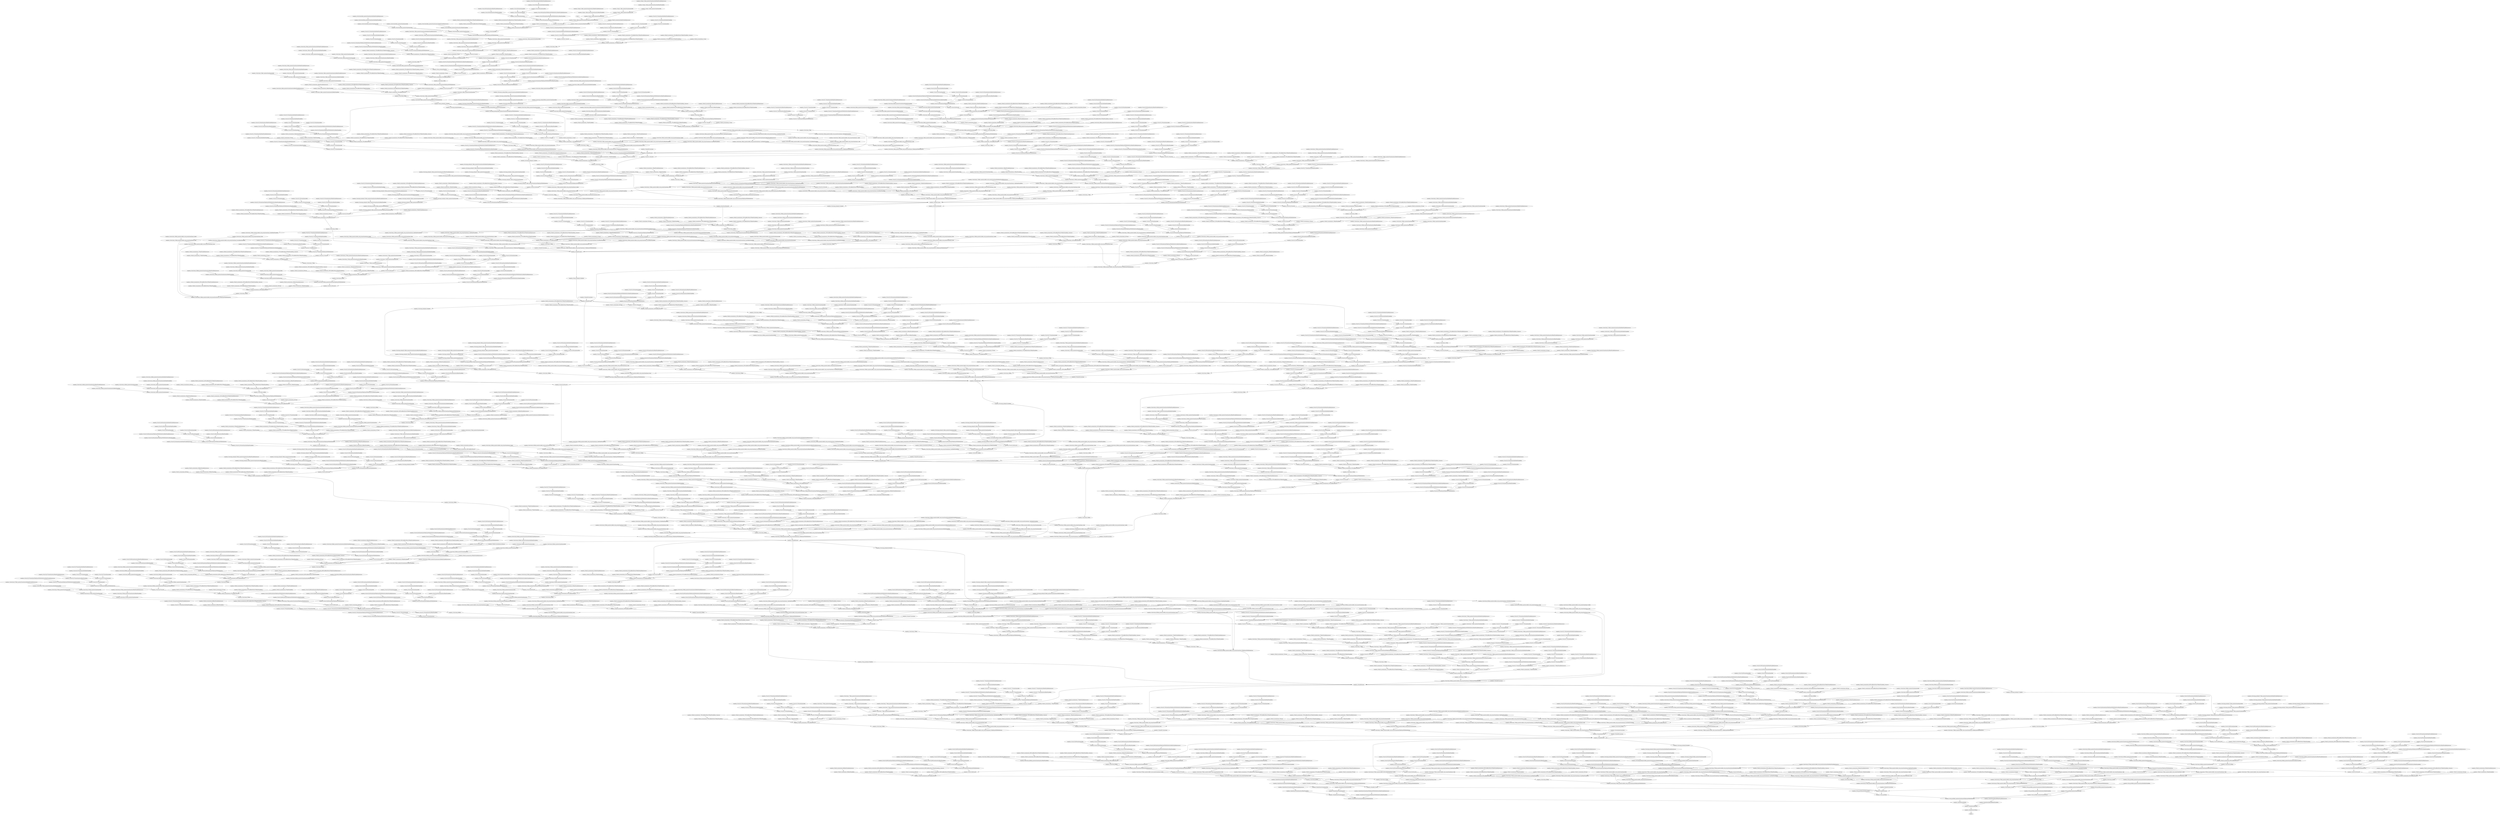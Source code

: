strict digraph  {
args_0 [op=Placeholder];
"inception_v3/input_1/fake_quantize/SymmQuant/Abs/ReadVariableOp/resource" [op=Placeholder];
"inception_v3/input_1/fake_quantize/SymmQuant/Abs/ReadVariableOp" [op=ReadVariableOp];
"inception_v3/input_1/fake_quantize/SymmQuant/Abs" [op=Abs];
"inception_v3/input_1/fake_quantize/SymmQuant/add/y" [op=Const];
"inception_v3/input_1/fake_quantize/SymmQuant/add" [op=AddV2];
"inception_v3/input_1/fake_quantize/SymmQuant/mul/ReadVariableOp/resource" [op=Placeholder];
"inception_v3/input_1/fake_quantize/SymmQuant/mul/ReadVariableOp" [op=ReadVariableOp];
"inception_v3/input_1/fake_quantize/SymmQuant/mul" [op=Mul];
"inception_v3/input_1/fake_quantize/SymmQuant/FakeQuantWithMinMaxVars" [op=FakeQuantWithMinMaxVars];
"inception_v3/conv2d/SymmQuant/Abs/ReadVariableOp/resource" [op=Placeholder];
"inception_v3/conv2d/SymmQuant/Abs/ReadVariableOp" [op=ReadVariableOp];
"inception_v3/conv2d/SymmQuant/Abs" [op=Abs];
"inception_v3/conv2d/SymmQuant/add/y" [op=Const];
"inception_v3/conv2d/SymmQuant/add" [op=AddV2];
"inception_v3/conv2d/SymmQuant/mul/ReadVariableOp/resource" [op=Placeholder];
"inception_v3/conv2d/SymmQuant/mul/ReadVariableOp" [op=ReadVariableOp];
"inception_v3/conv2d/SymmQuant/mul" [op=Mul];
"inception_v3/conv2d/SymmQuant/FakeQuantWithMinMaxVars/ReadVariableOp/resource" [op=Placeholder];
"inception_v3/conv2d/SymmQuant/FakeQuantWithMinMaxVars/ReadVariableOp" [op=ReadVariableOp];
"inception_v3/conv2d/SymmQuant/FakeQuantWithMinMaxVars" [op=FakeQuantWithMinMaxVars];
"inception_v3/conv2d/Conv2D" [op=Conv2D];
"inception_v3/batch_normalization/Const" [op=Const];
"inception_v3/batch_normalization/ReadVariableOp/resource" [op=Placeholder];
"inception_v3/batch_normalization/ReadVariableOp" [op=ReadVariableOp];
"inception_v3/batch_normalization/FusedBatchNormV3/ReadVariableOp/resource" [op=Placeholder];
"inception_v3/batch_normalization/FusedBatchNormV3/ReadVariableOp" [op=ReadVariableOp];
"inception_v3/batch_normalization/FusedBatchNormV3/ReadVariableOp_1/resource" [op=Placeholder];
"inception_v3/batch_normalization/FusedBatchNormV3/ReadVariableOp_1" [op=ReadVariableOp];
"inception_v3/batch_normalization/FusedBatchNormV3" [op=FusedBatchNormV3];
"inception_v3/activation/Relu" [op=Relu];
"inception_v3/activation/fake_quantize/SymmQuant/Abs/ReadVariableOp/resource" [op=Placeholder];
"inception_v3/activation/fake_quantize/SymmQuant/Abs/ReadVariableOp" [op=ReadVariableOp];
"inception_v3/activation/fake_quantize/SymmQuant/Abs" [op=Abs];
"inception_v3/activation/fake_quantize/SymmQuant/add/y" [op=Const];
"inception_v3/activation/fake_quantize/SymmQuant/add" [op=AddV2];
"inception_v3/activation/fake_quantize/SymmQuant/mul/ReadVariableOp/resource" [op=Placeholder];
"inception_v3/activation/fake_quantize/SymmQuant/mul/ReadVariableOp" [op=ReadVariableOp];
"inception_v3/activation/fake_quantize/SymmQuant/mul" [op=Mul];
"inception_v3/activation/fake_quantize/SymmQuant/FakeQuantWithMinMaxVars" [op=FakeQuantWithMinMaxVars];
"inception_v3/conv2d_1/SymmQuant/Abs/ReadVariableOp/resource" [op=Placeholder];
"inception_v3/conv2d_1/SymmQuant/Abs/ReadVariableOp" [op=ReadVariableOp];
"inception_v3/conv2d_1/SymmQuant/Abs" [op=Abs];
"inception_v3/conv2d_1/SymmQuant/add/y" [op=Const];
"inception_v3/conv2d_1/SymmQuant/add" [op=AddV2];
"inception_v3/conv2d_1/SymmQuant/mul/ReadVariableOp/resource" [op=Placeholder];
"inception_v3/conv2d_1/SymmQuant/mul/ReadVariableOp" [op=ReadVariableOp];
"inception_v3/conv2d_1/SymmQuant/mul" [op=Mul];
"inception_v3/conv2d_1/SymmQuant/FakeQuantWithMinMaxVars/ReadVariableOp/resource" [op=Placeholder];
"inception_v3/conv2d_1/SymmQuant/FakeQuantWithMinMaxVars/ReadVariableOp" [op=ReadVariableOp];
"inception_v3/conv2d_1/SymmQuant/FakeQuantWithMinMaxVars" [op=FakeQuantWithMinMaxVars];
"inception_v3/conv2d_1/Conv2D" [op=Conv2D];
"inception_v3/batch_normalization_1/Const" [op=Const];
"inception_v3/batch_normalization_1/ReadVariableOp/resource" [op=Placeholder];
"inception_v3/batch_normalization_1/ReadVariableOp" [op=ReadVariableOp];
"inception_v3/batch_normalization_1/FusedBatchNormV3/ReadVariableOp/resource" [op=Placeholder];
"inception_v3/batch_normalization_1/FusedBatchNormV3/ReadVariableOp" [op=ReadVariableOp];
"inception_v3/batch_normalization_1/FusedBatchNormV3/ReadVariableOp_1/resource" [op=Placeholder];
"inception_v3/batch_normalization_1/FusedBatchNormV3/ReadVariableOp_1" [op=ReadVariableOp];
"inception_v3/batch_normalization_1/FusedBatchNormV3" [op=FusedBatchNormV3];
"inception_v3/activation_1/Relu" [op=Relu];
"inception_v3/activation_1/fake_quantize/SymmQuant/Abs/ReadVariableOp/resource" [op=Placeholder];
"inception_v3/activation_1/fake_quantize/SymmQuant/Abs/ReadVariableOp" [op=ReadVariableOp];
"inception_v3/activation_1/fake_quantize/SymmQuant/Abs" [op=Abs];
"inception_v3/activation_1/fake_quantize/SymmQuant/add/y" [op=Const];
"inception_v3/activation_1/fake_quantize/SymmQuant/add" [op=AddV2];
"inception_v3/activation_1/fake_quantize/SymmQuant/mul/ReadVariableOp/resource" [op=Placeholder];
"inception_v3/activation_1/fake_quantize/SymmQuant/mul/ReadVariableOp" [op=ReadVariableOp];
"inception_v3/activation_1/fake_quantize/SymmQuant/mul" [op=Mul];
"inception_v3/activation_1/fake_quantize/SymmQuant/FakeQuantWithMinMaxVars" [op=FakeQuantWithMinMaxVars];
"inception_v3/conv2d_2/SymmQuant/Abs/ReadVariableOp/resource" [op=Placeholder];
"inception_v3/conv2d_2/SymmQuant/Abs/ReadVariableOp" [op=ReadVariableOp];
"inception_v3/conv2d_2/SymmQuant/Abs" [op=Abs];
"inception_v3/conv2d_2/SymmQuant/add/y" [op=Const];
"inception_v3/conv2d_2/SymmQuant/add" [op=AddV2];
"inception_v3/conv2d_2/SymmQuant/mul/ReadVariableOp/resource" [op=Placeholder];
"inception_v3/conv2d_2/SymmQuant/mul/ReadVariableOp" [op=ReadVariableOp];
"inception_v3/conv2d_2/SymmQuant/mul" [op=Mul];
"inception_v3/conv2d_2/SymmQuant/FakeQuantWithMinMaxVars/ReadVariableOp/resource" [op=Placeholder];
"inception_v3/conv2d_2/SymmQuant/FakeQuantWithMinMaxVars/ReadVariableOp" [op=ReadVariableOp];
"inception_v3/conv2d_2/SymmQuant/FakeQuantWithMinMaxVars" [op=FakeQuantWithMinMaxVars];
"inception_v3/conv2d_2/Conv2D" [op=Conv2D];
"inception_v3/batch_normalization_2/Const" [op=Const];
"inception_v3/batch_normalization_2/ReadVariableOp/resource" [op=Placeholder];
"inception_v3/batch_normalization_2/ReadVariableOp" [op=ReadVariableOp];
"inception_v3/batch_normalization_2/FusedBatchNormV3/ReadVariableOp/resource" [op=Placeholder];
"inception_v3/batch_normalization_2/FusedBatchNormV3/ReadVariableOp" [op=ReadVariableOp];
"inception_v3/batch_normalization_2/FusedBatchNormV3/ReadVariableOp_1/resource" [op=Placeholder];
"inception_v3/batch_normalization_2/FusedBatchNormV3/ReadVariableOp_1" [op=ReadVariableOp];
"inception_v3/batch_normalization_2/FusedBatchNormV3" [op=FusedBatchNormV3];
"inception_v3/activation_2/Relu" [op=Relu];
"inception_v3/activation_2/fake_quantize/SymmQuant/Abs/ReadVariableOp/resource" [op=Placeholder];
"inception_v3/activation_2/fake_quantize/SymmQuant/Abs/ReadVariableOp" [op=ReadVariableOp];
"inception_v3/activation_2/fake_quantize/SymmQuant/Abs" [op=Abs];
"inception_v3/activation_2/fake_quantize/SymmQuant/add/y" [op=Const];
"inception_v3/activation_2/fake_quantize/SymmQuant/add" [op=AddV2];
"inception_v3/activation_2/fake_quantize/SymmQuant/mul/ReadVariableOp/resource" [op=Placeholder];
"inception_v3/activation_2/fake_quantize/SymmQuant/mul/ReadVariableOp" [op=ReadVariableOp];
"inception_v3/activation_2/fake_quantize/SymmQuant/mul" [op=Mul];
"inception_v3/activation_2/fake_quantize/SymmQuant/FakeQuantWithMinMaxVars" [op=FakeQuantWithMinMaxVars];
"inception_v3/max_pooling2d/MaxPool" [op=MaxPool];
"inception_v3/conv2d_3/SymmQuant/Abs/ReadVariableOp/resource" [op=Placeholder];
"inception_v3/conv2d_3/SymmQuant/Abs/ReadVariableOp" [op=ReadVariableOp];
"inception_v3/conv2d_3/SymmQuant/Abs" [op=Abs];
"inception_v3/conv2d_3/SymmQuant/add/y" [op=Const];
"inception_v3/conv2d_3/SymmQuant/add" [op=AddV2];
"inception_v3/conv2d_3/SymmQuant/mul/ReadVariableOp/resource" [op=Placeholder];
"inception_v3/conv2d_3/SymmQuant/mul/ReadVariableOp" [op=ReadVariableOp];
"inception_v3/conv2d_3/SymmQuant/mul" [op=Mul];
"inception_v3/conv2d_3/SymmQuant/FakeQuantWithMinMaxVars/ReadVariableOp/resource" [op=Placeholder];
"inception_v3/conv2d_3/SymmQuant/FakeQuantWithMinMaxVars/ReadVariableOp" [op=ReadVariableOp];
"inception_v3/conv2d_3/SymmQuant/FakeQuantWithMinMaxVars" [op=FakeQuantWithMinMaxVars];
"inception_v3/conv2d_3/Conv2D" [op=Conv2D];
"inception_v3/batch_normalization_3/Const" [op=Const];
"inception_v3/batch_normalization_3/ReadVariableOp/resource" [op=Placeholder];
"inception_v3/batch_normalization_3/ReadVariableOp" [op=ReadVariableOp];
"inception_v3/batch_normalization_3/FusedBatchNormV3/ReadVariableOp/resource" [op=Placeholder];
"inception_v3/batch_normalization_3/FusedBatchNormV3/ReadVariableOp" [op=ReadVariableOp];
"inception_v3/batch_normalization_3/FusedBatchNormV3/ReadVariableOp_1/resource" [op=Placeholder];
"inception_v3/batch_normalization_3/FusedBatchNormV3/ReadVariableOp_1" [op=ReadVariableOp];
"inception_v3/batch_normalization_3/FusedBatchNormV3" [op=FusedBatchNormV3];
"inception_v3/activation_3/Relu" [op=Relu];
"inception_v3/activation_3/fake_quantize/SymmQuant/Abs/ReadVariableOp/resource" [op=Placeholder];
"inception_v3/activation_3/fake_quantize/SymmQuant/Abs/ReadVariableOp" [op=ReadVariableOp];
"inception_v3/activation_3/fake_quantize/SymmQuant/Abs" [op=Abs];
"inception_v3/activation_3/fake_quantize/SymmQuant/add/y" [op=Const];
"inception_v3/activation_3/fake_quantize/SymmQuant/add" [op=AddV2];
"inception_v3/activation_3/fake_quantize/SymmQuant/mul/ReadVariableOp/resource" [op=Placeholder];
"inception_v3/activation_3/fake_quantize/SymmQuant/mul/ReadVariableOp" [op=ReadVariableOp];
"inception_v3/activation_3/fake_quantize/SymmQuant/mul" [op=Mul];
"inception_v3/activation_3/fake_quantize/SymmQuant/FakeQuantWithMinMaxVars" [op=FakeQuantWithMinMaxVars];
"inception_v3/conv2d_4/SymmQuant/Abs/ReadVariableOp/resource" [op=Placeholder];
"inception_v3/conv2d_4/SymmQuant/Abs/ReadVariableOp" [op=ReadVariableOp];
"inception_v3/conv2d_4/SymmQuant/Abs" [op=Abs];
"inception_v3/conv2d_4/SymmQuant/add/y" [op=Const];
"inception_v3/conv2d_4/SymmQuant/add" [op=AddV2];
"inception_v3/conv2d_4/SymmQuant/mul/ReadVariableOp/resource" [op=Placeholder];
"inception_v3/conv2d_4/SymmQuant/mul/ReadVariableOp" [op=ReadVariableOp];
"inception_v3/conv2d_4/SymmQuant/mul" [op=Mul];
"inception_v3/conv2d_4/SymmQuant/FakeQuantWithMinMaxVars/ReadVariableOp/resource" [op=Placeholder];
"inception_v3/conv2d_4/SymmQuant/FakeQuantWithMinMaxVars/ReadVariableOp" [op=ReadVariableOp];
"inception_v3/conv2d_4/SymmQuant/FakeQuantWithMinMaxVars" [op=FakeQuantWithMinMaxVars];
"inception_v3/conv2d_4/Conv2D" [op=Conv2D];
"inception_v3/batch_normalization_4/Const" [op=Const];
"inception_v3/batch_normalization_4/ReadVariableOp/resource" [op=Placeholder];
"inception_v3/batch_normalization_4/ReadVariableOp" [op=ReadVariableOp];
"inception_v3/batch_normalization_4/FusedBatchNormV3/ReadVariableOp/resource" [op=Placeholder];
"inception_v3/batch_normalization_4/FusedBatchNormV3/ReadVariableOp" [op=ReadVariableOp];
"inception_v3/batch_normalization_4/FusedBatchNormV3/ReadVariableOp_1/resource" [op=Placeholder];
"inception_v3/batch_normalization_4/FusedBatchNormV3/ReadVariableOp_1" [op=ReadVariableOp];
"inception_v3/batch_normalization_4/FusedBatchNormV3" [op=FusedBatchNormV3];
"inception_v3/activation_4/Relu" [op=Relu];
"inception_v3/activation_4/fake_quantize/SymmQuant/Abs/ReadVariableOp/resource" [op=Placeholder];
"inception_v3/activation_4/fake_quantize/SymmQuant/Abs/ReadVariableOp" [op=ReadVariableOp];
"inception_v3/activation_4/fake_quantize/SymmQuant/Abs" [op=Abs];
"inception_v3/activation_4/fake_quantize/SymmQuant/add/y" [op=Const];
"inception_v3/activation_4/fake_quantize/SymmQuant/add" [op=AddV2];
"inception_v3/activation_4/fake_quantize/SymmQuant/mul/ReadVariableOp/resource" [op=Placeholder];
"inception_v3/activation_4/fake_quantize/SymmQuant/mul/ReadVariableOp" [op=ReadVariableOp];
"inception_v3/activation_4/fake_quantize/SymmQuant/mul" [op=Mul];
"inception_v3/activation_4/fake_quantize/SymmQuant/FakeQuantWithMinMaxVars" [op=FakeQuantWithMinMaxVars];
"inception_v3/max_pooling2d_1/MaxPool" [op=MaxPool];
"inception_v3/conv2d_8/SymmQuant/Abs/ReadVariableOp/resource" [op=Placeholder];
"inception_v3/conv2d_8/SymmQuant/Abs/ReadVariableOp" [op=ReadVariableOp];
"inception_v3/conv2d_8/SymmQuant/Abs" [op=Abs];
"inception_v3/conv2d_8/SymmQuant/add/y" [op=Const];
"inception_v3/conv2d_8/SymmQuant/add" [op=AddV2];
"inception_v3/conv2d_8/SymmQuant/mul/ReadVariableOp/resource" [op=Placeholder];
"inception_v3/conv2d_8/SymmQuant/mul/ReadVariableOp" [op=ReadVariableOp];
"inception_v3/conv2d_8/SymmQuant/mul" [op=Mul];
"inception_v3/conv2d_8/SymmQuant/FakeQuantWithMinMaxVars/ReadVariableOp/resource" [op=Placeholder];
"inception_v3/conv2d_8/SymmQuant/FakeQuantWithMinMaxVars/ReadVariableOp" [op=ReadVariableOp];
"inception_v3/conv2d_8/SymmQuant/FakeQuantWithMinMaxVars" [op=FakeQuantWithMinMaxVars];
"inception_v3/conv2d_8/Conv2D" [op=Conv2D];
"inception_v3/batch_normalization_8/Const" [op=Const];
"inception_v3/batch_normalization_8/ReadVariableOp/resource" [op=Placeholder];
"inception_v3/batch_normalization_8/ReadVariableOp" [op=ReadVariableOp];
"inception_v3/batch_normalization_8/FusedBatchNormV3/ReadVariableOp/resource" [op=Placeholder];
"inception_v3/batch_normalization_8/FusedBatchNormV3/ReadVariableOp" [op=ReadVariableOp];
"inception_v3/batch_normalization_8/FusedBatchNormV3/ReadVariableOp_1/resource" [op=Placeholder];
"inception_v3/batch_normalization_8/FusedBatchNormV3/ReadVariableOp_1" [op=ReadVariableOp];
"inception_v3/batch_normalization_8/FusedBatchNormV3" [op=FusedBatchNormV3];
"inception_v3/activation_8/Relu" [op=Relu];
"inception_v3/activation_8/fake_quantize/SymmQuant/Abs/ReadVariableOp/resource" [op=Placeholder];
"inception_v3/activation_8/fake_quantize/SymmQuant/Abs/ReadVariableOp" [op=ReadVariableOp];
"inception_v3/activation_8/fake_quantize/SymmQuant/Abs" [op=Abs];
"inception_v3/activation_8/fake_quantize/SymmQuant/add/y" [op=Const];
"inception_v3/activation_8/fake_quantize/SymmQuant/add" [op=AddV2];
"inception_v3/activation_8/fake_quantize/SymmQuant/mul/ReadVariableOp/resource" [op=Placeholder];
"inception_v3/activation_8/fake_quantize/SymmQuant/mul/ReadVariableOp" [op=ReadVariableOp];
"inception_v3/activation_8/fake_quantize/SymmQuant/mul" [op=Mul];
"inception_v3/activation_8/fake_quantize/SymmQuant/FakeQuantWithMinMaxVars" [op=FakeQuantWithMinMaxVars];
"inception_v3/conv2d_9/SymmQuant/Abs/ReadVariableOp/resource" [op=Placeholder];
"inception_v3/conv2d_9/SymmQuant/Abs/ReadVariableOp" [op=ReadVariableOp];
"inception_v3/conv2d_9/SymmQuant/Abs" [op=Abs];
"inception_v3/conv2d_9/SymmQuant/add/y" [op=Const];
"inception_v3/conv2d_9/SymmQuant/add" [op=AddV2];
"inception_v3/conv2d_9/SymmQuant/mul/ReadVariableOp/resource" [op=Placeholder];
"inception_v3/conv2d_9/SymmQuant/mul/ReadVariableOp" [op=ReadVariableOp];
"inception_v3/conv2d_9/SymmQuant/mul" [op=Mul];
"inception_v3/conv2d_9/SymmQuant/FakeQuantWithMinMaxVars/ReadVariableOp/resource" [op=Placeholder];
"inception_v3/conv2d_9/SymmQuant/FakeQuantWithMinMaxVars/ReadVariableOp" [op=ReadVariableOp];
"inception_v3/conv2d_9/SymmQuant/FakeQuantWithMinMaxVars" [op=FakeQuantWithMinMaxVars];
"inception_v3/conv2d_9/Conv2D" [op=Conv2D];
"inception_v3/conv2d_6/SymmQuant/Abs/ReadVariableOp/resource" [op=Placeholder];
"inception_v3/conv2d_6/SymmQuant/Abs/ReadVariableOp" [op=ReadVariableOp];
"inception_v3/conv2d_6/SymmQuant/Abs" [op=Abs];
"inception_v3/conv2d_6/SymmQuant/add/y" [op=Const];
"inception_v3/conv2d_6/SymmQuant/add" [op=AddV2];
"inception_v3/conv2d_6/SymmQuant/mul/ReadVariableOp/resource" [op=Placeholder];
"inception_v3/conv2d_6/SymmQuant/mul/ReadVariableOp" [op=ReadVariableOp];
"inception_v3/conv2d_6/SymmQuant/mul" [op=Mul];
"inception_v3/conv2d_6/SymmQuant/FakeQuantWithMinMaxVars/ReadVariableOp/resource" [op=Placeholder];
"inception_v3/conv2d_6/SymmQuant/FakeQuantWithMinMaxVars/ReadVariableOp" [op=ReadVariableOp];
"inception_v3/conv2d_6/SymmQuant/FakeQuantWithMinMaxVars" [op=FakeQuantWithMinMaxVars];
"inception_v3/conv2d_6/Conv2D" [op=Conv2D];
"inception_v3/batch_normalization_9/Const" [op=Const];
"inception_v3/batch_normalization_9/ReadVariableOp/resource" [op=Placeholder];
"inception_v3/batch_normalization_9/ReadVariableOp" [op=ReadVariableOp];
"inception_v3/batch_normalization_9/FusedBatchNormV3/ReadVariableOp/resource" [op=Placeholder];
"inception_v3/batch_normalization_9/FusedBatchNormV3/ReadVariableOp" [op=ReadVariableOp];
"inception_v3/batch_normalization_9/FusedBatchNormV3/ReadVariableOp_1/resource" [op=Placeholder];
"inception_v3/batch_normalization_9/FusedBatchNormV3/ReadVariableOp_1" [op=ReadVariableOp];
"inception_v3/batch_normalization_9/FusedBatchNormV3" [op=FusedBatchNormV3];
"inception_v3/batch_normalization_6/Const" [op=Const];
"inception_v3/batch_normalization_6/ReadVariableOp/resource" [op=Placeholder];
"inception_v3/batch_normalization_6/ReadVariableOp" [op=ReadVariableOp];
"inception_v3/batch_normalization_6/FusedBatchNormV3/ReadVariableOp/resource" [op=Placeholder];
"inception_v3/batch_normalization_6/FusedBatchNormV3/ReadVariableOp" [op=ReadVariableOp];
"inception_v3/batch_normalization_6/FusedBatchNormV3/ReadVariableOp_1/resource" [op=Placeholder];
"inception_v3/batch_normalization_6/FusedBatchNormV3/ReadVariableOp_1" [op=ReadVariableOp];
"inception_v3/batch_normalization_6/FusedBatchNormV3" [op=FusedBatchNormV3];
"inception_v3/average_pooling2d/AvgPool" [op=AvgPool];
"inception_v3/activation_9/Relu" [op=Relu];
"inception_v3/activation_6/Relu" [op=Relu];
"inception_v3/average_pooling2d/fake_quantize/SymmQuant/Abs/ReadVariableOp/resource" [op=Placeholder];
"inception_v3/average_pooling2d/fake_quantize/SymmQuant/Abs/ReadVariableOp" [op=ReadVariableOp];
"inception_v3/average_pooling2d/fake_quantize/SymmQuant/Abs" [op=Abs];
"inception_v3/average_pooling2d/fake_quantize/SymmQuant/add/y" [op=Const];
"inception_v3/average_pooling2d/fake_quantize/SymmQuant/add" [op=AddV2];
"inception_v3/average_pooling2d/fake_quantize/SymmQuant/mul/ReadVariableOp/resource" [op=Placeholder];
"inception_v3/average_pooling2d/fake_quantize/SymmQuant/mul/ReadVariableOp" [op=ReadVariableOp];
"inception_v3/average_pooling2d/fake_quantize/SymmQuant/mul" [op=Mul];
"inception_v3/average_pooling2d/fake_quantize/SymmQuant/FakeQuantWithMinMaxVars" [op=FakeQuantWithMinMaxVars];
"inception_v3/activation_9/fake_quantize/SymmQuant/Abs/ReadVariableOp/resource" [op=Placeholder];
"inception_v3/activation_9/fake_quantize/SymmQuant/Abs/ReadVariableOp" [op=ReadVariableOp];
"inception_v3/activation_9/fake_quantize/SymmQuant/Abs" [op=Abs];
"inception_v3/activation_9/fake_quantize/SymmQuant/add/y" [op=Const];
"inception_v3/activation_9/fake_quantize/SymmQuant/add" [op=AddV2];
"inception_v3/activation_9/fake_quantize/SymmQuant/mul/ReadVariableOp/resource" [op=Placeholder];
"inception_v3/activation_9/fake_quantize/SymmQuant/mul/ReadVariableOp" [op=ReadVariableOp];
"inception_v3/activation_9/fake_quantize/SymmQuant/mul" [op=Mul];
"inception_v3/activation_9/fake_quantize/SymmQuant/FakeQuantWithMinMaxVars" [op=FakeQuantWithMinMaxVars];
"inception_v3/activation_6/fake_quantize/SymmQuant/Abs/ReadVariableOp/resource" [op=Placeholder];
"inception_v3/activation_6/fake_quantize/SymmQuant/Abs/ReadVariableOp" [op=ReadVariableOp];
"inception_v3/activation_6/fake_quantize/SymmQuant/Abs" [op=Abs];
"inception_v3/activation_6/fake_quantize/SymmQuant/add/y" [op=Const];
"inception_v3/activation_6/fake_quantize/SymmQuant/add" [op=AddV2];
"inception_v3/activation_6/fake_quantize/SymmQuant/mul/ReadVariableOp/resource" [op=Placeholder];
"inception_v3/activation_6/fake_quantize/SymmQuant/mul/ReadVariableOp" [op=ReadVariableOp];
"inception_v3/activation_6/fake_quantize/SymmQuant/mul" [op=Mul];
"inception_v3/activation_6/fake_quantize/SymmQuant/FakeQuantWithMinMaxVars" [op=FakeQuantWithMinMaxVars];
"inception_v3/conv2d_11/SymmQuant/Abs/ReadVariableOp/resource" [op=Placeholder];
"inception_v3/conv2d_11/SymmQuant/Abs/ReadVariableOp" [op=ReadVariableOp];
"inception_v3/conv2d_11/SymmQuant/Abs" [op=Abs];
"inception_v3/conv2d_11/SymmQuant/add/y" [op=Const];
"inception_v3/conv2d_11/SymmQuant/add" [op=AddV2];
"inception_v3/conv2d_11/SymmQuant/mul/ReadVariableOp/resource" [op=Placeholder];
"inception_v3/conv2d_11/SymmQuant/mul/ReadVariableOp" [op=ReadVariableOp];
"inception_v3/conv2d_11/SymmQuant/mul" [op=Mul];
"inception_v3/conv2d_11/SymmQuant/FakeQuantWithMinMaxVars/ReadVariableOp/resource" [op=Placeholder];
"inception_v3/conv2d_11/SymmQuant/FakeQuantWithMinMaxVars/ReadVariableOp" [op=ReadVariableOp];
"inception_v3/conv2d_11/SymmQuant/FakeQuantWithMinMaxVars" [op=FakeQuantWithMinMaxVars];
"inception_v3/conv2d_11/Conv2D" [op=Conv2D];
"inception_v3/conv2d_10/SymmQuant/Abs/ReadVariableOp/resource" [op=Placeholder];
"inception_v3/conv2d_10/SymmQuant/Abs/ReadVariableOp" [op=ReadVariableOp];
"inception_v3/conv2d_10/SymmQuant/Abs" [op=Abs];
"inception_v3/conv2d_10/SymmQuant/add/y" [op=Const];
"inception_v3/conv2d_10/SymmQuant/add" [op=AddV2];
"inception_v3/conv2d_10/SymmQuant/mul/ReadVariableOp/resource" [op=Placeholder];
"inception_v3/conv2d_10/SymmQuant/mul/ReadVariableOp" [op=ReadVariableOp];
"inception_v3/conv2d_10/SymmQuant/mul" [op=Mul];
"inception_v3/conv2d_10/SymmQuant/FakeQuantWithMinMaxVars/ReadVariableOp/resource" [op=Placeholder];
"inception_v3/conv2d_10/SymmQuant/FakeQuantWithMinMaxVars/ReadVariableOp" [op=ReadVariableOp];
"inception_v3/conv2d_10/SymmQuant/FakeQuantWithMinMaxVars" [op=FakeQuantWithMinMaxVars];
"inception_v3/conv2d_10/Conv2D" [op=Conv2D];
"inception_v3/conv2d_7/SymmQuant/Abs/ReadVariableOp/resource" [op=Placeholder];
"inception_v3/conv2d_7/SymmQuant/Abs/ReadVariableOp" [op=ReadVariableOp];
"inception_v3/conv2d_7/SymmQuant/Abs" [op=Abs];
"inception_v3/conv2d_7/SymmQuant/add/y" [op=Const];
"inception_v3/conv2d_7/SymmQuant/add" [op=AddV2];
"inception_v3/conv2d_7/SymmQuant/mul/ReadVariableOp/resource" [op=Placeholder];
"inception_v3/conv2d_7/SymmQuant/mul/ReadVariableOp" [op=ReadVariableOp];
"inception_v3/conv2d_7/SymmQuant/mul" [op=Mul];
"inception_v3/conv2d_7/SymmQuant/FakeQuantWithMinMaxVars/ReadVariableOp/resource" [op=Placeholder];
"inception_v3/conv2d_7/SymmQuant/FakeQuantWithMinMaxVars/ReadVariableOp" [op=ReadVariableOp];
"inception_v3/conv2d_7/SymmQuant/FakeQuantWithMinMaxVars" [op=FakeQuantWithMinMaxVars];
"inception_v3/conv2d_7/Conv2D" [op=Conv2D];
"inception_v3/conv2d_5/SymmQuant/Abs/ReadVariableOp/resource" [op=Placeholder];
"inception_v3/conv2d_5/SymmQuant/Abs/ReadVariableOp" [op=ReadVariableOp];
"inception_v3/conv2d_5/SymmQuant/Abs" [op=Abs];
"inception_v3/conv2d_5/SymmQuant/add/y" [op=Const];
"inception_v3/conv2d_5/SymmQuant/add" [op=AddV2];
"inception_v3/conv2d_5/SymmQuant/mul/ReadVariableOp/resource" [op=Placeholder];
"inception_v3/conv2d_5/SymmQuant/mul/ReadVariableOp" [op=ReadVariableOp];
"inception_v3/conv2d_5/SymmQuant/mul" [op=Mul];
"inception_v3/conv2d_5/SymmQuant/FakeQuantWithMinMaxVars/ReadVariableOp/resource" [op=Placeholder];
"inception_v3/conv2d_5/SymmQuant/FakeQuantWithMinMaxVars/ReadVariableOp" [op=ReadVariableOp];
"inception_v3/conv2d_5/SymmQuant/FakeQuantWithMinMaxVars" [op=FakeQuantWithMinMaxVars];
"inception_v3/conv2d_5/Conv2D" [op=Conv2D];
"inception_v3/batch_normalization_11/Const" [op=Const];
"inception_v3/batch_normalization_11/ReadVariableOp/resource" [op=Placeholder];
"inception_v3/batch_normalization_11/ReadVariableOp" [op=ReadVariableOp];
"inception_v3/batch_normalization_11/FusedBatchNormV3/ReadVariableOp/resource" [op=Placeholder];
"inception_v3/batch_normalization_11/FusedBatchNormV3/ReadVariableOp" [op=ReadVariableOp];
"inception_v3/batch_normalization_11/FusedBatchNormV3/ReadVariableOp_1/resource" [op=Placeholder];
"inception_v3/batch_normalization_11/FusedBatchNormV3/ReadVariableOp_1" [op=ReadVariableOp];
"inception_v3/batch_normalization_11/FusedBatchNormV3" [op=FusedBatchNormV3];
"inception_v3/batch_normalization_10/Const" [op=Const];
"inception_v3/batch_normalization_10/ReadVariableOp/resource" [op=Placeholder];
"inception_v3/batch_normalization_10/ReadVariableOp" [op=ReadVariableOp];
"inception_v3/batch_normalization_10/FusedBatchNormV3/ReadVariableOp/resource" [op=Placeholder];
"inception_v3/batch_normalization_10/FusedBatchNormV3/ReadVariableOp" [op=ReadVariableOp];
"inception_v3/batch_normalization_10/FusedBatchNormV3/ReadVariableOp_1/resource" [op=Placeholder];
"inception_v3/batch_normalization_10/FusedBatchNormV3/ReadVariableOp_1" [op=ReadVariableOp];
"inception_v3/batch_normalization_10/FusedBatchNormV3" [op=FusedBatchNormV3];
"inception_v3/batch_normalization_7/Const" [op=Const];
"inception_v3/batch_normalization_7/ReadVariableOp/resource" [op=Placeholder];
"inception_v3/batch_normalization_7/ReadVariableOp" [op=ReadVariableOp];
"inception_v3/batch_normalization_7/FusedBatchNormV3/ReadVariableOp/resource" [op=Placeholder];
"inception_v3/batch_normalization_7/FusedBatchNormV3/ReadVariableOp" [op=ReadVariableOp];
"inception_v3/batch_normalization_7/FusedBatchNormV3/ReadVariableOp_1/resource" [op=Placeholder];
"inception_v3/batch_normalization_7/FusedBatchNormV3/ReadVariableOp_1" [op=ReadVariableOp];
"inception_v3/batch_normalization_7/FusedBatchNormV3" [op=FusedBatchNormV3];
"inception_v3/batch_normalization_5/Const" [op=Const];
"inception_v3/batch_normalization_5/ReadVariableOp/resource" [op=Placeholder];
"inception_v3/batch_normalization_5/ReadVariableOp" [op=ReadVariableOp];
"inception_v3/batch_normalization_5/FusedBatchNormV3/ReadVariableOp/resource" [op=Placeholder];
"inception_v3/batch_normalization_5/FusedBatchNormV3/ReadVariableOp" [op=ReadVariableOp];
"inception_v3/batch_normalization_5/FusedBatchNormV3/ReadVariableOp_1/resource" [op=Placeholder];
"inception_v3/batch_normalization_5/FusedBatchNormV3/ReadVariableOp_1" [op=ReadVariableOp];
"inception_v3/batch_normalization_5/FusedBatchNormV3" [op=FusedBatchNormV3];
"inception_v3/activation_11/Relu" [op=Relu];
"inception_v3/activation_10/Relu" [op=Relu];
"inception_v3/activation_7/Relu" [op=Relu];
"inception_v3/activation_5/Relu" [op=Relu];
"inception_v3/activation_5/fake_quantize/unified_scale_group/SymmQuant/Abs/ReadVariableOp/resource" [op=Placeholder];
"inception_v3/activation_5/fake_quantize/unified_scale_group/SymmQuant/Abs/ReadVariableOp" [op=ReadVariableOp];
"inception_v3/activation_5/fake_quantize/unified_scale_group/SymmQuant/Abs" [op=Abs];
"inception_v3/activation_5/fake_quantize/unified_scale_group/SymmQuant/add/y" [op=Const];
"inception_v3/activation_5/fake_quantize/unified_scale_group/SymmQuant/add" [op=AddV2];
"inception_v3/activation_5/fake_quantize/unified_scale_group/SymmQuant/mul/ReadVariableOp/resource" [op=Placeholder];
"inception_v3/activation_5/fake_quantize/unified_scale_group/SymmQuant/mul/ReadVariableOp" [op=ReadVariableOp];
"inception_v3/activation_5/fake_quantize/unified_scale_group/SymmQuant/mul" [op=Mul];
"inception_v3/activation_5/fake_quantize/unified_scale_group/SymmQuant/FakeQuantWithMinMaxVars" [op=FakeQuantWithMinMaxVars];
"inception_v3/activation_5/fake_quantize/unified_scale_group/SymmQuant_1/Abs/ReadVariableOp" [op=ReadVariableOp];
"inception_v3/activation_5/fake_quantize/unified_scale_group/SymmQuant_1/Abs" [op=Abs];
"inception_v3/activation_5/fake_quantize/unified_scale_group/SymmQuant_1/add/y" [op=Const];
"inception_v3/activation_5/fake_quantize/unified_scale_group/SymmQuant_1/add" [op=AddV2];
"inception_v3/activation_5/fake_quantize/unified_scale_group/SymmQuant_1/mul/ReadVariableOp" [op=ReadVariableOp];
"inception_v3/activation_5/fake_quantize/unified_scale_group/SymmQuant_1/mul" [op=Mul];
"inception_v3/activation_5/fake_quantize/unified_scale_group/SymmQuant_1/FakeQuantWithMinMaxVars" [op=FakeQuantWithMinMaxVars];
"inception_v3/activation_5/fake_quantize/unified_scale_group/SymmQuant_2/Abs/ReadVariableOp" [op=ReadVariableOp];
"inception_v3/activation_5/fake_quantize/unified_scale_group/SymmQuant_2/Abs" [op=Abs];
"inception_v3/activation_5/fake_quantize/unified_scale_group/SymmQuant_2/add/y" [op=Const];
"inception_v3/activation_5/fake_quantize/unified_scale_group/SymmQuant_2/add" [op=AddV2];
"inception_v3/activation_5/fake_quantize/unified_scale_group/SymmQuant_2/mul/ReadVariableOp" [op=ReadVariableOp];
"inception_v3/activation_5/fake_quantize/unified_scale_group/SymmQuant_2/mul" [op=Mul];
"inception_v3/activation_5/fake_quantize/unified_scale_group/SymmQuant_2/FakeQuantWithMinMaxVars" [op=FakeQuantWithMinMaxVars];
"inception_v3/activation_5/fake_quantize/unified_scale_group/SymmQuant_3/Abs/ReadVariableOp" [op=ReadVariableOp];
"inception_v3/activation_5/fake_quantize/unified_scale_group/SymmQuant_3/Abs" [op=Abs];
"inception_v3/activation_5/fake_quantize/unified_scale_group/SymmQuant_3/add/y" [op=Const];
"inception_v3/activation_5/fake_quantize/unified_scale_group/SymmQuant_3/add" [op=AddV2];
"inception_v3/activation_5/fake_quantize/unified_scale_group/SymmQuant_3/mul/ReadVariableOp" [op=ReadVariableOp];
"inception_v3/activation_5/fake_quantize/unified_scale_group/SymmQuant_3/mul" [op=Mul];
"inception_v3/activation_5/fake_quantize/unified_scale_group/SymmQuant_3/FakeQuantWithMinMaxVars" [op=FakeQuantWithMinMaxVars];
"inception_v3/mixed0/concat/axis" [op=Const];
"inception_v3/mixed0/concat" [op=ConcatV2];
"inception_v3/conv2d_15/SymmQuant/Abs/ReadVariableOp/resource" [op=Placeholder];
"inception_v3/conv2d_15/SymmQuant/Abs/ReadVariableOp" [op=ReadVariableOp];
"inception_v3/conv2d_15/SymmQuant/Abs" [op=Abs];
"inception_v3/conv2d_15/SymmQuant/add/y" [op=Const];
"inception_v3/conv2d_15/SymmQuant/add" [op=AddV2];
"inception_v3/conv2d_15/SymmQuant/mul/ReadVariableOp/resource" [op=Placeholder];
"inception_v3/conv2d_15/SymmQuant/mul/ReadVariableOp" [op=ReadVariableOp];
"inception_v3/conv2d_15/SymmQuant/mul" [op=Mul];
"inception_v3/conv2d_15/SymmQuant/FakeQuantWithMinMaxVars/ReadVariableOp/resource" [op=Placeholder];
"inception_v3/conv2d_15/SymmQuant/FakeQuantWithMinMaxVars/ReadVariableOp" [op=ReadVariableOp];
"inception_v3/conv2d_15/SymmQuant/FakeQuantWithMinMaxVars" [op=FakeQuantWithMinMaxVars];
"inception_v3/conv2d_15/Conv2D" [op=Conv2D];
"inception_v3/batch_normalization_15/Const" [op=Const];
"inception_v3/batch_normalization_15/ReadVariableOp/resource" [op=Placeholder];
"inception_v3/batch_normalization_15/ReadVariableOp" [op=ReadVariableOp];
"inception_v3/batch_normalization_15/FusedBatchNormV3/ReadVariableOp/resource" [op=Placeholder];
"inception_v3/batch_normalization_15/FusedBatchNormV3/ReadVariableOp" [op=ReadVariableOp];
"inception_v3/batch_normalization_15/FusedBatchNormV3/ReadVariableOp_1/resource" [op=Placeholder];
"inception_v3/batch_normalization_15/FusedBatchNormV3/ReadVariableOp_1" [op=ReadVariableOp];
"inception_v3/batch_normalization_15/FusedBatchNormV3" [op=FusedBatchNormV3];
"inception_v3/activation_15/Relu" [op=Relu];
"inception_v3/activation_15/fake_quantize/SymmQuant/Abs/ReadVariableOp/resource" [op=Placeholder];
"inception_v3/activation_15/fake_quantize/SymmQuant/Abs/ReadVariableOp" [op=ReadVariableOp];
"inception_v3/activation_15/fake_quantize/SymmQuant/Abs" [op=Abs];
"inception_v3/activation_15/fake_quantize/SymmQuant/add/y" [op=Const];
"inception_v3/activation_15/fake_quantize/SymmQuant/add" [op=AddV2];
"inception_v3/activation_15/fake_quantize/SymmQuant/mul/ReadVariableOp/resource" [op=Placeholder];
"inception_v3/activation_15/fake_quantize/SymmQuant/mul/ReadVariableOp" [op=ReadVariableOp];
"inception_v3/activation_15/fake_quantize/SymmQuant/mul" [op=Mul];
"inception_v3/activation_15/fake_quantize/SymmQuant/FakeQuantWithMinMaxVars" [op=FakeQuantWithMinMaxVars];
"inception_v3/conv2d_16/SymmQuant/Abs/ReadVariableOp/resource" [op=Placeholder];
"inception_v3/conv2d_16/SymmQuant/Abs/ReadVariableOp" [op=ReadVariableOp];
"inception_v3/conv2d_16/SymmQuant/Abs" [op=Abs];
"inception_v3/conv2d_16/SymmQuant/add/y" [op=Const];
"inception_v3/conv2d_16/SymmQuant/add" [op=AddV2];
"inception_v3/conv2d_16/SymmQuant/mul/ReadVariableOp/resource" [op=Placeholder];
"inception_v3/conv2d_16/SymmQuant/mul/ReadVariableOp" [op=ReadVariableOp];
"inception_v3/conv2d_16/SymmQuant/mul" [op=Mul];
"inception_v3/conv2d_16/SymmQuant/FakeQuantWithMinMaxVars/ReadVariableOp/resource" [op=Placeholder];
"inception_v3/conv2d_16/SymmQuant/FakeQuantWithMinMaxVars/ReadVariableOp" [op=ReadVariableOp];
"inception_v3/conv2d_16/SymmQuant/FakeQuantWithMinMaxVars" [op=FakeQuantWithMinMaxVars];
"inception_v3/conv2d_16/Conv2D" [op=Conv2D];
"inception_v3/conv2d_13/SymmQuant/Abs/ReadVariableOp/resource" [op=Placeholder];
"inception_v3/conv2d_13/SymmQuant/Abs/ReadVariableOp" [op=ReadVariableOp];
"inception_v3/conv2d_13/SymmQuant/Abs" [op=Abs];
"inception_v3/conv2d_13/SymmQuant/add/y" [op=Const];
"inception_v3/conv2d_13/SymmQuant/add" [op=AddV2];
"inception_v3/conv2d_13/SymmQuant/mul/ReadVariableOp/resource" [op=Placeholder];
"inception_v3/conv2d_13/SymmQuant/mul/ReadVariableOp" [op=ReadVariableOp];
"inception_v3/conv2d_13/SymmQuant/mul" [op=Mul];
"inception_v3/conv2d_13/SymmQuant/FakeQuantWithMinMaxVars/ReadVariableOp/resource" [op=Placeholder];
"inception_v3/conv2d_13/SymmQuant/FakeQuantWithMinMaxVars/ReadVariableOp" [op=ReadVariableOp];
"inception_v3/conv2d_13/SymmQuant/FakeQuantWithMinMaxVars" [op=FakeQuantWithMinMaxVars];
"inception_v3/conv2d_13/Conv2D" [op=Conv2D];
"inception_v3/batch_normalization_16/Const" [op=Const];
"inception_v3/batch_normalization_16/ReadVariableOp/resource" [op=Placeholder];
"inception_v3/batch_normalization_16/ReadVariableOp" [op=ReadVariableOp];
"inception_v3/batch_normalization_16/FusedBatchNormV3/ReadVariableOp/resource" [op=Placeholder];
"inception_v3/batch_normalization_16/FusedBatchNormV3/ReadVariableOp" [op=ReadVariableOp];
"inception_v3/batch_normalization_16/FusedBatchNormV3/ReadVariableOp_1/resource" [op=Placeholder];
"inception_v3/batch_normalization_16/FusedBatchNormV3/ReadVariableOp_1" [op=ReadVariableOp];
"inception_v3/batch_normalization_16/FusedBatchNormV3" [op=FusedBatchNormV3];
"inception_v3/batch_normalization_13/Const" [op=Const];
"inception_v3/batch_normalization_13/ReadVariableOp/resource" [op=Placeholder];
"inception_v3/batch_normalization_13/ReadVariableOp" [op=ReadVariableOp];
"inception_v3/batch_normalization_13/FusedBatchNormV3/ReadVariableOp/resource" [op=Placeholder];
"inception_v3/batch_normalization_13/FusedBatchNormV3/ReadVariableOp" [op=ReadVariableOp];
"inception_v3/batch_normalization_13/FusedBatchNormV3/ReadVariableOp_1/resource" [op=Placeholder];
"inception_v3/batch_normalization_13/FusedBatchNormV3/ReadVariableOp_1" [op=ReadVariableOp];
"inception_v3/batch_normalization_13/FusedBatchNormV3" [op=FusedBatchNormV3];
"inception_v3/average_pooling2d_1/AvgPool" [op=AvgPool];
"inception_v3/activation_16/Relu" [op=Relu];
"inception_v3/activation_13/Relu" [op=Relu];
"inception_v3/average_pooling2d_1/fake_quantize/SymmQuant/Abs/ReadVariableOp/resource" [op=Placeholder];
"inception_v3/average_pooling2d_1/fake_quantize/SymmQuant/Abs/ReadVariableOp" [op=ReadVariableOp];
"inception_v3/average_pooling2d_1/fake_quantize/SymmQuant/Abs" [op=Abs];
"inception_v3/average_pooling2d_1/fake_quantize/SymmQuant/add/y" [op=Const];
"inception_v3/average_pooling2d_1/fake_quantize/SymmQuant/add" [op=AddV2];
"inception_v3/average_pooling2d_1/fake_quantize/SymmQuant/mul/ReadVariableOp/resource" [op=Placeholder];
"inception_v3/average_pooling2d_1/fake_quantize/SymmQuant/mul/ReadVariableOp" [op=ReadVariableOp];
"inception_v3/average_pooling2d_1/fake_quantize/SymmQuant/mul" [op=Mul];
"inception_v3/average_pooling2d_1/fake_quantize/SymmQuant/FakeQuantWithMinMaxVars" [op=FakeQuantWithMinMaxVars];
"inception_v3/activation_16/fake_quantize/SymmQuant/Abs/ReadVariableOp/resource" [op=Placeholder];
"inception_v3/activation_16/fake_quantize/SymmQuant/Abs/ReadVariableOp" [op=ReadVariableOp];
"inception_v3/activation_16/fake_quantize/SymmQuant/Abs" [op=Abs];
"inception_v3/activation_16/fake_quantize/SymmQuant/add/y" [op=Const];
"inception_v3/activation_16/fake_quantize/SymmQuant/add" [op=AddV2];
"inception_v3/activation_16/fake_quantize/SymmQuant/mul/ReadVariableOp/resource" [op=Placeholder];
"inception_v3/activation_16/fake_quantize/SymmQuant/mul/ReadVariableOp" [op=ReadVariableOp];
"inception_v3/activation_16/fake_quantize/SymmQuant/mul" [op=Mul];
"inception_v3/activation_16/fake_quantize/SymmQuant/FakeQuantWithMinMaxVars" [op=FakeQuantWithMinMaxVars];
"inception_v3/activation_13/fake_quantize/SymmQuant/Abs/ReadVariableOp/resource" [op=Placeholder];
"inception_v3/activation_13/fake_quantize/SymmQuant/Abs/ReadVariableOp" [op=ReadVariableOp];
"inception_v3/activation_13/fake_quantize/SymmQuant/Abs" [op=Abs];
"inception_v3/activation_13/fake_quantize/SymmQuant/add/y" [op=Const];
"inception_v3/activation_13/fake_quantize/SymmQuant/add" [op=AddV2];
"inception_v3/activation_13/fake_quantize/SymmQuant/mul/ReadVariableOp/resource" [op=Placeholder];
"inception_v3/activation_13/fake_quantize/SymmQuant/mul/ReadVariableOp" [op=ReadVariableOp];
"inception_v3/activation_13/fake_quantize/SymmQuant/mul" [op=Mul];
"inception_v3/activation_13/fake_quantize/SymmQuant/FakeQuantWithMinMaxVars" [op=FakeQuantWithMinMaxVars];
"inception_v3/conv2d_18/SymmQuant/Abs/ReadVariableOp/resource" [op=Placeholder];
"inception_v3/conv2d_18/SymmQuant/Abs/ReadVariableOp" [op=ReadVariableOp];
"inception_v3/conv2d_18/SymmQuant/Abs" [op=Abs];
"inception_v3/conv2d_18/SymmQuant/add/y" [op=Const];
"inception_v3/conv2d_18/SymmQuant/add" [op=AddV2];
"inception_v3/conv2d_18/SymmQuant/mul/ReadVariableOp/resource" [op=Placeholder];
"inception_v3/conv2d_18/SymmQuant/mul/ReadVariableOp" [op=ReadVariableOp];
"inception_v3/conv2d_18/SymmQuant/mul" [op=Mul];
"inception_v3/conv2d_18/SymmQuant/FakeQuantWithMinMaxVars/ReadVariableOp/resource" [op=Placeholder];
"inception_v3/conv2d_18/SymmQuant/FakeQuantWithMinMaxVars/ReadVariableOp" [op=ReadVariableOp];
"inception_v3/conv2d_18/SymmQuant/FakeQuantWithMinMaxVars" [op=FakeQuantWithMinMaxVars];
"inception_v3/conv2d_18/Conv2D" [op=Conv2D];
"inception_v3/conv2d_17/SymmQuant/Abs/ReadVariableOp/resource" [op=Placeholder];
"inception_v3/conv2d_17/SymmQuant/Abs/ReadVariableOp" [op=ReadVariableOp];
"inception_v3/conv2d_17/SymmQuant/Abs" [op=Abs];
"inception_v3/conv2d_17/SymmQuant/add/y" [op=Const];
"inception_v3/conv2d_17/SymmQuant/add" [op=AddV2];
"inception_v3/conv2d_17/SymmQuant/mul/ReadVariableOp/resource" [op=Placeholder];
"inception_v3/conv2d_17/SymmQuant/mul/ReadVariableOp" [op=ReadVariableOp];
"inception_v3/conv2d_17/SymmQuant/mul" [op=Mul];
"inception_v3/conv2d_17/SymmQuant/FakeQuantWithMinMaxVars/ReadVariableOp/resource" [op=Placeholder];
"inception_v3/conv2d_17/SymmQuant/FakeQuantWithMinMaxVars/ReadVariableOp" [op=ReadVariableOp];
"inception_v3/conv2d_17/SymmQuant/FakeQuantWithMinMaxVars" [op=FakeQuantWithMinMaxVars];
"inception_v3/conv2d_17/Conv2D" [op=Conv2D];
"inception_v3/conv2d_14/SymmQuant/Abs/ReadVariableOp/resource" [op=Placeholder];
"inception_v3/conv2d_14/SymmQuant/Abs/ReadVariableOp" [op=ReadVariableOp];
"inception_v3/conv2d_14/SymmQuant/Abs" [op=Abs];
"inception_v3/conv2d_14/SymmQuant/add/y" [op=Const];
"inception_v3/conv2d_14/SymmQuant/add" [op=AddV2];
"inception_v3/conv2d_14/SymmQuant/mul/ReadVariableOp/resource" [op=Placeholder];
"inception_v3/conv2d_14/SymmQuant/mul/ReadVariableOp" [op=ReadVariableOp];
"inception_v3/conv2d_14/SymmQuant/mul" [op=Mul];
"inception_v3/conv2d_14/SymmQuant/FakeQuantWithMinMaxVars/ReadVariableOp/resource" [op=Placeholder];
"inception_v3/conv2d_14/SymmQuant/FakeQuantWithMinMaxVars/ReadVariableOp" [op=ReadVariableOp];
"inception_v3/conv2d_14/SymmQuant/FakeQuantWithMinMaxVars" [op=FakeQuantWithMinMaxVars];
"inception_v3/conv2d_14/Conv2D" [op=Conv2D];
"inception_v3/conv2d_12/SymmQuant/Abs/ReadVariableOp/resource" [op=Placeholder];
"inception_v3/conv2d_12/SymmQuant/Abs/ReadVariableOp" [op=ReadVariableOp];
"inception_v3/conv2d_12/SymmQuant/Abs" [op=Abs];
"inception_v3/conv2d_12/SymmQuant/add/y" [op=Const];
"inception_v3/conv2d_12/SymmQuant/add" [op=AddV2];
"inception_v3/conv2d_12/SymmQuant/mul/ReadVariableOp/resource" [op=Placeholder];
"inception_v3/conv2d_12/SymmQuant/mul/ReadVariableOp" [op=ReadVariableOp];
"inception_v3/conv2d_12/SymmQuant/mul" [op=Mul];
"inception_v3/conv2d_12/SymmQuant/FakeQuantWithMinMaxVars/ReadVariableOp/resource" [op=Placeholder];
"inception_v3/conv2d_12/SymmQuant/FakeQuantWithMinMaxVars/ReadVariableOp" [op=ReadVariableOp];
"inception_v3/conv2d_12/SymmQuant/FakeQuantWithMinMaxVars" [op=FakeQuantWithMinMaxVars];
"inception_v3/conv2d_12/Conv2D" [op=Conv2D];
"inception_v3/batch_normalization_18/Const" [op=Const];
"inception_v3/batch_normalization_18/ReadVariableOp/resource" [op=Placeholder];
"inception_v3/batch_normalization_18/ReadVariableOp" [op=ReadVariableOp];
"inception_v3/batch_normalization_18/FusedBatchNormV3/ReadVariableOp/resource" [op=Placeholder];
"inception_v3/batch_normalization_18/FusedBatchNormV3/ReadVariableOp" [op=ReadVariableOp];
"inception_v3/batch_normalization_18/FusedBatchNormV3/ReadVariableOp_1/resource" [op=Placeholder];
"inception_v3/batch_normalization_18/FusedBatchNormV3/ReadVariableOp_1" [op=ReadVariableOp];
"inception_v3/batch_normalization_18/FusedBatchNormV3" [op=FusedBatchNormV3];
"inception_v3/batch_normalization_17/Const" [op=Const];
"inception_v3/batch_normalization_17/ReadVariableOp/resource" [op=Placeholder];
"inception_v3/batch_normalization_17/ReadVariableOp" [op=ReadVariableOp];
"inception_v3/batch_normalization_17/FusedBatchNormV3/ReadVariableOp/resource" [op=Placeholder];
"inception_v3/batch_normalization_17/FusedBatchNormV3/ReadVariableOp" [op=ReadVariableOp];
"inception_v3/batch_normalization_17/FusedBatchNormV3/ReadVariableOp_1/resource" [op=Placeholder];
"inception_v3/batch_normalization_17/FusedBatchNormV3/ReadVariableOp_1" [op=ReadVariableOp];
"inception_v3/batch_normalization_17/FusedBatchNormV3" [op=FusedBatchNormV3];
"inception_v3/batch_normalization_14/Const" [op=Const];
"inception_v3/batch_normalization_14/ReadVariableOp/resource" [op=Placeholder];
"inception_v3/batch_normalization_14/ReadVariableOp" [op=ReadVariableOp];
"inception_v3/batch_normalization_14/FusedBatchNormV3/ReadVariableOp/resource" [op=Placeholder];
"inception_v3/batch_normalization_14/FusedBatchNormV3/ReadVariableOp" [op=ReadVariableOp];
"inception_v3/batch_normalization_14/FusedBatchNormV3/ReadVariableOp_1/resource" [op=Placeholder];
"inception_v3/batch_normalization_14/FusedBatchNormV3/ReadVariableOp_1" [op=ReadVariableOp];
"inception_v3/batch_normalization_14/FusedBatchNormV3" [op=FusedBatchNormV3];
"inception_v3/batch_normalization_12/Const" [op=Const];
"inception_v3/batch_normalization_12/ReadVariableOp/resource" [op=Placeholder];
"inception_v3/batch_normalization_12/ReadVariableOp" [op=ReadVariableOp];
"inception_v3/batch_normalization_12/FusedBatchNormV3/ReadVariableOp/resource" [op=Placeholder];
"inception_v3/batch_normalization_12/FusedBatchNormV3/ReadVariableOp" [op=ReadVariableOp];
"inception_v3/batch_normalization_12/FusedBatchNormV3/ReadVariableOp_1/resource" [op=Placeholder];
"inception_v3/batch_normalization_12/FusedBatchNormV3/ReadVariableOp_1" [op=ReadVariableOp];
"inception_v3/batch_normalization_12/FusedBatchNormV3" [op=FusedBatchNormV3];
"inception_v3/activation_18/Relu" [op=Relu];
"inception_v3/activation_17/Relu" [op=Relu];
"inception_v3/activation_14/Relu" [op=Relu];
"inception_v3/activation_12/Relu" [op=Relu];
"inception_v3/activation_12/fake_quantize/unified_scale_group/SymmQuant/Abs/ReadVariableOp/resource" [op=Placeholder];
"inception_v3/activation_12/fake_quantize/unified_scale_group/SymmQuant/Abs/ReadVariableOp" [op=ReadVariableOp];
"inception_v3/activation_12/fake_quantize/unified_scale_group/SymmQuant/Abs" [op=Abs];
"inception_v3/activation_12/fake_quantize/unified_scale_group/SymmQuant/add/y" [op=Const];
"inception_v3/activation_12/fake_quantize/unified_scale_group/SymmQuant/add" [op=AddV2];
"inception_v3/activation_12/fake_quantize/unified_scale_group/SymmQuant/mul/ReadVariableOp/resource" [op=Placeholder];
"inception_v3/activation_12/fake_quantize/unified_scale_group/SymmQuant/mul/ReadVariableOp" [op=ReadVariableOp];
"inception_v3/activation_12/fake_quantize/unified_scale_group/SymmQuant/mul" [op=Mul];
"inception_v3/activation_12/fake_quantize/unified_scale_group/SymmQuant/FakeQuantWithMinMaxVars" [op=FakeQuantWithMinMaxVars];
"inception_v3/activation_12/fake_quantize/unified_scale_group/SymmQuant_1/Abs/ReadVariableOp" [op=ReadVariableOp];
"inception_v3/activation_12/fake_quantize/unified_scale_group/SymmQuant_1/Abs" [op=Abs];
"inception_v3/activation_12/fake_quantize/unified_scale_group/SymmQuant_1/add/y" [op=Const];
"inception_v3/activation_12/fake_quantize/unified_scale_group/SymmQuant_1/add" [op=AddV2];
"inception_v3/activation_12/fake_quantize/unified_scale_group/SymmQuant_1/mul/ReadVariableOp" [op=ReadVariableOp];
"inception_v3/activation_12/fake_quantize/unified_scale_group/SymmQuant_1/mul" [op=Mul];
"inception_v3/activation_12/fake_quantize/unified_scale_group/SymmQuant_1/FakeQuantWithMinMaxVars" [op=FakeQuantWithMinMaxVars];
"inception_v3/activation_12/fake_quantize/unified_scale_group/SymmQuant_2/Abs/ReadVariableOp" [op=ReadVariableOp];
"inception_v3/activation_12/fake_quantize/unified_scale_group/SymmQuant_2/Abs" [op=Abs];
"inception_v3/activation_12/fake_quantize/unified_scale_group/SymmQuant_2/add/y" [op=Const];
"inception_v3/activation_12/fake_quantize/unified_scale_group/SymmQuant_2/add" [op=AddV2];
"inception_v3/activation_12/fake_quantize/unified_scale_group/SymmQuant_2/mul/ReadVariableOp" [op=ReadVariableOp];
"inception_v3/activation_12/fake_quantize/unified_scale_group/SymmQuant_2/mul" [op=Mul];
"inception_v3/activation_12/fake_quantize/unified_scale_group/SymmQuant_2/FakeQuantWithMinMaxVars" [op=FakeQuantWithMinMaxVars];
"inception_v3/activation_12/fake_quantize/unified_scale_group/SymmQuant_3/Abs/ReadVariableOp" [op=ReadVariableOp];
"inception_v3/activation_12/fake_quantize/unified_scale_group/SymmQuant_3/Abs" [op=Abs];
"inception_v3/activation_12/fake_quantize/unified_scale_group/SymmQuant_3/add/y" [op=Const];
"inception_v3/activation_12/fake_quantize/unified_scale_group/SymmQuant_3/add" [op=AddV2];
"inception_v3/activation_12/fake_quantize/unified_scale_group/SymmQuant_3/mul/ReadVariableOp" [op=ReadVariableOp];
"inception_v3/activation_12/fake_quantize/unified_scale_group/SymmQuant_3/mul" [op=Mul];
"inception_v3/activation_12/fake_quantize/unified_scale_group/SymmQuant_3/FakeQuantWithMinMaxVars" [op=FakeQuantWithMinMaxVars];
"inception_v3/mixed1/concat/axis" [op=Const];
"inception_v3/mixed1/concat" [op=ConcatV2];
"inception_v3/conv2d_22/SymmQuant/Abs/ReadVariableOp/resource" [op=Placeholder];
"inception_v3/conv2d_22/SymmQuant/Abs/ReadVariableOp" [op=ReadVariableOp];
"inception_v3/conv2d_22/SymmQuant/Abs" [op=Abs];
"inception_v3/conv2d_22/SymmQuant/add/y" [op=Const];
"inception_v3/conv2d_22/SymmQuant/add" [op=AddV2];
"inception_v3/conv2d_22/SymmQuant/mul/ReadVariableOp/resource" [op=Placeholder];
"inception_v3/conv2d_22/SymmQuant/mul/ReadVariableOp" [op=ReadVariableOp];
"inception_v3/conv2d_22/SymmQuant/mul" [op=Mul];
"inception_v3/conv2d_22/SymmQuant/FakeQuantWithMinMaxVars/ReadVariableOp/resource" [op=Placeholder];
"inception_v3/conv2d_22/SymmQuant/FakeQuantWithMinMaxVars/ReadVariableOp" [op=ReadVariableOp];
"inception_v3/conv2d_22/SymmQuant/FakeQuantWithMinMaxVars" [op=FakeQuantWithMinMaxVars];
"inception_v3/conv2d_22/Conv2D" [op=Conv2D];
"inception_v3/batch_normalization_22/Const" [op=Const];
"inception_v3/batch_normalization_22/ReadVariableOp/resource" [op=Placeholder];
"inception_v3/batch_normalization_22/ReadVariableOp" [op=ReadVariableOp];
"inception_v3/batch_normalization_22/FusedBatchNormV3/ReadVariableOp/resource" [op=Placeholder];
"inception_v3/batch_normalization_22/FusedBatchNormV3/ReadVariableOp" [op=ReadVariableOp];
"inception_v3/batch_normalization_22/FusedBatchNormV3/ReadVariableOp_1/resource" [op=Placeholder];
"inception_v3/batch_normalization_22/FusedBatchNormV3/ReadVariableOp_1" [op=ReadVariableOp];
"inception_v3/batch_normalization_22/FusedBatchNormV3" [op=FusedBatchNormV3];
"inception_v3/activation_22/Relu" [op=Relu];
"inception_v3/activation_22/fake_quantize/SymmQuant/Abs/ReadVariableOp/resource" [op=Placeholder];
"inception_v3/activation_22/fake_quantize/SymmQuant/Abs/ReadVariableOp" [op=ReadVariableOp];
"inception_v3/activation_22/fake_quantize/SymmQuant/Abs" [op=Abs];
"inception_v3/activation_22/fake_quantize/SymmQuant/add/y" [op=Const];
"inception_v3/activation_22/fake_quantize/SymmQuant/add" [op=AddV2];
"inception_v3/activation_22/fake_quantize/SymmQuant/mul/ReadVariableOp/resource" [op=Placeholder];
"inception_v3/activation_22/fake_quantize/SymmQuant/mul/ReadVariableOp" [op=ReadVariableOp];
"inception_v3/activation_22/fake_quantize/SymmQuant/mul" [op=Mul];
"inception_v3/activation_22/fake_quantize/SymmQuant/FakeQuantWithMinMaxVars" [op=FakeQuantWithMinMaxVars];
"inception_v3/conv2d_23/SymmQuant/Abs/ReadVariableOp/resource" [op=Placeholder];
"inception_v3/conv2d_23/SymmQuant/Abs/ReadVariableOp" [op=ReadVariableOp];
"inception_v3/conv2d_23/SymmQuant/Abs" [op=Abs];
"inception_v3/conv2d_23/SymmQuant/add/y" [op=Const];
"inception_v3/conv2d_23/SymmQuant/add" [op=AddV2];
"inception_v3/conv2d_23/SymmQuant/mul/ReadVariableOp/resource" [op=Placeholder];
"inception_v3/conv2d_23/SymmQuant/mul/ReadVariableOp" [op=ReadVariableOp];
"inception_v3/conv2d_23/SymmQuant/mul" [op=Mul];
"inception_v3/conv2d_23/SymmQuant/FakeQuantWithMinMaxVars/ReadVariableOp/resource" [op=Placeholder];
"inception_v3/conv2d_23/SymmQuant/FakeQuantWithMinMaxVars/ReadVariableOp" [op=ReadVariableOp];
"inception_v3/conv2d_23/SymmQuant/FakeQuantWithMinMaxVars" [op=FakeQuantWithMinMaxVars];
"inception_v3/conv2d_23/Conv2D" [op=Conv2D];
"inception_v3/conv2d_20/SymmQuant/Abs/ReadVariableOp/resource" [op=Placeholder];
"inception_v3/conv2d_20/SymmQuant/Abs/ReadVariableOp" [op=ReadVariableOp];
"inception_v3/conv2d_20/SymmQuant/Abs" [op=Abs];
"inception_v3/conv2d_20/SymmQuant/add/y" [op=Const];
"inception_v3/conv2d_20/SymmQuant/add" [op=AddV2];
"inception_v3/conv2d_20/SymmQuant/mul/ReadVariableOp/resource" [op=Placeholder];
"inception_v3/conv2d_20/SymmQuant/mul/ReadVariableOp" [op=ReadVariableOp];
"inception_v3/conv2d_20/SymmQuant/mul" [op=Mul];
"inception_v3/conv2d_20/SymmQuant/FakeQuantWithMinMaxVars/ReadVariableOp/resource" [op=Placeholder];
"inception_v3/conv2d_20/SymmQuant/FakeQuantWithMinMaxVars/ReadVariableOp" [op=ReadVariableOp];
"inception_v3/conv2d_20/SymmQuant/FakeQuantWithMinMaxVars" [op=FakeQuantWithMinMaxVars];
"inception_v3/conv2d_20/Conv2D" [op=Conv2D];
"inception_v3/batch_normalization_23/Const" [op=Const];
"inception_v3/batch_normalization_23/ReadVariableOp/resource" [op=Placeholder];
"inception_v3/batch_normalization_23/ReadVariableOp" [op=ReadVariableOp];
"inception_v3/batch_normalization_23/FusedBatchNormV3/ReadVariableOp/resource" [op=Placeholder];
"inception_v3/batch_normalization_23/FusedBatchNormV3/ReadVariableOp" [op=ReadVariableOp];
"inception_v3/batch_normalization_23/FusedBatchNormV3/ReadVariableOp_1/resource" [op=Placeholder];
"inception_v3/batch_normalization_23/FusedBatchNormV3/ReadVariableOp_1" [op=ReadVariableOp];
"inception_v3/batch_normalization_23/FusedBatchNormV3" [op=FusedBatchNormV3];
"inception_v3/batch_normalization_20/Const" [op=Const];
"inception_v3/batch_normalization_20/ReadVariableOp/resource" [op=Placeholder];
"inception_v3/batch_normalization_20/ReadVariableOp" [op=ReadVariableOp];
"inception_v3/batch_normalization_20/FusedBatchNormV3/ReadVariableOp/resource" [op=Placeholder];
"inception_v3/batch_normalization_20/FusedBatchNormV3/ReadVariableOp" [op=ReadVariableOp];
"inception_v3/batch_normalization_20/FusedBatchNormV3/ReadVariableOp_1/resource" [op=Placeholder];
"inception_v3/batch_normalization_20/FusedBatchNormV3/ReadVariableOp_1" [op=ReadVariableOp];
"inception_v3/batch_normalization_20/FusedBatchNormV3" [op=FusedBatchNormV3];
"inception_v3/average_pooling2d_2/AvgPool" [op=AvgPool];
"inception_v3/activation_23/Relu" [op=Relu];
"inception_v3/activation_20/Relu" [op=Relu];
"inception_v3/average_pooling2d_2/fake_quantize/SymmQuant/Abs/ReadVariableOp/resource" [op=Placeholder];
"inception_v3/average_pooling2d_2/fake_quantize/SymmQuant/Abs/ReadVariableOp" [op=ReadVariableOp];
"inception_v3/average_pooling2d_2/fake_quantize/SymmQuant/Abs" [op=Abs];
"inception_v3/average_pooling2d_2/fake_quantize/SymmQuant/add/y" [op=Const];
"inception_v3/average_pooling2d_2/fake_quantize/SymmQuant/add" [op=AddV2];
"inception_v3/average_pooling2d_2/fake_quantize/SymmQuant/mul/ReadVariableOp/resource" [op=Placeholder];
"inception_v3/average_pooling2d_2/fake_quantize/SymmQuant/mul/ReadVariableOp" [op=ReadVariableOp];
"inception_v3/average_pooling2d_2/fake_quantize/SymmQuant/mul" [op=Mul];
"inception_v3/average_pooling2d_2/fake_quantize/SymmQuant/FakeQuantWithMinMaxVars" [op=FakeQuantWithMinMaxVars];
"inception_v3/activation_23/fake_quantize/SymmQuant/Abs/ReadVariableOp/resource" [op=Placeholder];
"inception_v3/activation_23/fake_quantize/SymmQuant/Abs/ReadVariableOp" [op=ReadVariableOp];
"inception_v3/activation_23/fake_quantize/SymmQuant/Abs" [op=Abs];
"inception_v3/activation_23/fake_quantize/SymmQuant/add/y" [op=Const];
"inception_v3/activation_23/fake_quantize/SymmQuant/add" [op=AddV2];
"inception_v3/activation_23/fake_quantize/SymmQuant/mul/ReadVariableOp/resource" [op=Placeholder];
"inception_v3/activation_23/fake_quantize/SymmQuant/mul/ReadVariableOp" [op=ReadVariableOp];
"inception_v3/activation_23/fake_quantize/SymmQuant/mul" [op=Mul];
"inception_v3/activation_23/fake_quantize/SymmQuant/FakeQuantWithMinMaxVars" [op=FakeQuantWithMinMaxVars];
"inception_v3/activation_20/fake_quantize/SymmQuant/Abs/ReadVariableOp/resource" [op=Placeholder];
"inception_v3/activation_20/fake_quantize/SymmQuant/Abs/ReadVariableOp" [op=ReadVariableOp];
"inception_v3/activation_20/fake_quantize/SymmQuant/Abs" [op=Abs];
"inception_v3/activation_20/fake_quantize/SymmQuant/add/y" [op=Const];
"inception_v3/activation_20/fake_quantize/SymmQuant/add" [op=AddV2];
"inception_v3/activation_20/fake_quantize/SymmQuant/mul/ReadVariableOp/resource" [op=Placeholder];
"inception_v3/activation_20/fake_quantize/SymmQuant/mul/ReadVariableOp" [op=ReadVariableOp];
"inception_v3/activation_20/fake_quantize/SymmQuant/mul" [op=Mul];
"inception_v3/activation_20/fake_quantize/SymmQuant/FakeQuantWithMinMaxVars" [op=FakeQuantWithMinMaxVars];
"inception_v3/conv2d_25/SymmQuant/Abs/ReadVariableOp/resource" [op=Placeholder];
"inception_v3/conv2d_25/SymmQuant/Abs/ReadVariableOp" [op=ReadVariableOp];
"inception_v3/conv2d_25/SymmQuant/Abs" [op=Abs];
"inception_v3/conv2d_25/SymmQuant/add/y" [op=Const];
"inception_v3/conv2d_25/SymmQuant/add" [op=AddV2];
"inception_v3/conv2d_25/SymmQuant/mul/ReadVariableOp/resource" [op=Placeholder];
"inception_v3/conv2d_25/SymmQuant/mul/ReadVariableOp" [op=ReadVariableOp];
"inception_v3/conv2d_25/SymmQuant/mul" [op=Mul];
"inception_v3/conv2d_25/SymmQuant/FakeQuantWithMinMaxVars/ReadVariableOp/resource" [op=Placeholder];
"inception_v3/conv2d_25/SymmQuant/FakeQuantWithMinMaxVars/ReadVariableOp" [op=ReadVariableOp];
"inception_v3/conv2d_25/SymmQuant/FakeQuantWithMinMaxVars" [op=FakeQuantWithMinMaxVars];
"inception_v3/conv2d_25/Conv2D" [op=Conv2D];
"inception_v3/conv2d_24/SymmQuant/Abs/ReadVariableOp/resource" [op=Placeholder];
"inception_v3/conv2d_24/SymmQuant/Abs/ReadVariableOp" [op=ReadVariableOp];
"inception_v3/conv2d_24/SymmQuant/Abs" [op=Abs];
"inception_v3/conv2d_24/SymmQuant/add/y" [op=Const];
"inception_v3/conv2d_24/SymmQuant/add" [op=AddV2];
"inception_v3/conv2d_24/SymmQuant/mul/ReadVariableOp/resource" [op=Placeholder];
"inception_v3/conv2d_24/SymmQuant/mul/ReadVariableOp" [op=ReadVariableOp];
"inception_v3/conv2d_24/SymmQuant/mul" [op=Mul];
"inception_v3/conv2d_24/SymmQuant/FakeQuantWithMinMaxVars/ReadVariableOp/resource" [op=Placeholder];
"inception_v3/conv2d_24/SymmQuant/FakeQuantWithMinMaxVars/ReadVariableOp" [op=ReadVariableOp];
"inception_v3/conv2d_24/SymmQuant/FakeQuantWithMinMaxVars" [op=FakeQuantWithMinMaxVars];
"inception_v3/conv2d_24/Conv2D" [op=Conv2D];
"inception_v3/conv2d_21/SymmQuant/Abs/ReadVariableOp/resource" [op=Placeholder];
"inception_v3/conv2d_21/SymmQuant/Abs/ReadVariableOp" [op=ReadVariableOp];
"inception_v3/conv2d_21/SymmQuant/Abs" [op=Abs];
"inception_v3/conv2d_21/SymmQuant/add/y" [op=Const];
"inception_v3/conv2d_21/SymmQuant/add" [op=AddV2];
"inception_v3/conv2d_21/SymmQuant/mul/ReadVariableOp/resource" [op=Placeholder];
"inception_v3/conv2d_21/SymmQuant/mul/ReadVariableOp" [op=ReadVariableOp];
"inception_v3/conv2d_21/SymmQuant/mul" [op=Mul];
"inception_v3/conv2d_21/SymmQuant/FakeQuantWithMinMaxVars/ReadVariableOp/resource" [op=Placeholder];
"inception_v3/conv2d_21/SymmQuant/FakeQuantWithMinMaxVars/ReadVariableOp" [op=ReadVariableOp];
"inception_v3/conv2d_21/SymmQuant/FakeQuantWithMinMaxVars" [op=FakeQuantWithMinMaxVars];
"inception_v3/conv2d_21/Conv2D" [op=Conv2D];
"inception_v3/conv2d_19/SymmQuant/Abs/ReadVariableOp/resource" [op=Placeholder];
"inception_v3/conv2d_19/SymmQuant/Abs/ReadVariableOp" [op=ReadVariableOp];
"inception_v3/conv2d_19/SymmQuant/Abs" [op=Abs];
"inception_v3/conv2d_19/SymmQuant/add/y" [op=Const];
"inception_v3/conv2d_19/SymmQuant/add" [op=AddV2];
"inception_v3/conv2d_19/SymmQuant/mul/ReadVariableOp/resource" [op=Placeholder];
"inception_v3/conv2d_19/SymmQuant/mul/ReadVariableOp" [op=ReadVariableOp];
"inception_v3/conv2d_19/SymmQuant/mul" [op=Mul];
"inception_v3/conv2d_19/SymmQuant/FakeQuantWithMinMaxVars/ReadVariableOp/resource" [op=Placeholder];
"inception_v3/conv2d_19/SymmQuant/FakeQuantWithMinMaxVars/ReadVariableOp" [op=ReadVariableOp];
"inception_v3/conv2d_19/SymmQuant/FakeQuantWithMinMaxVars" [op=FakeQuantWithMinMaxVars];
"inception_v3/conv2d_19/Conv2D" [op=Conv2D];
"inception_v3/batch_normalization_25/Const" [op=Const];
"inception_v3/batch_normalization_25/ReadVariableOp/resource" [op=Placeholder];
"inception_v3/batch_normalization_25/ReadVariableOp" [op=ReadVariableOp];
"inception_v3/batch_normalization_25/FusedBatchNormV3/ReadVariableOp/resource" [op=Placeholder];
"inception_v3/batch_normalization_25/FusedBatchNormV3/ReadVariableOp" [op=ReadVariableOp];
"inception_v3/batch_normalization_25/FusedBatchNormV3/ReadVariableOp_1/resource" [op=Placeholder];
"inception_v3/batch_normalization_25/FusedBatchNormV3/ReadVariableOp_1" [op=ReadVariableOp];
"inception_v3/batch_normalization_25/FusedBatchNormV3" [op=FusedBatchNormV3];
"inception_v3/batch_normalization_24/Const" [op=Const];
"inception_v3/batch_normalization_24/ReadVariableOp/resource" [op=Placeholder];
"inception_v3/batch_normalization_24/ReadVariableOp" [op=ReadVariableOp];
"inception_v3/batch_normalization_24/FusedBatchNormV3/ReadVariableOp/resource" [op=Placeholder];
"inception_v3/batch_normalization_24/FusedBatchNormV3/ReadVariableOp" [op=ReadVariableOp];
"inception_v3/batch_normalization_24/FusedBatchNormV3/ReadVariableOp_1/resource" [op=Placeholder];
"inception_v3/batch_normalization_24/FusedBatchNormV3/ReadVariableOp_1" [op=ReadVariableOp];
"inception_v3/batch_normalization_24/FusedBatchNormV3" [op=FusedBatchNormV3];
"inception_v3/batch_normalization_21/Const" [op=Const];
"inception_v3/batch_normalization_21/ReadVariableOp/resource" [op=Placeholder];
"inception_v3/batch_normalization_21/ReadVariableOp" [op=ReadVariableOp];
"inception_v3/batch_normalization_21/FusedBatchNormV3/ReadVariableOp/resource" [op=Placeholder];
"inception_v3/batch_normalization_21/FusedBatchNormV3/ReadVariableOp" [op=ReadVariableOp];
"inception_v3/batch_normalization_21/FusedBatchNormV3/ReadVariableOp_1/resource" [op=Placeholder];
"inception_v3/batch_normalization_21/FusedBatchNormV3/ReadVariableOp_1" [op=ReadVariableOp];
"inception_v3/batch_normalization_21/FusedBatchNormV3" [op=FusedBatchNormV3];
"inception_v3/batch_normalization_19/Const" [op=Const];
"inception_v3/batch_normalization_19/ReadVariableOp/resource" [op=Placeholder];
"inception_v3/batch_normalization_19/ReadVariableOp" [op=ReadVariableOp];
"inception_v3/batch_normalization_19/FusedBatchNormV3/ReadVariableOp/resource" [op=Placeholder];
"inception_v3/batch_normalization_19/FusedBatchNormV3/ReadVariableOp" [op=ReadVariableOp];
"inception_v3/batch_normalization_19/FusedBatchNormV3/ReadVariableOp_1/resource" [op=Placeholder];
"inception_v3/batch_normalization_19/FusedBatchNormV3/ReadVariableOp_1" [op=ReadVariableOp];
"inception_v3/batch_normalization_19/FusedBatchNormV3" [op=FusedBatchNormV3];
"inception_v3/activation_25/Relu" [op=Relu];
"inception_v3/activation_24/Relu" [op=Relu];
"inception_v3/activation_21/Relu" [op=Relu];
"inception_v3/activation_19/Relu" [op=Relu];
"inception_v3/activation_19/fake_quantize/unified_scale_group/SymmQuant/Abs/ReadVariableOp/resource" [op=Placeholder];
"inception_v3/activation_19/fake_quantize/unified_scale_group/SymmQuant/Abs/ReadVariableOp" [op=ReadVariableOp];
"inception_v3/activation_19/fake_quantize/unified_scale_group/SymmQuant/Abs" [op=Abs];
"inception_v3/activation_19/fake_quantize/unified_scale_group/SymmQuant/add/y" [op=Const];
"inception_v3/activation_19/fake_quantize/unified_scale_group/SymmQuant/add" [op=AddV2];
"inception_v3/activation_19/fake_quantize/unified_scale_group/SymmQuant/mul/ReadVariableOp/resource" [op=Placeholder];
"inception_v3/activation_19/fake_quantize/unified_scale_group/SymmQuant/mul/ReadVariableOp" [op=ReadVariableOp];
"inception_v3/activation_19/fake_quantize/unified_scale_group/SymmQuant/mul" [op=Mul];
"inception_v3/activation_19/fake_quantize/unified_scale_group/SymmQuant/FakeQuantWithMinMaxVars" [op=FakeQuantWithMinMaxVars];
"inception_v3/activation_19/fake_quantize/unified_scale_group/SymmQuant_1/Abs/ReadVariableOp" [op=ReadVariableOp];
"inception_v3/activation_19/fake_quantize/unified_scale_group/SymmQuant_1/Abs" [op=Abs];
"inception_v3/activation_19/fake_quantize/unified_scale_group/SymmQuant_1/add/y" [op=Const];
"inception_v3/activation_19/fake_quantize/unified_scale_group/SymmQuant_1/add" [op=AddV2];
"inception_v3/activation_19/fake_quantize/unified_scale_group/SymmQuant_1/mul/ReadVariableOp" [op=ReadVariableOp];
"inception_v3/activation_19/fake_quantize/unified_scale_group/SymmQuant_1/mul" [op=Mul];
"inception_v3/activation_19/fake_quantize/unified_scale_group/SymmQuant_1/FakeQuantWithMinMaxVars" [op=FakeQuantWithMinMaxVars];
"inception_v3/activation_19/fake_quantize/unified_scale_group/SymmQuant_2/Abs/ReadVariableOp" [op=ReadVariableOp];
"inception_v3/activation_19/fake_quantize/unified_scale_group/SymmQuant_2/Abs" [op=Abs];
"inception_v3/activation_19/fake_quantize/unified_scale_group/SymmQuant_2/add/y" [op=Const];
"inception_v3/activation_19/fake_quantize/unified_scale_group/SymmQuant_2/add" [op=AddV2];
"inception_v3/activation_19/fake_quantize/unified_scale_group/SymmQuant_2/mul/ReadVariableOp" [op=ReadVariableOp];
"inception_v3/activation_19/fake_quantize/unified_scale_group/SymmQuant_2/mul" [op=Mul];
"inception_v3/activation_19/fake_quantize/unified_scale_group/SymmQuant_2/FakeQuantWithMinMaxVars" [op=FakeQuantWithMinMaxVars];
"inception_v3/activation_19/fake_quantize/unified_scale_group/SymmQuant_3/Abs/ReadVariableOp" [op=ReadVariableOp];
"inception_v3/activation_19/fake_quantize/unified_scale_group/SymmQuant_3/Abs" [op=Abs];
"inception_v3/activation_19/fake_quantize/unified_scale_group/SymmQuant_3/add/y" [op=Const];
"inception_v3/activation_19/fake_quantize/unified_scale_group/SymmQuant_3/add" [op=AddV2];
"inception_v3/activation_19/fake_quantize/unified_scale_group/SymmQuant_3/mul/ReadVariableOp" [op=ReadVariableOp];
"inception_v3/activation_19/fake_quantize/unified_scale_group/SymmQuant_3/mul" [op=Mul];
"inception_v3/activation_19/fake_quantize/unified_scale_group/SymmQuant_3/FakeQuantWithMinMaxVars" [op=FakeQuantWithMinMaxVars];
"inception_v3/mixed2/concat/axis" [op=Const];
"inception_v3/mixed2/concat" [op=ConcatV2];
"inception_v3/conv2d_27/SymmQuant/Abs/ReadVariableOp/resource" [op=Placeholder];
"inception_v3/conv2d_27/SymmQuant/Abs/ReadVariableOp" [op=ReadVariableOp];
"inception_v3/conv2d_27/SymmQuant/Abs" [op=Abs];
"inception_v3/conv2d_27/SymmQuant/add/y" [op=Const];
"inception_v3/conv2d_27/SymmQuant/add" [op=AddV2];
"inception_v3/conv2d_27/SymmQuant/mul/ReadVariableOp/resource" [op=Placeholder];
"inception_v3/conv2d_27/SymmQuant/mul/ReadVariableOp" [op=ReadVariableOp];
"inception_v3/conv2d_27/SymmQuant/mul" [op=Mul];
"inception_v3/conv2d_27/SymmQuant/FakeQuantWithMinMaxVars/ReadVariableOp/resource" [op=Placeholder];
"inception_v3/conv2d_27/SymmQuant/FakeQuantWithMinMaxVars/ReadVariableOp" [op=ReadVariableOp];
"inception_v3/conv2d_27/SymmQuant/FakeQuantWithMinMaxVars" [op=FakeQuantWithMinMaxVars];
"inception_v3/conv2d_27/Conv2D" [op=Conv2D];
"inception_v3/batch_normalization_27/Const" [op=Const];
"inception_v3/batch_normalization_27/ReadVariableOp/resource" [op=Placeholder];
"inception_v3/batch_normalization_27/ReadVariableOp" [op=ReadVariableOp];
"inception_v3/batch_normalization_27/FusedBatchNormV3/ReadVariableOp/resource" [op=Placeholder];
"inception_v3/batch_normalization_27/FusedBatchNormV3/ReadVariableOp" [op=ReadVariableOp];
"inception_v3/batch_normalization_27/FusedBatchNormV3/ReadVariableOp_1/resource" [op=Placeholder];
"inception_v3/batch_normalization_27/FusedBatchNormV3/ReadVariableOp_1" [op=ReadVariableOp];
"inception_v3/batch_normalization_27/FusedBatchNormV3" [op=FusedBatchNormV3];
"inception_v3/activation_27/Relu" [op=Relu];
"inception_v3/activation_27/fake_quantize/SymmQuant/Abs/ReadVariableOp/resource" [op=Placeholder];
"inception_v3/activation_27/fake_quantize/SymmQuant/Abs/ReadVariableOp" [op=ReadVariableOp];
"inception_v3/activation_27/fake_quantize/SymmQuant/Abs" [op=Abs];
"inception_v3/activation_27/fake_quantize/SymmQuant/add/y" [op=Const];
"inception_v3/activation_27/fake_quantize/SymmQuant/add" [op=AddV2];
"inception_v3/activation_27/fake_quantize/SymmQuant/mul/ReadVariableOp/resource" [op=Placeholder];
"inception_v3/activation_27/fake_quantize/SymmQuant/mul/ReadVariableOp" [op=ReadVariableOp];
"inception_v3/activation_27/fake_quantize/SymmQuant/mul" [op=Mul];
"inception_v3/activation_27/fake_quantize/SymmQuant/FakeQuantWithMinMaxVars" [op=FakeQuantWithMinMaxVars];
"inception_v3/conv2d_28/SymmQuant/Abs/ReadVariableOp/resource" [op=Placeholder];
"inception_v3/conv2d_28/SymmQuant/Abs/ReadVariableOp" [op=ReadVariableOp];
"inception_v3/conv2d_28/SymmQuant/Abs" [op=Abs];
"inception_v3/conv2d_28/SymmQuant/add/y" [op=Const];
"inception_v3/conv2d_28/SymmQuant/add" [op=AddV2];
"inception_v3/conv2d_28/SymmQuant/mul/ReadVariableOp/resource" [op=Placeholder];
"inception_v3/conv2d_28/SymmQuant/mul/ReadVariableOp" [op=ReadVariableOp];
"inception_v3/conv2d_28/SymmQuant/mul" [op=Mul];
"inception_v3/conv2d_28/SymmQuant/FakeQuantWithMinMaxVars/ReadVariableOp/resource" [op=Placeholder];
"inception_v3/conv2d_28/SymmQuant/FakeQuantWithMinMaxVars/ReadVariableOp" [op=ReadVariableOp];
"inception_v3/conv2d_28/SymmQuant/FakeQuantWithMinMaxVars" [op=FakeQuantWithMinMaxVars];
"inception_v3/conv2d_28/Conv2D" [op=Conv2D];
"inception_v3/batch_normalization_28/Const" [op=Const];
"inception_v3/batch_normalization_28/ReadVariableOp/resource" [op=Placeholder];
"inception_v3/batch_normalization_28/ReadVariableOp" [op=ReadVariableOp];
"inception_v3/batch_normalization_28/FusedBatchNormV3/ReadVariableOp/resource" [op=Placeholder];
"inception_v3/batch_normalization_28/FusedBatchNormV3/ReadVariableOp" [op=ReadVariableOp];
"inception_v3/batch_normalization_28/FusedBatchNormV3/ReadVariableOp_1/resource" [op=Placeholder];
"inception_v3/batch_normalization_28/FusedBatchNormV3/ReadVariableOp_1" [op=ReadVariableOp];
"inception_v3/batch_normalization_28/FusedBatchNormV3" [op=FusedBatchNormV3];
"inception_v3/activation_28/Relu" [op=Relu];
"inception_v3/activation_28/fake_quantize/SymmQuant/Abs/ReadVariableOp/resource" [op=Placeholder];
"inception_v3/activation_28/fake_quantize/SymmQuant/Abs/ReadVariableOp" [op=ReadVariableOp];
"inception_v3/activation_28/fake_quantize/SymmQuant/Abs" [op=Abs];
"inception_v3/activation_28/fake_quantize/SymmQuant/add/y" [op=Const];
"inception_v3/activation_28/fake_quantize/SymmQuant/add" [op=AddV2];
"inception_v3/activation_28/fake_quantize/SymmQuant/mul/ReadVariableOp/resource" [op=Placeholder];
"inception_v3/activation_28/fake_quantize/SymmQuant/mul/ReadVariableOp" [op=ReadVariableOp];
"inception_v3/activation_28/fake_quantize/SymmQuant/mul" [op=Mul];
"inception_v3/activation_28/fake_quantize/SymmQuant/FakeQuantWithMinMaxVars" [op=FakeQuantWithMinMaxVars];
"inception_v3/conv2d_29/SymmQuant/Abs/ReadVariableOp/resource" [op=Placeholder];
"inception_v3/conv2d_29/SymmQuant/Abs/ReadVariableOp" [op=ReadVariableOp];
"inception_v3/conv2d_29/SymmQuant/Abs" [op=Abs];
"inception_v3/conv2d_29/SymmQuant/add/y" [op=Const];
"inception_v3/conv2d_29/SymmQuant/add" [op=AddV2];
"inception_v3/conv2d_29/SymmQuant/mul/ReadVariableOp/resource" [op=Placeholder];
"inception_v3/conv2d_29/SymmQuant/mul/ReadVariableOp" [op=ReadVariableOp];
"inception_v3/conv2d_29/SymmQuant/mul" [op=Mul];
"inception_v3/conv2d_29/SymmQuant/FakeQuantWithMinMaxVars/ReadVariableOp/resource" [op=Placeholder];
"inception_v3/conv2d_29/SymmQuant/FakeQuantWithMinMaxVars/ReadVariableOp" [op=ReadVariableOp];
"inception_v3/conv2d_29/SymmQuant/FakeQuantWithMinMaxVars" [op=FakeQuantWithMinMaxVars];
"inception_v3/conv2d_29/Conv2D" [op=Conv2D];
"inception_v3/conv2d_26/SymmQuant/Abs/ReadVariableOp/resource" [op=Placeholder];
"inception_v3/conv2d_26/SymmQuant/Abs/ReadVariableOp" [op=ReadVariableOp];
"inception_v3/conv2d_26/SymmQuant/Abs" [op=Abs];
"inception_v3/conv2d_26/SymmQuant/add/y" [op=Const];
"inception_v3/conv2d_26/SymmQuant/add" [op=AddV2];
"inception_v3/conv2d_26/SymmQuant/mul/ReadVariableOp/resource" [op=Placeholder];
"inception_v3/conv2d_26/SymmQuant/mul/ReadVariableOp" [op=ReadVariableOp];
"inception_v3/conv2d_26/SymmQuant/mul" [op=Mul];
"inception_v3/conv2d_26/SymmQuant/FakeQuantWithMinMaxVars/ReadVariableOp/resource" [op=Placeholder];
"inception_v3/conv2d_26/SymmQuant/FakeQuantWithMinMaxVars/ReadVariableOp" [op=ReadVariableOp];
"inception_v3/conv2d_26/SymmQuant/FakeQuantWithMinMaxVars" [op=FakeQuantWithMinMaxVars];
"inception_v3/conv2d_26/Conv2D" [op=Conv2D];
"inception_v3/batch_normalization_29/Const" [op=Const];
"inception_v3/batch_normalization_29/ReadVariableOp/resource" [op=Placeholder];
"inception_v3/batch_normalization_29/ReadVariableOp" [op=ReadVariableOp];
"inception_v3/batch_normalization_29/FusedBatchNormV3/ReadVariableOp/resource" [op=Placeholder];
"inception_v3/batch_normalization_29/FusedBatchNormV3/ReadVariableOp" [op=ReadVariableOp];
"inception_v3/batch_normalization_29/FusedBatchNormV3/ReadVariableOp_1/resource" [op=Placeholder];
"inception_v3/batch_normalization_29/FusedBatchNormV3/ReadVariableOp_1" [op=ReadVariableOp];
"inception_v3/batch_normalization_29/FusedBatchNormV3" [op=FusedBatchNormV3];
"inception_v3/batch_normalization_26/Const" [op=Const];
"inception_v3/batch_normalization_26/ReadVariableOp/resource" [op=Placeholder];
"inception_v3/batch_normalization_26/ReadVariableOp" [op=ReadVariableOp];
"inception_v3/batch_normalization_26/FusedBatchNormV3/ReadVariableOp/resource" [op=Placeholder];
"inception_v3/batch_normalization_26/FusedBatchNormV3/ReadVariableOp" [op=ReadVariableOp];
"inception_v3/batch_normalization_26/FusedBatchNormV3/ReadVariableOp_1/resource" [op=Placeholder];
"inception_v3/batch_normalization_26/FusedBatchNormV3/ReadVariableOp_1" [op=ReadVariableOp];
"inception_v3/batch_normalization_26/FusedBatchNormV3" [op=FusedBatchNormV3];
"inception_v3/activation_29/Relu" [op=Relu];
"inception_v3/activation_26/Relu" [op=Relu];
"inception_v3/activation_19/fake_quantize/unified_scale_group/SymmQuant_4/Abs/ReadVariableOp" [op=ReadVariableOp];
"inception_v3/activation_19/fake_quantize/unified_scale_group/SymmQuant_4/Abs" [op=Abs];
"inception_v3/activation_19/fake_quantize/unified_scale_group/SymmQuant_4/add/y" [op=Const];
"inception_v3/activation_19/fake_quantize/unified_scale_group/SymmQuant_4/add" [op=AddV2];
"inception_v3/activation_19/fake_quantize/unified_scale_group/SymmQuant_4/mul/ReadVariableOp" [op=ReadVariableOp];
"inception_v3/activation_19/fake_quantize/unified_scale_group/SymmQuant_4/mul" [op=Mul];
"inception_v3/activation_19/fake_quantize/unified_scale_group/SymmQuant_4/FakeQuantWithMinMaxVars" [op=FakeQuantWithMinMaxVars];
"inception_v3/activation_19/fake_quantize/unified_scale_group/SymmQuant_5/Abs/ReadVariableOp" [op=ReadVariableOp];
"inception_v3/activation_19/fake_quantize/unified_scale_group/SymmQuant_5/Abs" [op=Abs];
"inception_v3/activation_19/fake_quantize/unified_scale_group/SymmQuant_5/add/y" [op=Const];
"inception_v3/activation_19/fake_quantize/unified_scale_group/SymmQuant_5/add" [op=AddV2];
"inception_v3/activation_19/fake_quantize/unified_scale_group/SymmQuant_5/mul/ReadVariableOp" [op=ReadVariableOp];
"inception_v3/activation_19/fake_quantize/unified_scale_group/SymmQuant_5/mul" [op=Mul];
"inception_v3/activation_19/fake_quantize/unified_scale_group/SymmQuant_5/FakeQuantWithMinMaxVars" [op=FakeQuantWithMinMaxVars];
"inception_v3/max_pooling2d_2/MaxPool" [op=MaxPool];
"inception_v3/mixed3/concat/axis" [op=Const];
"inception_v3/mixed3/concat" [op=ConcatV2];
"inception_v3/conv2d_34/SymmQuant/Abs/ReadVariableOp/resource" [op=Placeholder];
"inception_v3/conv2d_34/SymmQuant/Abs/ReadVariableOp" [op=ReadVariableOp];
"inception_v3/conv2d_34/SymmQuant/Abs" [op=Abs];
"inception_v3/conv2d_34/SymmQuant/add/y" [op=Const];
"inception_v3/conv2d_34/SymmQuant/add" [op=AddV2];
"inception_v3/conv2d_34/SymmQuant/mul/ReadVariableOp/resource" [op=Placeholder];
"inception_v3/conv2d_34/SymmQuant/mul/ReadVariableOp" [op=ReadVariableOp];
"inception_v3/conv2d_34/SymmQuant/mul" [op=Mul];
"inception_v3/conv2d_34/SymmQuant/FakeQuantWithMinMaxVars/ReadVariableOp/resource" [op=Placeholder];
"inception_v3/conv2d_34/SymmQuant/FakeQuantWithMinMaxVars/ReadVariableOp" [op=ReadVariableOp];
"inception_v3/conv2d_34/SymmQuant/FakeQuantWithMinMaxVars" [op=FakeQuantWithMinMaxVars];
"inception_v3/conv2d_34/Conv2D" [op=Conv2D];
"inception_v3/batch_normalization_34/Const" [op=Const];
"inception_v3/batch_normalization_34/ReadVariableOp/resource" [op=Placeholder];
"inception_v3/batch_normalization_34/ReadVariableOp" [op=ReadVariableOp];
"inception_v3/batch_normalization_34/FusedBatchNormV3/ReadVariableOp/resource" [op=Placeholder];
"inception_v3/batch_normalization_34/FusedBatchNormV3/ReadVariableOp" [op=ReadVariableOp];
"inception_v3/batch_normalization_34/FusedBatchNormV3/ReadVariableOp_1/resource" [op=Placeholder];
"inception_v3/batch_normalization_34/FusedBatchNormV3/ReadVariableOp_1" [op=ReadVariableOp];
"inception_v3/batch_normalization_34/FusedBatchNormV3" [op=FusedBatchNormV3];
"inception_v3/activation_34/Relu" [op=Relu];
"inception_v3/activation_34/fake_quantize/SymmQuant/Abs/ReadVariableOp/resource" [op=Placeholder];
"inception_v3/activation_34/fake_quantize/SymmQuant/Abs/ReadVariableOp" [op=ReadVariableOp];
"inception_v3/activation_34/fake_quantize/SymmQuant/Abs" [op=Abs];
"inception_v3/activation_34/fake_quantize/SymmQuant/add/y" [op=Const];
"inception_v3/activation_34/fake_quantize/SymmQuant/add" [op=AddV2];
"inception_v3/activation_34/fake_quantize/SymmQuant/mul/ReadVariableOp/resource" [op=Placeholder];
"inception_v3/activation_34/fake_quantize/SymmQuant/mul/ReadVariableOp" [op=ReadVariableOp];
"inception_v3/activation_34/fake_quantize/SymmQuant/mul" [op=Mul];
"inception_v3/activation_34/fake_quantize/SymmQuant/FakeQuantWithMinMaxVars" [op=FakeQuantWithMinMaxVars];
"inception_v3/conv2d_35/SymmQuant/Abs/ReadVariableOp/resource" [op=Placeholder];
"inception_v3/conv2d_35/SymmQuant/Abs/ReadVariableOp" [op=ReadVariableOp];
"inception_v3/conv2d_35/SymmQuant/Abs" [op=Abs];
"inception_v3/conv2d_35/SymmQuant/add/y" [op=Const];
"inception_v3/conv2d_35/SymmQuant/add" [op=AddV2];
"inception_v3/conv2d_35/SymmQuant/mul/ReadVariableOp/resource" [op=Placeholder];
"inception_v3/conv2d_35/SymmQuant/mul/ReadVariableOp" [op=ReadVariableOp];
"inception_v3/conv2d_35/SymmQuant/mul" [op=Mul];
"inception_v3/conv2d_35/SymmQuant/FakeQuantWithMinMaxVars/ReadVariableOp/resource" [op=Placeholder];
"inception_v3/conv2d_35/SymmQuant/FakeQuantWithMinMaxVars/ReadVariableOp" [op=ReadVariableOp];
"inception_v3/conv2d_35/SymmQuant/FakeQuantWithMinMaxVars" [op=FakeQuantWithMinMaxVars];
"inception_v3/conv2d_35/Conv2D" [op=Conv2D];
"inception_v3/batch_normalization_35/Const" [op=Const];
"inception_v3/batch_normalization_35/ReadVariableOp/resource" [op=Placeholder];
"inception_v3/batch_normalization_35/ReadVariableOp" [op=ReadVariableOp];
"inception_v3/batch_normalization_35/FusedBatchNormV3/ReadVariableOp/resource" [op=Placeholder];
"inception_v3/batch_normalization_35/FusedBatchNormV3/ReadVariableOp" [op=ReadVariableOp];
"inception_v3/batch_normalization_35/FusedBatchNormV3/ReadVariableOp_1/resource" [op=Placeholder];
"inception_v3/batch_normalization_35/FusedBatchNormV3/ReadVariableOp_1" [op=ReadVariableOp];
"inception_v3/batch_normalization_35/FusedBatchNormV3" [op=FusedBatchNormV3];
"inception_v3/activation_35/Relu" [op=Relu];
"inception_v3/activation_35/fake_quantize/SymmQuant/Abs/ReadVariableOp/resource" [op=Placeholder];
"inception_v3/activation_35/fake_quantize/SymmQuant/Abs/ReadVariableOp" [op=ReadVariableOp];
"inception_v3/activation_35/fake_quantize/SymmQuant/Abs" [op=Abs];
"inception_v3/activation_35/fake_quantize/SymmQuant/add/y" [op=Const];
"inception_v3/activation_35/fake_quantize/SymmQuant/add" [op=AddV2];
"inception_v3/activation_35/fake_quantize/SymmQuant/mul/ReadVariableOp/resource" [op=Placeholder];
"inception_v3/activation_35/fake_quantize/SymmQuant/mul/ReadVariableOp" [op=ReadVariableOp];
"inception_v3/activation_35/fake_quantize/SymmQuant/mul" [op=Mul];
"inception_v3/activation_35/fake_quantize/SymmQuant/FakeQuantWithMinMaxVars" [op=FakeQuantWithMinMaxVars];
"inception_v3/conv2d_36/SymmQuant/Abs/ReadVariableOp/resource" [op=Placeholder];
"inception_v3/conv2d_36/SymmQuant/Abs/ReadVariableOp" [op=ReadVariableOp];
"inception_v3/conv2d_36/SymmQuant/Abs" [op=Abs];
"inception_v3/conv2d_36/SymmQuant/add/y" [op=Const];
"inception_v3/conv2d_36/SymmQuant/add" [op=AddV2];
"inception_v3/conv2d_36/SymmQuant/mul/ReadVariableOp/resource" [op=Placeholder];
"inception_v3/conv2d_36/SymmQuant/mul/ReadVariableOp" [op=ReadVariableOp];
"inception_v3/conv2d_36/SymmQuant/mul" [op=Mul];
"inception_v3/conv2d_36/SymmQuant/FakeQuantWithMinMaxVars/ReadVariableOp/resource" [op=Placeholder];
"inception_v3/conv2d_36/SymmQuant/FakeQuantWithMinMaxVars/ReadVariableOp" [op=ReadVariableOp];
"inception_v3/conv2d_36/SymmQuant/FakeQuantWithMinMaxVars" [op=FakeQuantWithMinMaxVars];
"inception_v3/conv2d_36/Conv2D" [op=Conv2D];
"inception_v3/conv2d_31/SymmQuant/Abs/ReadVariableOp/resource" [op=Placeholder];
"inception_v3/conv2d_31/SymmQuant/Abs/ReadVariableOp" [op=ReadVariableOp];
"inception_v3/conv2d_31/SymmQuant/Abs" [op=Abs];
"inception_v3/conv2d_31/SymmQuant/add/y" [op=Const];
"inception_v3/conv2d_31/SymmQuant/add" [op=AddV2];
"inception_v3/conv2d_31/SymmQuant/mul/ReadVariableOp/resource" [op=Placeholder];
"inception_v3/conv2d_31/SymmQuant/mul/ReadVariableOp" [op=ReadVariableOp];
"inception_v3/conv2d_31/SymmQuant/mul" [op=Mul];
"inception_v3/conv2d_31/SymmQuant/FakeQuantWithMinMaxVars/ReadVariableOp/resource" [op=Placeholder];
"inception_v3/conv2d_31/SymmQuant/FakeQuantWithMinMaxVars/ReadVariableOp" [op=ReadVariableOp];
"inception_v3/conv2d_31/SymmQuant/FakeQuantWithMinMaxVars" [op=FakeQuantWithMinMaxVars];
"inception_v3/conv2d_31/Conv2D" [op=Conv2D];
"inception_v3/batch_normalization_36/Const" [op=Const];
"inception_v3/batch_normalization_36/ReadVariableOp/resource" [op=Placeholder];
"inception_v3/batch_normalization_36/ReadVariableOp" [op=ReadVariableOp];
"inception_v3/batch_normalization_36/FusedBatchNormV3/ReadVariableOp/resource" [op=Placeholder];
"inception_v3/batch_normalization_36/FusedBatchNormV3/ReadVariableOp" [op=ReadVariableOp];
"inception_v3/batch_normalization_36/FusedBatchNormV3/ReadVariableOp_1/resource" [op=Placeholder];
"inception_v3/batch_normalization_36/FusedBatchNormV3/ReadVariableOp_1" [op=ReadVariableOp];
"inception_v3/batch_normalization_36/FusedBatchNormV3" [op=FusedBatchNormV3];
"inception_v3/batch_normalization_31/Const" [op=Const];
"inception_v3/batch_normalization_31/ReadVariableOp/resource" [op=Placeholder];
"inception_v3/batch_normalization_31/ReadVariableOp" [op=ReadVariableOp];
"inception_v3/batch_normalization_31/FusedBatchNormV3/ReadVariableOp/resource" [op=Placeholder];
"inception_v3/batch_normalization_31/FusedBatchNormV3/ReadVariableOp" [op=ReadVariableOp];
"inception_v3/batch_normalization_31/FusedBatchNormV3/ReadVariableOp_1/resource" [op=Placeholder];
"inception_v3/batch_normalization_31/FusedBatchNormV3/ReadVariableOp_1" [op=ReadVariableOp];
"inception_v3/batch_normalization_31/FusedBatchNormV3" [op=FusedBatchNormV3];
"inception_v3/activation_36/Relu" [op=Relu];
"inception_v3/activation_31/Relu" [op=Relu];
"inception_v3/activation_36/fake_quantize/SymmQuant/Abs/ReadVariableOp/resource" [op=Placeholder];
"inception_v3/activation_36/fake_quantize/SymmQuant/Abs/ReadVariableOp" [op=ReadVariableOp];
"inception_v3/activation_36/fake_quantize/SymmQuant/Abs" [op=Abs];
"inception_v3/activation_36/fake_quantize/SymmQuant/add/y" [op=Const];
"inception_v3/activation_36/fake_quantize/SymmQuant/add" [op=AddV2];
"inception_v3/activation_36/fake_quantize/SymmQuant/mul/ReadVariableOp/resource" [op=Placeholder];
"inception_v3/activation_36/fake_quantize/SymmQuant/mul/ReadVariableOp" [op=ReadVariableOp];
"inception_v3/activation_36/fake_quantize/SymmQuant/mul" [op=Mul];
"inception_v3/activation_36/fake_quantize/SymmQuant/FakeQuantWithMinMaxVars" [op=FakeQuantWithMinMaxVars];
"inception_v3/activation_31/fake_quantize/SymmQuant/Abs/ReadVariableOp/resource" [op=Placeholder];
"inception_v3/activation_31/fake_quantize/SymmQuant/Abs/ReadVariableOp" [op=ReadVariableOp];
"inception_v3/activation_31/fake_quantize/SymmQuant/Abs" [op=Abs];
"inception_v3/activation_31/fake_quantize/SymmQuant/add/y" [op=Const];
"inception_v3/activation_31/fake_quantize/SymmQuant/add" [op=AddV2];
"inception_v3/activation_31/fake_quantize/SymmQuant/mul/ReadVariableOp/resource" [op=Placeholder];
"inception_v3/activation_31/fake_quantize/SymmQuant/mul/ReadVariableOp" [op=ReadVariableOp];
"inception_v3/activation_31/fake_quantize/SymmQuant/mul" [op=Mul];
"inception_v3/activation_31/fake_quantize/SymmQuant/FakeQuantWithMinMaxVars" [op=FakeQuantWithMinMaxVars];
"inception_v3/conv2d_37/SymmQuant/Abs/ReadVariableOp/resource" [op=Placeholder];
"inception_v3/conv2d_37/SymmQuant/Abs/ReadVariableOp" [op=ReadVariableOp];
"inception_v3/conv2d_37/SymmQuant/Abs" [op=Abs];
"inception_v3/conv2d_37/SymmQuant/add/y" [op=Const];
"inception_v3/conv2d_37/SymmQuant/add" [op=AddV2];
"inception_v3/conv2d_37/SymmQuant/mul/ReadVariableOp/resource" [op=Placeholder];
"inception_v3/conv2d_37/SymmQuant/mul/ReadVariableOp" [op=ReadVariableOp];
"inception_v3/conv2d_37/SymmQuant/mul" [op=Mul];
"inception_v3/conv2d_37/SymmQuant/FakeQuantWithMinMaxVars/ReadVariableOp/resource" [op=Placeholder];
"inception_v3/conv2d_37/SymmQuant/FakeQuantWithMinMaxVars/ReadVariableOp" [op=ReadVariableOp];
"inception_v3/conv2d_37/SymmQuant/FakeQuantWithMinMaxVars" [op=FakeQuantWithMinMaxVars];
"inception_v3/conv2d_37/Conv2D" [op=Conv2D];
"inception_v3/conv2d_32/SymmQuant/Abs/ReadVariableOp/resource" [op=Placeholder];
"inception_v3/conv2d_32/SymmQuant/Abs/ReadVariableOp" [op=ReadVariableOp];
"inception_v3/conv2d_32/SymmQuant/Abs" [op=Abs];
"inception_v3/conv2d_32/SymmQuant/add/y" [op=Const];
"inception_v3/conv2d_32/SymmQuant/add" [op=AddV2];
"inception_v3/conv2d_32/SymmQuant/mul/ReadVariableOp/resource" [op=Placeholder];
"inception_v3/conv2d_32/SymmQuant/mul/ReadVariableOp" [op=ReadVariableOp];
"inception_v3/conv2d_32/SymmQuant/mul" [op=Mul];
"inception_v3/conv2d_32/SymmQuant/FakeQuantWithMinMaxVars/ReadVariableOp/resource" [op=Placeholder];
"inception_v3/conv2d_32/SymmQuant/FakeQuantWithMinMaxVars/ReadVariableOp" [op=ReadVariableOp];
"inception_v3/conv2d_32/SymmQuant/FakeQuantWithMinMaxVars" [op=FakeQuantWithMinMaxVars];
"inception_v3/conv2d_32/Conv2D" [op=Conv2D];
"inception_v3/batch_normalization_37/Const" [op=Const];
"inception_v3/batch_normalization_37/ReadVariableOp/resource" [op=Placeholder];
"inception_v3/batch_normalization_37/ReadVariableOp" [op=ReadVariableOp];
"inception_v3/batch_normalization_37/FusedBatchNormV3/ReadVariableOp/resource" [op=Placeholder];
"inception_v3/batch_normalization_37/FusedBatchNormV3/ReadVariableOp" [op=ReadVariableOp];
"inception_v3/batch_normalization_37/FusedBatchNormV3/ReadVariableOp_1/resource" [op=Placeholder];
"inception_v3/batch_normalization_37/FusedBatchNormV3/ReadVariableOp_1" [op=ReadVariableOp];
"inception_v3/batch_normalization_37/FusedBatchNormV3" [op=FusedBatchNormV3];
"inception_v3/batch_normalization_32/Const" [op=Const];
"inception_v3/batch_normalization_32/ReadVariableOp/resource" [op=Placeholder];
"inception_v3/batch_normalization_32/ReadVariableOp" [op=ReadVariableOp];
"inception_v3/batch_normalization_32/FusedBatchNormV3/ReadVariableOp/resource" [op=Placeholder];
"inception_v3/batch_normalization_32/FusedBatchNormV3/ReadVariableOp" [op=ReadVariableOp];
"inception_v3/batch_normalization_32/FusedBatchNormV3/ReadVariableOp_1/resource" [op=Placeholder];
"inception_v3/batch_normalization_32/FusedBatchNormV3/ReadVariableOp_1" [op=ReadVariableOp];
"inception_v3/batch_normalization_32/FusedBatchNormV3" [op=FusedBatchNormV3];
"inception_v3/average_pooling2d_3/AvgPool" [op=AvgPool];
"inception_v3/activation_37/Relu" [op=Relu];
"inception_v3/activation_32/Relu" [op=Relu];
"inception_v3/average_pooling2d_3/fake_quantize/SymmQuant/Abs/ReadVariableOp/resource" [op=Placeholder];
"inception_v3/average_pooling2d_3/fake_quantize/SymmQuant/Abs/ReadVariableOp" [op=ReadVariableOp];
"inception_v3/average_pooling2d_3/fake_quantize/SymmQuant/Abs" [op=Abs];
"inception_v3/average_pooling2d_3/fake_quantize/SymmQuant/add/y" [op=Const];
"inception_v3/average_pooling2d_3/fake_quantize/SymmQuant/add" [op=AddV2];
"inception_v3/average_pooling2d_3/fake_quantize/SymmQuant/mul/ReadVariableOp/resource" [op=Placeholder];
"inception_v3/average_pooling2d_3/fake_quantize/SymmQuant/mul/ReadVariableOp" [op=ReadVariableOp];
"inception_v3/average_pooling2d_3/fake_quantize/SymmQuant/mul" [op=Mul];
"inception_v3/average_pooling2d_3/fake_quantize/SymmQuant/FakeQuantWithMinMaxVars" [op=FakeQuantWithMinMaxVars];
"inception_v3/activation_37/fake_quantize/SymmQuant/Abs/ReadVariableOp/resource" [op=Placeholder];
"inception_v3/activation_37/fake_quantize/SymmQuant/Abs/ReadVariableOp" [op=ReadVariableOp];
"inception_v3/activation_37/fake_quantize/SymmQuant/Abs" [op=Abs];
"inception_v3/activation_37/fake_quantize/SymmQuant/add/y" [op=Const];
"inception_v3/activation_37/fake_quantize/SymmQuant/add" [op=AddV2];
"inception_v3/activation_37/fake_quantize/SymmQuant/mul/ReadVariableOp/resource" [op=Placeholder];
"inception_v3/activation_37/fake_quantize/SymmQuant/mul/ReadVariableOp" [op=ReadVariableOp];
"inception_v3/activation_37/fake_quantize/SymmQuant/mul" [op=Mul];
"inception_v3/activation_37/fake_quantize/SymmQuant/FakeQuantWithMinMaxVars" [op=FakeQuantWithMinMaxVars];
"inception_v3/activation_32/fake_quantize/SymmQuant/Abs/ReadVariableOp/resource" [op=Placeholder];
"inception_v3/activation_32/fake_quantize/SymmQuant/Abs/ReadVariableOp" [op=ReadVariableOp];
"inception_v3/activation_32/fake_quantize/SymmQuant/Abs" [op=Abs];
"inception_v3/activation_32/fake_quantize/SymmQuant/add/y" [op=Const];
"inception_v3/activation_32/fake_quantize/SymmQuant/add" [op=AddV2];
"inception_v3/activation_32/fake_quantize/SymmQuant/mul/ReadVariableOp/resource" [op=Placeholder];
"inception_v3/activation_32/fake_quantize/SymmQuant/mul/ReadVariableOp" [op=ReadVariableOp];
"inception_v3/activation_32/fake_quantize/SymmQuant/mul" [op=Mul];
"inception_v3/activation_32/fake_quantize/SymmQuant/FakeQuantWithMinMaxVars" [op=FakeQuantWithMinMaxVars];
"inception_v3/conv2d_39/SymmQuant/Abs/ReadVariableOp/resource" [op=Placeholder];
"inception_v3/conv2d_39/SymmQuant/Abs/ReadVariableOp" [op=ReadVariableOp];
"inception_v3/conv2d_39/SymmQuant/Abs" [op=Abs];
"inception_v3/conv2d_39/SymmQuant/add/y" [op=Const];
"inception_v3/conv2d_39/SymmQuant/add" [op=AddV2];
"inception_v3/conv2d_39/SymmQuant/mul/ReadVariableOp/resource" [op=Placeholder];
"inception_v3/conv2d_39/SymmQuant/mul/ReadVariableOp" [op=ReadVariableOp];
"inception_v3/conv2d_39/SymmQuant/mul" [op=Mul];
"inception_v3/conv2d_39/SymmQuant/FakeQuantWithMinMaxVars/ReadVariableOp/resource" [op=Placeholder];
"inception_v3/conv2d_39/SymmQuant/FakeQuantWithMinMaxVars/ReadVariableOp" [op=ReadVariableOp];
"inception_v3/conv2d_39/SymmQuant/FakeQuantWithMinMaxVars" [op=FakeQuantWithMinMaxVars];
"inception_v3/conv2d_39/Conv2D" [op=Conv2D];
"inception_v3/conv2d_38/SymmQuant/Abs/ReadVariableOp/resource" [op=Placeholder];
"inception_v3/conv2d_38/SymmQuant/Abs/ReadVariableOp" [op=ReadVariableOp];
"inception_v3/conv2d_38/SymmQuant/Abs" [op=Abs];
"inception_v3/conv2d_38/SymmQuant/add/y" [op=Const];
"inception_v3/conv2d_38/SymmQuant/add" [op=AddV2];
"inception_v3/conv2d_38/SymmQuant/mul/ReadVariableOp/resource" [op=Placeholder];
"inception_v3/conv2d_38/SymmQuant/mul/ReadVariableOp" [op=ReadVariableOp];
"inception_v3/conv2d_38/SymmQuant/mul" [op=Mul];
"inception_v3/conv2d_38/SymmQuant/FakeQuantWithMinMaxVars/ReadVariableOp/resource" [op=Placeholder];
"inception_v3/conv2d_38/SymmQuant/FakeQuantWithMinMaxVars/ReadVariableOp" [op=ReadVariableOp];
"inception_v3/conv2d_38/SymmQuant/FakeQuantWithMinMaxVars" [op=FakeQuantWithMinMaxVars];
"inception_v3/conv2d_38/Conv2D" [op=Conv2D];
"inception_v3/conv2d_33/SymmQuant/Abs/ReadVariableOp/resource" [op=Placeholder];
"inception_v3/conv2d_33/SymmQuant/Abs/ReadVariableOp" [op=ReadVariableOp];
"inception_v3/conv2d_33/SymmQuant/Abs" [op=Abs];
"inception_v3/conv2d_33/SymmQuant/add/y" [op=Const];
"inception_v3/conv2d_33/SymmQuant/add" [op=AddV2];
"inception_v3/conv2d_33/SymmQuant/mul/ReadVariableOp/resource" [op=Placeholder];
"inception_v3/conv2d_33/SymmQuant/mul/ReadVariableOp" [op=ReadVariableOp];
"inception_v3/conv2d_33/SymmQuant/mul" [op=Mul];
"inception_v3/conv2d_33/SymmQuant/FakeQuantWithMinMaxVars/ReadVariableOp/resource" [op=Placeholder];
"inception_v3/conv2d_33/SymmQuant/FakeQuantWithMinMaxVars/ReadVariableOp" [op=ReadVariableOp];
"inception_v3/conv2d_33/SymmQuant/FakeQuantWithMinMaxVars" [op=FakeQuantWithMinMaxVars];
"inception_v3/conv2d_33/Conv2D" [op=Conv2D];
"inception_v3/conv2d_30/SymmQuant/Abs/ReadVariableOp/resource" [op=Placeholder];
"inception_v3/conv2d_30/SymmQuant/Abs/ReadVariableOp" [op=ReadVariableOp];
"inception_v3/conv2d_30/SymmQuant/Abs" [op=Abs];
"inception_v3/conv2d_30/SymmQuant/add/y" [op=Const];
"inception_v3/conv2d_30/SymmQuant/add" [op=AddV2];
"inception_v3/conv2d_30/SymmQuant/mul/ReadVariableOp/resource" [op=Placeholder];
"inception_v3/conv2d_30/SymmQuant/mul/ReadVariableOp" [op=ReadVariableOp];
"inception_v3/conv2d_30/SymmQuant/mul" [op=Mul];
"inception_v3/conv2d_30/SymmQuant/FakeQuantWithMinMaxVars/ReadVariableOp/resource" [op=Placeholder];
"inception_v3/conv2d_30/SymmQuant/FakeQuantWithMinMaxVars/ReadVariableOp" [op=ReadVariableOp];
"inception_v3/conv2d_30/SymmQuant/FakeQuantWithMinMaxVars" [op=FakeQuantWithMinMaxVars];
"inception_v3/conv2d_30/Conv2D" [op=Conv2D];
"inception_v3/batch_normalization_39/Const" [op=Const];
"inception_v3/batch_normalization_39/ReadVariableOp/resource" [op=Placeholder];
"inception_v3/batch_normalization_39/ReadVariableOp" [op=ReadVariableOp];
"inception_v3/batch_normalization_39/FusedBatchNormV3/ReadVariableOp/resource" [op=Placeholder];
"inception_v3/batch_normalization_39/FusedBatchNormV3/ReadVariableOp" [op=ReadVariableOp];
"inception_v3/batch_normalization_39/FusedBatchNormV3/ReadVariableOp_1/resource" [op=Placeholder];
"inception_v3/batch_normalization_39/FusedBatchNormV3/ReadVariableOp_1" [op=ReadVariableOp];
"inception_v3/batch_normalization_39/FusedBatchNormV3" [op=FusedBatchNormV3];
"inception_v3/batch_normalization_38/Const" [op=Const];
"inception_v3/batch_normalization_38/ReadVariableOp/resource" [op=Placeholder];
"inception_v3/batch_normalization_38/ReadVariableOp" [op=ReadVariableOp];
"inception_v3/batch_normalization_38/FusedBatchNormV3/ReadVariableOp/resource" [op=Placeholder];
"inception_v3/batch_normalization_38/FusedBatchNormV3/ReadVariableOp" [op=ReadVariableOp];
"inception_v3/batch_normalization_38/FusedBatchNormV3/ReadVariableOp_1/resource" [op=Placeholder];
"inception_v3/batch_normalization_38/FusedBatchNormV3/ReadVariableOp_1" [op=ReadVariableOp];
"inception_v3/batch_normalization_38/FusedBatchNormV3" [op=FusedBatchNormV3];
"inception_v3/batch_normalization_33/Const" [op=Const];
"inception_v3/batch_normalization_33/ReadVariableOp/resource" [op=Placeholder];
"inception_v3/batch_normalization_33/ReadVariableOp" [op=ReadVariableOp];
"inception_v3/batch_normalization_33/FusedBatchNormV3/ReadVariableOp/resource" [op=Placeholder];
"inception_v3/batch_normalization_33/FusedBatchNormV3/ReadVariableOp" [op=ReadVariableOp];
"inception_v3/batch_normalization_33/FusedBatchNormV3/ReadVariableOp_1/resource" [op=Placeholder];
"inception_v3/batch_normalization_33/FusedBatchNormV3/ReadVariableOp_1" [op=ReadVariableOp];
"inception_v3/batch_normalization_33/FusedBatchNormV3" [op=FusedBatchNormV3];
"inception_v3/batch_normalization_30/Const" [op=Const];
"inception_v3/batch_normalization_30/ReadVariableOp/resource" [op=Placeholder];
"inception_v3/batch_normalization_30/ReadVariableOp" [op=ReadVariableOp];
"inception_v3/batch_normalization_30/FusedBatchNormV3/ReadVariableOp/resource" [op=Placeholder];
"inception_v3/batch_normalization_30/FusedBatchNormV3/ReadVariableOp" [op=ReadVariableOp];
"inception_v3/batch_normalization_30/FusedBatchNormV3/ReadVariableOp_1/resource" [op=Placeholder];
"inception_v3/batch_normalization_30/FusedBatchNormV3/ReadVariableOp_1" [op=ReadVariableOp];
"inception_v3/batch_normalization_30/FusedBatchNormV3" [op=FusedBatchNormV3];
"inception_v3/activation_39/Relu" [op=Relu];
"inception_v3/activation_38/Relu" [op=Relu];
"inception_v3/activation_33/Relu" [op=Relu];
"inception_v3/activation_30/Relu" [op=Relu];
"inception_v3/activation_30/fake_quantize/unified_scale_group/SymmQuant/Abs/ReadVariableOp/resource" [op=Placeholder];
"inception_v3/activation_30/fake_quantize/unified_scale_group/SymmQuant/Abs/ReadVariableOp" [op=ReadVariableOp];
"inception_v3/activation_30/fake_quantize/unified_scale_group/SymmQuant/Abs" [op=Abs];
"inception_v3/activation_30/fake_quantize/unified_scale_group/SymmQuant/add/y" [op=Const];
"inception_v3/activation_30/fake_quantize/unified_scale_group/SymmQuant/add" [op=AddV2];
"inception_v3/activation_30/fake_quantize/unified_scale_group/SymmQuant/mul/ReadVariableOp/resource" [op=Placeholder];
"inception_v3/activation_30/fake_quantize/unified_scale_group/SymmQuant/mul/ReadVariableOp" [op=ReadVariableOp];
"inception_v3/activation_30/fake_quantize/unified_scale_group/SymmQuant/mul" [op=Mul];
"inception_v3/activation_30/fake_quantize/unified_scale_group/SymmQuant/FakeQuantWithMinMaxVars" [op=FakeQuantWithMinMaxVars];
"inception_v3/activation_30/fake_quantize/unified_scale_group/SymmQuant_1/Abs/ReadVariableOp" [op=ReadVariableOp];
"inception_v3/activation_30/fake_quantize/unified_scale_group/SymmQuant_1/Abs" [op=Abs];
"inception_v3/activation_30/fake_quantize/unified_scale_group/SymmQuant_1/add/y" [op=Const];
"inception_v3/activation_30/fake_quantize/unified_scale_group/SymmQuant_1/add" [op=AddV2];
"inception_v3/activation_30/fake_quantize/unified_scale_group/SymmQuant_1/mul/ReadVariableOp" [op=ReadVariableOp];
"inception_v3/activation_30/fake_quantize/unified_scale_group/SymmQuant_1/mul" [op=Mul];
"inception_v3/activation_30/fake_quantize/unified_scale_group/SymmQuant_1/FakeQuantWithMinMaxVars" [op=FakeQuantWithMinMaxVars];
"inception_v3/activation_30/fake_quantize/unified_scale_group/SymmQuant_2/Abs/ReadVariableOp" [op=ReadVariableOp];
"inception_v3/activation_30/fake_quantize/unified_scale_group/SymmQuant_2/Abs" [op=Abs];
"inception_v3/activation_30/fake_quantize/unified_scale_group/SymmQuant_2/add/y" [op=Const];
"inception_v3/activation_30/fake_quantize/unified_scale_group/SymmQuant_2/add" [op=AddV2];
"inception_v3/activation_30/fake_quantize/unified_scale_group/SymmQuant_2/mul/ReadVariableOp" [op=ReadVariableOp];
"inception_v3/activation_30/fake_quantize/unified_scale_group/SymmQuant_2/mul" [op=Mul];
"inception_v3/activation_30/fake_quantize/unified_scale_group/SymmQuant_2/FakeQuantWithMinMaxVars" [op=FakeQuantWithMinMaxVars];
"inception_v3/activation_30/fake_quantize/unified_scale_group/SymmQuant_3/Abs/ReadVariableOp" [op=ReadVariableOp];
"inception_v3/activation_30/fake_quantize/unified_scale_group/SymmQuant_3/Abs" [op=Abs];
"inception_v3/activation_30/fake_quantize/unified_scale_group/SymmQuant_3/add/y" [op=Const];
"inception_v3/activation_30/fake_quantize/unified_scale_group/SymmQuant_3/add" [op=AddV2];
"inception_v3/activation_30/fake_quantize/unified_scale_group/SymmQuant_3/mul/ReadVariableOp" [op=ReadVariableOp];
"inception_v3/activation_30/fake_quantize/unified_scale_group/SymmQuant_3/mul" [op=Mul];
"inception_v3/activation_30/fake_quantize/unified_scale_group/SymmQuant_3/FakeQuantWithMinMaxVars" [op=FakeQuantWithMinMaxVars];
"inception_v3/mixed4/concat/axis" [op=Const];
"inception_v3/mixed4/concat" [op=ConcatV2];
"inception_v3/conv2d_44/SymmQuant/Abs/ReadVariableOp/resource" [op=Placeholder];
"inception_v3/conv2d_44/SymmQuant/Abs/ReadVariableOp" [op=ReadVariableOp];
"inception_v3/conv2d_44/SymmQuant/Abs" [op=Abs];
"inception_v3/conv2d_44/SymmQuant/add/y" [op=Const];
"inception_v3/conv2d_44/SymmQuant/add" [op=AddV2];
"inception_v3/conv2d_44/SymmQuant/mul/ReadVariableOp/resource" [op=Placeholder];
"inception_v3/conv2d_44/SymmQuant/mul/ReadVariableOp" [op=ReadVariableOp];
"inception_v3/conv2d_44/SymmQuant/mul" [op=Mul];
"inception_v3/conv2d_44/SymmQuant/FakeQuantWithMinMaxVars/ReadVariableOp/resource" [op=Placeholder];
"inception_v3/conv2d_44/SymmQuant/FakeQuantWithMinMaxVars/ReadVariableOp" [op=ReadVariableOp];
"inception_v3/conv2d_44/SymmQuant/FakeQuantWithMinMaxVars" [op=FakeQuantWithMinMaxVars];
"inception_v3/conv2d_44/Conv2D" [op=Conv2D];
"inception_v3/batch_normalization_44/Const" [op=Const];
"inception_v3/batch_normalization_44/ReadVariableOp/resource" [op=Placeholder];
"inception_v3/batch_normalization_44/ReadVariableOp" [op=ReadVariableOp];
"inception_v3/batch_normalization_44/FusedBatchNormV3/ReadVariableOp/resource" [op=Placeholder];
"inception_v3/batch_normalization_44/FusedBatchNormV3/ReadVariableOp" [op=ReadVariableOp];
"inception_v3/batch_normalization_44/FusedBatchNormV3/ReadVariableOp_1/resource" [op=Placeholder];
"inception_v3/batch_normalization_44/FusedBatchNormV3/ReadVariableOp_1" [op=ReadVariableOp];
"inception_v3/batch_normalization_44/FusedBatchNormV3" [op=FusedBatchNormV3];
"inception_v3/activation_44/Relu" [op=Relu];
"inception_v3/activation_44/fake_quantize/SymmQuant/Abs/ReadVariableOp/resource" [op=Placeholder];
"inception_v3/activation_44/fake_quantize/SymmQuant/Abs/ReadVariableOp" [op=ReadVariableOp];
"inception_v3/activation_44/fake_quantize/SymmQuant/Abs" [op=Abs];
"inception_v3/activation_44/fake_quantize/SymmQuant/add/y" [op=Const];
"inception_v3/activation_44/fake_quantize/SymmQuant/add" [op=AddV2];
"inception_v3/activation_44/fake_quantize/SymmQuant/mul/ReadVariableOp/resource" [op=Placeholder];
"inception_v3/activation_44/fake_quantize/SymmQuant/mul/ReadVariableOp" [op=ReadVariableOp];
"inception_v3/activation_44/fake_quantize/SymmQuant/mul" [op=Mul];
"inception_v3/activation_44/fake_quantize/SymmQuant/FakeQuantWithMinMaxVars" [op=FakeQuantWithMinMaxVars];
"inception_v3/conv2d_45/SymmQuant/Abs/ReadVariableOp/resource" [op=Placeholder];
"inception_v3/conv2d_45/SymmQuant/Abs/ReadVariableOp" [op=ReadVariableOp];
"inception_v3/conv2d_45/SymmQuant/Abs" [op=Abs];
"inception_v3/conv2d_45/SymmQuant/add/y" [op=Const];
"inception_v3/conv2d_45/SymmQuant/add" [op=AddV2];
"inception_v3/conv2d_45/SymmQuant/mul/ReadVariableOp/resource" [op=Placeholder];
"inception_v3/conv2d_45/SymmQuant/mul/ReadVariableOp" [op=ReadVariableOp];
"inception_v3/conv2d_45/SymmQuant/mul" [op=Mul];
"inception_v3/conv2d_45/SymmQuant/FakeQuantWithMinMaxVars/ReadVariableOp/resource" [op=Placeholder];
"inception_v3/conv2d_45/SymmQuant/FakeQuantWithMinMaxVars/ReadVariableOp" [op=ReadVariableOp];
"inception_v3/conv2d_45/SymmQuant/FakeQuantWithMinMaxVars" [op=FakeQuantWithMinMaxVars];
"inception_v3/conv2d_45/Conv2D" [op=Conv2D];
"inception_v3/batch_normalization_45/Const" [op=Const];
"inception_v3/batch_normalization_45/ReadVariableOp/resource" [op=Placeholder];
"inception_v3/batch_normalization_45/ReadVariableOp" [op=ReadVariableOp];
"inception_v3/batch_normalization_45/FusedBatchNormV3/ReadVariableOp/resource" [op=Placeholder];
"inception_v3/batch_normalization_45/FusedBatchNormV3/ReadVariableOp" [op=ReadVariableOp];
"inception_v3/batch_normalization_45/FusedBatchNormV3/ReadVariableOp_1/resource" [op=Placeholder];
"inception_v3/batch_normalization_45/FusedBatchNormV3/ReadVariableOp_1" [op=ReadVariableOp];
"inception_v3/batch_normalization_45/FusedBatchNormV3" [op=FusedBatchNormV3];
"inception_v3/activation_45/Relu" [op=Relu];
"inception_v3/activation_45/fake_quantize/SymmQuant/Abs/ReadVariableOp/resource" [op=Placeholder];
"inception_v3/activation_45/fake_quantize/SymmQuant/Abs/ReadVariableOp" [op=ReadVariableOp];
"inception_v3/activation_45/fake_quantize/SymmQuant/Abs" [op=Abs];
"inception_v3/activation_45/fake_quantize/SymmQuant/add/y" [op=Const];
"inception_v3/activation_45/fake_quantize/SymmQuant/add" [op=AddV2];
"inception_v3/activation_45/fake_quantize/SymmQuant/mul/ReadVariableOp/resource" [op=Placeholder];
"inception_v3/activation_45/fake_quantize/SymmQuant/mul/ReadVariableOp" [op=ReadVariableOp];
"inception_v3/activation_45/fake_quantize/SymmQuant/mul" [op=Mul];
"inception_v3/activation_45/fake_quantize/SymmQuant/FakeQuantWithMinMaxVars" [op=FakeQuantWithMinMaxVars];
"inception_v3/conv2d_46/SymmQuant/Abs/ReadVariableOp/resource" [op=Placeholder];
"inception_v3/conv2d_46/SymmQuant/Abs/ReadVariableOp" [op=ReadVariableOp];
"inception_v3/conv2d_46/SymmQuant/Abs" [op=Abs];
"inception_v3/conv2d_46/SymmQuant/add/y" [op=Const];
"inception_v3/conv2d_46/SymmQuant/add" [op=AddV2];
"inception_v3/conv2d_46/SymmQuant/mul/ReadVariableOp/resource" [op=Placeholder];
"inception_v3/conv2d_46/SymmQuant/mul/ReadVariableOp" [op=ReadVariableOp];
"inception_v3/conv2d_46/SymmQuant/mul" [op=Mul];
"inception_v3/conv2d_46/SymmQuant/FakeQuantWithMinMaxVars/ReadVariableOp/resource" [op=Placeholder];
"inception_v3/conv2d_46/SymmQuant/FakeQuantWithMinMaxVars/ReadVariableOp" [op=ReadVariableOp];
"inception_v3/conv2d_46/SymmQuant/FakeQuantWithMinMaxVars" [op=FakeQuantWithMinMaxVars];
"inception_v3/conv2d_46/Conv2D" [op=Conv2D];
"inception_v3/conv2d_41/SymmQuant/Abs/ReadVariableOp/resource" [op=Placeholder];
"inception_v3/conv2d_41/SymmQuant/Abs/ReadVariableOp" [op=ReadVariableOp];
"inception_v3/conv2d_41/SymmQuant/Abs" [op=Abs];
"inception_v3/conv2d_41/SymmQuant/add/y" [op=Const];
"inception_v3/conv2d_41/SymmQuant/add" [op=AddV2];
"inception_v3/conv2d_41/SymmQuant/mul/ReadVariableOp/resource" [op=Placeholder];
"inception_v3/conv2d_41/SymmQuant/mul/ReadVariableOp" [op=ReadVariableOp];
"inception_v3/conv2d_41/SymmQuant/mul" [op=Mul];
"inception_v3/conv2d_41/SymmQuant/FakeQuantWithMinMaxVars/ReadVariableOp/resource" [op=Placeholder];
"inception_v3/conv2d_41/SymmQuant/FakeQuantWithMinMaxVars/ReadVariableOp" [op=ReadVariableOp];
"inception_v3/conv2d_41/SymmQuant/FakeQuantWithMinMaxVars" [op=FakeQuantWithMinMaxVars];
"inception_v3/conv2d_41/Conv2D" [op=Conv2D];
"inception_v3/batch_normalization_46/Const" [op=Const];
"inception_v3/batch_normalization_46/ReadVariableOp/resource" [op=Placeholder];
"inception_v3/batch_normalization_46/ReadVariableOp" [op=ReadVariableOp];
"inception_v3/batch_normalization_46/FusedBatchNormV3/ReadVariableOp/resource" [op=Placeholder];
"inception_v3/batch_normalization_46/FusedBatchNormV3/ReadVariableOp" [op=ReadVariableOp];
"inception_v3/batch_normalization_46/FusedBatchNormV3/ReadVariableOp_1/resource" [op=Placeholder];
"inception_v3/batch_normalization_46/FusedBatchNormV3/ReadVariableOp_1" [op=ReadVariableOp];
"inception_v3/batch_normalization_46/FusedBatchNormV3" [op=FusedBatchNormV3];
"inception_v3/batch_normalization_41/Const" [op=Const];
"inception_v3/batch_normalization_41/ReadVariableOp/resource" [op=Placeholder];
"inception_v3/batch_normalization_41/ReadVariableOp" [op=ReadVariableOp];
"inception_v3/batch_normalization_41/FusedBatchNormV3/ReadVariableOp/resource" [op=Placeholder];
"inception_v3/batch_normalization_41/FusedBatchNormV3/ReadVariableOp" [op=ReadVariableOp];
"inception_v3/batch_normalization_41/FusedBatchNormV3/ReadVariableOp_1/resource" [op=Placeholder];
"inception_v3/batch_normalization_41/FusedBatchNormV3/ReadVariableOp_1" [op=ReadVariableOp];
"inception_v3/batch_normalization_41/FusedBatchNormV3" [op=FusedBatchNormV3];
"inception_v3/activation_46/Relu" [op=Relu];
"inception_v3/activation_41/Relu" [op=Relu];
"inception_v3/activation_46/fake_quantize/SymmQuant/Abs/ReadVariableOp/resource" [op=Placeholder];
"inception_v3/activation_46/fake_quantize/SymmQuant/Abs/ReadVariableOp" [op=ReadVariableOp];
"inception_v3/activation_46/fake_quantize/SymmQuant/Abs" [op=Abs];
"inception_v3/activation_46/fake_quantize/SymmQuant/add/y" [op=Const];
"inception_v3/activation_46/fake_quantize/SymmQuant/add" [op=AddV2];
"inception_v3/activation_46/fake_quantize/SymmQuant/mul/ReadVariableOp/resource" [op=Placeholder];
"inception_v3/activation_46/fake_quantize/SymmQuant/mul/ReadVariableOp" [op=ReadVariableOp];
"inception_v3/activation_46/fake_quantize/SymmQuant/mul" [op=Mul];
"inception_v3/activation_46/fake_quantize/SymmQuant/FakeQuantWithMinMaxVars" [op=FakeQuantWithMinMaxVars];
"inception_v3/activation_41/fake_quantize/SymmQuant/Abs/ReadVariableOp/resource" [op=Placeholder];
"inception_v3/activation_41/fake_quantize/SymmQuant/Abs/ReadVariableOp" [op=ReadVariableOp];
"inception_v3/activation_41/fake_quantize/SymmQuant/Abs" [op=Abs];
"inception_v3/activation_41/fake_quantize/SymmQuant/add/y" [op=Const];
"inception_v3/activation_41/fake_quantize/SymmQuant/add" [op=AddV2];
"inception_v3/activation_41/fake_quantize/SymmQuant/mul/ReadVariableOp/resource" [op=Placeholder];
"inception_v3/activation_41/fake_quantize/SymmQuant/mul/ReadVariableOp" [op=ReadVariableOp];
"inception_v3/activation_41/fake_quantize/SymmQuant/mul" [op=Mul];
"inception_v3/activation_41/fake_quantize/SymmQuant/FakeQuantWithMinMaxVars" [op=FakeQuantWithMinMaxVars];
"inception_v3/conv2d_47/SymmQuant/Abs/ReadVariableOp/resource" [op=Placeholder];
"inception_v3/conv2d_47/SymmQuant/Abs/ReadVariableOp" [op=ReadVariableOp];
"inception_v3/conv2d_47/SymmQuant/Abs" [op=Abs];
"inception_v3/conv2d_47/SymmQuant/add/y" [op=Const];
"inception_v3/conv2d_47/SymmQuant/add" [op=AddV2];
"inception_v3/conv2d_47/SymmQuant/mul/ReadVariableOp/resource" [op=Placeholder];
"inception_v3/conv2d_47/SymmQuant/mul/ReadVariableOp" [op=ReadVariableOp];
"inception_v3/conv2d_47/SymmQuant/mul" [op=Mul];
"inception_v3/conv2d_47/SymmQuant/FakeQuantWithMinMaxVars/ReadVariableOp/resource" [op=Placeholder];
"inception_v3/conv2d_47/SymmQuant/FakeQuantWithMinMaxVars/ReadVariableOp" [op=ReadVariableOp];
"inception_v3/conv2d_47/SymmQuant/FakeQuantWithMinMaxVars" [op=FakeQuantWithMinMaxVars];
"inception_v3/conv2d_47/Conv2D" [op=Conv2D];
"inception_v3/conv2d_42/SymmQuant/Abs/ReadVariableOp/resource" [op=Placeholder];
"inception_v3/conv2d_42/SymmQuant/Abs/ReadVariableOp" [op=ReadVariableOp];
"inception_v3/conv2d_42/SymmQuant/Abs" [op=Abs];
"inception_v3/conv2d_42/SymmQuant/add/y" [op=Const];
"inception_v3/conv2d_42/SymmQuant/add" [op=AddV2];
"inception_v3/conv2d_42/SymmQuant/mul/ReadVariableOp/resource" [op=Placeholder];
"inception_v3/conv2d_42/SymmQuant/mul/ReadVariableOp" [op=ReadVariableOp];
"inception_v3/conv2d_42/SymmQuant/mul" [op=Mul];
"inception_v3/conv2d_42/SymmQuant/FakeQuantWithMinMaxVars/ReadVariableOp/resource" [op=Placeholder];
"inception_v3/conv2d_42/SymmQuant/FakeQuantWithMinMaxVars/ReadVariableOp" [op=ReadVariableOp];
"inception_v3/conv2d_42/SymmQuant/FakeQuantWithMinMaxVars" [op=FakeQuantWithMinMaxVars];
"inception_v3/conv2d_42/Conv2D" [op=Conv2D];
"inception_v3/batch_normalization_47/Const" [op=Const];
"inception_v3/batch_normalization_47/ReadVariableOp/resource" [op=Placeholder];
"inception_v3/batch_normalization_47/ReadVariableOp" [op=ReadVariableOp];
"inception_v3/batch_normalization_47/FusedBatchNormV3/ReadVariableOp/resource" [op=Placeholder];
"inception_v3/batch_normalization_47/FusedBatchNormV3/ReadVariableOp" [op=ReadVariableOp];
"inception_v3/batch_normalization_47/FusedBatchNormV3/ReadVariableOp_1/resource" [op=Placeholder];
"inception_v3/batch_normalization_47/FusedBatchNormV3/ReadVariableOp_1" [op=ReadVariableOp];
"inception_v3/batch_normalization_47/FusedBatchNormV3" [op=FusedBatchNormV3];
"inception_v3/batch_normalization_42/Const" [op=Const];
"inception_v3/batch_normalization_42/ReadVariableOp/resource" [op=Placeholder];
"inception_v3/batch_normalization_42/ReadVariableOp" [op=ReadVariableOp];
"inception_v3/batch_normalization_42/FusedBatchNormV3/ReadVariableOp/resource" [op=Placeholder];
"inception_v3/batch_normalization_42/FusedBatchNormV3/ReadVariableOp" [op=ReadVariableOp];
"inception_v3/batch_normalization_42/FusedBatchNormV3/ReadVariableOp_1/resource" [op=Placeholder];
"inception_v3/batch_normalization_42/FusedBatchNormV3/ReadVariableOp_1" [op=ReadVariableOp];
"inception_v3/batch_normalization_42/FusedBatchNormV3" [op=FusedBatchNormV3];
"inception_v3/average_pooling2d_4/AvgPool" [op=AvgPool];
"inception_v3/activation_47/Relu" [op=Relu];
"inception_v3/activation_42/Relu" [op=Relu];
"inception_v3/average_pooling2d_4/fake_quantize/SymmQuant/Abs/ReadVariableOp/resource" [op=Placeholder];
"inception_v3/average_pooling2d_4/fake_quantize/SymmQuant/Abs/ReadVariableOp" [op=ReadVariableOp];
"inception_v3/average_pooling2d_4/fake_quantize/SymmQuant/Abs" [op=Abs];
"inception_v3/average_pooling2d_4/fake_quantize/SymmQuant/add/y" [op=Const];
"inception_v3/average_pooling2d_4/fake_quantize/SymmQuant/add" [op=AddV2];
"inception_v3/average_pooling2d_4/fake_quantize/SymmQuant/mul/ReadVariableOp/resource" [op=Placeholder];
"inception_v3/average_pooling2d_4/fake_quantize/SymmQuant/mul/ReadVariableOp" [op=ReadVariableOp];
"inception_v3/average_pooling2d_4/fake_quantize/SymmQuant/mul" [op=Mul];
"inception_v3/average_pooling2d_4/fake_quantize/SymmQuant/FakeQuantWithMinMaxVars" [op=FakeQuantWithMinMaxVars];
"inception_v3/activation_47/fake_quantize/SymmQuant/Abs/ReadVariableOp/resource" [op=Placeholder];
"inception_v3/activation_47/fake_quantize/SymmQuant/Abs/ReadVariableOp" [op=ReadVariableOp];
"inception_v3/activation_47/fake_quantize/SymmQuant/Abs" [op=Abs];
"inception_v3/activation_47/fake_quantize/SymmQuant/add/y" [op=Const];
"inception_v3/activation_47/fake_quantize/SymmQuant/add" [op=AddV2];
"inception_v3/activation_47/fake_quantize/SymmQuant/mul/ReadVariableOp/resource" [op=Placeholder];
"inception_v3/activation_47/fake_quantize/SymmQuant/mul/ReadVariableOp" [op=ReadVariableOp];
"inception_v3/activation_47/fake_quantize/SymmQuant/mul" [op=Mul];
"inception_v3/activation_47/fake_quantize/SymmQuant/FakeQuantWithMinMaxVars" [op=FakeQuantWithMinMaxVars];
"inception_v3/activation_42/fake_quantize/SymmQuant/Abs/ReadVariableOp/resource" [op=Placeholder];
"inception_v3/activation_42/fake_quantize/SymmQuant/Abs/ReadVariableOp" [op=ReadVariableOp];
"inception_v3/activation_42/fake_quantize/SymmQuant/Abs" [op=Abs];
"inception_v3/activation_42/fake_quantize/SymmQuant/add/y" [op=Const];
"inception_v3/activation_42/fake_quantize/SymmQuant/add" [op=AddV2];
"inception_v3/activation_42/fake_quantize/SymmQuant/mul/ReadVariableOp/resource" [op=Placeholder];
"inception_v3/activation_42/fake_quantize/SymmQuant/mul/ReadVariableOp" [op=ReadVariableOp];
"inception_v3/activation_42/fake_quantize/SymmQuant/mul" [op=Mul];
"inception_v3/activation_42/fake_quantize/SymmQuant/FakeQuantWithMinMaxVars" [op=FakeQuantWithMinMaxVars];
"inception_v3/conv2d_49/SymmQuant/Abs/ReadVariableOp/resource" [op=Placeholder];
"inception_v3/conv2d_49/SymmQuant/Abs/ReadVariableOp" [op=ReadVariableOp];
"inception_v3/conv2d_49/SymmQuant/Abs" [op=Abs];
"inception_v3/conv2d_49/SymmQuant/add/y" [op=Const];
"inception_v3/conv2d_49/SymmQuant/add" [op=AddV2];
"inception_v3/conv2d_49/SymmQuant/mul/ReadVariableOp/resource" [op=Placeholder];
"inception_v3/conv2d_49/SymmQuant/mul/ReadVariableOp" [op=ReadVariableOp];
"inception_v3/conv2d_49/SymmQuant/mul" [op=Mul];
"inception_v3/conv2d_49/SymmQuant/FakeQuantWithMinMaxVars/ReadVariableOp/resource" [op=Placeholder];
"inception_v3/conv2d_49/SymmQuant/FakeQuantWithMinMaxVars/ReadVariableOp" [op=ReadVariableOp];
"inception_v3/conv2d_49/SymmQuant/FakeQuantWithMinMaxVars" [op=FakeQuantWithMinMaxVars];
"inception_v3/conv2d_49/Conv2D" [op=Conv2D];
"inception_v3/conv2d_48/SymmQuant/Abs/ReadVariableOp/resource" [op=Placeholder];
"inception_v3/conv2d_48/SymmQuant/Abs/ReadVariableOp" [op=ReadVariableOp];
"inception_v3/conv2d_48/SymmQuant/Abs" [op=Abs];
"inception_v3/conv2d_48/SymmQuant/add/y" [op=Const];
"inception_v3/conv2d_48/SymmQuant/add" [op=AddV2];
"inception_v3/conv2d_48/SymmQuant/mul/ReadVariableOp/resource" [op=Placeholder];
"inception_v3/conv2d_48/SymmQuant/mul/ReadVariableOp" [op=ReadVariableOp];
"inception_v3/conv2d_48/SymmQuant/mul" [op=Mul];
"inception_v3/conv2d_48/SymmQuant/FakeQuantWithMinMaxVars/ReadVariableOp/resource" [op=Placeholder];
"inception_v3/conv2d_48/SymmQuant/FakeQuantWithMinMaxVars/ReadVariableOp" [op=ReadVariableOp];
"inception_v3/conv2d_48/SymmQuant/FakeQuantWithMinMaxVars" [op=FakeQuantWithMinMaxVars];
"inception_v3/conv2d_48/Conv2D" [op=Conv2D];
"inception_v3/conv2d_43/SymmQuant/Abs/ReadVariableOp/resource" [op=Placeholder];
"inception_v3/conv2d_43/SymmQuant/Abs/ReadVariableOp" [op=ReadVariableOp];
"inception_v3/conv2d_43/SymmQuant/Abs" [op=Abs];
"inception_v3/conv2d_43/SymmQuant/add/y" [op=Const];
"inception_v3/conv2d_43/SymmQuant/add" [op=AddV2];
"inception_v3/conv2d_43/SymmQuant/mul/ReadVariableOp/resource" [op=Placeholder];
"inception_v3/conv2d_43/SymmQuant/mul/ReadVariableOp" [op=ReadVariableOp];
"inception_v3/conv2d_43/SymmQuant/mul" [op=Mul];
"inception_v3/conv2d_43/SymmQuant/FakeQuantWithMinMaxVars/ReadVariableOp/resource" [op=Placeholder];
"inception_v3/conv2d_43/SymmQuant/FakeQuantWithMinMaxVars/ReadVariableOp" [op=ReadVariableOp];
"inception_v3/conv2d_43/SymmQuant/FakeQuantWithMinMaxVars" [op=FakeQuantWithMinMaxVars];
"inception_v3/conv2d_43/Conv2D" [op=Conv2D];
"inception_v3/conv2d_40/SymmQuant/Abs/ReadVariableOp/resource" [op=Placeholder];
"inception_v3/conv2d_40/SymmQuant/Abs/ReadVariableOp" [op=ReadVariableOp];
"inception_v3/conv2d_40/SymmQuant/Abs" [op=Abs];
"inception_v3/conv2d_40/SymmQuant/add/y" [op=Const];
"inception_v3/conv2d_40/SymmQuant/add" [op=AddV2];
"inception_v3/conv2d_40/SymmQuant/mul/ReadVariableOp/resource" [op=Placeholder];
"inception_v3/conv2d_40/SymmQuant/mul/ReadVariableOp" [op=ReadVariableOp];
"inception_v3/conv2d_40/SymmQuant/mul" [op=Mul];
"inception_v3/conv2d_40/SymmQuant/FakeQuantWithMinMaxVars/ReadVariableOp/resource" [op=Placeholder];
"inception_v3/conv2d_40/SymmQuant/FakeQuantWithMinMaxVars/ReadVariableOp" [op=ReadVariableOp];
"inception_v3/conv2d_40/SymmQuant/FakeQuantWithMinMaxVars" [op=FakeQuantWithMinMaxVars];
"inception_v3/conv2d_40/Conv2D" [op=Conv2D];
"inception_v3/batch_normalization_49/Const" [op=Const];
"inception_v3/batch_normalization_49/ReadVariableOp/resource" [op=Placeholder];
"inception_v3/batch_normalization_49/ReadVariableOp" [op=ReadVariableOp];
"inception_v3/batch_normalization_49/FusedBatchNormV3/ReadVariableOp/resource" [op=Placeholder];
"inception_v3/batch_normalization_49/FusedBatchNormV3/ReadVariableOp" [op=ReadVariableOp];
"inception_v3/batch_normalization_49/FusedBatchNormV3/ReadVariableOp_1/resource" [op=Placeholder];
"inception_v3/batch_normalization_49/FusedBatchNormV3/ReadVariableOp_1" [op=ReadVariableOp];
"inception_v3/batch_normalization_49/FusedBatchNormV3" [op=FusedBatchNormV3];
"inception_v3/batch_normalization_48/Const" [op=Const];
"inception_v3/batch_normalization_48/ReadVariableOp/resource" [op=Placeholder];
"inception_v3/batch_normalization_48/ReadVariableOp" [op=ReadVariableOp];
"inception_v3/batch_normalization_48/FusedBatchNormV3/ReadVariableOp/resource" [op=Placeholder];
"inception_v3/batch_normalization_48/FusedBatchNormV3/ReadVariableOp" [op=ReadVariableOp];
"inception_v3/batch_normalization_48/FusedBatchNormV3/ReadVariableOp_1/resource" [op=Placeholder];
"inception_v3/batch_normalization_48/FusedBatchNormV3/ReadVariableOp_1" [op=ReadVariableOp];
"inception_v3/batch_normalization_48/FusedBatchNormV3" [op=FusedBatchNormV3];
"inception_v3/batch_normalization_43/Const" [op=Const];
"inception_v3/batch_normalization_43/ReadVariableOp/resource" [op=Placeholder];
"inception_v3/batch_normalization_43/ReadVariableOp" [op=ReadVariableOp];
"inception_v3/batch_normalization_43/FusedBatchNormV3/ReadVariableOp/resource" [op=Placeholder];
"inception_v3/batch_normalization_43/FusedBatchNormV3/ReadVariableOp" [op=ReadVariableOp];
"inception_v3/batch_normalization_43/FusedBatchNormV3/ReadVariableOp_1/resource" [op=Placeholder];
"inception_v3/batch_normalization_43/FusedBatchNormV3/ReadVariableOp_1" [op=ReadVariableOp];
"inception_v3/batch_normalization_43/FusedBatchNormV3" [op=FusedBatchNormV3];
"inception_v3/batch_normalization_40/Const" [op=Const];
"inception_v3/batch_normalization_40/ReadVariableOp/resource" [op=Placeholder];
"inception_v3/batch_normalization_40/ReadVariableOp" [op=ReadVariableOp];
"inception_v3/batch_normalization_40/FusedBatchNormV3/ReadVariableOp/resource" [op=Placeholder];
"inception_v3/batch_normalization_40/FusedBatchNormV3/ReadVariableOp" [op=ReadVariableOp];
"inception_v3/batch_normalization_40/FusedBatchNormV3/ReadVariableOp_1/resource" [op=Placeholder];
"inception_v3/batch_normalization_40/FusedBatchNormV3/ReadVariableOp_1" [op=ReadVariableOp];
"inception_v3/batch_normalization_40/FusedBatchNormV3" [op=FusedBatchNormV3];
"inception_v3/activation_49/Relu" [op=Relu];
"inception_v3/activation_48/Relu" [op=Relu];
"inception_v3/activation_43/Relu" [op=Relu];
"inception_v3/activation_40/Relu" [op=Relu];
"inception_v3/activation_40/fake_quantize/unified_scale_group/SymmQuant/Abs/ReadVariableOp/resource" [op=Placeholder];
"inception_v3/activation_40/fake_quantize/unified_scale_group/SymmQuant/Abs/ReadVariableOp" [op=ReadVariableOp];
"inception_v3/activation_40/fake_quantize/unified_scale_group/SymmQuant/Abs" [op=Abs];
"inception_v3/activation_40/fake_quantize/unified_scale_group/SymmQuant/add/y" [op=Const];
"inception_v3/activation_40/fake_quantize/unified_scale_group/SymmQuant/add" [op=AddV2];
"inception_v3/activation_40/fake_quantize/unified_scale_group/SymmQuant/mul/ReadVariableOp/resource" [op=Placeholder];
"inception_v3/activation_40/fake_quantize/unified_scale_group/SymmQuant/mul/ReadVariableOp" [op=ReadVariableOp];
"inception_v3/activation_40/fake_quantize/unified_scale_group/SymmQuant/mul" [op=Mul];
"inception_v3/activation_40/fake_quantize/unified_scale_group/SymmQuant/FakeQuantWithMinMaxVars" [op=FakeQuantWithMinMaxVars];
"inception_v3/activation_40/fake_quantize/unified_scale_group/SymmQuant_1/Abs/ReadVariableOp" [op=ReadVariableOp];
"inception_v3/activation_40/fake_quantize/unified_scale_group/SymmQuant_1/Abs" [op=Abs];
"inception_v3/activation_40/fake_quantize/unified_scale_group/SymmQuant_1/add/y" [op=Const];
"inception_v3/activation_40/fake_quantize/unified_scale_group/SymmQuant_1/add" [op=AddV2];
"inception_v3/activation_40/fake_quantize/unified_scale_group/SymmQuant_1/mul/ReadVariableOp" [op=ReadVariableOp];
"inception_v3/activation_40/fake_quantize/unified_scale_group/SymmQuant_1/mul" [op=Mul];
"inception_v3/activation_40/fake_quantize/unified_scale_group/SymmQuant_1/FakeQuantWithMinMaxVars" [op=FakeQuantWithMinMaxVars];
"inception_v3/activation_40/fake_quantize/unified_scale_group/SymmQuant_2/Abs/ReadVariableOp" [op=ReadVariableOp];
"inception_v3/activation_40/fake_quantize/unified_scale_group/SymmQuant_2/Abs" [op=Abs];
"inception_v3/activation_40/fake_quantize/unified_scale_group/SymmQuant_2/add/y" [op=Const];
"inception_v3/activation_40/fake_quantize/unified_scale_group/SymmQuant_2/add" [op=AddV2];
"inception_v3/activation_40/fake_quantize/unified_scale_group/SymmQuant_2/mul/ReadVariableOp" [op=ReadVariableOp];
"inception_v3/activation_40/fake_quantize/unified_scale_group/SymmQuant_2/mul" [op=Mul];
"inception_v3/activation_40/fake_quantize/unified_scale_group/SymmQuant_2/FakeQuantWithMinMaxVars" [op=FakeQuantWithMinMaxVars];
"inception_v3/activation_40/fake_quantize/unified_scale_group/SymmQuant_3/Abs/ReadVariableOp" [op=ReadVariableOp];
"inception_v3/activation_40/fake_quantize/unified_scale_group/SymmQuant_3/Abs" [op=Abs];
"inception_v3/activation_40/fake_quantize/unified_scale_group/SymmQuant_3/add/y" [op=Const];
"inception_v3/activation_40/fake_quantize/unified_scale_group/SymmQuant_3/add" [op=AddV2];
"inception_v3/activation_40/fake_quantize/unified_scale_group/SymmQuant_3/mul/ReadVariableOp" [op=ReadVariableOp];
"inception_v3/activation_40/fake_quantize/unified_scale_group/SymmQuant_3/mul" [op=Mul];
"inception_v3/activation_40/fake_quantize/unified_scale_group/SymmQuant_3/FakeQuantWithMinMaxVars" [op=FakeQuantWithMinMaxVars];
"inception_v3/mixed5/concat/axis" [op=Const];
"inception_v3/mixed5/concat" [op=ConcatV2];
"inception_v3/conv2d_54/SymmQuant/Abs/ReadVariableOp/resource" [op=Placeholder];
"inception_v3/conv2d_54/SymmQuant/Abs/ReadVariableOp" [op=ReadVariableOp];
"inception_v3/conv2d_54/SymmQuant/Abs" [op=Abs];
"inception_v3/conv2d_54/SymmQuant/add/y" [op=Const];
"inception_v3/conv2d_54/SymmQuant/add" [op=AddV2];
"inception_v3/conv2d_54/SymmQuant/mul/ReadVariableOp/resource" [op=Placeholder];
"inception_v3/conv2d_54/SymmQuant/mul/ReadVariableOp" [op=ReadVariableOp];
"inception_v3/conv2d_54/SymmQuant/mul" [op=Mul];
"inception_v3/conv2d_54/SymmQuant/FakeQuantWithMinMaxVars/ReadVariableOp/resource" [op=Placeholder];
"inception_v3/conv2d_54/SymmQuant/FakeQuantWithMinMaxVars/ReadVariableOp" [op=ReadVariableOp];
"inception_v3/conv2d_54/SymmQuant/FakeQuantWithMinMaxVars" [op=FakeQuantWithMinMaxVars];
"inception_v3/conv2d_54/Conv2D" [op=Conv2D];
"inception_v3/batch_normalization_54/Const" [op=Const];
"inception_v3/batch_normalization_54/ReadVariableOp/resource" [op=Placeholder];
"inception_v3/batch_normalization_54/ReadVariableOp" [op=ReadVariableOp];
"inception_v3/batch_normalization_54/FusedBatchNormV3/ReadVariableOp/resource" [op=Placeholder];
"inception_v3/batch_normalization_54/FusedBatchNormV3/ReadVariableOp" [op=ReadVariableOp];
"inception_v3/batch_normalization_54/FusedBatchNormV3/ReadVariableOp_1/resource" [op=Placeholder];
"inception_v3/batch_normalization_54/FusedBatchNormV3/ReadVariableOp_1" [op=ReadVariableOp];
"inception_v3/batch_normalization_54/FusedBatchNormV3" [op=FusedBatchNormV3];
"inception_v3/activation_54/Relu" [op=Relu];
"inception_v3/activation_54/fake_quantize/SymmQuant/Abs/ReadVariableOp/resource" [op=Placeholder];
"inception_v3/activation_54/fake_quantize/SymmQuant/Abs/ReadVariableOp" [op=ReadVariableOp];
"inception_v3/activation_54/fake_quantize/SymmQuant/Abs" [op=Abs];
"inception_v3/activation_54/fake_quantize/SymmQuant/add/y" [op=Const];
"inception_v3/activation_54/fake_quantize/SymmQuant/add" [op=AddV2];
"inception_v3/activation_54/fake_quantize/SymmQuant/mul/ReadVariableOp/resource" [op=Placeholder];
"inception_v3/activation_54/fake_quantize/SymmQuant/mul/ReadVariableOp" [op=ReadVariableOp];
"inception_v3/activation_54/fake_quantize/SymmQuant/mul" [op=Mul];
"inception_v3/activation_54/fake_quantize/SymmQuant/FakeQuantWithMinMaxVars" [op=FakeQuantWithMinMaxVars];
"inception_v3/conv2d_55/SymmQuant/Abs/ReadVariableOp/resource" [op=Placeholder];
"inception_v3/conv2d_55/SymmQuant/Abs/ReadVariableOp" [op=ReadVariableOp];
"inception_v3/conv2d_55/SymmQuant/Abs" [op=Abs];
"inception_v3/conv2d_55/SymmQuant/add/y" [op=Const];
"inception_v3/conv2d_55/SymmQuant/add" [op=AddV2];
"inception_v3/conv2d_55/SymmQuant/mul/ReadVariableOp/resource" [op=Placeholder];
"inception_v3/conv2d_55/SymmQuant/mul/ReadVariableOp" [op=ReadVariableOp];
"inception_v3/conv2d_55/SymmQuant/mul" [op=Mul];
"inception_v3/conv2d_55/SymmQuant/FakeQuantWithMinMaxVars/ReadVariableOp/resource" [op=Placeholder];
"inception_v3/conv2d_55/SymmQuant/FakeQuantWithMinMaxVars/ReadVariableOp" [op=ReadVariableOp];
"inception_v3/conv2d_55/SymmQuant/FakeQuantWithMinMaxVars" [op=FakeQuantWithMinMaxVars];
"inception_v3/conv2d_55/Conv2D" [op=Conv2D];
"inception_v3/batch_normalization_55/Const" [op=Const];
"inception_v3/batch_normalization_55/ReadVariableOp/resource" [op=Placeholder];
"inception_v3/batch_normalization_55/ReadVariableOp" [op=ReadVariableOp];
"inception_v3/batch_normalization_55/FusedBatchNormV3/ReadVariableOp/resource" [op=Placeholder];
"inception_v3/batch_normalization_55/FusedBatchNormV3/ReadVariableOp" [op=ReadVariableOp];
"inception_v3/batch_normalization_55/FusedBatchNormV3/ReadVariableOp_1/resource" [op=Placeholder];
"inception_v3/batch_normalization_55/FusedBatchNormV3/ReadVariableOp_1" [op=ReadVariableOp];
"inception_v3/batch_normalization_55/FusedBatchNormV3" [op=FusedBatchNormV3];
"inception_v3/activation_55/Relu" [op=Relu];
"inception_v3/activation_55/fake_quantize/SymmQuant/Abs/ReadVariableOp/resource" [op=Placeholder];
"inception_v3/activation_55/fake_quantize/SymmQuant/Abs/ReadVariableOp" [op=ReadVariableOp];
"inception_v3/activation_55/fake_quantize/SymmQuant/Abs" [op=Abs];
"inception_v3/activation_55/fake_quantize/SymmQuant/add/y" [op=Const];
"inception_v3/activation_55/fake_quantize/SymmQuant/add" [op=AddV2];
"inception_v3/activation_55/fake_quantize/SymmQuant/mul/ReadVariableOp/resource" [op=Placeholder];
"inception_v3/activation_55/fake_quantize/SymmQuant/mul/ReadVariableOp" [op=ReadVariableOp];
"inception_v3/activation_55/fake_quantize/SymmQuant/mul" [op=Mul];
"inception_v3/activation_55/fake_quantize/SymmQuant/FakeQuantWithMinMaxVars" [op=FakeQuantWithMinMaxVars];
"inception_v3/conv2d_56/SymmQuant/Abs/ReadVariableOp/resource" [op=Placeholder];
"inception_v3/conv2d_56/SymmQuant/Abs/ReadVariableOp" [op=ReadVariableOp];
"inception_v3/conv2d_56/SymmQuant/Abs" [op=Abs];
"inception_v3/conv2d_56/SymmQuant/add/y" [op=Const];
"inception_v3/conv2d_56/SymmQuant/add" [op=AddV2];
"inception_v3/conv2d_56/SymmQuant/mul/ReadVariableOp/resource" [op=Placeholder];
"inception_v3/conv2d_56/SymmQuant/mul/ReadVariableOp" [op=ReadVariableOp];
"inception_v3/conv2d_56/SymmQuant/mul" [op=Mul];
"inception_v3/conv2d_56/SymmQuant/FakeQuantWithMinMaxVars/ReadVariableOp/resource" [op=Placeholder];
"inception_v3/conv2d_56/SymmQuant/FakeQuantWithMinMaxVars/ReadVariableOp" [op=ReadVariableOp];
"inception_v3/conv2d_56/SymmQuant/FakeQuantWithMinMaxVars" [op=FakeQuantWithMinMaxVars];
"inception_v3/conv2d_56/Conv2D" [op=Conv2D];
"inception_v3/conv2d_51/SymmQuant/Abs/ReadVariableOp/resource" [op=Placeholder];
"inception_v3/conv2d_51/SymmQuant/Abs/ReadVariableOp" [op=ReadVariableOp];
"inception_v3/conv2d_51/SymmQuant/Abs" [op=Abs];
"inception_v3/conv2d_51/SymmQuant/add/y" [op=Const];
"inception_v3/conv2d_51/SymmQuant/add" [op=AddV2];
"inception_v3/conv2d_51/SymmQuant/mul/ReadVariableOp/resource" [op=Placeholder];
"inception_v3/conv2d_51/SymmQuant/mul/ReadVariableOp" [op=ReadVariableOp];
"inception_v3/conv2d_51/SymmQuant/mul" [op=Mul];
"inception_v3/conv2d_51/SymmQuant/FakeQuantWithMinMaxVars/ReadVariableOp/resource" [op=Placeholder];
"inception_v3/conv2d_51/SymmQuant/FakeQuantWithMinMaxVars/ReadVariableOp" [op=ReadVariableOp];
"inception_v3/conv2d_51/SymmQuant/FakeQuantWithMinMaxVars" [op=FakeQuantWithMinMaxVars];
"inception_v3/conv2d_51/Conv2D" [op=Conv2D];
"inception_v3/batch_normalization_56/Const" [op=Const];
"inception_v3/batch_normalization_56/ReadVariableOp/resource" [op=Placeholder];
"inception_v3/batch_normalization_56/ReadVariableOp" [op=ReadVariableOp];
"inception_v3/batch_normalization_56/FusedBatchNormV3/ReadVariableOp/resource" [op=Placeholder];
"inception_v3/batch_normalization_56/FusedBatchNormV3/ReadVariableOp" [op=ReadVariableOp];
"inception_v3/batch_normalization_56/FusedBatchNormV3/ReadVariableOp_1/resource" [op=Placeholder];
"inception_v3/batch_normalization_56/FusedBatchNormV3/ReadVariableOp_1" [op=ReadVariableOp];
"inception_v3/batch_normalization_56/FusedBatchNormV3" [op=FusedBatchNormV3];
"inception_v3/batch_normalization_51/Const" [op=Const];
"inception_v3/batch_normalization_51/ReadVariableOp/resource" [op=Placeholder];
"inception_v3/batch_normalization_51/ReadVariableOp" [op=ReadVariableOp];
"inception_v3/batch_normalization_51/FusedBatchNormV3/ReadVariableOp/resource" [op=Placeholder];
"inception_v3/batch_normalization_51/FusedBatchNormV3/ReadVariableOp" [op=ReadVariableOp];
"inception_v3/batch_normalization_51/FusedBatchNormV3/ReadVariableOp_1/resource" [op=Placeholder];
"inception_v3/batch_normalization_51/FusedBatchNormV3/ReadVariableOp_1" [op=ReadVariableOp];
"inception_v3/batch_normalization_51/FusedBatchNormV3" [op=FusedBatchNormV3];
"inception_v3/activation_56/Relu" [op=Relu];
"inception_v3/activation_51/Relu" [op=Relu];
"inception_v3/activation_56/fake_quantize/SymmQuant/Abs/ReadVariableOp/resource" [op=Placeholder];
"inception_v3/activation_56/fake_quantize/SymmQuant/Abs/ReadVariableOp" [op=ReadVariableOp];
"inception_v3/activation_56/fake_quantize/SymmQuant/Abs" [op=Abs];
"inception_v3/activation_56/fake_quantize/SymmQuant/add/y" [op=Const];
"inception_v3/activation_56/fake_quantize/SymmQuant/add" [op=AddV2];
"inception_v3/activation_56/fake_quantize/SymmQuant/mul/ReadVariableOp/resource" [op=Placeholder];
"inception_v3/activation_56/fake_quantize/SymmQuant/mul/ReadVariableOp" [op=ReadVariableOp];
"inception_v3/activation_56/fake_quantize/SymmQuant/mul" [op=Mul];
"inception_v3/activation_56/fake_quantize/SymmQuant/FakeQuantWithMinMaxVars" [op=FakeQuantWithMinMaxVars];
"inception_v3/activation_51/fake_quantize/SymmQuant/Abs/ReadVariableOp/resource" [op=Placeholder];
"inception_v3/activation_51/fake_quantize/SymmQuant/Abs/ReadVariableOp" [op=ReadVariableOp];
"inception_v3/activation_51/fake_quantize/SymmQuant/Abs" [op=Abs];
"inception_v3/activation_51/fake_quantize/SymmQuant/add/y" [op=Const];
"inception_v3/activation_51/fake_quantize/SymmQuant/add" [op=AddV2];
"inception_v3/activation_51/fake_quantize/SymmQuant/mul/ReadVariableOp/resource" [op=Placeholder];
"inception_v3/activation_51/fake_quantize/SymmQuant/mul/ReadVariableOp" [op=ReadVariableOp];
"inception_v3/activation_51/fake_quantize/SymmQuant/mul" [op=Mul];
"inception_v3/activation_51/fake_quantize/SymmQuant/FakeQuantWithMinMaxVars" [op=FakeQuantWithMinMaxVars];
"inception_v3/conv2d_57/SymmQuant/Abs/ReadVariableOp/resource" [op=Placeholder];
"inception_v3/conv2d_57/SymmQuant/Abs/ReadVariableOp" [op=ReadVariableOp];
"inception_v3/conv2d_57/SymmQuant/Abs" [op=Abs];
"inception_v3/conv2d_57/SymmQuant/add/y" [op=Const];
"inception_v3/conv2d_57/SymmQuant/add" [op=AddV2];
"inception_v3/conv2d_57/SymmQuant/mul/ReadVariableOp/resource" [op=Placeholder];
"inception_v3/conv2d_57/SymmQuant/mul/ReadVariableOp" [op=ReadVariableOp];
"inception_v3/conv2d_57/SymmQuant/mul" [op=Mul];
"inception_v3/conv2d_57/SymmQuant/FakeQuantWithMinMaxVars/ReadVariableOp/resource" [op=Placeholder];
"inception_v3/conv2d_57/SymmQuant/FakeQuantWithMinMaxVars/ReadVariableOp" [op=ReadVariableOp];
"inception_v3/conv2d_57/SymmQuant/FakeQuantWithMinMaxVars" [op=FakeQuantWithMinMaxVars];
"inception_v3/conv2d_57/Conv2D" [op=Conv2D];
"inception_v3/conv2d_52/SymmQuant/Abs/ReadVariableOp/resource" [op=Placeholder];
"inception_v3/conv2d_52/SymmQuant/Abs/ReadVariableOp" [op=ReadVariableOp];
"inception_v3/conv2d_52/SymmQuant/Abs" [op=Abs];
"inception_v3/conv2d_52/SymmQuant/add/y" [op=Const];
"inception_v3/conv2d_52/SymmQuant/add" [op=AddV2];
"inception_v3/conv2d_52/SymmQuant/mul/ReadVariableOp/resource" [op=Placeholder];
"inception_v3/conv2d_52/SymmQuant/mul/ReadVariableOp" [op=ReadVariableOp];
"inception_v3/conv2d_52/SymmQuant/mul" [op=Mul];
"inception_v3/conv2d_52/SymmQuant/FakeQuantWithMinMaxVars/ReadVariableOp/resource" [op=Placeholder];
"inception_v3/conv2d_52/SymmQuant/FakeQuantWithMinMaxVars/ReadVariableOp" [op=ReadVariableOp];
"inception_v3/conv2d_52/SymmQuant/FakeQuantWithMinMaxVars" [op=FakeQuantWithMinMaxVars];
"inception_v3/conv2d_52/Conv2D" [op=Conv2D];
"inception_v3/batch_normalization_57/Const" [op=Const];
"inception_v3/batch_normalization_57/ReadVariableOp/resource" [op=Placeholder];
"inception_v3/batch_normalization_57/ReadVariableOp" [op=ReadVariableOp];
"inception_v3/batch_normalization_57/FusedBatchNormV3/ReadVariableOp/resource" [op=Placeholder];
"inception_v3/batch_normalization_57/FusedBatchNormV3/ReadVariableOp" [op=ReadVariableOp];
"inception_v3/batch_normalization_57/FusedBatchNormV3/ReadVariableOp_1/resource" [op=Placeholder];
"inception_v3/batch_normalization_57/FusedBatchNormV3/ReadVariableOp_1" [op=ReadVariableOp];
"inception_v3/batch_normalization_57/FusedBatchNormV3" [op=FusedBatchNormV3];
"inception_v3/batch_normalization_52/Const" [op=Const];
"inception_v3/batch_normalization_52/ReadVariableOp/resource" [op=Placeholder];
"inception_v3/batch_normalization_52/ReadVariableOp" [op=ReadVariableOp];
"inception_v3/batch_normalization_52/FusedBatchNormV3/ReadVariableOp/resource" [op=Placeholder];
"inception_v3/batch_normalization_52/FusedBatchNormV3/ReadVariableOp" [op=ReadVariableOp];
"inception_v3/batch_normalization_52/FusedBatchNormV3/ReadVariableOp_1/resource" [op=Placeholder];
"inception_v3/batch_normalization_52/FusedBatchNormV3/ReadVariableOp_1" [op=ReadVariableOp];
"inception_v3/batch_normalization_52/FusedBatchNormV3" [op=FusedBatchNormV3];
"inception_v3/average_pooling2d_5/AvgPool" [op=AvgPool];
"inception_v3/activation_57/Relu" [op=Relu];
"inception_v3/activation_52/Relu" [op=Relu];
"inception_v3/average_pooling2d_5/fake_quantize/SymmQuant/Abs/ReadVariableOp/resource" [op=Placeholder];
"inception_v3/average_pooling2d_5/fake_quantize/SymmQuant/Abs/ReadVariableOp" [op=ReadVariableOp];
"inception_v3/average_pooling2d_5/fake_quantize/SymmQuant/Abs" [op=Abs];
"inception_v3/average_pooling2d_5/fake_quantize/SymmQuant/add/y" [op=Const];
"inception_v3/average_pooling2d_5/fake_quantize/SymmQuant/add" [op=AddV2];
"inception_v3/average_pooling2d_5/fake_quantize/SymmQuant/mul/ReadVariableOp/resource" [op=Placeholder];
"inception_v3/average_pooling2d_5/fake_quantize/SymmQuant/mul/ReadVariableOp" [op=ReadVariableOp];
"inception_v3/average_pooling2d_5/fake_quantize/SymmQuant/mul" [op=Mul];
"inception_v3/average_pooling2d_5/fake_quantize/SymmQuant/FakeQuantWithMinMaxVars" [op=FakeQuantWithMinMaxVars];
"inception_v3/activation_57/fake_quantize/SymmQuant/Abs/ReadVariableOp/resource" [op=Placeholder];
"inception_v3/activation_57/fake_quantize/SymmQuant/Abs/ReadVariableOp" [op=ReadVariableOp];
"inception_v3/activation_57/fake_quantize/SymmQuant/Abs" [op=Abs];
"inception_v3/activation_57/fake_quantize/SymmQuant/add/y" [op=Const];
"inception_v3/activation_57/fake_quantize/SymmQuant/add" [op=AddV2];
"inception_v3/activation_57/fake_quantize/SymmQuant/mul/ReadVariableOp/resource" [op=Placeholder];
"inception_v3/activation_57/fake_quantize/SymmQuant/mul/ReadVariableOp" [op=ReadVariableOp];
"inception_v3/activation_57/fake_quantize/SymmQuant/mul" [op=Mul];
"inception_v3/activation_57/fake_quantize/SymmQuant/FakeQuantWithMinMaxVars" [op=FakeQuantWithMinMaxVars];
"inception_v3/activation_52/fake_quantize/SymmQuant/Abs/ReadVariableOp/resource" [op=Placeholder];
"inception_v3/activation_52/fake_quantize/SymmQuant/Abs/ReadVariableOp" [op=ReadVariableOp];
"inception_v3/activation_52/fake_quantize/SymmQuant/Abs" [op=Abs];
"inception_v3/activation_52/fake_quantize/SymmQuant/add/y" [op=Const];
"inception_v3/activation_52/fake_quantize/SymmQuant/add" [op=AddV2];
"inception_v3/activation_52/fake_quantize/SymmQuant/mul/ReadVariableOp/resource" [op=Placeholder];
"inception_v3/activation_52/fake_quantize/SymmQuant/mul/ReadVariableOp" [op=ReadVariableOp];
"inception_v3/activation_52/fake_quantize/SymmQuant/mul" [op=Mul];
"inception_v3/activation_52/fake_quantize/SymmQuant/FakeQuantWithMinMaxVars" [op=FakeQuantWithMinMaxVars];
"inception_v3/conv2d_59/SymmQuant/Abs/ReadVariableOp/resource" [op=Placeholder];
"inception_v3/conv2d_59/SymmQuant/Abs/ReadVariableOp" [op=ReadVariableOp];
"inception_v3/conv2d_59/SymmQuant/Abs" [op=Abs];
"inception_v3/conv2d_59/SymmQuant/add/y" [op=Const];
"inception_v3/conv2d_59/SymmQuant/add" [op=AddV2];
"inception_v3/conv2d_59/SymmQuant/mul/ReadVariableOp/resource" [op=Placeholder];
"inception_v3/conv2d_59/SymmQuant/mul/ReadVariableOp" [op=ReadVariableOp];
"inception_v3/conv2d_59/SymmQuant/mul" [op=Mul];
"inception_v3/conv2d_59/SymmQuant/FakeQuantWithMinMaxVars/ReadVariableOp/resource" [op=Placeholder];
"inception_v3/conv2d_59/SymmQuant/FakeQuantWithMinMaxVars/ReadVariableOp" [op=ReadVariableOp];
"inception_v3/conv2d_59/SymmQuant/FakeQuantWithMinMaxVars" [op=FakeQuantWithMinMaxVars];
"inception_v3/conv2d_59/Conv2D" [op=Conv2D];
"inception_v3/conv2d_58/SymmQuant/Abs/ReadVariableOp/resource" [op=Placeholder];
"inception_v3/conv2d_58/SymmQuant/Abs/ReadVariableOp" [op=ReadVariableOp];
"inception_v3/conv2d_58/SymmQuant/Abs" [op=Abs];
"inception_v3/conv2d_58/SymmQuant/add/y" [op=Const];
"inception_v3/conv2d_58/SymmQuant/add" [op=AddV2];
"inception_v3/conv2d_58/SymmQuant/mul/ReadVariableOp/resource" [op=Placeholder];
"inception_v3/conv2d_58/SymmQuant/mul/ReadVariableOp" [op=ReadVariableOp];
"inception_v3/conv2d_58/SymmQuant/mul" [op=Mul];
"inception_v3/conv2d_58/SymmQuant/FakeQuantWithMinMaxVars/ReadVariableOp/resource" [op=Placeholder];
"inception_v3/conv2d_58/SymmQuant/FakeQuantWithMinMaxVars/ReadVariableOp" [op=ReadVariableOp];
"inception_v3/conv2d_58/SymmQuant/FakeQuantWithMinMaxVars" [op=FakeQuantWithMinMaxVars];
"inception_v3/conv2d_58/Conv2D" [op=Conv2D];
"inception_v3/conv2d_53/SymmQuant/Abs/ReadVariableOp/resource" [op=Placeholder];
"inception_v3/conv2d_53/SymmQuant/Abs/ReadVariableOp" [op=ReadVariableOp];
"inception_v3/conv2d_53/SymmQuant/Abs" [op=Abs];
"inception_v3/conv2d_53/SymmQuant/add/y" [op=Const];
"inception_v3/conv2d_53/SymmQuant/add" [op=AddV2];
"inception_v3/conv2d_53/SymmQuant/mul/ReadVariableOp/resource" [op=Placeholder];
"inception_v3/conv2d_53/SymmQuant/mul/ReadVariableOp" [op=ReadVariableOp];
"inception_v3/conv2d_53/SymmQuant/mul" [op=Mul];
"inception_v3/conv2d_53/SymmQuant/FakeQuantWithMinMaxVars/ReadVariableOp/resource" [op=Placeholder];
"inception_v3/conv2d_53/SymmQuant/FakeQuantWithMinMaxVars/ReadVariableOp" [op=ReadVariableOp];
"inception_v3/conv2d_53/SymmQuant/FakeQuantWithMinMaxVars" [op=FakeQuantWithMinMaxVars];
"inception_v3/conv2d_53/Conv2D" [op=Conv2D];
"inception_v3/conv2d_50/SymmQuant/Abs/ReadVariableOp/resource" [op=Placeholder];
"inception_v3/conv2d_50/SymmQuant/Abs/ReadVariableOp" [op=ReadVariableOp];
"inception_v3/conv2d_50/SymmQuant/Abs" [op=Abs];
"inception_v3/conv2d_50/SymmQuant/add/y" [op=Const];
"inception_v3/conv2d_50/SymmQuant/add" [op=AddV2];
"inception_v3/conv2d_50/SymmQuant/mul/ReadVariableOp/resource" [op=Placeholder];
"inception_v3/conv2d_50/SymmQuant/mul/ReadVariableOp" [op=ReadVariableOp];
"inception_v3/conv2d_50/SymmQuant/mul" [op=Mul];
"inception_v3/conv2d_50/SymmQuant/FakeQuantWithMinMaxVars/ReadVariableOp/resource" [op=Placeholder];
"inception_v3/conv2d_50/SymmQuant/FakeQuantWithMinMaxVars/ReadVariableOp" [op=ReadVariableOp];
"inception_v3/conv2d_50/SymmQuant/FakeQuantWithMinMaxVars" [op=FakeQuantWithMinMaxVars];
"inception_v3/conv2d_50/Conv2D" [op=Conv2D];
"inception_v3/batch_normalization_59/Const" [op=Const];
"inception_v3/batch_normalization_59/ReadVariableOp/resource" [op=Placeholder];
"inception_v3/batch_normalization_59/ReadVariableOp" [op=ReadVariableOp];
"inception_v3/batch_normalization_59/FusedBatchNormV3/ReadVariableOp/resource" [op=Placeholder];
"inception_v3/batch_normalization_59/FusedBatchNormV3/ReadVariableOp" [op=ReadVariableOp];
"inception_v3/batch_normalization_59/FusedBatchNormV3/ReadVariableOp_1/resource" [op=Placeholder];
"inception_v3/batch_normalization_59/FusedBatchNormV3/ReadVariableOp_1" [op=ReadVariableOp];
"inception_v3/batch_normalization_59/FusedBatchNormV3" [op=FusedBatchNormV3];
"inception_v3/batch_normalization_58/Const" [op=Const];
"inception_v3/batch_normalization_58/ReadVariableOp/resource" [op=Placeholder];
"inception_v3/batch_normalization_58/ReadVariableOp" [op=ReadVariableOp];
"inception_v3/batch_normalization_58/FusedBatchNormV3/ReadVariableOp/resource" [op=Placeholder];
"inception_v3/batch_normalization_58/FusedBatchNormV3/ReadVariableOp" [op=ReadVariableOp];
"inception_v3/batch_normalization_58/FusedBatchNormV3/ReadVariableOp_1/resource" [op=Placeholder];
"inception_v3/batch_normalization_58/FusedBatchNormV3/ReadVariableOp_1" [op=ReadVariableOp];
"inception_v3/batch_normalization_58/FusedBatchNormV3" [op=FusedBatchNormV3];
"inception_v3/batch_normalization_53/Const" [op=Const];
"inception_v3/batch_normalization_53/ReadVariableOp/resource" [op=Placeholder];
"inception_v3/batch_normalization_53/ReadVariableOp" [op=ReadVariableOp];
"inception_v3/batch_normalization_53/FusedBatchNormV3/ReadVariableOp/resource" [op=Placeholder];
"inception_v3/batch_normalization_53/FusedBatchNormV3/ReadVariableOp" [op=ReadVariableOp];
"inception_v3/batch_normalization_53/FusedBatchNormV3/ReadVariableOp_1/resource" [op=Placeholder];
"inception_v3/batch_normalization_53/FusedBatchNormV3/ReadVariableOp_1" [op=ReadVariableOp];
"inception_v3/batch_normalization_53/FusedBatchNormV3" [op=FusedBatchNormV3];
"inception_v3/batch_normalization_50/Const" [op=Const];
"inception_v3/batch_normalization_50/ReadVariableOp/resource" [op=Placeholder];
"inception_v3/batch_normalization_50/ReadVariableOp" [op=ReadVariableOp];
"inception_v3/batch_normalization_50/FusedBatchNormV3/ReadVariableOp/resource" [op=Placeholder];
"inception_v3/batch_normalization_50/FusedBatchNormV3/ReadVariableOp" [op=ReadVariableOp];
"inception_v3/batch_normalization_50/FusedBatchNormV3/ReadVariableOp_1/resource" [op=Placeholder];
"inception_v3/batch_normalization_50/FusedBatchNormV3/ReadVariableOp_1" [op=ReadVariableOp];
"inception_v3/batch_normalization_50/FusedBatchNormV3" [op=FusedBatchNormV3];
"inception_v3/activation_59/Relu" [op=Relu];
"inception_v3/activation_58/Relu" [op=Relu];
"inception_v3/activation_53/Relu" [op=Relu];
"inception_v3/activation_50/Relu" [op=Relu];
"inception_v3/activation_50/fake_quantize/unified_scale_group/SymmQuant/Abs/ReadVariableOp/resource" [op=Placeholder];
"inception_v3/activation_50/fake_quantize/unified_scale_group/SymmQuant/Abs/ReadVariableOp" [op=ReadVariableOp];
"inception_v3/activation_50/fake_quantize/unified_scale_group/SymmQuant/Abs" [op=Abs];
"inception_v3/activation_50/fake_quantize/unified_scale_group/SymmQuant/add/y" [op=Const];
"inception_v3/activation_50/fake_quantize/unified_scale_group/SymmQuant/add" [op=AddV2];
"inception_v3/activation_50/fake_quantize/unified_scale_group/SymmQuant/mul/ReadVariableOp/resource" [op=Placeholder];
"inception_v3/activation_50/fake_quantize/unified_scale_group/SymmQuant/mul/ReadVariableOp" [op=ReadVariableOp];
"inception_v3/activation_50/fake_quantize/unified_scale_group/SymmQuant/mul" [op=Mul];
"inception_v3/activation_50/fake_quantize/unified_scale_group/SymmQuant/FakeQuantWithMinMaxVars" [op=FakeQuantWithMinMaxVars];
"inception_v3/activation_50/fake_quantize/unified_scale_group/SymmQuant_1/Abs/ReadVariableOp" [op=ReadVariableOp];
"inception_v3/activation_50/fake_quantize/unified_scale_group/SymmQuant_1/Abs" [op=Abs];
"inception_v3/activation_50/fake_quantize/unified_scale_group/SymmQuant_1/add/y" [op=Const];
"inception_v3/activation_50/fake_quantize/unified_scale_group/SymmQuant_1/add" [op=AddV2];
"inception_v3/activation_50/fake_quantize/unified_scale_group/SymmQuant_1/mul/ReadVariableOp" [op=ReadVariableOp];
"inception_v3/activation_50/fake_quantize/unified_scale_group/SymmQuant_1/mul" [op=Mul];
"inception_v3/activation_50/fake_quantize/unified_scale_group/SymmQuant_1/FakeQuantWithMinMaxVars" [op=FakeQuantWithMinMaxVars];
"inception_v3/activation_50/fake_quantize/unified_scale_group/SymmQuant_2/Abs/ReadVariableOp" [op=ReadVariableOp];
"inception_v3/activation_50/fake_quantize/unified_scale_group/SymmQuant_2/Abs" [op=Abs];
"inception_v3/activation_50/fake_quantize/unified_scale_group/SymmQuant_2/add/y" [op=Const];
"inception_v3/activation_50/fake_quantize/unified_scale_group/SymmQuant_2/add" [op=AddV2];
"inception_v3/activation_50/fake_quantize/unified_scale_group/SymmQuant_2/mul/ReadVariableOp" [op=ReadVariableOp];
"inception_v3/activation_50/fake_quantize/unified_scale_group/SymmQuant_2/mul" [op=Mul];
"inception_v3/activation_50/fake_quantize/unified_scale_group/SymmQuant_2/FakeQuantWithMinMaxVars" [op=FakeQuantWithMinMaxVars];
"inception_v3/activation_50/fake_quantize/unified_scale_group/SymmQuant_3/Abs/ReadVariableOp" [op=ReadVariableOp];
"inception_v3/activation_50/fake_quantize/unified_scale_group/SymmQuant_3/Abs" [op=Abs];
"inception_v3/activation_50/fake_quantize/unified_scale_group/SymmQuant_3/add/y" [op=Const];
"inception_v3/activation_50/fake_quantize/unified_scale_group/SymmQuant_3/add" [op=AddV2];
"inception_v3/activation_50/fake_quantize/unified_scale_group/SymmQuant_3/mul/ReadVariableOp" [op=ReadVariableOp];
"inception_v3/activation_50/fake_quantize/unified_scale_group/SymmQuant_3/mul" [op=Mul];
"inception_v3/activation_50/fake_quantize/unified_scale_group/SymmQuant_3/FakeQuantWithMinMaxVars" [op=FakeQuantWithMinMaxVars];
"inception_v3/mixed6/concat/axis" [op=Const];
"inception_v3/mixed6/concat" [op=ConcatV2];
"inception_v3/conv2d_64/SymmQuant/Abs/ReadVariableOp/resource" [op=Placeholder];
"inception_v3/conv2d_64/SymmQuant/Abs/ReadVariableOp" [op=ReadVariableOp];
"inception_v3/conv2d_64/SymmQuant/Abs" [op=Abs];
"inception_v3/conv2d_64/SymmQuant/add/y" [op=Const];
"inception_v3/conv2d_64/SymmQuant/add" [op=AddV2];
"inception_v3/conv2d_64/SymmQuant/mul/ReadVariableOp/resource" [op=Placeholder];
"inception_v3/conv2d_64/SymmQuant/mul/ReadVariableOp" [op=ReadVariableOp];
"inception_v3/conv2d_64/SymmQuant/mul" [op=Mul];
"inception_v3/conv2d_64/SymmQuant/FakeQuantWithMinMaxVars/ReadVariableOp/resource" [op=Placeholder];
"inception_v3/conv2d_64/SymmQuant/FakeQuantWithMinMaxVars/ReadVariableOp" [op=ReadVariableOp];
"inception_v3/conv2d_64/SymmQuant/FakeQuantWithMinMaxVars" [op=FakeQuantWithMinMaxVars];
"inception_v3/conv2d_64/Conv2D" [op=Conv2D];
"inception_v3/batch_normalization_64/Const" [op=Const];
"inception_v3/batch_normalization_64/ReadVariableOp/resource" [op=Placeholder];
"inception_v3/batch_normalization_64/ReadVariableOp" [op=ReadVariableOp];
"inception_v3/batch_normalization_64/FusedBatchNormV3/ReadVariableOp/resource" [op=Placeholder];
"inception_v3/batch_normalization_64/FusedBatchNormV3/ReadVariableOp" [op=ReadVariableOp];
"inception_v3/batch_normalization_64/FusedBatchNormV3/ReadVariableOp_1/resource" [op=Placeholder];
"inception_v3/batch_normalization_64/FusedBatchNormV3/ReadVariableOp_1" [op=ReadVariableOp];
"inception_v3/batch_normalization_64/FusedBatchNormV3" [op=FusedBatchNormV3];
"inception_v3/activation_64/Relu" [op=Relu];
"inception_v3/activation_64/fake_quantize/SymmQuant/Abs/ReadVariableOp/resource" [op=Placeholder];
"inception_v3/activation_64/fake_quantize/SymmQuant/Abs/ReadVariableOp" [op=ReadVariableOp];
"inception_v3/activation_64/fake_quantize/SymmQuant/Abs" [op=Abs];
"inception_v3/activation_64/fake_quantize/SymmQuant/add/y" [op=Const];
"inception_v3/activation_64/fake_quantize/SymmQuant/add" [op=AddV2];
"inception_v3/activation_64/fake_quantize/SymmQuant/mul/ReadVariableOp/resource" [op=Placeholder];
"inception_v3/activation_64/fake_quantize/SymmQuant/mul/ReadVariableOp" [op=ReadVariableOp];
"inception_v3/activation_64/fake_quantize/SymmQuant/mul" [op=Mul];
"inception_v3/activation_64/fake_quantize/SymmQuant/FakeQuantWithMinMaxVars" [op=FakeQuantWithMinMaxVars];
"inception_v3/conv2d_65/SymmQuant/Abs/ReadVariableOp/resource" [op=Placeholder];
"inception_v3/conv2d_65/SymmQuant/Abs/ReadVariableOp" [op=ReadVariableOp];
"inception_v3/conv2d_65/SymmQuant/Abs" [op=Abs];
"inception_v3/conv2d_65/SymmQuant/add/y" [op=Const];
"inception_v3/conv2d_65/SymmQuant/add" [op=AddV2];
"inception_v3/conv2d_65/SymmQuant/mul/ReadVariableOp/resource" [op=Placeholder];
"inception_v3/conv2d_65/SymmQuant/mul/ReadVariableOp" [op=ReadVariableOp];
"inception_v3/conv2d_65/SymmQuant/mul" [op=Mul];
"inception_v3/conv2d_65/SymmQuant/FakeQuantWithMinMaxVars/ReadVariableOp/resource" [op=Placeholder];
"inception_v3/conv2d_65/SymmQuant/FakeQuantWithMinMaxVars/ReadVariableOp" [op=ReadVariableOp];
"inception_v3/conv2d_65/SymmQuant/FakeQuantWithMinMaxVars" [op=FakeQuantWithMinMaxVars];
"inception_v3/conv2d_65/Conv2D" [op=Conv2D];
"inception_v3/batch_normalization_65/Const" [op=Const];
"inception_v3/batch_normalization_65/ReadVariableOp/resource" [op=Placeholder];
"inception_v3/batch_normalization_65/ReadVariableOp" [op=ReadVariableOp];
"inception_v3/batch_normalization_65/FusedBatchNormV3/ReadVariableOp/resource" [op=Placeholder];
"inception_v3/batch_normalization_65/FusedBatchNormV3/ReadVariableOp" [op=ReadVariableOp];
"inception_v3/batch_normalization_65/FusedBatchNormV3/ReadVariableOp_1/resource" [op=Placeholder];
"inception_v3/batch_normalization_65/FusedBatchNormV3/ReadVariableOp_1" [op=ReadVariableOp];
"inception_v3/batch_normalization_65/FusedBatchNormV3" [op=FusedBatchNormV3];
"inception_v3/activation_65/Relu" [op=Relu];
"inception_v3/activation_65/fake_quantize/SymmQuant/Abs/ReadVariableOp/resource" [op=Placeholder];
"inception_v3/activation_65/fake_quantize/SymmQuant/Abs/ReadVariableOp" [op=ReadVariableOp];
"inception_v3/activation_65/fake_quantize/SymmQuant/Abs" [op=Abs];
"inception_v3/activation_65/fake_quantize/SymmQuant/add/y" [op=Const];
"inception_v3/activation_65/fake_quantize/SymmQuant/add" [op=AddV2];
"inception_v3/activation_65/fake_quantize/SymmQuant/mul/ReadVariableOp/resource" [op=Placeholder];
"inception_v3/activation_65/fake_quantize/SymmQuant/mul/ReadVariableOp" [op=ReadVariableOp];
"inception_v3/activation_65/fake_quantize/SymmQuant/mul" [op=Mul];
"inception_v3/activation_65/fake_quantize/SymmQuant/FakeQuantWithMinMaxVars" [op=FakeQuantWithMinMaxVars];
"inception_v3/conv2d_66/SymmQuant/Abs/ReadVariableOp/resource" [op=Placeholder];
"inception_v3/conv2d_66/SymmQuant/Abs/ReadVariableOp" [op=ReadVariableOp];
"inception_v3/conv2d_66/SymmQuant/Abs" [op=Abs];
"inception_v3/conv2d_66/SymmQuant/add/y" [op=Const];
"inception_v3/conv2d_66/SymmQuant/add" [op=AddV2];
"inception_v3/conv2d_66/SymmQuant/mul/ReadVariableOp/resource" [op=Placeholder];
"inception_v3/conv2d_66/SymmQuant/mul/ReadVariableOp" [op=ReadVariableOp];
"inception_v3/conv2d_66/SymmQuant/mul" [op=Mul];
"inception_v3/conv2d_66/SymmQuant/FakeQuantWithMinMaxVars/ReadVariableOp/resource" [op=Placeholder];
"inception_v3/conv2d_66/SymmQuant/FakeQuantWithMinMaxVars/ReadVariableOp" [op=ReadVariableOp];
"inception_v3/conv2d_66/SymmQuant/FakeQuantWithMinMaxVars" [op=FakeQuantWithMinMaxVars];
"inception_v3/conv2d_66/Conv2D" [op=Conv2D];
"inception_v3/conv2d_61/SymmQuant/Abs/ReadVariableOp/resource" [op=Placeholder];
"inception_v3/conv2d_61/SymmQuant/Abs/ReadVariableOp" [op=ReadVariableOp];
"inception_v3/conv2d_61/SymmQuant/Abs" [op=Abs];
"inception_v3/conv2d_61/SymmQuant/add/y" [op=Const];
"inception_v3/conv2d_61/SymmQuant/add" [op=AddV2];
"inception_v3/conv2d_61/SymmQuant/mul/ReadVariableOp/resource" [op=Placeholder];
"inception_v3/conv2d_61/SymmQuant/mul/ReadVariableOp" [op=ReadVariableOp];
"inception_v3/conv2d_61/SymmQuant/mul" [op=Mul];
"inception_v3/conv2d_61/SymmQuant/FakeQuantWithMinMaxVars/ReadVariableOp/resource" [op=Placeholder];
"inception_v3/conv2d_61/SymmQuant/FakeQuantWithMinMaxVars/ReadVariableOp" [op=ReadVariableOp];
"inception_v3/conv2d_61/SymmQuant/FakeQuantWithMinMaxVars" [op=FakeQuantWithMinMaxVars];
"inception_v3/conv2d_61/Conv2D" [op=Conv2D];
"inception_v3/batch_normalization_66/Const" [op=Const];
"inception_v3/batch_normalization_66/ReadVariableOp/resource" [op=Placeholder];
"inception_v3/batch_normalization_66/ReadVariableOp" [op=ReadVariableOp];
"inception_v3/batch_normalization_66/FusedBatchNormV3/ReadVariableOp/resource" [op=Placeholder];
"inception_v3/batch_normalization_66/FusedBatchNormV3/ReadVariableOp" [op=ReadVariableOp];
"inception_v3/batch_normalization_66/FusedBatchNormV3/ReadVariableOp_1/resource" [op=Placeholder];
"inception_v3/batch_normalization_66/FusedBatchNormV3/ReadVariableOp_1" [op=ReadVariableOp];
"inception_v3/batch_normalization_66/FusedBatchNormV3" [op=FusedBatchNormV3];
"inception_v3/batch_normalization_61/Const" [op=Const];
"inception_v3/batch_normalization_61/ReadVariableOp/resource" [op=Placeholder];
"inception_v3/batch_normalization_61/ReadVariableOp" [op=ReadVariableOp];
"inception_v3/batch_normalization_61/FusedBatchNormV3/ReadVariableOp/resource" [op=Placeholder];
"inception_v3/batch_normalization_61/FusedBatchNormV3/ReadVariableOp" [op=ReadVariableOp];
"inception_v3/batch_normalization_61/FusedBatchNormV3/ReadVariableOp_1/resource" [op=Placeholder];
"inception_v3/batch_normalization_61/FusedBatchNormV3/ReadVariableOp_1" [op=ReadVariableOp];
"inception_v3/batch_normalization_61/FusedBatchNormV3" [op=FusedBatchNormV3];
"inception_v3/activation_66/Relu" [op=Relu];
"inception_v3/activation_61/Relu" [op=Relu];
"inception_v3/activation_66/fake_quantize/SymmQuant/Abs/ReadVariableOp/resource" [op=Placeholder];
"inception_v3/activation_66/fake_quantize/SymmQuant/Abs/ReadVariableOp" [op=ReadVariableOp];
"inception_v3/activation_66/fake_quantize/SymmQuant/Abs" [op=Abs];
"inception_v3/activation_66/fake_quantize/SymmQuant/add/y" [op=Const];
"inception_v3/activation_66/fake_quantize/SymmQuant/add" [op=AddV2];
"inception_v3/activation_66/fake_quantize/SymmQuant/mul/ReadVariableOp/resource" [op=Placeholder];
"inception_v3/activation_66/fake_quantize/SymmQuant/mul/ReadVariableOp" [op=ReadVariableOp];
"inception_v3/activation_66/fake_quantize/SymmQuant/mul" [op=Mul];
"inception_v3/activation_66/fake_quantize/SymmQuant/FakeQuantWithMinMaxVars" [op=FakeQuantWithMinMaxVars];
"inception_v3/activation_61/fake_quantize/SymmQuant/Abs/ReadVariableOp/resource" [op=Placeholder];
"inception_v3/activation_61/fake_quantize/SymmQuant/Abs/ReadVariableOp" [op=ReadVariableOp];
"inception_v3/activation_61/fake_quantize/SymmQuant/Abs" [op=Abs];
"inception_v3/activation_61/fake_quantize/SymmQuant/add/y" [op=Const];
"inception_v3/activation_61/fake_quantize/SymmQuant/add" [op=AddV2];
"inception_v3/activation_61/fake_quantize/SymmQuant/mul/ReadVariableOp/resource" [op=Placeholder];
"inception_v3/activation_61/fake_quantize/SymmQuant/mul/ReadVariableOp" [op=ReadVariableOp];
"inception_v3/activation_61/fake_quantize/SymmQuant/mul" [op=Mul];
"inception_v3/activation_61/fake_quantize/SymmQuant/FakeQuantWithMinMaxVars" [op=FakeQuantWithMinMaxVars];
"inception_v3/conv2d_67/SymmQuant/Abs/ReadVariableOp/resource" [op=Placeholder];
"inception_v3/conv2d_67/SymmQuant/Abs/ReadVariableOp" [op=ReadVariableOp];
"inception_v3/conv2d_67/SymmQuant/Abs" [op=Abs];
"inception_v3/conv2d_67/SymmQuant/add/y" [op=Const];
"inception_v3/conv2d_67/SymmQuant/add" [op=AddV2];
"inception_v3/conv2d_67/SymmQuant/mul/ReadVariableOp/resource" [op=Placeholder];
"inception_v3/conv2d_67/SymmQuant/mul/ReadVariableOp" [op=ReadVariableOp];
"inception_v3/conv2d_67/SymmQuant/mul" [op=Mul];
"inception_v3/conv2d_67/SymmQuant/FakeQuantWithMinMaxVars/ReadVariableOp/resource" [op=Placeholder];
"inception_v3/conv2d_67/SymmQuant/FakeQuantWithMinMaxVars/ReadVariableOp" [op=ReadVariableOp];
"inception_v3/conv2d_67/SymmQuant/FakeQuantWithMinMaxVars" [op=FakeQuantWithMinMaxVars];
"inception_v3/conv2d_67/Conv2D" [op=Conv2D];
"inception_v3/conv2d_62/SymmQuant/Abs/ReadVariableOp/resource" [op=Placeholder];
"inception_v3/conv2d_62/SymmQuant/Abs/ReadVariableOp" [op=ReadVariableOp];
"inception_v3/conv2d_62/SymmQuant/Abs" [op=Abs];
"inception_v3/conv2d_62/SymmQuant/add/y" [op=Const];
"inception_v3/conv2d_62/SymmQuant/add" [op=AddV2];
"inception_v3/conv2d_62/SymmQuant/mul/ReadVariableOp/resource" [op=Placeholder];
"inception_v3/conv2d_62/SymmQuant/mul/ReadVariableOp" [op=ReadVariableOp];
"inception_v3/conv2d_62/SymmQuant/mul" [op=Mul];
"inception_v3/conv2d_62/SymmQuant/FakeQuantWithMinMaxVars/ReadVariableOp/resource" [op=Placeholder];
"inception_v3/conv2d_62/SymmQuant/FakeQuantWithMinMaxVars/ReadVariableOp" [op=ReadVariableOp];
"inception_v3/conv2d_62/SymmQuant/FakeQuantWithMinMaxVars" [op=FakeQuantWithMinMaxVars];
"inception_v3/conv2d_62/Conv2D" [op=Conv2D];
"inception_v3/batch_normalization_67/Const" [op=Const];
"inception_v3/batch_normalization_67/ReadVariableOp/resource" [op=Placeholder];
"inception_v3/batch_normalization_67/ReadVariableOp" [op=ReadVariableOp];
"inception_v3/batch_normalization_67/FusedBatchNormV3/ReadVariableOp/resource" [op=Placeholder];
"inception_v3/batch_normalization_67/FusedBatchNormV3/ReadVariableOp" [op=ReadVariableOp];
"inception_v3/batch_normalization_67/FusedBatchNormV3/ReadVariableOp_1/resource" [op=Placeholder];
"inception_v3/batch_normalization_67/FusedBatchNormV3/ReadVariableOp_1" [op=ReadVariableOp];
"inception_v3/batch_normalization_67/FusedBatchNormV3" [op=FusedBatchNormV3];
"inception_v3/batch_normalization_62/Const" [op=Const];
"inception_v3/batch_normalization_62/ReadVariableOp/resource" [op=Placeholder];
"inception_v3/batch_normalization_62/ReadVariableOp" [op=ReadVariableOp];
"inception_v3/batch_normalization_62/FusedBatchNormV3/ReadVariableOp/resource" [op=Placeholder];
"inception_v3/batch_normalization_62/FusedBatchNormV3/ReadVariableOp" [op=ReadVariableOp];
"inception_v3/batch_normalization_62/FusedBatchNormV3/ReadVariableOp_1/resource" [op=Placeholder];
"inception_v3/batch_normalization_62/FusedBatchNormV3/ReadVariableOp_1" [op=ReadVariableOp];
"inception_v3/batch_normalization_62/FusedBatchNormV3" [op=FusedBatchNormV3];
"inception_v3/average_pooling2d_6/AvgPool" [op=AvgPool];
"inception_v3/activation_67/Relu" [op=Relu];
"inception_v3/activation_62/Relu" [op=Relu];
"inception_v3/average_pooling2d_6/fake_quantize/SymmQuant/Abs/ReadVariableOp/resource" [op=Placeholder];
"inception_v3/average_pooling2d_6/fake_quantize/SymmQuant/Abs/ReadVariableOp" [op=ReadVariableOp];
"inception_v3/average_pooling2d_6/fake_quantize/SymmQuant/Abs" [op=Abs];
"inception_v3/average_pooling2d_6/fake_quantize/SymmQuant/add/y" [op=Const];
"inception_v3/average_pooling2d_6/fake_quantize/SymmQuant/add" [op=AddV2];
"inception_v3/average_pooling2d_6/fake_quantize/SymmQuant/mul/ReadVariableOp/resource" [op=Placeholder];
"inception_v3/average_pooling2d_6/fake_quantize/SymmQuant/mul/ReadVariableOp" [op=ReadVariableOp];
"inception_v3/average_pooling2d_6/fake_quantize/SymmQuant/mul" [op=Mul];
"inception_v3/average_pooling2d_6/fake_quantize/SymmQuant/FakeQuantWithMinMaxVars" [op=FakeQuantWithMinMaxVars];
"inception_v3/activation_67/fake_quantize/SymmQuant/Abs/ReadVariableOp/resource" [op=Placeholder];
"inception_v3/activation_67/fake_quantize/SymmQuant/Abs/ReadVariableOp" [op=ReadVariableOp];
"inception_v3/activation_67/fake_quantize/SymmQuant/Abs" [op=Abs];
"inception_v3/activation_67/fake_quantize/SymmQuant/add/y" [op=Const];
"inception_v3/activation_67/fake_quantize/SymmQuant/add" [op=AddV2];
"inception_v3/activation_67/fake_quantize/SymmQuant/mul/ReadVariableOp/resource" [op=Placeholder];
"inception_v3/activation_67/fake_quantize/SymmQuant/mul/ReadVariableOp" [op=ReadVariableOp];
"inception_v3/activation_67/fake_quantize/SymmQuant/mul" [op=Mul];
"inception_v3/activation_67/fake_quantize/SymmQuant/FakeQuantWithMinMaxVars" [op=FakeQuantWithMinMaxVars];
"inception_v3/activation_62/fake_quantize/SymmQuant/Abs/ReadVariableOp/resource" [op=Placeholder];
"inception_v3/activation_62/fake_quantize/SymmQuant/Abs/ReadVariableOp" [op=ReadVariableOp];
"inception_v3/activation_62/fake_quantize/SymmQuant/Abs" [op=Abs];
"inception_v3/activation_62/fake_quantize/SymmQuant/add/y" [op=Const];
"inception_v3/activation_62/fake_quantize/SymmQuant/add" [op=AddV2];
"inception_v3/activation_62/fake_quantize/SymmQuant/mul/ReadVariableOp/resource" [op=Placeholder];
"inception_v3/activation_62/fake_quantize/SymmQuant/mul/ReadVariableOp" [op=ReadVariableOp];
"inception_v3/activation_62/fake_quantize/SymmQuant/mul" [op=Mul];
"inception_v3/activation_62/fake_quantize/SymmQuant/FakeQuantWithMinMaxVars" [op=FakeQuantWithMinMaxVars];
"inception_v3/conv2d_69/SymmQuant/Abs/ReadVariableOp/resource" [op=Placeholder];
"inception_v3/conv2d_69/SymmQuant/Abs/ReadVariableOp" [op=ReadVariableOp];
"inception_v3/conv2d_69/SymmQuant/Abs" [op=Abs];
"inception_v3/conv2d_69/SymmQuant/add/y" [op=Const];
"inception_v3/conv2d_69/SymmQuant/add" [op=AddV2];
"inception_v3/conv2d_69/SymmQuant/mul/ReadVariableOp/resource" [op=Placeholder];
"inception_v3/conv2d_69/SymmQuant/mul/ReadVariableOp" [op=ReadVariableOp];
"inception_v3/conv2d_69/SymmQuant/mul" [op=Mul];
"inception_v3/conv2d_69/SymmQuant/FakeQuantWithMinMaxVars/ReadVariableOp/resource" [op=Placeholder];
"inception_v3/conv2d_69/SymmQuant/FakeQuantWithMinMaxVars/ReadVariableOp" [op=ReadVariableOp];
"inception_v3/conv2d_69/SymmQuant/FakeQuantWithMinMaxVars" [op=FakeQuantWithMinMaxVars];
"inception_v3/conv2d_69/Conv2D" [op=Conv2D];
"inception_v3/conv2d_68/SymmQuant/Abs/ReadVariableOp/resource" [op=Placeholder];
"inception_v3/conv2d_68/SymmQuant/Abs/ReadVariableOp" [op=ReadVariableOp];
"inception_v3/conv2d_68/SymmQuant/Abs" [op=Abs];
"inception_v3/conv2d_68/SymmQuant/add/y" [op=Const];
"inception_v3/conv2d_68/SymmQuant/add" [op=AddV2];
"inception_v3/conv2d_68/SymmQuant/mul/ReadVariableOp/resource" [op=Placeholder];
"inception_v3/conv2d_68/SymmQuant/mul/ReadVariableOp" [op=ReadVariableOp];
"inception_v3/conv2d_68/SymmQuant/mul" [op=Mul];
"inception_v3/conv2d_68/SymmQuant/FakeQuantWithMinMaxVars/ReadVariableOp/resource" [op=Placeholder];
"inception_v3/conv2d_68/SymmQuant/FakeQuantWithMinMaxVars/ReadVariableOp" [op=ReadVariableOp];
"inception_v3/conv2d_68/SymmQuant/FakeQuantWithMinMaxVars" [op=FakeQuantWithMinMaxVars];
"inception_v3/conv2d_68/Conv2D" [op=Conv2D];
"inception_v3/conv2d_63/SymmQuant/Abs/ReadVariableOp/resource" [op=Placeholder];
"inception_v3/conv2d_63/SymmQuant/Abs/ReadVariableOp" [op=ReadVariableOp];
"inception_v3/conv2d_63/SymmQuant/Abs" [op=Abs];
"inception_v3/conv2d_63/SymmQuant/add/y" [op=Const];
"inception_v3/conv2d_63/SymmQuant/add" [op=AddV2];
"inception_v3/conv2d_63/SymmQuant/mul/ReadVariableOp/resource" [op=Placeholder];
"inception_v3/conv2d_63/SymmQuant/mul/ReadVariableOp" [op=ReadVariableOp];
"inception_v3/conv2d_63/SymmQuant/mul" [op=Mul];
"inception_v3/conv2d_63/SymmQuant/FakeQuantWithMinMaxVars/ReadVariableOp/resource" [op=Placeholder];
"inception_v3/conv2d_63/SymmQuant/FakeQuantWithMinMaxVars/ReadVariableOp" [op=ReadVariableOp];
"inception_v3/conv2d_63/SymmQuant/FakeQuantWithMinMaxVars" [op=FakeQuantWithMinMaxVars];
"inception_v3/conv2d_63/Conv2D" [op=Conv2D];
"inception_v3/conv2d_60/SymmQuant/Abs/ReadVariableOp/resource" [op=Placeholder];
"inception_v3/conv2d_60/SymmQuant/Abs/ReadVariableOp" [op=ReadVariableOp];
"inception_v3/conv2d_60/SymmQuant/Abs" [op=Abs];
"inception_v3/conv2d_60/SymmQuant/add/y" [op=Const];
"inception_v3/conv2d_60/SymmQuant/add" [op=AddV2];
"inception_v3/conv2d_60/SymmQuant/mul/ReadVariableOp/resource" [op=Placeholder];
"inception_v3/conv2d_60/SymmQuant/mul/ReadVariableOp" [op=ReadVariableOp];
"inception_v3/conv2d_60/SymmQuant/mul" [op=Mul];
"inception_v3/conv2d_60/SymmQuant/FakeQuantWithMinMaxVars/ReadVariableOp/resource" [op=Placeholder];
"inception_v3/conv2d_60/SymmQuant/FakeQuantWithMinMaxVars/ReadVariableOp" [op=ReadVariableOp];
"inception_v3/conv2d_60/SymmQuant/FakeQuantWithMinMaxVars" [op=FakeQuantWithMinMaxVars];
"inception_v3/conv2d_60/Conv2D" [op=Conv2D];
"inception_v3/batch_normalization_69/Const" [op=Const];
"inception_v3/batch_normalization_69/ReadVariableOp/resource" [op=Placeholder];
"inception_v3/batch_normalization_69/ReadVariableOp" [op=ReadVariableOp];
"inception_v3/batch_normalization_69/FusedBatchNormV3/ReadVariableOp/resource" [op=Placeholder];
"inception_v3/batch_normalization_69/FusedBatchNormV3/ReadVariableOp" [op=ReadVariableOp];
"inception_v3/batch_normalization_69/FusedBatchNormV3/ReadVariableOp_1/resource" [op=Placeholder];
"inception_v3/batch_normalization_69/FusedBatchNormV3/ReadVariableOp_1" [op=ReadVariableOp];
"inception_v3/batch_normalization_69/FusedBatchNormV3" [op=FusedBatchNormV3];
"inception_v3/batch_normalization_68/Const" [op=Const];
"inception_v3/batch_normalization_68/ReadVariableOp/resource" [op=Placeholder];
"inception_v3/batch_normalization_68/ReadVariableOp" [op=ReadVariableOp];
"inception_v3/batch_normalization_68/FusedBatchNormV3/ReadVariableOp/resource" [op=Placeholder];
"inception_v3/batch_normalization_68/FusedBatchNormV3/ReadVariableOp" [op=ReadVariableOp];
"inception_v3/batch_normalization_68/FusedBatchNormV3/ReadVariableOp_1/resource" [op=Placeholder];
"inception_v3/batch_normalization_68/FusedBatchNormV3/ReadVariableOp_1" [op=ReadVariableOp];
"inception_v3/batch_normalization_68/FusedBatchNormV3" [op=FusedBatchNormV3];
"inception_v3/batch_normalization_63/Const" [op=Const];
"inception_v3/batch_normalization_63/ReadVariableOp/resource" [op=Placeholder];
"inception_v3/batch_normalization_63/ReadVariableOp" [op=ReadVariableOp];
"inception_v3/batch_normalization_63/FusedBatchNormV3/ReadVariableOp/resource" [op=Placeholder];
"inception_v3/batch_normalization_63/FusedBatchNormV3/ReadVariableOp" [op=ReadVariableOp];
"inception_v3/batch_normalization_63/FusedBatchNormV3/ReadVariableOp_1/resource" [op=Placeholder];
"inception_v3/batch_normalization_63/FusedBatchNormV3/ReadVariableOp_1" [op=ReadVariableOp];
"inception_v3/batch_normalization_63/FusedBatchNormV3" [op=FusedBatchNormV3];
"inception_v3/batch_normalization_60/Const" [op=Const];
"inception_v3/batch_normalization_60/ReadVariableOp/resource" [op=Placeholder];
"inception_v3/batch_normalization_60/ReadVariableOp" [op=ReadVariableOp];
"inception_v3/batch_normalization_60/FusedBatchNormV3/ReadVariableOp/resource" [op=Placeholder];
"inception_v3/batch_normalization_60/FusedBatchNormV3/ReadVariableOp" [op=ReadVariableOp];
"inception_v3/batch_normalization_60/FusedBatchNormV3/ReadVariableOp_1/resource" [op=Placeholder];
"inception_v3/batch_normalization_60/FusedBatchNormV3/ReadVariableOp_1" [op=ReadVariableOp];
"inception_v3/batch_normalization_60/FusedBatchNormV3" [op=FusedBatchNormV3];
"inception_v3/activation_69/Relu" [op=Relu];
"inception_v3/activation_68/Relu" [op=Relu];
"inception_v3/activation_63/Relu" [op=Relu];
"inception_v3/activation_60/Relu" [op=Relu];
"inception_v3/activation_60/fake_quantize/unified_scale_group/SymmQuant/Abs/ReadVariableOp/resource" [op=Placeholder];
"inception_v3/activation_60/fake_quantize/unified_scale_group/SymmQuant/Abs/ReadVariableOp" [op=ReadVariableOp];
"inception_v3/activation_60/fake_quantize/unified_scale_group/SymmQuant/Abs" [op=Abs];
"inception_v3/activation_60/fake_quantize/unified_scale_group/SymmQuant/add/y" [op=Const];
"inception_v3/activation_60/fake_quantize/unified_scale_group/SymmQuant/add" [op=AddV2];
"inception_v3/activation_60/fake_quantize/unified_scale_group/SymmQuant/mul/ReadVariableOp/resource" [op=Placeholder];
"inception_v3/activation_60/fake_quantize/unified_scale_group/SymmQuant/mul/ReadVariableOp" [op=ReadVariableOp];
"inception_v3/activation_60/fake_quantize/unified_scale_group/SymmQuant/mul" [op=Mul];
"inception_v3/activation_60/fake_quantize/unified_scale_group/SymmQuant/FakeQuantWithMinMaxVars" [op=FakeQuantWithMinMaxVars];
"inception_v3/activation_60/fake_quantize/unified_scale_group/SymmQuant_1/Abs/ReadVariableOp" [op=ReadVariableOp];
"inception_v3/activation_60/fake_quantize/unified_scale_group/SymmQuant_1/Abs" [op=Abs];
"inception_v3/activation_60/fake_quantize/unified_scale_group/SymmQuant_1/add/y" [op=Const];
"inception_v3/activation_60/fake_quantize/unified_scale_group/SymmQuant_1/add" [op=AddV2];
"inception_v3/activation_60/fake_quantize/unified_scale_group/SymmQuant_1/mul/ReadVariableOp" [op=ReadVariableOp];
"inception_v3/activation_60/fake_quantize/unified_scale_group/SymmQuant_1/mul" [op=Mul];
"inception_v3/activation_60/fake_quantize/unified_scale_group/SymmQuant_1/FakeQuantWithMinMaxVars" [op=FakeQuantWithMinMaxVars];
"inception_v3/activation_60/fake_quantize/unified_scale_group/SymmQuant_2/Abs/ReadVariableOp" [op=ReadVariableOp];
"inception_v3/activation_60/fake_quantize/unified_scale_group/SymmQuant_2/Abs" [op=Abs];
"inception_v3/activation_60/fake_quantize/unified_scale_group/SymmQuant_2/add/y" [op=Const];
"inception_v3/activation_60/fake_quantize/unified_scale_group/SymmQuant_2/add" [op=AddV2];
"inception_v3/activation_60/fake_quantize/unified_scale_group/SymmQuant_2/mul/ReadVariableOp" [op=ReadVariableOp];
"inception_v3/activation_60/fake_quantize/unified_scale_group/SymmQuant_2/mul" [op=Mul];
"inception_v3/activation_60/fake_quantize/unified_scale_group/SymmQuant_2/FakeQuantWithMinMaxVars" [op=FakeQuantWithMinMaxVars];
"inception_v3/activation_60/fake_quantize/unified_scale_group/SymmQuant_3/Abs/ReadVariableOp" [op=ReadVariableOp];
"inception_v3/activation_60/fake_quantize/unified_scale_group/SymmQuant_3/Abs" [op=Abs];
"inception_v3/activation_60/fake_quantize/unified_scale_group/SymmQuant_3/add/y" [op=Const];
"inception_v3/activation_60/fake_quantize/unified_scale_group/SymmQuant_3/add" [op=AddV2];
"inception_v3/activation_60/fake_quantize/unified_scale_group/SymmQuant_3/mul/ReadVariableOp" [op=ReadVariableOp];
"inception_v3/activation_60/fake_quantize/unified_scale_group/SymmQuant_3/mul" [op=Mul];
"inception_v3/activation_60/fake_quantize/unified_scale_group/SymmQuant_3/FakeQuantWithMinMaxVars" [op=FakeQuantWithMinMaxVars];
"inception_v3/mixed7/concat/axis" [op=Const];
"inception_v3/mixed7/concat" [op=ConcatV2];
"inception_v3/conv2d_72/SymmQuant/Abs/ReadVariableOp/resource" [op=Placeholder];
"inception_v3/conv2d_72/SymmQuant/Abs/ReadVariableOp" [op=ReadVariableOp];
"inception_v3/conv2d_72/SymmQuant/Abs" [op=Abs];
"inception_v3/conv2d_72/SymmQuant/add/y" [op=Const];
"inception_v3/conv2d_72/SymmQuant/add" [op=AddV2];
"inception_v3/conv2d_72/SymmQuant/mul/ReadVariableOp/resource" [op=Placeholder];
"inception_v3/conv2d_72/SymmQuant/mul/ReadVariableOp" [op=ReadVariableOp];
"inception_v3/conv2d_72/SymmQuant/mul" [op=Mul];
"inception_v3/conv2d_72/SymmQuant/FakeQuantWithMinMaxVars/ReadVariableOp/resource" [op=Placeholder];
"inception_v3/conv2d_72/SymmQuant/FakeQuantWithMinMaxVars/ReadVariableOp" [op=ReadVariableOp];
"inception_v3/conv2d_72/SymmQuant/FakeQuantWithMinMaxVars" [op=FakeQuantWithMinMaxVars];
"inception_v3/conv2d_72/Conv2D" [op=Conv2D];
"inception_v3/batch_normalization_72/Const" [op=Const];
"inception_v3/batch_normalization_72/ReadVariableOp/resource" [op=Placeholder];
"inception_v3/batch_normalization_72/ReadVariableOp" [op=ReadVariableOp];
"inception_v3/batch_normalization_72/FusedBatchNormV3/ReadVariableOp/resource" [op=Placeholder];
"inception_v3/batch_normalization_72/FusedBatchNormV3/ReadVariableOp" [op=ReadVariableOp];
"inception_v3/batch_normalization_72/FusedBatchNormV3/ReadVariableOp_1/resource" [op=Placeholder];
"inception_v3/batch_normalization_72/FusedBatchNormV3/ReadVariableOp_1" [op=ReadVariableOp];
"inception_v3/batch_normalization_72/FusedBatchNormV3" [op=FusedBatchNormV3];
"inception_v3/activation_72/Relu" [op=Relu];
"inception_v3/activation_72/fake_quantize/SymmQuant/Abs/ReadVariableOp/resource" [op=Placeholder];
"inception_v3/activation_72/fake_quantize/SymmQuant/Abs/ReadVariableOp" [op=ReadVariableOp];
"inception_v3/activation_72/fake_quantize/SymmQuant/Abs" [op=Abs];
"inception_v3/activation_72/fake_quantize/SymmQuant/add/y" [op=Const];
"inception_v3/activation_72/fake_quantize/SymmQuant/add" [op=AddV2];
"inception_v3/activation_72/fake_quantize/SymmQuant/mul/ReadVariableOp/resource" [op=Placeholder];
"inception_v3/activation_72/fake_quantize/SymmQuant/mul/ReadVariableOp" [op=ReadVariableOp];
"inception_v3/activation_72/fake_quantize/SymmQuant/mul" [op=Mul];
"inception_v3/activation_72/fake_quantize/SymmQuant/FakeQuantWithMinMaxVars" [op=FakeQuantWithMinMaxVars];
"inception_v3/conv2d_73/SymmQuant/Abs/ReadVariableOp/resource" [op=Placeholder];
"inception_v3/conv2d_73/SymmQuant/Abs/ReadVariableOp" [op=ReadVariableOp];
"inception_v3/conv2d_73/SymmQuant/Abs" [op=Abs];
"inception_v3/conv2d_73/SymmQuant/add/y" [op=Const];
"inception_v3/conv2d_73/SymmQuant/add" [op=AddV2];
"inception_v3/conv2d_73/SymmQuant/mul/ReadVariableOp/resource" [op=Placeholder];
"inception_v3/conv2d_73/SymmQuant/mul/ReadVariableOp" [op=ReadVariableOp];
"inception_v3/conv2d_73/SymmQuant/mul" [op=Mul];
"inception_v3/conv2d_73/SymmQuant/FakeQuantWithMinMaxVars/ReadVariableOp/resource" [op=Placeholder];
"inception_v3/conv2d_73/SymmQuant/FakeQuantWithMinMaxVars/ReadVariableOp" [op=ReadVariableOp];
"inception_v3/conv2d_73/SymmQuant/FakeQuantWithMinMaxVars" [op=FakeQuantWithMinMaxVars];
"inception_v3/conv2d_73/Conv2D" [op=Conv2D];
"inception_v3/batch_normalization_73/Const" [op=Const];
"inception_v3/batch_normalization_73/ReadVariableOp/resource" [op=Placeholder];
"inception_v3/batch_normalization_73/ReadVariableOp" [op=ReadVariableOp];
"inception_v3/batch_normalization_73/FusedBatchNormV3/ReadVariableOp/resource" [op=Placeholder];
"inception_v3/batch_normalization_73/FusedBatchNormV3/ReadVariableOp" [op=ReadVariableOp];
"inception_v3/batch_normalization_73/FusedBatchNormV3/ReadVariableOp_1/resource" [op=Placeholder];
"inception_v3/batch_normalization_73/FusedBatchNormV3/ReadVariableOp_1" [op=ReadVariableOp];
"inception_v3/batch_normalization_73/FusedBatchNormV3" [op=FusedBatchNormV3];
"inception_v3/activation_73/Relu" [op=Relu];
"inception_v3/activation_73/fake_quantize/SymmQuant/Abs/ReadVariableOp/resource" [op=Placeholder];
"inception_v3/activation_73/fake_quantize/SymmQuant/Abs/ReadVariableOp" [op=ReadVariableOp];
"inception_v3/activation_73/fake_quantize/SymmQuant/Abs" [op=Abs];
"inception_v3/activation_73/fake_quantize/SymmQuant/add/y" [op=Const];
"inception_v3/activation_73/fake_quantize/SymmQuant/add" [op=AddV2];
"inception_v3/activation_73/fake_quantize/SymmQuant/mul/ReadVariableOp/resource" [op=Placeholder];
"inception_v3/activation_73/fake_quantize/SymmQuant/mul/ReadVariableOp" [op=ReadVariableOp];
"inception_v3/activation_73/fake_quantize/SymmQuant/mul" [op=Mul];
"inception_v3/activation_73/fake_quantize/SymmQuant/FakeQuantWithMinMaxVars" [op=FakeQuantWithMinMaxVars];
"inception_v3/conv2d_74/SymmQuant/Abs/ReadVariableOp/resource" [op=Placeholder];
"inception_v3/conv2d_74/SymmQuant/Abs/ReadVariableOp" [op=ReadVariableOp];
"inception_v3/conv2d_74/SymmQuant/Abs" [op=Abs];
"inception_v3/conv2d_74/SymmQuant/add/y" [op=Const];
"inception_v3/conv2d_74/SymmQuant/add" [op=AddV2];
"inception_v3/conv2d_74/SymmQuant/mul/ReadVariableOp/resource" [op=Placeholder];
"inception_v3/conv2d_74/SymmQuant/mul/ReadVariableOp" [op=ReadVariableOp];
"inception_v3/conv2d_74/SymmQuant/mul" [op=Mul];
"inception_v3/conv2d_74/SymmQuant/FakeQuantWithMinMaxVars/ReadVariableOp/resource" [op=Placeholder];
"inception_v3/conv2d_74/SymmQuant/FakeQuantWithMinMaxVars/ReadVariableOp" [op=ReadVariableOp];
"inception_v3/conv2d_74/SymmQuant/FakeQuantWithMinMaxVars" [op=FakeQuantWithMinMaxVars];
"inception_v3/conv2d_74/Conv2D" [op=Conv2D];
"inception_v3/conv2d_70/SymmQuant/Abs/ReadVariableOp/resource" [op=Placeholder];
"inception_v3/conv2d_70/SymmQuant/Abs/ReadVariableOp" [op=ReadVariableOp];
"inception_v3/conv2d_70/SymmQuant/Abs" [op=Abs];
"inception_v3/conv2d_70/SymmQuant/add/y" [op=Const];
"inception_v3/conv2d_70/SymmQuant/add" [op=AddV2];
"inception_v3/conv2d_70/SymmQuant/mul/ReadVariableOp/resource" [op=Placeholder];
"inception_v3/conv2d_70/SymmQuant/mul/ReadVariableOp" [op=ReadVariableOp];
"inception_v3/conv2d_70/SymmQuant/mul" [op=Mul];
"inception_v3/conv2d_70/SymmQuant/FakeQuantWithMinMaxVars/ReadVariableOp/resource" [op=Placeholder];
"inception_v3/conv2d_70/SymmQuant/FakeQuantWithMinMaxVars/ReadVariableOp" [op=ReadVariableOp];
"inception_v3/conv2d_70/SymmQuant/FakeQuantWithMinMaxVars" [op=FakeQuantWithMinMaxVars];
"inception_v3/conv2d_70/Conv2D" [op=Conv2D];
"inception_v3/batch_normalization_74/Const" [op=Const];
"inception_v3/batch_normalization_74/ReadVariableOp/resource" [op=Placeholder];
"inception_v3/batch_normalization_74/ReadVariableOp" [op=ReadVariableOp];
"inception_v3/batch_normalization_74/FusedBatchNormV3/ReadVariableOp/resource" [op=Placeholder];
"inception_v3/batch_normalization_74/FusedBatchNormV3/ReadVariableOp" [op=ReadVariableOp];
"inception_v3/batch_normalization_74/FusedBatchNormV3/ReadVariableOp_1/resource" [op=Placeholder];
"inception_v3/batch_normalization_74/FusedBatchNormV3/ReadVariableOp_1" [op=ReadVariableOp];
"inception_v3/batch_normalization_74/FusedBatchNormV3" [op=FusedBatchNormV3];
"inception_v3/batch_normalization_70/Const" [op=Const];
"inception_v3/batch_normalization_70/ReadVariableOp/resource" [op=Placeholder];
"inception_v3/batch_normalization_70/ReadVariableOp" [op=ReadVariableOp];
"inception_v3/batch_normalization_70/FusedBatchNormV3/ReadVariableOp/resource" [op=Placeholder];
"inception_v3/batch_normalization_70/FusedBatchNormV3/ReadVariableOp" [op=ReadVariableOp];
"inception_v3/batch_normalization_70/FusedBatchNormV3/ReadVariableOp_1/resource" [op=Placeholder];
"inception_v3/batch_normalization_70/FusedBatchNormV3/ReadVariableOp_1" [op=ReadVariableOp];
"inception_v3/batch_normalization_70/FusedBatchNormV3" [op=FusedBatchNormV3];
"inception_v3/activation_74/Relu" [op=Relu];
"inception_v3/activation_70/Relu" [op=Relu];
"inception_v3/activation_74/fake_quantize/SymmQuant/Abs/ReadVariableOp/resource" [op=Placeholder];
"inception_v3/activation_74/fake_quantize/SymmQuant/Abs/ReadVariableOp" [op=ReadVariableOp];
"inception_v3/activation_74/fake_quantize/SymmQuant/Abs" [op=Abs];
"inception_v3/activation_74/fake_quantize/SymmQuant/add/y" [op=Const];
"inception_v3/activation_74/fake_quantize/SymmQuant/add" [op=AddV2];
"inception_v3/activation_74/fake_quantize/SymmQuant/mul/ReadVariableOp/resource" [op=Placeholder];
"inception_v3/activation_74/fake_quantize/SymmQuant/mul/ReadVariableOp" [op=ReadVariableOp];
"inception_v3/activation_74/fake_quantize/SymmQuant/mul" [op=Mul];
"inception_v3/activation_74/fake_quantize/SymmQuant/FakeQuantWithMinMaxVars" [op=FakeQuantWithMinMaxVars];
"inception_v3/activation_70/fake_quantize/SymmQuant/Abs/ReadVariableOp/resource" [op=Placeholder];
"inception_v3/activation_70/fake_quantize/SymmQuant/Abs/ReadVariableOp" [op=ReadVariableOp];
"inception_v3/activation_70/fake_quantize/SymmQuant/Abs" [op=Abs];
"inception_v3/activation_70/fake_quantize/SymmQuant/add/y" [op=Const];
"inception_v3/activation_70/fake_quantize/SymmQuant/add" [op=AddV2];
"inception_v3/activation_70/fake_quantize/SymmQuant/mul/ReadVariableOp/resource" [op=Placeholder];
"inception_v3/activation_70/fake_quantize/SymmQuant/mul/ReadVariableOp" [op=ReadVariableOp];
"inception_v3/activation_70/fake_quantize/SymmQuant/mul" [op=Mul];
"inception_v3/activation_70/fake_quantize/SymmQuant/FakeQuantWithMinMaxVars" [op=FakeQuantWithMinMaxVars];
"inception_v3/conv2d_75/SymmQuant/Abs/ReadVariableOp/resource" [op=Placeholder];
"inception_v3/conv2d_75/SymmQuant/Abs/ReadVariableOp" [op=ReadVariableOp];
"inception_v3/conv2d_75/SymmQuant/Abs" [op=Abs];
"inception_v3/conv2d_75/SymmQuant/add/y" [op=Const];
"inception_v3/conv2d_75/SymmQuant/add" [op=AddV2];
"inception_v3/conv2d_75/SymmQuant/mul/ReadVariableOp/resource" [op=Placeholder];
"inception_v3/conv2d_75/SymmQuant/mul/ReadVariableOp" [op=ReadVariableOp];
"inception_v3/conv2d_75/SymmQuant/mul" [op=Mul];
"inception_v3/conv2d_75/SymmQuant/FakeQuantWithMinMaxVars/ReadVariableOp/resource" [op=Placeholder];
"inception_v3/conv2d_75/SymmQuant/FakeQuantWithMinMaxVars/ReadVariableOp" [op=ReadVariableOp];
"inception_v3/conv2d_75/SymmQuant/FakeQuantWithMinMaxVars" [op=FakeQuantWithMinMaxVars];
"inception_v3/conv2d_75/Conv2D" [op=Conv2D];
"inception_v3/conv2d_71/SymmQuant/Abs/ReadVariableOp/resource" [op=Placeholder];
"inception_v3/conv2d_71/SymmQuant/Abs/ReadVariableOp" [op=ReadVariableOp];
"inception_v3/conv2d_71/SymmQuant/Abs" [op=Abs];
"inception_v3/conv2d_71/SymmQuant/add/y" [op=Const];
"inception_v3/conv2d_71/SymmQuant/add" [op=AddV2];
"inception_v3/conv2d_71/SymmQuant/mul/ReadVariableOp/resource" [op=Placeholder];
"inception_v3/conv2d_71/SymmQuant/mul/ReadVariableOp" [op=ReadVariableOp];
"inception_v3/conv2d_71/SymmQuant/mul" [op=Mul];
"inception_v3/conv2d_71/SymmQuant/FakeQuantWithMinMaxVars/ReadVariableOp/resource" [op=Placeholder];
"inception_v3/conv2d_71/SymmQuant/FakeQuantWithMinMaxVars/ReadVariableOp" [op=ReadVariableOp];
"inception_v3/conv2d_71/SymmQuant/FakeQuantWithMinMaxVars" [op=FakeQuantWithMinMaxVars];
"inception_v3/conv2d_71/Conv2D" [op=Conv2D];
"inception_v3/batch_normalization_75/Const" [op=Const];
"inception_v3/batch_normalization_75/ReadVariableOp/resource" [op=Placeholder];
"inception_v3/batch_normalization_75/ReadVariableOp" [op=ReadVariableOp];
"inception_v3/batch_normalization_75/FusedBatchNormV3/ReadVariableOp/resource" [op=Placeholder];
"inception_v3/batch_normalization_75/FusedBatchNormV3/ReadVariableOp" [op=ReadVariableOp];
"inception_v3/batch_normalization_75/FusedBatchNormV3/ReadVariableOp_1/resource" [op=Placeholder];
"inception_v3/batch_normalization_75/FusedBatchNormV3/ReadVariableOp_1" [op=ReadVariableOp];
"inception_v3/batch_normalization_75/FusedBatchNormV3" [op=FusedBatchNormV3];
"inception_v3/batch_normalization_71/Const" [op=Const];
"inception_v3/batch_normalization_71/ReadVariableOp/resource" [op=Placeholder];
"inception_v3/batch_normalization_71/ReadVariableOp" [op=ReadVariableOp];
"inception_v3/batch_normalization_71/FusedBatchNormV3/ReadVariableOp/resource" [op=Placeholder];
"inception_v3/batch_normalization_71/FusedBatchNormV3/ReadVariableOp" [op=ReadVariableOp];
"inception_v3/batch_normalization_71/FusedBatchNormV3/ReadVariableOp_1/resource" [op=Placeholder];
"inception_v3/batch_normalization_71/FusedBatchNormV3/ReadVariableOp_1" [op=ReadVariableOp];
"inception_v3/batch_normalization_71/FusedBatchNormV3" [op=FusedBatchNormV3];
"inception_v3/activation_75/Relu" [op=Relu];
"inception_v3/activation_71/Relu" [op=Relu];
"inception_v3/activation_60/fake_quantize/unified_scale_group/SymmQuant_4/Abs/ReadVariableOp" [op=ReadVariableOp];
"inception_v3/activation_60/fake_quantize/unified_scale_group/SymmQuant_4/Abs" [op=Abs];
"inception_v3/activation_60/fake_quantize/unified_scale_group/SymmQuant_4/add/y" [op=Const];
"inception_v3/activation_60/fake_quantize/unified_scale_group/SymmQuant_4/add" [op=AddV2];
"inception_v3/activation_60/fake_quantize/unified_scale_group/SymmQuant_4/mul/ReadVariableOp" [op=ReadVariableOp];
"inception_v3/activation_60/fake_quantize/unified_scale_group/SymmQuant_4/mul" [op=Mul];
"inception_v3/activation_60/fake_quantize/unified_scale_group/SymmQuant_4/FakeQuantWithMinMaxVars" [op=FakeQuantWithMinMaxVars];
"inception_v3/activation_60/fake_quantize/unified_scale_group/SymmQuant_5/Abs/ReadVariableOp" [op=ReadVariableOp];
"inception_v3/activation_60/fake_quantize/unified_scale_group/SymmQuant_5/Abs" [op=Abs];
"inception_v3/activation_60/fake_quantize/unified_scale_group/SymmQuant_5/add/y" [op=Const];
"inception_v3/activation_60/fake_quantize/unified_scale_group/SymmQuant_5/add" [op=AddV2];
"inception_v3/activation_60/fake_quantize/unified_scale_group/SymmQuant_5/mul/ReadVariableOp" [op=ReadVariableOp];
"inception_v3/activation_60/fake_quantize/unified_scale_group/SymmQuant_5/mul" [op=Mul];
"inception_v3/activation_60/fake_quantize/unified_scale_group/SymmQuant_5/FakeQuantWithMinMaxVars" [op=FakeQuantWithMinMaxVars];
"inception_v3/max_pooling2d_3/MaxPool" [op=MaxPool];
"inception_v3/mixed8/concat/axis" [op=Const];
"inception_v3/mixed8/concat" [op=ConcatV2];
"inception_v3/conv2d_80/SymmQuant/Abs/ReadVariableOp/resource" [op=Placeholder];
"inception_v3/conv2d_80/SymmQuant/Abs/ReadVariableOp" [op=ReadVariableOp];
"inception_v3/conv2d_80/SymmQuant/Abs" [op=Abs];
"inception_v3/conv2d_80/SymmQuant/add/y" [op=Const];
"inception_v3/conv2d_80/SymmQuant/add" [op=AddV2];
"inception_v3/conv2d_80/SymmQuant/mul/ReadVariableOp/resource" [op=Placeholder];
"inception_v3/conv2d_80/SymmQuant/mul/ReadVariableOp" [op=ReadVariableOp];
"inception_v3/conv2d_80/SymmQuant/mul" [op=Mul];
"inception_v3/conv2d_80/SymmQuant/FakeQuantWithMinMaxVars/ReadVariableOp/resource" [op=Placeholder];
"inception_v3/conv2d_80/SymmQuant/FakeQuantWithMinMaxVars/ReadVariableOp" [op=ReadVariableOp];
"inception_v3/conv2d_80/SymmQuant/FakeQuantWithMinMaxVars" [op=FakeQuantWithMinMaxVars];
"inception_v3/conv2d_80/Conv2D" [op=Conv2D];
"inception_v3/batch_normalization_80/Const" [op=Const];
"inception_v3/batch_normalization_80/ReadVariableOp/resource" [op=Placeholder];
"inception_v3/batch_normalization_80/ReadVariableOp" [op=ReadVariableOp];
"inception_v3/batch_normalization_80/FusedBatchNormV3/ReadVariableOp/resource" [op=Placeholder];
"inception_v3/batch_normalization_80/FusedBatchNormV3/ReadVariableOp" [op=ReadVariableOp];
"inception_v3/batch_normalization_80/FusedBatchNormV3/ReadVariableOp_1/resource" [op=Placeholder];
"inception_v3/batch_normalization_80/FusedBatchNormV3/ReadVariableOp_1" [op=ReadVariableOp];
"inception_v3/batch_normalization_80/FusedBatchNormV3" [op=FusedBatchNormV3];
"inception_v3/activation_80/Relu" [op=Relu];
"inception_v3/activation_80/fake_quantize/SymmQuant/Abs/ReadVariableOp/resource" [op=Placeholder];
"inception_v3/activation_80/fake_quantize/SymmQuant/Abs/ReadVariableOp" [op=ReadVariableOp];
"inception_v3/activation_80/fake_quantize/SymmQuant/Abs" [op=Abs];
"inception_v3/activation_80/fake_quantize/SymmQuant/add/y" [op=Const];
"inception_v3/activation_80/fake_quantize/SymmQuant/add" [op=AddV2];
"inception_v3/activation_80/fake_quantize/SymmQuant/mul/ReadVariableOp/resource" [op=Placeholder];
"inception_v3/activation_80/fake_quantize/SymmQuant/mul/ReadVariableOp" [op=ReadVariableOp];
"inception_v3/activation_80/fake_quantize/SymmQuant/mul" [op=Mul];
"inception_v3/activation_80/fake_quantize/SymmQuant/FakeQuantWithMinMaxVars" [op=FakeQuantWithMinMaxVars];
"inception_v3/conv2d_81/SymmQuant/Abs/ReadVariableOp/resource" [op=Placeholder];
"inception_v3/conv2d_81/SymmQuant/Abs/ReadVariableOp" [op=ReadVariableOp];
"inception_v3/conv2d_81/SymmQuant/Abs" [op=Abs];
"inception_v3/conv2d_81/SymmQuant/add/y" [op=Const];
"inception_v3/conv2d_81/SymmQuant/add" [op=AddV2];
"inception_v3/conv2d_81/SymmQuant/mul/ReadVariableOp/resource" [op=Placeholder];
"inception_v3/conv2d_81/SymmQuant/mul/ReadVariableOp" [op=ReadVariableOp];
"inception_v3/conv2d_81/SymmQuant/mul" [op=Mul];
"inception_v3/conv2d_81/SymmQuant/FakeQuantWithMinMaxVars/ReadVariableOp/resource" [op=Placeholder];
"inception_v3/conv2d_81/SymmQuant/FakeQuantWithMinMaxVars/ReadVariableOp" [op=ReadVariableOp];
"inception_v3/conv2d_81/SymmQuant/FakeQuantWithMinMaxVars" [op=FakeQuantWithMinMaxVars];
"inception_v3/conv2d_81/Conv2D" [op=Conv2D];
"inception_v3/conv2d_77/SymmQuant/Abs/ReadVariableOp/resource" [op=Placeholder];
"inception_v3/conv2d_77/SymmQuant/Abs/ReadVariableOp" [op=ReadVariableOp];
"inception_v3/conv2d_77/SymmQuant/Abs" [op=Abs];
"inception_v3/conv2d_77/SymmQuant/add/y" [op=Const];
"inception_v3/conv2d_77/SymmQuant/add" [op=AddV2];
"inception_v3/conv2d_77/SymmQuant/mul/ReadVariableOp/resource" [op=Placeholder];
"inception_v3/conv2d_77/SymmQuant/mul/ReadVariableOp" [op=ReadVariableOp];
"inception_v3/conv2d_77/SymmQuant/mul" [op=Mul];
"inception_v3/conv2d_77/SymmQuant/FakeQuantWithMinMaxVars/ReadVariableOp/resource" [op=Placeholder];
"inception_v3/conv2d_77/SymmQuant/FakeQuantWithMinMaxVars/ReadVariableOp" [op=ReadVariableOp];
"inception_v3/conv2d_77/SymmQuant/FakeQuantWithMinMaxVars" [op=FakeQuantWithMinMaxVars];
"inception_v3/conv2d_77/Conv2D" [op=Conv2D];
"inception_v3/batch_normalization_81/Const" [op=Const];
"inception_v3/batch_normalization_81/ReadVariableOp/resource" [op=Placeholder];
"inception_v3/batch_normalization_81/ReadVariableOp" [op=ReadVariableOp];
"inception_v3/batch_normalization_81/FusedBatchNormV3/ReadVariableOp/resource" [op=Placeholder];
"inception_v3/batch_normalization_81/FusedBatchNormV3/ReadVariableOp" [op=ReadVariableOp];
"inception_v3/batch_normalization_81/FusedBatchNormV3/ReadVariableOp_1/resource" [op=Placeholder];
"inception_v3/batch_normalization_81/FusedBatchNormV3/ReadVariableOp_1" [op=ReadVariableOp];
"inception_v3/batch_normalization_81/FusedBatchNormV3" [op=FusedBatchNormV3];
"inception_v3/batch_normalization_77/Const" [op=Const];
"inception_v3/batch_normalization_77/ReadVariableOp/resource" [op=Placeholder];
"inception_v3/batch_normalization_77/ReadVariableOp" [op=ReadVariableOp];
"inception_v3/batch_normalization_77/FusedBatchNormV3/ReadVariableOp/resource" [op=Placeholder];
"inception_v3/batch_normalization_77/FusedBatchNormV3/ReadVariableOp" [op=ReadVariableOp];
"inception_v3/batch_normalization_77/FusedBatchNormV3/ReadVariableOp_1/resource" [op=Placeholder];
"inception_v3/batch_normalization_77/FusedBatchNormV3/ReadVariableOp_1" [op=ReadVariableOp];
"inception_v3/batch_normalization_77/FusedBatchNormV3" [op=FusedBatchNormV3];
"inception_v3/activation_81/Relu" [op=Relu];
"inception_v3/activation_77/Relu" [op=Relu];
"inception_v3/average_pooling2d_7/AvgPool" [op=AvgPool];
"inception_v3/activation_81/fake_quantize/SymmQuant/Abs/ReadVariableOp/resource" [op=Placeholder];
"inception_v3/activation_81/fake_quantize/SymmQuant/Abs/ReadVariableOp" [op=ReadVariableOp];
"inception_v3/activation_81/fake_quantize/SymmQuant/Abs" [op=Abs];
"inception_v3/activation_81/fake_quantize/SymmQuant/add/y" [op=Const];
"inception_v3/activation_81/fake_quantize/SymmQuant/add" [op=AddV2];
"inception_v3/activation_81/fake_quantize/SymmQuant/mul/ReadVariableOp/resource" [op=Placeholder];
"inception_v3/activation_81/fake_quantize/SymmQuant/mul/ReadVariableOp" [op=ReadVariableOp];
"inception_v3/activation_81/fake_quantize/SymmQuant/mul" [op=Mul];
"inception_v3/activation_81/fake_quantize/SymmQuant/FakeQuantWithMinMaxVars" [op=FakeQuantWithMinMaxVars];
"inception_v3/activation_77/fake_quantize/SymmQuant/Abs/ReadVariableOp/resource" [op=Placeholder];
"inception_v3/activation_77/fake_quantize/SymmQuant/Abs/ReadVariableOp" [op=ReadVariableOp];
"inception_v3/activation_77/fake_quantize/SymmQuant/Abs" [op=Abs];
"inception_v3/activation_77/fake_quantize/SymmQuant/add/y" [op=Const];
"inception_v3/activation_77/fake_quantize/SymmQuant/add" [op=AddV2];
"inception_v3/activation_77/fake_quantize/SymmQuant/mul/ReadVariableOp/resource" [op=Placeholder];
"inception_v3/activation_77/fake_quantize/SymmQuant/mul/ReadVariableOp" [op=ReadVariableOp];
"inception_v3/activation_77/fake_quantize/SymmQuant/mul" [op=Mul];
"inception_v3/activation_77/fake_quantize/SymmQuant/FakeQuantWithMinMaxVars" [op=FakeQuantWithMinMaxVars];
"inception_v3/average_pooling2d_7/fake_quantize/SymmQuant/Abs/ReadVariableOp/resource" [op=Placeholder];
"inception_v3/average_pooling2d_7/fake_quantize/SymmQuant/Abs/ReadVariableOp" [op=ReadVariableOp];
"inception_v3/average_pooling2d_7/fake_quantize/SymmQuant/Abs" [op=Abs];
"inception_v3/average_pooling2d_7/fake_quantize/SymmQuant/add/y" [op=Const];
"inception_v3/average_pooling2d_7/fake_quantize/SymmQuant/add" [op=AddV2];
"inception_v3/average_pooling2d_7/fake_quantize/SymmQuant/mul/ReadVariableOp/resource" [op=Placeholder];
"inception_v3/average_pooling2d_7/fake_quantize/SymmQuant/mul/ReadVariableOp" [op=ReadVariableOp];
"inception_v3/average_pooling2d_7/fake_quantize/SymmQuant/mul" [op=Mul];
"inception_v3/average_pooling2d_7/fake_quantize/SymmQuant/FakeQuantWithMinMaxVars" [op=FakeQuantWithMinMaxVars];
"inception_v3/conv2d_83/SymmQuant/Abs/ReadVariableOp/resource" [op=Placeholder];
"inception_v3/conv2d_83/SymmQuant/Abs/ReadVariableOp" [op=ReadVariableOp];
"inception_v3/conv2d_83/SymmQuant/Abs" [op=Abs];
"inception_v3/conv2d_83/SymmQuant/add/y" [op=Const];
"inception_v3/conv2d_83/SymmQuant/add" [op=AddV2];
"inception_v3/conv2d_83/SymmQuant/mul/ReadVariableOp/resource" [op=Placeholder];
"inception_v3/conv2d_83/SymmQuant/mul/ReadVariableOp" [op=ReadVariableOp];
"inception_v3/conv2d_83/SymmQuant/mul" [op=Mul];
"inception_v3/conv2d_83/SymmQuant/FakeQuantWithMinMaxVars/ReadVariableOp/resource" [op=Placeholder];
"inception_v3/conv2d_83/SymmQuant/FakeQuantWithMinMaxVars/ReadVariableOp" [op=ReadVariableOp];
"inception_v3/conv2d_83/SymmQuant/FakeQuantWithMinMaxVars" [op=FakeQuantWithMinMaxVars];
"inception_v3/conv2d_83/Conv2D" [op=Conv2D];
"inception_v3/conv2d_82/SymmQuant/Abs/ReadVariableOp/resource" [op=Placeholder];
"inception_v3/conv2d_82/SymmQuant/Abs/ReadVariableOp" [op=ReadVariableOp];
"inception_v3/conv2d_82/SymmQuant/Abs" [op=Abs];
"inception_v3/conv2d_82/SymmQuant/add/y" [op=Const];
"inception_v3/conv2d_82/SymmQuant/add" [op=AddV2];
"inception_v3/conv2d_82/SymmQuant/mul/ReadVariableOp/resource" [op=Placeholder];
"inception_v3/conv2d_82/SymmQuant/mul/ReadVariableOp" [op=ReadVariableOp];
"inception_v3/conv2d_82/SymmQuant/mul" [op=Mul];
"inception_v3/conv2d_82/SymmQuant/FakeQuantWithMinMaxVars/ReadVariableOp/resource" [op=Placeholder];
"inception_v3/conv2d_82/SymmQuant/FakeQuantWithMinMaxVars/ReadVariableOp" [op=ReadVariableOp];
"inception_v3/conv2d_82/SymmQuant/FakeQuantWithMinMaxVars" [op=FakeQuantWithMinMaxVars];
"inception_v3/conv2d_82/Conv2D" [op=Conv2D];
"inception_v3/conv2d_79/SymmQuant/Abs/ReadVariableOp/resource" [op=Placeholder];
"inception_v3/conv2d_79/SymmQuant/Abs/ReadVariableOp" [op=ReadVariableOp];
"inception_v3/conv2d_79/SymmQuant/Abs" [op=Abs];
"inception_v3/conv2d_79/SymmQuant/add/y" [op=Const];
"inception_v3/conv2d_79/SymmQuant/add" [op=AddV2];
"inception_v3/conv2d_79/SymmQuant/mul/ReadVariableOp/resource" [op=Placeholder];
"inception_v3/conv2d_79/SymmQuant/mul/ReadVariableOp" [op=ReadVariableOp];
"inception_v3/conv2d_79/SymmQuant/mul" [op=Mul];
"inception_v3/conv2d_79/SymmQuant/FakeQuantWithMinMaxVars/ReadVariableOp/resource" [op=Placeholder];
"inception_v3/conv2d_79/SymmQuant/FakeQuantWithMinMaxVars/ReadVariableOp" [op=ReadVariableOp];
"inception_v3/conv2d_79/SymmQuant/FakeQuantWithMinMaxVars" [op=FakeQuantWithMinMaxVars];
"inception_v3/conv2d_79/Conv2D" [op=Conv2D];
"inception_v3/conv2d_78/SymmQuant/Abs/ReadVariableOp/resource" [op=Placeholder];
"inception_v3/conv2d_78/SymmQuant/Abs/ReadVariableOp" [op=ReadVariableOp];
"inception_v3/conv2d_78/SymmQuant/Abs" [op=Abs];
"inception_v3/conv2d_78/SymmQuant/add/y" [op=Const];
"inception_v3/conv2d_78/SymmQuant/add" [op=AddV2];
"inception_v3/conv2d_78/SymmQuant/mul/ReadVariableOp/resource" [op=Placeholder];
"inception_v3/conv2d_78/SymmQuant/mul/ReadVariableOp" [op=ReadVariableOp];
"inception_v3/conv2d_78/SymmQuant/mul" [op=Mul];
"inception_v3/conv2d_78/SymmQuant/FakeQuantWithMinMaxVars/ReadVariableOp/resource" [op=Placeholder];
"inception_v3/conv2d_78/SymmQuant/FakeQuantWithMinMaxVars/ReadVariableOp" [op=ReadVariableOp];
"inception_v3/conv2d_78/SymmQuant/FakeQuantWithMinMaxVars" [op=FakeQuantWithMinMaxVars];
"inception_v3/conv2d_78/Conv2D" [op=Conv2D];
"inception_v3/conv2d_76/SymmQuant/Abs/ReadVariableOp/resource" [op=Placeholder];
"inception_v3/conv2d_76/SymmQuant/Abs/ReadVariableOp" [op=ReadVariableOp];
"inception_v3/conv2d_76/SymmQuant/Abs" [op=Abs];
"inception_v3/conv2d_76/SymmQuant/add/y" [op=Const];
"inception_v3/conv2d_76/SymmQuant/add" [op=AddV2];
"inception_v3/conv2d_76/SymmQuant/mul/ReadVariableOp/resource" [op=Placeholder];
"inception_v3/conv2d_76/SymmQuant/mul/ReadVariableOp" [op=ReadVariableOp];
"inception_v3/conv2d_76/SymmQuant/mul" [op=Mul];
"inception_v3/conv2d_76/SymmQuant/FakeQuantWithMinMaxVars/ReadVariableOp/resource" [op=Placeholder];
"inception_v3/conv2d_76/SymmQuant/FakeQuantWithMinMaxVars/ReadVariableOp" [op=ReadVariableOp];
"inception_v3/conv2d_76/SymmQuant/FakeQuantWithMinMaxVars" [op=FakeQuantWithMinMaxVars];
"inception_v3/conv2d_76/Conv2D" [op=Conv2D];
"inception_v3/conv2d_84/SymmQuant/Abs/ReadVariableOp/resource" [op=Placeholder];
"inception_v3/conv2d_84/SymmQuant/Abs/ReadVariableOp" [op=ReadVariableOp];
"inception_v3/conv2d_84/SymmQuant/Abs" [op=Abs];
"inception_v3/conv2d_84/SymmQuant/add/y" [op=Const];
"inception_v3/conv2d_84/SymmQuant/add" [op=AddV2];
"inception_v3/conv2d_84/SymmQuant/mul/ReadVariableOp/resource" [op=Placeholder];
"inception_v3/conv2d_84/SymmQuant/mul/ReadVariableOp" [op=ReadVariableOp];
"inception_v3/conv2d_84/SymmQuant/mul" [op=Mul];
"inception_v3/conv2d_84/SymmQuant/FakeQuantWithMinMaxVars/ReadVariableOp/resource" [op=Placeholder];
"inception_v3/conv2d_84/SymmQuant/FakeQuantWithMinMaxVars/ReadVariableOp" [op=ReadVariableOp];
"inception_v3/conv2d_84/SymmQuant/FakeQuantWithMinMaxVars" [op=FakeQuantWithMinMaxVars];
"inception_v3/conv2d_84/Conv2D" [op=Conv2D];
"inception_v3/batch_normalization_83/Const" [op=Const];
"inception_v3/batch_normalization_83/ReadVariableOp/resource" [op=Placeholder];
"inception_v3/batch_normalization_83/ReadVariableOp" [op=ReadVariableOp];
"inception_v3/batch_normalization_83/FusedBatchNormV3/ReadVariableOp/resource" [op=Placeholder];
"inception_v3/batch_normalization_83/FusedBatchNormV3/ReadVariableOp" [op=ReadVariableOp];
"inception_v3/batch_normalization_83/FusedBatchNormV3/ReadVariableOp_1/resource" [op=Placeholder];
"inception_v3/batch_normalization_83/FusedBatchNormV3/ReadVariableOp_1" [op=ReadVariableOp];
"inception_v3/batch_normalization_83/FusedBatchNormV3" [op=FusedBatchNormV3];
"inception_v3/batch_normalization_82/Const" [op=Const];
"inception_v3/batch_normalization_82/ReadVariableOp/resource" [op=Placeholder];
"inception_v3/batch_normalization_82/ReadVariableOp" [op=ReadVariableOp];
"inception_v3/batch_normalization_82/FusedBatchNormV3/ReadVariableOp/resource" [op=Placeholder];
"inception_v3/batch_normalization_82/FusedBatchNormV3/ReadVariableOp" [op=ReadVariableOp];
"inception_v3/batch_normalization_82/FusedBatchNormV3/ReadVariableOp_1/resource" [op=Placeholder];
"inception_v3/batch_normalization_82/FusedBatchNormV3/ReadVariableOp_1" [op=ReadVariableOp];
"inception_v3/batch_normalization_82/FusedBatchNormV3" [op=FusedBatchNormV3];
"inception_v3/batch_normalization_79/Const" [op=Const];
"inception_v3/batch_normalization_79/ReadVariableOp/resource" [op=Placeholder];
"inception_v3/batch_normalization_79/ReadVariableOp" [op=ReadVariableOp];
"inception_v3/batch_normalization_79/FusedBatchNormV3/ReadVariableOp/resource" [op=Placeholder];
"inception_v3/batch_normalization_79/FusedBatchNormV3/ReadVariableOp" [op=ReadVariableOp];
"inception_v3/batch_normalization_79/FusedBatchNormV3/ReadVariableOp_1/resource" [op=Placeholder];
"inception_v3/batch_normalization_79/FusedBatchNormV3/ReadVariableOp_1" [op=ReadVariableOp];
"inception_v3/batch_normalization_79/FusedBatchNormV3" [op=FusedBatchNormV3];
"inception_v3/batch_normalization_78/Const" [op=Const];
"inception_v3/batch_normalization_78/ReadVariableOp/resource" [op=Placeholder];
"inception_v3/batch_normalization_78/ReadVariableOp" [op=ReadVariableOp];
"inception_v3/batch_normalization_78/FusedBatchNormV3/ReadVariableOp/resource" [op=Placeholder];
"inception_v3/batch_normalization_78/FusedBatchNormV3/ReadVariableOp" [op=ReadVariableOp];
"inception_v3/batch_normalization_78/FusedBatchNormV3/ReadVariableOp_1/resource" [op=Placeholder];
"inception_v3/batch_normalization_78/FusedBatchNormV3/ReadVariableOp_1" [op=ReadVariableOp];
"inception_v3/batch_normalization_78/FusedBatchNormV3" [op=FusedBatchNormV3];
"inception_v3/batch_normalization_76/Const" [op=Const];
"inception_v3/batch_normalization_76/ReadVariableOp/resource" [op=Placeholder];
"inception_v3/batch_normalization_76/ReadVariableOp" [op=ReadVariableOp];
"inception_v3/batch_normalization_76/FusedBatchNormV3/ReadVariableOp/resource" [op=Placeholder];
"inception_v3/batch_normalization_76/FusedBatchNormV3/ReadVariableOp" [op=ReadVariableOp];
"inception_v3/batch_normalization_76/FusedBatchNormV3/ReadVariableOp_1/resource" [op=Placeholder];
"inception_v3/batch_normalization_76/FusedBatchNormV3/ReadVariableOp_1" [op=ReadVariableOp];
"inception_v3/batch_normalization_76/FusedBatchNormV3" [op=FusedBatchNormV3];
"inception_v3/batch_normalization_84/Const" [op=Const];
"inception_v3/batch_normalization_84/ReadVariableOp/resource" [op=Placeholder];
"inception_v3/batch_normalization_84/ReadVariableOp" [op=ReadVariableOp];
"inception_v3/batch_normalization_84/FusedBatchNormV3/ReadVariableOp/resource" [op=Placeholder];
"inception_v3/batch_normalization_84/FusedBatchNormV3/ReadVariableOp" [op=ReadVariableOp];
"inception_v3/batch_normalization_84/FusedBatchNormV3/ReadVariableOp_1/resource" [op=Placeholder];
"inception_v3/batch_normalization_84/FusedBatchNormV3/ReadVariableOp_1" [op=ReadVariableOp];
"inception_v3/batch_normalization_84/FusedBatchNormV3" [op=FusedBatchNormV3];
"inception_v3/activation_83/Relu" [op=Relu];
"inception_v3/activation_82/Relu" [op=Relu];
"inception_v3/activation_79/Relu" [op=Relu];
"inception_v3/activation_78/Relu" [op=Relu];
"inception_v3/activation_76/Relu" [op=Relu];
"inception_v3/activation_78/fake_quantize/unified_scale_group/SymmQuant/Abs/ReadVariableOp/resource" [op=Placeholder];
"inception_v3/activation_78/fake_quantize/unified_scale_group/SymmQuant/Abs/ReadVariableOp" [op=ReadVariableOp];
"inception_v3/activation_78/fake_quantize/unified_scale_group/SymmQuant/Abs" [op=Abs];
"inception_v3/activation_78/fake_quantize/unified_scale_group/SymmQuant/add/y" [op=Const];
"inception_v3/activation_78/fake_quantize/unified_scale_group/SymmQuant/add" [op=AddV2];
"inception_v3/activation_78/fake_quantize/unified_scale_group/SymmQuant/mul/ReadVariableOp/resource" [op=Placeholder];
"inception_v3/activation_78/fake_quantize/unified_scale_group/SymmQuant/mul/ReadVariableOp" [op=ReadVariableOp];
"inception_v3/activation_78/fake_quantize/unified_scale_group/SymmQuant/mul" [op=Mul];
"inception_v3/activation_78/fake_quantize/unified_scale_group/SymmQuant/FakeQuantWithMinMaxVars" [op=FakeQuantWithMinMaxVars];
"inception_v3/activation_84/Relu" [op=Relu];
"inception_v3/activation_78/fake_quantize/unified_scale_group/SymmQuant_1/Abs/ReadVariableOp" [op=ReadVariableOp];
"inception_v3/activation_78/fake_quantize/unified_scale_group/SymmQuant_1/Abs" [op=Abs];
"inception_v3/activation_78/fake_quantize/unified_scale_group/SymmQuant_1/add/y" [op=Const];
"inception_v3/activation_78/fake_quantize/unified_scale_group/SymmQuant_1/add" [op=AddV2];
"inception_v3/activation_78/fake_quantize/unified_scale_group/SymmQuant_1/mul/ReadVariableOp" [op=ReadVariableOp];
"inception_v3/activation_78/fake_quantize/unified_scale_group/SymmQuant_1/mul" [op=Mul];
"inception_v3/activation_78/fake_quantize/unified_scale_group/SymmQuant_1/FakeQuantWithMinMaxVars" [op=FakeQuantWithMinMaxVars];
"inception_v3/activation_78/fake_quantize/unified_scale_group/SymmQuant_2/Abs/ReadVariableOp" [op=ReadVariableOp];
"inception_v3/activation_78/fake_quantize/unified_scale_group/SymmQuant_2/Abs" [op=Abs];
"inception_v3/activation_78/fake_quantize/unified_scale_group/SymmQuant_2/add/y" [op=Const];
"inception_v3/activation_78/fake_quantize/unified_scale_group/SymmQuant_2/add" [op=AddV2];
"inception_v3/activation_78/fake_quantize/unified_scale_group/SymmQuant_2/mul/ReadVariableOp" [op=ReadVariableOp];
"inception_v3/activation_78/fake_quantize/unified_scale_group/SymmQuant_2/mul" [op=Mul];
"inception_v3/activation_78/fake_quantize/unified_scale_group/SymmQuant_2/FakeQuantWithMinMaxVars" [op=FakeQuantWithMinMaxVars];
"inception_v3/activation_78/fake_quantize/unified_scale_group/SymmQuant_3/Abs/ReadVariableOp" [op=ReadVariableOp];
"inception_v3/activation_78/fake_quantize/unified_scale_group/SymmQuant_3/Abs" [op=Abs];
"inception_v3/activation_78/fake_quantize/unified_scale_group/SymmQuant_3/add/y" [op=Const];
"inception_v3/activation_78/fake_quantize/unified_scale_group/SymmQuant_3/add" [op=AddV2];
"inception_v3/activation_78/fake_quantize/unified_scale_group/SymmQuant_3/mul/ReadVariableOp" [op=ReadVariableOp];
"inception_v3/activation_78/fake_quantize/unified_scale_group/SymmQuant_3/mul" [op=Mul];
"inception_v3/activation_78/fake_quantize/unified_scale_group/SymmQuant_3/FakeQuantWithMinMaxVars" [op=FakeQuantWithMinMaxVars];
"inception_v3/activation_78/fake_quantize/unified_scale_group/SymmQuant_4/Abs/ReadVariableOp" [op=ReadVariableOp];
"inception_v3/activation_78/fake_quantize/unified_scale_group/SymmQuant_4/Abs" [op=Abs];
"inception_v3/activation_78/fake_quantize/unified_scale_group/SymmQuant_4/add/y" [op=Const];
"inception_v3/activation_78/fake_quantize/unified_scale_group/SymmQuant_4/add" [op=AddV2];
"inception_v3/activation_78/fake_quantize/unified_scale_group/SymmQuant_4/mul/ReadVariableOp" [op=ReadVariableOp];
"inception_v3/activation_78/fake_quantize/unified_scale_group/SymmQuant_4/mul" [op=Mul];
"inception_v3/activation_78/fake_quantize/unified_scale_group/SymmQuant_4/FakeQuantWithMinMaxVars" [op=FakeQuantWithMinMaxVars];
"inception_v3/mixed9_0/concat/axis" [op=Const];
"inception_v3/mixed9_0/concat" [op=ConcatV2];
"inception_v3/concatenate/concat/axis" [op=Const];
"inception_v3/concatenate/concat" [op=ConcatV2];
"inception_v3/activation_78/fake_quantize/unified_scale_group/SymmQuant_5/Abs/ReadVariableOp" [op=ReadVariableOp];
"inception_v3/activation_78/fake_quantize/unified_scale_group/SymmQuant_5/Abs" [op=Abs];
"inception_v3/activation_78/fake_quantize/unified_scale_group/SymmQuant_5/add/y" [op=Const];
"inception_v3/activation_78/fake_quantize/unified_scale_group/SymmQuant_5/add" [op=AddV2];
"inception_v3/activation_78/fake_quantize/unified_scale_group/SymmQuant_5/mul/ReadVariableOp" [op=ReadVariableOp];
"inception_v3/activation_78/fake_quantize/unified_scale_group/SymmQuant_5/mul" [op=Mul];
"inception_v3/activation_78/fake_quantize/unified_scale_group/SymmQuant_5/FakeQuantWithMinMaxVars" [op=FakeQuantWithMinMaxVars];
"inception_v3/mixed9/concat/axis" [op=Const];
"inception_v3/mixed9/concat" [op=ConcatV2];
"inception_v3/conv2d_89/SymmQuant/Abs/ReadVariableOp/resource" [op=Placeholder];
"inception_v3/conv2d_89/SymmQuant/Abs/ReadVariableOp" [op=ReadVariableOp];
"inception_v3/conv2d_89/SymmQuant/Abs" [op=Abs];
"inception_v3/conv2d_89/SymmQuant/add/y" [op=Const];
"inception_v3/conv2d_89/SymmQuant/add" [op=AddV2];
"inception_v3/conv2d_89/SymmQuant/mul/ReadVariableOp/resource" [op=Placeholder];
"inception_v3/conv2d_89/SymmQuant/mul/ReadVariableOp" [op=ReadVariableOp];
"inception_v3/conv2d_89/SymmQuant/mul" [op=Mul];
"inception_v3/conv2d_89/SymmQuant/FakeQuantWithMinMaxVars/ReadVariableOp/resource" [op=Placeholder];
"inception_v3/conv2d_89/SymmQuant/FakeQuantWithMinMaxVars/ReadVariableOp" [op=ReadVariableOp];
"inception_v3/conv2d_89/SymmQuant/FakeQuantWithMinMaxVars" [op=FakeQuantWithMinMaxVars];
"inception_v3/conv2d_89/Conv2D" [op=Conv2D];
"inception_v3/batch_normalization_89/Const" [op=Const];
"inception_v3/batch_normalization_89/ReadVariableOp/resource" [op=Placeholder];
"inception_v3/batch_normalization_89/ReadVariableOp" [op=ReadVariableOp];
"inception_v3/batch_normalization_89/FusedBatchNormV3/ReadVariableOp/resource" [op=Placeholder];
"inception_v3/batch_normalization_89/FusedBatchNormV3/ReadVariableOp" [op=ReadVariableOp];
"inception_v3/batch_normalization_89/FusedBatchNormV3/ReadVariableOp_1/resource" [op=Placeholder];
"inception_v3/batch_normalization_89/FusedBatchNormV3/ReadVariableOp_1" [op=ReadVariableOp];
"inception_v3/batch_normalization_89/FusedBatchNormV3" [op=FusedBatchNormV3];
"inception_v3/activation_89/Relu" [op=Relu];
"inception_v3/activation_89/fake_quantize/SymmQuant/Abs/ReadVariableOp/resource" [op=Placeholder];
"inception_v3/activation_89/fake_quantize/SymmQuant/Abs/ReadVariableOp" [op=ReadVariableOp];
"inception_v3/activation_89/fake_quantize/SymmQuant/Abs" [op=Abs];
"inception_v3/activation_89/fake_quantize/SymmQuant/add/y" [op=Const];
"inception_v3/activation_89/fake_quantize/SymmQuant/add" [op=AddV2];
"inception_v3/activation_89/fake_quantize/SymmQuant/mul/ReadVariableOp/resource" [op=Placeholder];
"inception_v3/activation_89/fake_quantize/SymmQuant/mul/ReadVariableOp" [op=ReadVariableOp];
"inception_v3/activation_89/fake_quantize/SymmQuant/mul" [op=Mul];
"inception_v3/activation_89/fake_quantize/SymmQuant/FakeQuantWithMinMaxVars" [op=FakeQuantWithMinMaxVars];
"inception_v3/conv2d_90/SymmQuant/Abs/ReadVariableOp/resource" [op=Placeholder];
"inception_v3/conv2d_90/SymmQuant/Abs/ReadVariableOp" [op=ReadVariableOp];
"inception_v3/conv2d_90/SymmQuant/Abs" [op=Abs];
"inception_v3/conv2d_90/SymmQuant/add/y" [op=Const];
"inception_v3/conv2d_90/SymmQuant/add" [op=AddV2];
"inception_v3/conv2d_90/SymmQuant/mul/ReadVariableOp/resource" [op=Placeholder];
"inception_v3/conv2d_90/SymmQuant/mul/ReadVariableOp" [op=ReadVariableOp];
"inception_v3/conv2d_90/SymmQuant/mul" [op=Mul];
"inception_v3/conv2d_90/SymmQuant/FakeQuantWithMinMaxVars/ReadVariableOp/resource" [op=Placeholder];
"inception_v3/conv2d_90/SymmQuant/FakeQuantWithMinMaxVars/ReadVariableOp" [op=ReadVariableOp];
"inception_v3/conv2d_90/SymmQuant/FakeQuantWithMinMaxVars" [op=FakeQuantWithMinMaxVars];
"inception_v3/conv2d_90/Conv2D" [op=Conv2D];
"inception_v3/conv2d_86/SymmQuant/Abs/ReadVariableOp/resource" [op=Placeholder];
"inception_v3/conv2d_86/SymmQuant/Abs/ReadVariableOp" [op=ReadVariableOp];
"inception_v3/conv2d_86/SymmQuant/Abs" [op=Abs];
"inception_v3/conv2d_86/SymmQuant/add/y" [op=Const];
"inception_v3/conv2d_86/SymmQuant/add" [op=AddV2];
"inception_v3/conv2d_86/SymmQuant/mul/ReadVariableOp/resource" [op=Placeholder];
"inception_v3/conv2d_86/SymmQuant/mul/ReadVariableOp" [op=ReadVariableOp];
"inception_v3/conv2d_86/SymmQuant/mul" [op=Mul];
"inception_v3/conv2d_86/SymmQuant/FakeQuantWithMinMaxVars/ReadVariableOp/resource" [op=Placeholder];
"inception_v3/conv2d_86/SymmQuant/FakeQuantWithMinMaxVars/ReadVariableOp" [op=ReadVariableOp];
"inception_v3/conv2d_86/SymmQuant/FakeQuantWithMinMaxVars" [op=FakeQuantWithMinMaxVars];
"inception_v3/conv2d_86/Conv2D" [op=Conv2D];
"inception_v3/batch_normalization_90/Const" [op=Const];
"inception_v3/batch_normalization_90/ReadVariableOp/resource" [op=Placeholder];
"inception_v3/batch_normalization_90/ReadVariableOp" [op=ReadVariableOp];
"inception_v3/batch_normalization_90/FusedBatchNormV3/ReadVariableOp/resource" [op=Placeholder];
"inception_v3/batch_normalization_90/FusedBatchNormV3/ReadVariableOp" [op=ReadVariableOp];
"inception_v3/batch_normalization_90/FusedBatchNormV3/ReadVariableOp_1/resource" [op=Placeholder];
"inception_v3/batch_normalization_90/FusedBatchNormV3/ReadVariableOp_1" [op=ReadVariableOp];
"inception_v3/batch_normalization_90/FusedBatchNormV3" [op=FusedBatchNormV3];
"inception_v3/batch_normalization_86/Const" [op=Const];
"inception_v3/batch_normalization_86/ReadVariableOp/resource" [op=Placeholder];
"inception_v3/batch_normalization_86/ReadVariableOp" [op=ReadVariableOp];
"inception_v3/batch_normalization_86/FusedBatchNormV3/ReadVariableOp/resource" [op=Placeholder];
"inception_v3/batch_normalization_86/FusedBatchNormV3/ReadVariableOp" [op=ReadVariableOp];
"inception_v3/batch_normalization_86/FusedBatchNormV3/ReadVariableOp_1/resource" [op=Placeholder];
"inception_v3/batch_normalization_86/FusedBatchNormV3/ReadVariableOp_1" [op=ReadVariableOp];
"inception_v3/batch_normalization_86/FusedBatchNormV3" [op=FusedBatchNormV3];
"inception_v3/activation_90/Relu" [op=Relu];
"inception_v3/activation_86/Relu" [op=Relu];
"inception_v3/average_pooling2d_8/AvgPool" [op=AvgPool];
"inception_v3/activation_90/fake_quantize/SymmQuant/Abs/ReadVariableOp/resource" [op=Placeholder];
"inception_v3/activation_90/fake_quantize/SymmQuant/Abs/ReadVariableOp" [op=ReadVariableOp];
"inception_v3/activation_90/fake_quantize/SymmQuant/Abs" [op=Abs];
"inception_v3/activation_90/fake_quantize/SymmQuant/add/y" [op=Const];
"inception_v3/activation_90/fake_quantize/SymmQuant/add" [op=AddV2];
"inception_v3/activation_90/fake_quantize/SymmQuant/mul/ReadVariableOp/resource" [op=Placeholder];
"inception_v3/activation_90/fake_quantize/SymmQuant/mul/ReadVariableOp" [op=ReadVariableOp];
"inception_v3/activation_90/fake_quantize/SymmQuant/mul" [op=Mul];
"inception_v3/activation_90/fake_quantize/SymmQuant/FakeQuantWithMinMaxVars" [op=FakeQuantWithMinMaxVars];
"inception_v3/activation_86/fake_quantize/SymmQuant/Abs/ReadVariableOp/resource" [op=Placeholder];
"inception_v3/activation_86/fake_quantize/SymmQuant/Abs/ReadVariableOp" [op=ReadVariableOp];
"inception_v3/activation_86/fake_quantize/SymmQuant/Abs" [op=Abs];
"inception_v3/activation_86/fake_quantize/SymmQuant/add/y" [op=Const];
"inception_v3/activation_86/fake_quantize/SymmQuant/add" [op=AddV2];
"inception_v3/activation_86/fake_quantize/SymmQuant/mul/ReadVariableOp/resource" [op=Placeholder];
"inception_v3/activation_86/fake_quantize/SymmQuant/mul/ReadVariableOp" [op=ReadVariableOp];
"inception_v3/activation_86/fake_quantize/SymmQuant/mul" [op=Mul];
"inception_v3/activation_86/fake_quantize/SymmQuant/FakeQuantWithMinMaxVars" [op=FakeQuantWithMinMaxVars];
"inception_v3/average_pooling2d_8/fake_quantize/SymmQuant/Abs/ReadVariableOp/resource" [op=Placeholder];
"inception_v3/average_pooling2d_8/fake_quantize/SymmQuant/Abs/ReadVariableOp" [op=ReadVariableOp];
"inception_v3/average_pooling2d_8/fake_quantize/SymmQuant/Abs" [op=Abs];
"inception_v3/average_pooling2d_8/fake_quantize/SymmQuant/add/y" [op=Const];
"inception_v3/average_pooling2d_8/fake_quantize/SymmQuant/add" [op=AddV2];
"inception_v3/average_pooling2d_8/fake_quantize/SymmQuant/mul/ReadVariableOp/resource" [op=Placeholder];
"inception_v3/average_pooling2d_8/fake_quantize/SymmQuant/mul/ReadVariableOp" [op=ReadVariableOp];
"inception_v3/average_pooling2d_8/fake_quantize/SymmQuant/mul" [op=Mul];
"inception_v3/average_pooling2d_8/fake_quantize/SymmQuant/FakeQuantWithMinMaxVars" [op=FakeQuantWithMinMaxVars];
"inception_v3/conv2d_92/SymmQuant/Abs/ReadVariableOp/resource" [op=Placeholder];
"inception_v3/conv2d_92/SymmQuant/Abs/ReadVariableOp" [op=ReadVariableOp];
"inception_v3/conv2d_92/SymmQuant/Abs" [op=Abs];
"inception_v3/conv2d_92/SymmQuant/add/y" [op=Const];
"inception_v3/conv2d_92/SymmQuant/add" [op=AddV2];
"inception_v3/conv2d_92/SymmQuant/mul/ReadVariableOp/resource" [op=Placeholder];
"inception_v3/conv2d_92/SymmQuant/mul/ReadVariableOp" [op=ReadVariableOp];
"inception_v3/conv2d_92/SymmQuant/mul" [op=Mul];
"inception_v3/conv2d_92/SymmQuant/FakeQuantWithMinMaxVars/ReadVariableOp/resource" [op=Placeholder];
"inception_v3/conv2d_92/SymmQuant/FakeQuantWithMinMaxVars/ReadVariableOp" [op=ReadVariableOp];
"inception_v3/conv2d_92/SymmQuant/FakeQuantWithMinMaxVars" [op=FakeQuantWithMinMaxVars];
"inception_v3/conv2d_92/Conv2D" [op=Conv2D];
"inception_v3/conv2d_91/SymmQuant/Abs/ReadVariableOp/resource" [op=Placeholder];
"inception_v3/conv2d_91/SymmQuant/Abs/ReadVariableOp" [op=ReadVariableOp];
"inception_v3/conv2d_91/SymmQuant/Abs" [op=Abs];
"inception_v3/conv2d_91/SymmQuant/add/y" [op=Const];
"inception_v3/conv2d_91/SymmQuant/add" [op=AddV2];
"inception_v3/conv2d_91/SymmQuant/mul/ReadVariableOp/resource" [op=Placeholder];
"inception_v3/conv2d_91/SymmQuant/mul/ReadVariableOp" [op=ReadVariableOp];
"inception_v3/conv2d_91/SymmQuant/mul" [op=Mul];
"inception_v3/conv2d_91/SymmQuant/FakeQuantWithMinMaxVars/ReadVariableOp/resource" [op=Placeholder];
"inception_v3/conv2d_91/SymmQuant/FakeQuantWithMinMaxVars/ReadVariableOp" [op=ReadVariableOp];
"inception_v3/conv2d_91/SymmQuant/FakeQuantWithMinMaxVars" [op=FakeQuantWithMinMaxVars];
"inception_v3/conv2d_91/Conv2D" [op=Conv2D];
"inception_v3/conv2d_88/SymmQuant/Abs/ReadVariableOp/resource" [op=Placeholder];
"inception_v3/conv2d_88/SymmQuant/Abs/ReadVariableOp" [op=ReadVariableOp];
"inception_v3/conv2d_88/SymmQuant/Abs" [op=Abs];
"inception_v3/conv2d_88/SymmQuant/add/y" [op=Const];
"inception_v3/conv2d_88/SymmQuant/add" [op=AddV2];
"inception_v3/conv2d_88/SymmQuant/mul/ReadVariableOp/resource" [op=Placeholder];
"inception_v3/conv2d_88/SymmQuant/mul/ReadVariableOp" [op=ReadVariableOp];
"inception_v3/conv2d_88/SymmQuant/mul" [op=Mul];
"inception_v3/conv2d_88/SymmQuant/FakeQuantWithMinMaxVars/ReadVariableOp/resource" [op=Placeholder];
"inception_v3/conv2d_88/SymmQuant/FakeQuantWithMinMaxVars/ReadVariableOp" [op=ReadVariableOp];
"inception_v3/conv2d_88/SymmQuant/FakeQuantWithMinMaxVars" [op=FakeQuantWithMinMaxVars];
"inception_v3/conv2d_88/Conv2D" [op=Conv2D];
"inception_v3/conv2d_87/SymmQuant/Abs/ReadVariableOp/resource" [op=Placeholder];
"inception_v3/conv2d_87/SymmQuant/Abs/ReadVariableOp" [op=ReadVariableOp];
"inception_v3/conv2d_87/SymmQuant/Abs" [op=Abs];
"inception_v3/conv2d_87/SymmQuant/add/y" [op=Const];
"inception_v3/conv2d_87/SymmQuant/add" [op=AddV2];
"inception_v3/conv2d_87/SymmQuant/mul/ReadVariableOp/resource" [op=Placeholder];
"inception_v3/conv2d_87/SymmQuant/mul/ReadVariableOp" [op=ReadVariableOp];
"inception_v3/conv2d_87/SymmQuant/mul" [op=Mul];
"inception_v3/conv2d_87/SymmQuant/FakeQuantWithMinMaxVars/ReadVariableOp/resource" [op=Placeholder];
"inception_v3/conv2d_87/SymmQuant/FakeQuantWithMinMaxVars/ReadVariableOp" [op=ReadVariableOp];
"inception_v3/conv2d_87/SymmQuant/FakeQuantWithMinMaxVars" [op=FakeQuantWithMinMaxVars];
"inception_v3/conv2d_87/Conv2D" [op=Conv2D];
"inception_v3/conv2d_85/SymmQuant/Abs/ReadVariableOp/resource" [op=Placeholder];
"inception_v3/conv2d_85/SymmQuant/Abs/ReadVariableOp" [op=ReadVariableOp];
"inception_v3/conv2d_85/SymmQuant/Abs" [op=Abs];
"inception_v3/conv2d_85/SymmQuant/add/y" [op=Const];
"inception_v3/conv2d_85/SymmQuant/add" [op=AddV2];
"inception_v3/conv2d_85/SymmQuant/mul/ReadVariableOp/resource" [op=Placeholder];
"inception_v3/conv2d_85/SymmQuant/mul/ReadVariableOp" [op=ReadVariableOp];
"inception_v3/conv2d_85/SymmQuant/mul" [op=Mul];
"inception_v3/conv2d_85/SymmQuant/FakeQuantWithMinMaxVars/ReadVariableOp/resource" [op=Placeholder];
"inception_v3/conv2d_85/SymmQuant/FakeQuantWithMinMaxVars/ReadVariableOp" [op=ReadVariableOp];
"inception_v3/conv2d_85/SymmQuant/FakeQuantWithMinMaxVars" [op=FakeQuantWithMinMaxVars];
"inception_v3/conv2d_85/Conv2D" [op=Conv2D];
"inception_v3/conv2d_93/SymmQuant/Abs/ReadVariableOp/resource" [op=Placeholder];
"inception_v3/conv2d_93/SymmQuant/Abs/ReadVariableOp" [op=ReadVariableOp];
"inception_v3/conv2d_93/SymmQuant/Abs" [op=Abs];
"inception_v3/conv2d_93/SymmQuant/add/y" [op=Const];
"inception_v3/conv2d_93/SymmQuant/add" [op=AddV2];
"inception_v3/conv2d_93/SymmQuant/mul/ReadVariableOp/resource" [op=Placeholder];
"inception_v3/conv2d_93/SymmQuant/mul/ReadVariableOp" [op=ReadVariableOp];
"inception_v3/conv2d_93/SymmQuant/mul" [op=Mul];
"inception_v3/conv2d_93/SymmQuant/FakeQuantWithMinMaxVars/ReadVariableOp/resource" [op=Placeholder];
"inception_v3/conv2d_93/SymmQuant/FakeQuantWithMinMaxVars/ReadVariableOp" [op=ReadVariableOp];
"inception_v3/conv2d_93/SymmQuant/FakeQuantWithMinMaxVars" [op=FakeQuantWithMinMaxVars];
"inception_v3/conv2d_93/Conv2D" [op=Conv2D];
"inception_v3/batch_normalization_92/Const" [op=Const];
"inception_v3/batch_normalization_92/ReadVariableOp/resource" [op=Placeholder];
"inception_v3/batch_normalization_92/ReadVariableOp" [op=ReadVariableOp];
"inception_v3/batch_normalization_92/FusedBatchNormV3/ReadVariableOp/resource" [op=Placeholder];
"inception_v3/batch_normalization_92/FusedBatchNormV3/ReadVariableOp" [op=ReadVariableOp];
"inception_v3/batch_normalization_92/FusedBatchNormV3/ReadVariableOp_1/resource" [op=Placeholder];
"inception_v3/batch_normalization_92/FusedBatchNormV3/ReadVariableOp_1" [op=ReadVariableOp];
"inception_v3/batch_normalization_92/FusedBatchNormV3" [op=FusedBatchNormV3];
"inception_v3/batch_normalization_91/Const" [op=Const];
"inception_v3/batch_normalization_91/ReadVariableOp/resource" [op=Placeholder];
"inception_v3/batch_normalization_91/ReadVariableOp" [op=ReadVariableOp];
"inception_v3/batch_normalization_91/FusedBatchNormV3/ReadVariableOp/resource" [op=Placeholder];
"inception_v3/batch_normalization_91/FusedBatchNormV3/ReadVariableOp" [op=ReadVariableOp];
"inception_v3/batch_normalization_91/FusedBatchNormV3/ReadVariableOp_1/resource" [op=Placeholder];
"inception_v3/batch_normalization_91/FusedBatchNormV3/ReadVariableOp_1" [op=ReadVariableOp];
"inception_v3/batch_normalization_91/FusedBatchNormV3" [op=FusedBatchNormV3];
"inception_v3/batch_normalization_88/Const" [op=Const];
"inception_v3/batch_normalization_88/ReadVariableOp/resource" [op=Placeholder];
"inception_v3/batch_normalization_88/ReadVariableOp" [op=ReadVariableOp];
"inception_v3/batch_normalization_88/FusedBatchNormV3/ReadVariableOp/resource" [op=Placeholder];
"inception_v3/batch_normalization_88/FusedBatchNormV3/ReadVariableOp" [op=ReadVariableOp];
"inception_v3/batch_normalization_88/FusedBatchNormV3/ReadVariableOp_1/resource" [op=Placeholder];
"inception_v3/batch_normalization_88/FusedBatchNormV3/ReadVariableOp_1" [op=ReadVariableOp];
"inception_v3/batch_normalization_88/FusedBatchNormV3" [op=FusedBatchNormV3];
"inception_v3/batch_normalization_87/Const" [op=Const];
"inception_v3/batch_normalization_87/ReadVariableOp/resource" [op=Placeholder];
"inception_v3/batch_normalization_87/ReadVariableOp" [op=ReadVariableOp];
"inception_v3/batch_normalization_87/FusedBatchNormV3/ReadVariableOp/resource" [op=Placeholder];
"inception_v3/batch_normalization_87/FusedBatchNormV3/ReadVariableOp" [op=ReadVariableOp];
"inception_v3/batch_normalization_87/FusedBatchNormV3/ReadVariableOp_1/resource" [op=Placeholder];
"inception_v3/batch_normalization_87/FusedBatchNormV3/ReadVariableOp_1" [op=ReadVariableOp];
"inception_v3/batch_normalization_87/FusedBatchNormV3" [op=FusedBatchNormV3];
"inception_v3/batch_normalization_85/Const" [op=Const];
"inception_v3/batch_normalization_85/ReadVariableOp/resource" [op=Placeholder];
"inception_v3/batch_normalization_85/ReadVariableOp" [op=ReadVariableOp];
"inception_v3/batch_normalization_85/FusedBatchNormV3/ReadVariableOp/resource" [op=Placeholder];
"inception_v3/batch_normalization_85/FusedBatchNormV3/ReadVariableOp" [op=ReadVariableOp];
"inception_v3/batch_normalization_85/FusedBatchNormV3/ReadVariableOp_1/resource" [op=Placeholder];
"inception_v3/batch_normalization_85/FusedBatchNormV3/ReadVariableOp_1" [op=ReadVariableOp];
"inception_v3/batch_normalization_85/FusedBatchNormV3" [op=FusedBatchNormV3];
"inception_v3/batch_normalization_93/Const" [op=Const];
"inception_v3/batch_normalization_93/ReadVariableOp/resource" [op=Placeholder];
"inception_v3/batch_normalization_93/ReadVariableOp" [op=ReadVariableOp];
"inception_v3/batch_normalization_93/FusedBatchNormV3/ReadVariableOp/resource" [op=Placeholder];
"inception_v3/batch_normalization_93/FusedBatchNormV3/ReadVariableOp" [op=ReadVariableOp];
"inception_v3/batch_normalization_93/FusedBatchNormV3/ReadVariableOp_1/resource" [op=Placeholder];
"inception_v3/batch_normalization_93/FusedBatchNormV3/ReadVariableOp_1" [op=ReadVariableOp];
"inception_v3/batch_normalization_93/FusedBatchNormV3" [op=FusedBatchNormV3];
"inception_v3/activation_92/Relu" [op=Relu];
"inception_v3/activation_91/Relu" [op=Relu];
"inception_v3/activation_88/Relu" [op=Relu];
"inception_v3/activation_87/Relu" [op=Relu];
"inception_v3/activation_85/Relu" [op=Relu];
"inception_v3/activation_87/fake_quantize/unified_scale_group/SymmQuant/Abs/ReadVariableOp/resource" [op=Placeholder];
"inception_v3/activation_87/fake_quantize/unified_scale_group/SymmQuant/Abs/ReadVariableOp" [op=ReadVariableOp];
"inception_v3/activation_87/fake_quantize/unified_scale_group/SymmQuant/Abs" [op=Abs];
"inception_v3/activation_87/fake_quantize/unified_scale_group/SymmQuant/add/y" [op=Const];
"inception_v3/activation_87/fake_quantize/unified_scale_group/SymmQuant/add" [op=AddV2];
"inception_v3/activation_87/fake_quantize/unified_scale_group/SymmQuant/mul/ReadVariableOp/resource" [op=Placeholder];
"inception_v3/activation_87/fake_quantize/unified_scale_group/SymmQuant/mul/ReadVariableOp" [op=ReadVariableOp];
"inception_v3/activation_87/fake_quantize/unified_scale_group/SymmQuant/mul" [op=Mul];
"inception_v3/activation_87/fake_quantize/unified_scale_group/SymmQuant/FakeQuantWithMinMaxVars" [op=FakeQuantWithMinMaxVars];
"inception_v3/activation_93/Relu" [op=Relu];
"inception_v3/activation_87/fake_quantize/unified_scale_group/SymmQuant_1/Abs/ReadVariableOp" [op=ReadVariableOp];
"inception_v3/activation_87/fake_quantize/unified_scale_group/SymmQuant_1/Abs" [op=Abs];
"inception_v3/activation_87/fake_quantize/unified_scale_group/SymmQuant_1/add/y" [op=Const];
"inception_v3/activation_87/fake_quantize/unified_scale_group/SymmQuant_1/add" [op=AddV2];
"inception_v3/activation_87/fake_quantize/unified_scale_group/SymmQuant_1/mul/ReadVariableOp" [op=ReadVariableOp];
"inception_v3/activation_87/fake_quantize/unified_scale_group/SymmQuant_1/mul" [op=Mul];
"inception_v3/activation_87/fake_quantize/unified_scale_group/SymmQuant_1/FakeQuantWithMinMaxVars" [op=FakeQuantWithMinMaxVars];
"inception_v3/activation_87/fake_quantize/unified_scale_group/SymmQuant_2/Abs/ReadVariableOp" [op=ReadVariableOp];
"inception_v3/activation_87/fake_quantize/unified_scale_group/SymmQuant_2/Abs" [op=Abs];
"inception_v3/activation_87/fake_quantize/unified_scale_group/SymmQuant_2/add/y" [op=Const];
"inception_v3/activation_87/fake_quantize/unified_scale_group/SymmQuant_2/add" [op=AddV2];
"inception_v3/activation_87/fake_quantize/unified_scale_group/SymmQuant_2/mul/ReadVariableOp" [op=ReadVariableOp];
"inception_v3/activation_87/fake_quantize/unified_scale_group/SymmQuant_2/mul" [op=Mul];
"inception_v3/activation_87/fake_quantize/unified_scale_group/SymmQuant_2/FakeQuantWithMinMaxVars" [op=FakeQuantWithMinMaxVars];
"inception_v3/activation_87/fake_quantize/unified_scale_group/SymmQuant_3/Abs/ReadVariableOp" [op=ReadVariableOp];
"inception_v3/activation_87/fake_quantize/unified_scale_group/SymmQuant_3/Abs" [op=Abs];
"inception_v3/activation_87/fake_quantize/unified_scale_group/SymmQuant_3/add/y" [op=Const];
"inception_v3/activation_87/fake_quantize/unified_scale_group/SymmQuant_3/add" [op=AddV2];
"inception_v3/activation_87/fake_quantize/unified_scale_group/SymmQuant_3/mul/ReadVariableOp" [op=ReadVariableOp];
"inception_v3/activation_87/fake_quantize/unified_scale_group/SymmQuant_3/mul" [op=Mul];
"inception_v3/activation_87/fake_quantize/unified_scale_group/SymmQuant_3/FakeQuantWithMinMaxVars" [op=FakeQuantWithMinMaxVars];
"inception_v3/activation_87/fake_quantize/unified_scale_group/SymmQuant_4/Abs/ReadVariableOp" [op=ReadVariableOp];
"inception_v3/activation_87/fake_quantize/unified_scale_group/SymmQuant_4/Abs" [op=Abs];
"inception_v3/activation_87/fake_quantize/unified_scale_group/SymmQuant_4/add/y" [op=Const];
"inception_v3/activation_87/fake_quantize/unified_scale_group/SymmQuant_4/add" [op=AddV2];
"inception_v3/activation_87/fake_quantize/unified_scale_group/SymmQuant_4/mul/ReadVariableOp" [op=ReadVariableOp];
"inception_v3/activation_87/fake_quantize/unified_scale_group/SymmQuant_4/mul" [op=Mul];
"inception_v3/activation_87/fake_quantize/unified_scale_group/SymmQuant_4/FakeQuantWithMinMaxVars" [op=FakeQuantWithMinMaxVars];
"inception_v3/mixed9_1/concat/axis" [op=Const];
"inception_v3/mixed9_1/concat" [op=ConcatV2];
"inception_v3/concatenate_1/concat/axis" [op=Const];
"inception_v3/concatenate_1/concat" [op=ConcatV2];
"inception_v3/activation_87/fake_quantize/unified_scale_group/SymmQuant_5/Abs/ReadVariableOp" [op=ReadVariableOp];
"inception_v3/activation_87/fake_quantize/unified_scale_group/SymmQuant_5/Abs" [op=Abs];
"inception_v3/activation_87/fake_quantize/unified_scale_group/SymmQuant_5/add/y" [op=Const];
"inception_v3/activation_87/fake_quantize/unified_scale_group/SymmQuant_5/add" [op=AddV2];
"inception_v3/activation_87/fake_quantize/unified_scale_group/SymmQuant_5/mul/ReadVariableOp" [op=ReadVariableOp];
"inception_v3/activation_87/fake_quantize/unified_scale_group/SymmQuant_5/mul" [op=Mul];
"inception_v3/activation_87/fake_quantize/unified_scale_group/SymmQuant_5/FakeQuantWithMinMaxVars" [op=FakeQuantWithMinMaxVars];
"inception_v3/mixed10/concat/axis" [op=Const];
"inception_v3/mixed10/concat" [op=ConcatV2];
"inception_v3/avg_pool/Mean/reduction_indices" [op=Const];
"inception_v3/avg_pool/Mean" [op=Mean];
"inception_v3/avg_pool/fake_quantize/SymmQuant/Abs/ReadVariableOp/resource" [op=Placeholder];
"inception_v3/avg_pool/fake_quantize/SymmQuant/Abs/ReadVariableOp" [op=ReadVariableOp];
"inception_v3/avg_pool/fake_quantize/SymmQuant/Abs" [op=Abs];
"inception_v3/avg_pool/fake_quantize/SymmQuant/add/y" [op=Const];
"inception_v3/avg_pool/fake_quantize/SymmQuant/add" [op=AddV2];
"inception_v3/avg_pool/fake_quantize/SymmQuant/mul/ReadVariableOp/resource" [op=Placeholder];
"inception_v3/avg_pool/fake_quantize/SymmQuant/mul/ReadVariableOp" [op=ReadVariableOp];
"inception_v3/avg_pool/fake_quantize/SymmQuant/mul" [op=Mul];
"inception_v3/avg_pool/fake_quantize/SymmQuant/FakeQuantWithMinMaxVars" [op=FakeQuantWithMinMaxVars];
"inception_v3/predictions/SymmQuant/Abs/ReadVariableOp/resource" [op=Placeholder];
"inception_v3/predictions/SymmQuant/Abs/ReadVariableOp" [op=ReadVariableOp];
"inception_v3/predictions/SymmQuant/Abs" [op=Abs];
"inception_v3/predictions/SymmQuant/add/y" [op=Const];
"inception_v3/predictions/SymmQuant/add" [op=AddV2];
"inception_v3/predictions/SymmQuant/mul/ReadVariableOp/resource" [op=Placeholder];
"inception_v3/predictions/SymmQuant/mul/ReadVariableOp" [op=ReadVariableOp];
"inception_v3/predictions/SymmQuant/mul" [op=Mul];
"inception_v3/predictions/SymmQuant/FakeQuantWithMinMaxVars/ReadVariableOp/resource" [op=Placeholder];
"inception_v3/predictions/SymmQuant/FakeQuantWithMinMaxVars/ReadVariableOp" [op=ReadVariableOp];
"inception_v3/predictions/SymmQuant/FakeQuantWithMinMaxVars" [op=FakeQuantWithMinMaxVars];
"inception_v3/predictions/MatMul" [op=MatMul];
"inception_v3/predictions/BiasAdd/ReadVariableOp/resource" [op=Placeholder];
"inception_v3/predictions/BiasAdd/ReadVariableOp" [op=ReadVariableOp];
"inception_v3/predictions/BiasAdd" [op=BiasAdd];
"inception_v3/predictions/Softmax" [op=Softmax];
Identity [op=Identity];
args_0 -> "inception_v3/input_1/fake_quantize/SymmQuant/FakeQuantWithMinMaxVars";
"inception_v3/input_1/fake_quantize/SymmQuant/Abs/ReadVariableOp/resource" -> "inception_v3/input_1/fake_quantize/SymmQuant/Abs/ReadVariableOp";
"inception_v3/input_1/fake_quantize/SymmQuant/Abs/ReadVariableOp" -> "inception_v3/input_1/fake_quantize/SymmQuant/Abs";
"inception_v3/input_1/fake_quantize/SymmQuant/Abs" -> "inception_v3/input_1/fake_quantize/SymmQuant/add";
"inception_v3/input_1/fake_quantize/SymmQuant/add/y" -> "inception_v3/input_1/fake_quantize/SymmQuant/add";
"inception_v3/input_1/fake_quantize/SymmQuant/add" -> "inception_v3/input_1/fake_quantize/SymmQuant/mul";
"inception_v3/input_1/fake_quantize/SymmQuant/add" -> "inception_v3/input_1/fake_quantize/SymmQuant/FakeQuantWithMinMaxVars";
"inception_v3/input_1/fake_quantize/SymmQuant/mul/ReadVariableOp/resource" -> "inception_v3/input_1/fake_quantize/SymmQuant/mul/ReadVariableOp";
"inception_v3/input_1/fake_quantize/SymmQuant/mul/ReadVariableOp" -> "inception_v3/input_1/fake_quantize/SymmQuant/mul";
"inception_v3/input_1/fake_quantize/SymmQuant/mul" -> "inception_v3/input_1/fake_quantize/SymmQuant/FakeQuantWithMinMaxVars";
"inception_v3/input_1/fake_quantize/SymmQuant/FakeQuantWithMinMaxVars" -> "inception_v3/conv2d/Conv2D";
"inception_v3/conv2d/SymmQuant/Abs/ReadVariableOp/resource" -> "inception_v3/conv2d/SymmQuant/Abs/ReadVariableOp";
"inception_v3/conv2d/SymmQuant/Abs/ReadVariableOp" -> "inception_v3/conv2d/SymmQuant/Abs";
"inception_v3/conv2d/SymmQuant/Abs" -> "inception_v3/conv2d/SymmQuant/add";
"inception_v3/conv2d/SymmQuant/add/y" -> "inception_v3/conv2d/SymmQuant/add";
"inception_v3/conv2d/SymmQuant/add" -> "inception_v3/conv2d/SymmQuant/mul";
"inception_v3/conv2d/SymmQuant/add" -> "inception_v3/conv2d/SymmQuant/FakeQuantWithMinMaxVars";
"inception_v3/conv2d/SymmQuant/mul/ReadVariableOp/resource" -> "inception_v3/conv2d/SymmQuant/mul/ReadVariableOp";
"inception_v3/conv2d/SymmQuant/mul/ReadVariableOp" -> "inception_v3/conv2d/SymmQuant/mul";
"inception_v3/conv2d/SymmQuant/mul" -> "inception_v3/conv2d/SymmQuant/FakeQuantWithMinMaxVars";
"inception_v3/conv2d/SymmQuant/FakeQuantWithMinMaxVars/ReadVariableOp/resource" -> "inception_v3/conv2d/SymmQuant/FakeQuantWithMinMaxVars/ReadVariableOp";
"inception_v3/conv2d/SymmQuant/FakeQuantWithMinMaxVars/ReadVariableOp" -> "inception_v3/conv2d/SymmQuant/FakeQuantWithMinMaxVars";
"inception_v3/conv2d/SymmQuant/FakeQuantWithMinMaxVars" -> "inception_v3/conv2d/Conv2D";
"inception_v3/conv2d/Conv2D" -> "inception_v3/batch_normalization/FusedBatchNormV3";
"inception_v3/batch_normalization/Const" -> "inception_v3/batch_normalization/FusedBatchNormV3";
"inception_v3/batch_normalization/ReadVariableOp/resource" -> "inception_v3/batch_normalization/ReadVariableOp";
"inception_v3/batch_normalization/ReadVariableOp" -> "inception_v3/batch_normalization/FusedBatchNormV3";
"inception_v3/batch_normalization/FusedBatchNormV3/ReadVariableOp/resource" -> "inception_v3/batch_normalization/FusedBatchNormV3/ReadVariableOp";
"inception_v3/batch_normalization/FusedBatchNormV3/ReadVariableOp" -> "inception_v3/batch_normalization/FusedBatchNormV3";
"inception_v3/batch_normalization/FusedBatchNormV3/ReadVariableOp_1/resource" -> "inception_v3/batch_normalization/FusedBatchNormV3/ReadVariableOp_1";
"inception_v3/batch_normalization/FusedBatchNormV3/ReadVariableOp_1" -> "inception_v3/batch_normalization/FusedBatchNormV3";
"inception_v3/batch_normalization/FusedBatchNormV3" -> "inception_v3/activation/Relu";
"inception_v3/activation/Relu" -> "inception_v3/activation/fake_quantize/SymmQuant/FakeQuantWithMinMaxVars";
"inception_v3/activation/fake_quantize/SymmQuant/Abs/ReadVariableOp/resource" -> "inception_v3/activation/fake_quantize/SymmQuant/Abs/ReadVariableOp";
"inception_v3/activation/fake_quantize/SymmQuant/Abs/ReadVariableOp" -> "inception_v3/activation/fake_quantize/SymmQuant/Abs";
"inception_v3/activation/fake_quantize/SymmQuant/Abs" -> "inception_v3/activation/fake_quantize/SymmQuant/add";
"inception_v3/activation/fake_quantize/SymmQuant/add/y" -> "inception_v3/activation/fake_quantize/SymmQuant/add";
"inception_v3/activation/fake_quantize/SymmQuant/add" -> "inception_v3/activation/fake_quantize/SymmQuant/mul";
"inception_v3/activation/fake_quantize/SymmQuant/add" -> "inception_v3/activation/fake_quantize/SymmQuant/FakeQuantWithMinMaxVars";
"inception_v3/activation/fake_quantize/SymmQuant/mul/ReadVariableOp/resource" -> "inception_v3/activation/fake_quantize/SymmQuant/mul/ReadVariableOp";
"inception_v3/activation/fake_quantize/SymmQuant/mul/ReadVariableOp" -> "inception_v3/activation/fake_quantize/SymmQuant/mul";
"inception_v3/activation/fake_quantize/SymmQuant/mul" -> "inception_v3/activation/fake_quantize/SymmQuant/FakeQuantWithMinMaxVars";
"inception_v3/activation/fake_quantize/SymmQuant/FakeQuantWithMinMaxVars" -> "inception_v3/conv2d_1/Conv2D";
"inception_v3/conv2d_1/SymmQuant/Abs/ReadVariableOp/resource" -> "inception_v3/conv2d_1/SymmQuant/Abs/ReadVariableOp";
"inception_v3/conv2d_1/SymmQuant/Abs/ReadVariableOp" -> "inception_v3/conv2d_1/SymmQuant/Abs";
"inception_v3/conv2d_1/SymmQuant/Abs" -> "inception_v3/conv2d_1/SymmQuant/add";
"inception_v3/conv2d_1/SymmQuant/add/y" -> "inception_v3/conv2d_1/SymmQuant/add";
"inception_v3/conv2d_1/SymmQuant/add" -> "inception_v3/conv2d_1/SymmQuant/mul";
"inception_v3/conv2d_1/SymmQuant/add" -> "inception_v3/conv2d_1/SymmQuant/FakeQuantWithMinMaxVars";
"inception_v3/conv2d_1/SymmQuant/mul/ReadVariableOp/resource" -> "inception_v3/conv2d_1/SymmQuant/mul/ReadVariableOp";
"inception_v3/conv2d_1/SymmQuant/mul/ReadVariableOp" -> "inception_v3/conv2d_1/SymmQuant/mul";
"inception_v3/conv2d_1/SymmQuant/mul" -> "inception_v3/conv2d_1/SymmQuant/FakeQuantWithMinMaxVars";
"inception_v3/conv2d_1/SymmQuant/FakeQuantWithMinMaxVars/ReadVariableOp/resource" -> "inception_v3/conv2d_1/SymmQuant/FakeQuantWithMinMaxVars/ReadVariableOp";
"inception_v3/conv2d_1/SymmQuant/FakeQuantWithMinMaxVars/ReadVariableOp" -> "inception_v3/conv2d_1/SymmQuant/FakeQuantWithMinMaxVars";
"inception_v3/conv2d_1/SymmQuant/FakeQuantWithMinMaxVars" -> "inception_v3/conv2d_1/Conv2D";
"inception_v3/conv2d_1/Conv2D" -> "inception_v3/batch_normalization_1/FusedBatchNormV3";
"inception_v3/batch_normalization_1/Const" -> "inception_v3/batch_normalization_1/FusedBatchNormV3";
"inception_v3/batch_normalization_1/ReadVariableOp/resource" -> "inception_v3/batch_normalization_1/ReadVariableOp";
"inception_v3/batch_normalization_1/ReadVariableOp" -> "inception_v3/batch_normalization_1/FusedBatchNormV3";
"inception_v3/batch_normalization_1/FusedBatchNormV3/ReadVariableOp/resource" -> "inception_v3/batch_normalization_1/FusedBatchNormV3/ReadVariableOp";
"inception_v3/batch_normalization_1/FusedBatchNormV3/ReadVariableOp" -> "inception_v3/batch_normalization_1/FusedBatchNormV3";
"inception_v3/batch_normalization_1/FusedBatchNormV3/ReadVariableOp_1/resource" -> "inception_v3/batch_normalization_1/FusedBatchNormV3/ReadVariableOp_1";
"inception_v3/batch_normalization_1/FusedBatchNormV3/ReadVariableOp_1" -> "inception_v3/batch_normalization_1/FusedBatchNormV3";
"inception_v3/batch_normalization_1/FusedBatchNormV3" -> "inception_v3/activation_1/Relu";
"inception_v3/activation_1/Relu" -> "inception_v3/activation_1/fake_quantize/SymmQuant/FakeQuantWithMinMaxVars";
"inception_v3/activation_1/fake_quantize/SymmQuant/Abs/ReadVariableOp/resource" -> "inception_v3/activation_1/fake_quantize/SymmQuant/Abs/ReadVariableOp";
"inception_v3/activation_1/fake_quantize/SymmQuant/Abs/ReadVariableOp" -> "inception_v3/activation_1/fake_quantize/SymmQuant/Abs";
"inception_v3/activation_1/fake_quantize/SymmQuant/Abs" -> "inception_v3/activation_1/fake_quantize/SymmQuant/add";
"inception_v3/activation_1/fake_quantize/SymmQuant/add/y" -> "inception_v3/activation_1/fake_quantize/SymmQuant/add";
"inception_v3/activation_1/fake_quantize/SymmQuant/add" -> "inception_v3/activation_1/fake_quantize/SymmQuant/mul";
"inception_v3/activation_1/fake_quantize/SymmQuant/add" -> "inception_v3/activation_1/fake_quantize/SymmQuant/FakeQuantWithMinMaxVars";
"inception_v3/activation_1/fake_quantize/SymmQuant/mul/ReadVariableOp/resource" -> "inception_v3/activation_1/fake_quantize/SymmQuant/mul/ReadVariableOp";
"inception_v3/activation_1/fake_quantize/SymmQuant/mul/ReadVariableOp" -> "inception_v3/activation_1/fake_quantize/SymmQuant/mul";
"inception_v3/activation_1/fake_quantize/SymmQuant/mul" -> "inception_v3/activation_1/fake_quantize/SymmQuant/FakeQuantWithMinMaxVars";
"inception_v3/activation_1/fake_quantize/SymmQuant/FakeQuantWithMinMaxVars" -> "inception_v3/conv2d_2/Conv2D";
"inception_v3/conv2d_2/SymmQuant/Abs/ReadVariableOp/resource" -> "inception_v3/conv2d_2/SymmQuant/Abs/ReadVariableOp";
"inception_v3/conv2d_2/SymmQuant/Abs/ReadVariableOp" -> "inception_v3/conv2d_2/SymmQuant/Abs";
"inception_v3/conv2d_2/SymmQuant/Abs" -> "inception_v3/conv2d_2/SymmQuant/add";
"inception_v3/conv2d_2/SymmQuant/add/y" -> "inception_v3/conv2d_2/SymmQuant/add";
"inception_v3/conv2d_2/SymmQuant/add" -> "inception_v3/conv2d_2/SymmQuant/mul";
"inception_v3/conv2d_2/SymmQuant/add" -> "inception_v3/conv2d_2/SymmQuant/FakeQuantWithMinMaxVars";
"inception_v3/conv2d_2/SymmQuant/mul/ReadVariableOp/resource" -> "inception_v3/conv2d_2/SymmQuant/mul/ReadVariableOp";
"inception_v3/conv2d_2/SymmQuant/mul/ReadVariableOp" -> "inception_v3/conv2d_2/SymmQuant/mul";
"inception_v3/conv2d_2/SymmQuant/mul" -> "inception_v3/conv2d_2/SymmQuant/FakeQuantWithMinMaxVars";
"inception_v3/conv2d_2/SymmQuant/FakeQuantWithMinMaxVars/ReadVariableOp/resource" -> "inception_v3/conv2d_2/SymmQuant/FakeQuantWithMinMaxVars/ReadVariableOp";
"inception_v3/conv2d_2/SymmQuant/FakeQuantWithMinMaxVars/ReadVariableOp" -> "inception_v3/conv2d_2/SymmQuant/FakeQuantWithMinMaxVars";
"inception_v3/conv2d_2/SymmQuant/FakeQuantWithMinMaxVars" -> "inception_v3/conv2d_2/Conv2D";
"inception_v3/conv2d_2/Conv2D" -> "inception_v3/batch_normalization_2/FusedBatchNormV3";
"inception_v3/batch_normalization_2/Const" -> "inception_v3/batch_normalization_2/FusedBatchNormV3";
"inception_v3/batch_normalization_2/ReadVariableOp/resource" -> "inception_v3/batch_normalization_2/ReadVariableOp";
"inception_v3/batch_normalization_2/ReadVariableOp" -> "inception_v3/batch_normalization_2/FusedBatchNormV3";
"inception_v3/batch_normalization_2/FusedBatchNormV3/ReadVariableOp/resource" -> "inception_v3/batch_normalization_2/FusedBatchNormV3/ReadVariableOp";
"inception_v3/batch_normalization_2/FusedBatchNormV3/ReadVariableOp" -> "inception_v3/batch_normalization_2/FusedBatchNormV3";
"inception_v3/batch_normalization_2/FusedBatchNormV3/ReadVariableOp_1/resource" -> "inception_v3/batch_normalization_2/FusedBatchNormV3/ReadVariableOp_1";
"inception_v3/batch_normalization_2/FusedBatchNormV3/ReadVariableOp_1" -> "inception_v3/batch_normalization_2/FusedBatchNormV3";
"inception_v3/batch_normalization_2/FusedBatchNormV3" -> "inception_v3/activation_2/Relu";
"inception_v3/activation_2/Relu" -> "inception_v3/activation_2/fake_quantize/SymmQuant/FakeQuantWithMinMaxVars";
"inception_v3/activation_2/fake_quantize/SymmQuant/Abs/ReadVariableOp/resource" -> "inception_v3/activation_2/fake_quantize/SymmQuant/Abs/ReadVariableOp";
"inception_v3/activation_2/fake_quantize/SymmQuant/Abs/ReadVariableOp" -> "inception_v3/activation_2/fake_quantize/SymmQuant/Abs";
"inception_v3/activation_2/fake_quantize/SymmQuant/Abs" -> "inception_v3/activation_2/fake_quantize/SymmQuant/add";
"inception_v3/activation_2/fake_quantize/SymmQuant/add/y" -> "inception_v3/activation_2/fake_quantize/SymmQuant/add";
"inception_v3/activation_2/fake_quantize/SymmQuant/add" -> "inception_v3/activation_2/fake_quantize/SymmQuant/mul";
"inception_v3/activation_2/fake_quantize/SymmQuant/add" -> "inception_v3/activation_2/fake_quantize/SymmQuant/FakeQuantWithMinMaxVars";
"inception_v3/activation_2/fake_quantize/SymmQuant/mul/ReadVariableOp/resource" -> "inception_v3/activation_2/fake_quantize/SymmQuant/mul/ReadVariableOp";
"inception_v3/activation_2/fake_quantize/SymmQuant/mul/ReadVariableOp" -> "inception_v3/activation_2/fake_quantize/SymmQuant/mul";
"inception_v3/activation_2/fake_quantize/SymmQuant/mul" -> "inception_v3/activation_2/fake_quantize/SymmQuant/FakeQuantWithMinMaxVars";
"inception_v3/activation_2/fake_quantize/SymmQuant/FakeQuantWithMinMaxVars" -> "inception_v3/max_pooling2d/MaxPool";
"inception_v3/max_pooling2d/MaxPool" -> "inception_v3/conv2d_3/Conv2D";
"inception_v3/conv2d_3/SymmQuant/Abs/ReadVariableOp/resource" -> "inception_v3/conv2d_3/SymmQuant/Abs/ReadVariableOp";
"inception_v3/conv2d_3/SymmQuant/Abs/ReadVariableOp" -> "inception_v3/conv2d_3/SymmQuant/Abs";
"inception_v3/conv2d_3/SymmQuant/Abs" -> "inception_v3/conv2d_3/SymmQuant/add";
"inception_v3/conv2d_3/SymmQuant/add/y" -> "inception_v3/conv2d_3/SymmQuant/add";
"inception_v3/conv2d_3/SymmQuant/add" -> "inception_v3/conv2d_3/SymmQuant/mul";
"inception_v3/conv2d_3/SymmQuant/add" -> "inception_v3/conv2d_3/SymmQuant/FakeQuantWithMinMaxVars";
"inception_v3/conv2d_3/SymmQuant/mul/ReadVariableOp/resource" -> "inception_v3/conv2d_3/SymmQuant/mul/ReadVariableOp";
"inception_v3/conv2d_3/SymmQuant/mul/ReadVariableOp" -> "inception_v3/conv2d_3/SymmQuant/mul";
"inception_v3/conv2d_3/SymmQuant/mul" -> "inception_v3/conv2d_3/SymmQuant/FakeQuantWithMinMaxVars";
"inception_v3/conv2d_3/SymmQuant/FakeQuantWithMinMaxVars/ReadVariableOp/resource" -> "inception_v3/conv2d_3/SymmQuant/FakeQuantWithMinMaxVars/ReadVariableOp";
"inception_v3/conv2d_3/SymmQuant/FakeQuantWithMinMaxVars/ReadVariableOp" -> "inception_v3/conv2d_3/SymmQuant/FakeQuantWithMinMaxVars";
"inception_v3/conv2d_3/SymmQuant/FakeQuantWithMinMaxVars" -> "inception_v3/conv2d_3/Conv2D";
"inception_v3/conv2d_3/Conv2D" -> "inception_v3/batch_normalization_3/FusedBatchNormV3";
"inception_v3/batch_normalization_3/Const" -> "inception_v3/batch_normalization_3/FusedBatchNormV3";
"inception_v3/batch_normalization_3/ReadVariableOp/resource" -> "inception_v3/batch_normalization_3/ReadVariableOp";
"inception_v3/batch_normalization_3/ReadVariableOp" -> "inception_v3/batch_normalization_3/FusedBatchNormV3";
"inception_v3/batch_normalization_3/FusedBatchNormV3/ReadVariableOp/resource" -> "inception_v3/batch_normalization_3/FusedBatchNormV3/ReadVariableOp";
"inception_v3/batch_normalization_3/FusedBatchNormV3/ReadVariableOp" -> "inception_v3/batch_normalization_3/FusedBatchNormV3";
"inception_v3/batch_normalization_3/FusedBatchNormV3/ReadVariableOp_1/resource" -> "inception_v3/batch_normalization_3/FusedBatchNormV3/ReadVariableOp_1";
"inception_v3/batch_normalization_3/FusedBatchNormV3/ReadVariableOp_1" -> "inception_v3/batch_normalization_3/FusedBatchNormV3";
"inception_v3/batch_normalization_3/FusedBatchNormV3" -> "inception_v3/activation_3/Relu";
"inception_v3/activation_3/Relu" -> "inception_v3/activation_3/fake_quantize/SymmQuant/FakeQuantWithMinMaxVars";
"inception_v3/activation_3/fake_quantize/SymmQuant/Abs/ReadVariableOp/resource" -> "inception_v3/activation_3/fake_quantize/SymmQuant/Abs/ReadVariableOp";
"inception_v3/activation_3/fake_quantize/SymmQuant/Abs/ReadVariableOp" -> "inception_v3/activation_3/fake_quantize/SymmQuant/Abs";
"inception_v3/activation_3/fake_quantize/SymmQuant/Abs" -> "inception_v3/activation_3/fake_quantize/SymmQuant/add";
"inception_v3/activation_3/fake_quantize/SymmQuant/add/y" -> "inception_v3/activation_3/fake_quantize/SymmQuant/add";
"inception_v3/activation_3/fake_quantize/SymmQuant/add" -> "inception_v3/activation_3/fake_quantize/SymmQuant/mul";
"inception_v3/activation_3/fake_quantize/SymmQuant/add" -> "inception_v3/activation_3/fake_quantize/SymmQuant/FakeQuantWithMinMaxVars";
"inception_v3/activation_3/fake_quantize/SymmQuant/mul/ReadVariableOp/resource" -> "inception_v3/activation_3/fake_quantize/SymmQuant/mul/ReadVariableOp";
"inception_v3/activation_3/fake_quantize/SymmQuant/mul/ReadVariableOp" -> "inception_v3/activation_3/fake_quantize/SymmQuant/mul";
"inception_v3/activation_3/fake_quantize/SymmQuant/mul" -> "inception_v3/activation_3/fake_quantize/SymmQuant/FakeQuantWithMinMaxVars";
"inception_v3/activation_3/fake_quantize/SymmQuant/FakeQuantWithMinMaxVars" -> "inception_v3/conv2d_4/Conv2D";
"inception_v3/conv2d_4/SymmQuant/Abs/ReadVariableOp/resource" -> "inception_v3/conv2d_4/SymmQuant/Abs/ReadVariableOp";
"inception_v3/conv2d_4/SymmQuant/Abs/ReadVariableOp" -> "inception_v3/conv2d_4/SymmQuant/Abs";
"inception_v3/conv2d_4/SymmQuant/Abs" -> "inception_v3/conv2d_4/SymmQuant/add";
"inception_v3/conv2d_4/SymmQuant/add/y" -> "inception_v3/conv2d_4/SymmQuant/add";
"inception_v3/conv2d_4/SymmQuant/add" -> "inception_v3/conv2d_4/SymmQuant/mul";
"inception_v3/conv2d_4/SymmQuant/add" -> "inception_v3/conv2d_4/SymmQuant/FakeQuantWithMinMaxVars";
"inception_v3/conv2d_4/SymmQuant/mul/ReadVariableOp/resource" -> "inception_v3/conv2d_4/SymmQuant/mul/ReadVariableOp";
"inception_v3/conv2d_4/SymmQuant/mul/ReadVariableOp" -> "inception_v3/conv2d_4/SymmQuant/mul";
"inception_v3/conv2d_4/SymmQuant/mul" -> "inception_v3/conv2d_4/SymmQuant/FakeQuantWithMinMaxVars";
"inception_v3/conv2d_4/SymmQuant/FakeQuantWithMinMaxVars/ReadVariableOp/resource" -> "inception_v3/conv2d_4/SymmQuant/FakeQuantWithMinMaxVars/ReadVariableOp";
"inception_v3/conv2d_4/SymmQuant/FakeQuantWithMinMaxVars/ReadVariableOp" -> "inception_v3/conv2d_4/SymmQuant/FakeQuantWithMinMaxVars";
"inception_v3/conv2d_4/SymmQuant/FakeQuantWithMinMaxVars" -> "inception_v3/conv2d_4/Conv2D";
"inception_v3/conv2d_4/Conv2D" -> "inception_v3/batch_normalization_4/FusedBatchNormV3";
"inception_v3/batch_normalization_4/Const" -> "inception_v3/batch_normalization_4/FusedBatchNormV3";
"inception_v3/batch_normalization_4/ReadVariableOp/resource" -> "inception_v3/batch_normalization_4/ReadVariableOp";
"inception_v3/batch_normalization_4/ReadVariableOp" -> "inception_v3/batch_normalization_4/FusedBatchNormV3";
"inception_v3/batch_normalization_4/FusedBatchNormV3/ReadVariableOp/resource" -> "inception_v3/batch_normalization_4/FusedBatchNormV3/ReadVariableOp";
"inception_v3/batch_normalization_4/FusedBatchNormV3/ReadVariableOp" -> "inception_v3/batch_normalization_4/FusedBatchNormV3";
"inception_v3/batch_normalization_4/FusedBatchNormV3/ReadVariableOp_1/resource" -> "inception_v3/batch_normalization_4/FusedBatchNormV3/ReadVariableOp_1";
"inception_v3/batch_normalization_4/FusedBatchNormV3/ReadVariableOp_1" -> "inception_v3/batch_normalization_4/FusedBatchNormV3";
"inception_v3/batch_normalization_4/FusedBatchNormV3" -> "inception_v3/activation_4/Relu";
"inception_v3/activation_4/Relu" -> "inception_v3/activation_4/fake_quantize/SymmQuant/FakeQuantWithMinMaxVars";
"inception_v3/activation_4/fake_quantize/SymmQuant/Abs/ReadVariableOp/resource" -> "inception_v3/activation_4/fake_quantize/SymmQuant/Abs/ReadVariableOp";
"inception_v3/activation_4/fake_quantize/SymmQuant/Abs/ReadVariableOp" -> "inception_v3/activation_4/fake_quantize/SymmQuant/Abs";
"inception_v3/activation_4/fake_quantize/SymmQuant/Abs" -> "inception_v3/activation_4/fake_quantize/SymmQuant/add";
"inception_v3/activation_4/fake_quantize/SymmQuant/add/y" -> "inception_v3/activation_4/fake_quantize/SymmQuant/add";
"inception_v3/activation_4/fake_quantize/SymmQuant/add" -> "inception_v3/activation_4/fake_quantize/SymmQuant/mul";
"inception_v3/activation_4/fake_quantize/SymmQuant/add" -> "inception_v3/activation_4/fake_quantize/SymmQuant/FakeQuantWithMinMaxVars";
"inception_v3/activation_4/fake_quantize/SymmQuant/mul/ReadVariableOp/resource" -> "inception_v3/activation_4/fake_quantize/SymmQuant/mul/ReadVariableOp";
"inception_v3/activation_4/fake_quantize/SymmQuant/mul/ReadVariableOp" -> "inception_v3/activation_4/fake_quantize/SymmQuant/mul";
"inception_v3/activation_4/fake_quantize/SymmQuant/mul" -> "inception_v3/activation_4/fake_quantize/SymmQuant/FakeQuantWithMinMaxVars";
"inception_v3/activation_4/fake_quantize/SymmQuant/FakeQuantWithMinMaxVars" -> "inception_v3/max_pooling2d_1/MaxPool";
"inception_v3/max_pooling2d_1/MaxPool" -> "inception_v3/conv2d_8/Conv2D";
"inception_v3/max_pooling2d_1/MaxPool" -> "inception_v3/conv2d_6/Conv2D";
"inception_v3/max_pooling2d_1/MaxPool" -> "inception_v3/average_pooling2d/AvgPool";
"inception_v3/max_pooling2d_1/MaxPool" -> "inception_v3/conv2d_5/Conv2D";
"inception_v3/conv2d_8/SymmQuant/Abs/ReadVariableOp/resource" -> "inception_v3/conv2d_8/SymmQuant/Abs/ReadVariableOp";
"inception_v3/conv2d_8/SymmQuant/Abs/ReadVariableOp" -> "inception_v3/conv2d_8/SymmQuant/Abs";
"inception_v3/conv2d_8/SymmQuant/Abs" -> "inception_v3/conv2d_8/SymmQuant/add";
"inception_v3/conv2d_8/SymmQuant/add/y" -> "inception_v3/conv2d_8/SymmQuant/add";
"inception_v3/conv2d_8/SymmQuant/add" -> "inception_v3/conv2d_8/SymmQuant/mul";
"inception_v3/conv2d_8/SymmQuant/add" -> "inception_v3/conv2d_8/SymmQuant/FakeQuantWithMinMaxVars";
"inception_v3/conv2d_8/SymmQuant/mul/ReadVariableOp/resource" -> "inception_v3/conv2d_8/SymmQuant/mul/ReadVariableOp";
"inception_v3/conv2d_8/SymmQuant/mul/ReadVariableOp" -> "inception_v3/conv2d_8/SymmQuant/mul";
"inception_v3/conv2d_8/SymmQuant/mul" -> "inception_v3/conv2d_8/SymmQuant/FakeQuantWithMinMaxVars";
"inception_v3/conv2d_8/SymmQuant/FakeQuantWithMinMaxVars/ReadVariableOp/resource" -> "inception_v3/conv2d_8/SymmQuant/FakeQuantWithMinMaxVars/ReadVariableOp";
"inception_v3/conv2d_8/SymmQuant/FakeQuantWithMinMaxVars/ReadVariableOp" -> "inception_v3/conv2d_8/SymmQuant/FakeQuantWithMinMaxVars";
"inception_v3/conv2d_8/SymmQuant/FakeQuantWithMinMaxVars" -> "inception_v3/conv2d_8/Conv2D";
"inception_v3/conv2d_8/Conv2D" -> "inception_v3/batch_normalization_8/FusedBatchNormV3";
"inception_v3/batch_normalization_8/Const" -> "inception_v3/batch_normalization_8/FusedBatchNormV3";
"inception_v3/batch_normalization_8/ReadVariableOp/resource" -> "inception_v3/batch_normalization_8/ReadVariableOp";
"inception_v3/batch_normalization_8/ReadVariableOp" -> "inception_v3/batch_normalization_8/FusedBatchNormV3";
"inception_v3/batch_normalization_8/FusedBatchNormV3/ReadVariableOp/resource" -> "inception_v3/batch_normalization_8/FusedBatchNormV3/ReadVariableOp";
"inception_v3/batch_normalization_8/FusedBatchNormV3/ReadVariableOp" -> "inception_v3/batch_normalization_8/FusedBatchNormV3";
"inception_v3/batch_normalization_8/FusedBatchNormV3/ReadVariableOp_1/resource" -> "inception_v3/batch_normalization_8/FusedBatchNormV3/ReadVariableOp_1";
"inception_v3/batch_normalization_8/FusedBatchNormV3/ReadVariableOp_1" -> "inception_v3/batch_normalization_8/FusedBatchNormV3";
"inception_v3/batch_normalization_8/FusedBatchNormV3" -> "inception_v3/activation_8/Relu";
"inception_v3/activation_8/Relu" -> "inception_v3/activation_8/fake_quantize/SymmQuant/FakeQuantWithMinMaxVars";
"inception_v3/activation_8/fake_quantize/SymmQuant/Abs/ReadVariableOp/resource" -> "inception_v3/activation_8/fake_quantize/SymmQuant/Abs/ReadVariableOp";
"inception_v3/activation_8/fake_quantize/SymmQuant/Abs/ReadVariableOp" -> "inception_v3/activation_8/fake_quantize/SymmQuant/Abs";
"inception_v3/activation_8/fake_quantize/SymmQuant/Abs" -> "inception_v3/activation_8/fake_quantize/SymmQuant/add";
"inception_v3/activation_8/fake_quantize/SymmQuant/add/y" -> "inception_v3/activation_8/fake_quantize/SymmQuant/add";
"inception_v3/activation_8/fake_quantize/SymmQuant/add" -> "inception_v3/activation_8/fake_quantize/SymmQuant/mul";
"inception_v3/activation_8/fake_quantize/SymmQuant/add" -> "inception_v3/activation_8/fake_quantize/SymmQuant/FakeQuantWithMinMaxVars";
"inception_v3/activation_8/fake_quantize/SymmQuant/mul/ReadVariableOp/resource" -> "inception_v3/activation_8/fake_quantize/SymmQuant/mul/ReadVariableOp";
"inception_v3/activation_8/fake_quantize/SymmQuant/mul/ReadVariableOp" -> "inception_v3/activation_8/fake_quantize/SymmQuant/mul";
"inception_v3/activation_8/fake_quantize/SymmQuant/mul" -> "inception_v3/activation_8/fake_quantize/SymmQuant/FakeQuantWithMinMaxVars";
"inception_v3/activation_8/fake_quantize/SymmQuant/FakeQuantWithMinMaxVars" -> "inception_v3/conv2d_9/Conv2D";
"inception_v3/conv2d_9/SymmQuant/Abs/ReadVariableOp/resource" -> "inception_v3/conv2d_9/SymmQuant/Abs/ReadVariableOp";
"inception_v3/conv2d_9/SymmQuant/Abs/ReadVariableOp" -> "inception_v3/conv2d_9/SymmQuant/Abs";
"inception_v3/conv2d_9/SymmQuant/Abs" -> "inception_v3/conv2d_9/SymmQuant/add";
"inception_v3/conv2d_9/SymmQuant/add/y" -> "inception_v3/conv2d_9/SymmQuant/add";
"inception_v3/conv2d_9/SymmQuant/add" -> "inception_v3/conv2d_9/SymmQuant/mul";
"inception_v3/conv2d_9/SymmQuant/add" -> "inception_v3/conv2d_9/SymmQuant/FakeQuantWithMinMaxVars";
"inception_v3/conv2d_9/SymmQuant/mul/ReadVariableOp/resource" -> "inception_v3/conv2d_9/SymmQuant/mul/ReadVariableOp";
"inception_v3/conv2d_9/SymmQuant/mul/ReadVariableOp" -> "inception_v3/conv2d_9/SymmQuant/mul";
"inception_v3/conv2d_9/SymmQuant/mul" -> "inception_v3/conv2d_9/SymmQuant/FakeQuantWithMinMaxVars";
"inception_v3/conv2d_9/SymmQuant/FakeQuantWithMinMaxVars/ReadVariableOp/resource" -> "inception_v3/conv2d_9/SymmQuant/FakeQuantWithMinMaxVars/ReadVariableOp";
"inception_v3/conv2d_9/SymmQuant/FakeQuantWithMinMaxVars/ReadVariableOp" -> "inception_v3/conv2d_9/SymmQuant/FakeQuantWithMinMaxVars";
"inception_v3/conv2d_9/SymmQuant/FakeQuantWithMinMaxVars" -> "inception_v3/conv2d_9/Conv2D";
"inception_v3/conv2d_9/Conv2D" -> "inception_v3/batch_normalization_9/FusedBatchNormV3";
"inception_v3/conv2d_6/SymmQuant/Abs/ReadVariableOp/resource" -> "inception_v3/conv2d_6/SymmQuant/Abs/ReadVariableOp";
"inception_v3/conv2d_6/SymmQuant/Abs/ReadVariableOp" -> "inception_v3/conv2d_6/SymmQuant/Abs";
"inception_v3/conv2d_6/SymmQuant/Abs" -> "inception_v3/conv2d_6/SymmQuant/add";
"inception_v3/conv2d_6/SymmQuant/add/y" -> "inception_v3/conv2d_6/SymmQuant/add";
"inception_v3/conv2d_6/SymmQuant/add" -> "inception_v3/conv2d_6/SymmQuant/mul";
"inception_v3/conv2d_6/SymmQuant/add" -> "inception_v3/conv2d_6/SymmQuant/FakeQuantWithMinMaxVars";
"inception_v3/conv2d_6/SymmQuant/mul/ReadVariableOp/resource" -> "inception_v3/conv2d_6/SymmQuant/mul/ReadVariableOp";
"inception_v3/conv2d_6/SymmQuant/mul/ReadVariableOp" -> "inception_v3/conv2d_6/SymmQuant/mul";
"inception_v3/conv2d_6/SymmQuant/mul" -> "inception_v3/conv2d_6/SymmQuant/FakeQuantWithMinMaxVars";
"inception_v3/conv2d_6/SymmQuant/FakeQuantWithMinMaxVars/ReadVariableOp/resource" -> "inception_v3/conv2d_6/SymmQuant/FakeQuantWithMinMaxVars/ReadVariableOp";
"inception_v3/conv2d_6/SymmQuant/FakeQuantWithMinMaxVars/ReadVariableOp" -> "inception_v3/conv2d_6/SymmQuant/FakeQuantWithMinMaxVars";
"inception_v3/conv2d_6/SymmQuant/FakeQuantWithMinMaxVars" -> "inception_v3/conv2d_6/Conv2D";
"inception_v3/conv2d_6/Conv2D" -> "inception_v3/batch_normalization_6/FusedBatchNormV3";
"inception_v3/batch_normalization_9/Const" -> "inception_v3/batch_normalization_9/FusedBatchNormV3";
"inception_v3/batch_normalization_9/ReadVariableOp/resource" -> "inception_v3/batch_normalization_9/ReadVariableOp";
"inception_v3/batch_normalization_9/ReadVariableOp" -> "inception_v3/batch_normalization_9/FusedBatchNormV3";
"inception_v3/batch_normalization_9/FusedBatchNormV3/ReadVariableOp/resource" -> "inception_v3/batch_normalization_9/FusedBatchNormV3/ReadVariableOp";
"inception_v3/batch_normalization_9/FusedBatchNormV3/ReadVariableOp" -> "inception_v3/batch_normalization_9/FusedBatchNormV3";
"inception_v3/batch_normalization_9/FusedBatchNormV3/ReadVariableOp_1/resource" -> "inception_v3/batch_normalization_9/FusedBatchNormV3/ReadVariableOp_1";
"inception_v3/batch_normalization_9/FusedBatchNormV3/ReadVariableOp_1" -> "inception_v3/batch_normalization_9/FusedBatchNormV3";
"inception_v3/batch_normalization_9/FusedBatchNormV3" -> "inception_v3/activation_9/Relu";
"inception_v3/batch_normalization_6/Const" -> "inception_v3/batch_normalization_6/FusedBatchNormV3";
"inception_v3/batch_normalization_6/ReadVariableOp/resource" -> "inception_v3/batch_normalization_6/ReadVariableOp";
"inception_v3/batch_normalization_6/ReadVariableOp" -> "inception_v3/batch_normalization_6/FusedBatchNormV3";
"inception_v3/batch_normalization_6/FusedBatchNormV3/ReadVariableOp/resource" -> "inception_v3/batch_normalization_6/FusedBatchNormV3/ReadVariableOp";
"inception_v3/batch_normalization_6/FusedBatchNormV3/ReadVariableOp" -> "inception_v3/batch_normalization_6/FusedBatchNormV3";
"inception_v3/batch_normalization_6/FusedBatchNormV3/ReadVariableOp_1/resource" -> "inception_v3/batch_normalization_6/FusedBatchNormV3/ReadVariableOp_1";
"inception_v3/batch_normalization_6/FusedBatchNormV3/ReadVariableOp_1" -> "inception_v3/batch_normalization_6/FusedBatchNormV3";
"inception_v3/batch_normalization_6/FusedBatchNormV3" -> "inception_v3/activation_6/Relu";
"inception_v3/average_pooling2d/AvgPool" -> "inception_v3/average_pooling2d/fake_quantize/SymmQuant/FakeQuantWithMinMaxVars";
"inception_v3/activation_9/Relu" -> "inception_v3/activation_9/fake_quantize/SymmQuant/FakeQuantWithMinMaxVars";
"inception_v3/activation_6/Relu" -> "inception_v3/activation_6/fake_quantize/SymmQuant/FakeQuantWithMinMaxVars";
"inception_v3/average_pooling2d/fake_quantize/SymmQuant/Abs/ReadVariableOp/resource" -> "inception_v3/average_pooling2d/fake_quantize/SymmQuant/Abs/ReadVariableOp";
"inception_v3/average_pooling2d/fake_quantize/SymmQuant/Abs/ReadVariableOp" -> "inception_v3/average_pooling2d/fake_quantize/SymmQuant/Abs";
"inception_v3/average_pooling2d/fake_quantize/SymmQuant/Abs" -> "inception_v3/average_pooling2d/fake_quantize/SymmQuant/add";
"inception_v3/average_pooling2d/fake_quantize/SymmQuant/add/y" -> "inception_v3/average_pooling2d/fake_quantize/SymmQuant/add";
"inception_v3/average_pooling2d/fake_quantize/SymmQuant/add" -> "inception_v3/average_pooling2d/fake_quantize/SymmQuant/mul";
"inception_v3/average_pooling2d/fake_quantize/SymmQuant/add" -> "inception_v3/average_pooling2d/fake_quantize/SymmQuant/FakeQuantWithMinMaxVars";
"inception_v3/average_pooling2d/fake_quantize/SymmQuant/mul/ReadVariableOp/resource" -> "inception_v3/average_pooling2d/fake_quantize/SymmQuant/mul/ReadVariableOp";
"inception_v3/average_pooling2d/fake_quantize/SymmQuant/mul/ReadVariableOp" -> "inception_v3/average_pooling2d/fake_quantize/SymmQuant/mul";
"inception_v3/average_pooling2d/fake_quantize/SymmQuant/mul" -> "inception_v3/average_pooling2d/fake_quantize/SymmQuant/FakeQuantWithMinMaxVars";
"inception_v3/average_pooling2d/fake_quantize/SymmQuant/FakeQuantWithMinMaxVars" -> "inception_v3/conv2d_11/Conv2D";
"inception_v3/activation_9/fake_quantize/SymmQuant/Abs/ReadVariableOp/resource" -> "inception_v3/activation_9/fake_quantize/SymmQuant/Abs/ReadVariableOp";
"inception_v3/activation_9/fake_quantize/SymmQuant/Abs/ReadVariableOp" -> "inception_v3/activation_9/fake_quantize/SymmQuant/Abs";
"inception_v3/activation_9/fake_quantize/SymmQuant/Abs" -> "inception_v3/activation_9/fake_quantize/SymmQuant/add";
"inception_v3/activation_9/fake_quantize/SymmQuant/add/y" -> "inception_v3/activation_9/fake_quantize/SymmQuant/add";
"inception_v3/activation_9/fake_quantize/SymmQuant/add" -> "inception_v3/activation_9/fake_quantize/SymmQuant/mul";
"inception_v3/activation_9/fake_quantize/SymmQuant/add" -> "inception_v3/activation_9/fake_quantize/SymmQuant/FakeQuantWithMinMaxVars";
"inception_v3/activation_9/fake_quantize/SymmQuant/mul/ReadVariableOp/resource" -> "inception_v3/activation_9/fake_quantize/SymmQuant/mul/ReadVariableOp";
"inception_v3/activation_9/fake_quantize/SymmQuant/mul/ReadVariableOp" -> "inception_v3/activation_9/fake_quantize/SymmQuant/mul";
"inception_v3/activation_9/fake_quantize/SymmQuant/mul" -> "inception_v3/activation_9/fake_quantize/SymmQuant/FakeQuantWithMinMaxVars";
"inception_v3/activation_9/fake_quantize/SymmQuant/FakeQuantWithMinMaxVars" -> "inception_v3/conv2d_10/Conv2D";
"inception_v3/activation_6/fake_quantize/SymmQuant/Abs/ReadVariableOp/resource" -> "inception_v3/activation_6/fake_quantize/SymmQuant/Abs/ReadVariableOp";
"inception_v3/activation_6/fake_quantize/SymmQuant/Abs/ReadVariableOp" -> "inception_v3/activation_6/fake_quantize/SymmQuant/Abs";
"inception_v3/activation_6/fake_quantize/SymmQuant/Abs" -> "inception_v3/activation_6/fake_quantize/SymmQuant/add";
"inception_v3/activation_6/fake_quantize/SymmQuant/add/y" -> "inception_v3/activation_6/fake_quantize/SymmQuant/add";
"inception_v3/activation_6/fake_quantize/SymmQuant/add" -> "inception_v3/activation_6/fake_quantize/SymmQuant/mul";
"inception_v3/activation_6/fake_quantize/SymmQuant/add" -> "inception_v3/activation_6/fake_quantize/SymmQuant/FakeQuantWithMinMaxVars";
"inception_v3/activation_6/fake_quantize/SymmQuant/mul/ReadVariableOp/resource" -> "inception_v3/activation_6/fake_quantize/SymmQuant/mul/ReadVariableOp";
"inception_v3/activation_6/fake_quantize/SymmQuant/mul/ReadVariableOp" -> "inception_v3/activation_6/fake_quantize/SymmQuant/mul";
"inception_v3/activation_6/fake_quantize/SymmQuant/mul" -> "inception_v3/activation_6/fake_quantize/SymmQuant/FakeQuantWithMinMaxVars";
"inception_v3/activation_6/fake_quantize/SymmQuant/FakeQuantWithMinMaxVars" -> "inception_v3/conv2d_7/Conv2D";
"inception_v3/conv2d_11/SymmQuant/Abs/ReadVariableOp/resource" -> "inception_v3/conv2d_11/SymmQuant/Abs/ReadVariableOp";
"inception_v3/conv2d_11/SymmQuant/Abs/ReadVariableOp" -> "inception_v3/conv2d_11/SymmQuant/Abs";
"inception_v3/conv2d_11/SymmQuant/Abs" -> "inception_v3/conv2d_11/SymmQuant/add";
"inception_v3/conv2d_11/SymmQuant/add/y" -> "inception_v3/conv2d_11/SymmQuant/add";
"inception_v3/conv2d_11/SymmQuant/add" -> "inception_v3/conv2d_11/SymmQuant/mul";
"inception_v3/conv2d_11/SymmQuant/add" -> "inception_v3/conv2d_11/SymmQuant/FakeQuantWithMinMaxVars";
"inception_v3/conv2d_11/SymmQuant/mul/ReadVariableOp/resource" -> "inception_v3/conv2d_11/SymmQuant/mul/ReadVariableOp";
"inception_v3/conv2d_11/SymmQuant/mul/ReadVariableOp" -> "inception_v3/conv2d_11/SymmQuant/mul";
"inception_v3/conv2d_11/SymmQuant/mul" -> "inception_v3/conv2d_11/SymmQuant/FakeQuantWithMinMaxVars";
"inception_v3/conv2d_11/SymmQuant/FakeQuantWithMinMaxVars/ReadVariableOp/resource" -> "inception_v3/conv2d_11/SymmQuant/FakeQuantWithMinMaxVars/ReadVariableOp";
"inception_v3/conv2d_11/SymmQuant/FakeQuantWithMinMaxVars/ReadVariableOp" -> "inception_v3/conv2d_11/SymmQuant/FakeQuantWithMinMaxVars";
"inception_v3/conv2d_11/SymmQuant/FakeQuantWithMinMaxVars" -> "inception_v3/conv2d_11/Conv2D";
"inception_v3/conv2d_11/Conv2D" -> "inception_v3/batch_normalization_11/FusedBatchNormV3";
"inception_v3/conv2d_10/SymmQuant/Abs/ReadVariableOp/resource" -> "inception_v3/conv2d_10/SymmQuant/Abs/ReadVariableOp";
"inception_v3/conv2d_10/SymmQuant/Abs/ReadVariableOp" -> "inception_v3/conv2d_10/SymmQuant/Abs";
"inception_v3/conv2d_10/SymmQuant/Abs" -> "inception_v3/conv2d_10/SymmQuant/add";
"inception_v3/conv2d_10/SymmQuant/add/y" -> "inception_v3/conv2d_10/SymmQuant/add";
"inception_v3/conv2d_10/SymmQuant/add" -> "inception_v3/conv2d_10/SymmQuant/mul";
"inception_v3/conv2d_10/SymmQuant/add" -> "inception_v3/conv2d_10/SymmQuant/FakeQuantWithMinMaxVars";
"inception_v3/conv2d_10/SymmQuant/mul/ReadVariableOp/resource" -> "inception_v3/conv2d_10/SymmQuant/mul/ReadVariableOp";
"inception_v3/conv2d_10/SymmQuant/mul/ReadVariableOp" -> "inception_v3/conv2d_10/SymmQuant/mul";
"inception_v3/conv2d_10/SymmQuant/mul" -> "inception_v3/conv2d_10/SymmQuant/FakeQuantWithMinMaxVars";
"inception_v3/conv2d_10/SymmQuant/FakeQuantWithMinMaxVars/ReadVariableOp/resource" -> "inception_v3/conv2d_10/SymmQuant/FakeQuantWithMinMaxVars/ReadVariableOp";
"inception_v3/conv2d_10/SymmQuant/FakeQuantWithMinMaxVars/ReadVariableOp" -> "inception_v3/conv2d_10/SymmQuant/FakeQuantWithMinMaxVars";
"inception_v3/conv2d_10/SymmQuant/FakeQuantWithMinMaxVars" -> "inception_v3/conv2d_10/Conv2D";
"inception_v3/conv2d_10/Conv2D" -> "inception_v3/batch_normalization_10/FusedBatchNormV3";
"inception_v3/conv2d_7/SymmQuant/Abs/ReadVariableOp/resource" -> "inception_v3/conv2d_7/SymmQuant/Abs/ReadVariableOp";
"inception_v3/conv2d_7/SymmQuant/Abs/ReadVariableOp" -> "inception_v3/conv2d_7/SymmQuant/Abs";
"inception_v3/conv2d_7/SymmQuant/Abs" -> "inception_v3/conv2d_7/SymmQuant/add";
"inception_v3/conv2d_7/SymmQuant/add/y" -> "inception_v3/conv2d_7/SymmQuant/add";
"inception_v3/conv2d_7/SymmQuant/add" -> "inception_v3/conv2d_7/SymmQuant/mul";
"inception_v3/conv2d_7/SymmQuant/add" -> "inception_v3/conv2d_7/SymmQuant/FakeQuantWithMinMaxVars";
"inception_v3/conv2d_7/SymmQuant/mul/ReadVariableOp/resource" -> "inception_v3/conv2d_7/SymmQuant/mul/ReadVariableOp";
"inception_v3/conv2d_7/SymmQuant/mul/ReadVariableOp" -> "inception_v3/conv2d_7/SymmQuant/mul";
"inception_v3/conv2d_7/SymmQuant/mul" -> "inception_v3/conv2d_7/SymmQuant/FakeQuantWithMinMaxVars";
"inception_v3/conv2d_7/SymmQuant/FakeQuantWithMinMaxVars/ReadVariableOp/resource" -> "inception_v3/conv2d_7/SymmQuant/FakeQuantWithMinMaxVars/ReadVariableOp";
"inception_v3/conv2d_7/SymmQuant/FakeQuantWithMinMaxVars/ReadVariableOp" -> "inception_v3/conv2d_7/SymmQuant/FakeQuantWithMinMaxVars";
"inception_v3/conv2d_7/SymmQuant/FakeQuantWithMinMaxVars" -> "inception_v3/conv2d_7/Conv2D";
"inception_v3/conv2d_7/Conv2D" -> "inception_v3/batch_normalization_7/FusedBatchNormV3";
"inception_v3/conv2d_5/SymmQuant/Abs/ReadVariableOp/resource" -> "inception_v3/conv2d_5/SymmQuant/Abs/ReadVariableOp";
"inception_v3/conv2d_5/SymmQuant/Abs/ReadVariableOp" -> "inception_v3/conv2d_5/SymmQuant/Abs";
"inception_v3/conv2d_5/SymmQuant/Abs" -> "inception_v3/conv2d_5/SymmQuant/add";
"inception_v3/conv2d_5/SymmQuant/add/y" -> "inception_v3/conv2d_5/SymmQuant/add";
"inception_v3/conv2d_5/SymmQuant/add" -> "inception_v3/conv2d_5/SymmQuant/mul";
"inception_v3/conv2d_5/SymmQuant/add" -> "inception_v3/conv2d_5/SymmQuant/FakeQuantWithMinMaxVars";
"inception_v3/conv2d_5/SymmQuant/mul/ReadVariableOp/resource" -> "inception_v3/conv2d_5/SymmQuant/mul/ReadVariableOp";
"inception_v3/conv2d_5/SymmQuant/mul/ReadVariableOp" -> "inception_v3/conv2d_5/SymmQuant/mul";
"inception_v3/conv2d_5/SymmQuant/mul" -> "inception_v3/conv2d_5/SymmQuant/FakeQuantWithMinMaxVars";
"inception_v3/conv2d_5/SymmQuant/FakeQuantWithMinMaxVars/ReadVariableOp/resource" -> "inception_v3/conv2d_5/SymmQuant/FakeQuantWithMinMaxVars/ReadVariableOp";
"inception_v3/conv2d_5/SymmQuant/FakeQuantWithMinMaxVars/ReadVariableOp" -> "inception_v3/conv2d_5/SymmQuant/FakeQuantWithMinMaxVars";
"inception_v3/conv2d_5/SymmQuant/FakeQuantWithMinMaxVars" -> "inception_v3/conv2d_5/Conv2D";
"inception_v3/conv2d_5/Conv2D" -> "inception_v3/batch_normalization_5/FusedBatchNormV3";
"inception_v3/batch_normalization_11/Const" -> "inception_v3/batch_normalization_11/FusedBatchNormV3";
"inception_v3/batch_normalization_11/ReadVariableOp/resource" -> "inception_v3/batch_normalization_11/ReadVariableOp";
"inception_v3/batch_normalization_11/ReadVariableOp" -> "inception_v3/batch_normalization_11/FusedBatchNormV3";
"inception_v3/batch_normalization_11/FusedBatchNormV3/ReadVariableOp/resource" -> "inception_v3/batch_normalization_11/FusedBatchNormV3/ReadVariableOp";
"inception_v3/batch_normalization_11/FusedBatchNormV3/ReadVariableOp" -> "inception_v3/batch_normalization_11/FusedBatchNormV3";
"inception_v3/batch_normalization_11/FusedBatchNormV3/ReadVariableOp_1/resource" -> "inception_v3/batch_normalization_11/FusedBatchNormV3/ReadVariableOp_1";
"inception_v3/batch_normalization_11/FusedBatchNormV3/ReadVariableOp_1" -> "inception_v3/batch_normalization_11/FusedBatchNormV3";
"inception_v3/batch_normalization_11/FusedBatchNormV3" -> "inception_v3/activation_11/Relu";
"inception_v3/batch_normalization_10/Const" -> "inception_v3/batch_normalization_10/FusedBatchNormV3";
"inception_v3/batch_normalization_10/ReadVariableOp/resource" -> "inception_v3/batch_normalization_10/ReadVariableOp";
"inception_v3/batch_normalization_10/ReadVariableOp" -> "inception_v3/batch_normalization_10/FusedBatchNormV3";
"inception_v3/batch_normalization_10/FusedBatchNormV3/ReadVariableOp/resource" -> "inception_v3/batch_normalization_10/FusedBatchNormV3/ReadVariableOp";
"inception_v3/batch_normalization_10/FusedBatchNormV3/ReadVariableOp" -> "inception_v3/batch_normalization_10/FusedBatchNormV3";
"inception_v3/batch_normalization_10/FusedBatchNormV3/ReadVariableOp_1/resource" -> "inception_v3/batch_normalization_10/FusedBatchNormV3/ReadVariableOp_1";
"inception_v3/batch_normalization_10/FusedBatchNormV3/ReadVariableOp_1" -> "inception_v3/batch_normalization_10/FusedBatchNormV3";
"inception_v3/batch_normalization_10/FusedBatchNormV3" -> "inception_v3/activation_10/Relu";
"inception_v3/batch_normalization_7/Const" -> "inception_v3/batch_normalization_7/FusedBatchNormV3";
"inception_v3/batch_normalization_7/ReadVariableOp/resource" -> "inception_v3/batch_normalization_7/ReadVariableOp";
"inception_v3/batch_normalization_7/ReadVariableOp" -> "inception_v3/batch_normalization_7/FusedBatchNormV3";
"inception_v3/batch_normalization_7/FusedBatchNormV3/ReadVariableOp/resource" -> "inception_v3/batch_normalization_7/FusedBatchNormV3/ReadVariableOp";
"inception_v3/batch_normalization_7/FusedBatchNormV3/ReadVariableOp" -> "inception_v3/batch_normalization_7/FusedBatchNormV3";
"inception_v3/batch_normalization_7/FusedBatchNormV3/ReadVariableOp_1/resource" -> "inception_v3/batch_normalization_7/FusedBatchNormV3/ReadVariableOp_1";
"inception_v3/batch_normalization_7/FusedBatchNormV3/ReadVariableOp_1" -> "inception_v3/batch_normalization_7/FusedBatchNormV3";
"inception_v3/batch_normalization_7/FusedBatchNormV3" -> "inception_v3/activation_7/Relu";
"inception_v3/batch_normalization_5/Const" -> "inception_v3/batch_normalization_5/FusedBatchNormV3";
"inception_v3/batch_normalization_5/ReadVariableOp/resource" -> "inception_v3/batch_normalization_5/ReadVariableOp";
"inception_v3/batch_normalization_5/ReadVariableOp" -> "inception_v3/batch_normalization_5/FusedBatchNormV3";
"inception_v3/batch_normalization_5/FusedBatchNormV3/ReadVariableOp/resource" -> "inception_v3/batch_normalization_5/FusedBatchNormV3/ReadVariableOp";
"inception_v3/batch_normalization_5/FusedBatchNormV3/ReadVariableOp" -> "inception_v3/batch_normalization_5/FusedBatchNormV3";
"inception_v3/batch_normalization_5/FusedBatchNormV3/ReadVariableOp_1/resource" -> "inception_v3/batch_normalization_5/FusedBatchNormV3/ReadVariableOp_1";
"inception_v3/batch_normalization_5/FusedBatchNormV3/ReadVariableOp_1" -> "inception_v3/batch_normalization_5/FusedBatchNormV3";
"inception_v3/batch_normalization_5/FusedBatchNormV3" -> "inception_v3/activation_5/Relu";
"inception_v3/activation_11/Relu" -> "inception_v3/activation_5/fake_quantize/unified_scale_group/SymmQuant_3/FakeQuantWithMinMaxVars";
"inception_v3/activation_10/Relu" -> "inception_v3/activation_5/fake_quantize/unified_scale_group/SymmQuant_2/FakeQuantWithMinMaxVars";
"inception_v3/activation_7/Relu" -> "inception_v3/activation_5/fake_quantize/unified_scale_group/SymmQuant_1/FakeQuantWithMinMaxVars";
"inception_v3/activation_5/Relu" -> "inception_v3/activation_5/fake_quantize/unified_scale_group/SymmQuant/FakeQuantWithMinMaxVars";
"inception_v3/activation_5/fake_quantize/unified_scale_group/SymmQuant/Abs/ReadVariableOp/resource" -> "inception_v3/activation_5/fake_quantize/unified_scale_group/SymmQuant/Abs/ReadVariableOp";
"inception_v3/activation_5/fake_quantize/unified_scale_group/SymmQuant/Abs/ReadVariableOp/resource" -> "inception_v3/activation_5/fake_quantize/unified_scale_group/SymmQuant_1/Abs/ReadVariableOp";
"inception_v3/activation_5/fake_quantize/unified_scale_group/SymmQuant/Abs/ReadVariableOp/resource" -> "inception_v3/activation_5/fake_quantize/unified_scale_group/SymmQuant_2/Abs/ReadVariableOp";
"inception_v3/activation_5/fake_quantize/unified_scale_group/SymmQuant/Abs/ReadVariableOp/resource" -> "inception_v3/activation_5/fake_quantize/unified_scale_group/SymmQuant_3/Abs/ReadVariableOp";
"inception_v3/activation_5/fake_quantize/unified_scale_group/SymmQuant/Abs/ReadVariableOp" -> "inception_v3/activation_5/fake_quantize/unified_scale_group/SymmQuant/Abs";
"inception_v3/activation_5/fake_quantize/unified_scale_group/SymmQuant/Abs" -> "inception_v3/activation_5/fake_quantize/unified_scale_group/SymmQuant/add";
"inception_v3/activation_5/fake_quantize/unified_scale_group/SymmQuant/add/y" -> "inception_v3/activation_5/fake_quantize/unified_scale_group/SymmQuant/add";
"inception_v3/activation_5/fake_quantize/unified_scale_group/SymmQuant/add" -> "inception_v3/activation_5/fake_quantize/unified_scale_group/SymmQuant/mul";
"inception_v3/activation_5/fake_quantize/unified_scale_group/SymmQuant/add" -> "inception_v3/activation_5/fake_quantize/unified_scale_group/SymmQuant/FakeQuantWithMinMaxVars";
"inception_v3/activation_5/fake_quantize/unified_scale_group/SymmQuant/mul/ReadVariableOp/resource" -> "inception_v3/activation_5/fake_quantize/unified_scale_group/SymmQuant/mul/ReadVariableOp";
"inception_v3/activation_5/fake_quantize/unified_scale_group/SymmQuant/mul/ReadVariableOp/resource" -> "inception_v3/activation_5/fake_quantize/unified_scale_group/SymmQuant_1/mul/ReadVariableOp";
"inception_v3/activation_5/fake_quantize/unified_scale_group/SymmQuant/mul/ReadVariableOp/resource" -> "inception_v3/activation_5/fake_quantize/unified_scale_group/SymmQuant_2/mul/ReadVariableOp";
"inception_v3/activation_5/fake_quantize/unified_scale_group/SymmQuant/mul/ReadVariableOp/resource" -> "inception_v3/activation_5/fake_quantize/unified_scale_group/SymmQuant_3/mul/ReadVariableOp";
"inception_v3/activation_5/fake_quantize/unified_scale_group/SymmQuant/mul/ReadVariableOp" -> "inception_v3/activation_5/fake_quantize/unified_scale_group/SymmQuant/mul";
"inception_v3/activation_5/fake_quantize/unified_scale_group/SymmQuant/mul" -> "inception_v3/activation_5/fake_quantize/unified_scale_group/SymmQuant/FakeQuantWithMinMaxVars";
"inception_v3/activation_5/fake_quantize/unified_scale_group/SymmQuant/FakeQuantWithMinMaxVars" -> "inception_v3/mixed0/concat";
"inception_v3/activation_5/fake_quantize/unified_scale_group/SymmQuant_1/Abs/ReadVariableOp" -> "inception_v3/activation_5/fake_quantize/unified_scale_group/SymmQuant_1/Abs";
"inception_v3/activation_5/fake_quantize/unified_scale_group/SymmQuant_1/Abs" -> "inception_v3/activation_5/fake_quantize/unified_scale_group/SymmQuant_1/add";
"inception_v3/activation_5/fake_quantize/unified_scale_group/SymmQuant_1/add/y" -> "inception_v3/activation_5/fake_quantize/unified_scale_group/SymmQuant_1/add";
"inception_v3/activation_5/fake_quantize/unified_scale_group/SymmQuant_1/add" -> "inception_v3/activation_5/fake_quantize/unified_scale_group/SymmQuant_1/mul";
"inception_v3/activation_5/fake_quantize/unified_scale_group/SymmQuant_1/add" -> "inception_v3/activation_5/fake_quantize/unified_scale_group/SymmQuant_1/FakeQuantWithMinMaxVars";
"inception_v3/activation_5/fake_quantize/unified_scale_group/SymmQuant_1/mul/ReadVariableOp" -> "inception_v3/activation_5/fake_quantize/unified_scale_group/SymmQuant_1/mul";
"inception_v3/activation_5/fake_quantize/unified_scale_group/SymmQuant_1/mul" -> "inception_v3/activation_5/fake_quantize/unified_scale_group/SymmQuant_1/FakeQuantWithMinMaxVars";
"inception_v3/activation_5/fake_quantize/unified_scale_group/SymmQuant_1/FakeQuantWithMinMaxVars" -> "inception_v3/mixed0/concat";
"inception_v3/activation_5/fake_quantize/unified_scale_group/SymmQuant_2/Abs/ReadVariableOp" -> "inception_v3/activation_5/fake_quantize/unified_scale_group/SymmQuant_2/Abs";
"inception_v3/activation_5/fake_quantize/unified_scale_group/SymmQuant_2/Abs" -> "inception_v3/activation_5/fake_quantize/unified_scale_group/SymmQuant_2/add";
"inception_v3/activation_5/fake_quantize/unified_scale_group/SymmQuant_2/add/y" -> "inception_v3/activation_5/fake_quantize/unified_scale_group/SymmQuant_2/add";
"inception_v3/activation_5/fake_quantize/unified_scale_group/SymmQuant_2/add" -> "inception_v3/activation_5/fake_quantize/unified_scale_group/SymmQuant_2/mul";
"inception_v3/activation_5/fake_quantize/unified_scale_group/SymmQuant_2/add" -> "inception_v3/activation_5/fake_quantize/unified_scale_group/SymmQuant_2/FakeQuantWithMinMaxVars";
"inception_v3/activation_5/fake_quantize/unified_scale_group/SymmQuant_2/mul/ReadVariableOp" -> "inception_v3/activation_5/fake_quantize/unified_scale_group/SymmQuant_2/mul";
"inception_v3/activation_5/fake_quantize/unified_scale_group/SymmQuant_2/mul" -> "inception_v3/activation_5/fake_quantize/unified_scale_group/SymmQuant_2/FakeQuantWithMinMaxVars";
"inception_v3/activation_5/fake_quantize/unified_scale_group/SymmQuant_2/FakeQuantWithMinMaxVars" -> "inception_v3/mixed0/concat";
"inception_v3/activation_5/fake_quantize/unified_scale_group/SymmQuant_3/Abs/ReadVariableOp" -> "inception_v3/activation_5/fake_quantize/unified_scale_group/SymmQuant_3/Abs";
"inception_v3/activation_5/fake_quantize/unified_scale_group/SymmQuant_3/Abs" -> "inception_v3/activation_5/fake_quantize/unified_scale_group/SymmQuant_3/add";
"inception_v3/activation_5/fake_quantize/unified_scale_group/SymmQuant_3/add/y" -> "inception_v3/activation_5/fake_quantize/unified_scale_group/SymmQuant_3/add";
"inception_v3/activation_5/fake_quantize/unified_scale_group/SymmQuant_3/add" -> "inception_v3/activation_5/fake_quantize/unified_scale_group/SymmQuant_3/mul";
"inception_v3/activation_5/fake_quantize/unified_scale_group/SymmQuant_3/add" -> "inception_v3/activation_5/fake_quantize/unified_scale_group/SymmQuant_3/FakeQuantWithMinMaxVars";
"inception_v3/activation_5/fake_quantize/unified_scale_group/SymmQuant_3/mul/ReadVariableOp" -> "inception_v3/activation_5/fake_quantize/unified_scale_group/SymmQuant_3/mul";
"inception_v3/activation_5/fake_quantize/unified_scale_group/SymmQuant_3/mul" -> "inception_v3/activation_5/fake_quantize/unified_scale_group/SymmQuant_3/FakeQuantWithMinMaxVars";
"inception_v3/activation_5/fake_quantize/unified_scale_group/SymmQuant_3/FakeQuantWithMinMaxVars" -> "inception_v3/mixed0/concat";
"inception_v3/mixed0/concat/axis" -> "inception_v3/mixed0/concat";
"inception_v3/mixed0/concat" -> "inception_v3/conv2d_15/Conv2D";
"inception_v3/mixed0/concat" -> "inception_v3/conv2d_13/Conv2D";
"inception_v3/mixed0/concat" -> "inception_v3/average_pooling2d_1/AvgPool";
"inception_v3/mixed0/concat" -> "inception_v3/conv2d_12/Conv2D";
"inception_v3/conv2d_15/SymmQuant/Abs/ReadVariableOp/resource" -> "inception_v3/conv2d_15/SymmQuant/Abs/ReadVariableOp";
"inception_v3/conv2d_15/SymmQuant/Abs/ReadVariableOp" -> "inception_v3/conv2d_15/SymmQuant/Abs";
"inception_v3/conv2d_15/SymmQuant/Abs" -> "inception_v3/conv2d_15/SymmQuant/add";
"inception_v3/conv2d_15/SymmQuant/add/y" -> "inception_v3/conv2d_15/SymmQuant/add";
"inception_v3/conv2d_15/SymmQuant/add" -> "inception_v3/conv2d_15/SymmQuant/mul";
"inception_v3/conv2d_15/SymmQuant/add" -> "inception_v3/conv2d_15/SymmQuant/FakeQuantWithMinMaxVars";
"inception_v3/conv2d_15/SymmQuant/mul/ReadVariableOp/resource" -> "inception_v3/conv2d_15/SymmQuant/mul/ReadVariableOp";
"inception_v3/conv2d_15/SymmQuant/mul/ReadVariableOp" -> "inception_v3/conv2d_15/SymmQuant/mul";
"inception_v3/conv2d_15/SymmQuant/mul" -> "inception_v3/conv2d_15/SymmQuant/FakeQuantWithMinMaxVars";
"inception_v3/conv2d_15/SymmQuant/FakeQuantWithMinMaxVars/ReadVariableOp/resource" -> "inception_v3/conv2d_15/SymmQuant/FakeQuantWithMinMaxVars/ReadVariableOp";
"inception_v3/conv2d_15/SymmQuant/FakeQuantWithMinMaxVars/ReadVariableOp" -> "inception_v3/conv2d_15/SymmQuant/FakeQuantWithMinMaxVars";
"inception_v3/conv2d_15/SymmQuant/FakeQuantWithMinMaxVars" -> "inception_v3/conv2d_15/Conv2D";
"inception_v3/conv2d_15/Conv2D" -> "inception_v3/batch_normalization_15/FusedBatchNormV3";
"inception_v3/batch_normalization_15/Const" -> "inception_v3/batch_normalization_15/FusedBatchNormV3";
"inception_v3/batch_normalization_15/ReadVariableOp/resource" -> "inception_v3/batch_normalization_15/ReadVariableOp";
"inception_v3/batch_normalization_15/ReadVariableOp" -> "inception_v3/batch_normalization_15/FusedBatchNormV3";
"inception_v3/batch_normalization_15/FusedBatchNormV3/ReadVariableOp/resource" -> "inception_v3/batch_normalization_15/FusedBatchNormV3/ReadVariableOp";
"inception_v3/batch_normalization_15/FusedBatchNormV3/ReadVariableOp" -> "inception_v3/batch_normalization_15/FusedBatchNormV3";
"inception_v3/batch_normalization_15/FusedBatchNormV3/ReadVariableOp_1/resource" -> "inception_v3/batch_normalization_15/FusedBatchNormV3/ReadVariableOp_1";
"inception_v3/batch_normalization_15/FusedBatchNormV3/ReadVariableOp_1" -> "inception_v3/batch_normalization_15/FusedBatchNormV3";
"inception_v3/batch_normalization_15/FusedBatchNormV3" -> "inception_v3/activation_15/Relu";
"inception_v3/activation_15/Relu" -> "inception_v3/activation_15/fake_quantize/SymmQuant/FakeQuantWithMinMaxVars";
"inception_v3/activation_15/fake_quantize/SymmQuant/Abs/ReadVariableOp/resource" -> "inception_v3/activation_15/fake_quantize/SymmQuant/Abs/ReadVariableOp";
"inception_v3/activation_15/fake_quantize/SymmQuant/Abs/ReadVariableOp" -> "inception_v3/activation_15/fake_quantize/SymmQuant/Abs";
"inception_v3/activation_15/fake_quantize/SymmQuant/Abs" -> "inception_v3/activation_15/fake_quantize/SymmQuant/add";
"inception_v3/activation_15/fake_quantize/SymmQuant/add/y" -> "inception_v3/activation_15/fake_quantize/SymmQuant/add";
"inception_v3/activation_15/fake_quantize/SymmQuant/add" -> "inception_v3/activation_15/fake_quantize/SymmQuant/mul";
"inception_v3/activation_15/fake_quantize/SymmQuant/add" -> "inception_v3/activation_15/fake_quantize/SymmQuant/FakeQuantWithMinMaxVars";
"inception_v3/activation_15/fake_quantize/SymmQuant/mul/ReadVariableOp/resource" -> "inception_v3/activation_15/fake_quantize/SymmQuant/mul/ReadVariableOp";
"inception_v3/activation_15/fake_quantize/SymmQuant/mul/ReadVariableOp" -> "inception_v3/activation_15/fake_quantize/SymmQuant/mul";
"inception_v3/activation_15/fake_quantize/SymmQuant/mul" -> "inception_v3/activation_15/fake_quantize/SymmQuant/FakeQuantWithMinMaxVars";
"inception_v3/activation_15/fake_quantize/SymmQuant/FakeQuantWithMinMaxVars" -> "inception_v3/conv2d_16/Conv2D";
"inception_v3/conv2d_16/SymmQuant/Abs/ReadVariableOp/resource" -> "inception_v3/conv2d_16/SymmQuant/Abs/ReadVariableOp";
"inception_v3/conv2d_16/SymmQuant/Abs/ReadVariableOp" -> "inception_v3/conv2d_16/SymmQuant/Abs";
"inception_v3/conv2d_16/SymmQuant/Abs" -> "inception_v3/conv2d_16/SymmQuant/add";
"inception_v3/conv2d_16/SymmQuant/add/y" -> "inception_v3/conv2d_16/SymmQuant/add";
"inception_v3/conv2d_16/SymmQuant/add" -> "inception_v3/conv2d_16/SymmQuant/mul";
"inception_v3/conv2d_16/SymmQuant/add" -> "inception_v3/conv2d_16/SymmQuant/FakeQuantWithMinMaxVars";
"inception_v3/conv2d_16/SymmQuant/mul/ReadVariableOp/resource" -> "inception_v3/conv2d_16/SymmQuant/mul/ReadVariableOp";
"inception_v3/conv2d_16/SymmQuant/mul/ReadVariableOp" -> "inception_v3/conv2d_16/SymmQuant/mul";
"inception_v3/conv2d_16/SymmQuant/mul" -> "inception_v3/conv2d_16/SymmQuant/FakeQuantWithMinMaxVars";
"inception_v3/conv2d_16/SymmQuant/FakeQuantWithMinMaxVars/ReadVariableOp/resource" -> "inception_v3/conv2d_16/SymmQuant/FakeQuantWithMinMaxVars/ReadVariableOp";
"inception_v3/conv2d_16/SymmQuant/FakeQuantWithMinMaxVars/ReadVariableOp" -> "inception_v3/conv2d_16/SymmQuant/FakeQuantWithMinMaxVars";
"inception_v3/conv2d_16/SymmQuant/FakeQuantWithMinMaxVars" -> "inception_v3/conv2d_16/Conv2D";
"inception_v3/conv2d_16/Conv2D" -> "inception_v3/batch_normalization_16/FusedBatchNormV3";
"inception_v3/conv2d_13/SymmQuant/Abs/ReadVariableOp/resource" -> "inception_v3/conv2d_13/SymmQuant/Abs/ReadVariableOp";
"inception_v3/conv2d_13/SymmQuant/Abs/ReadVariableOp" -> "inception_v3/conv2d_13/SymmQuant/Abs";
"inception_v3/conv2d_13/SymmQuant/Abs" -> "inception_v3/conv2d_13/SymmQuant/add";
"inception_v3/conv2d_13/SymmQuant/add/y" -> "inception_v3/conv2d_13/SymmQuant/add";
"inception_v3/conv2d_13/SymmQuant/add" -> "inception_v3/conv2d_13/SymmQuant/mul";
"inception_v3/conv2d_13/SymmQuant/add" -> "inception_v3/conv2d_13/SymmQuant/FakeQuantWithMinMaxVars";
"inception_v3/conv2d_13/SymmQuant/mul/ReadVariableOp/resource" -> "inception_v3/conv2d_13/SymmQuant/mul/ReadVariableOp";
"inception_v3/conv2d_13/SymmQuant/mul/ReadVariableOp" -> "inception_v3/conv2d_13/SymmQuant/mul";
"inception_v3/conv2d_13/SymmQuant/mul" -> "inception_v3/conv2d_13/SymmQuant/FakeQuantWithMinMaxVars";
"inception_v3/conv2d_13/SymmQuant/FakeQuantWithMinMaxVars/ReadVariableOp/resource" -> "inception_v3/conv2d_13/SymmQuant/FakeQuantWithMinMaxVars/ReadVariableOp";
"inception_v3/conv2d_13/SymmQuant/FakeQuantWithMinMaxVars/ReadVariableOp" -> "inception_v3/conv2d_13/SymmQuant/FakeQuantWithMinMaxVars";
"inception_v3/conv2d_13/SymmQuant/FakeQuantWithMinMaxVars" -> "inception_v3/conv2d_13/Conv2D";
"inception_v3/conv2d_13/Conv2D" -> "inception_v3/batch_normalization_13/FusedBatchNormV3";
"inception_v3/batch_normalization_16/Const" -> "inception_v3/batch_normalization_16/FusedBatchNormV3";
"inception_v3/batch_normalization_16/ReadVariableOp/resource" -> "inception_v3/batch_normalization_16/ReadVariableOp";
"inception_v3/batch_normalization_16/ReadVariableOp" -> "inception_v3/batch_normalization_16/FusedBatchNormV3";
"inception_v3/batch_normalization_16/FusedBatchNormV3/ReadVariableOp/resource" -> "inception_v3/batch_normalization_16/FusedBatchNormV3/ReadVariableOp";
"inception_v3/batch_normalization_16/FusedBatchNormV3/ReadVariableOp" -> "inception_v3/batch_normalization_16/FusedBatchNormV3";
"inception_v3/batch_normalization_16/FusedBatchNormV3/ReadVariableOp_1/resource" -> "inception_v3/batch_normalization_16/FusedBatchNormV3/ReadVariableOp_1";
"inception_v3/batch_normalization_16/FusedBatchNormV3/ReadVariableOp_1" -> "inception_v3/batch_normalization_16/FusedBatchNormV3";
"inception_v3/batch_normalization_16/FusedBatchNormV3" -> "inception_v3/activation_16/Relu";
"inception_v3/batch_normalization_13/Const" -> "inception_v3/batch_normalization_13/FusedBatchNormV3";
"inception_v3/batch_normalization_13/ReadVariableOp/resource" -> "inception_v3/batch_normalization_13/ReadVariableOp";
"inception_v3/batch_normalization_13/ReadVariableOp" -> "inception_v3/batch_normalization_13/FusedBatchNormV3";
"inception_v3/batch_normalization_13/FusedBatchNormV3/ReadVariableOp/resource" -> "inception_v3/batch_normalization_13/FusedBatchNormV3/ReadVariableOp";
"inception_v3/batch_normalization_13/FusedBatchNormV3/ReadVariableOp" -> "inception_v3/batch_normalization_13/FusedBatchNormV3";
"inception_v3/batch_normalization_13/FusedBatchNormV3/ReadVariableOp_1/resource" -> "inception_v3/batch_normalization_13/FusedBatchNormV3/ReadVariableOp_1";
"inception_v3/batch_normalization_13/FusedBatchNormV3/ReadVariableOp_1" -> "inception_v3/batch_normalization_13/FusedBatchNormV3";
"inception_v3/batch_normalization_13/FusedBatchNormV3" -> "inception_v3/activation_13/Relu";
"inception_v3/average_pooling2d_1/AvgPool" -> "inception_v3/average_pooling2d_1/fake_quantize/SymmQuant/FakeQuantWithMinMaxVars";
"inception_v3/activation_16/Relu" -> "inception_v3/activation_16/fake_quantize/SymmQuant/FakeQuantWithMinMaxVars";
"inception_v3/activation_13/Relu" -> "inception_v3/activation_13/fake_quantize/SymmQuant/FakeQuantWithMinMaxVars";
"inception_v3/average_pooling2d_1/fake_quantize/SymmQuant/Abs/ReadVariableOp/resource" -> "inception_v3/average_pooling2d_1/fake_quantize/SymmQuant/Abs/ReadVariableOp";
"inception_v3/average_pooling2d_1/fake_quantize/SymmQuant/Abs/ReadVariableOp" -> "inception_v3/average_pooling2d_1/fake_quantize/SymmQuant/Abs";
"inception_v3/average_pooling2d_1/fake_quantize/SymmQuant/Abs" -> "inception_v3/average_pooling2d_1/fake_quantize/SymmQuant/add";
"inception_v3/average_pooling2d_1/fake_quantize/SymmQuant/add/y" -> "inception_v3/average_pooling2d_1/fake_quantize/SymmQuant/add";
"inception_v3/average_pooling2d_1/fake_quantize/SymmQuant/add" -> "inception_v3/average_pooling2d_1/fake_quantize/SymmQuant/mul";
"inception_v3/average_pooling2d_1/fake_quantize/SymmQuant/add" -> "inception_v3/average_pooling2d_1/fake_quantize/SymmQuant/FakeQuantWithMinMaxVars";
"inception_v3/average_pooling2d_1/fake_quantize/SymmQuant/mul/ReadVariableOp/resource" -> "inception_v3/average_pooling2d_1/fake_quantize/SymmQuant/mul/ReadVariableOp";
"inception_v3/average_pooling2d_1/fake_quantize/SymmQuant/mul/ReadVariableOp" -> "inception_v3/average_pooling2d_1/fake_quantize/SymmQuant/mul";
"inception_v3/average_pooling2d_1/fake_quantize/SymmQuant/mul" -> "inception_v3/average_pooling2d_1/fake_quantize/SymmQuant/FakeQuantWithMinMaxVars";
"inception_v3/average_pooling2d_1/fake_quantize/SymmQuant/FakeQuantWithMinMaxVars" -> "inception_v3/conv2d_18/Conv2D";
"inception_v3/activation_16/fake_quantize/SymmQuant/Abs/ReadVariableOp/resource" -> "inception_v3/activation_16/fake_quantize/SymmQuant/Abs/ReadVariableOp";
"inception_v3/activation_16/fake_quantize/SymmQuant/Abs/ReadVariableOp" -> "inception_v3/activation_16/fake_quantize/SymmQuant/Abs";
"inception_v3/activation_16/fake_quantize/SymmQuant/Abs" -> "inception_v3/activation_16/fake_quantize/SymmQuant/add";
"inception_v3/activation_16/fake_quantize/SymmQuant/add/y" -> "inception_v3/activation_16/fake_quantize/SymmQuant/add";
"inception_v3/activation_16/fake_quantize/SymmQuant/add" -> "inception_v3/activation_16/fake_quantize/SymmQuant/mul";
"inception_v3/activation_16/fake_quantize/SymmQuant/add" -> "inception_v3/activation_16/fake_quantize/SymmQuant/FakeQuantWithMinMaxVars";
"inception_v3/activation_16/fake_quantize/SymmQuant/mul/ReadVariableOp/resource" -> "inception_v3/activation_16/fake_quantize/SymmQuant/mul/ReadVariableOp";
"inception_v3/activation_16/fake_quantize/SymmQuant/mul/ReadVariableOp" -> "inception_v3/activation_16/fake_quantize/SymmQuant/mul";
"inception_v3/activation_16/fake_quantize/SymmQuant/mul" -> "inception_v3/activation_16/fake_quantize/SymmQuant/FakeQuantWithMinMaxVars";
"inception_v3/activation_16/fake_quantize/SymmQuant/FakeQuantWithMinMaxVars" -> "inception_v3/conv2d_17/Conv2D";
"inception_v3/activation_13/fake_quantize/SymmQuant/Abs/ReadVariableOp/resource" -> "inception_v3/activation_13/fake_quantize/SymmQuant/Abs/ReadVariableOp";
"inception_v3/activation_13/fake_quantize/SymmQuant/Abs/ReadVariableOp" -> "inception_v3/activation_13/fake_quantize/SymmQuant/Abs";
"inception_v3/activation_13/fake_quantize/SymmQuant/Abs" -> "inception_v3/activation_13/fake_quantize/SymmQuant/add";
"inception_v3/activation_13/fake_quantize/SymmQuant/add/y" -> "inception_v3/activation_13/fake_quantize/SymmQuant/add";
"inception_v3/activation_13/fake_quantize/SymmQuant/add" -> "inception_v3/activation_13/fake_quantize/SymmQuant/mul";
"inception_v3/activation_13/fake_quantize/SymmQuant/add" -> "inception_v3/activation_13/fake_quantize/SymmQuant/FakeQuantWithMinMaxVars";
"inception_v3/activation_13/fake_quantize/SymmQuant/mul/ReadVariableOp/resource" -> "inception_v3/activation_13/fake_quantize/SymmQuant/mul/ReadVariableOp";
"inception_v3/activation_13/fake_quantize/SymmQuant/mul/ReadVariableOp" -> "inception_v3/activation_13/fake_quantize/SymmQuant/mul";
"inception_v3/activation_13/fake_quantize/SymmQuant/mul" -> "inception_v3/activation_13/fake_quantize/SymmQuant/FakeQuantWithMinMaxVars";
"inception_v3/activation_13/fake_quantize/SymmQuant/FakeQuantWithMinMaxVars" -> "inception_v3/conv2d_14/Conv2D";
"inception_v3/conv2d_18/SymmQuant/Abs/ReadVariableOp/resource" -> "inception_v3/conv2d_18/SymmQuant/Abs/ReadVariableOp";
"inception_v3/conv2d_18/SymmQuant/Abs/ReadVariableOp" -> "inception_v3/conv2d_18/SymmQuant/Abs";
"inception_v3/conv2d_18/SymmQuant/Abs" -> "inception_v3/conv2d_18/SymmQuant/add";
"inception_v3/conv2d_18/SymmQuant/add/y" -> "inception_v3/conv2d_18/SymmQuant/add";
"inception_v3/conv2d_18/SymmQuant/add" -> "inception_v3/conv2d_18/SymmQuant/mul";
"inception_v3/conv2d_18/SymmQuant/add" -> "inception_v3/conv2d_18/SymmQuant/FakeQuantWithMinMaxVars";
"inception_v3/conv2d_18/SymmQuant/mul/ReadVariableOp/resource" -> "inception_v3/conv2d_18/SymmQuant/mul/ReadVariableOp";
"inception_v3/conv2d_18/SymmQuant/mul/ReadVariableOp" -> "inception_v3/conv2d_18/SymmQuant/mul";
"inception_v3/conv2d_18/SymmQuant/mul" -> "inception_v3/conv2d_18/SymmQuant/FakeQuantWithMinMaxVars";
"inception_v3/conv2d_18/SymmQuant/FakeQuantWithMinMaxVars/ReadVariableOp/resource" -> "inception_v3/conv2d_18/SymmQuant/FakeQuantWithMinMaxVars/ReadVariableOp";
"inception_v3/conv2d_18/SymmQuant/FakeQuantWithMinMaxVars/ReadVariableOp" -> "inception_v3/conv2d_18/SymmQuant/FakeQuantWithMinMaxVars";
"inception_v3/conv2d_18/SymmQuant/FakeQuantWithMinMaxVars" -> "inception_v3/conv2d_18/Conv2D";
"inception_v3/conv2d_18/Conv2D" -> "inception_v3/batch_normalization_18/FusedBatchNormV3";
"inception_v3/conv2d_17/SymmQuant/Abs/ReadVariableOp/resource" -> "inception_v3/conv2d_17/SymmQuant/Abs/ReadVariableOp";
"inception_v3/conv2d_17/SymmQuant/Abs/ReadVariableOp" -> "inception_v3/conv2d_17/SymmQuant/Abs";
"inception_v3/conv2d_17/SymmQuant/Abs" -> "inception_v3/conv2d_17/SymmQuant/add";
"inception_v3/conv2d_17/SymmQuant/add/y" -> "inception_v3/conv2d_17/SymmQuant/add";
"inception_v3/conv2d_17/SymmQuant/add" -> "inception_v3/conv2d_17/SymmQuant/mul";
"inception_v3/conv2d_17/SymmQuant/add" -> "inception_v3/conv2d_17/SymmQuant/FakeQuantWithMinMaxVars";
"inception_v3/conv2d_17/SymmQuant/mul/ReadVariableOp/resource" -> "inception_v3/conv2d_17/SymmQuant/mul/ReadVariableOp";
"inception_v3/conv2d_17/SymmQuant/mul/ReadVariableOp" -> "inception_v3/conv2d_17/SymmQuant/mul";
"inception_v3/conv2d_17/SymmQuant/mul" -> "inception_v3/conv2d_17/SymmQuant/FakeQuantWithMinMaxVars";
"inception_v3/conv2d_17/SymmQuant/FakeQuantWithMinMaxVars/ReadVariableOp/resource" -> "inception_v3/conv2d_17/SymmQuant/FakeQuantWithMinMaxVars/ReadVariableOp";
"inception_v3/conv2d_17/SymmQuant/FakeQuantWithMinMaxVars/ReadVariableOp" -> "inception_v3/conv2d_17/SymmQuant/FakeQuantWithMinMaxVars";
"inception_v3/conv2d_17/SymmQuant/FakeQuantWithMinMaxVars" -> "inception_v3/conv2d_17/Conv2D";
"inception_v3/conv2d_17/Conv2D" -> "inception_v3/batch_normalization_17/FusedBatchNormV3";
"inception_v3/conv2d_14/SymmQuant/Abs/ReadVariableOp/resource" -> "inception_v3/conv2d_14/SymmQuant/Abs/ReadVariableOp";
"inception_v3/conv2d_14/SymmQuant/Abs/ReadVariableOp" -> "inception_v3/conv2d_14/SymmQuant/Abs";
"inception_v3/conv2d_14/SymmQuant/Abs" -> "inception_v3/conv2d_14/SymmQuant/add";
"inception_v3/conv2d_14/SymmQuant/add/y" -> "inception_v3/conv2d_14/SymmQuant/add";
"inception_v3/conv2d_14/SymmQuant/add" -> "inception_v3/conv2d_14/SymmQuant/mul";
"inception_v3/conv2d_14/SymmQuant/add" -> "inception_v3/conv2d_14/SymmQuant/FakeQuantWithMinMaxVars";
"inception_v3/conv2d_14/SymmQuant/mul/ReadVariableOp/resource" -> "inception_v3/conv2d_14/SymmQuant/mul/ReadVariableOp";
"inception_v3/conv2d_14/SymmQuant/mul/ReadVariableOp" -> "inception_v3/conv2d_14/SymmQuant/mul";
"inception_v3/conv2d_14/SymmQuant/mul" -> "inception_v3/conv2d_14/SymmQuant/FakeQuantWithMinMaxVars";
"inception_v3/conv2d_14/SymmQuant/FakeQuantWithMinMaxVars/ReadVariableOp/resource" -> "inception_v3/conv2d_14/SymmQuant/FakeQuantWithMinMaxVars/ReadVariableOp";
"inception_v3/conv2d_14/SymmQuant/FakeQuantWithMinMaxVars/ReadVariableOp" -> "inception_v3/conv2d_14/SymmQuant/FakeQuantWithMinMaxVars";
"inception_v3/conv2d_14/SymmQuant/FakeQuantWithMinMaxVars" -> "inception_v3/conv2d_14/Conv2D";
"inception_v3/conv2d_14/Conv2D" -> "inception_v3/batch_normalization_14/FusedBatchNormV3";
"inception_v3/conv2d_12/SymmQuant/Abs/ReadVariableOp/resource" -> "inception_v3/conv2d_12/SymmQuant/Abs/ReadVariableOp";
"inception_v3/conv2d_12/SymmQuant/Abs/ReadVariableOp" -> "inception_v3/conv2d_12/SymmQuant/Abs";
"inception_v3/conv2d_12/SymmQuant/Abs" -> "inception_v3/conv2d_12/SymmQuant/add";
"inception_v3/conv2d_12/SymmQuant/add/y" -> "inception_v3/conv2d_12/SymmQuant/add";
"inception_v3/conv2d_12/SymmQuant/add" -> "inception_v3/conv2d_12/SymmQuant/mul";
"inception_v3/conv2d_12/SymmQuant/add" -> "inception_v3/conv2d_12/SymmQuant/FakeQuantWithMinMaxVars";
"inception_v3/conv2d_12/SymmQuant/mul/ReadVariableOp/resource" -> "inception_v3/conv2d_12/SymmQuant/mul/ReadVariableOp";
"inception_v3/conv2d_12/SymmQuant/mul/ReadVariableOp" -> "inception_v3/conv2d_12/SymmQuant/mul";
"inception_v3/conv2d_12/SymmQuant/mul" -> "inception_v3/conv2d_12/SymmQuant/FakeQuantWithMinMaxVars";
"inception_v3/conv2d_12/SymmQuant/FakeQuantWithMinMaxVars/ReadVariableOp/resource" -> "inception_v3/conv2d_12/SymmQuant/FakeQuantWithMinMaxVars/ReadVariableOp";
"inception_v3/conv2d_12/SymmQuant/FakeQuantWithMinMaxVars/ReadVariableOp" -> "inception_v3/conv2d_12/SymmQuant/FakeQuantWithMinMaxVars";
"inception_v3/conv2d_12/SymmQuant/FakeQuantWithMinMaxVars" -> "inception_v3/conv2d_12/Conv2D";
"inception_v3/conv2d_12/Conv2D" -> "inception_v3/batch_normalization_12/FusedBatchNormV3";
"inception_v3/batch_normalization_18/Const" -> "inception_v3/batch_normalization_18/FusedBatchNormV3";
"inception_v3/batch_normalization_18/ReadVariableOp/resource" -> "inception_v3/batch_normalization_18/ReadVariableOp";
"inception_v3/batch_normalization_18/ReadVariableOp" -> "inception_v3/batch_normalization_18/FusedBatchNormV3";
"inception_v3/batch_normalization_18/FusedBatchNormV3/ReadVariableOp/resource" -> "inception_v3/batch_normalization_18/FusedBatchNormV3/ReadVariableOp";
"inception_v3/batch_normalization_18/FusedBatchNormV3/ReadVariableOp" -> "inception_v3/batch_normalization_18/FusedBatchNormV3";
"inception_v3/batch_normalization_18/FusedBatchNormV3/ReadVariableOp_1/resource" -> "inception_v3/batch_normalization_18/FusedBatchNormV3/ReadVariableOp_1";
"inception_v3/batch_normalization_18/FusedBatchNormV3/ReadVariableOp_1" -> "inception_v3/batch_normalization_18/FusedBatchNormV3";
"inception_v3/batch_normalization_18/FusedBatchNormV3" -> "inception_v3/activation_18/Relu";
"inception_v3/batch_normalization_17/Const" -> "inception_v3/batch_normalization_17/FusedBatchNormV3";
"inception_v3/batch_normalization_17/ReadVariableOp/resource" -> "inception_v3/batch_normalization_17/ReadVariableOp";
"inception_v3/batch_normalization_17/ReadVariableOp" -> "inception_v3/batch_normalization_17/FusedBatchNormV3";
"inception_v3/batch_normalization_17/FusedBatchNormV3/ReadVariableOp/resource" -> "inception_v3/batch_normalization_17/FusedBatchNormV3/ReadVariableOp";
"inception_v3/batch_normalization_17/FusedBatchNormV3/ReadVariableOp" -> "inception_v3/batch_normalization_17/FusedBatchNormV3";
"inception_v3/batch_normalization_17/FusedBatchNormV3/ReadVariableOp_1/resource" -> "inception_v3/batch_normalization_17/FusedBatchNormV3/ReadVariableOp_1";
"inception_v3/batch_normalization_17/FusedBatchNormV3/ReadVariableOp_1" -> "inception_v3/batch_normalization_17/FusedBatchNormV3";
"inception_v3/batch_normalization_17/FusedBatchNormV3" -> "inception_v3/activation_17/Relu";
"inception_v3/batch_normalization_14/Const" -> "inception_v3/batch_normalization_14/FusedBatchNormV3";
"inception_v3/batch_normalization_14/ReadVariableOp/resource" -> "inception_v3/batch_normalization_14/ReadVariableOp";
"inception_v3/batch_normalization_14/ReadVariableOp" -> "inception_v3/batch_normalization_14/FusedBatchNormV3";
"inception_v3/batch_normalization_14/FusedBatchNormV3/ReadVariableOp/resource" -> "inception_v3/batch_normalization_14/FusedBatchNormV3/ReadVariableOp";
"inception_v3/batch_normalization_14/FusedBatchNormV3/ReadVariableOp" -> "inception_v3/batch_normalization_14/FusedBatchNormV3";
"inception_v3/batch_normalization_14/FusedBatchNormV3/ReadVariableOp_1/resource" -> "inception_v3/batch_normalization_14/FusedBatchNormV3/ReadVariableOp_1";
"inception_v3/batch_normalization_14/FusedBatchNormV3/ReadVariableOp_1" -> "inception_v3/batch_normalization_14/FusedBatchNormV3";
"inception_v3/batch_normalization_14/FusedBatchNormV3" -> "inception_v3/activation_14/Relu";
"inception_v3/batch_normalization_12/Const" -> "inception_v3/batch_normalization_12/FusedBatchNormV3";
"inception_v3/batch_normalization_12/ReadVariableOp/resource" -> "inception_v3/batch_normalization_12/ReadVariableOp";
"inception_v3/batch_normalization_12/ReadVariableOp" -> "inception_v3/batch_normalization_12/FusedBatchNormV3";
"inception_v3/batch_normalization_12/FusedBatchNormV3/ReadVariableOp/resource" -> "inception_v3/batch_normalization_12/FusedBatchNormV3/ReadVariableOp";
"inception_v3/batch_normalization_12/FusedBatchNormV3/ReadVariableOp" -> "inception_v3/batch_normalization_12/FusedBatchNormV3";
"inception_v3/batch_normalization_12/FusedBatchNormV3/ReadVariableOp_1/resource" -> "inception_v3/batch_normalization_12/FusedBatchNormV3/ReadVariableOp_1";
"inception_v3/batch_normalization_12/FusedBatchNormV3/ReadVariableOp_1" -> "inception_v3/batch_normalization_12/FusedBatchNormV3";
"inception_v3/batch_normalization_12/FusedBatchNormV3" -> "inception_v3/activation_12/Relu";
"inception_v3/activation_18/Relu" -> "inception_v3/activation_12/fake_quantize/unified_scale_group/SymmQuant_3/FakeQuantWithMinMaxVars";
"inception_v3/activation_17/Relu" -> "inception_v3/activation_12/fake_quantize/unified_scale_group/SymmQuant_2/FakeQuantWithMinMaxVars";
"inception_v3/activation_14/Relu" -> "inception_v3/activation_12/fake_quantize/unified_scale_group/SymmQuant_1/FakeQuantWithMinMaxVars";
"inception_v3/activation_12/Relu" -> "inception_v3/activation_12/fake_quantize/unified_scale_group/SymmQuant/FakeQuantWithMinMaxVars";
"inception_v3/activation_12/fake_quantize/unified_scale_group/SymmQuant/Abs/ReadVariableOp/resource" -> "inception_v3/activation_12/fake_quantize/unified_scale_group/SymmQuant/Abs/ReadVariableOp";
"inception_v3/activation_12/fake_quantize/unified_scale_group/SymmQuant/Abs/ReadVariableOp/resource" -> "inception_v3/activation_12/fake_quantize/unified_scale_group/SymmQuant_1/Abs/ReadVariableOp";
"inception_v3/activation_12/fake_quantize/unified_scale_group/SymmQuant/Abs/ReadVariableOp/resource" -> "inception_v3/activation_12/fake_quantize/unified_scale_group/SymmQuant_2/Abs/ReadVariableOp";
"inception_v3/activation_12/fake_quantize/unified_scale_group/SymmQuant/Abs/ReadVariableOp/resource" -> "inception_v3/activation_12/fake_quantize/unified_scale_group/SymmQuant_3/Abs/ReadVariableOp";
"inception_v3/activation_12/fake_quantize/unified_scale_group/SymmQuant/Abs/ReadVariableOp" -> "inception_v3/activation_12/fake_quantize/unified_scale_group/SymmQuant/Abs";
"inception_v3/activation_12/fake_quantize/unified_scale_group/SymmQuant/Abs" -> "inception_v3/activation_12/fake_quantize/unified_scale_group/SymmQuant/add";
"inception_v3/activation_12/fake_quantize/unified_scale_group/SymmQuant/add/y" -> "inception_v3/activation_12/fake_quantize/unified_scale_group/SymmQuant/add";
"inception_v3/activation_12/fake_quantize/unified_scale_group/SymmQuant/add" -> "inception_v3/activation_12/fake_quantize/unified_scale_group/SymmQuant/mul";
"inception_v3/activation_12/fake_quantize/unified_scale_group/SymmQuant/add" -> "inception_v3/activation_12/fake_quantize/unified_scale_group/SymmQuant/FakeQuantWithMinMaxVars";
"inception_v3/activation_12/fake_quantize/unified_scale_group/SymmQuant/mul/ReadVariableOp/resource" -> "inception_v3/activation_12/fake_quantize/unified_scale_group/SymmQuant/mul/ReadVariableOp";
"inception_v3/activation_12/fake_quantize/unified_scale_group/SymmQuant/mul/ReadVariableOp/resource" -> "inception_v3/activation_12/fake_quantize/unified_scale_group/SymmQuant_1/mul/ReadVariableOp";
"inception_v3/activation_12/fake_quantize/unified_scale_group/SymmQuant/mul/ReadVariableOp/resource" -> "inception_v3/activation_12/fake_quantize/unified_scale_group/SymmQuant_2/mul/ReadVariableOp";
"inception_v3/activation_12/fake_quantize/unified_scale_group/SymmQuant/mul/ReadVariableOp/resource" -> "inception_v3/activation_12/fake_quantize/unified_scale_group/SymmQuant_3/mul/ReadVariableOp";
"inception_v3/activation_12/fake_quantize/unified_scale_group/SymmQuant/mul/ReadVariableOp" -> "inception_v3/activation_12/fake_quantize/unified_scale_group/SymmQuant/mul";
"inception_v3/activation_12/fake_quantize/unified_scale_group/SymmQuant/mul" -> "inception_v3/activation_12/fake_quantize/unified_scale_group/SymmQuant/FakeQuantWithMinMaxVars";
"inception_v3/activation_12/fake_quantize/unified_scale_group/SymmQuant/FakeQuantWithMinMaxVars" -> "inception_v3/mixed1/concat";
"inception_v3/activation_12/fake_quantize/unified_scale_group/SymmQuant_1/Abs/ReadVariableOp" -> "inception_v3/activation_12/fake_quantize/unified_scale_group/SymmQuant_1/Abs";
"inception_v3/activation_12/fake_quantize/unified_scale_group/SymmQuant_1/Abs" -> "inception_v3/activation_12/fake_quantize/unified_scale_group/SymmQuant_1/add";
"inception_v3/activation_12/fake_quantize/unified_scale_group/SymmQuant_1/add/y" -> "inception_v3/activation_12/fake_quantize/unified_scale_group/SymmQuant_1/add";
"inception_v3/activation_12/fake_quantize/unified_scale_group/SymmQuant_1/add" -> "inception_v3/activation_12/fake_quantize/unified_scale_group/SymmQuant_1/mul";
"inception_v3/activation_12/fake_quantize/unified_scale_group/SymmQuant_1/add" -> "inception_v3/activation_12/fake_quantize/unified_scale_group/SymmQuant_1/FakeQuantWithMinMaxVars";
"inception_v3/activation_12/fake_quantize/unified_scale_group/SymmQuant_1/mul/ReadVariableOp" -> "inception_v3/activation_12/fake_quantize/unified_scale_group/SymmQuant_1/mul";
"inception_v3/activation_12/fake_quantize/unified_scale_group/SymmQuant_1/mul" -> "inception_v3/activation_12/fake_quantize/unified_scale_group/SymmQuant_1/FakeQuantWithMinMaxVars";
"inception_v3/activation_12/fake_quantize/unified_scale_group/SymmQuant_1/FakeQuantWithMinMaxVars" -> "inception_v3/mixed1/concat";
"inception_v3/activation_12/fake_quantize/unified_scale_group/SymmQuant_2/Abs/ReadVariableOp" -> "inception_v3/activation_12/fake_quantize/unified_scale_group/SymmQuant_2/Abs";
"inception_v3/activation_12/fake_quantize/unified_scale_group/SymmQuant_2/Abs" -> "inception_v3/activation_12/fake_quantize/unified_scale_group/SymmQuant_2/add";
"inception_v3/activation_12/fake_quantize/unified_scale_group/SymmQuant_2/add/y" -> "inception_v3/activation_12/fake_quantize/unified_scale_group/SymmQuant_2/add";
"inception_v3/activation_12/fake_quantize/unified_scale_group/SymmQuant_2/add" -> "inception_v3/activation_12/fake_quantize/unified_scale_group/SymmQuant_2/mul";
"inception_v3/activation_12/fake_quantize/unified_scale_group/SymmQuant_2/add" -> "inception_v3/activation_12/fake_quantize/unified_scale_group/SymmQuant_2/FakeQuantWithMinMaxVars";
"inception_v3/activation_12/fake_quantize/unified_scale_group/SymmQuant_2/mul/ReadVariableOp" -> "inception_v3/activation_12/fake_quantize/unified_scale_group/SymmQuant_2/mul";
"inception_v3/activation_12/fake_quantize/unified_scale_group/SymmQuant_2/mul" -> "inception_v3/activation_12/fake_quantize/unified_scale_group/SymmQuant_2/FakeQuantWithMinMaxVars";
"inception_v3/activation_12/fake_quantize/unified_scale_group/SymmQuant_2/FakeQuantWithMinMaxVars" -> "inception_v3/mixed1/concat";
"inception_v3/activation_12/fake_quantize/unified_scale_group/SymmQuant_3/Abs/ReadVariableOp" -> "inception_v3/activation_12/fake_quantize/unified_scale_group/SymmQuant_3/Abs";
"inception_v3/activation_12/fake_quantize/unified_scale_group/SymmQuant_3/Abs" -> "inception_v3/activation_12/fake_quantize/unified_scale_group/SymmQuant_3/add";
"inception_v3/activation_12/fake_quantize/unified_scale_group/SymmQuant_3/add/y" -> "inception_v3/activation_12/fake_quantize/unified_scale_group/SymmQuant_3/add";
"inception_v3/activation_12/fake_quantize/unified_scale_group/SymmQuant_3/add" -> "inception_v3/activation_12/fake_quantize/unified_scale_group/SymmQuant_3/mul";
"inception_v3/activation_12/fake_quantize/unified_scale_group/SymmQuant_3/add" -> "inception_v3/activation_12/fake_quantize/unified_scale_group/SymmQuant_3/FakeQuantWithMinMaxVars";
"inception_v3/activation_12/fake_quantize/unified_scale_group/SymmQuant_3/mul/ReadVariableOp" -> "inception_v3/activation_12/fake_quantize/unified_scale_group/SymmQuant_3/mul";
"inception_v3/activation_12/fake_quantize/unified_scale_group/SymmQuant_3/mul" -> "inception_v3/activation_12/fake_quantize/unified_scale_group/SymmQuant_3/FakeQuantWithMinMaxVars";
"inception_v3/activation_12/fake_quantize/unified_scale_group/SymmQuant_3/FakeQuantWithMinMaxVars" -> "inception_v3/mixed1/concat";
"inception_v3/mixed1/concat/axis" -> "inception_v3/mixed1/concat";
"inception_v3/mixed1/concat" -> "inception_v3/conv2d_22/Conv2D";
"inception_v3/mixed1/concat" -> "inception_v3/conv2d_20/Conv2D";
"inception_v3/mixed1/concat" -> "inception_v3/average_pooling2d_2/AvgPool";
"inception_v3/mixed1/concat" -> "inception_v3/conv2d_19/Conv2D";
"inception_v3/conv2d_22/SymmQuant/Abs/ReadVariableOp/resource" -> "inception_v3/conv2d_22/SymmQuant/Abs/ReadVariableOp";
"inception_v3/conv2d_22/SymmQuant/Abs/ReadVariableOp" -> "inception_v3/conv2d_22/SymmQuant/Abs";
"inception_v3/conv2d_22/SymmQuant/Abs" -> "inception_v3/conv2d_22/SymmQuant/add";
"inception_v3/conv2d_22/SymmQuant/add/y" -> "inception_v3/conv2d_22/SymmQuant/add";
"inception_v3/conv2d_22/SymmQuant/add" -> "inception_v3/conv2d_22/SymmQuant/mul";
"inception_v3/conv2d_22/SymmQuant/add" -> "inception_v3/conv2d_22/SymmQuant/FakeQuantWithMinMaxVars";
"inception_v3/conv2d_22/SymmQuant/mul/ReadVariableOp/resource" -> "inception_v3/conv2d_22/SymmQuant/mul/ReadVariableOp";
"inception_v3/conv2d_22/SymmQuant/mul/ReadVariableOp" -> "inception_v3/conv2d_22/SymmQuant/mul";
"inception_v3/conv2d_22/SymmQuant/mul" -> "inception_v3/conv2d_22/SymmQuant/FakeQuantWithMinMaxVars";
"inception_v3/conv2d_22/SymmQuant/FakeQuantWithMinMaxVars/ReadVariableOp/resource" -> "inception_v3/conv2d_22/SymmQuant/FakeQuantWithMinMaxVars/ReadVariableOp";
"inception_v3/conv2d_22/SymmQuant/FakeQuantWithMinMaxVars/ReadVariableOp" -> "inception_v3/conv2d_22/SymmQuant/FakeQuantWithMinMaxVars";
"inception_v3/conv2d_22/SymmQuant/FakeQuantWithMinMaxVars" -> "inception_v3/conv2d_22/Conv2D";
"inception_v3/conv2d_22/Conv2D" -> "inception_v3/batch_normalization_22/FusedBatchNormV3";
"inception_v3/batch_normalization_22/Const" -> "inception_v3/batch_normalization_22/FusedBatchNormV3";
"inception_v3/batch_normalization_22/ReadVariableOp/resource" -> "inception_v3/batch_normalization_22/ReadVariableOp";
"inception_v3/batch_normalization_22/ReadVariableOp" -> "inception_v3/batch_normalization_22/FusedBatchNormV3";
"inception_v3/batch_normalization_22/FusedBatchNormV3/ReadVariableOp/resource" -> "inception_v3/batch_normalization_22/FusedBatchNormV3/ReadVariableOp";
"inception_v3/batch_normalization_22/FusedBatchNormV3/ReadVariableOp" -> "inception_v3/batch_normalization_22/FusedBatchNormV3";
"inception_v3/batch_normalization_22/FusedBatchNormV3/ReadVariableOp_1/resource" -> "inception_v3/batch_normalization_22/FusedBatchNormV3/ReadVariableOp_1";
"inception_v3/batch_normalization_22/FusedBatchNormV3/ReadVariableOp_1" -> "inception_v3/batch_normalization_22/FusedBatchNormV3";
"inception_v3/batch_normalization_22/FusedBatchNormV3" -> "inception_v3/activation_22/Relu";
"inception_v3/activation_22/Relu" -> "inception_v3/activation_22/fake_quantize/SymmQuant/FakeQuantWithMinMaxVars";
"inception_v3/activation_22/fake_quantize/SymmQuant/Abs/ReadVariableOp/resource" -> "inception_v3/activation_22/fake_quantize/SymmQuant/Abs/ReadVariableOp";
"inception_v3/activation_22/fake_quantize/SymmQuant/Abs/ReadVariableOp" -> "inception_v3/activation_22/fake_quantize/SymmQuant/Abs";
"inception_v3/activation_22/fake_quantize/SymmQuant/Abs" -> "inception_v3/activation_22/fake_quantize/SymmQuant/add";
"inception_v3/activation_22/fake_quantize/SymmQuant/add/y" -> "inception_v3/activation_22/fake_quantize/SymmQuant/add";
"inception_v3/activation_22/fake_quantize/SymmQuant/add" -> "inception_v3/activation_22/fake_quantize/SymmQuant/mul";
"inception_v3/activation_22/fake_quantize/SymmQuant/add" -> "inception_v3/activation_22/fake_quantize/SymmQuant/FakeQuantWithMinMaxVars";
"inception_v3/activation_22/fake_quantize/SymmQuant/mul/ReadVariableOp/resource" -> "inception_v3/activation_22/fake_quantize/SymmQuant/mul/ReadVariableOp";
"inception_v3/activation_22/fake_quantize/SymmQuant/mul/ReadVariableOp" -> "inception_v3/activation_22/fake_quantize/SymmQuant/mul";
"inception_v3/activation_22/fake_quantize/SymmQuant/mul" -> "inception_v3/activation_22/fake_quantize/SymmQuant/FakeQuantWithMinMaxVars";
"inception_v3/activation_22/fake_quantize/SymmQuant/FakeQuantWithMinMaxVars" -> "inception_v3/conv2d_23/Conv2D";
"inception_v3/conv2d_23/SymmQuant/Abs/ReadVariableOp/resource" -> "inception_v3/conv2d_23/SymmQuant/Abs/ReadVariableOp";
"inception_v3/conv2d_23/SymmQuant/Abs/ReadVariableOp" -> "inception_v3/conv2d_23/SymmQuant/Abs";
"inception_v3/conv2d_23/SymmQuant/Abs" -> "inception_v3/conv2d_23/SymmQuant/add";
"inception_v3/conv2d_23/SymmQuant/add/y" -> "inception_v3/conv2d_23/SymmQuant/add";
"inception_v3/conv2d_23/SymmQuant/add" -> "inception_v3/conv2d_23/SymmQuant/mul";
"inception_v3/conv2d_23/SymmQuant/add" -> "inception_v3/conv2d_23/SymmQuant/FakeQuantWithMinMaxVars";
"inception_v3/conv2d_23/SymmQuant/mul/ReadVariableOp/resource" -> "inception_v3/conv2d_23/SymmQuant/mul/ReadVariableOp";
"inception_v3/conv2d_23/SymmQuant/mul/ReadVariableOp" -> "inception_v3/conv2d_23/SymmQuant/mul";
"inception_v3/conv2d_23/SymmQuant/mul" -> "inception_v3/conv2d_23/SymmQuant/FakeQuantWithMinMaxVars";
"inception_v3/conv2d_23/SymmQuant/FakeQuantWithMinMaxVars/ReadVariableOp/resource" -> "inception_v3/conv2d_23/SymmQuant/FakeQuantWithMinMaxVars/ReadVariableOp";
"inception_v3/conv2d_23/SymmQuant/FakeQuantWithMinMaxVars/ReadVariableOp" -> "inception_v3/conv2d_23/SymmQuant/FakeQuantWithMinMaxVars";
"inception_v3/conv2d_23/SymmQuant/FakeQuantWithMinMaxVars" -> "inception_v3/conv2d_23/Conv2D";
"inception_v3/conv2d_23/Conv2D" -> "inception_v3/batch_normalization_23/FusedBatchNormV3";
"inception_v3/conv2d_20/SymmQuant/Abs/ReadVariableOp/resource" -> "inception_v3/conv2d_20/SymmQuant/Abs/ReadVariableOp";
"inception_v3/conv2d_20/SymmQuant/Abs/ReadVariableOp" -> "inception_v3/conv2d_20/SymmQuant/Abs";
"inception_v3/conv2d_20/SymmQuant/Abs" -> "inception_v3/conv2d_20/SymmQuant/add";
"inception_v3/conv2d_20/SymmQuant/add/y" -> "inception_v3/conv2d_20/SymmQuant/add";
"inception_v3/conv2d_20/SymmQuant/add" -> "inception_v3/conv2d_20/SymmQuant/mul";
"inception_v3/conv2d_20/SymmQuant/add" -> "inception_v3/conv2d_20/SymmQuant/FakeQuantWithMinMaxVars";
"inception_v3/conv2d_20/SymmQuant/mul/ReadVariableOp/resource" -> "inception_v3/conv2d_20/SymmQuant/mul/ReadVariableOp";
"inception_v3/conv2d_20/SymmQuant/mul/ReadVariableOp" -> "inception_v3/conv2d_20/SymmQuant/mul";
"inception_v3/conv2d_20/SymmQuant/mul" -> "inception_v3/conv2d_20/SymmQuant/FakeQuantWithMinMaxVars";
"inception_v3/conv2d_20/SymmQuant/FakeQuantWithMinMaxVars/ReadVariableOp/resource" -> "inception_v3/conv2d_20/SymmQuant/FakeQuantWithMinMaxVars/ReadVariableOp";
"inception_v3/conv2d_20/SymmQuant/FakeQuantWithMinMaxVars/ReadVariableOp" -> "inception_v3/conv2d_20/SymmQuant/FakeQuantWithMinMaxVars";
"inception_v3/conv2d_20/SymmQuant/FakeQuantWithMinMaxVars" -> "inception_v3/conv2d_20/Conv2D";
"inception_v3/conv2d_20/Conv2D" -> "inception_v3/batch_normalization_20/FusedBatchNormV3";
"inception_v3/batch_normalization_23/Const" -> "inception_v3/batch_normalization_23/FusedBatchNormV3";
"inception_v3/batch_normalization_23/ReadVariableOp/resource" -> "inception_v3/batch_normalization_23/ReadVariableOp";
"inception_v3/batch_normalization_23/ReadVariableOp" -> "inception_v3/batch_normalization_23/FusedBatchNormV3";
"inception_v3/batch_normalization_23/FusedBatchNormV3/ReadVariableOp/resource" -> "inception_v3/batch_normalization_23/FusedBatchNormV3/ReadVariableOp";
"inception_v3/batch_normalization_23/FusedBatchNormV3/ReadVariableOp" -> "inception_v3/batch_normalization_23/FusedBatchNormV3";
"inception_v3/batch_normalization_23/FusedBatchNormV3/ReadVariableOp_1/resource" -> "inception_v3/batch_normalization_23/FusedBatchNormV3/ReadVariableOp_1";
"inception_v3/batch_normalization_23/FusedBatchNormV3/ReadVariableOp_1" -> "inception_v3/batch_normalization_23/FusedBatchNormV3";
"inception_v3/batch_normalization_23/FusedBatchNormV3" -> "inception_v3/activation_23/Relu";
"inception_v3/batch_normalization_20/Const" -> "inception_v3/batch_normalization_20/FusedBatchNormV3";
"inception_v3/batch_normalization_20/ReadVariableOp/resource" -> "inception_v3/batch_normalization_20/ReadVariableOp";
"inception_v3/batch_normalization_20/ReadVariableOp" -> "inception_v3/batch_normalization_20/FusedBatchNormV3";
"inception_v3/batch_normalization_20/FusedBatchNormV3/ReadVariableOp/resource" -> "inception_v3/batch_normalization_20/FusedBatchNormV3/ReadVariableOp";
"inception_v3/batch_normalization_20/FusedBatchNormV3/ReadVariableOp" -> "inception_v3/batch_normalization_20/FusedBatchNormV3";
"inception_v3/batch_normalization_20/FusedBatchNormV3/ReadVariableOp_1/resource" -> "inception_v3/batch_normalization_20/FusedBatchNormV3/ReadVariableOp_1";
"inception_v3/batch_normalization_20/FusedBatchNormV3/ReadVariableOp_1" -> "inception_v3/batch_normalization_20/FusedBatchNormV3";
"inception_v3/batch_normalization_20/FusedBatchNormV3" -> "inception_v3/activation_20/Relu";
"inception_v3/average_pooling2d_2/AvgPool" -> "inception_v3/average_pooling2d_2/fake_quantize/SymmQuant/FakeQuantWithMinMaxVars";
"inception_v3/activation_23/Relu" -> "inception_v3/activation_23/fake_quantize/SymmQuant/FakeQuantWithMinMaxVars";
"inception_v3/activation_20/Relu" -> "inception_v3/activation_20/fake_quantize/SymmQuant/FakeQuantWithMinMaxVars";
"inception_v3/average_pooling2d_2/fake_quantize/SymmQuant/Abs/ReadVariableOp/resource" -> "inception_v3/average_pooling2d_2/fake_quantize/SymmQuant/Abs/ReadVariableOp";
"inception_v3/average_pooling2d_2/fake_quantize/SymmQuant/Abs/ReadVariableOp" -> "inception_v3/average_pooling2d_2/fake_quantize/SymmQuant/Abs";
"inception_v3/average_pooling2d_2/fake_quantize/SymmQuant/Abs" -> "inception_v3/average_pooling2d_2/fake_quantize/SymmQuant/add";
"inception_v3/average_pooling2d_2/fake_quantize/SymmQuant/add/y" -> "inception_v3/average_pooling2d_2/fake_quantize/SymmQuant/add";
"inception_v3/average_pooling2d_2/fake_quantize/SymmQuant/add" -> "inception_v3/average_pooling2d_2/fake_quantize/SymmQuant/mul";
"inception_v3/average_pooling2d_2/fake_quantize/SymmQuant/add" -> "inception_v3/average_pooling2d_2/fake_quantize/SymmQuant/FakeQuantWithMinMaxVars";
"inception_v3/average_pooling2d_2/fake_quantize/SymmQuant/mul/ReadVariableOp/resource" -> "inception_v3/average_pooling2d_2/fake_quantize/SymmQuant/mul/ReadVariableOp";
"inception_v3/average_pooling2d_2/fake_quantize/SymmQuant/mul/ReadVariableOp" -> "inception_v3/average_pooling2d_2/fake_quantize/SymmQuant/mul";
"inception_v3/average_pooling2d_2/fake_quantize/SymmQuant/mul" -> "inception_v3/average_pooling2d_2/fake_quantize/SymmQuant/FakeQuantWithMinMaxVars";
"inception_v3/average_pooling2d_2/fake_quantize/SymmQuant/FakeQuantWithMinMaxVars" -> "inception_v3/conv2d_25/Conv2D";
"inception_v3/activation_23/fake_quantize/SymmQuant/Abs/ReadVariableOp/resource" -> "inception_v3/activation_23/fake_quantize/SymmQuant/Abs/ReadVariableOp";
"inception_v3/activation_23/fake_quantize/SymmQuant/Abs/ReadVariableOp" -> "inception_v3/activation_23/fake_quantize/SymmQuant/Abs";
"inception_v3/activation_23/fake_quantize/SymmQuant/Abs" -> "inception_v3/activation_23/fake_quantize/SymmQuant/add";
"inception_v3/activation_23/fake_quantize/SymmQuant/add/y" -> "inception_v3/activation_23/fake_quantize/SymmQuant/add";
"inception_v3/activation_23/fake_quantize/SymmQuant/add" -> "inception_v3/activation_23/fake_quantize/SymmQuant/mul";
"inception_v3/activation_23/fake_quantize/SymmQuant/add" -> "inception_v3/activation_23/fake_quantize/SymmQuant/FakeQuantWithMinMaxVars";
"inception_v3/activation_23/fake_quantize/SymmQuant/mul/ReadVariableOp/resource" -> "inception_v3/activation_23/fake_quantize/SymmQuant/mul/ReadVariableOp";
"inception_v3/activation_23/fake_quantize/SymmQuant/mul/ReadVariableOp" -> "inception_v3/activation_23/fake_quantize/SymmQuant/mul";
"inception_v3/activation_23/fake_quantize/SymmQuant/mul" -> "inception_v3/activation_23/fake_quantize/SymmQuant/FakeQuantWithMinMaxVars";
"inception_v3/activation_23/fake_quantize/SymmQuant/FakeQuantWithMinMaxVars" -> "inception_v3/conv2d_24/Conv2D";
"inception_v3/activation_20/fake_quantize/SymmQuant/Abs/ReadVariableOp/resource" -> "inception_v3/activation_20/fake_quantize/SymmQuant/Abs/ReadVariableOp";
"inception_v3/activation_20/fake_quantize/SymmQuant/Abs/ReadVariableOp" -> "inception_v3/activation_20/fake_quantize/SymmQuant/Abs";
"inception_v3/activation_20/fake_quantize/SymmQuant/Abs" -> "inception_v3/activation_20/fake_quantize/SymmQuant/add";
"inception_v3/activation_20/fake_quantize/SymmQuant/add/y" -> "inception_v3/activation_20/fake_quantize/SymmQuant/add";
"inception_v3/activation_20/fake_quantize/SymmQuant/add" -> "inception_v3/activation_20/fake_quantize/SymmQuant/mul";
"inception_v3/activation_20/fake_quantize/SymmQuant/add" -> "inception_v3/activation_20/fake_quantize/SymmQuant/FakeQuantWithMinMaxVars";
"inception_v3/activation_20/fake_quantize/SymmQuant/mul/ReadVariableOp/resource" -> "inception_v3/activation_20/fake_quantize/SymmQuant/mul/ReadVariableOp";
"inception_v3/activation_20/fake_quantize/SymmQuant/mul/ReadVariableOp" -> "inception_v3/activation_20/fake_quantize/SymmQuant/mul";
"inception_v3/activation_20/fake_quantize/SymmQuant/mul" -> "inception_v3/activation_20/fake_quantize/SymmQuant/FakeQuantWithMinMaxVars";
"inception_v3/activation_20/fake_quantize/SymmQuant/FakeQuantWithMinMaxVars" -> "inception_v3/conv2d_21/Conv2D";
"inception_v3/conv2d_25/SymmQuant/Abs/ReadVariableOp/resource" -> "inception_v3/conv2d_25/SymmQuant/Abs/ReadVariableOp";
"inception_v3/conv2d_25/SymmQuant/Abs/ReadVariableOp" -> "inception_v3/conv2d_25/SymmQuant/Abs";
"inception_v3/conv2d_25/SymmQuant/Abs" -> "inception_v3/conv2d_25/SymmQuant/add";
"inception_v3/conv2d_25/SymmQuant/add/y" -> "inception_v3/conv2d_25/SymmQuant/add";
"inception_v3/conv2d_25/SymmQuant/add" -> "inception_v3/conv2d_25/SymmQuant/mul";
"inception_v3/conv2d_25/SymmQuant/add" -> "inception_v3/conv2d_25/SymmQuant/FakeQuantWithMinMaxVars";
"inception_v3/conv2d_25/SymmQuant/mul/ReadVariableOp/resource" -> "inception_v3/conv2d_25/SymmQuant/mul/ReadVariableOp";
"inception_v3/conv2d_25/SymmQuant/mul/ReadVariableOp" -> "inception_v3/conv2d_25/SymmQuant/mul";
"inception_v3/conv2d_25/SymmQuant/mul" -> "inception_v3/conv2d_25/SymmQuant/FakeQuantWithMinMaxVars";
"inception_v3/conv2d_25/SymmQuant/FakeQuantWithMinMaxVars/ReadVariableOp/resource" -> "inception_v3/conv2d_25/SymmQuant/FakeQuantWithMinMaxVars/ReadVariableOp";
"inception_v3/conv2d_25/SymmQuant/FakeQuantWithMinMaxVars/ReadVariableOp" -> "inception_v3/conv2d_25/SymmQuant/FakeQuantWithMinMaxVars";
"inception_v3/conv2d_25/SymmQuant/FakeQuantWithMinMaxVars" -> "inception_v3/conv2d_25/Conv2D";
"inception_v3/conv2d_25/Conv2D" -> "inception_v3/batch_normalization_25/FusedBatchNormV3";
"inception_v3/conv2d_24/SymmQuant/Abs/ReadVariableOp/resource" -> "inception_v3/conv2d_24/SymmQuant/Abs/ReadVariableOp";
"inception_v3/conv2d_24/SymmQuant/Abs/ReadVariableOp" -> "inception_v3/conv2d_24/SymmQuant/Abs";
"inception_v3/conv2d_24/SymmQuant/Abs" -> "inception_v3/conv2d_24/SymmQuant/add";
"inception_v3/conv2d_24/SymmQuant/add/y" -> "inception_v3/conv2d_24/SymmQuant/add";
"inception_v3/conv2d_24/SymmQuant/add" -> "inception_v3/conv2d_24/SymmQuant/mul";
"inception_v3/conv2d_24/SymmQuant/add" -> "inception_v3/conv2d_24/SymmQuant/FakeQuantWithMinMaxVars";
"inception_v3/conv2d_24/SymmQuant/mul/ReadVariableOp/resource" -> "inception_v3/conv2d_24/SymmQuant/mul/ReadVariableOp";
"inception_v3/conv2d_24/SymmQuant/mul/ReadVariableOp" -> "inception_v3/conv2d_24/SymmQuant/mul";
"inception_v3/conv2d_24/SymmQuant/mul" -> "inception_v3/conv2d_24/SymmQuant/FakeQuantWithMinMaxVars";
"inception_v3/conv2d_24/SymmQuant/FakeQuantWithMinMaxVars/ReadVariableOp/resource" -> "inception_v3/conv2d_24/SymmQuant/FakeQuantWithMinMaxVars/ReadVariableOp";
"inception_v3/conv2d_24/SymmQuant/FakeQuantWithMinMaxVars/ReadVariableOp" -> "inception_v3/conv2d_24/SymmQuant/FakeQuantWithMinMaxVars";
"inception_v3/conv2d_24/SymmQuant/FakeQuantWithMinMaxVars" -> "inception_v3/conv2d_24/Conv2D";
"inception_v3/conv2d_24/Conv2D" -> "inception_v3/batch_normalization_24/FusedBatchNormV3";
"inception_v3/conv2d_21/SymmQuant/Abs/ReadVariableOp/resource" -> "inception_v3/conv2d_21/SymmQuant/Abs/ReadVariableOp";
"inception_v3/conv2d_21/SymmQuant/Abs/ReadVariableOp" -> "inception_v3/conv2d_21/SymmQuant/Abs";
"inception_v3/conv2d_21/SymmQuant/Abs" -> "inception_v3/conv2d_21/SymmQuant/add";
"inception_v3/conv2d_21/SymmQuant/add/y" -> "inception_v3/conv2d_21/SymmQuant/add";
"inception_v3/conv2d_21/SymmQuant/add" -> "inception_v3/conv2d_21/SymmQuant/mul";
"inception_v3/conv2d_21/SymmQuant/add" -> "inception_v3/conv2d_21/SymmQuant/FakeQuantWithMinMaxVars";
"inception_v3/conv2d_21/SymmQuant/mul/ReadVariableOp/resource" -> "inception_v3/conv2d_21/SymmQuant/mul/ReadVariableOp";
"inception_v3/conv2d_21/SymmQuant/mul/ReadVariableOp" -> "inception_v3/conv2d_21/SymmQuant/mul";
"inception_v3/conv2d_21/SymmQuant/mul" -> "inception_v3/conv2d_21/SymmQuant/FakeQuantWithMinMaxVars";
"inception_v3/conv2d_21/SymmQuant/FakeQuantWithMinMaxVars/ReadVariableOp/resource" -> "inception_v3/conv2d_21/SymmQuant/FakeQuantWithMinMaxVars/ReadVariableOp";
"inception_v3/conv2d_21/SymmQuant/FakeQuantWithMinMaxVars/ReadVariableOp" -> "inception_v3/conv2d_21/SymmQuant/FakeQuantWithMinMaxVars";
"inception_v3/conv2d_21/SymmQuant/FakeQuantWithMinMaxVars" -> "inception_v3/conv2d_21/Conv2D";
"inception_v3/conv2d_21/Conv2D" -> "inception_v3/batch_normalization_21/FusedBatchNormV3";
"inception_v3/conv2d_19/SymmQuant/Abs/ReadVariableOp/resource" -> "inception_v3/conv2d_19/SymmQuant/Abs/ReadVariableOp";
"inception_v3/conv2d_19/SymmQuant/Abs/ReadVariableOp" -> "inception_v3/conv2d_19/SymmQuant/Abs";
"inception_v3/conv2d_19/SymmQuant/Abs" -> "inception_v3/conv2d_19/SymmQuant/add";
"inception_v3/conv2d_19/SymmQuant/add/y" -> "inception_v3/conv2d_19/SymmQuant/add";
"inception_v3/conv2d_19/SymmQuant/add" -> "inception_v3/conv2d_19/SymmQuant/mul";
"inception_v3/conv2d_19/SymmQuant/add" -> "inception_v3/conv2d_19/SymmQuant/FakeQuantWithMinMaxVars";
"inception_v3/conv2d_19/SymmQuant/mul/ReadVariableOp/resource" -> "inception_v3/conv2d_19/SymmQuant/mul/ReadVariableOp";
"inception_v3/conv2d_19/SymmQuant/mul/ReadVariableOp" -> "inception_v3/conv2d_19/SymmQuant/mul";
"inception_v3/conv2d_19/SymmQuant/mul" -> "inception_v3/conv2d_19/SymmQuant/FakeQuantWithMinMaxVars";
"inception_v3/conv2d_19/SymmQuant/FakeQuantWithMinMaxVars/ReadVariableOp/resource" -> "inception_v3/conv2d_19/SymmQuant/FakeQuantWithMinMaxVars/ReadVariableOp";
"inception_v3/conv2d_19/SymmQuant/FakeQuantWithMinMaxVars/ReadVariableOp" -> "inception_v3/conv2d_19/SymmQuant/FakeQuantWithMinMaxVars";
"inception_v3/conv2d_19/SymmQuant/FakeQuantWithMinMaxVars" -> "inception_v3/conv2d_19/Conv2D";
"inception_v3/conv2d_19/Conv2D" -> "inception_v3/batch_normalization_19/FusedBatchNormV3";
"inception_v3/batch_normalization_25/Const" -> "inception_v3/batch_normalization_25/FusedBatchNormV3";
"inception_v3/batch_normalization_25/ReadVariableOp/resource" -> "inception_v3/batch_normalization_25/ReadVariableOp";
"inception_v3/batch_normalization_25/ReadVariableOp" -> "inception_v3/batch_normalization_25/FusedBatchNormV3";
"inception_v3/batch_normalization_25/FusedBatchNormV3/ReadVariableOp/resource" -> "inception_v3/batch_normalization_25/FusedBatchNormV3/ReadVariableOp";
"inception_v3/batch_normalization_25/FusedBatchNormV3/ReadVariableOp" -> "inception_v3/batch_normalization_25/FusedBatchNormV3";
"inception_v3/batch_normalization_25/FusedBatchNormV3/ReadVariableOp_1/resource" -> "inception_v3/batch_normalization_25/FusedBatchNormV3/ReadVariableOp_1";
"inception_v3/batch_normalization_25/FusedBatchNormV3/ReadVariableOp_1" -> "inception_v3/batch_normalization_25/FusedBatchNormV3";
"inception_v3/batch_normalization_25/FusedBatchNormV3" -> "inception_v3/activation_25/Relu";
"inception_v3/batch_normalization_24/Const" -> "inception_v3/batch_normalization_24/FusedBatchNormV3";
"inception_v3/batch_normalization_24/ReadVariableOp/resource" -> "inception_v3/batch_normalization_24/ReadVariableOp";
"inception_v3/batch_normalization_24/ReadVariableOp" -> "inception_v3/batch_normalization_24/FusedBatchNormV3";
"inception_v3/batch_normalization_24/FusedBatchNormV3/ReadVariableOp/resource" -> "inception_v3/batch_normalization_24/FusedBatchNormV3/ReadVariableOp";
"inception_v3/batch_normalization_24/FusedBatchNormV3/ReadVariableOp" -> "inception_v3/batch_normalization_24/FusedBatchNormV3";
"inception_v3/batch_normalization_24/FusedBatchNormV3/ReadVariableOp_1/resource" -> "inception_v3/batch_normalization_24/FusedBatchNormV3/ReadVariableOp_1";
"inception_v3/batch_normalization_24/FusedBatchNormV3/ReadVariableOp_1" -> "inception_v3/batch_normalization_24/FusedBatchNormV3";
"inception_v3/batch_normalization_24/FusedBatchNormV3" -> "inception_v3/activation_24/Relu";
"inception_v3/batch_normalization_21/Const" -> "inception_v3/batch_normalization_21/FusedBatchNormV3";
"inception_v3/batch_normalization_21/ReadVariableOp/resource" -> "inception_v3/batch_normalization_21/ReadVariableOp";
"inception_v3/batch_normalization_21/ReadVariableOp" -> "inception_v3/batch_normalization_21/FusedBatchNormV3";
"inception_v3/batch_normalization_21/FusedBatchNormV3/ReadVariableOp/resource" -> "inception_v3/batch_normalization_21/FusedBatchNormV3/ReadVariableOp";
"inception_v3/batch_normalization_21/FusedBatchNormV3/ReadVariableOp" -> "inception_v3/batch_normalization_21/FusedBatchNormV3";
"inception_v3/batch_normalization_21/FusedBatchNormV3/ReadVariableOp_1/resource" -> "inception_v3/batch_normalization_21/FusedBatchNormV3/ReadVariableOp_1";
"inception_v3/batch_normalization_21/FusedBatchNormV3/ReadVariableOp_1" -> "inception_v3/batch_normalization_21/FusedBatchNormV3";
"inception_v3/batch_normalization_21/FusedBatchNormV3" -> "inception_v3/activation_21/Relu";
"inception_v3/batch_normalization_19/Const" -> "inception_v3/batch_normalization_19/FusedBatchNormV3";
"inception_v3/batch_normalization_19/ReadVariableOp/resource" -> "inception_v3/batch_normalization_19/ReadVariableOp";
"inception_v3/batch_normalization_19/ReadVariableOp" -> "inception_v3/batch_normalization_19/FusedBatchNormV3";
"inception_v3/batch_normalization_19/FusedBatchNormV3/ReadVariableOp/resource" -> "inception_v3/batch_normalization_19/FusedBatchNormV3/ReadVariableOp";
"inception_v3/batch_normalization_19/FusedBatchNormV3/ReadVariableOp" -> "inception_v3/batch_normalization_19/FusedBatchNormV3";
"inception_v3/batch_normalization_19/FusedBatchNormV3/ReadVariableOp_1/resource" -> "inception_v3/batch_normalization_19/FusedBatchNormV3/ReadVariableOp_1";
"inception_v3/batch_normalization_19/FusedBatchNormV3/ReadVariableOp_1" -> "inception_v3/batch_normalization_19/FusedBatchNormV3";
"inception_v3/batch_normalization_19/FusedBatchNormV3" -> "inception_v3/activation_19/Relu";
"inception_v3/activation_25/Relu" -> "inception_v3/activation_19/fake_quantize/unified_scale_group/SymmQuant_3/FakeQuantWithMinMaxVars";
"inception_v3/activation_24/Relu" -> "inception_v3/activation_19/fake_quantize/unified_scale_group/SymmQuant_2/FakeQuantWithMinMaxVars";
"inception_v3/activation_21/Relu" -> "inception_v3/activation_19/fake_quantize/unified_scale_group/SymmQuant_1/FakeQuantWithMinMaxVars";
"inception_v3/activation_19/Relu" -> "inception_v3/activation_19/fake_quantize/unified_scale_group/SymmQuant/FakeQuantWithMinMaxVars";
"inception_v3/activation_19/fake_quantize/unified_scale_group/SymmQuant/Abs/ReadVariableOp/resource" -> "inception_v3/activation_19/fake_quantize/unified_scale_group/SymmQuant/Abs/ReadVariableOp";
"inception_v3/activation_19/fake_quantize/unified_scale_group/SymmQuant/Abs/ReadVariableOp/resource" -> "inception_v3/activation_19/fake_quantize/unified_scale_group/SymmQuant_1/Abs/ReadVariableOp";
"inception_v3/activation_19/fake_quantize/unified_scale_group/SymmQuant/Abs/ReadVariableOp/resource" -> "inception_v3/activation_19/fake_quantize/unified_scale_group/SymmQuant_2/Abs/ReadVariableOp";
"inception_v3/activation_19/fake_quantize/unified_scale_group/SymmQuant/Abs/ReadVariableOp/resource" -> "inception_v3/activation_19/fake_quantize/unified_scale_group/SymmQuant_3/Abs/ReadVariableOp";
"inception_v3/activation_19/fake_quantize/unified_scale_group/SymmQuant/Abs/ReadVariableOp/resource" -> "inception_v3/activation_19/fake_quantize/unified_scale_group/SymmQuant_4/Abs/ReadVariableOp";
"inception_v3/activation_19/fake_quantize/unified_scale_group/SymmQuant/Abs/ReadVariableOp/resource" -> "inception_v3/activation_19/fake_quantize/unified_scale_group/SymmQuant_5/Abs/ReadVariableOp";
"inception_v3/activation_19/fake_quantize/unified_scale_group/SymmQuant/Abs/ReadVariableOp" -> "inception_v3/activation_19/fake_quantize/unified_scale_group/SymmQuant/Abs";
"inception_v3/activation_19/fake_quantize/unified_scale_group/SymmQuant/Abs" -> "inception_v3/activation_19/fake_quantize/unified_scale_group/SymmQuant/add";
"inception_v3/activation_19/fake_quantize/unified_scale_group/SymmQuant/add/y" -> "inception_v3/activation_19/fake_quantize/unified_scale_group/SymmQuant/add";
"inception_v3/activation_19/fake_quantize/unified_scale_group/SymmQuant/add" -> "inception_v3/activation_19/fake_quantize/unified_scale_group/SymmQuant/mul";
"inception_v3/activation_19/fake_quantize/unified_scale_group/SymmQuant/add" -> "inception_v3/activation_19/fake_quantize/unified_scale_group/SymmQuant/FakeQuantWithMinMaxVars";
"inception_v3/activation_19/fake_quantize/unified_scale_group/SymmQuant/mul/ReadVariableOp/resource" -> "inception_v3/activation_19/fake_quantize/unified_scale_group/SymmQuant/mul/ReadVariableOp";
"inception_v3/activation_19/fake_quantize/unified_scale_group/SymmQuant/mul/ReadVariableOp/resource" -> "inception_v3/activation_19/fake_quantize/unified_scale_group/SymmQuant_1/mul/ReadVariableOp";
"inception_v3/activation_19/fake_quantize/unified_scale_group/SymmQuant/mul/ReadVariableOp/resource" -> "inception_v3/activation_19/fake_quantize/unified_scale_group/SymmQuant_2/mul/ReadVariableOp";
"inception_v3/activation_19/fake_quantize/unified_scale_group/SymmQuant/mul/ReadVariableOp/resource" -> "inception_v3/activation_19/fake_quantize/unified_scale_group/SymmQuant_3/mul/ReadVariableOp";
"inception_v3/activation_19/fake_quantize/unified_scale_group/SymmQuant/mul/ReadVariableOp/resource" -> "inception_v3/activation_19/fake_quantize/unified_scale_group/SymmQuant_4/mul/ReadVariableOp";
"inception_v3/activation_19/fake_quantize/unified_scale_group/SymmQuant/mul/ReadVariableOp/resource" -> "inception_v3/activation_19/fake_quantize/unified_scale_group/SymmQuant_5/mul/ReadVariableOp";
"inception_v3/activation_19/fake_quantize/unified_scale_group/SymmQuant/mul/ReadVariableOp" -> "inception_v3/activation_19/fake_quantize/unified_scale_group/SymmQuant/mul";
"inception_v3/activation_19/fake_quantize/unified_scale_group/SymmQuant/mul" -> "inception_v3/activation_19/fake_quantize/unified_scale_group/SymmQuant/FakeQuantWithMinMaxVars";
"inception_v3/activation_19/fake_quantize/unified_scale_group/SymmQuant/FakeQuantWithMinMaxVars" -> "inception_v3/mixed2/concat";
"inception_v3/activation_19/fake_quantize/unified_scale_group/SymmQuant_1/Abs/ReadVariableOp" -> "inception_v3/activation_19/fake_quantize/unified_scale_group/SymmQuant_1/Abs";
"inception_v3/activation_19/fake_quantize/unified_scale_group/SymmQuant_1/Abs" -> "inception_v3/activation_19/fake_quantize/unified_scale_group/SymmQuant_1/add";
"inception_v3/activation_19/fake_quantize/unified_scale_group/SymmQuant_1/add/y" -> "inception_v3/activation_19/fake_quantize/unified_scale_group/SymmQuant_1/add";
"inception_v3/activation_19/fake_quantize/unified_scale_group/SymmQuant_1/add" -> "inception_v3/activation_19/fake_quantize/unified_scale_group/SymmQuant_1/mul";
"inception_v3/activation_19/fake_quantize/unified_scale_group/SymmQuant_1/add" -> "inception_v3/activation_19/fake_quantize/unified_scale_group/SymmQuant_1/FakeQuantWithMinMaxVars";
"inception_v3/activation_19/fake_quantize/unified_scale_group/SymmQuant_1/mul/ReadVariableOp" -> "inception_v3/activation_19/fake_quantize/unified_scale_group/SymmQuant_1/mul";
"inception_v3/activation_19/fake_quantize/unified_scale_group/SymmQuant_1/mul" -> "inception_v3/activation_19/fake_quantize/unified_scale_group/SymmQuant_1/FakeQuantWithMinMaxVars";
"inception_v3/activation_19/fake_quantize/unified_scale_group/SymmQuant_1/FakeQuantWithMinMaxVars" -> "inception_v3/mixed2/concat";
"inception_v3/activation_19/fake_quantize/unified_scale_group/SymmQuant_2/Abs/ReadVariableOp" -> "inception_v3/activation_19/fake_quantize/unified_scale_group/SymmQuant_2/Abs";
"inception_v3/activation_19/fake_quantize/unified_scale_group/SymmQuant_2/Abs" -> "inception_v3/activation_19/fake_quantize/unified_scale_group/SymmQuant_2/add";
"inception_v3/activation_19/fake_quantize/unified_scale_group/SymmQuant_2/add/y" -> "inception_v3/activation_19/fake_quantize/unified_scale_group/SymmQuant_2/add";
"inception_v3/activation_19/fake_quantize/unified_scale_group/SymmQuant_2/add" -> "inception_v3/activation_19/fake_quantize/unified_scale_group/SymmQuant_2/mul";
"inception_v3/activation_19/fake_quantize/unified_scale_group/SymmQuant_2/add" -> "inception_v3/activation_19/fake_quantize/unified_scale_group/SymmQuant_2/FakeQuantWithMinMaxVars";
"inception_v3/activation_19/fake_quantize/unified_scale_group/SymmQuant_2/mul/ReadVariableOp" -> "inception_v3/activation_19/fake_quantize/unified_scale_group/SymmQuant_2/mul";
"inception_v3/activation_19/fake_quantize/unified_scale_group/SymmQuant_2/mul" -> "inception_v3/activation_19/fake_quantize/unified_scale_group/SymmQuant_2/FakeQuantWithMinMaxVars";
"inception_v3/activation_19/fake_quantize/unified_scale_group/SymmQuant_2/FakeQuantWithMinMaxVars" -> "inception_v3/mixed2/concat";
"inception_v3/activation_19/fake_quantize/unified_scale_group/SymmQuant_3/Abs/ReadVariableOp" -> "inception_v3/activation_19/fake_quantize/unified_scale_group/SymmQuant_3/Abs";
"inception_v3/activation_19/fake_quantize/unified_scale_group/SymmQuant_3/Abs" -> "inception_v3/activation_19/fake_quantize/unified_scale_group/SymmQuant_3/add";
"inception_v3/activation_19/fake_quantize/unified_scale_group/SymmQuant_3/add/y" -> "inception_v3/activation_19/fake_quantize/unified_scale_group/SymmQuant_3/add";
"inception_v3/activation_19/fake_quantize/unified_scale_group/SymmQuant_3/add" -> "inception_v3/activation_19/fake_quantize/unified_scale_group/SymmQuant_3/mul";
"inception_v3/activation_19/fake_quantize/unified_scale_group/SymmQuant_3/add" -> "inception_v3/activation_19/fake_quantize/unified_scale_group/SymmQuant_3/FakeQuantWithMinMaxVars";
"inception_v3/activation_19/fake_quantize/unified_scale_group/SymmQuant_3/mul/ReadVariableOp" -> "inception_v3/activation_19/fake_quantize/unified_scale_group/SymmQuant_3/mul";
"inception_v3/activation_19/fake_quantize/unified_scale_group/SymmQuant_3/mul" -> "inception_v3/activation_19/fake_quantize/unified_scale_group/SymmQuant_3/FakeQuantWithMinMaxVars";
"inception_v3/activation_19/fake_quantize/unified_scale_group/SymmQuant_3/FakeQuantWithMinMaxVars" -> "inception_v3/mixed2/concat";
"inception_v3/mixed2/concat/axis" -> "inception_v3/mixed2/concat";
"inception_v3/mixed2/concat" -> "inception_v3/conv2d_27/Conv2D";
"inception_v3/mixed2/concat" -> "inception_v3/conv2d_26/Conv2D";
"inception_v3/mixed2/concat" -> "inception_v3/max_pooling2d_2/MaxPool";
"inception_v3/conv2d_27/SymmQuant/Abs/ReadVariableOp/resource" -> "inception_v3/conv2d_27/SymmQuant/Abs/ReadVariableOp";
"inception_v3/conv2d_27/SymmQuant/Abs/ReadVariableOp" -> "inception_v3/conv2d_27/SymmQuant/Abs";
"inception_v3/conv2d_27/SymmQuant/Abs" -> "inception_v3/conv2d_27/SymmQuant/add";
"inception_v3/conv2d_27/SymmQuant/add/y" -> "inception_v3/conv2d_27/SymmQuant/add";
"inception_v3/conv2d_27/SymmQuant/add" -> "inception_v3/conv2d_27/SymmQuant/mul";
"inception_v3/conv2d_27/SymmQuant/add" -> "inception_v3/conv2d_27/SymmQuant/FakeQuantWithMinMaxVars";
"inception_v3/conv2d_27/SymmQuant/mul/ReadVariableOp/resource" -> "inception_v3/conv2d_27/SymmQuant/mul/ReadVariableOp";
"inception_v3/conv2d_27/SymmQuant/mul/ReadVariableOp" -> "inception_v3/conv2d_27/SymmQuant/mul";
"inception_v3/conv2d_27/SymmQuant/mul" -> "inception_v3/conv2d_27/SymmQuant/FakeQuantWithMinMaxVars";
"inception_v3/conv2d_27/SymmQuant/FakeQuantWithMinMaxVars/ReadVariableOp/resource" -> "inception_v3/conv2d_27/SymmQuant/FakeQuantWithMinMaxVars/ReadVariableOp";
"inception_v3/conv2d_27/SymmQuant/FakeQuantWithMinMaxVars/ReadVariableOp" -> "inception_v3/conv2d_27/SymmQuant/FakeQuantWithMinMaxVars";
"inception_v3/conv2d_27/SymmQuant/FakeQuantWithMinMaxVars" -> "inception_v3/conv2d_27/Conv2D";
"inception_v3/conv2d_27/Conv2D" -> "inception_v3/batch_normalization_27/FusedBatchNormV3";
"inception_v3/batch_normalization_27/Const" -> "inception_v3/batch_normalization_27/FusedBatchNormV3";
"inception_v3/batch_normalization_27/ReadVariableOp/resource" -> "inception_v3/batch_normalization_27/ReadVariableOp";
"inception_v3/batch_normalization_27/ReadVariableOp" -> "inception_v3/batch_normalization_27/FusedBatchNormV3";
"inception_v3/batch_normalization_27/FusedBatchNormV3/ReadVariableOp/resource" -> "inception_v3/batch_normalization_27/FusedBatchNormV3/ReadVariableOp";
"inception_v3/batch_normalization_27/FusedBatchNormV3/ReadVariableOp" -> "inception_v3/batch_normalization_27/FusedBatchNormV3";
"inception_v3/batch_normalization_27/FusedBatchNormV3/ReadVariableOp_1/resource" -> "inception_v3/batch_normalization_27/FusedBatchNormV3/ReadVariableOp_1";
"inception_v3/batch_normalization_27/FusedBatchNormV3/ReadVariableOp_1" -> "inception_v3/batch_normalization_27/FusedBatchNormV3";
"inception_v3/batch_normalization_27/FusedBatchNormV3" -> "inception_v3/activation_27/Relu";
"inception_v3/activation_27/Relu" -> "inception_v3/activation_27/fake_quantize/SymmQuant/FakeQuantWithMinMaxVars";
"inception_v3/activation_27/fake_quantize/SymmQuant/Abs/ReadVariableOp/resource" -> "inception_v3/activation_27/fake_quantize/SymmQuant/Abs/ReadVariableOp";
"inception_v3/activation_27/fake_quantize/SymmQuant/Abs/ReadVariableOp" -> "inception_v3/activation_27/fake_quantize/SymmQuant/Abs";
"inception_v3/activation_27/fake_quantize/SymmQuant/Abs" -> "inception_v3/activation_27/fake_quantize/SymmQuant/add";
"inception_v3/activation_27/fake_quantize/SymmQuant/add/y" -> "inception_v3/activation_27/fake_quantize/SymmQuant/add";
"inception_v3/activation_27/fake_quantize/SymmQuant/add" -> "inception_v3/activation_27/fake_quantize/SymmQuant/mul";
"inception_v3/activation_27/fake_quantize/SymmQuant/add" -> "inception_v3/activation_27/fake_quantize/SymmQuant/FakeQuantWithMinMaxVars";
"inception_v3/activation_27/fake_quantize/SymmQuant/mul/ReadVariableOp/resource" -> "inception_v3/activation_27/fake_quantize/SymmQuant/mul/ReadVariableOp";
"inception_v3/activation_27/fake_quantize/SymmQuant/mul/ReadVariableOp" -> "inception_v3/activation_27/fake_quantize/SymmQuant/mul";
"inception_v3/activation_27/fake_quantize/SymmQuant/mul" -> "inception_v3/activation_27/fake_quantize/SymmQuant/FakeQuantWithMinMaxVars";
"inception_v3/activation_27/fake_quantize/SymmQuant/FakeQuantWithMinMaxVars" -> "inception_v3/conv2d_28/Conv2D";
"inception_v3/conv2d_28/SymmQuant/Abs/ReadVariableOp/resource" -> "inception_v3/conv2d_28/SymmQuant/Abs/ReadVariableOp";
"inception_v3/conv2d_28/SymmQuant/Abs/ReadVariableOp" -> "inception_v3/conv2d_28/SymmQuant/Abs";
"inception_v3/conv2d_28/SymmQuant/Abs" -> "inception_v3/conv2d_28/SymmQuant/add";
"inception_v3/conv2d_28/SymmQuant/add/y" -> "inception_v3/conv2d_28/SymmQuant/add";
"inception_v3/conv2d_28/SymmQuant/add" -> "inception_v3/conv2d_28/SymmQuant/mul";
"inception_v3/conv2d_28/SymmQuant/add" -> "inception_v3/conv2d_28/SymmQuant/FakeQuantWithMinMaxVars";
"inception_v3/conv2d_28/SymmQuant/mul/ReadVariableOp/resource" -> "inception_v3/conv2d_28/SymmQuant/mul/ReadVariableOp";
"inception_v3/conv2d_28/SymmQuant/mul/ReadVariableOp" -> "inception_v3/conv2d_28/SymmQuant/mul";
"inception_v3/conv2d_28/SymmQuant/mul" -> "inception_v3/conv2d_28/SymmQuant/FakeQuantWithMinMaxVars";
"inception_v3/conv2d_28/SymmQuant/FakeQuantWithMinMaxVars/ReadVariableOp/resource" -> "inception_v3/conv2d_28/SymmQuant/FakeQuantWithMinMaxVars/ReadVariableOp";
"inception_v3/conv2d_28/SymmQuant/FakeQuantWithMinMaxVars/ReadVariableOp" -> "inception_v3/conv2d_28/SymmQuant/FakeQuantWithMinMaxVars";
"inception_v3/conv2d_28/SymmQuant/FakeQuantWithMinMaxVars" -> "inception_v3/conv2d_28/Conv2D";
"inception_v3/conv2d_28/Conv2D" -> "inception_v3/batch_normalization_28/FusedBatchNormV3";
"inception_v3/batch_normalization_28/Const" -> "inception_v3/batch_normalization_28/FusedBatchNormV3";
"inception_v3/batch_normalization_28/ReadVariableOp/resource" -> "inception_v3/batch_normalization_28/ReadVariableOp";
"inception_v3/batch_normalization_28/ReadVariableOp" -> "inception_v3/batch_normalization_28/FusedBatchNormV3";
"inception_v3/batch_normalization_28/FusedBatchNormV3/ReadVariableOp/resource" -> "inception_v3/batch_normalization_28/FusedBatchNormV3/ReadVariableOp";
"inception_v3/batch_normalization_28/FusedBatchNormV3/ReadVariableOp" -> "inception_v3/batch_normalization_28/FusedBatchNormV3";
"inception_v3/batch_normalization_28/FusedBatchNormV3/ReadVariableOp_1/resource" -> "inception_v3/batch_normalization_28/FusedBatchNormV3/ReadVariableOp_1";
"inception_v3/batch_normalization_28/FusedBatchNormV3/ReadVariableOp_1" -> "inception_v3/batch_normalization_28/FusedBatchNormV3";
"inception_v3/batch_normalization_28/FusedBatchNormV3" -> "inception_v3/activation_28/Relu";
"inception_v3/activation_28/Relu" -> "inception_v3/activation_28/fake_quantize/SymmQuant/FakeQuantWithMinMaxVars";
"inception_v3/activation_28/fake_quantize/SymmQuant/Abs/ReadVariableOp/resource" -> "inception_v3/activation_28/fake_quantize/SymmQuant/Abs/ReadVariableOp";
"inception_v3/activation_28/fake_quantize/SymmQuant/Abs/ReadVariableOp" -> "inception_v3/activation_28/fake_quantize/SymmQuant/Abs";
"inception_v3/activation_28/fake_quantize/SymmQuant/Abs" -> "inception_v3/activation_28/fake_quantize/SymmQuant/add";
"inception_v3/activation_28/fake_quantize/SymmQuant/add/y" -> "inception_v3/activation_28/fake_quantize/SymmQuant/add";
"inception_v3/activation_28/fake_quantize/SymmQuant/add" -> "inception_v3/activation_28/fake_quantize/SymmQuant/mul";
"inception_v3/activation_28/fake_quantize/SymmQuant/add" -> "inception_v3/activation_28/fake_quantize/SymmQuant/FakeQuantWithMinMaxVars";
"inception_v3/activation_28/fake_quantize/SymmQuant/mul/ReadVariableOp/resource" -> "inception_v3/activation_28/fake_quantize/SymmQuant/mul/ReadVariableOp";
"inception_v3/activation_28/fake_quantize/SymmQuant/mul/ReadVariableOp" -> "inception_v3/activation_28/fake_quantize/SymmQuant/mul";
"inception_v3/activation_28/fake_quantize/SymmQuant/mul" -> "inception_v3/activation_28/fake_quantize/SymmQuant/FakeQuantWithMinMaxVars";
"inception_v3/activation_28/fake_quantize/SymmQuant/FakeQuantWithMinMaxVars" -> "inception_v3/conv2d_29/Conv2D";
"inception_v3/conv2d_29/SymmQuant/Abs/ReadVariableOp/resource" -> "inception_v3/conv2d_29/SymmQuant/Abs/ReadVariableOp";
"inception_v3/conv2d_29/SymmQuant/Abs/ReadVariableOp" -> "inception_v3/conv2d_29/SymmQuant/Abs";
"inception_v3/conv2d_29/SymmQuant/Abs" -> "inception_v3/conv2d_29/SymmQuant/add";
"inception_v3/conv2d_29/SymmQuant/add/y" -> "inception_v3/conv2d_29/SymmQuant/add";
"inception_v3/conv2d_29/SymmQuant/add" -> "inception_v3/conv2d_29/SymmQuant/mul";
"inception_v3/conv2d_29/SymmQuant/add" -> "inception_v3/conv2d_29/SymmQuant/FakeQuantWithMinMaxVars";
"inception_v3/conv2d_29/SymmQuant/mul/ReadVariableOp/resource" -> "inception_v3/conv2d_29/SymmQuant/mul/ReadVariableOp";
"inception_v3/conv2d_29/SymmQuant/mul/ReadVariableOp" -> "inception_v3/conv2d_29/SymmQuant/mul";
"inception_v3/conv2d_29/SymmQuant/mul" -> "inception_v3/conv2d_29/SymmQuant/FakeQuantWithMinMaxVars";
"inception_v3/conv2d_29/SymmQuant/FakeQuantWithMinMaxVars/ReadVariableOp/resource" -> "inception_v3/conv2d_29/SymmQuant/FakeQuantWithMinMaxVars/ReadVariableOp";
"inception_v3/conv2d_29/SymmQuant/FakeQuantWithMinMaxVars/ReadVariableOp" -> "inception_v3/conv2d_29/SymmQuant/FakeQuantWithMinMaxVars";
"inception_v3/conv2d_29/SymmQuant/FakeQuantWithMinMaxVars" -> "inception_v3/conv2d_29/Conv2D";
"inception_v3/conv2d_29/Conv2D" -> "inception_v3/batch_normalization_29/FusedBatchNormV3";
"inception_v3/conv2d_26/SymmQuant/Abs/ReadVariableOp/resource" -> "inception_v3/conv2d_26/SymmQuant/Abs/ReadVariableOp";
"inception_v3/conv2d_26/SymmQuant/Abs/ReadVariableOp" -> "inception_v3/conv2d_26/SymmQuant/Abs";
"inception_v3/conv2d_26/SymmQuant/Abs" -> "inception_v3/conv2d_26/SymmQuant/add";
"inception_v3/conv2d_26/SymmQuant/add/y" -> "inception_v3/conv2d_26/SymmQuant/add";
"inception_v3/conv2d_26/SymmQuant/add" -> "inception_v3/conv2d_26/SymmQuant/mul";
"inception_v3/conv2d_26/SymmQuant/add" -> "inception_v3/conv2d_26/SymmQuant/FakeQuantWithMinMaxVars";
"inception_v3/conv2d_26/SymmQuant/mul/ReadVariableOp/resource" -> "inception_v3/conv2d_26/SymmQuant/mul/ReadVariableOp";
"inception_v3/conv2d_26/SymmQuant/mul/ReadVariableOp" -> "inception_v3/conv2d_26/SymmQuant/mul";
"inception_v3/conv2d_26/SymmQuant/mul" -> "inception_v3/conv2d_26/SymmQuant/FakeQuantWithMinMaxVars";
"inception_v3/conv2d_26/SymmQuant/FakeQuantWithMinMaxVars/ReadVariableOp/resource" -> "inception_v3/conv2d_26/SymmQuant/FakeQuantWithMinMaxVars/ReadVariableOp";
"inception_v3/conv2d_26/SymmQuant/FakeQuantWithMinMaxVars/ReadVariableOp" -> "inception_v3/conv2d_26/SymmQuant/FakeQuantWithMinMaxVars";
"inception_v3/conv2d_26/SymmQuant/FakeQuantWithMinMaxVars" -> "inception_v3/conv2d_26/Conv2D";
"inception_v3/conv2d_26/Conv2D" -> "inception_v3/batch_normalization_26/FusedBatchNormV3";
"inception_v3/batch_normalization_29/Const" -> "inception_v3/batch_normalization_29/FusedBatchNormV3";
"inception_v3/batch_normalization_29/ReadVariableOp/resource" -> "inception_v3/batch_normalization_29/ReadVariableOp";
"inception_v3/batch_normalization_29/ReadVariableOp" -> "inception_v3/batch_normalization_29/FusedBatchNormV3";
"inception_v3/batch_normalization_29/FusedBatchNormV3/ReadVariableOp/resource" -> "inception_v3/batch_normalization_29/FusedBatchNormV3/ReadVariableOp";
"inception_v3/batch_normalization_29/FusedBatchNormV3/ReadVariableOp" -> "inception_v3/batch_normalization_29/FusedBatchNormV3";
"inception_v3/batch_normalization_29/FusedBatchNormV3/ReadVariableOp_1/resource" -> "inception_v3/batch_normalization_29/FusedBatchNormV3/ReadVariableOp_1";
"inception_v3/batch_normalization_29/FusedBatchNormV3/ReadVariableOp_1" -> "inception_v3/batch_normalization_29/FusedBatchNormV3";
"inception_v3/batch_normalization_29/FusedBatchNormV3" -> "inception_v3/activation_29/Relu";
"inception_v3/batch_normalization_26/Const" -> "inception_v3/batch_normalization_26/FusedBatchNormV3";
"inception_v3/batch_normalization_26/ReadVariableOp/resource" -> "inception_v3/batch_normalization_26/ReadVariableOp";
"inception_v3/batch_normalization_26/ReadVariableOp" -> "inception_v3/batch_normalization_26/FusedBatchNormV3";
"inception_v3/batch_normalization_26/FusedBatchNormV3/ReadVariableOp/resource" -> "inception_v3/batch_normalization_26/FusedBatchNormV3/ReadVariableOp";
"inception_v3/batch_normalization_26/FusedBatchNormV3/ReadVariableOp" -> "inception_v3/batch_normalization_26/FusedBatchNormV3";
"inception_v3/batch_normalization_26/FusedBatchNormV3/ReadVariableOp_1/resource" -> "inception_v3/batch_normalization_26/FusedBatchNormV3/ReadVariableOp_1";
"inception_v3/batch_normalization_26/FusedBatchNormV3/ReadVariableOp_1" -> "inception_v3/batch_normalization_26/FusedBatchNormV3";
"inception_v3/batch_normalization_26/FusedBatchNormV3" -> "inception_v3/activation_26/Relu";
"inception_v3/activation_29/Relu" -> "inception_v3/activation_19/fake_quantize/unified_scale_group/SymmQuant_5/FakeQuantWithMinMaxVars";
"inception_v3/activation_26/Relu" -> "inception_v3/activation_19/fake_quantize/unified_scale_group/SymmQuant_4/FakeQuantWithMinMaxVars";
"inception_v3/activation_19/fake_quantize/unified_scale_group/SymmQuant_4/Abs/ReadVariableOp" -> "inception_v3/activation_19/fake_quantize/unified_scale_group/SymmQuant_4/Abs";
"inception_v3/activation_19/fake_quantize/unified_scale_group/SymmQuant_4/Abs" -> "inception_v3/activation_19/fake_quantize/unified_scale_group/SymmQuant_4/add";
"inception_v3/activation_19/fake_quantize/unified_scale_group/SymmQuant_4/add/y" -> "inception_v3/activation_19/fake_quantize/unified_scale_group/SymmQuant_4/add";
"inception_v3/activation_19/fake_quantize/unified_scale_group/SymmQuant_4/add" -> "inception_v3/activation_19/fake_quantize/unified_scale_group/SymmQuant_4/mul";
"inception_v3/activation_19/fake_quantize/unified_scale_group/SymmQuant_4/add" -> "inception_v3/activation_19/fake_quantize/unified_scale_group/SymmQuant_4/FakeQuantWithMinMaxVars";
"inception_v3/activation_19/fake_quantize/unified_scale_group/SymmQuant_4/mul/ReadVariableOp" -> "inception_v3/activation_19/fake_quantize/unified_scale_group/SymmQuant_4/mul";
"inception_v3/activation_19/fake_quantize/unified_scale_group/SymmQuant_4/mul" -> "inception_v3/activation_19/fake_quantize/unified_scale_group/SymmQuant_4/FakeQuantWithMinMaxVars";
"inception_v3/activation_19/fake_quantize/unified_scale_group/SymmQuant_4/FakeQuantWithMinMaxVars" -> "inception_v3/mixed3/concat";
"inception_v3/activation_19/fake_quantize/unified_scale_group/SymmQuant_5/Abs/ReadVariableOp" -> "inception_v3/activation_19/fake_quantize/unified_scale_group/SymmQuant_5/Abs";
"inception_v3/activation_19/fake_quantize/unified_scale_group/SymmQuant_5/Abs" -> "inception_v3/activation_19/fake_quantize/unified_scale_group/SymmQuant_5/add";
"inception_v3/activation_19/fake_quantize/unified_scale_group/SymmQuant_5/add/y" -> "inception_v3/activation_19/fake_quantize/unified_scale_group/SymmQuant_5/add";
"inception_v3/activation_19/fake_quantize/unified_scale_group/SymmQuant_5/add" -> "inception_v3/activation_19/fake_quantize/unified_scale_group/SymmQuant_5/mul";
"inception_v3/activation_19/fake_quantize/unified_scale_group/SymmQuant_5/add" -> "inception_v3/activation_19/fake_quantize/unified_scale_group/SymmQuant_5/FakeQuantWithMinMaxVars";
"inception_v3/activation_19/fake_quantize/unified_scale_group/SymmQuant_5/mul/ReadVariableOp" -> "inception_v3/activation_19/fake_quantize/unified_scale_group/SymmQuant_5/mul";
"inception_v3/activation_19/fake_quantize/unified_scale_group/SymmQuant_5/mul" -> "inception_v3/activation_19/fake_quantize/unified_scale_group/SymmQuant_5/FakeQuantWithMinMaxVars";
"inception_v3/activation_19/fake_quantize/unified_scale_group/SymmQuant_5/FakeQuantWithMinMaxVars" -> "inception_v3/mixed3/concat";
"inception_v3/max_pooling2d_2/MaxPool" -> "inception_v3/mixed3/concat";
"inception_v3/mixed3/concat/axis" -> "inception_v3/mixed3/concat";
"inception_v3/mixed3/concat" -> "inception_v3/conv2d_34/Conv2D";
"inception_v3/mixed3/concat" -> "inception_v3/conv2d_31/Conv2D";
"inception_v3/mixed3/concat" -> "inception_v3/average_pooling2d_3/AvgPool";
"inception_v3/mixed3/concat" -> "inception_v3/conv2d_30/Conv2D";
"inception_v3/conv2d_34/SymmQuant/Abs/ReadVariableOp/resource" -> "inception_v3/conv2d_34/SymmQuant/Abs/ReadVariableOp";
"inception_v3/conv2d_34/SymmQuant/Abs/ReadVariableOp" -> "inception_v3/conv2d_34/SymmQuant/Abs";
"inception_v3/conv2d_34/SymmQuant/Abs" -> "inception_v3/conv2d_34/SymmQuant/add";
"inception_v3/conv2d_34/SymmQuant/add/y" -> "inception_v3/conv2d_34/SymmQuant/add";
"inception_v3/conv2d_34/SymmQuant/add" -> "inception_v3/conv2d_34/SymmQuant/mul";
"inception_v3/conv2d_34/SymmQuant/add" -> "inception_v3/conv2d_34/SymmQuant/FakeQuantWithMinMaxVars";
"inception_v3/conv2d_34/SymmQuant/mul/ReadVariableOp/resource" -> "inception_v3/conv2d_34/SymmQuant/mul/ReadVariableOp";
"inception_v3/conv2d_34/SymmQuant/mul/ReadVariableOp" -> "inception_v3/conv2d_34/SymmQuant/mul";
"inception_v3/conv2d_34/SymmQuant/mul" -> "inception_v3/conv2d_34/SymmQuant/FakeQuantWithMinMaxVars";
"inception_v3/conv2d_34/SymmQuant/FakeQuantWithMinMaxVars/ReadVariableOp/resource" -> "inception_v3/conv2d_34/SymmQuant/FakeQuantWithMinMaxVars/ReadVariableOp";
"inception_v3/conv2d_34/SymmQuant/FakeQuantWithMinMaxVars/ReadVariableOp" -> "inception_v3/conv2d_34/SymmQuant/FakeQuantWithMinMaxVars";
"inception_v3/conv2d_34/SymmQuant/FakeQuantWithMinMaxVars" -> "inception_v3/conv2d_34/Conv2D";
"inception_v3/conv2d_34/Conv2D" -> "inception_v3/batch_normalization_34/FusedBatchNormV3";
"inception_v3/batch_normalization_34/Const" -> "inception_v3/batch_normalization_34/FusedBatchNormV3";
"inception_v3/batch_normalization_34/ReadVariableOp/resource" -> "inception_v3/batch_normalization_34/ReadVariableOp";
"inception_v3/batch_normalization_34/ReadVariableOp" -> "inception_v3/batch_normalization_34/FusedBatchNormV3";
"inception_v3/batch_normalization_34/FusedBatchNormV3/ReadVariableOp/resource" -> "inception_v3/batch_normalization_34/FusedBatchNormV3/ReadVariableOp";
"inception_v3/batch_normalization_34/FusedBatchNormV3/ReadVariableOp" -> "inception_v3/batch_normalization_34/FusedBatchNormV3";
"inception_v3/batch_normalization_34/FusedBatchNormV3/ReadVariableOp_1/resource" -> "inception_v3/batch_normalization_34/FusedBatchNormV3/ReadVariableOp_1";
"inception_v3/batch_normalization_34/FusedBatchNormV3/ReadVariableOp_1" -> "inception_v3/batch_normalization_34/FusedBatchNormV3";
"inception_v3/batch_normalization_34/FusedBatchNormV3" -> "inception_v3/activation_34/Relu";
"inception_v3/activation_34/Relu" -> "inception_v3/activation_34/fake_quantize/SymmQuant/FakeQuantWithMinMaxVars";
"inception_v3/activation_34/fake_quantize/SymmQuant/Abs/ReadVariableOp/resource" -> "inception_v3/activation_34/fake_quantize/SymmQuant/Abs/ReadVariableOp";
"inception_v3/activation_34/fake_quantize/SymmQuant/Abs/ReadVariableOp" -> "inception_v3/activation_34/fake_quantize/SymmQuant/Abs";
"inception_v3/activation_34/fake_quantize/SymmQuant/Abs" -> "inception_v3/activation_34/fake_quantize/SymmQuant/add";
"inception_v3/activation_34/fake_quantize/SymmQuant/add/y" -> "inception_v3/activation_34/fake_quantize/SymmQuant/add";
"inception_v3/activation_34/fake_quantize/SymmQuant/add" -> "inception_v3/activation_34/fake_quantize/SymmQuant/mul";
"inception_v3/activation_34/fake_quantize/SymmQuant/add" -> "inception_v3/activation_34/fake_quantize/SymmQuant/FakeQuantWithMinMaxVars";
"inception_v3/activation_34/fake_quantize/SymmQuant/mul/ReadVariableOp/resource" -> "inception_v3/activation_34/fake_quantize/SymmQuant/mul/ReadVariableOp";
"inception_v3/activation_34/fake_quantize/SymmQuant/mul/ReadVariableOp" -> "inception_v3/activation_34/fake_quantize/SymmQuant/mul";
"inception_v3/activation_34/fake_quantize/SymmQuant/mul" -> "inception_v3/activation_34/fake_quantize/SymmQuant/FakeQuantWithMinMaxVars";
"inception_v3/activation_34/fake_quantize/SymmQuant/FakeQuantWithMinMaxVars" -> "inception_v3/conv2d_35/Conv2D";
"inception_v3/conv2d_35/SymmQuant/Abs/ReadVariableOp/resource" -> "inception_v3/conv2d_35/SymmQuant/Abs/ReadVariableOp";
"inception_v3/conv2d_35/SymmQuant/Abs/ReadVariableOp" -> "inception_v3/conv2d_35/SymmQuant/Abs";
"inception_v3/conv2d_35/SymmQuant/Abs" -> "inception_v3/conv2d_35/SymmQuant/add";
"inception_v3/conv2d_35/SymmQuant/add/y" -> "inception_v3/conv2d_35/SymmQuant/add";
"inception_v3/conv2d_35/SymmQuant/add" -> "inception_v3/conv2d_35/SymmQuant/mul";
"inception_v3/conv2d_35/SymmQuant/add" -> "inception_v3/conv2d_35/SymmQuant/FakeQuantWithMinMaxVars";
"inception_v3/conv2d_35/SymmQuant/mul/ReadVariableOp/resource" -> "inception_v3/conv2d_35/SymmQuant/mul/ReadVariableOp";
"inception_v3/conv2d_35/SymmQuant/mul/ReadVariableOp" -> "inception_v3/conv2d_35/SymmQuant/mul";
"inception_v3/conv2d_35/SymmQuant/mul" -> "inception_v3/conv2d_35/SymmQuant/FakeQuantWithMinMaxVars";
"inception_v3/conv2d_35/SymmQuant/FakeQuantWithMinMaxVars/ReadVariableOp/resource" -> "inception_v3/conv2d_35/SymmQuant/FakeQuantWithMinMaxVars/ReadVariableOp";
"inception_v3/conv2d_35/SymmQuant/FakeQuantWithMinMaxVars/ReadVariableOp" -> "inception_v3/conv2d_35/SymmQuant/FakeQuantWithMinMaxVars";
"inception_v3/conv2d_35/SymmQuant/FakeQuantWithMinMaxVars" -> "inception_v3/conv2d_35/Conv2D";
"inception_v3/conv2d_35/Conv2D" -> "inception_v3/batch_normalization_35/FusedBatchNormV3";
"inception_v3/batch_normalization_35/Const" -> "inception_v3/batch_normalization_35/FusedBatchNormV3";
"inception_v3/batch_normalization_35/ReadVariableOp/resource" -> "inception_v3/batch_normalization_35/ReadVariableOp";
"inception_v3/batch_normalization_35/ReadVariableOp" -> "inception_v3/batch_normalization_35/FusedBatchNormV3";
"inception_v3/batch_normalization_35/FusedBatchNormV3/ReadVariableOp/resource" -> "inception_v3/batch_normalization_35/FusedBatchNormV3/ReadVariableOp";
"inception_v3/batch_normalization_35/FusedBatchNormV3/ReadVariableOp" -> "inception_v3/batch_normalization_35/FusedBatchNormV3";
"inception_v3/batch_normalization_35/FusedBatchNormV3/ReadVariableOp_1/resource" -> "inception_v3/batch_normalization_35/FusedBatchNormV3/ReadVariableOp_1";
"inception_v3/batch_normalization_35/FusedBatchNormV3/ReadVariableOp_1" -> "inception_v3/batch_normalization_35/FusedBatchNormV3";
"inception_v3/batch_normalization_35/FusedBatchNormV3" -> "inception_v3/activation_35/Relu";
"inception_v3/activation_35/Relu" -> "inception_v3/activation_35/fake_quantize/SymmQuant/FakeQuantWithMinMaxVars";
"inception_v3/activation_35/fake_quantize/SymmQuant/Abs/ReadVariableOp/resource" -> "inception_v3/activation_35/fake_quantize/SymmQuant/Abs/ReadVariableOp";
"inception_v3/activation_35/fake_quantize/SymmQuant/Abs/ReadVariableOp" -> "inception_v3/activation_35/fake_quantize/SymmQuant/Abs";
"inception_v3/activation_35/fake_quantize/SymmQuant/Abs" -> "inception_v3/activation_35/fake_quantize/SymmQuant/add";
"inception_v3/activation_35/fake_quantize/SymmQuant/add/y" -> "inception_v3/activation_35/fake_quantize/SymmQuant/add";
"inception_v3/activation_35/fake_quantize/SymmQuant/add" -> "inception_v3/activation_35/fake_quantize/SymmQuant/mul";
"inception_v3/activation_35/fake_quantize/SymmQuant/add" -> "inception_v3/activation_35/fake_quantize/SymmQuant/FakeQuantWithMinMaxVars";
"inception_v3/activation_35/fake_quantize/SymmQuant/mul/ReadVariableOp/resource" -> "inception_v3/activation_35/fake_quantize/SymmQuant/mul/ReadVariableOp";
"inception_v3/activation_35/fake_quantize/SymmQuant/mul/ReadVariableOp" -> "inception_v3/activation_35/fake_quantize/SymmQuant/mul";
"inception_v3/activation_35/fake_quantize/SymmQuant/mul" -> "inception_v3/activation_35/fake_quantize/SymmQuant/FakeQuantWithMinMaxVars";
"inception_v3/activation_35/fake_quantize/SymmQuant/FakeQuantWithMinMaxVars" -> "inception_v3/conv2d_36/Conv2D";
"inception_v3/conv2d_36/SymmQuant/Abs/ReadVariableOp/resource" -> "inception_v3/conv2d_36/SymmQuant/Abs/ReadVariableOp";
"inception_v3/conv2d_36/SymmQuant/Abs/ReadVariableOp" -> "inception_v3/conv2d_36/SymmQuant/Abs";
"inception_v3/conv2d_36/SymmQuant/Abs" -> "inception_v3/conv2d_36/SymmQuant/add";
"inception_v3/conv2d_36/SymmQuant/add/y" -> "inception_v3/conv2d_36/SymmQuant/add";
"inception_v3/conv2d_36/SymmQuant/add" -> "inception_v3/conv2d_36/SymmQuant/mul";
"inception_v3/conv2d_36/SymmQuant/add" -> "inception_v3/conv2d_36/SymmQuant/FakeQuantWithMinMaxVars";
"inception_v3/conv2d_36/SymmQuant/mul/ReadVariableOp/resource" -> "inception_v3/conv2d_36/SymmQuant/mul/ReadVariableOp";
"inception_v3/conv2d_36/SymmQuant/mul/ReadVariableOp" -> "inception_v3/conv2d_36/SymmQuant/mul";
"inception_v3/conv2d_36/SymmQuant/mul" -> "inception_v3/conv2d_36/SymmQuant/FakeQuantWithMinMaxVars";
"inception_v3/conv2d_36/SymmQuant/FakeQuantWithMinMaxVars/ReadVariableOp/resource" -> "inception_v3/conv2d_36/SymmQuant/FakeQuantWithMinMaxVars/ReadVariableOp";
"inception_v3/conv2d_36/SymmQuant/FakeQuantWithMinMaxVars/ReadVariableOp" -> "inception_v3/conv2d_36/SymmQuant/FakeQuantWithMinMaxVars";
"inception_v3/conv2d_36/SymmQuant/FakeQuantWithMinMaxVars" -> "inception_v3/conv2d_36/Conv2D";
"inception_v3/conv2d_36/Conv2D" -> "inception_v3/batch_normalization_36/FusedBatchNormV3";
"inception_v3/conv2d_31/SymmQuant/Abs/ReadVariableOp/resource" -> "inception_v3/conv2d_31/SymmQuant/Abs/ReadVariableOp";
"inception_v3/conv2d_31/SymmQuant/Abs/ReadVariableOp" -> "inception_v3/conv2d_31/SymmQuant/Abs";
"inception_v3/conv2d_31/SymmQuant/Abs" -> "inception_v3/conv2d_31/SymmQuant/add";
"inception_v3/conv2d_31/SymmQuant/add/y" -> "inception_v3/conv2d_31/SymmQuant/add";
"inception_v3/conv2d_31/SymmQuant/add" -> "inception_v3/conv2d_31/SymmQuant/mul";
"inception_v3/conv2d_31/SymmQuant/add" -> "inception_v3/conv2d_31/SymmQuant/FakeQuantWithMinMaxVars";
"inception_v3/conv2d_31/SymmQuant/mul/ReadVariableOp/resource" -> "inception_v3/conv2d_31/SymmQuant/mul/ReadVariableOp";
"inception_v3/conv2d_31/SymmQuant/mul/ReadVariableOp" -> "inception_v3/conv2d_31/SymmQuant/mul";
"inception_v3/conv2d_31/SymmQuant/mul" -> "inception_v3/conv2d_31/SymmQuant/FakeQuantWithMinMaxVars";
"inception_v3/conv2d_31/SymmQuant/FakeQuantWithMinMaxVars/ReadVariableOp/resource" -> "inception_v3/conv2d_31/SymmQuant/FakeQuantWithMinMaxVars/ReadVariableOp";
"inception_v3/conv2d_31/SymmQuant/FakeQuantWithMinMaxVars/ReadVariableOp" -> "inception_v3/conv2d_31/SymmQuant/FakeQuantWithMinMaxVars";
"inception_v3/conv2d_31/SymmQuant/FakeQuantWithMinMaxVars" -> "inception_v3/conv2d_31/Conv2D";
"inception_v3/conv2d_31/Conv2D" -> "inception_v3/batch_normalization_31/FusedBatchNormV3";
"inception_v3/batch_normalization_36/Const" -> "inception_v3/batch_normalization_36/FusedBatchNormV3";
"inception_v3/batch_normalization_36/ReadVariableOp/resource" -> "inception_v3/batch_normalization_36/ReadVariableOp";
"inception_v3/batch_normalization_36/ReadVariableOp" -> "inception_v3/batch_normalization_36/FusedBatchNormV3";
"inception_v3/batch_normalization_36/FusedBatchNormV3/ReadVariableOp/resource" -> "inception_v3/batch_normalization_36/FusedBatchNormV3/ReadVariableOp";
"inception_v3/batch_normalization_36/FusedBatchNormV3/ReadVariableOp" -> "inception_v3/batch_normalization_36/FusedBatchNormV3";
"inception_v3/batch_normalization_36/FusedBatchNormV3/ReadVariableOp_1/resource" -> "inception_v3/batch_normalization_36/FusedBatchNormV3/ReadVariableOp_1";
"inception_v3/batch_normalization_36/FusedBatchNormV3/ReadVariableOp_1" -> "inception_v3/batch_normalization_36/FusedBatchNormV3";
"inception_v3/batch_normalization_36/FusedBatchNormV3" -> "inception_v3/activation_36/Relu";
"inception_v3/batch_normalization_31/Const" -> "inception_v3/batch_normalization_31/FusedBatchNormV3";
"inception_v3/batch_normalization_31/ReadVariableOp/resource" -> "inception_v3/batch_normalization_31/ReadVariableOp";
"inception_v3/batch_normalization_31/ReadVariableOp" -> "inception_v3/batch_normalization_31/FusedBatchNormV3";
"inception_v3/batch_normalization_31/FusedBatchNormV3/ReadVariableOp/resource" -> "inception_v3/batch_normalization_31/FusedBatchNormV3/ReadVariableOp";
"inception_v3/batch_normalization_31/FusedBatchNormV3/ReadVariableOp" -> "inception_v3/batch_normalization_31/FusedBatchNormV3";
"inception_v3/batch_normalization_31/FusedBatchNormV3/ReadVariableOp_1/resource" -> "inception_v3/batch_normalization_31/FusedBatchNormV3/ReadVariableOp_1";
"inception_v3/batch_normalization_31/FusedBatchNormV3/ReadVariableOp_1" -> "inception_v3/batch_normalization_31/FusedBatchNormV3";
"inception_v3/batch_normalization_31/FusedBatchNormV3" -> "inception_v3/activation_31/Relu";
"inception_v3/activation_36/Relu" -> "inception_v3/activation_36/fake_quantize/SymmQuant/FakeQuantWithMinMaxVars";
"inception_v3/activation_31/Relu" -> "inception_v3/activation_31/fake_quantize/SymmQuant/FakeQuantWithMinMaxVars";
"inception_v3/activation_36/fake_quantize/SymmQuant/Abs/ReadVariableOp/resource" -> "inception_v3/activation_36/fake_quantize/SymmQuant/Abs/ReadVariableOp";
"inception_v3/activation_36/fake_quantize/SymmQuant/Abs/ReadVariableOp" -> "inception_v3/activation_36/fake_quantize/SymmQuant/Abs";
"inception_v3/activation_36/fake_quantize/SymmQuant/Abs" -> "inception_v3/activation_36/fake_quantize/SymmQuant/add";
"inception_v3/activation_36/fake_quantize/SymmQuant/add/y" -> "inception_v3/activation_36/fake_quantize/SymmQuant/add";
"inception_v3/activation_36/fake_quantize/SymmQuant/add" -> "inception_v3/activation_36/fake_quantize/SymmQuant/mul";
"inception_v3/activation_36/fake_quantize/SymmQuant/add" -> "inception_v3/activation_36/fake_quantize/SymmQuant/FakeQuantWithMinMaxVars";
"inception_v3/activation_36/fake_quantize/SymmQuant/mul/ReadVariableOp/resource" -> "inception_v3/activation_36/fake_quantize/SymmQuant/mul/ReadVariableOp";
"inception_v3/activation_36/fake_quantize/SymmQuant/mul/ReadVariableOp" -> "inception_v3/activation_36/fake_quantize/SymmQuant/mul";
"inception_v3/activation_36/fake_quantize/SymmQuant/mul" -> "inception_v3/activation_36/fake_quantize/SymmQuant/FakeQuantWithMinMaxVars";
"inception_v3/activation_36/fake_quantize/SymmQuant/FakeQuantWithMinMaxVars" -> "inception_v3/conv2d_37/Conv2D";
"inception_v3/activation_31/fake_quantize/SymmQuant/Abs/ReadVariableOp/resource" -> "inception_v3/activation_31/fake_quantize/SymmQuant/Abs/ReadVariableOp";
"inception_v3/activation_31/fake_quantize/SymmQuant/Abs/ReadVariableOp" -> "inception_v3/activation_31/fake_quantize/SymmQuant/Abs";
"inception_v3/activation_31/fake_quantize/SymmQuant/Abs" -> "inception_v3/activation_31/fake_quantize/SymmQuant/add";
"inception_v3/activation_31/fake_quantize/SymmQuant/add/y" -> "inception_v3/activation_31/fake_quantize/SymmQuant/add";
"inception_v3/activation_31/fake_quantize/SymmQuant/add" -> "inception_v3/activation_31/fake_quantize/SymmQuant/mul";
"inception_v3/activation_31/fake_quantize/SymmQuant/add" -> "inception_v3/activation_31/fake_quantize/SymmQuant/FakeQuantWithMinMaxVars";
"inception_v3/activation_31/fake_quantize/SymmQuant/mul/ReadVariableOp/resource" -> "inception_v3/activation_31/fake_quantize/SymmQuant/mul/ReadVariableOp";
"inception_v3/activation_31/fake_quantize/SymmQuant/mul/ReadVariableOp" -> "inception_v3/activation_31/fake_quantize/SymmQuant/mul";
"inception_v3/activation_31/fake_quantize/SymmQuant/mul" -> "inception_v3/activation_31/fake_quantize/SymmQuant/FakeQuantWithMinMaxVars";
"inception_v3/activation_31/fake_quantize/SymmQuant/FakeQuantWithMinMaxVars" -> "inception_v3/conv2d_32/Conv2D";
"inception_v3/conv2d_37/SymmQuant/Abs/ReadVariableOp/resource" -> "inception_v3/conv2d_37/SymmQuant/Abs/ReadVariableOp";
"inception_v3/conv2d_37/SymmQuant/Abs/ReadVariableOp" -> "inception_v3/conv2d_37/SymmQuant/Abs";
"inception_v3/conv2d_37/SymmQuant/Abs" -> "inception_v3/conv2d_37/SymmQuant/add";
"inception_v3/conv2d_37/SymmQuant/add/y" -> "inception_v3/conv2d_37/SymmQuant/add";
"inception_v3/conv2d_37/SymmQuant/add" -> "inception_v3/conv2d_37/SymmQuant/mul";
"inception_v3/conv2d_37/SymmQuant/add" -> "inception_v3/conv2d_37/SymmQuant/FakeQuantWithMinMaxVars";
"inception_v3/conv2d_37/SymmQuant/mul/ReadVariableOp/resource" -> "inception_v3/conv2d_37/SymmQuant/mul/ReadVariableOp";
"inception_v3/conv2d_37/SymmQuant/mul/ReadVariableOp" -> "inception_v3/conv2d_37/SymmQuant/mul";
"inception_v3/conv2d_37/SymmQuant/mul" -> "inception_v3/conv2d_37/SymmQuant/FakeQuantWithMinMaxVars";
"inception_v3/conv2d_37/SymmQuant/FakeQuantWithMinMaxVars/ReadVariableOp/resource" -> "inception_v3/conv2d_37/SymmQuant/FakeQuantWithMinMaxVars/ReadVariableOp";
"inception_v3/conv2d_37/SymmQuant/FakeQuantWithMinMaxVars/ReadVariableOp" -> "inception_v3/conv2d_37/SymmQuant/FakeQuantWithMinMaxVars";
"inception_v3/conv2d_37/SymmQuant/FakeQuantWithMinMaxVars" -> "inception_v3/conv2d_37/Conv2D";
"inception_v3/conv2d_37/Conv2D" -> "inception_v3/batch_normalization_37/FusedBatchNormV3";
"inception_v3/conv2d_32/SymmQuant/Abs/ReadVariableOp/resource" -> "inception_v3/conv2d_32/SymmQuant/Abs/ReadVariableOp";
"inception_v3/conv2d_32/SymmQuant/Abs/ReadVariableOp" -> "inception_v3/conv2d_32/SymmQuant/Abs";
"inception_v3/conv2d_32/SymmQuant/Abs" -> "inception_v3/conv2d_32/SymmQuant/add";
"inception_v3/conv2d_32/SymmQuant/add/y" -> "inception_v3/conv2d_32/SymmQuant/add";
"inception_v3/conv2d_32/SymmQuant/add" -> "inception_v3/conv2d_32/SymmQuant/mul";
"inception_v3/conv2d_32/SymmQuant/add" -> "inception_v3/conv2d_32/SymmQuant/FakeQuantWithMinMaxVars";
"inception_v3/conv2d_32/SymmQuant/mul/ReadVariableOp/resource" -> "inception_v3/conv2d_32/SymmQuant/mul/ReadVariableOp";
"inception_v3/conv2d_32/SymmQuant/mul/ReadVariableOp" -> "inception_v3/conv2d_32/SymmQuant/mul";
"inception_v3/conv2d_32/SymmQuant/mul" -> "inception_v3/conv2d_32/SymmQuant/FakeQuantWithMinMaxVars";
"inception_v3/conv2d_32/SymmQuant/FakeQuantWithMinMaxVars/ReadVariableOp/resource" -> "inception_v3/conv2d_32/SymmQuant/FakeQuantWithMinMaxVars/ReadVariableOp";
"inception_v3/conv2d_32/SymmQuant/FakeQuantWithMinMaxVars/ReadVariableOp" -> "inception_v3/conv2d_32/SymmQuant/FakeQuantWithMinMaxVars";
"inception_v3/conv2d_32/SymmQuant/FakeQuantWithMinMaxVars" -> "inception_v3/conv2d_32/Conv2D";
"inception_v3/conv2d_32/Conv2D" -> "inception_v3/batch_normalization_32/FusedBatchNormV3";
"inception_v3/batch_normalization_37/Const" -> "inception_v3/batch_normalization_37/FusedBatchNormV3";
"inception_v3/batch_normalization_37/ReadVariableOp/resource" -> "inception_v3/batch_normalization_37/ReadVariableOp";
"inception_v3/batch_normalization_37/ReadVariableOp" -> "inception_v3/batch_normalization_37/FusedBatchNormV3";
"inception_v3/batch_normalization_37/FusedBatchNormV3/ReadVariableOp/resource" -> "inception_v3/batch_normalization_37/FusedBatchNormV3/ReadVariableOp";
"inception_v3/batch_normalization_37/FusedBatchNormV3/ReadVariableOp" -> "inception_v3/batch_normalization_37/FusedBatchNormV3";
"inception_v3/batch_normalization_37/FusedBatchNormV3/ReadVariableOp_1/resource" -> "inception_v3/batch_normalization_37/FusedBatchNormV3/ReadVariableOp_1";
"inception_v3/batch_normalization_37/FusedBatchNormV3/ReadVariableOp_1" -> "inception_v3/batch_normalization_37/FusedBatchNormV3";
"inception_v3/batch_normalization_37/FusedBatchNormV3" -> "inception_v3/activation_37/Relu";
"inception_v3/batch_normalization_32/Const" -> "inception_v3/batch_normalization_32/FusedBatchNormV3";
"inception_v3/batch_normalization_32/ReadVariableOp/resource" -> "inception_v3/batch_normalization_32/ReadVariableOp";
"inception_v3/batch_normalization_32/ReadVariableOp" -> "inception_v3/batch_normalization_32/FusedBatchNormV3";
"inception_v3/batch_normalization_32/FusedBatchNormV3/ReadVariableOp/resource" -> "inception_v3/batch_normalization_32/FusedBatchNormV3/ReadVariableOp";
"inception_v3/batch_normalization_32/FusedBatchNormV3/ReadVariableOp" -> "inception_v3/batch_normalization_32/FusedBatchNormV3";
"inception_v3/batch_normalization_32/FusedBatchNormV3/ReadVariableOp_1/resource" -> "inception_v3/batch_normalization_32/FusedBatchNormV3/ReadVariableOp_1";
"inception_v3/batch_normalization_32/FusedBatchNormV3/ReadVariableOp_1" -> "inception_v3/batch_normalization_32/FusedBatchNormV3";
"inception_v3/batch_normalization_32/FusedBatchNormV3" -> "inception_v3/activation_32/Relu";
"inception_v3/average_pooling2d_3/AvgPool" -> "inception_v3/average_pooling2d_3/fake_quantize/SymmQuant/FakeQuantWithMinMaxVars";
"inception_v3/activation_37/Relu" -> "inception_v3/activation_37/fake_quantize/SymmQuant/FakeQuantWithMinMaxVars";
"inception_v3/activation_32/Relu" -> "inception_v3/activation_32/fake_quantize/SymmQuant/FakeQuantWithMinMaxVars";
"inception_v3/average_pooling2d_3/fake_quantize/SymmQuant/Abs/ReadVariableOp/resource" -> "inception_v3/average_pooling2d_3/fake_quantize/SymmQuant/Abs/ReadVariableOp";
"inception_v3/average_pooling2d_3/fake_quantize/SymmQuant/Abs/ReadVariableOp" -> "inception_v3/average_pooling2d_3/fake_quantize/SymmQuant/Abs";
"inception_v3/average_pooling2d_3/fake_quantize/SymmQuant/Abs" -> "inception_v3/average_pooling2d_3/fake_quantize/SymmQuant/add";
"inception_v3/average_pooling2d_3/fake_quantize/SymmQuant/add/y" -> "inception_v3/average_pooling2d_3/fake_quantize/SymmQuant/add";
"inception_v3/average_pooling2d_3/fake_quantize/SymmQuant/add" -> "inception_v3/average_pooling2d_3/fake_quantize/SymmQuant/mul";
"inception_v3/average_pooling2d_3/fake_quantize/SymmQuant/add" -> "inception_v3/average_pooling2d_3/fake_quantize/SymmQuant/FakeQuantWithMinMaxVars";
"inception_v3/average_pooling2d_3/fake_quantize/SymmQuant/mul/ReadVariableOp/resource" -> "inception_v3/average_pooling2d_3/fake_quantize/SymmQuant/mul/ReadVariableOp";
"inception_v3/average_pooling2d_3/fake_quantize/SymmQuant/mul/ReadVariableOp" -> "inception_v3/average_pooling2d_3/fake_quantize/SymmQuant/mul";
"inception_v3/average_pooling2d_3/fake_quantize/SymmQuant/mul" -> "inception_v3/average_pooling2d_3/fake_quantize/SymmQuant/FakeQuantWithMinMaxVars";
"inception_v3/average_pooling2d_3/fake_quantize/SymmQuant/FakeQuantWithMinMaxVars" -> "inception_v3/conv2d_39/Conv2D";
"inception_v3/activation_37/fake_quantize/SymmQuant/Abs/ReadVariableOp/resource" -> "inception_v3/activation_37/fake_quantize/SymmQuant/Abs/ReadVariableOp";
"inception_v3/activation_37/fake_quantize/SymmQuant/Abs/ReadVariableOp" -> "inception_v3/activation_37/fake_quantize/SymmQuant/Abs";
"inception_v3/activation_37/fake_quantize/SymmQuant/Abs" -> "inception_v3/activation_37/fake_quantize/SymmQuant/add";
"inception_v3/activation_37/fake_quantize/SymmQuant/add/y" -> "inception_v3/activation_37/fake_quantize/SymmQuant/add";
"inception_v3/activation_37/fake_quantize/SymmQuant/add" -> "inception_v3/activation_37/fake_quantize/SymmQuant/mul";
"inception_v3/activation_37/fake_quantize/SymmQuant/add" -> "inception_v3/activation_37/fake_quantize/SymmQuant/FakeQuantWithMinMaxVars";
"inception_v3/activation_37/fake_quantize/SymmQuant/mul/ReadVariableOp/resource" -> "inception_v3/activation_37/fake_quantize/SymmQuant/mul/ReadVariableOp";
"inception_v3/activation_37/fake_quantize/SymmQuant/mul/ReadVariableOp" -> "inception_v3/activation_37/fake_quantize/SymmQuant/mul";
"inception_v3/activation_37/fake_quantize/SymmQuant/mul" -> "inception_v3/activation_37/fake_quantize/SymmQuant/FakeQuantWithMinMaxVars";
"inception_v3/activation_37/fake_quantize/SymmQuant/FakeQuantWithMinMaxVars" -> "inception_v3/conv2d_38/Conv2D";
"inception_v3/activation_32/fake_quantize/SymmQuant/Abs/ReadVariableOp/resource" -> "inception_v3/activation_32/fake_quantize/SymmQuant/Abs/ReadVariableOp";
"inception_v3/activation_32/fake_quantize/SymmQuant/Abs/ReadVariableOp" -> "inception_v3/activation_32/fake_quantize/SymmQuant/Abs";
"inception_v3/activation_32/fake_quantize/SymmQuant/Abs" -> "inception_v3/activation_32/fake_quantize/SymmQuant/add";
"inception_v3/activation_32/fake_quantize/SymmQuant/add/y" -> "inception_v3/activation_32/fake_quantize/SymmQuant/add";
"inception_v3/activation_32/fake_quantize/SymmQuant/add" -> "inception_v3/activation_32/fake_quantize/SymmQuant/mul";
"inception_v3/activation_32/fake_quantize/SymmQuant/add" -> "inception_v3/activation_32/fake_quantize/SymmQuant/FakeQuantWithMinMaxVars";
"inception_v3/activation_32/fake_quantize/SymmQuant/mul/ReadVariableOp/resource" -> "inception_v3/activation_32/fake_quantize/SymmQuant/mul/ReadVariableOp";
"inception_v3/activation_32/fake_quantize/SymmQuant/mul/ReadVariableOp" -> "inception_v3/activation_32/fake_quantize/SymmQuant/mul";
"inception_v3/activation_32/fake_quantize/SymmQuant/mul" -> "inception_v3/activation_32/fake_quantize/SymmQuant/FakeQuantWithMinMaxVars";
"inception_v3/activation_32/fake_quantize/SymmQuant/FakeQuantWithMinMaxVars" -> "inception_v3/conv2d_33/Conv2D";
"inception_v3/conv2d_39/SymmQuant/Abs/ReadVariableOp/resource" -> "inception_v3/conv2d_39/SymmQuant/Abs/ReadVariableOp";
"inception_v3/conv2d_39/SymmQuant/Abs/ReadVariableOp" -> "inception_v3/conv2d_39/SymmQuant/Abs";
"inception_v3/conv2d_39/SymmQuant/Abs" -> "inception_v3/conv2d_39/SymmQuant/add";
"inception_v3/conv2d_39/SymmQuant/add/y" -> "inception_v3/conv2d_39/SymmQuant/add";
"inception_v3/conv2d_39/SymmQuant/add" -> "inception_v3/conv2d_39/SymmQuant/mul";
"inception_v3/conv2d_39/SymmQuant/add" -> "inception_v3/conv2d_39/SymmQuant/FakeQuantWithMinMaxVars";
"inception_v3/conv2d_39/SymmQuant/mul/ReadVariableOp/resource" -> "inception_v3/conv2d_39/SymmQuant/mul/ReadVariableOp";
"inception_v3/conv2d_39/SymmQuant/mul/ReadVariableOp" -> "inception_v3/conv2d_39/SymmQuant/mul";
"inception_v3/conv2d_39/SymmQuant/mul" -> "inception_v3/conv2d_39/SymmQuant/FakeQuantWithMinMaxVars";
"inception_v3/conv2d_39/SymmQuant/FakeQuantWithMinMaxVars/ReadVariableOp/resource" -> "inception_v3/conv2d_39/SymmQuant/FakeQuantWithMinMaxVars/ReadVariableOp";
"inception_v3/conv2d_39/SymmQuant/FakeQuantWithMinMaxVars/ReadVariableOp" -> "inception_v3/conv2d_39/SymmQuant/FakeQuantWithMinMaxVars";
"inception_v3/conv2d_39/SymmQuant/FakeQuantWithMinMaxVars" -> "inception_v3/conv2d_39/Conv2D";
"inception_v3/conv2d_39/Conv2D" -> "inception_v3/batch_normalization_39/FusedBatchNormV3";
"inception_v3/conv2d_38/SymmQuant/Abs/ReadVariableOp/resource" -> "inception_v3/conv2d_38/SymmQuant/Abs/ReadVariableOp";
"inception_v3/conv2d_38/SymmQuant/Abs/ReadVariableOp" -> "inception_v3/conv2d_38/SymmQuant/Abs";
"inception_v3/conv2d_38/SymmQuant/Abs" -> "inception_v3/conv2d_38/SymmQuant/add";
"inception_v3/conv2d_38/SymmQuant/add/y" -> "inception_v3/conv2d_38/SymmQuant/add";
"inception_v3/conv2d_38/SymmQuant/add" -> "inception_v3/conv2d_38/SymmQuant/mul";
"inception_v3/conv2d_38/SymmQuant/add" -> "inception_v3/conv2d_38/SymmQuant/FakeQuantWithMinMaxVars";
"inception_v3/conv2d_38/SymmQuant/mul/ReadVariableOp/resource" -> "inception_v3/conv2d_38/SymmQuant/mul/ReadVariableOp";
"inception_v3/conv2d_38/SymmQuant/mul/ReadVariableOp" -> "inception_v3/conv2d_38/SymmQuant/mul";
"inception_v3/conv2d_38/SymmQuant/mul" -> "inception_v3/conv2d_38/SymmQuant/FakeQuantWithMinMaxVars";
"inception_v3/conv2d_38/SymmQuant/FakeQuantWithMinMaxVars/ReadVariableOp/resource" -> "inception_v3/conv2d_38/SymmQuant/FakeQuantWithMinMaxVars/ReadVariableOp";
"inception_v3/conv2d_38/SymmQuant/FakeQuantWithMinMaxVars/ReadVariableOp" -> "inception_v3/conv2d_38/SymmQuant/FakeQuantWithMinMaxVars";
"inception_v3/conv2d_38/SymmQuant/FakeQuantWithMinMaxVars" -> "inception_v3/conv2d_38/Conv2D";
"inception_v3/conv2d_38/Conv2D" -> "inception_v3/batch_normalization_38/FusedBatchNormV3";
"inception_v3/conv2d_33/SymmQuant/Abs/ReadVariableOp/resource" -> "inception_v3/conv2d_33/SymmQuant/Abs/ReadVariableOp";
"inception_v3/conv2d_33/SymmQuant/Abs/ReadVariableOp" -> "inception_v3/conv2d_33/SymmQuant/Abs";
"inception_v3/conv2d_33/SymmQuant/Abs" -> "inception_v3/conv2d_33/SymmQuant/add";
"inception_v3/conv2d_33/SymmQuant/add/y" -> "inception_v3/conv2d_33/SymmQuant/add";
"inception_v3/conv2d_33/SymmQuant/add" -> "inception_v3/conv2d_33/SymmQuant/mul";
"inception_v3/conv2d_33/SymmQuant/add" -> "inception_v3/conv2d_33/SymmQuant/FakeQuantWithMinMaxVars";
"inception_v3/conv2d_33/SymmQuant/mul/ReadVariableOp/resource" -> "inception_v3/conv2d_33/SymmQuant/mul/ReadVariableOp";
"inception_v3/conv2d_33/SymmQuant/mul/ReadVariableOp" -> "inception_v3/conv2d_33/SymmQuant/mul";
"inception_v3/conv2d_33/SymmQuant/mul" -> "inception_v3/conv2d_33/SymmQuant/FakeQuantWithMinMaxVars";
"inception_v3/conv2d_33/SymmQuant/FakeQuantWithMinMaxVars/ReadVariableOp/resource" -> "inception_v3/conv2d_33/SymmQuant/FakeQuantWithMinMaxVars/ReadVariableOp";
"inception_v3/conv2d_33/SymmQuant/FakeQuantWithMinMaxVars/ReadVariableOp" -> "inception_v3/conv2d_33/SymmQuant/FakeQuantWithMinMaxVars";
"inception_v3/conv2d_33/SymmQuant/FakeQuantWithMinMaxVars" -> "inception_v3/conv2d_33/Conv2D";
"inception_v3/conv2d_33/Conv2D" -> "inception_v3/batch_normalization_33/FusedBatchNormV3";
"inception_v3/conv2d_30/SymmQuant/Abs/ReadVariableOp/resource" -> "inception_v3/conv2d_30/SymmQuant/Abs/ReadVariableOp";
"inception_v3/conv2d_30/SymmQuant/Abs/ReadVariableOp" -> "inception_v3/conv2d_30/SymmQuant/Abs";
"inception_v3/conv2d_30/SymmQuant/Abs" -> "inception_v3/conv2d_30/SymmQuant/add";
"inception_v3/conv2d_30/SymmQuant/add/y" -> "inception_v3/conv2d_30/SymmQuant/add";
"inception_v3/conv2d_30/SymmQuant/add" -> "inception_v3/conv2d_30/SymmQuant/mul";
"inception_v3/conv2d_30/SymmQuant/add" -> "inception_v3/conv2d_30/SymmQuant/FakeQuantWithMinMaxVars";
"inception_v3/conv2d_30/SymmQuant/mul/ReadVariableOp/resource" -> "inception_v3/conv2d_30/SymmQuant/mul/ReadVariableOp";
"inception_v3/conv2d_30/SymmQuant/mul/ReadVariableOp" -> "inception_v3/conv2d_30/SymmQuant/mul";
"inception_v3/conv2d_30/SymmQuant/mul" -> "inception_v3/conv2d_30/SymmQuant/FakeQuantWithMinMaxVars";
"inception_v3/conv2d_30/SymmQuant/FakeQuantWithMinMaxVars/ReadVariableOp/resource" -> "inception_v3/conv2d_30/SymmQuant/FakeQuantWithMinMaxVars/ReadVariableOp";
"inception_v3/conv2d_30/SymmQuant/FakeQuantWithMinMaxVars/ReadVariableOp" -> "inception_v3/conv2d_30/SymmQuant/FakeQuantWithMinMaxVars";
"inception_v3/conv2d_30/SymmQuant/FakeQuantWithMinMaxVars" -> "inception_v3/conv2d_30/Conv2D";
"inception_v3/conv2d_30/Conv2D" -> "inception_v3/batch_normalization_30/FusedBatchNormV3";
"inception_v3/batch_normalization_39/Const" -> "inception_v3/batch_normalization_39/FusedBatchNormV3";
"inception_v3/batch_normalization_39/ReadVariableOp/resource" -> "inception_v3/batch_normalization_39/ReadVariableOp";
"inception_v3/batch_normalization_39/ReadVariableOp" -> "inception_v3/batch_normalization_39/FusedBatchNormV3";
"inception_v3/batch_normalization_39/FusedBatchNormV3/ReadVariableOp/resource" -> "inception_v3/batch_normalization_39/FusedBatchNormV3/ReadVariableOp";
"inception_v3/batch_normalization_39/FusedBatchNormV3/ReadVariableOp" -> "inception_v3/batch_normalization_39/FusedBatchNormV3";
"inception_v3/batch_normalization_39/FusedBatchNormV3/ReadVariableOp_1/resource" -> "inception_v3/batch_normalization_39/FusedBatchNormV3/ReadVariableOp_1";
"inception_v3/batch_normalization_39/FusedBatchNormV3/ReadVariableOp_1" -> "inception_v3/batch_normalization_39/FusedBatchNormV3";
"inception_v3/batch_normalization_39/FusedBatchNormV3" -> "inception_v3/activation_39/Relu";
"inception_v3/batch_normalization_38/Const" -> "inception_v3/batch_normalization_38/FusedBatchNormV3";
"inception_v3/batch_normalization_38/ReadVariableOp/resource" -> "inception_v3/batch_normalization_38/ReadVariableOp";
"inception_v3/batch_normalization_38/ReadVariableOp" -> "inception_v3/batch_normalization_38/FusedBatchNormV3";
"inception_v3/batch_normalization_38/FusedBatchNormV3/ReadVariableOp/resource" -> "inception_v3/batch_normalization_38/FusedBatchNormV3/ReadVariableOp";
"inception_v3/batch_normalization_38/FusedBatchNormV3/ReadVariableOp" -> "inception_v3/batch_normalization_38/FusedBatchNormV3";
"inception_v3/batch_normalization_38/FusedBatchNormV3/ReadVariableOp_1/resource" -> "inception_v3/batch_normalization_38/FusedBatchNormV3/ReadVariableOp_1";
"inception_v3/batch_normalization_38/FusedBatchNormV3/ReadVariableOp_1" -> "inception_v3/batch_normalization_38/FusedBatchNormV3";
"inception_v3/batch_normalization_38/FusedBatchNormV3" -> "inception_v3/activation_38/Relu";
"inception_v3/batch_normalization_33/Const" -> "inception_v3/batch_normalization_33/FusedBatchNormV3";
"inception_v3/batch_normalization_33/ReadVariableOp/resource" -> "inception_v3/batch_normalization_33/ReadVariableOp";
"inception_v3/batch_normalization_33/ReadVariableOp" -> "inception_v3/batch_normalization_33/FusedBatchNormV3";
"inception_v3/batch_normalization_33/FusedBatchNormV3/ReadVariableOp/resource" -> "inception_v3/batch_normalization_33/FusedBatchNormV3/ReadVariableOp";
"inception_v3/batch_normalization_33/FusedBatchNormV3/ReadVariableOp" -> "inception_v3/batch_normalization_33/FusedBatchNormV3";
"inception_v3/batch_normalization_33/FusedBatchNormV3/ReadVariableOp_1/resource" -> "inception_v3/batch_normalization_33/FusedBatchNormV3/ReadVariableOp_1";
"inception_v3/batch_normalization_33/FusedBatchNormV3/ReadVariableOp_1" -> "inception_v3/batch_normalization_33/FusedBatchNormV3";
"inception_v3/batch_normalization_33/FusedBatchNormV3" -> "inception_v3/activation_33/Relu";
"inception_v3/batch_normalization_30/Const" -> "inception_v3/batch_normalization_30/FusedBatchNormV3";
"inception_v3/batch_normalization_30/ReadVariableOp/resource" -> "inception_v3/batch_normalization_30/ReadVariableOp";
"inception_v3/batch_normalization_30/ReadVariableOp" -> "inception_v3/batch_normalization_30/FusedBatchNormV3";
"inception_v3/batch_normalization_30/FusedBatchNormV3/ReadVariableOp/resource" -> "inception_v3/batch_normalization_30/FusedBatchNormV3/ReadVariableOp";
"inception_v3/batch_normalization_30/FusedBatchNormV3/ReadVariableOp" -> "inception_v3/batch_normalization_30/FusedBatchNormV3";
"inception_v3/batch_normalization_30/FusedBatchNormV3/ReadVariableOp_1/resource" -> "inception_v3/batch_normalization_30/FusedBatchNormV3/ReadVariableOp_1";
"inception_v3/batch_normalization_30/FusedBatchNormV3/ReadVariableOp_1" -> "inception_v3/batch_normalization_30/FusedBatchNormV3";
"inception_v3/batch_normalization_30/FusedBatchNormV3" -> "inception_v3/activation_30/Relu";
"inception_v3/activation_39/Relu" -> "inception_v3/activation_30/fake_quantize/unified_scale_group/SymmQuant_3/FakeQuantWithMinMaxVars";
"inception_v3/activation_38/Relu" -> "inception_v3/activation_30/fake_quantize/unified_scale_group/SymmQuant_2/FakeQuantWithMinMaxVars";
"inception_v3/activation_33/Relu" -> "inception_v3/activation_30/fake_quantize/unified_scale_group/SymmQuant_1/FakeQuantWithMinMaxVars";
"inception_v3/activation_30/Relu" -> "inception_v3/activation_30/fake_quantize/unified_scale_group/SymmQuant/FakeQuantWithMinMaxVars";
"inception_v3/activation_30/fake_quantize/unified_scale_group/SymmQuant/Abs/ReadVariableOp/resource" -> "inception_v3/activation_30/fake_quantize/unified_scale_group/SymmQuant/Abs/ReadVariableOp";
"inception_v3/activation_30/fake_quantize/unified_scale_group/SymmQuant/Abs/ReadVariableOp/resource" -> "inception_v3/activation_30/fake_quantize/unified_scale_group/SymmQuant_1/Abs/ReadVariableOp";
"inception_v3/activation_30/fake_quantize/unified_scale_group/SymmQuant/Abs/ReadVariableOp/resource" -> "inception_v3/activation_30/fake_quantize/unified_scale_group/SymmQuant_2/Abs/ReadVariableOp";
"inception_v3/activation_30/fake_quantize/unified_scale_group/SymmQuant/Abs/ReadVariableOp/resource" -> "inception_v3/activation_30/fake_quantize/unified_scale_group/SymmQuant_3/Abs/ReadVariableOp";
"inception_v3/activation_30/fake_quantize/unified_scale_group/SymmQuant/Abs/ReadVariableOp" -> "inception_v3/activation_30/fake_quantize/unified_scale_group/SymmQuant/Abs";
"inception_v3/activation_30/fake_quantize/unified_scale_group/SymmQuant/Abs" -> "inception_v3/activation_30/fake_quantize/unified_scale_group/SymmQuant/add";
"inception_v3/activation_30/fake_quantize/unified_scale_group/SymmQuant/add/y" -> "inception_v3/activation_30/fake_quantize/unified_scale_group/SymmQuant/add";
"inception_v3/activation_30/fake_quantize/unified_scale_group/SymmQuant/add" -> "inception_v3/activation_30/fake_quantize/unified_scale_group/SymmQuant/mul";
"inception_v3/activation_30/fake_quantize/unified_scale_group/SymmQuant/add" -> "inception_v3/activation_30/fake_quantize/unified_scale_group/SymmQuant/FakeQuantWithMinMaxVars";
"inception_v3/activation_30/fake_quantize/unified_scale_group/SymmQuant/mul/ReadVariableOp/resource" -> "inception_v3/activation_30/fake_quantize/unified_scale_group/SymmQuant/mul/ReadVariableOp";
"inception_v3/activation_30/fake_quantize/unified_scale_group/SymmQuant/mul/ReadVariableOp/resource" -> "inception_v3/activation_30/fake_quantize/unified_scale_group/SymmQuant_1/mul/ReadVariableOp";
"inception_v3/activation_30/fake_quantize/unified_scale_group/SymmQuant/mul/ReadVariableOp/resource" -> "inception_v3/activation_30/fake_quantize/unified_scale_group/SymmQuant_2/mul/ReadVariableOp";
"inception_v3/activation_30/fake_quantize/unified_scale_group/SymmQuant/mul/ReadVariableOp/resource" -> "inception_v3/activation_30/fake_quantize/unified_scale_group/SymmQuant_3/mul/ReadVariableOp";
"inception_v3/activation_30/fake_quantize/unified_scale_group/SymmQuant/mul/ReadVariableOp" -> "inception_v3/activation_30/fake_quantize/unified_scale_group/SymmQuant/mul";
"inception_v3/activation_30/fake_quantize/unified_scale_group/SymmQuant/mul" -> "inception_v3/activation_30/fake_quantize/unified_scale_group/SymmQuant/FakeQuantWithMinMaxVars";
"inception_v3/activation_30/fake_quantize/unified_scale_group/SymmQuant/FakeQuantWithMinMaxVars" -> "inception_v3/mixed4/concat";
"inception_v3/activation_30/fake_quantize/unified_scale_group/SymmQuant_1/Abs/ReadVariableOp" -> "inception_v3/activation_30/fake_quantize/unified_scale_group/SymmQuant_1/Abs";
"inception_v3/activation_30/fake_quantize/unified_scale_group/SymmQuant_1/Abs" -> "inception_v3/activation_30/fake_quantize/unified_scale_group/SymmQuant_1/add";
"inception_v3/activation_30/fake_quantize/unified_scale_group/SymmQuant_1/add/y" -> "inception_v3/activation_30/fake_quantize/unified_scale_group/SymmQuant_1/add";
"inception_v3/activation_30/fake_quantize/unified_scale_group/SymmQuant_1/add" -> "inception_v3/activation_30/fake_quantize/unified_scale_group/SymmQuant_1/mul";
"inception_v3/activation_30/fake_quantize/unified_scale_group/SymmQuant_1/add" -> "inception_v3/activation_30/fake_quantize/unified_scale_group/SymmQuant_1/FakeQuantWithMinMaxVars";
"inception_v3/activation_30/fake_quantize/unified_scale_group/SymmQuant_1/mul/ReadVariableOp" -> "inception_v3/activation_30/fake_quantize/unified_scale_group/SymmQuant_1/mul";
"inception_v3/activation_30/fake_quantize/unified_scale_group/SymmQuant_1/mul" -> "inception_v3/activation_30/fake_quantize/unified_scale_group/SymmQuant_1/FakeQuantWithMinMaxVars";
"inception_v3/activation_30/fake_quantize/unified_scale_group/SymmQuant_1/FakeQuantWithMinMaxVars" -> "inception_v3/mixed4/concat";
"inception_v3/activation_30/fake_quantize/unified_scale_group/SymmQuant_2/Abs/ReadVariableOp" -> "inception_v3/activation_30/fake_quantize/unified_scale_group/SymmQuant_2/Abs";
"inception_v3/activation_30/fake_quantize/unified_scale_group/SymmQuant_2/Abs" -> "inception_v3/activation_30/fake_quantize/unified_scale_group/SymmQuant_2/add";
"inception_v3/activation_30/fake_quantize/unified_scale_group/SymmQuant_2/add/y" -> "inception_v3/activation_30/fake_quantize/unified_scale_group/SymmQuant_2/add";
"inception_v3/activation_30/fake_quantize/unified_scale_group/SymmQuant_2/add" -> "inception_v3/activation_30/fake_quantize/unified_scale_group/SymmQuant_2/mul";
"inception_v3/activation_30/fake_quantize/unified_scale_group/SymmQuant_2/add" -> "inception_v3/activation_30/fake_quantize/unified_scale_group/SymmQuant_2/FakeQuantWithMinMaxVars";
"inception_v3/activation_30/fake_quantize/unified_scale_group/SymmQuant_2/mul/ReadVariableOp" -> "inception_v3/activation_30/fake_quantize/unified_scale_group/SymmQuant_2/mul";
"inception_v3/activation_30/fake_quantize/unified_scale_group/SymmQuant_2/mul" -> "inception_v3/activation_30/fake_quantize/unified_scale_group/SymmQuant_2/FakeQuantWithMinMaxVars";
"inception_v3/activation_30/fake_quantize/unified_scale_group/SymmQuant_2/FakeQuantWithMinMaxVars" -> "inception_v3/mixed4/concat";
"inception_v3/activation_30/fake_quantize/unified_scale_group/SymmQuant_3/Abs/ReadVariableOp" -> "inception_v3/activation_30/fake_quantize/unified_scale_group/SymmQuant_3/Abs";
"inception_v3/activation_30/fake_quantize/unified_scale_group/SymmQuant_3/Abs" -> "inception_v3/activation_30/fake_quantize/unified_scale_group/SymmQuant_3/add";
"inception_v3/activation_30/fake_quantize/unified_scale_group/SymmQuant_3/add/y" -> "inception_v3/activation_30/fake_quantize/unified_scale_group/SymmQuant_3/add";
"inception_v3/activation_30/fake_quantize/unified_scale_group/SymmQuant_3/add" -> "inception_v3/activation_30/fake_quantize/unified_scale_group/SymmQuant_3/mul";
"inception_v3/activation_30/fake_quantize/unified_scale_group/SymmQuant_3/add" -> "inception_v3/activation_30/fake_quantize/unified_scale_group/SymmQuant_3/FakeQuantWithMinMaxVars";
"inception_v3/activation_30/fake_quantize/unified_scale_group/SymmQuant_3/mul/ReadVariableOp" -> "inception_v3/activation_30/fake_quantize/unified_scale_group/SymmQuant_3/mul";
"inception_v3/activation_30/fake_quantize/unified_scale_group/SymmQuant_3/mul" -> "inception_v3/activation_30/fake_quantize/unified_scale_group/SymmQuant_3/FakeQuantWithMinMaxVars";
"inception_v3/activation_30/fake_quantize/unified_scale_group/SymmQuant_3/FakeQuantWithMinMaxVars" -> "inception_v3/mixed4/concat";
"inception_v3/mixed4/concat/axis" -> "inception_v3/mixed4/concat";
"inception_v3/mixed4/concat" -> "inception_v3/conv2d_44/Conv2D";
"inception_v3/mixed4/concat" -> "inception_v3/conv2d_41/Conv2D";
"inception_v3/mixed4/concat" -> "inception_v3/average_pooling2d_4/AvgPool";
"inception_v3/mixed4/concat" -> "inception_v3/conv2d_40/Conv2D";
"inception_v3/conv2d_44/SymmQuant/Abs/ReadVariableOp/resource" -> "inception_v3/conv2d_44/SymmQuant/Abs/ReadVariableOp";
"inception_v3/conv2d_44/SymmQuant/Abs/ReadVariableOp" -> "inception_v3/conv2d_44/SymmQuant/Abs";
"inception_v3/conv2d_44/SymmQuant/Abs" -> "inception_v3/conv2d_44/SymmQuant/add";
"inception_v3/conv2d_44/SymmQuant/add/y" -> "inception_v3/conv2d_44/SymmQuant/add";
"inception_v3/conv2d_44/SymmQuant/add" -> "inception_v3/conv2d_44/SymmQuant/mul";
"inception_v3/conv2d_44/SymmQuant/add" -> "inception_v3/conv2d_44/SymmQuant/FakeQuantWithMinMaxVars";
"inception_v3/conv2d_44/SymmQuant/mul/ReadVariableOp/resource" -> "inception_v3/conv2d_44/SymmQuant/mul/ReadVariableOp";
"inception_v3/conv2d_44/SymmQuant/mul/ReadVariableOp" -> "inception_v3/conv2d_44/SymmQuant/mul";
"inception_v3/conv2d_44/SymmQuant/mul" -> "inception_v3/conv2d_44/SymmQuant/FakeQuantWithMinMaxVars";
"inception_v3/conv2d_44/SymmQuant/FakeQuantWithMinMaxVars/ReadVariableOp/resource" -> "inception_v3/conv2d_44/SymmQuant/FakeQuantWithMinMaxVars/ReadVariableOp";
"inception_v3/conv2d_44/SymmQuant/FakeQuantWithMinMaxVars/ReadVariableOp" -> "inception_v3/conv2d_44/SymmQuant/FakeQuantWithMinMaxVars";
"inception_v3/conv2d_44/SymmQuant/FakeQuantWithMinMaxVars" -> "inception_v3/conv2d_44/Conv2D";
"inception_v3/conv2d_44/Conv2D" -> "inception_v3/batch_normalization_44/FusedBatchNormV3";
"inception_v3/batch_normalization_44/Const" -> "inception_v3/batch_normalization_44/FusedBatchNormV3";
"inception_v3/batch_normalization_44/ReadVariableOp/resource" -> "inception_v3/batch_normalization_44/ReadVariableOp";
"inception_v3/batch_normalization_44/ReadVariableOp" -> "inception_v3/batch_normalization_44/FusedBatchNormV3";
"inception_v3/batch_normalization_44/FusedBatchNormV3/ReadVariableOp/resource" -> "inception_v3/batch_normalization_44/FusedBatchNormV3/ReadVariableOp";
"inception_v3/batch_normalization_44/FusedBatchNormV3/ReadVariableOp" -> "inception_v3/batch_normalization_44/FusedBatchNormV3";
"inception_v3/batch_normalization_44/FusedBatchNormV3/ReadVariableOp_1/resource" -> "inception_v3/batch_normalization_44/FusedBatchNormV3/ReadVariableOp_1";
"inception_v3/batch_normalization_44/FusedBatchNormV3/ReadVariableOp_1" -> "inception_v3/batch_normalization_44/FusedBatchNormV3";
"inception_v3/batch_normalization_44/FusedBatchNormV3" -> "inception_v3/activation_44/Relu";
"inception_v3/activation_44/Relu" -> "inception_v3/activation_44/fake_quantize/SymmQuant/FakeQuantWithMinMaxVars";
"inception_v3/activation_44/fake_quantize/SymmQuant/Abs/ReadVariableOp/resource" -> "inception_v3/activation_44/fake_quantize/SymmQuant/Abs/ReadVariableOp";
"inception_v3/activation_44/fake_quantize/SymmQuant/Abs/ReadVariableOp" -> "inception_v3/activation_44/fake_quantize/SymmQuant/Abs";
"inception_v3/activation_44/fake_quantize/SymmQuant/Abs" -> "inception_v3/activation_44/fake_quantize/SymmQuant/add";
"inception_v3/activation_44/fake_quantize/SymmQuant/add/y" -> "inception_v3/activation_44/fake_quantize/SymmQuant/add";
"inception_v3/activation_44/fake_quantize/SymmQuant/add" -> "inception_v3/activation_44/fake_quantize/SymmQuant/mul";
"inception_v3/activation_44/fake_quantize/SymmQuant/add" -> "inception_v3/activation_44/fake_quantize/SymmQuant/FakeQuantWithMinMaxVars";
"inception_v3/activation_44/fake_quantize/SymmQuant/mul/ReadVariableOp/resource" -> "inception_v3/activation_44/fake_quantize/SymmQuant/mul/ReadVariableOp";
"inception_v3/activation_44/fake_quantize/SymmQuant/mul/ReadVariableOp" -> "inception_v3/activation_44/fake_quantize/SymmQuant/mul";
"inception_v3/activation_44/fake_quantize/SymmQuant/mul" -> "inception_v3/activation_44/fake_quantize/SymmQuant/FakeQuantWithMinMaxVars";
"inception_v3/activation_44/fake_quantize/SymmQuant/FakeQuantWithMinMaxVars" -> "inception_v3/conv2d_45/Conv2D";
"inception_v3/conv2d_45/SymmQuant/Abs/ReadVariableOp/resource" -> "inception_v3/conv2d_45/SymmQuant/Abs/ReadVariableOp";
"inception_v3/conv2d_45/SymmQuant/Abs/ReadVariableOp" -> "inception_v3/conv2d_45/SymmQuant/Abs";
"inception_v3/conv2d_45/SymmQuant/Abs" -> "inception_v3/conv2d_45/SymmQuant/add";
"inception_v3/conv2d_45/SymmQuant/add/y" -> "inception_v3/conv2d_45/SymmQuant/add";
"inception_v3/conv2d_45/SymmQuant/add" -> "inception_v3/conv2d_45/SymmQuant/mul";
"inception_v3/conv2d_45/SymmQuant/add" -> "inception_v3/conv2d_45/SymmQuant/FakeQuantWithMinMaxVars";
"inception_v3/conv2d_45/SymmQuant/mul/ReadVariableOp/resource" -> "inception_v3/conv2d_45/SymmQuant/mul/ReadVariableOp";
"inception_v3/conv2d_45/SymmQuant/mul/ReadVariableOp" -> "inception_v3/conv2d_45/SymmQuant/mul";
"inception_v3/conv2d_45/SymmQuant/mul" -> "inception_v3/conv2d_45/SymmQuant/FakeQuantWithMinMaxVars";
"inception_v3/conv2d_45/SymmQuant/FakeQuantWithMinMaxVars/ReadVariableOp/resource" -> "inception_v3/conv2d_45/SymmQuant/FakeQuantWithMinMaxVars/ReadVariableOp";
"inception_v3/conv2d_45/SymmQuant/FakeQuantWithMinMaxVars/ReadVariableOp" -> "inception_v3/conv2d_45/SymmQuant/FakeQuantWithMinMaxVars";
"inception_v3/conv2d_45/SymmQuant/FakeQuantWithMinMaxVars" -> "inception_v3/conv2d_45/Conv2D";
"inception_v3/conv2d_45/Conv2D" -> "inception_v3/batch_normalization_45/FusedBatchNormV3";
"inception_v3/batch_normalization_45/Const" -> "inception_v3/batch_normalization_45/FusedBatchNormV3";
"inception_v3/batch_normalization_45/ReadVariableOp/resource" -> "inception_v3/batch_normalization_45/ReadVariableOp";
"inception_v3/batch_normalization_45/ReadVariableOp" -> "inception_v3/batch_normalization_45/FusedBatchNormV3";
"inception_v3/batch_normalization_45/FusedBatchNormV3/ReadVariableOp/resource" -> "inception_v3/batch_normalization_45/FusedBatchNormV3/ReadVariableOp";
"inception_v3/batch_normalization_45/FusedBatchNormV3/ReadVariableOp" -> "inception_v3/batch_normalization_45/FusedBatchNormV3";
"inception_v3/batch_normalization_45/FusedBatchNormV3/ReadVariableOp_1/resource" -> "inception_v3/batch_normalization_45/FusedBatchNormV3/ReadVariableOp_1";
"inception_v3/batch_normalization_45/FusedBatchNormV3/ReadVariableOp_1" -> "inception_v3/batch_normalization_45/FusedBatchNormV3";
"inception_v3/batch_normalization_45/FusedBatchNormV3" -> "inception_v3/activation_45/Relu";
"inception_v3/activation_45/Relu" -> "inception_v3/activation_45/fake_quantize/SymmQuant/FakeQuantWithMinMaxVars";
"inception_v3/activation_45/fake_quantize/SymmQuant/Abs/ReadVariableOp/resource" -> "inception_v3/activation_45/fake_quantize/SymmQuant/Abs/ReadVariableOp";
"inception_v3/activation_45/fake_quantize/SymmQuant/Abs/ReadVariableOp" -> "inception_v3/activation_45/fake_quantize/SymmQuant/Abs";
"inception_v3/activation_45/fake_quantize/SymmQuant/Abs" -> "inception_v3/activation_45/fake_quantize/SymmQuant/add";
"inception_v3/activation_45/fake_quantize/SymmQuant/add/y" -> "inception_v3/activation_45/fake_quantize/SymmQuant/add";
"inception_v3/activation_45/fake_quantize/SymmQuant/add" -> "inception_v3/activation_45/fake_quantize/SymmQuant/mul";
"inception_v3/activation_45/fake_quantize/SymmQuant/add" -> "inception_v3/activation_45/fake_quantize/SymmQuant/FakeQuantWithMinMaxVars";
"inception_v3/activation_45/fake_quantize/SymmQuant/mul/ReadVariableOp/resource" -> "inception_v3/activation_45/fake_quantize/SymmQuant/mul/ReadVariableOp";
"inception_v3/activation_45/fake_quantize/SymmQuant/mul/ReadVariableOp" -> "inception_v3/activation_45/fake_quantize/SymmQuant/mul";
"inception_v3/activation_45/fake_quantize/SymmQuant/mul" -> "inception_v3/activation_45/fake_quantize/SymmQuant/FakeQuantWithMinMaxVars";
"inception_v3/activation_45/fake_quantize/SymmQuant/FakeQuantWithMinMaxVars" -> "inception_v3/conv2d_46/Conv2D";
"inception_v3/conv2d_46/SymmQuant/Abs/ReadVariableOp/resource" -> "inception_v3/conv2d_46/SymmQuant/Abs/ReadVariableOp";
"inception_v3/conv2d_46/SymmQuant/Abs/ReadVariableOp" -> "inception_v3/conv2d_46/SymmQuant/Abs";
"inception_v3/conv2d_46/SymmQuant/Abs" -> "inception_v3/conv2d_46/SymmQuant/add";
"inception_v3/conv2d_46/SymmQuant/add/y" -> "inception_v3/conv2d_46/SymmQuant/add";
"inception_v3/conv2d_46/SymmQuant/add" -> "inception_v3/conv2d_46/SymmQuant/mul";
"inception_v3/conv2d_46/SymmQuant/add" -> "inception_v3/conv2d_46/SymmQuant/FakeQuantWithMinMaxVars";
"inception_v3/conv2d_46/SymmQuant/mul/ReadVariableOp/resource" -> "inception_v3/conv2d_46/SymmQuant/mul/ReadVariableOp";
"inception_v3/conv2d_46/SymmQuant/mul/ReadVariableOp" -> "inception_v3/conv2d_46/SymmQuant/mul";
"inception_v3/conv2d_46/SymmQuant/mul" -> "inception_v3/conv2d_46/SymmQuant/FakeQuantWithMinMaxVars";
"inception_v3/conv2d_46/SymmQuant/FakeQuantWithMinMaxVars/ReadVariableOp/resource" -> "inception_v3/conv2d_46/SymmQuant/FakeQuantWithMinMaxVars/ReadVariableOp";
"inception_v3/conv2d_46/SymmQuant/FakeQuantWithMinMaxVars/ReadVariableOp" -> "inception_v3/conv2d_46/SymmQuant/FakeQuantWithMinMaxVars";
"inception_v3/conv2d_46/SymmQuant/FakeQuantWithMinMaxVars" -> "inception_v3/conv2d_46/Conv2D";
"inception_v3/conv2d_46/Conv2D" -> "inception_v3/batch_normalization_46/FusedBatchNormV3";
"inception_v3/conv2d_41/SymmQuant/Abs/ReadVariableOp/resource" -> "inception_v3/conv2d_41/SymmQuant/Abs/ReadVariableOp";
"inception_v3/conv2d_41/SymmQuant/Abs/ReadVariableOp" -> "inception_v3/conv2d_41/SymmQuant/Abs";
"inception_v3/conv2d_41/SymmQuant/Abs" -> "inception_v3/conv2d_41/SymmQuant/add";
"inception_v3/conv2d_41/SymmQuant/add/y" -> "inception_v3/conv2d_41/SymmQuant/add";
"inception_v3/conv2d_41/SymmQuant/add" -> "inception_v3/conv2d_41/SymmQuant/mul";
"inception_v3/conv2d_41/SymmQuant/add" -> "inception_v3/conv2d_41/SymmQuant/FakeQuantWithMinMaxVars";
"inception_v3/conv2d_41/SymmQuant/mul/ReadVariableOp/resource" -> "inception_v3/conv2d_41/SymmQuant/mul/ReadVariableOp";
"inception_v3/conv2d_41/SymmQuant/mul/ReadVariableOp" -> "inception_v3/conv2d_41/SymmQuant/mul";
"inception_v3/conv2d_41/SymmQuant/mul" -> "inception_v3/conv2d_41/SymmQuant/FakeQuantWithMinMaxVars";
"inception_v3/conv2d_41/SymmQuant/FakeQuantWithMinMaxVars/ReadVariableOp/resource" -> "inception_v3/conv2d_41/SymmQuant/FakeQuantWithMinMaxVars/ReadVariableOp";
"inception_v3/conv2d_41/SymmQuant/FakeQuantWithMinMaxVars/ReadVariableOp" -> "inception_v3/conv2d_41/SymmQuant/FakeQuantWithMinMaxVars";
"inception_v3/conv2d_41/SymmQuant/FakeQuantWithMinMaxVars" -> "inception_v3/conv2d_41/Conv2D";
"inception_v3/conv2d_41/Conv2D" -> "inception_v3/batch_normalization_41/FusedBatchNormV3";
"inception_v3/batch_normalization_46/Const" -> "inception_v3/batch_normalization_46/FusedBatchNormV3";
"inception_v3/batch_normalization_46/ReadVariableOp/resource" -> "inception_v3/batch_normalization_46/ReadVariableOp";
"inception_v3/batch_normalization_46/ReadVariableOp" -> "inception_v3/batch_normalization_46/FusedBatchNormV3";
"inception_v3/batch_normalization_46/FusedBatchNormV3/ReadVariableOp/resource" -> "inception_v3/batch_normalization_46/FusedBatchNormV3/ReadVariableOp";
"inception_v3/batch_normalization_46/FusedBatchNormV3/ReadVariableOp" -> "inception_v3/batch_normalization_46/FusedBatchNormV3";
"inception_v3/batch_normalization_46/FusedBatchNormV3/ReadVariableOp_1/resource" -> "inception_v3/batch_normalization_46/FusedBatchNormV3/ReadVariableOp_1";
"inception_v3/batch_normalization_46/FusedBatchNormV3/ReadVariableOp_1" -> "inception_v3/batch_normalization_46/FusedBatchNormV3";
"inception_v3/batch_normalization_46/FusedBatchNormV3" -> "inception_v3/activation_46/Relu";
"inception_v3/batch_normalization_41/Const" -> "inception_v3/batch_normalization_41/FusedBatchNormV3";
"inception_v3/batch_normalization_41/ReadVariableOp/resource" -> "inception_v3/batch_normalization_41/ReadVariableOp";
"inception_v3/batch_normalization_41/ReadVariableOp" -> "inception_v3/batch_normalization_41/FusedBatchNormV3";
"inception_v3/batch_normalization_41/FusedBatchNormV3/ReadVariableOp/resource" -> "inception_v3/batch_normalization_41/FusedBatchNormV3/ReadVariableOp";
"inception_v3/batch_normalization_41/FusedBatchNormV3/ReadVariableOp" -> "inception_v3/batch_normalization_41/FusedBatchNormV3";
"inception_v3/batch_normalization_41/FusedBatchNormV3/ReadVariableOp_1/resource" -> "inception_v3/batch_normalization_41/FusedBatchNormV3/ReadVariableOp_1";
"inception_v3/batch_normalization_41/FusedBatchNormV3/ReadVariableOp_1" -> "inception_v3/batch_normalization_41/FusedBatchNormV3";
"inception_v3/batch_normalization_41/FusedBatchNormV3" -> "inception_v3/activation_41/Relu";
"inception_v3/activation_46/Relu" -> "inception_v3/activation_46/fake_quantize/SymmQuant/FakeQuantWithMinMaxVars";
"inception_v3/activation_41/Relu" -> "inception_v3/activation_41/fake_quantize/SymmQuant/FakeQuantWithMinMaxVars";
"inception_v3/activation_46/fake_quantize/SymmQuant/Abs/ReadVariableOp/resource" -> "inception_v3/activation_46/fake_quantize/SymmQuant/Abs/ReadVariableOp";
"inception_v3/activation_46/fake_quantize/SymmQuant/Abs/ReadVariableOp" -> "inception_v3/activation_46/fake_quantize/SymmQuant/Abs";
"inception_v3/activation_46/fake_quantize/SymmQuant/Abs" -> "inception_v3/activation_46/fake_quantize/SymmQuant/add";
"inception_v3/activation_46/fake_quantize/SymmQuant/add/y" -> "inception_v3/activation_46/fake_quantize/SymmQuant/add";
"inception_v3/activation_46/fake_quantize/SymmQuant/add" -> "inception_v3/activation_46/fake_quantize/SymmQuant/mul";
"inception_v3/activation_46/fake_quantize/SymmQuant/add" -> "inception_v3/activation_46/fake_quantize/SymmQuant/FakeQuantWithMinMaxVars";
"inception_v3/activation_46/fake_quantize/SymmQuant/mul/ReadVariableOp/resource" -> "inception_v3/activation_46/fake_quantize/SymmQuant/mul/ReadVariableOp";
"inception_v3/activation_46/fake_quantize/SymmQuant/mul/ReadVariableOp" -> "inception_v3/activation_46/fake_quantize/SymmQuant/mul";
"inception_v3/activation_46/fake_quantize/SymmQuant/mul" -> "inception_v3/activation_46/fake_quantize/SymmQuant/FakeQuantWithMinMaxVars";
"inception_v3/activation_46/fake_quantize/SymmQuant/FakeQuantWithMinMaxVars" -> "inception_v3/conv2d_47/Conv2D";
"inception_v3/activation_41/fake_quantize/SymmQuant/Abs/ReadVariableOp/resource" -> "inception_v3/activation_41/fake_quantize/SymmQuant/Abs/ReadVariableOp";
"inception_v3/activation_41/fake_quantize/SymmQuant/Abs/ReadVariableOp" -> "inception_v3/activation_41/fake_quantize/SymmQuant/Abs";
"inception_v3/activation_41/fake_quantize/SymmQuant/Abs" -> "inception_v3/activation_41/fake_quantize/SymmQuant/add";
"inception_v3/activation_41/fake_quantize/SymmQuant/add/y" -> "inception_v3/activation_41/fake_quantize/SymmQuant/add";
"inception_v3/activation_41/fake_quantize/SymmQuant/add" -> "inception_v3/activation_41/fake_quantize/SymmQuant/mul";
"inception_v3/activation_41/fake_quantize/SymmQuant/add" -> "inception_v3/activation_41/fake_quantize/SymmQuant/FakeQuantWithMinMaxVars";
"inception_v3/activation_41/fake_quantize/SymmQuant/mul/ReadVariableOp/resource" -> "inception_v3/activation_41/fake_quantize/SymmQuant/mul/ReadVariableOp";
"inception_v3/activation_41/fake_quantize/SymmQuant/mul/ReadVariableOp" -> "inception_v3/activation_41/fake_quantize/SymmQuant/mul";
"inception_v3/activation_41/fake_quantize/SymmQuant/mul" -> "inception_v3/activation_41/fake_quantize/SymmQuant/FakeQuantWithMinMaxVars";
"inception_v3/activation_41/fake_quantize/SymmQuant/FakeQuantWithMinMaxVars" -> "inception_v3/conv2d_42/Conv2D";
"inception_v3/conv2d_47/SymmQuant/Abs/ReadVariableOp/resource" -> "inception_v3/conv2d_47/SymmQuant/Abs/ReadVariableOp";
"inception_v3/conv2d_47/SymmQuant/Abs/ReadVariableOp" -> "inception_v3/conv2d_47/SymmQuant/Abs";
"inception_v3/conv2d_47/SymmQuant/Abs" -> "inception_v3/conv2d_47/SymmQuant/add";
"inception_v3/conv2d_47/SymmQuant/add/y" -> "inception_v3/conv2d_47/SymmQuant/add";
"inception_v3/conv2d_47/SymmQuant/add" -> "inception_v3/conv2d_47/SymmQuant/mul";
"inception_v3/conv2d_47/SymmQuant/add" -> "inception_v3/conv2d_47/SymmQuant/FakeQuantWithMinMaxVars";
"inception_v3/conv2d_47/SymmQuant/mul/ReadVariableOp/resource" -> "inception_v3/conv2d_47/SymmQuant/mul/ReadVariableOp";
"inception_v3/conv2d_47/SymmQuant/mul/ReadVariableOp" -> "inception_v3/conv2d_47/SymmQuant/mul";
"inception_v3/conv2d_47/SymmQuant/mul" -> "inception_v3/conv2d_47/SymmQuant/FakeQuantWithMinMaxVars";
"inception_v3/conv2d_47/SymmQuant/FakeQuantWithMinMaxVars/ReadVariableOp/resource" -> "inception_v3/conv2d_47/SymmQuant/FakeQuantWithMinMaxVars/ReadVariableOp";
"inception_v3/conv2d_47/SymmQuant/FakeQuantWithMinMaxVars/ReadVariableOp" -> "inception_v3/conv2d_47/SymmQuant/FakeQuantWithMinMaxVars";
"inception_v3/conv2d_47/SymmQuant/FakeQuantWithMinMaxVars" -> "inception_v3/conv2d_47/Conv2D";
"inception_v3/conv2d_47/Conv2D" -> "inception_v3/batch_normalization_47/FusedBatchNormV3";
"inception_v3/conv2d_42/SymmQuant/Abs/ReadVariableOp/resource" -> "inception_v3/conv2d_42/SymmQuant/Abs/ReadVariableOp";
"inception_v3/conv2d_42/SymmQuant/Abs/ReadVariableOp" -> "inception_v3/conv2d_42/SymmQuant/Abs";
"inception_v3/conv2d_42/SymmQuant/Abs" -> "inception_v3/conv2d_42/SymmQuant/add";
"inception_v3/conv2d_42/SymmQuant/add/y" -> "inception_v3/conv2d_42/SymmQuant/add";
"inception_v3/conv2d_42/SymmQuant/add" -> "inception_v3/conv2d_42/SymmQuant/mul";
"inception_v3/conv2d_42/SymmQuant/add" -> "inception_v3/conv2d_42/SymmQuant/FakeQuantWithMinMaxVars";
"inception_v3/conv2d_42/SymmQuant/mul/ReadVariableOp/resource" -> "inception_v3/conv2d_42/SymmQuant/mul/ReadVariableOp";
"inception_v3/conv2d_42/SymmQuant/mul/ReadVariableOp" -> "inception_v3/conv2d_42/SymmQuant/mul";
"inception_v3/conv2d_42/SymmQuant/mul" -> "inception_v3/conv2d_42/SymmQuant/FakeQuantWithMinMaxVars";
"inception_v3/conv2d_42/SymmQuant/FakeQuantWithMinMaxVars/ReadVariableOp/resource" -> "inception_v3/conv2d_42/SymmQuant/FakeQuantWithMinMaxVars/ReadVariableOp";
"inception_v3/conv2d_42/SymmQuant/FakeQuantWithMinMaxVars/ReadVariableOp" -> "inception_v3/conv2d_42/SymmQuant/FakeQuantWithMinMaxVars";
"inception_v3/conv2d_42/SymmQuant/FakeQuantWithMinMaxVars" -> "inception_v3/conv2d_42/Conv2D";
"inception_v3/conv2d_42/Conv2D" -> "inception_v3/batch_normalization_42/FusedBatchNormV3";
"inception_v3/batch_normalization_47/Const" -> "inception_v3/batch_normalization_47/FusedBatchNormV3";
"inception_v3/batch_normalization_47/ReadVariableOp/resource" -> "inception_v3/batch_normalization_47/ReadVariableOp";
"inception_v3/batch_normalization_47/ReadVariableOp" -> "inception_v3/batch_normalization_47/FusedBatchNormV3";
"inception_v3/batch_normalization_47/FusedBatchNormV3/ReadVariableOp/resource" -> "inception_v3/batch_normalization_47/FusedBatchNormV3/ReadVariableOp";
"inception_v3/batch_normalization_47/FusedBatchNormV3/ReadVariableOp" -> "inception_v3/batch_normalization_47/FusedBatchNormV3";
"inception_v3/batch_normalization_47/FusedBatchNormV3/ReadVariableOp_1/resource" -> "inception_v3/batch_normalization_47/FusedBatchNormV3/ReadVariableOp_1";
"inception_v3/batch_normalization_47/FusedBatchNormV3/ReadVariableOp_1" -> "inception_v3/batch_normalization_47/FusedBatchNormV3";
"inception_v3/batch_normalization_47/FusedBatchNormV3" -> "inception_v3/activation_47/Relu";
"inception_v3/batch_normalization_42/Const" -> "inception_v3/batch_normalization_42/FusedBatchNormV3";
"inception_v3/batch_normalization_42/ReadVariableOp/resource" -> "inception_v3/batch_normalization_42/ReadVariableOp";
"inception_v3/batch_normalization_42/ReadVariableOp" -> "inception_v3/batch_normalization_42/FusedBatchNormV3";
"inception_v3/batch_normalization_42/FusedBatchNormV3/ReadVariableOp/resource" -> "inception_v3/batch_normalization_42/FusedBatchNormV3/ReadVariableOp";
"inception_v3/batch_normalization_42/FusedBatchNormV3/ReadVariableOp" -> "inception_v3/batch_normalization_42/FusedBatchNormV3";
"inception_v3/batch_normalization_42/FusedBatchNormV3/ReadVariableOp_1/resource" -> "inception_v3/batch_normalization_42/FusedBatchNormV3/ReadVariableOp_1";
"inception_v3/batch_normalization_42/FusedBatchNormV3/ReadVariableOp_1" -> "inception_v3/batch_normalization_42/FusedBatchNormV3";
"inception_v3/batch_normalization_42/FusedBatchNormV3" -> "inception_v3/activation_42/Relu";
"inception_v3/average_pooling2d_4/AvgPool" -> "inception_v3/average_pooling2d_4/fake_quantize/SymmQuant/FakeQuantWithMinMaxVars";
"inception_v3/activation_47/Relu" -> "inception_v3/activation_47/fake_quantize/SymmQuant/FakeQuantWithMinMaxVars";
"inception_v3/activation_42/Relu" -> "inception_v3/activation_42/fake_quantize/SymmQuant/FakeQuantWithMinMaxVars";
"inception_v3/average_pooling2d_4/fake_quantize/SymmQuant/Abs/ReadVariableOp/resource" -> "inception_v3/average_pooling2d_4/fake_quantize/SymmQuant/Abs/ReadVariableOp";
"inception_v3/average_pooling2d_4/fake_quantize/SymmQuant/Abs/ReadVariableOp" -> "inception_v3/average_pooling2d_4/fake_quantize/SymmQuant/Abs";
"inception_v3/average_pooling2d_4/fake_quantize/SymmQuant/Abs" -> "inception_v3/average_pooling2d_4/fake_quantize/SymmQuant/add";
"inception_v3/average_pooling2d_4/fake_quantize/SymmQuant/add/y" -> "inception_v3/average_pooling2d_4/fake_quantize/SymmQuant/add";
"inception_v3/average_pooling2d_4/fake_quantize/SymmQuant/add" -> "inception_v3/average_pooling2d_4/fake_quantize/SymmQuant/mul";
"inception_v3/average_pooling2d_4/fake_quantize/SymmQuant/add" -> "inception_v3/average_pooling2d_4/fake_quantize/SymmQuant/FakeQuantWithMinMaxVars";
"inception_v3/average_pooling2d_4/fake_quantize/SymmQuant/mul/ReadVariableOp/resource" -> "inception_v3/average_pooling2d_4/fake_quantize/SymmQuant/mul/ReadVariableOp";
"inception_v3/average_pooling2d_4/fake_quantize/SymmQuant/mul/ReadVariableOp" -> "inception_v3/average_pooling2d_4/fake_quantize/SymmQuant/mul";
"inception_v3/average_pooling2d_4/fake_quantize/SymmQuant/mul" -> "inception_v3/average_pooling2d_4/fake_quantize/SymmQuant/FakeQuantWithMinMaxVars";
"inception_v3/average_pooling2d_4/fake_quantize/SymmQuant/FakeQuantWithMinMaxVars" -> "inception_v3/conv2d_49/Conv2D";
"inception_v3/activation_47/fake_quantize/SymmQuant/Abs/ReadVariableOp/resource" -> "inception_v3/activation_47/fake_quantize/SymmQuant/Abs/ReadVariableOp";
"inception_v3/activation_47/fake_quantize/SymmQuant/Abs/ReadVariableOp" -> "inception_v3/activation_47/fake_quantize/SymmQuant/Abs";
"inception_v3/activation_47/fake_quantize/SymmQuant/Abs" -> "inception_v3/activation_47/fake_quantize/SymmQuant/add";
"inception_v3/activation_47/fake_quantize/SymmQuant/add/y" -> "inception_v3/activation_47/fake_quantize/SymmQuant/add";
"inception_v3/activation_47/fake_quantize/SymmQuant/add" -> "inception_v3/activation_47/fake_quantize/SymmQuant/mul";
"inception_v3/activation_47/fake_quantize/SymmQuant/add" -> "inception_v3/activation_47/fake_quantize/SymmQuant/FakeQuantWithMinMaxVars";
"inception_v3/activation_47/fake_quantize/SymmQuant/mul/ReadVariableOp/resource" -> "inception_v3/activation_47/fake_quantize/SymmQuant/mul/ReadVariableOp";
"inception_v3/activation_47/fake_quantize/SymmQuant/mul/ReadVariableOp" -> "inception_v3/activation_47/fake_quantize/SymmQuant/mul";
"inception_v3/activation_47/fake_quantize/SymmQuant/mul" -> "inception_v3/activation_47/fake_quantize/SymmQuant/FakeQuantWithMinMaxVars";
"inception_v3/activation_47/fake_quantize/SymmQuant/FakeQuantWithMinMaxVars" -> "inception_v3/conv2d_48/Conv2D";
"inception_v3/activation_42/fake_quantize/SymmQuant/Abs/ReadVariableOp/resource" -> "inception_v3/activation_42/fake_quantize/SymmQuant/Abs/ReadVariableOp";
"inception_v3/activation_42/fake_quantize/SymmQuant/Abs/ReadVariableOp" -> "inception_v3/activation_42/fake_quantize/SymmQuant/Abs";
"inception_v3/activation_42/fake_quantize/SymmQuant/Abs" -> "inception_v3/activation_42/fake_quantize/SymmQuant/add";
"inception_v3/activation_42/fake_quantize/SymmQuant/add/y" -> "inception_v3/activation_42/fake_quantize/SymmQuant/add";
"inception_v3/activation_42/fake_quantize/SymmQuant/add" -> "inception_v3/activation_42/fake_quantize/SymmQuant/mul";
"inception_v3/activation_42/fake_quantize/SymmQuant/add" -> "inception_v3/activation_42/fake_quantize/SymmQuant/FakeQuantWithMinMaxVars";
"inception_v3/activation_42/fake_quantize/SymmQuant/mul/ReadVariableOp/resource" -> "inception_v3/activation_42/fake_quantize/SymmQuant/mul/ReadVariableOp";
"inception_v3/activation_42/fake_quantize/SymmQuant/mul/ReadVariableOp" -> "inception_v3/activation_42/fake_quantize/SymmQuant/mul";
"inception_v3/activation_42/fake_quantize/SymmQuant/mul" -> "inception_v3/activation_42/fake_quantize/SymmQuant/FakeQuantWithMinMaxVars";
"inception_v3/activation_42/fake_quantize/SymmQuant/FakeQuantWithMinMaxVars" -> "inception_v3/conv2d_43/Conv2D";
"inception_v3/conv2d_49/SymmQuant/Abs/ReadVariableOp/resource" -> "inception_v3/conv2d_49/SymmQuant/Abs/ReadVariableOp";
"inception_v3/conv2d_49/SymmQuant/Abs/ReadVariableOp" -> "inception_v3/conv2d_49/SymmQuant/Abs";
"inception_v3/conv2d_49/SymmQuant/Abs" -> "inception_v3/conv2d_49/SymmQuant/add";
"inception_v3/conv2d_49/SymmQuant/add/y" -> "inception_v3/conv2d_49/SymmQuant/add";
"inception_v3/conv2d_49/SymmQuant/add" -> "inception_v3/conv2d_49/SymmQuant/mul";
"inception_v3/conv2d_49/SymmQuant/add" -> "inception_v3/conv2d_49/SymmQuant/FakeQuantWithMinMaxVars";
"inception_v3/conv2d_49/SymmQuant/mul/ReadVariableOp/resource" -> "inception_v3/conv2d_49/SymmQuant/mul/ReadVariableOp";
"inception_v3/conv2d_49/SymmQuant/mul/ReadVariableOp" -> "inception_v3/conv2d_49/SymmQuant/mul";
"inception_v3/conv2d_49/SymmQuant/mul" -> "inception_v3/conv2d_49/SymmQuant/FakeQuantWithMinMaxVars";
"inception_v3/conv2d_49/SymmQuant/FakeQuantWithMinMaxVars/ReadVariableOp/resource" -> "inception_v3/conv2d_49/SymmQuant/FakeQuantWithMinMaxVars/ReadVariableOp";
"inception_v3/conv2d_49/SymmQuant/FakeQuantWithMinMaxVars/ReadVariableOp" -> "inception_v3/conv2d_49/SymmQuant/FakeQuantWithMinMaxVars";
"inception_v3/conv2d_49/SymmQuant/FakeQuantWithMinMaxVars" -> "inception_v3/conv2d_49/Conv2D";
"inception_v3/conv2d_49/Conv2D" -> "inception_v3/batch_normalization_49/FusedBatchNormV3";
"inception_v3/conv2d_48/SymmQuant/Abs/ReadVariableOp/resource" -> "inception_v3/conv2d_48/SymmQuant/Abs/ReadVariableOp";
"inception_v3/conv2d_48/SymmQuant/Abs/ReadVariableOp" -> "inception_v3/conv2d_48/SymmQuant/Abs";
"inception_v3/conv2d_48/SymmQuant/Abs" -> "inception_v3/conv2d_48/SymmQuant/add";
"inception_v3/conv2d_48/SymmQuant/add/y" -> "inception_v3/conv2d_48/SymmQuant/add";
"inception_v3/conv2d_48/SymmQuant/add" -> "inception_v3/conv2d_48/SymmQuant/mul";
"inception_v3/conv2d_48/SymmQuant/add" -> "inception_v3/conv2d_48/SymmQuant/FakeQuantWithMinMaxVars";
"inception_v3/conv2d_48/SymmQuant/mul/ReadVariableOp/resource" -> "inception_v3/conv2d_48/SymmQuant/mul/ReadVariableOp";
"inception_v3/conv2d_48/SymmQuant/mul/ReadVariableOp" -> "inception_v3/conv2d_48/SymmQuant/mul";
"inception_v3/conv2d_48/SymmQuant/mul" -> "inception_v3/conv2d_48/SymmQuant/FakeQuantWithMinMaxVars";
"inception_v3/conv2d_48/SymmQuant/FakeQuantWithMinMaxVars/ReadVariableOp/resource" -> "inception_v3/conv2d_48/SymmQuant/FakeQuantWithMinMaxVars/ReadVariableOp";
"inception_v3/conv2d_48/SymmQuant/FakeQuantWithMinMaxVars/ReadVariableOp" -> "inception_v3/conv2d_48/SymmQuant/FakeQuantWithMinMaxVars";
"inception_v3/conv2d_48/SymmQuant/FakeQuantWithMinMaxVars" -> "inception_v3/conv2d_48/Conv2D";
"inception_v3/conv2d_48/Conv2D" -> "inception_v3/batch_normalization_48/FusedBatchNormV3";
"inception_v3/conv2d_43/SymmQuant/Abs/ReadVariableOp/resource" -> "inception_v3/conv2d_43/SymmQuant/Abs/ReadVariableOp";
"inception_v3/conv2d_43/SymmQuant/Abs/ReadVariableOp" -> "inception_v3/conv2d_43/SymmQuant/Abs";
"inception_v3/conv2d_43/SymmQuant/Abs" -> "inception_v3/conv2d_43/SymmQuant/add";
"inception_v3/conv2d_43/SymmQuant/add/y" -> "inception_v3/conv2d_43/SymmQuant/add";
"inception_v3/conv2d_43/SymmQuant/add" -> "inception_v3/conv2d_43/SymmQuant/mul";
"inception_v3/conv2d_43/SymmQuant/add" -> "inception_v3/conv2d_43/SymmQuant/FakeQuantWithMinMaxVars";
"inception_v3/conv2d_43/SymmQuant/mul/ReadVariableOp/resource" -> "inception_v3/conv2d_43/SymmQuant/mul/ReadVariableOp";
"inception_v3/conv2d_43/SymmQuant/mul/ReadVariableOp" -> "inception_v3/conv2d_43/SymmQuant/mul";
"inception_v3/conv2d_43/SymmQuant/mul" -> "inception_v3/conv2d_43/SymmQuant/FakeQuantWithMinMaxVars";
"inception_v3/conv2d_43/SymmQuant/FakeQuantWithMinMaxVars/ReadVariableOp/resource" -> "inception_v3/conv2d_43/SymmQuant/FakeQuantWithMinMaxVars/ReadVariableOp";
"inception_v3/conv2d_43/SymmQuant/FakeQuantWithMinMaxVars/ReadVariableOp" -> "inception_v3/conv2d_43/SymmQuant/FakeQuantWithMinMaxVars";
"inception_v3/conv2d_43/SymmQuant/FakeQuantWithMinMaxVars" -> "inception_v3/conv2d_43/Conv2D";
"inception_v3/conv2d_43/Conv2D" -> "inception_v3/batch_normalization_43/FusedBatchNormV3";
"inception_v3/conv2d_40/SymmQuant/Abs/ReadVariableOp/resource" -> "inception_v3/conv2d_40/SymmQuant/Abs/ReadVariableOp";
"inception_v3/conv2d_40/SymmQuant/Abs/ReadVariableOp" -> "inception_v3/conv2d_40/SymmQuant/Abs";
"inception_v3/conv2d_40/SymmQuant/Abs" -> "inception_v3/conv2d_40/SymmQuant/add";
"inception_v3/conv2d_40/SymmQuant/add/y" -> "inception_v3/conv2d_40/SymmQuant/add";
"inception_v3/conv2d_40/SymmQuant/add" -> "inception_v3/conv2d_40/SymmQuant/mul";
"inception_v3/conv2d_40/SymmQuant/add" -> "inception_v3/conv2d_40/SymmQuant/FakeQuantWithMinMaxVars";
"inception_v3/conv2d_40/SymmQuant/mul/ReadVariableOp/resource" -> "inception_v3/conv2d_40/SymmQuant/mul/ReadVariableOp";
"inception_v3/conv2d_40/SymmQuant/mul/ReadVariableOp" -> "inception_v3/conv2d_40/SymmQuant/mul";
"inception_v3/conv2d_40/SymmQuant/mul" -> "inception_v3/conv2d_40/SymmQuant/FakeQuantWithMinMaxVars";
"inception_v3/conv2d_40/SymmQuant/FakeQuantWithMinMaxVars/ReadVariableOp/resource" -> "inception_v3/conv2d_40/SymmQuant/FakeQuantWithMinMaxVars/ReadVariableOp";
"inception_v3/conv2d_40/SymmQuant/FakeQuantWithMinMaxVars/ReadVariableOp" -> "inception_v3/conv2d_40/SymmQuant/FakeQuantWithMinMaxVars";
"inception_v3/conv2d_40/SymmQuant/FakeQuantWithMinMaxVars" -> "inception_v3/conv2d_40/Conv2D";
"inception_v3/conv2d_40/Conv2D" -> "inception_v3/batch_normalization_40/FusedBatchNormV3";
"inception_v3/batch_normalization_49/Const" -> "inception_v3/batch_normalization_49/FusedBatchNormV3";
"inception_v3/batch_normalization_49/ReadVariableOp/resource" -> "inception_v3/batch_normalization_49/ReadVariableOp";
"inception_v3/batch_normalization_49/ReadVariableOp" -> "inception_v3/batch_normalization_49/FusedBatchNormV3";
"inception_v3/batch_normalization_49/FusedBatchNormV3/ReadVariableOp/resource" -> "inception_v3/batch_normalization_49/FusedBatchNormV3/ReadVariableOp";
"inception_v3/batch_normalization_49/FusedBatchNormV3/ReadVariableOp" -> "inception_v3/batch_normalization_49/FusedBatchNormV3";
"inception_v3/batch_normalization_49/FusedBatchNormV3/ReadVariableOp_1/resource" -> "inception_v3/batch_normalization_49/FusedBatchNormV3/ReadVariableOp_1";
"inception_v3/batch_normalization_49/FusedBatchNormV3/ReadVariableOp_1" -> "inception_v3/batch_normalization_49/FusedBatchNormV3";
"inception_v3/batch_normalization_49/FusedBatchNormV3" -> "inception_v3/activation_49/Relu";
"inception_v3/batch_normalization_48/Const" -> "inception_v3/batch_normalization_48/FusedBatchNormV3";
"inception_v3/batch_normalization_48/ReadVariableOp/resource" -> "inception_v3/batch_normalization_48/ReadVariableOp";
"inception_v3/batch_normalization_48/ReadVariableOp" -> "inception_v3/batch_normalization_48/FusedBatchNormV3";
"inception_v3/batch_normalization_48/FusedBatchNormV3/ReadVariableOp/resource" -> "inception_v3/batch_normalization_48/FusedBatchNormV3/ReadVariableOp";
"inception_v3/batch_normalization_48/FusedBatchNormV3/ReadVariableOp" -> "inception_v3/batch_normalization_48/FusedBatchNormV3";
"inception_v3/batch_normalization_48/FusedBatchNormV3/ReadVariableOp_1/resource" -> "inception_v3/batch_normalization_48/FusedBatchNormV3/ReadVariableOp_1";
"inception_v3/batch_normalization_48/FusedBatchNormV3/ReadVariableOp_1" -> "inception_v3/batch_normalization_48/FusedBatchNormV3";
"inception_v3/batch_normalization_48/FusedBatchNormV3" -> "inception_v3/activation_48/Relu";
"inception_v3/batch_normalization_43/Const" -> "inception_v3/batch_normalization_43/FusedBatchNormV3";
"inception_v3/batch_normalization_43/ReadVariableOp/resource" -> "inception_v3/batch_normalization_43/ReadVariableOp";
"inception_v3/batch_normalization_43/ReadVariableOp" -> "inception_v3/batch_normalization_43/FusedBatchNormV3";
"inception_v3/batch_normalization_43/FusedBatchNormV3/ReadVariableOp/resource" -> "inception_v3/batch_normalization_43/FusedBatchNormV3/ReadVariableOp";
"inception_v3/batch_normalization_43/FusedBatchNormV3/ReadVariableOp" -> "inception_v3/batch_normalization_43/FusedBatchNormV3";
"inception_v3/batch_normalization_43/FusedBatchNormV3/ReadVariableOp_1/resource" -> "inception_v3/batch_normalization_43/FusedBatchNormV3/ReadVariableOp_1";
"inception_v3/batch_normalization_43/FusedBatchNormV3/ReadVariableOp_1" -> "inception_v3/batch_normalization_43/FusedBatchNormV3";
"inception_v3/batch_normalization_43/FusedBatchNormV3" -> "inception_v3/activation_43/Relu";
"inception_v3/batch_normalization_40/Const" -> "inception_v3/batch_normalization_40/FusedBatchNormV3";
"inception_v3/batch_normalization_40/ReadVariableOp/resource" -> "inception_v3/batch_normalization_40/ReadVariableOp";
"inception_v3/batch_normalization_40/ReadVariableOp" -> "inception_v3/batch_normalization_40/FusedBatchNormV3";
"inception_v3/batch_normalization_40/FusedBatchNormV3/ReadVariableOp/resource" -> "inception_v3/batch_normalization_40/FusedBatchNormV3/ReadVariableOp";
"inception_v3/batch_normalization_40/FusedBatchNormV3/ReadVariableOp" -> "inception_v3/batch_normalization_40/FusedBatchNormV3";
"inception_v3/batch_normalization_40/FusedBatchNormV3/ReadVariableOp_1/resource" -> "inception_v3/batch_normalization_40/FusedBatchNormV3/ReadVariableOp_1";
"inception_v3/batch_normalization_40/FusedBatchNormV3/ReadVariableOp_1" -> "inception_v3/batch_normalization_40/FusedBatchNormV3";
"inception_v3/batch_normalization_40/FusedBatchNormV3" -> "inception_v3/activation_40/Relu";
"inception_v3/activation_49/Relu" -> "inception_v3/activation_40/fake_quantize/unified_scale_group/SymmQuant_3/FakeQuantWithMinMaxVars";
"inception_v3/activation_48/Relu" -> "inception_v3/activation_40/fake_quantize/unified_scale_group/SymmQuant_2/FakeQuantWithMinMaxVars";
"inception_v3/activation_43/Relu" -> "inception_v3/activation_40/fake_quantize/unified_scale_group/SymmQuant_1/FakeQuantWithMinMaxVars";
"inception_v3/activation_40/Relu" -> "inception_v3/activation_40/fake_quantize/unified_scale_group/SymmQuant/FakeQuantWithMinMaxVars";
"inception_v3/activation_40/fake_quantize/unified_scale_group/SymmQuant/Abs/ReadVariableOp/resource" -> "inception_v3/activation_40/fake_quantize/unified_scale_group/SymmQuant/Abs/ReadVariableOp";
"inception_v3/activation_40/fake_quantize/unified_scale_group/SymmQuant/Abs/ReadVariableOp/resource" -> "inception_v3/activation_40/fake_quantize/unified_scale_group/SymmQuant_1/Abs/ReadVariableOp";
"inception_v3/activation_40/fake_quantize/unified_scale_group/SymmQuant/Abs/ReadVariableOp/resource" -> "inception_v3/activation_40/fake_quantize/unified_scale_group/SymmQuant_2/Abs/ReadVariableOp";
"inception_v3/activation_40/fake_quantize/unified_scale_group/SymmQuant/Abs/ReadVariableOp/resource" -> "inception_v3/activation_40/fake_quantize/unified_scale_group/SymmQuant_3/Abs/ReadVariableOp";
"inception_v3/activation_40/fake_quantize/unified_scale_group/SymmQuant/Abs/ReadVariableOp" -> "inception_v3/activation_40/fake_quantize/unified_scale_group/SymmQuant/Abs";
"inception_v3/activation_40/fake_quantize/unified_scale_group/SymmQuant/Abs" -> "inception_v3/activation_40/fake_quantize/unified_scale_group/SymmQuant/add";
"inception_v3/activation_40/fake_quantize/unified_scale_group/SymmQuant/add/y" -> "inception_v3/activation_40/fake_quantize/unified_scale_group/SymmQuant/add";
"inception_v3/activation_40/fake_quantize/unified_scale_group/SymmQuant/add" -> "inception_v3/activation_40/fake_quantize/unified_scale_group/SymmQuant/mul";
"inception_v3/activation_40/fake_quantize/unified_scale_group/SymmQuant/add" -> "inception_v3/activation_40/fake_quantize/unified_scale_group/SymmQuant/FakeQuantWithMinMaxVars";
"inception_v3/activation_40/fake_quantize/unified_scale_group/SymmQuant/mul/ReadVariableOp/resource" -> "inception_v3/activation_40/fake_quantize/unified_scale_group/SymmQuant/mul/ReadVariableOp";
"inception_v3/activation_40/fake_quantize/unified_scale_group/SymmQuant/mul/ReadVariableOp/resource" -> "inception_v3/activation_40/fake_quantize/unified_scale_group/SymmQuant_1/mul/ReadVariableOp";
"inception_v3/activation_40/fake_quantize/unified_scale_group/SymmQuant/mul/ReadVariableOp/resource" -> "inception_v3/activation_40/fake_quantize/unified_scale_group/SymmQuant_2/mul/ReadVariableOp";
"inception_v3/activation_40/fake_quantize/unified_scale_group/SymmQuant/mul/ReadVariableOp/resource" -> "inception_v3/activation_40/fake_quantize/unified_scale_group/SymmQuant_3/mul/ReadVariableOp";
"inception_v3/activation_40/fake_quantize/unified_scale_group/SymmQuant/mul/ReadVariableOp" -> "inception_v3/activation_40/fake_quantize/unified_scale_group/SymmQuant/mul";
"inception_v3/activation_40/fake_quantize/unified_scale_group/SymmQuant/mul" -> "inception_v3/activation_40/fake_quantize/unified_scale_group/SymmQuant/FakeQuantWithMinMaxVars";
"inception_v3/activation_40/fake_quantize/unified_scale_group/SymmQuant/FakeQuantWithMinMaxVars" -> "inception_v3/mixed5/concat";
"inception_v3/activation_40/fake_quantize/unified_scale_group/SymmQuant_1/Abs/ReadVariableOp" -> "inception_v3/activation_40/fake_quantize/unified_scale_group/SymmQuant_1/Abs";
"inception_v3/activation_40/fake_quantize/unified_scale_group/SymmQuant_1/Abs" -> "inception_v3/activation_40/fake_quantize/unified_scale_group/SymmQuant_1/add";
"inception_v3/activation_40/fake_quantize/unified_scale_group/SymmQuant_1/add/y" -> "inception_v3/activation_40/fake_quantize/unified_scale_group/SymmQuant_1/add";
"inception_v3/activation_40/fake_quantize/unified_scale_group/SymmQuant_1/add" -> "inception_v3/activation_40/fake_quantize/unified_scale_group/SymmQuant_1/mul";
"inception_v3/activation_40/fake_quantize/unified_scale_group/SymmQuant_1/add" -> "inception_v3/activation_40/fake_quantize/unified_scale_group/SymmQuant_1/FakeQuantWithMinMaxVars";
"inception_v3/activation_40/fake_quantize/unified_scale_group/SymmQuant_1/mul/ReadVariableOp" -> "inception_v3/activation_40/fake_quantize/unified_scale_group/SymmQuant_1/mul";
"inception_v3/activation_40/fake_quantize/unified_scale_group/SymmQuant_1/mul" -> "inception_v3/activation_40/fake_quantize/unified_scale_group/SymmQuant_1/FakeQuantWithMinMaxVars";
"inception_v3/activation_40/fake_quantize/unified_scale_group/SymmQuant_1/FakeQuantWithMinMaxVars" -> "inception_v3/mixed5/concat";
"inception_v3/activation_40/fake_quantize/unified_scale_group/SymmQuant_2/Abs/ReadVariableOp" -> "inception_v3/activation_40/fake_quantize/unified_scale_group/SymmQuant_2/Abs";
"inception_v3/activation_40/fake_quantize/unified_scale_group/SymmQuant_2/Abs" -> "inception_v3/activation_40/fake_quantize/unified_scale_group/SymmQuant_2/add";
"inception_v3/activation_40/fake_quantize/unified_scale_group/SymmQuant_2/add/y" -> "inception_v3/activation_40/fake_quantize/unified_scale_group/SymmQuant_2/add";
"inception_v3/activation_40/fake_quantize/unified_scale_group/SymmQuant_2/add" -> "inception_v3/activation_40/fake_quantize/unified_scale_group/SymmQuant_2/mul";
"inception_v3/activation_40/fake_quantize/unified_scale_group/SymmQuant_2/add" -> "inception_v3/activation_40/fake_quantize/unified_scale_group/SymmQuant_2/FakeQuantWithMinMaxVars";
"inception_v3/activation_40/fake_quantize/unified_scale_group/SymmQuant_2/mul/ReadVariableOp" -> "inception_v3/activation_40/fake_quantize/unified_scale_group/SymmQuant_2/mul";
"inception_v3/activation_40/fake_quantize/unified_scale_group/SymmQuant_2/mul" -> "inception_v3/activation_40/fake_quantize/unified_scale_group/SymmQuant_2/FakeQuantWithMinMaxVars";
"inception_v3/activation_40/fake_quantize/unified_scale_group/SymmQuant_2/FakeQuantWithMinMaxVars" -> "inception_v3/mixed5/concat";
"inception_v3/activation_40/fake_quantize/unified_scale_group/SymmQuant_3/Abs/ReadVariableOp" -> "inception_v3/activation_40/fake_quantize/unified_scale_group/SymmQuant_3/Abs";
"inception_v3/activation_40/fake_quantize/unified_scale_group/SymmQuant_3/Abs" -> "inception_v3/activation_40/fake_quantize/unified_scale_group/SymmQuant_3/add";
"inception_v3/activation_40/fake_quantize/unified_scale_group/SymmQuant_3/add/y" -> "inception_v3/activation_40/fake_quantize/unified_scale_group/SymmQuant_3/add";
"inception_v3/activation_40/fake_quantize/unified_scale_group/SymmQuant_3/add" -> "inception_v3/activation_40/fake_quantize/unified_scale_group/SymmQuant_3/mul";
"inception_v3/activation_40/fake_quantize/unified_scale_group/SymmQuant_3/add" -> "inception_v3/activation_40/fake_quantize/unified_scale_group/SymmQuant_3/FakeQuantWithMinMaxVars";
"inception_v3/activation_40/fake_quantize/unified_scale_group/SymmQuant_3/mul/ReadVariableOp" -> "inception_v3/activation_40/fake_quantize/unified_scale_group/SymmQuant_3/mul";
"inception_v3/activation_40/fake_quantize/unified_scale_group/SymmQuant_3/mul" -> "inception_v3/activation_40/fake_quantize/unified_scale_group/SymmQuant_3/FakeQuantWithMinMaxVars";
"inception_v3/activation_40/fake_quantize/unified_scale_group/SymmQuant_3/FakeQuantWithMinMaxVars" -> "inception_v3/mixed5/concat";
"inception_v3/mixed5/concat/axis" -> "inception_v3/mixed5/concat";
"inception_v3/mixed5/concat" -> "inception_v3/conv2d_54/Conv2D";
"inception_v3/mixed5/concat" -> "inception_v3/conv2d_51/Conv2D";
"inception_v3/mixed5/concat" -> "inception_v3/average_pooling2d_5/AvgPool";
"inception_v3/mixed5/concat" -> "inception_v3/conv2d_50/Conv2D";
"inception_v3/conv2d_54/SymmQuant/Abs/ReadVariableOp/resource" -> "inception_v3/conv2d_54/SymmQuant/Abs/ReadVariableOp";
"inception_v3/conv2d_54/SymmQuant/Abs/ReadVariableOp" -> "inception_v3/conv2d_54/SymmQuant/Abs";
"inception_v3/conv2d_54/SymmQuant/Abs" -> "inception_v3/conv2d_54/SymmQuant/add";
"inception_v3/conv2d_54/SymmQuant/add/y" -> "inception_v3/conv2d_54/SymmQuant/add";
"inception_v3/conv2d_54/SymmQuant/add" -> "inception_v3/conv2d_54/SymmQuant/mul";
"inception_v3/conv2d_54/SymmQuant/add" -> "inception_v3/conv2d_54/SymmQuant/FakeQuantWithMinMaxVars";
"inception_v3/conv2d_54/SymmQuant/mul/ReadVariableOp/resource" -> "inception_v3/conv2d_54/SymmQuant/mul/ReadVariableOp";
"inception_v3/conv2d_54/SymmQuant/mul/ReadVariableOp" -> "inception_v3/conv2d_54/SymmQuant/mul";
"inception_v3/conv2d_54/SymmQuant/mul" -> "inception_v3/conv2d_54/SymmQuant/FakeQuantWithMinMaxVars";
"inception_v3/conv2d_54/SymmQuant/FakeQuantWithMinMaxVars/ReadVariableOp/resource" -> "inception_v3/conv2d_54/SymmQuant/FakeQuantWithMinMaxVars/ReadVariableOp";
"inception_v3/conv2d_54/SymmQuant/FakeQuantWithMinMaxVars/ReadVariableOp" -> "inception_v3/conv2d_54/SymmQuant/FakeQuantWithMinMaxVars";
"inception_v3/conv2d_54/SymmQuant/FakeQuantWithMinMaxVars" -> "inception_v3/conv2d_54/Conv2D";
"inception_v3/conv2d_54/Conv2D" -> "inception_v3/batch_normalization_54/FusedBatchNormV3";
"inception_v3/batch_normalization_54/Const" -> "inception_v3/batch_normalization_54/FusedBatchNormV3";
"inception_v3/batch_normalization_54/ReadVariableOp/resource" -> "inception_v3/batch_normalization_54/ReadVariableOp";
"inception_v3/batch_normalization_54/ReadVariableOp" -> "inception_v3/batch_normalization_54/FusedBatchNormV3";
"inception_v3/batch_normalization_54/FusedBatchNormV3/ReadVariableOp/resource" -> "inception_v3/batch_normalization_54/FusedBatchNormV3/ReadVariableOp";
"inception_v3/batch_normalization_54/FusedBatchNormV3/ReadVariableOp" -> "inception_v3/batch_normalization_54/FusedBatchNormV3";
"inception_v3/batch_normalization_54/FusedBatchNormV3/ReadVariableOp_1/resource" -> "inception_v3/batch_normalization_54/FusedBatchNormV3/ReadVariableOp_1";
"inception_v3/batch_normalization_54/FusedBatchNormV3/ReadVariableOp_1" -> "inception_v3/batch_normalization_54/FusedBatchNormV3";
"inception_v3/batch_normalization_54/FusedBatchNormV3" -> "inception_v3/activation_54/Relu";
"inception_v3/activation_54/Relu" -> "inception_v3/activation_54/fake_quantize/SymmQuant/FakeQuantWithMinMaxVars";
"inception_v3/activation_54/fake_quantize/SymmQuant/Abs/ReadVariableOp/resource" -> "inception_v3/activation_54/fake_quantize/SymmQuant/Abs/ReadVariableOp";
"inception_v3/activation_54/fake_quantize/SymmQuant/Abs/ReadVariableOp" -> "inception_v3/activation_54/fake_quantize/SymmQuant/Abs";
"inception_v3/activation_54/fake_quantize/SymmQuant/Abs" -> "inception_v3/activation_54/fake_quantize/SymmQuant/add";
"inception_v3/activation_54/fake_quantize/SymmQuant/add/y" -> "inception_v3/activation_54/fake_quantize/SymmQuant/add";
"inception_v3/activation_54/fake_quantize/SymmQuant/add" -> "inception_v3/activation_54/fake_quantize/SymmQuant/mul";
"inception_v3/activation_54/fake_quantize/SymmQuant/add" -> "inception_v3/activation_54/fake_quantize/SymmQuant/FakeQuantWithMinMaxVars";
"inception_v3/activation_54/fake_quantize/SymmQuant/mul/ReadVariableOp/resource" -> "inception_v3/activation_54/fake_quantize/SymmQuant/mul/ReadVariableOp";
"inception_v3/activation_54/fake_quantize/SymmQuant/mul/ReadVariableOp" -> "inception_v3/activation_54/fake_quantize/SymmQuant/mul";
"inception_v3/activation_54/fake_quantize/SymmQuant/mul" -> "inception_v3/activation_54/fake_quantize/SymmQuant/FakeQuantWithMinMaxVars";
"inception_v3/activation_54/fake_quantize/SymmQuant/FakeQuantWithMinMaxVars" -> "inception_v3/conv2d_55/Conv2D";
"inception_v3/conv2d_55/SymmQuant/Abs/ReadVariableOp/resource" -> "inception_v3/conv2d_55/SymmQuant/Abs/ReadVariableOp";
"inception_v3/conv2d_55/SymmQuant/Abs/ReadVariableOp" -> "inception_v3/conv2d_55/SymmQuant/Abs";
"inception_v3/conv2d_55/SymmQuant/Abs" -> "inception_v3/conv2d_55/SymmQuant/add";
"inception_v3/conv2d_55/SymmQuant/add/y" -> "inception_v3/conv2d_55/SymmQuant/add";
"inception_v3/conv2d_55/SymmQuant/add" -> "inception_v3/conv2d_55/SymmQuant/mul";
"inception_v3/conv2d_55/SymmQuant/add" -> "inception_v3/conv2d_55/SymmQuant/FakeQuantWithMinMaxVars";
"inception_v3/conv2d_55/SymmQuant/mul/ReadVariableOp/resource" -> "inception_v3/conv2d_55/SymmQuant/mul/ReadVariableOp";
"inception_v3/conv2d_55/SymmQuant/mul/ReadVariableOp" -> "inception_v3/conv2d_55/SymmQuant/mul";
"inception_v3/conv2d_55/SymmQuant/mul" -> "inception_v3/conv2d_55/SymmQuant/FakeQuantWithMinMaxVars";
"inception_v3/conv2d_55/SymmQuant/FakeQuantWithMinMaxVars/ReadVariableOp/resource" -> "inception_v3/conv2d_55/SymmQuant/FakeQuantWithMinMaxVars/ReadVariableOp";
"inception_v3/conv2d_55/SymmQuant/FakeQuantWithMinMaxVars/ReadVariableOp" -> "inception_v3/conv2d_55/SymmQuant/FakeQuantWithMinMaxVars";
"inception_v3/conv2d_55/SymmQuant/FakeQuantWithMinMaxVars" -> "inception_v3/conv2d_55/Conv2D";
"inception_v3/conv2d_55/Conv2D" -> "inception_v3/batch_normalization_55/FusedBatchNormV3";
"inception_v3/batch_normalization_55/Const" -> "inception_v3/batch_normalization_55/FusedBatchNormV3";
"inception_v3/batch_normalization_55/ReadVariableOp/resource" -> "inception_v3/batch_normalization_55/ReadVariableOp";
"inception_v3/batch_normalization_55/ReadVariableOp" -> "inception_v3/batch_normalization_55/FusedBatchNormV3";
"inception_v3/batch_normalization_55/FusedBatchNormV3/ReadVariableOp/resource" -> "inception_v3/batch_normalization_55/FusedBatchNormV3/ReadVariableOp";
"inception_v3/batch_normalization_55/FusedBatchNormV3/ReadVariableOp" -> "inception_v3/batch_normalization_55/FusedBatchNormV3";
"inception_v3/batch_normalization_55/FusedBatchNormV3/ReadVariableOp_1/resource" -> "inception_v3/batch_normalization_55/FusedBatchNormV3/ReadVariableOp_1";
"inception_v3/batch_normalization_55/FusedBatchNormV3/ReadVariableOp_1" -> "inception_v3/batch_normalization_55/FusedBatchNormV3";
"inception_v3/batch_normalization_55/FusedBatchNormV3" -> "inception_v3/activation_55/Relu";
"inception_v3/activation_55/Relu" -> "inception_v3/activation_55/fake_quantize/SymmQuant/FakeQuantWithMinMaxVars";
"inception_v3/activation_55/fake_quantize/SymmQuant/Abs/ReadVariableOp/resource" -> "inception_v3/activation_55/fake_quantize/SymmQuant/Abs/ReadVariableOp";
"inception_v3/activation_55/fake_quantize/SymmQuant/Abs/ReadVariableOp" -> "inception_v3/activation_55/fake_quantize/SymmQuant/Abs";
"inception_v3/activation_55/fake_quantize/SymmQuant/Abs" -> "inception_v3/activation_55/fake_quantize/SymmQuant/add";
"inception_v3/activation_55/fake_quantize/SymmQuant/add/y" -> "inception_v3/activation_55/fake_quantize/SymmQuant/add";
"inception_v3/activation_55/fake_quantize/SymmQuant/add" -> "inception_v3/activation_55/fake_quantize/SymmQuant/mul";
"inception_v3/activation_55/fake_quantize/SymmQuant/add" -> "inception_v3/activation_55/fake_quantize/SymmQuant/FakeQuantWithMinMaxVars";
"inception_v3/activation_55/fake_quantize/SymmQuant/mul/ReadVariableOp/resource" -> "inception_v3/activation_55/fake_quantize/SymmQuant/mul/ReadVariableOp";
"inception_v3/activation_55/fake_quantize/SymmQuant/mul/ReadVariableOp" -> "inception_v3/activation_55/fake_quantize/SymmQuant/mul";
"inception_v3/activation_55/fake_quantize/SymmQuant/mul" -> "inception_v3/activation_55/fake_quantize/SymmQuant/FakeQuantWithMinMaxVars";
"inception_v3/activation_55/fake_quantize/SymmQuant/FakeQuantWithMinMaxVars" -> "inception_v3/conv2d_56/Conv2D";
"inception_v3/conv2d_56/SymmQuant/Abs/ReadVariableOp/resource" -> "inception_v3/conv2d_56/SymmQuant/Abs/ReadVariableOp";
"inception_v3/conv2d_56/SymmQuant/Abs/ReadVariableOp" -> "inception_v3/conv2d_56/SymmQuant/Abs";
"inception_v3/conv2d_56/SymmQuant/Abs" -> "inception_v3/conv2d_56/SymmQuant/add";
"inception_v3/conv2d_56/SymmQuant/add/y" -> "inception_v3/conv2d_56/SymmQuant/add";
"inception_v3/conv2d_56/SymmQuant/add" -> "inception_v3/conv2d_56/SymmQuant/mul";
"inception_v3/conv2d_56/SymmQuant/add" -> "inception_v3/conv2d_56/SymmQuant/FakeQuantWithMinMaxVars";
"inception_v3/conv2d_56/SymmQuant/mul/ReadVariableOp/resource" -> "inception_v3/conv2d_56/SymmQuant/mul/ReadVariableOp";
"inception_v3/conv2d_56/SymmQuant/mul/ReadVariableOp" -> "inception_v3/conv2d_56/SymmQuant/mul";
"inception_v3/conv2d_56/SymmQuant/mul" -> "inception_v3/conv2d_56/SymmQuant/FakeQuantWithMinMaxVars";
"inception_v3/conv2d_56/SymmQuant/FakeQuantWithMinMaxVars/ReadVariableOp/resource" -> "inception_v3/conv2d_56/SymmQuant/FakeQuantWithMinMaxVars/ReadVariableOp";
"inception_v3/conv2d_56/SymmQuant/FakeQuantWithMinMaxVars/ReadVariableOp" -> "inception_v3/conv2d_56/SymmQuant/FakeQuantWithMinMaxVars";
"inception_v3/conv2d_56/SymmQuant/FakeQuantWithMinMaxVars" -> "inception_v3/conv2d_56/Conv2D";
"inception_v3/conv2d_56/Conv2D" -> "inception_v3/batch_normalization_56/FusedBatchNormV3";
"inception_v3/conv2d_51/SymmQuant/Abs/ReadVariableOp/resource" -> "inception_v3/conv2d_51/SymmQuant/Abs/ReadVariableOp";
"inception_v3/conv2d_51/SymmQuant/Abs/ReadVariableOp" -> "inception_v3/conv2d_51/SymmQuant/Abs";
"inception_v3/conv2d_51/SymmQuant/Abs" -> "inception_v3/conv2d_51/SymmQuant/add";
"inception_v3/conv2d_51/SymmQuant/add/y" -> "inception_v3/conv2d_51/SymmQuant/add";
"inception_v3/conv2d_51/SymmQuant/add" -> "inception_v3/conv2d_51/SymmQuant/mul";
"inception_v3/conv2d_51/SymmQuant/add" -> "inception_v3/conv2d_51/SymmQuant/FakeQuantWithMinMaxVars";
"inception_v3/conv2d_51/SymmQuant/mul/ReadVariableOp/resource" -> "inception_v3/conv2d_51/SymmQuant/mul/ReadVariableOp";
"inception_v3/conv2d_51/SymmQuant/mul/ReadVariableOp" -> "inception_v3/conv2d_51/SymmQuant/mul";
"inception_v3/conv2d_51/SymmQuant/mul" -> "inception_v3/conv2d_51/SymmQuant/FakeQuantWithMinMaxVars";
"inception_v3/conv2d_51/SymmQuant/FakeQuantWithMinMaxVars/ReadVariableOp/resource" -> "inception_v3/conv2d_51/SymmQuant/FakeQuantWithMinMaxVars/ReadVariableOp";
"inception_v3/conv2d_51/SymmQuant/FakeQuantWithMinMaxVars/ReadVariableOp" -> "inception_v3/conv2d_51/SymmQuant/FakeQuantWithMinMaxVars";
"inception_v3/conv2d_51/SymmQuant/FakeQuantWithMinMaxVars" -> "inception_v3/conv2d_51/Conv2D";
"inception_v3/conv2d_51/Conv2D" -> "inception_v3/batch_normalization_51/FusedBatchNormV3";
"inception_v3/batch_normalization_56/Const" -> "inception_v3/batch_normalization_56/FusedBatchNormV3";
"inception_v3/batch_normalization_56/ReadVariableOp/resource" -> "inception_v3/batch_normalization_56/ReadVariableOp";
"inception_v3/batch_normalization_56/ReadVariableOp" -> "inception_v3/batch_normalization_56/FusedBatchNormV3";
"inception_v3/batch_normalization_56/FusedBatchNormV3/ReadVariableOp/resource" -> "inception_v3/batch_normalization_56/FusedBatchNormV3/ReadVariableOp";
"inception_v3/batch_normalization_56/FusedBatchNormV3/ReadVariableOp" -> "inception_v3/batch_normalization_56/FusedBatchNormV3";
"inception_v3/batch_normalization_56/FusedBatchNormV3/ReadVariableOp_1/resource" -> "inception_v3/batch_normalization_56/FusedBatchNormV3/ReadVariableOp_1";
"inception_v3/batch_normalization_56/FusedBatchNormV3/ReadVariableOp_1" -> "inception_v3/batch_normalization_56/FusedBatchNormV3";
"inception_v3/batch_normalization_56/FusedBatchNormV3" -> "inception_v3/activation_56/Relu";
"inception_v3/batch_normalization_51/Const" -> "inception_v3/batch_normalization_51/FusedBatchNormV3";
"inception_v3/batch_normalization_51/ReadVariableOp/resource" -> "inception_v3/batch_normalization_51/ReadVariableOp";
"inception_v3/batch_normalization_51/ReadVariableOp" -> "inception_v3/batch_normalization_51/FusedBatchNormV3";
"inception_v3/batch_normalization_51/FusedBatchNormV3/ReadVariableOp/resource" -> "inception_v3/batch_normalization_51/FusedBatchNormV3/ReadVariableOp";
"inception_v3/batch_normalization_51/FusedBatchNormV3/ReadVariableOp" -> "inception_v3/batch_normalization_51/FusedBatchNormV3";
"inception_v3/batch_normalization_51/FusedBatchNormV3/ReadVariableOp_1/resource" -> "inception_v3/batch_normalization_51/FusedBatchNormV3/ReadVariableOp_1";
"inception_v3/batch_normalization_51/FusedBatchNormV3/ReadVariableOp_1" -> "inception_v3/batch_normalization_51/FusedBatchNormV3";
"inception_v3/batch_normalization_51/FusedBatchNormV3" -> "inception_v3/activation_51/Relu";
"inception_v3/activation_56/Relu" -> "inception_v3/activation_56/fake_quantize/SymmQuant/FakeQuantWithMinMaxVars";
"inception_v3/activation_51/Relu" -> "inception_v3/activation_51/fake_quantize/SymmQuant/FakeQuantWithMinMaxVars";
"inception_v3/activation_56/fake_quantize/SymmQuant/Abs/ReadVariableOp/resource" -> "inception_v3/activation_56/fake_quantize/SymmQuant/Abs/ReadVariableOp";
"inception_v3/activation_56/fake_quantize/SymmQuant/Abs/ReadVariableOp" -> "inception_v3/activation_56/fake_quantize/SymmQuant/Abs";
"inception_v3/activation_56/fake_quantize/SymmQuant/Abs" -> "inception_v3/activation_56/fake_quantize/SymmQuant/add";
"inception_v3/activation_56/fake_quantize/SymmQuant/add/y" -> "inception_v3/activation_56/fake_quantize/SymmQuant/add";
"inception_v3/activation_56/fake_quantize/SymmQuant/add" -> "inception_v3/activation_56/fake_quantize/SymmQuant/mul";
"inception_v3/activation_56/fake_quantize/SymmQuant/add" -> "inception_v3/activation_56/fake_quantize/SymmQuant/FakeQuantWithMinMaxVars";
"inception_v3/activation_56/fake_quantize/SymmQuant/mul/ReadVariableOp/resource" -> "inception_v3/activation_56/fake_quantize/SymmQuant/mul/ReadVariableOp";
"inception_v3/activation_56/fake_quantize/SymmQuant/mul/ReadVariableOp" -> "inception_v3/activation_56/fake_quantize/SymmQuant/mul";
"inception_v3/activation_56/fake_quantize/SymmQuant/mul" -> "inception_v3/activation_56/fake_quantize/SymmQuant/FakeQuantWithMinMaxVars";
"inception_v3/activation_56/fake_quantize/SymmQuant/FakeQuantWithMinMaxVars" -> "inception_v3/conv2d_57/Conv2D";
"inception_v3/activation_51/fake_quantize/SymmQuant/Abs/ReadVariableOp/resource" -> "inception_v3/activation_51/fake_quantize/SymmQuant/Abs/ReadVariableOp";
"inception_v3/activation_51/fake_quantize/SymmQuant/Abs/ReadVariableOp" -> "inception_v3/activation_51/fake_quantize/SymmQuant/Abs";
"inception_v3/activation_51/fake_quantize/SymmQuant/Abs" -> "inception_v3/activation_51/fake_quantize/SymmQuant/add";
"inception_v3/activation_51/fake_quantize/SymmQuant/add/y" -> "inception_v3/activation_51/fake_quantize/SymmQuant/add";
"inception_v3/activation_51/fake_quantize/SymmQuant/add" -> "inception_v3/activation_51/fake_quantize/SymmQuant/mul";
"inception_v3/activation_51/fake_quantize/SymmQuant/add" -> "inception_v3/activation_51/fake_quantize/SymmQuant/FakeQuantWithMinMaxVars";
"inception_v3/activation_51/fake_quantize/SymmQuant/mul/ReadVariableOp/resource" -> "inception_v3/activation_51/fake_quantize/SymmQuant/mul/ReadVariableOp";
"inception_v3/activation_51/fake_quantize/SymmQuant/mul/ReadVariableOp" -> "inception_v3/activation_51/fake_quantize/SymmQuant/mul";
"inception_v3/activation_51/fake_quantize/SymmQuant/mul" -> "inception_v3/activation_51/fake_quantize/SymmQuant/FakeQuantWithMinMaxVars";
"inception_v3/activation_51/fake_quantize/SymmQuant/FakeQuantWithMinMaxVars" -> "inception_v3/conv2d_52/Conv2D";
"inception_v3/conv2d_57/SymmQuant/Abs/ReadVariableOp/resource" -> "inception_v3/conv2d_57/SymmQuant/Abs/ReadVariableOp";
"inception_v3/conv2d_57/SymmQuant/Abs/ReadVariableOp" -> "inception_v3/conv2d_57/SymmQuant/Abs";
"inception_v3/conv2d_57/SymmQuant/Abs" -> "inception_v3/conv2d_57/SymmQuant/add";
"inception_v3/conv2d_57/SymmQuant/add/y" -> "inception_v3/conv2d_57/SymmQuant/add";
"inception_v3/conv2d_57/SymmQuant/add" -> "inception_v3/conv2d_57/SymmQuant/mul";
"inception_v3/conv2d_57/SymmQuant/add" -> "inception_v3/conv2d_57/SymmQuant/FakeQuantWithMinMaxVars";
"inception_v3/conv2d_57/SymmQuant/mul/ReadVariableOp/resource" -> "inception_v3/conv2d_57/SymmQuant/mul/ReadVariableOp";
"inception_v3/conv2d_57/SymmQuant/mul/ReadVariableOp" -> "inception_v3/conv2d_57/SymmQuant/mul";
"inception_v3/conv2d_57/SymmQuant/mul" -> "inception_v3/conv2d_57/SymmQuant/FakeQuantWithMinMaxVars";
"inception_v3/conv2d_57/SymmQuant/FakeQuantWithMinMaxVars/ReadVariableOp/resource" -> "inception_v3/conv2d_57/SymmQuant/FakeQuantWithMinMaxVars/ReadVariableOp";
"inception_v3/conv2d_57/SymmQuant/FakeQuantWithMinMaxVars/ReadVariableOp" -> "inception_v3/conv2d_57/SymmQuant/FakeQuantWithMinMaxVars";
"inception_v3/conv2d_57/SymmQuant/FakeQuantWithMinMaxVars" -> "inception_v3/conv2d_57/Conv2D";
"inception_v3/conv2d_57/Conv2D" -> "inception_v3/batch_normalization_57/FusedBatchNormV3";
"inception_v3/conv2d_52/SymmQuant/Abs/ReadVariableOp/resource" -> "inception_v3/conv2d_52/SymmQuant/Abs/ReadVariableOp";
"inception_v3/conv2d_52/SymmQuant/Abs/ReadVariableOp" -> "inception_v3/conv2d_52/SymmQuant/Abs";
"inception_v3/conv2d_52/SymmQuant/Abs" -> "inception_v3/conv2d_52/SymmQuant/add";
"inception_v3/conv2d_52/SymmQuant/add/y" -> "inception_v3/conv2d_52/SymmQuant/add";
"inception_v3/conv2d_52/SymmQuant/add" -> "inception_v3/conv2d_52/SymmQuant/mul";
"inception_v3/conv2d_52/SymmQuant/add" -> "inception_v3/conv2d_52/SymmQuant/FakeQuantWithMinMaxVars";
"inception_v3/conv2d_52/SymmQuant/mul/ReadVariableOp/resource" -> "inception_v3/conv2d_52/SymmQuant/mul/ReadVariableOp";
"inception_v3/conv2d_52/SymmQuant/mul/ReadVariableOp" -> "inception_v3/conv2d_52/SymmQuant/mul";
"inception_v3/conv2d_52/SymmQuant/mul" -> "inception_v3/conv2d_52/SymmQuant/FakeQuantWithMinMaxVars";
"inception_v3/conv2d_52/SymmQuant/FakeQuantWithMinMaxVars/ReadVariableOp/resource" -> "inception_v3/conv2d_52/SymmQuant/FakeQuantWithMinMaxVars/ReadVariableOp";
"inception_v3/conv2d_52/SymmQuant/FakeQuantWithMinMaxVars/ReadVariableOp" -> "inception_v3/conv2d_52/SymmQuant/FakeQuantWithMinMaxVars";
"inception_v3/conv2d_52/SymmQuant/FakeQuantWithMinMaxVars" -> "inception_v3/conv2d_52/Conv2D";
"inception_v3/conv2d_52/Conv2D" -> "inception_v3/batch_normalization_52/FusedBatchNormV3";
"inception_v3/batch_normalization_57/Const" -> "inception_v3/batch_normalization_57/FusedBatchNormV3";
"inception_v3/batch_normalization_57/ReadVariableOp/resource" -> "inception_v3/batch_normalization_57/ReadVariableOp";
"inception_v3/batch_normalization_57/ReadVariableOp" -> "inception_v3/batch_normalization_57/FusedBatchNormV3";
"inception_v3/batch_normalization_57/FusedBatchNormV3/ReadVariableOp/resource" -> "inception_v3/batch_normalization_57/FusedBatchNormV3/ReadVariableOp";
"inception_v3/batch_normalization_57/FusedBatchNormV3/ReadVariableOp" -> "inception_v3/batch_normalization_57/FusedBatchNormV3";
"inception_v3/batch_normalization_57/FusedBatchNormV3/ReadVariableOp_1/resource" -> "inception_v3/batch_normalization_57/FusedBatchNormV3/ReadVariableOp_1";
"inception_v3/batch_normalization_57/FusedBatchNormV3/ReadVariableOp_1" -> "inception_v3/batch_normalization_57/FusedBatchNormV3";
"inception_v3/batch_normalization_57/FusedBatchNormV3" -> "inception_v3/activation_57/Relu";
"inception_v3/batch_normalization_52/Const" -> "inception_v3/batch_normalization_52/FusedBatchNormV3";
"inception_v3/batch_normalization_52/ReadVariableOp/resource" -> "inception_v3/batch_normalization_52/ReadVariableOp";
"inception_v3/batch_normalization_52/ReadVariableOp" -> "inception_v3/batch_normalization_52/FusedBatchNormV3";
"inception_v3/batch_normalization_52/FusedBatchNormV3/ReadVariableOp/resource" -> "inception_v3/batch_normalization_52/FusedBatchNormV3/ReadVariableOp";
"inception_v3/batch_normalization_52/FusedBatchNormV3/ReadVariableOp" -> "inception_v3/batch_normalization_52/FusedBatchNormV3";
"inception_v3/batch_normalization_52/FusedBatchNormV3/ReadVariableOp_1/resource" -> "inception_v3/batch_normalization_52/FusedBatchNormV3/ReadVariableOp_1";
"inception_v3/batch_normalization_52/FusedBatchNormV3/ReadVariableOp_1" -> "inception_v3/batch_normalization_52/FusedBatchNormV3";
"inception_v3/batch_normalization_52/FusedBatchNormV3" -> "inception_v3/activation_52/Relu";
"inception_v3/average_pooling2d_5/AvgPool" -> "inception_v3/average_pooling2d_5/fake_quantize/SymmQuant/FakeQuantWithMinMaxVars";
"inception_v3/activation_57/Relu" -> "inception_v3/activation_57/fake_quantize/SymmQuant/FakeQuantWithMinMaxVars";
"inception_v3/activation_52/Relu" -> "inception_v3/activation_52/fake_quantize/SymmQuant/FakeQuantWithMinMaxVars";
"inception_v3/average_pooling2d_5/fake_quantize/SymmQuant/Abs/ReadVariableOp/resource" -> "inception_v3/average_pooling2d_5/fake_quantize/SymmQuant/Abs/ReadVariableOp";
"inception_v3/average_pooling2d_5/fake_quantize/SymmQuant/Abs/ReadVariableOp" -> "inception_v3/average_pooling2d_5/fake_quantize/SymmQuant/Abs";
"inception_v3/average_pooling2d_5/fake_quantize/SymmQuant/Abs" -> "inception_v3/average_pooling2d_5/fake_quantize/SymmQuant/add";
"inception_v3/average_pooling2d_5/fake_quantize/SymmQuant/add/y" -> "inception_v3/average_pooling2d_5/fake_quantize/SymmQuant/add";
"inception_v3/average_pooling2d_5/fake_quantize/SymmQuant/add" -> "inception_v3/average_pooling2d_5/fake_quantize/SymmQuant/mul";
"inception_v3/average_pooling2d_5/fake_quantize/SymmQuant/add" -> "inception_v3/average_pooling2d_5/fake_quantize/SymmQuant/FakeQuantWithMinMaxVars";
"inception_v3/average_pooling2d_5/fake_quantize/SymmQuant/mul/ReadVariableOp/resource" -> "inception_v3/average_pooling2d_5/fake_quantize/SymmQuant/mul/ReadVariableOp";
"inception_v3/average_pooling2d_5/fake_quantize/SymmQuant/mul/ReadVariableOp" -> "inception_v3/average_pooling2d_5/fake_quantize/SymmQuant/mul";
"inception_v3/average_pooling2d_5/fake_quantize/SymmQuant/mul" -> "inception_v3/average_pooling2d_5/fake_quantize/SymmQuant/FakeQuantWithMinMaxVars";
"inception_v3/average_pooling2d_5/fake_quantize/SymmQuant/FakeQuantWithMinMaxVars" -> "inception_v3/conv2d_59/Conv2D";
"inception_v3/activation_57/fake_quantize/SymmQuant/Abs/ReadVariableOp/resource" -> "inception_v3/activation_57/fake_quantize/SymmQuant/Abs/ReadVariableOp";
"inception_v3/activation_57/fake_quantize/SymmQuant/Abs/ReadVariableOp" -> "inception_v3/activation_57/fake_quantize/SymmQuant/Abs";
"inception_v3/activation_57/fake_quantize/SymmQuant/Abs" -> "inception_v3/activation_57/fake_quantize/SymmQuant/add";
"inception_v3/activation_57/fake_quantize/SymmQuant/add/y" -> "inception_v3/activation_57/fake_quantize/SymmQuant/add";
"inception_v3/activation_57/fake_quantize/SymmQuant/add" -> "inception_v3/activation_57/fake_quantize/SymmQuant/mul";
"inception_v3/activation_57/fake_quantize/SymmQuant/add" -> "inception_v3/activation_57/fake_quantize/SymmQuant/FakeQuantWithMinMaxVars";
"inception_v3/activation_57/fake_quantize/SymmQuant/mul/ReadVariableOp/resource" -> "inception_v3/activation_57/fake_quantize/SymmQuant/mul/ReadVariableOp";
"inception_v3/activation_57/fake_quantize/SymmQuant/mul/ReadVariableOp" -> "inception_v3/activation_57/fake_quantize/SymmQuant/mul";
"inception_v3/activation_57/fake_quantize/SymmQuant/mul" -> "inception_v3/activation_57/fake_quantize/SymmQuant/FakeQuantWithMinMaxVars";
"inception_v3/activation_57/fake_quantize/SymmQuant/FakeQuantWithMinMaxVars" -> "inception_v3/conv2d_58/Conv2D";
"inception_v3/activation_52/fake_quantize/SymmQuant/Abs/ReadVariableOp/resource" -> "inception_v3/activation_52/fake_quantize/SymmQuant/Abs/ReadVariableOp";
"inception_v3/activation_52/fake_quantize/SymmQuant/Abs/ReadVariableOp" -> "inception_v3/activation_52/fake_quantize/SymmQuant/Abs";
"inception_v3/activation_52/fake_quantize/SymmQuant/Abs" -> "inception_v3/activation_52/fake_quantize/SymmQuant/add";
"inception_v3/activation_52/fake_quantize/SymmQuant/add/y" -> "inception_v3/activation_52/fake_quantize/SymmQuant/add";
"inception_v3/activation_52/fake_quantize/SymmQuant/add" -> "inception_v3/activation_52/fake_quantize/SymmQuant/mul";
"inception_v3/activation_52/fake_quantize/SymmQuant/add" -> "inception_v3/activation_52/fake_quantize/SymmQuant/FakeQuantWithMinMaxVars";
"inception_v3/activation_52/fake_quantize/SymmQuant/mul/ReadVariableOp/resource" -> "inception_v3/activation_52/fake_quantize/SymmQuant/mul/ReadVariableOp";
"inception_v3/activation_52/fake_quantize/SymmQuant/mul/ReadVariableOp" -> "inception_v3/activation_52/fake_quantize/SymmQuant/mul";
"inception_v3/activation_52/fake_quantize/SymmQuant/mul" -> "inception_v3/activation_52/fake_quantize/SymmQuant/FakeQuantWithMinMaxVars";
"inception_v3/activation_52/fake_quantize/SymmQuant/FakeQuantWithMinMaxVars" -> "inception_v3/conv2d_53/Conv2D";
"inception_v3/conv2d_59/SymmQuant/Abs/ReadVariableOp/resource" -> "inception_v3/conv2d_59/SymmQuant/Abs/ReadVariableOp";
"inception_v3/conv2d_59/SymmQuant/Abs/ReadVariableOp" -> "inception_v3/conv2d_59/SymmQuant/Abs";
"inception_v3/conv2d_59/SymmQuant/Abs" -> "inception_v3/conv2d_59/SymmQuant/add";
"inception_v3/conv2d_59/SymmQuant/add/y" -> "inception_v3/conv2d_59/SymmQuant/add";
"inception_v3/conv2d_59/SymmQuant/add" -> "inception_v3/conv2d_59/SymmQuant/mul";
"inception_v3/conv2d_59/SymmQuant/add" -> "inception_v3/conv2d_59/SymmQuant/FakeQuantWithMinMaxVars";
"inception_v3/conv2d_59/SymmQuant/mul/ReadVariableOp/resource" -> "inception_v3/conv2d_59/SymmQuant/mul/ReadVariableOp";
"inception_v3/conv2d_59/SymmQuant/mul/ReadVariableOp" -> "inception_v3/conv2d_59/SymmQuant/mul";
"inception_v3/conv2d_59/SymmQuant/mul" -> "inception_v3/conv2d_59/SymmQuant/FakeQuantWithMinMaxVars";
"inception_v3/conv2d_59/SymmQuant/FakeQuantWithMinMaxVars/ReadVariableOp/resource" -> "inception_v3/conv2d_59/SymmQuant/FakeQuantWithMinMaxVars/ReadVariableOp";
"inception_v3/conv2d_59/SymmQuant/FakeQuantWithMinMaxVars/ReadVariableOp" -> "inception_v3/conv2d_59/SymmQuant/FakeQuantWithMinMaxVars";
"inception_v3/conv2d_59/SymmQuant/FakeQuantWithMinMaxVars" -> "inception_v3/conv2d_59/Conv2D";
"inception_v3/conv2d_59/Conv2D" -> "inception_v3/batch_normalization_59/FusedBatchNormV3";
"inception_v3/conv2d_58/SymmQuant/Abs/ReadVariableOp/resource" -> "inception_v3/conv2d_58/SymmQuant/Abs/ReadVariableOp";
"inception_v3/conv2d_58/SymmQuant/Abs/ReadVariableOp" -> "inception_v3/conv2d_58/SymmQuant/Abs";
"inception_v3/conv2d_58/SymmQuant/Abs" -> "inception_v3/conv2d_58/SymmQuant/add";
"inception_v3/conv2d_58/SymmQuant/add/y" -> "inception_v3/conv2d_58/SymmQuant/add";
"inception_v3/conv2d_58/SymmQuant/add" -> "inception_v3/conv2d_58/SymmQuant/mul";
"inception_v3/conv2d_58/SymmQuant/add" -> "inception_v3/conv2d_58/SymmQuant/FakeQuantWithMinMaxVars";
"inception_v3/conv2d_58/SymmQuant/mul/ReadVariableOp/resource" -> "inception_v3/conv2d_58/SymmQuant/mul/ReadVariableOp";
"inception_v3/conv2d_58/SymmQuant/mul/ReadVariableOp" -> "inception_v3/conv2d_58/SymmQuant/mul";
"inception_v3/conv2d_58/SymmQuant/mul" -> "inception_v3/conv2d_58/SymmQuant/FakeQuantWithMinMaxVars";
"inception_v3/conv2d_58/SymmQuant/FakeQuantWithMinMaxVars/ReadVariableOp/resource" -> "inception_v3/conv2d_58/SymmQuant/FakeQuantWithMinMaxVars/ReadVariableOp";
"inception_v3/conv2d_58/SymmQuant/FakeQuantWithMinMaxVars/ReadVariableOp" -> "inception_v3/conv2d_58/SymmQuant/FakeQuantWithMinMaxVars";
"inception_v3/conv2d_58/SymmQuant/FakeQuantWithMinMaxVars" -> "inception_v3/conv2d_58/Conv2D";
"inception_v3/conv2d_58/Conv2D" -> "inception_v3/batch_normalization_58/FusedBatchNormV3";
"inception_v3/conv2d_53/SymmQuant/Abs/ReadVariableOp/resource" -> "inception_v3/conv2d_53/SymmQuant/Abs/ReadVariableOp";
"inception_v3/conv2d_53/SymmQuant/Abs/ReadVariableOp" -> "inception_v3/conv2d_53/SymmQuant/Abs";
"inception_v3/conv2d_53/SymmQuant/Abs" -> "inception_v3/conv2d_53/SymmQuant/add";
"inception_v3/conv2d_53/SymmQuant/add/y" -> "inception_v3/conv2d_53/SymmQuant/add";
"inception_v3/conv2d_53/SymmQuant/add" -> "inception_v3/conv2d_53/SymmQuant/mul";
"inception_v3/conv2d_53/SymmQuant/add" -> "inception_v3/conv2d_53/SymmQuant/FakeQuantWithMinMaxVars";
"inception_v3/conv2d_53/SymmQuant/mul/ReadVariableOp/resource" -> "inception_v3/conv2d_53/SymmQuant/mul/ReadVariableOp";
"inception_v3/conv2d_53/SymmQuant/mul/ReadVariableOp" -> "inception_v3/conv2d_53/SymmQuant/mul";
"inception_v3/conv2d_53/SymmQuant/mul" -> "inception_v3/conv2d_53/SymmQuant/FakeQuantWithMinMaxVars";
"inception_v3/conv2d_53/SymmQuant/FakeQuantWithMinMaxVars/ReadVariableOp/resource" -> "inception_v3/conv2d_53/SymmQuant/FakeQuantWithMinMaxVars/ReadVariableOp";
"inception_v3/conv2d_53/SymmQuant/FakeQuantWithMinMaxVars/ReadVariableOp" -> "inception_v3/conv2d_53/SymmQuant/FakeQuantWithMinMaxVars";
"inception_v3/conv2d_53/SymmQuant/FakeQuantWithMinMaxVars" -> "inception_v3/conv2d_53/Conv2D";
"inception_v3/conv2d_53/Conv2D" -> "inception_v3/batch_normalization_53/FusedBatchNormV3";
"inception_v3/conv2d_50/SymmQuant/Abs/ReadVariableOp/resource" -> "inception_v3/conv2d_50/SymmQuant/Abs/ReadVariableOp";
"inception_v3/conv2d_50/SymmQuant/Abs/ReadVariableOp" -> "inception_v3/conv2d_50/SymmQuant/Abs";
"inception_v3/conv2d_50/SymmQuant/Abs" -> "inception_v3/conv2d_50/SymmQuant/add";
"inception_v3/conv2d_50/SymmQuant/add/y" -> "inception_v3/conv2d_50/SymmQuant/add";
"inception_v3/conv2d_50/SymmQuant/add" -> "inception_v3/conv2d_50/SymmQuant/mul";
"inception_v3/conv2d_50/SymmQuant/add" -> "inception_v3/conv2d_50/SymmQuant/FakeQuantWithMinMaxVars";
"inception_v3/conv2d_50/SymmQuant/mul/ReadVariableOp/resource" -> "inception_v3/conv2d_50/SymmQuant/mul/ReadVariableOp";
"inception_v3/conv2d_50/SymmQuant/mul/ReadVariableOp" -> "inception_v3/conv2d_50/SymmQuant/mul";
"inception_v3/conv2d_50/SymmQuant/mul" -> "inception_v3/conv2d_50/SymmQuant/FakeQuantWithMinMaxVars";
"inception_v3/conv2d_50/SymmQuant/FakeQuantWithMinMaxVars/ReadVariableOp/resource" -> "inception_v3/conv2d_50/SymmQuant/FakeQuantWithMinMaxVars/ReadVariableOp";
"inception_v3/conv2d_50/SymmQuant/FakeQuantWithMinMaxVars/ReadVariableOp" -> "inception_v3/conv2d_50/SymmQuant/FakeQuantWithMinMaxVars";
"inception_v3/conv2d_50/SymmQuant/FakeQuantWithMinMaxVars" -> "inception_v3/conv2d_50/Conv2D";
"inception_v3/conv2d_50/Conv2D" -> "inception_v3/batch_normalization_50/FusedBatchNormV3";
"inception_v3/batch_normalization_59/Const" -> "inception_v3/batch_normalization_59/FusedBatchNormV3";
"inception_v3/batch_normalization_59/ReadVariableOp/resource" -> "inception_v3/batch_normalization_59/ReadVariableOp";
"inception_v3/batch_normalization_59/ReadVariableOp" -> "inception_v3/batch_normalization_59/FusedBatchNormV3";
"inception_v3/batch_normalization_59/FusedBatchNormV3/ReadVariableOp/resource" -> "inception_v3/batch_normalization_59/FusedBatchNormV3/ReadVariableOp";
"inception_v3/batch_normalization_59/FusedBatchNormV3/ReadVariableOp" -> "inception_v3/batch_normalization_59/FusedBatchNormV3";
"inception_v3/batch_normalization_59/FusedBatchNormV3/ReadVariableOp_1/resource" -> "inception_v3/batch_normalization_59/FusedBatchNormV3/ReadVariableOp_1";
"inception_v3/batch_normalization_59/FusedBatchNormV3/ReadVariableOp_1" -> "inception_v3/batch_normalization_59/FusedBatchNormV3";
"inception_v3/batch_normalization_59/FusedBatchNormV3" -> "inception_v3/activation_59/Relu";
"inception_v3/batch_normalization_58/Const" -> "inception_v3/batch_normalization_58/FusedBatchNormV3";
"inception_v3/batch_normalization_58/ReadVariableOp/resource" -> "inception_v3/batch_normalization_58/ReadVariableOp";
"inception_v3/batch_normalization_58/ReadVariableOp" -> "inception_v3/batch_normalization_58/FusedBatchNormV3";
"inception_v3/batch_normalization_58/FusedBatchNormV3/ReadVariableOp/resource" -> "inception_v3/batch_normalization_58/FusedBatchNormV3/ReadVariableOp";
"inception_v3/batch_normalization_58/FusedBatchNormV3/ReadVariableOp" -> "inception_v3/batch_normalization_58/FusedBatchNormV3";
"inception_v3/batch_normalization_58/FusedBatchNormV3/ReadVariableOp_1/resource" -> "inception_v3/batch_normalization_58/FusedBatchNormV3/ReadVariableOp_1";
"inception_v3/batch_normalization_58/FusedBatchNormV3/ReadVariableOp_1" -> "inception_v3/batch_normalization_58/FusedBatchNormV3";
"inception_v3/batch_normalization_58/FusedBatchNormV3" -> "inception_v3/activation_58/Relu";
"inception_v3/batch_normalization_53/Const" -> "inception_v3/batch_normalization_53/FusedBatchNormV3";
"inception_v3/batch_normalization_53/ReadVariableOp/resource" -> "inception_v3/batch_normalization_53/ReadVariableOp";
"inception_v3/batch_normalization_53/ReadVariableOp" -> "inception_v3/batch_normalization_53/FusedBatchNormV3";
"inception_v3/batch_normalization_53/FusedBatchNormV3/ReadVariableOp/resource" -> "inception_v3/batch_normalization_53/FusedBatchNormV3/ReadVariableOp";
"inception_v3/batch_normalization_53/FusedBatchNormV3/ReadVariableOp" -> "inception_v3/batch_normalization_53/FusedBatchNormV3";
"inception_v3/batch_normalization_53/FusedBatchNormV3/ReadVariableOp_1/resource" -> "inception_v3/batch_normalization_53/FusedBatchNormV3/ReadVariableOp_1";
"inception_v3/batch_normalization_53/FusedBatchNormV3/ReadVariableOp_1" -> "inception_v3/batch_normalization_53/FusedBatchNormV3";
"inception_v3/batch_normalization_53/FusedBatchNormV3" -> "inception_v3/activation_53/Relu";
"inception_v3/batch_normalization_50/Const" -> "inception_v3/batch_normalization_50/FusedBatchNormV3";
"inception_v3/batch_normalization_50/ReadVariableOp/resource" -> "inception_v3/batch_normalization_50/ReadVariableOp";
"inception_v3/batch_normalization_50/ReadVariableOp" -> "inception_v3/batch_normalization_50/FusedBatchNormV3";
"inception_v3/batch_normalization_50/FusedBatchNormV3/ReadVariableOp/resource" -> "inception_v3/batch_normalization_50/FusedBatchNormV3/ReadVariableOp";
"inception_v3/batch_normalization_50/FusedBatchNormV3/ReadVariableOp" -> "inception_v3/batch_normalization_50/FusedBatchNormV3";
"inception_v3/batch_normalization_50/FusedBatchNormV3/ReadVariableOp_1/resource" -> "inception_v3/batch_normalization_50/FusedBatchNormV3/ReadVariableOp_1";
"inception_v3/batch_normalization_50/FusedBatchNormV3/ReadVariableOp_1" -> "inception_v3/batch_normalization_50/FusedBatchNormV3";
"inception_v3/batch_normalization_50/FusedBatchNormV3" -> "inception_v3/activation_50/Relu";
"inception_v3/activation_59/Relu" -> "inception_v3/activation_50/fake_quantize/unified_scale_group/SymmQuant_3/FakeQuantWithMinMaxVars";
"inception_v3/activation_58/Relu" -> "inception_v3/activation_50/fake_quantize/unified_scale_group/SymmQuant_2/FakeQuantWithMinMaxVars";
"inception_v3/activation_53/Relu" -> "inception_v3/activation_50/fake_quantize/unified_scale_group/SymmQuant_1/FakeQuantWithMinMaxVars";
"inception_v3/activation_50/Relu" -> "inception_v3/activation_50/fake_quantize/unified_scale_group/SymmQuant/FakeQuantWithMinMaxVars";
"inception_v3/activation_50/fake_quantize/unified_scale_group/SymmQuant/Abs/ReadVariableOp/resource" -> "inception_v3/activation_50/fake_quantize/unified_scale_group/SymmQuant/Abs/ReadVariableOp";
"inception_v3/activation_50/fake_quantize/unified_scale_group/SymmQuant/Abs/ReadVariableOp/resource" -> "inception_v3/activation_50/fake_quantize/unified_scale_group/SymmQuant_1/Abs/ReadVariableOp";
"inception_v3/activation_50/fake_quantize/unified_scale_group/SymmQuant/Abs/ReadVariableOp/resource" -> "inception_v3/activation_50/fake_quantize/unified_scale_group/SymmQuant_2/Abs/ReadVariableOp";
"inception_v3/activation_50/fake_quantize/unified_scale_group/SymmQuant/Abs/ReadVariableOp/resource" -> "inception_v3/activation_50/fake_quantize/unified_scale_group/SymmQuant_3/Abs/ReadVariableOp";
"inception_v3/activation_50/fake_quantize/unified_scale_group/SymmQuant/Abs/ReadVariableOp" -> "inception_v3/activation_50/fake_quantize/unified_scale_group/SymmQuant/Abs";
"inception_v3/activation_50/fake_quantize/unified_scale_group/SymmQuant/Abs" -> "inception_v3/activation_50/fake_quantize/unified_scale_group/SymmQuant/add";
"inception_v3/activation_50/fake_quantize/unified_scale_group/SymmQuant/add/y" -> "inception_v3/activation_50/fake_quantize/unified_scale_group/SymmQuant/add";
"inception_v3/activation_50/fake_quantize/unified_scale_group/SymmQuant/add" -> "inception_v3/activation_50/fake_quantize/unified_scale_group/SymmQuant/mul";
"inception_v3/activation_50/fake_quantize/unified_scale_group/SymmQuant/add" -> "inception_v3/activation_50/fake_quantize/unified_scale_group/SymmQuant/FakeQuantWithMinMaxVars";
"inception_v3/activation_50/fake_quantize/unified_scale_group/SymmQuant/mul/ReadVariableOp/resource" -> "inception_v3/activation_50/fake_quantize/unified_scale_group/SymmQuant/mul/ReadVariableOp";
"inception_v3/activation_50/fake_quantize/unified_scale_group/SymmQuant/mul/ReadVariableOp/resource" -> "inception_v3/activation_50/fake_quantize/unified_scale_group/SymmQuant_1/mul/ReadVariableOp";
"inception_v3/activation_50/fake_quantize/unified_scale_group/SymmQuant/mul/ReadVariableOp/resource" -> "inception_v3/activation_50/fake_quantize/unified_scale_group/SymmQuant_2/mul/ReadVariableOp";
"inception_v3/activation_50/fake_quantize/unified_scale_group/SymmQuant/mul/ReadVariableOp/resource" -> "inception_v3/activation_50/fake_quantize/unified_scale_group/SymmQuant_3/mul/ReadVariableOp";
"inception_v3/activation_50/fake_quantize/unified_scale_group/SymmQuant/mul/ReadVariableOp" -> "inception_v3/activation_50/fake_quantize/unified_scale_group/SymmQuant/mul";
"inception_v3/activation_50/fake_quantize/unified_scale_group/SymmQuant/mul" -> "inception_v3/activation_50/fake_quantize/unified_scale_group/SymmQuant/FakeQuantWithMinMaxVars";
"inception_v3/activation_50/fake_quantize/unified_scale_group/SymmQuant/FakeQuantWithMinMaxVars" -> "inception_v3/mixed6/concat";
"inception_v3/activation_50/fake_quantize/unified_scale_group/SymmQuant_1/Abs/ReadVariableOp" -> "inception_v3/activation_50/fake_quantize/unified_scale_group/SymmQuant_1/Abs";
"inception_v3/activation_50/fake_quantize/unified_scale_group/SymmQuant_1/Abs" -> "inception_v3/activation_50/fake_quantize/unified_scale_group/SymmQuant_1/add";
"inception_v3/activation_50/fake_quantize/unified_scale_group/SymmQuant_1/add/y" -> "inception_v3/activation_50/fake_quantize/unified_scale_group/SymmQuant_1/add";
"inception_v3/activation_50/fake_quantize/unified_scale_group/SymmQuant_1/add" -> "inception_v3/activation_50/fake_quantize/unified_scale_group/SymmQuant_1/mul";
"inception_v3/activation_50/fake_quantize/unified_scale_group/SymmQuant_1/add" -> "inception_v3/activation_50/fake_quantize/unified_scale_group/SymmQuant_1/FakeQuantWithMinMaxVars";
"inception_v3/activation_50/fake_quantize/unified_scale_group/SymmQuant_1/mul/ReadVariableOp" -> "inception_v3/activation_50/fake_quantize/unified_scale_group/SymmQuant_1/mul";
"inception_v3/activation_50/fake_quantize/unified_scale_group/SymmQuant_1/mul" -> "inception_v3/activation_50/fake_quantize/unified_scale_group/SymmQuant_1/FakeQuantWithMinMaxVars";
"inception_v3/activation_50/fake_quantize/unified_scale_group/SymmQuant_1/FakeQuantWithMinMaxVars" -> "inception_v3/mixed6/concat";
"inception_v3/activation_50/fake_quantize/unified_scale_group/SymmQuant_2/Abs/ReadVariableOp" -> "inception_v3/activation_50/fake_quantize/unified_scale_group/SymmQuant_2/Abs";
"inception_v3/activation_50/fake_quantize/unified_scale_group/SymmQuant_2/Abs" -> "inception_v3/activation_50/fake_quantize/unified_scale_group/SymmQuant_2/add";
"inception_v3/activation_50/fake_quantize/unified_scale_group/SymmQuant_2/add/y" -> "inception_v3/activation_50/fake_quantize/unified_scale_group/SymmQuant_2/add";
"inception_v3/activation_50/fake_quantize/unified_scale_group/SymmQuant_2/add" -> "inception_v3/activation_50/fake_quantize/unified_scale_group/SymmQuant_2/mul";
"inception_v3/activation_50/fake_quantize/unified_scale_group/SymmQuant_2/add" -> "inception_v3/activation_50/fake_quantize/unified_scale_group/SymmQuant_2/FakeQuantWithMinMaxVars";
"inception_v3/activation_50/fake_quantize/unified_scale_group/SymmQuant_2/mul/ReadVariableOp" -> "inception_v3/activation_50/fake_quantize/unified_scale_group/SymmQuant_2/mul";
"inception_v3/activation_50/fake_quantize/unified_scale_group/SymmQuant_2/mul" -> "inception_v3/activation_50/fake_quantize/unified_scale_group/SymmQuant_2/FakeQuantWithMinMaxVars";
"inception_v3/activation_50/fake_quantize/unified_scale_group/SymmQuant_2/FakeQuantWithMinMaxVars" -> "inception_v3/mixed6/concat";
"inception_v3/activation_50/fake_quantize/unified_scale_group/SymmQuant_3/Abs/ReadVariableOp" -> "inception_v3/activation_50/fake_quantize/unified_scale_group/SymmQuant_3/Abs";
"inception_v3/activation_50/fake_quantize/unified_scale_group/SymmQuant_3/Abs" -> "inception_v3/activation_50/fake_quantize/unified_scale_group/SymmQuant_3/add";
"inception_v3/activation_50/fake_quantize/unified_scale_group/SymmQuant_3/add/y" -> "inception_v3/activation_50/fake_quantize/unified_scale_group/SymmQuant_3/add";
"inception_v3/activation_50/fake_quantize/unified_scale_group/SymmQuant_3/add" -> "inception_v3/activation_50/fake_quantize/unified_scale_group/SymmQuant_3/mul";
"inception_v3/activation_50/fake_quantize/unified_scale_group/SymmQuant_3/add" -> "inception_v3/activation_50/fake_quantize/unified_scale_group/SymmQuant_3/FakeQuantWithMinMaxVars";
"inception_v3/activation_50/fake_quantize/unified_scale_group/SymmQuant_3/mul/ReadVariableOp" -> "inception_v3/activation_50/fake_quantize/unified_scale_group/SymmQuant_3/mul";
"inception_v3/activation_50/fake_quantize/unified_scale_group/SymmQuant_3/mul" -> "inception_v3/activation_50/fake_quantize/unified_scale_group/SymmQuant_3/FakeQuantWithMinMaxVars";
"inception_v3/activation_50/fake_quantize/unified_scale_group/SymmQuant_3/FakeQuantWithMinMaxVars" -> "inception_v3/mixed6/concat";
"inception_v3/mixed6/concat/axis" -> "inception_v3/mixed6/concat";
"inception_v3/mixed6/concat" -> "inception_v3/conv2d_64/Conv2D";
"inception_v3/mixed6/concat" -> "inception_v3/conv2d_61/Conv2D";
"inception_v3/mixed6/concat" -> "inception_v3/average_pooling2d_6/AvgPool";
"inception_v3/mixed6/concat" -> "inception_v3/conv2d_60/Conv2D";
"inception_v3/conv2d_64/SymmQuant/Abs/ReadVariableOp/resource" -> "inception_v3/conv2d_64/SymmQuant/Abs/ReadVariableOp";
"inception_v3/conv2d_64/SymmQuant/Abs/ReadVariableOp" -> "inception_v3/conv2d_64/SymmQuant/Abs";
"inception_v3/conv2d_64/SymmQuant/Abs" -> "inception_v3/conv2d_64/SymmQuant/add";
"inception_v3/conv2d_64/SymmQuant/add/y" -> "inception_v3/conv2d_64/SymmQuant/add";
"inception_v3/conv2d_64/SymmQuant/add" -> "inception_v3/conv2d_64/SymmQuant/mul";
"inception_v3/conv2d_64/SymmQuant/add" -> "inception_v3/conv2d_64/SymmQuant/FakeQuantWithMinMaxVars";
"inception_v3/conv2d_64/SymmQuant/mul/ReadVariableOp/resource" -> "inception_v3/conv2d_64/SymmQuant/mul/ReadVariableOp";
"inception_v3/conv2d_64/SymmQuant/mul/ReadVariableOp" -> "inception_v3/conv2d_64/SymmQuant/mul";
"inception_v3/conv2d_64/SymmQuant/mul" -> "inception_v3/conv2d_64/SymmQuant/FakeQuantWithMinMaxVars";
"inception_v3/conv2d_64/SymmQuant/FakeQuantWithMinMaxVars/ReadVariableOp/resource" -> "inception_v3/conv2d_64/SymmQuant/FakeQuantWithMinMaxVars/ReadVariableOp";
"inception_v3/conv2d_64/SymmQuant/FakeQuantWithMinMaxVars/ReadVariableOp" -> "inception_v3/conv2d_64/SymmQuant/FakeQuantWithMinMaxVars";
"inception_v3/conv2d_64/SymmQuant/FakeQuantWithMinMaxVars" -> "inception_v3/conv2d_64/Conv2D";
"inception_v3/conv2d_64/Conv2D" -> "inception_v3/batch_normalization_64/FusedBatchNormV3";
"inception_v3/batch_normalization_64/Const" -> "inception_v3/batch_normalization_64/FusedBatchNormV3";
"inception_v3/batch_normalization_64/ReadVariableOp/resource" -> "inception_v3/batch_normalization_64/ReadVariableOp";
"inception_v3/batch_normalization_64/ReadVariableOp" -> "inception_v3/batch_normalization_64/FusedBatchNormV3";
"inception_v3/batch_normalization_64/FusedBatchNormV3/ReadVariableOp/resource" -> "inception_v3/batch_normalization_64/FusedBatchNormV3/ReadVariableOp";
"inception_v3/batch_normalization_64/FusedBatchNormV3/ReadVariableOp" -> "inception_v3/batch_normalization_64/FusedBatchNormV3";
"inception_v3/batch_normalization_64/FusedBatchNormV3/ReadVariableOp_1/resource" -> "inception_v3/batch_normalization_64/FusedBatchNormV3/ReadVariableOp_1";
"inception_v3/batch_normalization_64/FusedBatchNormV3/ReadVariableOp_1" -> "inception_v3/batch_normalization_64/FusedBatchNormV3";
"inception_v3/batch_normalization_64/FusedBatchNormV3" -> "inception_v3/activation_64/Relu";
"inception_v3/activation_64/Relu" -> "inception_v3/activation_64/fake_quantize/SymmQuant/FakeQuantWithMinMaxVars";
"inception_v3/activation_64/fake_quantize/SymmQuant/Abs/ReadVariableOp/resource" -> "inception_v3/activation_64/fake_quantize/SymmQuant/Abs/ReadVariableOp";
"inception_v3/activation_64/fake_quantize/SymmQuant/Abs/ReadVariableOp" -> "inception_v3/activation_64/fake_quantize/SymmQuant/Abs";
"inception_v3/activation_64/fake_quantize/SymmQuant/Abs" -> "inception_v3/activation_64/fake_quantize/SymmQuant/add";
"inception_v3/activation_64/fake_quantize/SymmQuant/add/y" -> "inception_v3/activation_64/fake_quantize/SymmQuant/add";
"inception_v3/activation_64/fake_quantize/SymmQuant/add" -> "inception_v3/activation_64/fake_quantize/SymmQuant/mul";
"inception_v3/activation_64/fake_quantize/SymmQuant/add" -> "inception_v3/activation_64/fake_quantize/SymmQuant/FakeQuantWithMinMaxVars";
"inception_v3/activation_64/fake_quantize/SymmQuant/mul/ReadVariableOp/resource" -> "inception_v3/activation_64/fake_quantize/SymmQuant/mul/ReadVariableOp";
"inception_v3/activation_64/fake_quantize/SymmQuant/mul/ReadVariableOp" -> "inception_v3/activation_64/fake_quantize/SymmQuant/mul";
"inception_v3/activation_64/fake_quantize/SymmQuant/mul" -> "inception_v3/activation_64/fake_quantize/SymmQuant/FakeQuantWithMinMaxVars";
"inception_v3/activation_64/fake_quantize/SymmQuant/FakeQuantWithMinMaxVars" -> "inception_v3/conv2d_65/Conv2D";
"inception_v3/conv2d_65/SymmQuant/Abs/ReadVariableOp/resource" -> "inception_v3/conv2d_65/SymmQuant/Abs/ReadVariableOp";
"inception_v3/conv2d_65/SymmQuant/Abs/ReadVariableOp" -> "inception_v3/conv2d_65/SymmQuant/Abs";
"inception_v3/conv2d_65/SymmQuant/Abs" -> "inception_v3/conv2d_65/SymmQuant/add";
"inception_v3/conv2d_65/SymmQuant/add/y" -> "inception_v3/conv2d_65/SymmQuant/add";
"inception_v3/conv2d_65/SymmQuant/add" -> "inception_v3/conv2d_65/SymmQuant/mul";
"inception_v3/conv2d_65/SymmQuant/add" -> "inception_v3/conv2d_65/SymmQuant/FakeQuantWithMinMaxVars";
"inception_v3/conv2d_65/SymmQuant/mul/ReadVariableOp/resource" -> "inception_v3/conv2d_65/SymmQuant/mul/ReadVariableOp";
"inception_v3/conv2d_65/SymmQuant/mul/ReadVariableOp" -> "inception_v3/conv2d_65/SymmQuant/mul";
"inception_v3/conv2d_65/SymmQuant/mul" -> "inception_v3/conv2d_65/SymmQuant/FakeQuantWithMinMaxVars";
"inception_v3/conv2d_65/SymmQuant/FakeQuantWithMinMaxVars/ReadVariableOp/resource" -> "inception_v3/conv2d_65/SymmQuant/FakeQuantWithMinMaxVars/ReadVariableOp";
"inception_v3/conv2d_65/SymmQuant/FakeQuantWithMinMaxVars/ReadVariableOp" -> "inception_v3/conv2d_65/SymmQuant/FakeQuantWithMinMaxVars";
"inception_v3/conv2d_65/SymmQuant/FakeQuantWithMinMaxVars" -> "inception_v3/conv2d_65/Conv2D";
"inception_v3/conv2d_65/Conv2D" -> "inception_v3/batch_normalization_65/FusedBatchNormV3";
"inception_v3/batch_normalization_65/Const" -> "inception_v3/batch_normalization_65/FusedBatchNormV3";
"inception_v3/batch_normalization_65/ReadVariableOp/resource" -> "inception_v3/batch_normalization_65/ReadVariableOp";
"inception_v3/batch_normalization_65/ReadVariableOp" -> "inception_v3/batch_normalization_65/FusedBatchNormV3";
"inception_v3/batch_normalization_65/FusedBatchNormV3/ReadVariableOp/resource" -> "inception_v3/batch_normalization_65/FusedBatchNormV3/ReadVariableOp";
"inception_v3/batch_normalization_65/FusedBatchNormV3/ReadVariableOp" -> "inception_v3/batch_normalization_65/FusedBatchNormV3";
"inception_v3/batch_normalization_65/FusedBatchNormV3/ReadVariableOp_1/resource" -> "inception_v3/batch_normalization_65/FusedBatchNormV3/ReadVariableOp_1";
"inception_v3/batch_normalization_65/FusedBatchNormV3/ReadVariableOp_1" -> "inception_v3/batch_normalization_65/FusedBatchNormV3";
"inception_v3/batch_normalization_65/FusedBatchNormV3" -> "inception_v3/activation_65/Relu";
"inception_v3/activation_65/Relu" -> "inception_v3/activation_65/fake_quantize/SymmQuant/FakeQuantWithMinMaxVars";
"inception_v3/activation_65/fake_quantize/SymmQuant/Abs/ReadVariableOp/resource" -> "inception_v3/activation_65/fake_quantize/SymmQuant/Abs/ReadVariableOp";
"inception_v3/activation_65/fake_quantize/SymmQuant/Abs/ReadVariableOp" -> "inception_v3/activation_65/fake_quantize/SymmQuant/Abs";
"inception_v3/activation_65/fake_quantize/SymmQuant/Abs" -> "inception_v3/activation_65/fake_quantize/SymmQuant/add";
"inception_v3/activation_65/fake_quantize/SymmQuant/add/y" -> "inception_v3/activation_65/fake_quantize/SymmQuant/add";
"inception_v3/activation_65/fake_quantize/SymmQuant/add" -> "inception_v3/activation_65/fake_quantize/SymmQuant/mul";
"inception_v3/activation_65/fake_quantize/SymmQuant/add" -> "inception_v3/activation_65/fake_quantize/SymmQuant/FakeQuantWithMinMaxVars";
"inception_v3/activation_65/fake_quantize/SymmQuant/mul/ReadVariableOp/resource" -> "inception_v3/activation_65/fake_quantize/SymmQuant/mul/ReadVariableOp";
"inception_v3/activation_65/fake_quantize/SymmQuant/mul/ReadVariableOp" -> "inception_v3/activation_65/fake_quantize/SymmQuant/mul";
"inception_v3/activation_65/fake_quantize/SymmQuant/mul" -> "inception_v3/activation_65/fake_quantize/SymmQuant/FakeQuantWithMinMaxVars";
"inception_v3/activation_65/fake_quantize/SymmQuant/FakeQuantWithMinMaxVars" -> "inception_v3/conv2d_66/Conv2D";
"inception_v3/conv2d_66/SymmQuant/Abs/ReadVariableOp/resource" -> "inception_v3/conv2d_66/SymmQuant/Abs/ReadVariableOp";
"inception_v3/conv2d_66/SymmQuant/Abs/ReadVariableOp" -> "inception_v3/conv2d_66/SymmQuant/Abs";
"inception_v3/conv2d_66/SymmQuant/Abs" -> "inception_v3/conv2d_66/SymmQuant/add";
"inception_v3/conv2d_66/SymmQuant/add/y" -> "inception_v3/conv2d_66/SymmQuant/add";
"inception_v3/conv2d_66/SymmQuant/add" -> "inception_v3/conv2d_66/SymmQuant/mul";
"inception_v3/conv2d_66/SymmQuant/add" -> "inception_v3/conv2d_66/SymmQuant/FakeQuantWithMinMaxVars";
"inception_v3/conv2d_66/SymmQuant/mul/ReadVariableOp/resource" -> "inception_v3/conv2d_66/SymmQuant/mul/ReadVariableOp";
"inception_v3/conv2d_66/SymmQuant/mul/ReadVariableOp" -> "inception_v3/conv2d_66/SymmQuant/mul";
"inception_v3/conv2d_66/SymmQuant/mul" -> "inception_v3/conv2d_66/SymmQuant/FakeQuantWithMinMaxVars";
"inception_v3/conv2d_66/SymmQuant/FakeQuantWithMinMaxVars/ReadVariableOp/resource" -> "inception_v3/conv2d_66/SymmQuant/FakeQuantWithMinMaxVars/ReadVariableOp";
"inception_v3/conv2d_66/SymmQuant/FakeQuantWithMinMaxVars/ReadVariableOp" -> "inception_v3/conv2d_66/SymmQuant/FakeQuantWithMinMaxVars";
"inception_v3/conv2d_66/SymmQuant/FakeQuantWithMinMaxVars" -> "inception_v3/conv2d_66/Conv2D";
"inception_v3/conv2d_66/Conv2D" -> "inception_v3/batch_normalization_66/FusedBatchNormV3";
"inception_v3/conv2d_61/SymmQuant/Abs/ReadVariableOp/resource" -> "inception_v3/conv2d_61/SymmQuant/Abs/ReadVariableOp";
"inception_v3/conv2d_61/SymmQuant/Abs/ReadVariableOp" -> "inception_v3/conv2d_61/SymmQuant/Abs";
"inception_v3/conv2d_61/SymmQuant/Abs" -> "inception_v3/conv2d_61/SymmQuant/add";
"inception_v3/conv2d_61/SymmQuant/add/y" -> "inception_v3/conv2d_61/SymmQuant/add";
"inception_v3/conv2d_61/SymmQuant/add" -> "inception_v3/conv2d_61/SymmQuant/mul";
"inception_v3/conv2d_61/SymmQuant/add" -> "inception_v3/conv2d_61/SymmQuant/FakeQuantWithMinMaxVars";
"inception_v3/conv2d_61/SymmQuant/mul/ReadVariableOp/resource" -> "inception_v3/conv2d_61/SymmQuant/mul/ReadVariableOp";
"inception_v3/conv2d_61/SymmQuant/mul/ReadVariableOp" -> "inception_v3/conv2d_61/SymmQuant/mul";
"inception_v3/conv2d_61/SymmQuant/mul" -> "inception_v3/conv2d_61/SymmQuant/FakeQuantWithMinMaxVars";
"inception_v3/conv2d_61/SymmQuant/FakeQuantWithMinMaxVars/ReadVariableOp/resource" -> "inception_v3/conv2d_61/SymmQuant/FakeQuantWithMinMaxVars/ReadVariableOp";
"inception_v3/conv2d_61/SymmQuant/FakeQuantWithMinMaxVars/ReadVariableOp" -> "inception_v3/conv2d_61/SymmQuant/FakeQuantWithMinMaxVars";
"inception_v3/conv2d_61/SymmQuant/FakeQuantWithMinMaxVars" -> "inception_v3/conv2d_61/Conv2D";
"inception_v3/conv2d_61/Conv2D" -> "inception_v3/batch_normalization_61/FusedBatchNormV3";
"inception_v3/batch_normalization_66/Const" -> "inception_v3/batch_normalization_66/FusedBatchNormV3";
"inception_v3/batch_normalization_66/ReadVariableOp/resource" -> "inception_v3/batch_normalization_66/ReadVariableOp";
"inception_v3/batch_normalization_66/ReadVariableOp" -> "inception_v3/batch_normalization_66/FusedBatchNormV3";
"inception_v3/batch_normalization_66/FusedBatchNormV3/ReadVariableOp/resource" -> "inception_v3/batch_normalization_66/FusedBatchNormV3/ReadVariableOp";
"inception_v3/batch_normalization_66/FusedBatchNormV3/ReadVariableOp" -> "inception_v3/batch_normalization_66/FusedBatchNormV3";
"inception_v3/batch_normalization_66/FusedBatchNormV3/ReadVariableOp_1/resource" -> "inception_v3/batch_normalization_66/FusedBatchNormV3/ReadVariableOp_1";
"inception_v3/batch_normalization_66/FusedBatchNormV3/ReadVariableOp_1" -> "inception_v3/batch_normalization_66/FusedBatchNormV3";
"inception_v3/batch_normalization_66/FusedBatchNormV3" -> "inception_v3/activation_66/Relu";
"inception_v3/batch_normalization_61/Const" -> "inception_v3/batch_normalization_61/FusedBatchNormV3";
"inception_v3/batch_normalization_61/ReadVariableOp/resource" -> "inception_v3/batch_normalization_61/ReadVariableOp";
"inception_v3/batch_normalization_61/ReadVariableOp" -> "inception_v3/batch_normalization_61/FusedBatchNormV3";
"inception_v3/batch_normalization_61/FusedBatchNormV3/ReadVariableOp/resource" -> "inception_v3/batch_normalization_61/FusedBatchNormV3/ReadVariableOp";
"inception_v3/batch_normalization_61/FusedBatchNormV3/ReadVariableOp" -> "inception_v3/batch_normalization_61/FusedBatchNormV3";
"inception_v3/batch_normalization_61/FusedBatchNormV3/ReadVariableOp_1/resource" -> "inception_v3/batch_normalization_61/FusedBatchNormV3/ReadVariableOp_1";
"inception_v3/batch_normalization_61/FusedBatchNormV3/ReadVariableOp_1" -> "inception_v3/batch_normalization_61/FusedBatchNormV3";
"inception_v3/batch_normalization_61/FusedBatchNormV3" -> "inception_v3/activation_61/Relu";
"inception_v3/activation_66/Relu" -> "inception_v3/activation_66/fake_quantize/SymmQuant/FakeQuantWithMinMaxVars";
"inception_v3/activation_61/Relu" -> "inception_v3/activation_61/fake_quantize/SymmQuant/FakeQuantWithMinMaxVars";
"inception_v3/activation_66/fake_quantize/SymmQuant/Abs/ReadVariableOp/resource" -> "inception_v3/activation_66/fake_quantize/SymmQuant/Abs/ReadVariableOp";
"inception_v3/activation_66/fake_quantize/SymmQuant/Abs/ReadVariableOp" -> "inception_v3/activation_66/fake_quantize/SymmQuant/Abs";
"inception_v3/activation_66/fake_quantize/SymmQuant/Abs" -> "inception_v3/activation_66/fake_quantize/SymmQuant/add";
"inception_v3/activation_66/fake_quantize/SymmQuant/add/y" -> "inception_v3/activation_66/fake_quantize/SymmQuant/add";
"inception_v3/activation_66/fake_quantize/SymmQuant/add" -> "inception_v3/activation_66/fake_quantize/SymmQuant/mul";
"inception_v3/activation_66/fake_quantize/SymmQuant/add" -> "inception_v3/activation_66/fake_quantize/SymmQuant/FakeQuantWithMinMaxVars";
"inception_v3/activation_66/fake_quantize/SymmQuant/mul/ReadVariableOp/resource" -> "inception_v3/activation_66/fake_quantize/SymmQuant/mul/ReadVariableOp";
"inception_v3/activation_66/fake_quantize/SymmQuant/mul/ReadVariableOp" -> "inception_v3/activation_66/fake_quantize/SymmQuant/mul";
"inception_v3/activation_66/fake_quantize/SymmQuant/mul" -> "inception_v3/activation_66/fake_quantize/SymmQuant/FakeQuantWithMinMaxVars";
"inception_v3/activation_66/fake_quantize/SymmQuant/FakeQuantWithMinMaxVars" -> "inception_v3/conv2d_67/Conv2D";
"inception_v3/activation_61/fake_quantize/SymmQuant/Abs/ReadVariableOp/resource" -> "inception_v3/activation_61/fake_quantize/SymmQuant/Abs/ReadVariableOp";
"inception_v3/activation_61/fake_quantize/SymmQuant/Abs/ReadVariableOp" -> "inception_v3/activation_61/fake_quantize/SymmQuant/Abs";
"inception_v3/activation_61/fake_quantize/SymmQuant/Abs" -> "inception_v3/activation_61/fake_quantize/SymmQuant/add";
"inception_v3/activation_61/fake_quantize/SymmQuant/add/y" -> "inception_v3/activation_61/fake_quantize/SymmQuant/add";
"inception_v3/activation_61/fake_quantize/SymmQuant/add" -> "inception_v3/activation_61/fake_quantize/SymmQuant/mul";
"inception_v3/activation_61/fake_quantize/SymmQuant/add" -> "inception_v3/activation_61/fake_quantize/SymmQuant/FakeQuantWithMinMaxVars";
"inception_v3/activation_61/fake_quantize/SymmQuant/mul/ReadVariableOp/resource" -> "inception_v3/activation_61/fake_quantize/SymmQuant/mul/ReadVariableOp";
"inception_v3/activation_61/fake_quantize/SymmQuant/mul/ReadVariableOp" -> "inception_v3/activation_61/fake_quantize/SymmQuant/mul";
"inception_v3/activation_61/fake_quantize/SymmQuant/mul" -> "inception_v3/activation_61/fake_quantize/SymmQuant/FakeQuantWithMinMaxVars";
"inception_v3/activation_61/fake_quantize/SymmQuant/FakeQuantWithMinMaxVars" -> "inception_v3/conv2d_62/Conv2D";
"inception_v3/conv2d_67/SymmQuant/Abs/ReadVariableOp/resource" -> "inception_v3/conv2d_67/SymmQuant/Abs/ReadVariableOp";
"inception_v3/conv2d_67/SymmQuant/Abs/ReadVariableOp" -> "inception_v3/conv2d_67/SymmQuant/Abs";
"inception_v3/conv2d_67/SymmQuant/Abs" -> "inception_v3/conv2d_67/SymmQuant/add";
"inception_v3/conv2d_67/SymmQuant/add/y" -> "inception_v3/conv2d_67/SymmQuant/add";
"inception_v3/conv2d_67/SymmQuant/add" -> "inception_v3/conv2d_67/SymmQuant/mul";
"inception_v3/conv2d_67/SymmQuant/add" -> "inception_v3/conv2d_67/SymmQuant/FakeQuantWithMinMaxVars";
"inception_v3/conv2d_67/SymmQuant/mul/ReadVariableOp/resource" -> "inception_v3/conv2d_67/SymmQuant/mul/ReadVariableOp";
"inception_v3/conv2d_67/SymmQuant/mul/ReadVariableOp" -> "inception_v3/conv2d_67/SymmQuant/mul";
"inception_v3/conv2d_67/SymmQuant/mul" -> "inception_v3/conv2d_67/SymmQuant/FakeQuantWithMinMaxVars";
"inception_v3/conv2d_67/SymmQuant/FakeQuantWithMinMaxVars/ReadVariableOp/resource" -> "inception_v3/conv2d_67/SymmQuant/FakeQuantWithMinMaxVars/ReadVariableOp";
"inception_v3/conv2d_67/SymmQuant/FakeQuantWithMinMaxVars/ReadVariableOp" -> "inception_v3/conv2d_67/SymmQuant/FakeQuantWithMinMaxVars";
"inception_v3/conv2d_67/SymmQuant/FakeQuantWithMinMaxVars" -> "inception_v3/conv2d_67/Conv2D";
"inception_v3/conv2d_67/Conv2D" -> "inception_v3/batch_normalization_67/FusedBatchNormV3";
"inception_v3/conv2d_62/SymmQuant/Abs/ReadVariableOp/resource" -> "inception_v3/conv2d_62/SymmQuant/Abs/ReadVariableOp";
"inception_v3/conv2d_62/SymmQuant/Abs/ReadVariableOp" -> "inception_v3/conv2d_62/SymmQuant/Abs";
"inception_v3/conv2d_62/SymmQuant/Abs" -> "inception_v3/conv2d_62/SymmQuant/add";
"inception_v3/conv2d_62/SymmQuant/add/y" -> "inception_v3/conv2d_62/SymmQuant/add";
"inception_v3/conv2d_62/SymmQuant/add" -> "inception_v3/conv2d_62/SymmQuant/mul";
"inception_v3/conv2d_62/SymmQuant/add" -> "inception_v3/conv2d_62/SymmQuant/FakeQuantWithMinMaxVars";
"inception_v3/conv2d_62/SymmQuant/mul/ReadVariableOp/resource" -> "inception_v3/conv2d_62/SymmQuant/mul/ReadVariableOp";
"inception_v3/conv2d_62/SymmQuant/mul/ReadVariableOp" -> "inception_v3/conv2d_62/SymmQuant/mul";
"inception_v3/conv2d_62/SymmQuant/mul" -> "inception_v3/conv2d_62/SymmQuant/FakeQuantWithMinMaxVars";
"inception_v3/conv2d_62/SymmQuant/FakeQuantWithMinMaxVars/ReadVariableOp/resource" -> "inception_v3/conv2d_62/SymmQuant/FakeQuantWithMinMaxVars/ReadVariableOp";
"inception_v3/conv2d_62/SymmQuant/FakeQuantWithMinMaxVars/ReadVariableOp" -> "inception_v3/conv2d_62/SymmQuant/FakeQuantWithMinMaxVars";
"inception_v3/conv2d_62/SymmQuant/FakeQuantWithMinMaxVars" -> "inception_v3/conv2d_62/Conv2D";
"inception_v3/conv2d_62/Conv2D" -> "inception_v3/batch_normalization_62/FusedBatchNormV3";
"inception_v3/batch_normalization_67/Const" -> "inception_v3/batch_normalization_67/FusedBatchNormV3";
"inception_v3/batch_normalization_67/ReadVariableOp/resource" -> "inception_v3/batch_normalization_67/ReadVariableOp";
"inception_v3/batch_normalization_67/ReadVariableOp" -> "inception_v3/batch_normalization_67/FusedBatchNormV3";
"inception_v3/batch_normalization_67/FusedBatchNormV3/ReadVariableOp/resource" -> "inception_v3/batch_normalization_67/FusedBatchNormV3/ReadVariableOp";
"inception_v3/batch_normalization_67/FusedBatchNormV3/ReadVariableOp" -> "inception_v3/batch_normalization_67/FusedBatchNormV3";
"inception_v3/batch_normalization_67/FusedBatchNormV3/ReadVariableOp_1/resource" -> "inception_v3/batch_normalization_67/FusedBatchNormV3/ReadVariableOp_1";
"inception_v3/batch_normalization_67/FusedBatchNormV3/ReadVariableOp_1" -> "inception_v3/batch_normalization_67/FusedBatchNormV3";
"inception_v3/batch_normalization_67/FusedBatchNormV3" -> "inception_v3/activation_67/Relu";
"inception_v3/batch_normalization_62/Const" -> "inception_v3/batch_normalization_62/FusedBatchNormV3";
"inception_v3/batch_normalization_62/ReadVariableOp/resource" -> "inception_v3/batch_normalization_62/ReadVariableOp";
"inception_v3/batch_normalization_62/ReadVariableOp" -> "inception_v3/batch_normalization_62/FusedBatchNormV3";
"inception_v3/batch_normalization_62/FusedBatchNormV3/ReadVariableOp/resource" -> "inception_v3/batch_normalization_62/FusedBatchNormV3/ReadVariableOp";
"inception_v3/batch_normalization_62/FusedBatchNormV3/ReadVariableOp" -> "inception_v3/batch_normalization_62/FusedBatchNormV3";
"inception_v3/batch_normalization_62/FusedBatchNormV3/ReadVariableOp_1/resource" -> "inception_v3/batch_normalization_62/FusedBatchNormV3/ReadVariableOp_1";
"inception_v3/batch_normalization_62/FusedBatchNormV3/ReadVariableOp_1" -> "inception_v3/batch_normalization_62/FusedBatchNormV3";
"inception_v3/batch_normalization_62/FusedBatchNormV3" -> "inception_v3/activation_62/Relu";
"inception_v3/average_pooling2d_6/AvgPool" -> "inception_v3/average_pooling2d_6/fake_quantize/SymmQuant/FakeQuantWithMinMaxVars";
"inception_v3/activation_67/Relu" -> "inception_v3/activation_67/fake_quantize/SymmQuant/FakeQuantWithMinMaxVars";
"inception_v3/activation_62/Relu" -> "inception_v3/activation_62/fake_quantize/SymmQuant/FakeQuantWithMinMaxVars";
"inception_v3/average_pooling2d_6/fake_quantize/SymmQuant/Abs/ReadVariableOp/resource" -> "inception_v3/average_pooling2d_6/fake_quantize/SymmQuant/Abs/ReadVariableOp";
"inception_v3/average_pooling2d_6/fake_quantize/SymmQuant/Abs/ReadVariableOp" -> "inception_v3/average_pooling2d_6/fake_quantize/SymmQuant/Abs";
"inception_v3/average_pooling2d_6/fake_quantize/SymmQuant/Abs" -> "inception_v3/average_pooling2d_6/fake_quantize/SymmQuant/add";
"inception_v3/average_pooling2d_6/fake_quantize/SymmQuant/add/y" -> "inception_v3/average_pooling2d_6/fake_quantize/SymmQuant/add";
"inception_v3/average_pooling2d_6/fake_quantize/SymmQuant/add" -> "inception_v3/average_pooling2d_6/fake_quantize/SymmQuant/mul";
"inception_v3/average_pooling2d_6/fake_quantize/SymmQuant/add" -> "inception_v3/average_pooling2d_6/fake_quantize/SymmQuant/FakeQuantWithMinMaxVars";
"inception_v3/average_pooling2d_6/fake_quantize/SymmQuant/mul/ReadVariableOp/resource" -> "inception_v3/average_pooling2d_6/fake_quantize/SymmQuant/mul/ReadVariableOp";
"inception_v3/average_pooling2d_6/fake_quantize/SymmQuant/mul/ReadVariableOp" -> "inception_v3/average_pooling2d_6/fake_quantize/SymmQuant/mul";
"inception_v3/average_pooling2d_6/fake_quantize/SymmQuant/mul" -> "inception_v3/average_pooling2d_6/fake_quantize/SymmQuant/FakeQuantWithMinMaxVars";
"inception_v3/average_pooling2d_6/fake_quantize/SymmQuant/FakeQuantWithMinMaxVars" -> "inception_v3/conv2d_69/Conv2D";
"inception_v3/activation_67/fake_quantize/SymmQuant/Abs/ReadVariableOp/resource" -> "inception_v3/activation_67/fake_quantize/SymmQuant/Abs/ReadVariableOp";
"inception_v3/activation_67/fake_quantize/SymmQuant/Abs/ReadVariableOp" -> "inception_v3/activation_67/fake_quantize/SymmQuant/Abs";
"inception_v3/activation_67/fake_quantize/SymmQuant/Abs" -> "inception_v3/activation_67/fake_quantize/SymmQuant/add";
"inception_v3/activation_67/fake_quantize/SymmQuant/add/y" -> "inception_v3/activation_67/fake_quantize/SymmQuant/add";
"inception_v3/activation_67/fake_quantize/SymmQuant/add" -> "inception_v3/activation_67/fake_quantize/SymmQuant/mul";
"inception_v3/activation_67/fake_quantize/SymmQuant/add" -> "inception_v3/activation_67/fake_quantize/SymmQuant/FakeQuantWithMinMaxVars";
"inception_v3/activation_67/fake_quantize/SymmQuant/mul/ReadVariableOp/resource" -> "inception_v3/activation_67/fake_quantize/SymmQuant/mul/ReadVariableOp";
"inception_v3/activation_67/fake_quantize/SymmQuant/mul/ReadVariableOp" -> "inception_v3/activation_67/fake_quantize/SymmQuant/mul";
"inception_v3/activation_67/fake_quantize/SymmQuant/mul" -> "inception_v3/activation_67/fake_quantize/SymmQuant/FakeQuantWithMinMaxVars";
"inception_v3/activation_67/fake_quantize/SymmQuant/FakeQuantWithMinMaxVars" -> "inception_v3/conv2d_68/Conv2D";
"inception_v3/activation_62/fake_quantize/SymmQuant/Abs/ReadVariableOp/resource" -> "inception_v3/activation_62/fake_quantize/SymmQuant/Abs/ReadVariableOp";
"inception_v3/activation_62/fake_quantize/SymmQuant/Abs/ReadVariableOp" -> "inception_v3/activation_62/fake_quantize/SymmQuant/Abs";
"inception_v3/activation_62/fake_quantize/SymmQuant/Abs" -> "inception_v3/activation_62/fake_quantize/SymmQuant/add";
"inception_v3/activation_62/fake_quantize/SymmQuant/add/y" -> "inception_v3/activation_62/fake_quantize/SymmQuant/add";
"inception_v3/activation_62/fake_quantize/SymmQuant/add" -> "inception_v3/activation_62/fake_quantize/SymmQuant/mul";
"inception_v3/activation_62/fake_quantize/SymmQuant/add" -> "inception_v3/activation_62/fake_quantize/SymmQuant/FakeQuantWithMinMaxVars";
"inception_v3/activation_62/fake_quantize/SymmQuant/mul/ReadVariableOp/resource" -> "inception_v3/activation_62/fake_quantize/SymmQuant/mul/ReadVariableOp";
"inception_v3/activation_62/fake_quantize/SymmQuant/mul/ReadVariableOp" -> "inception_v3/activation_62/fake_quantize/SymmQuant/mul";
"inception_v3/activation_62/fake_quantize/SymmQuant/mul" -> "inception_v3/activation_62/fake_quantize/SymmQuant/FakeQuantWithMinMaxVars";
"inception_v3/activation_62/fake_quantize/SymmQuant/FakeQuantWithMinMaxVars" -> "inception_v3/conv2d_63/Conv2D";
"inception_v3/conv2d_69/SymmQuant/Abs/ReadVariableOp/resource" -> "inception_v3/conv2d_69/SymmQuant/Abs/ReadVariableOp";
"inception_v3/conv2d_69/SymmQuant/Abs/ReadVariableOp" -> "inception_v3/conv2d_69/SymmQuant/Abs";
"inception_v3/conv2d_69/SymmQuant/Abs" -> "inception_v3/conv2d_69/SymmQuant/add";
"inception_v3/conv2d_69/SymmQuant/add/y" -> "inception_v3/conv2d_69/SymmQuant/add";
"inception_v3/conv2d_69/SymmQuant/add" -> "inception_v3/conv2d_69/SymmQuant/mul";
"inception_v3/conv2d_69/SymmQuant/add" -> "inception_v3/conv2d_69/SymmQuant/FakeQuantWithMinMaxVars";
"inception_v3/conv2d_69/SymmQuant/mul/ReadVariableOp/resource" -> "inception_v3/conv2d_69/SymmQuant/mul/ReadVariableOp";
"inception_v3/conv2d_69/SymmQuant/mul/ReadVariableOp" -> "inception_v3/conv2d_69/SymmQuant/mul";
"inception_v3/conv2d_69/SymmQuant/mul" -> "inception_v3/conv2d_69/SymmQuant/FakeQuantWithMinMaxVars";
"inception_v3/conv2d_69/SymmQuant/FakeQuantWithMinMaxVars/ReadVariableOp/resource" -> "inception_v3/conv2d_69/SymmQuant/FakeQuantWithMinMaxVars/ReadVariableOp";
"inception_v3/conv2d_69/SymmQuant/FakeQuantWithMinMaxVars/ReadVariableOp" -> "inception_v3/conv2d_69/SymmQuant/FakeQuantWithMinMaxVars";
"inception_v3/conv2d_69/SymmQuant/FakeQuantWithMinMaxVars" -> "inception_v3/conv2d_69/Conv2D";
"inception_v3/conv2d_69/Conv2D" -> "inception_v3/batch_normalization_69/FusedBatchNormV3";
"inception_v3/conv2d_68/SymmQuant/Abs/ReadVariableOp/resource" -> "inception_v3/conv2d_68/SymmQuant/Abs/ReadVariableOp";
"inception_v3/conv2d_68/SymmQuant/Abs/ReadVariableOp" -> "inception_v3/conv2d_68/SymmQuant/Abs";
"inception_v3/conv2d_68/SymmQuant/Abs" -> "inception_v3/conv2d_68/SymmQuant/add";
"inception_v3/conv2d_68/SymmQuant/add/y" -> "inception_v3/conv2d_68/SymmQuant/add";
"inception_v3/conv2d_68/SymmQuant/add" -> "inception_v3/conv2d_68/SymmQuant/mul";
"inception_v3/conv2d_68/SymmQuant/add" -> "inception_v3/conv2d_68/SymmQuant/FakeQuantWithMinMaxVars";
"inception_v3/conv2d_68/SymmQuant/mul/ReadVariableOp/resource" -> "inception_v3/conv2d_68/SymmQuant/mul/ReadVariableOp";
"inception_v3/conv2d_68/SymmQuant/mul/ReadVariableOp" -> "inception_v3/conv2d_68/SymmQuant/mul";
"inception_v3/conv2d_68/SymmQuant/mul" -> "inception_v3/conv2d_68/SymmQuant/FakeQuantWithMinMaxVars";
"inception_v3/conv2d_68/SymmQuant/FakeQuantWithMinMaxVars/ReadVariableOp/resource" -> "inception_v3/conv2d_68/SymmQuant/FakeQuantWithMinMaxVars/ReadVariableOp";
"inception_v3/conv2d_68/SymmQuant/FakeQuantWithMinMaxVars/ReadVariableOp" -> "inception_v3/conv2d_68/SymmQuant/FakeQuantWithMinMaxVars";
"inception_v3/conv2d_68/SymmQuant/FakeQuantWithMinMaxVars" -> "inception_v3/conv2d_68/Conv2D";
"inception_v3/conv2d_68/Conv2D" -> "inception_v3/batch_normalization_68/FusedBatchNormV3";
"inception_v3/conv2d_63/SymmQuant/Abs/ReadVariableOp/resource" -> "inception_v3/conv2d_63/SymmQuant/Abs/ReadVariableOp";
"inception_v3/conv2d_63/SymmQuant/Abs/ReadVariableOp" -> "inception_v3/conv2d_63/SymmQuant/Abs";
"inception_v3/conv2d_63/SymmQuant/Abs" -> "inception_v3/conv2d_63/SymmQuant/add";
"inception_v3/conv2d_63/SymmQuant/add/y" -> "inception_v3/conv2d_63/SymmQuant/add";
"inception_v3/conv2d_63/SymmQuant/add" -> "inception_v3/conv2d_63/SymmQuant/mul";
"inception_v3/conv2d_63/SymmQuant/add" -> "inception_v3/conv2d_63/SymmQuant/FakeQuantWithMinMaxVars";
"inception_v3/conv2d_63/SymmQuant/mul/ReadVariableOp/resource" -> "inception_v3/conv2d_63/SymmQuant/mul/ReadVariableOp";
"inception_v3/conv2d_63/SymmQuant/mul/ReadVariableOp" -> "inception_v3/conv2d_63/SymmQuant/mul";
"inception_v3/conv2d_63/SymmQuant/mul" -> "inception_v3/conv2d_63/SymmQuant/FakeQuantWithMinMaxVars";
"inception_v3/conv2d_63/SymmQuant/FakeQuantWithMinMaxVars/ReadVariableOp/resource" -> "inception_v3/conv2d_63/SymmQuant/FakeQuantWithMinMaxVars/ReadVariableOp";
"inception_v3/conv2d_63/SymmQuant/FakeQuantWithMinMaxVars/ReadVariableOp" -> "inception_v3/conv2d_63/SymmQuant/FakeQuantWithMinMaxVars";
"inception_v3/conv2d_63/SymmQuant/FakeQuantWithMinMaxVars" -> "inception_v3/conv2d_63/Conv2D";
"inception_v3/conv2d_63/Conv2D" -> "inception_v3/batch_normalization_63/FusedBatchNormV3";
"inception_v3/conv2d_60/SymmQuant/Abs/ReadVariableOp/resource" -> "inception_v3/conv2d_60/SymmQuant/Abs/ReadVariableOp";
"inception_v3/conv2d_60/SymmQuant/Abs/ReadVariableOp" -> "inception_v3/conv2d_60/SymmQuant/Abs";
"inception_v3/conv2d_60/SymmQuant/Abs" -> "inception_v3/conv2d_60/SymmQuant/add";
"inception_v3/conv2d_60/SymmQuant/add/y" -> "inception_v3/conv2d_60/SymmQuant/add";
"inception_v3/conv2d_60/SymmQuant/add" -> "inception_v3/conv2d_60/SymmQuant/mul";
"inception_v3/conv2d_60/SymmQuant/add" -> "inception_v3/conv2d_60/SymmQuant/FakeQuantWithMinMaxVars";
"inception_v3/conv2d_60/SymmQuant/mul/ReadVariableOp/resource" -> "inception_v3/conv2d_60/SymmQuant/mul/ReadVariableOp";
"inception_v3/conv2d_60/SymmQuant/mul/ReadVariableOp" -> "inception_v3/conv2d_60/SymmQuant/mul";
"inception_v3/conv2d_60/SymmQuant/mul" -> "inception_v3/conv2d_60/SymmQuant/FakeQuantWithMinMaxVars";
"inception_v3/conv2d_60/SymmQuant/FakeQuantWithMinMaxVars/ReadVariableOp/resource" -> "inception_v3/conv2d_60/SymmQuant/FakeQuantWithMinMaxVars/ReadVariableOp";
"inception_v3/conv2d_60/SymmQuant/FakeQuantWithMinMaxVars/ReadVariableOp" -> "inception_v3/conv2d_60/SymmQuant/FakeQuantWithMinMaxVars";
"inception_v3/conv2d_60/SymmQuant/FakeQuantWithMinMaxVars" -> "inception_v3/conv2d_60/Conv2D";
"inception_v3/conv2d_60/Conv2D" -> "inception_v3/batch_normalization_60/FusedBatchNormV3";
"inception_v3/batch_normalization_69/Const" -> "inception_v3/batch_normalization_69/FusedBatchNormV3";
"inception_v3/batch_normalization_69/ReadVariableOp/resource" -> "inception_v3/batch_normalization_69/ReadVariableOp";
"inception_v3/batch_normalization_69/ReadVariableOp" -> "inception_v3/batch_normalization_69/FusedBatchNormV3";
"inception_v3/batch_normalization_69/FusedBatchNormV3/ReadVariableOp/resource" -> "inception_v3/batch_normalization_69/FusedBatchNormV3/ReadVariableOp";
"inception_v3/batch_normalization_69/FusedBatchNormV3/ReadVariableOp" -> "inception_v3/batch_normalization_69/FusedBatchNormV3";
"inception_v3/batch_normalization_69/FusedBatchNormV3/ReadVariableOp_1/resource" -> "inception_v3/batch_normalization_69/FusedBatchNormV3/ReadVariableOp_1";
"inception_v3/batch_normalization_69/FusedBatchNormV3/ReadVariableOp_1" -> "inception_v3/batch_normalization_69/FusedBatchNormV3";
"inception_v3/batch_normalization_69/FusedBatchNormV3" -> "inception_v3/activation_69/Relu";
"inception_v3/batch_normalization_68/Const" -> "inception_v3/batch_normalization_68/FusedBatchNormV3";
"inception_v3/batch_normalization_68/ReadVariableOp/resource" -> "inception_v3/batch_normalization_68/ReadVariableOp";
"inception_v3/batch_normalization_68/ReadVariableOp" -> "inception_v3/batch_normalization_68/FusedBatchNormV3";
"inception_v3/batch_normalization_68/FusedBatchNormV3/ReadVariableOp/resource" -> "inception_v3/batch_normalization_68/FusedBatchNormV3/ReadVariableOp";
"inception_v3/batch_normalization_68/FusedBatchNormV3/ReadVariableOp" -> "inception_v3/batch_normalization_68/FusedBatchNormV3";
"inception_v3/batch_normalization_68/FusedBatchNormV3/ReadVariableOp_1/resource" -> "inception_v3/batch_normalization_68/FusedBatchNormV3/ReadVariableOp_1";
"inception_v3/batch_normalization_68/FusedBatchNormV3/ReadVariableOp_1" -> "inception_v3/batch_normalization_68/FusedBatchNormV3";
"inception_v3/batch_normalization_68/FusedBatchNormV3" -> "inception_v3/activation_68/Relu";
"inception_v3/batch_normalization_63/Const" -> "inception_v3/batch_normalization_63/FusedBatchNormV3";
"inception_v3/batch_normalization_63/ReadVariableOp/resource" -> "inception_v3/batch_normalization_63/ReadVariableOp";
"inception_v3/batch_normalization_63/ReadVariableOp" -> "inception_v3/batch_normalization_63/FusedBatchNormV3";
"inception_v3/batch_normalization_63/FusedBatchNormV3/ReadVariableOp/resource" -> "inception_v3/batch_normalization_63/FusedBatchNormV3/ReadVariableOp";
"inception_v3/batch_normalization_63/FusedBatchNormV3/ReadVariableOp" -> "inception_v3/batch_normalization_63/FusedBatchNormV3";
"inception_v3/batch_normalization_63/FusedBatchNormV3/ReadVariableOp_1/resource" -> "inception_v3/batch_normalization_63/FusedBatchNormV3/ReadVariableOp_1";
"inception_v3/batch_normalization_63/FusedBatchNormV3/ReadVariableOp_1" -> "inception_v3/batch_normalization_63/FusedBatchNormV3";
"inception_v3/batch_normalization_63/FusedBatchNormV3" -> "inception_v3/activation_63/Relu";
"inception_v3/batch_normalization_60/Const" -> "inception_v3/batch_normalization_60/FusedBatchNormV3";
"inception_v3/batch_normalization_60/ReadVariableOp/resource" -> "inception_v3/batch_normalization_60/ReadVariableOp";
"inception_v3/batch_normalization_60/ReadVariableOp" -> "inception_v3/batch_normalization_60/FusedBatchNormV3";
"inception_v3/batch_normalization_60/FusedBatchNormV3/ReadVariableOp/resource" -> "inception_v3/batch_normalization_60/FusedBatchNormV3/ReadVariableOp";
"inception_v3/batch_normalization_60/FusedBatchNormV3/ReadVariableOp" -> "inception_v3/batch_normalization_60/FusedBatchNormV3";
"inception_v3/batch_normalization_60/FusedBatchNormV3/ReadVariableOp_1/resource" -> "inception_v3/batch_normalization_60/FusedBatchNormV3/ReadVariableOp_1";
"inception_v3/batch_normalization_60/FusedBatchNormV3/ReadVariableOp_1" -> "inception_v3/batch_normalization_60/FusedBatchNormV3";
"inception_v3/batch_normalization_60/FusedBatchNormV3" -> "inception_v3/activation_60/Relu";
"inception_v3/activation_69/Relu" -> "inception_v3/activation_60/fake_quantize/unified_scale_group/SymmQuant_3/FakeQuantWithMinMaxVars";
"inception_v3/activation_68/Relu" -> "inception_v3/activation_60/fake_quantize/unified_scale_group/SymmQuant_2/FakeQuantWithMinMaxVars";
"inception_v3/activation_63/Relu" -> "inception_v3/activation_60/fake_quantize/unified_scale_group/SymmQuant_1/FakeQuantWithMinMaxVars";
"inception_v3/activation_60/Relu" -> "inception_v3/activation_60/fake_quantize/unified_scale_group/SymmQuant/FakeQuantWithMinMaxVars";
"inception_v3/activation_60/fake_quantize/unified_scale_group/SymmQuant/Abs/ReadVariableOp/resource" -> "inception_v3/activation_60/fake_quantize/unified_scale_group/SymmQuant/Abs/ReadVariableOp";
"inception_v3/activation_60/fake_quantize/unified_scale_group/SymmQuant/Abs/ReadVariableOp/resource" -> "inception_v3/activation_60/fake_quantize/unified_scale_group/SymmQuant_1/Abs/ReadVariableOp";
"inception_v3/activation_60/fake_quantize/unified_scale_group/SymmQuant/Abs/ReadVariableOp/resource" -> "inception_v3/activation_60/fake_quantize/unified_scale_group/SymmQuant_2/Abs/ReadVariableOp";
"inception_v3/activation_60/fake_quantize/unified_scale_group/SymmQuant/Abs/ReadVariableOp/resource" -> "inception_v3/activation_60/fake_quantize/unified_scale_group/SymmQuant_3/Abs/ReadVariableOp";
"inception_v3/activation_60/fake_quantize/unified_scale_group/SymmQuant/Abs/ReadVariableOp/resource" -> "inception_v3/activation_60/fake_quantize/unified_scale_group/SymmQuant_4/Abs/ReadVariableOp";
"inception_v3/activation_60/fake_quantize/unified_scale_group/SymmQuant/Abs/ReadVariableOp/resource" -> "inception_v3/activation_60/fake_quantize/unified_scale_group/SymmQuant_5/Abs/ReadVariableOp";
"inception_v3/activation_60/fake_quantize/unified_scale_group/SymmQuant/Abs/ReadVariableOp" -> "inception_v3/activation_60/fake_quantize/unified_scale_group/SymmQuant/Abs";
"inception_v3/activation_60/fake_quantize/unified_scale_group/SymmQuant/Abs" -> "inception_v3/activation_60/fake_quantize/unified_scale_group/SymmQuant/add";
"inception_v3/activation_60/fake_quantize/unified_scale_group/SymmQuant/add/y" -> "inception_v3/activation_60/fake_quantize/unified_scale_group/SymmQuant/add";
"inception_v3/activation_60/fake_quantize/unified_scale_group/SymmQuant/add" -> "inception_v3/activation_60/fake_quantize/unified_scale_group/SymmQuant/mul";
"inception_v3/activation_60/fake_quantize/unified_scale_group/SymmQuant/add" -> "inception_v3/activation_60/fake_quantize/unified_scale_group/SymmQuant/FakeQuantWithMinMaxVars";
"inception_v3/activation_60/fake_quantize/unified_scale_group/SymmQuant/mul/ReadVariableOp/resource" -> "inception_v3/activation_60/fake_quantize/unified_scale_group/SymmQuant/mul/ReadVariableOp";
"inception_v3/activation_60/fake_quantize/unified_scale_group/SymmQuant/mul/ReadVariableOp/resource" -> "inception_v3/activation_60/fake_quantize/unified_scale_group/SymmQuant_1/mul/ReadVariableOp";
"inception_v3/activation_60/fake_quantize/unified_scale_group/SymmQuant/mul/ReadVariableOp/resource" -> "inception_v3/activation_60/fake_quantize/unified_scale_group/SymmQuant_2/mul/ReadVariableOp";
"inception_v3/activation_60/fake_quantize/unified_scale_group/SymmQuant/mul/ReadVariableOp/resource" -> "inception_v3/activation_60/fake_quantize/unified_scale_group/SymmQuant_3/mul/ReadVariableOp";
"inception_v3/activation_60/fake_quantize/unified_scale_group/SymmQuant/mul/ReadVariableOp/resource" -> "inception_v3/activation_60/fake_quantize/unified_scale_group/SymmQuant_4/mul/ReadVariableOp";
"inception_v3/activation_60/fake_quantize/unified_scale_group/SymmQuant/mul/ReadVariableOp/resource" -> "inception_v3/activation_60/fake_quantize/unified_scale_group/SymmQuant_5/mul/ReadVariableOp";
"inception_v3/activation_60/fake_quantize/unified_scale_group/SymmQuant/mul/ReadVariableOp" -> "inception_v3/activation_60/fake_quantize/unified_scale_group/SymmQuant/mul";
"inception_v3/activation_60/fake_quantize/unified_scale_group/SymmQuant/mul" -> "inception_v3/activation_60/fake_quantize/unified_scale_group/SymmQuant/FakeQuantWithMinMaxVars";
"inception_v3/activation_60/fake_quantize/unified_scale_group/SymmQuant/FakeQuantWithMinMaxVars" -> "inception_v3/mixed7/concat";
"inception_v3/activation_60/fake_quantize/unified_scale_group/SymmQuant_1/Abs/ReadVariableOp" -> "inception_v3/activation_60/fake_quantize/unified_scale_group/SymmQuant_1/Abs";
"inception_v3/activation_60/fake_quantize/unified_scale_group/SymmQuant_1/Abs" -> "inception_v3/activation_60/fake_quantize/unified_scale_group/SymmQuant_1/add";
"inception_v3/activation_60/fake_quantize/unified_scale_group/SymmQuant_1/add/y" -> "inception_v3/activation_60/fake_quantize/unified_scale_group/SymmQuant_1/add";
"inception_v3/activation_60/fake_quantize/unified_scale_group/SymmQuant_1/add" -> "inception_v3/activation_60/fake_quantize/unified_scale_group/SymmQuant_1/mul";
"inception_v3/activation_60/fake_quantize/unified_scale_group/SymmQuant_1/add" -> "inception_v3/activation_60/fake_quantize/unified_scale_group/SymmQuant_1/FakeQuantWithMinMaxVars";
"inception_v3/activation_60/fake_quantize/unified_scale_group/SymmQuant_1/mul/ReadVariableOp" -> "inception_v3/activation_60/fake_quantize/unified_scale_group/SymmQuant_1/mul";
"inception_v3/activation_60/fake_quantize/unified_scale_group/SymmQuant_1/mul" -> "inception_v3/activation_60/fake_quantize/unified_scale_group/SymmQuant_1/FakeQuantWithMinMaxVars";
"inception_v3/activation_60/fake_quantize/unified_scale_group/SymmQuant_1/FakeQuantWithMinMaxVars" -> "inception_v3/mixed7/concat";
"inception_v3/activation_60/fake_quantize/unified_scale_group/SymmQuant_2/Abs/ReadVariableOp" -> "inception_v3/activation_60/fake_quantize/unified_scale_group/SymmQuant_2/Abs";
"inception_v3/activation_60/fake_quantize/unified_scale_group/SymmQuant_2/Abs" -> "inception_v3/activation_60/fake_quantize/unified_scale_group/SymmQuant_2/add";
"inception_v3/activation_60/fake_quantize/unified_scale_group/SymmQuant_2/add/y" -> "inception_v3/activation_60/fake_quantize/unified_scale_group/SymmQuant_2/add";
"inception_v3/activation_60/fake_quantize/unified_scale_group/SymmQuant_2/add" -> "inception_v3/activation_60/fake_quantize/unified_scale_group/SymmQuant_2/mul";
"inception_v3/activation_60/fake_quantize/unified_scale_group/SymmQuant_2/add" -> "inception_v3/activation_60/fake_quantize/unified_scale_group/SymmQuant_2/FakeQuantWithMinMaxVars";
"inception_v3/activation_60/fake_quantize/unified_scale_group/SymmQuant_2/mul/ReadVariableOp" -> "inception_v3/activation_60/fake_quantize/unified_scale_group/SymmQuant_2/mul";
"inception_v3/activation_60/fake_quantize/unified_scale_group/SymmQuant_2/mul" -> "inception_v3/activation_60/fake_quantize/unified_scale_group/SymmQuant_2/FakeQuantWithMinMaxVars";
"inception_v3/activation_60/fake_quantize/unified_scale_group/SymmQuant_2/FakeQuantWithMinMaxVars" -> "inception_v3/mixed7/concat";
"inception_v3/activation_60/fake_quantize/unified_scale_group/SymmQuant_3/Abs/ReadVariableOp" -> "inception_v3/activation_60/fake_quantize/unified_scale_group/SymmQuant_3/Abs";
"inception_v3/activation_60/fake_quantize/unified_scale_group/SymmQuant_3/Abs" -> "inception_v3/activation_60/fake_quantize/unified_scale_group/SymmQuant_3/add";
"inception_v3/activation_60/fake_quantize/unified_scale_group/SymmQuant_3/add/y" -> "inception_v3/activation_60/fake_quantize/unified_scale_group/SymmQuant_3/add";
"inception_v3/activation_60/fake_quantize/unified_scale_group/SymmQuant_3/add" -> "inception_v3/activation_60/fake_quantize/unified_scale_group/SymmQuant_3/mul";
"inception_v3/activation_60/fake_quantize/unified_scale_group/SymmQuant_3/add" -> "inception_v3/activation_60/fake_quantize/unified_scale_group/SymmQuant_3/FakeQuantWithMinMaxVars";
"inception_v3/activation_60/fake_quantize/unified_scale_group/SymmQuant_3/mul/ReadVariableOp" -> "inception_v3/activation_60/fake_quantize/unified_scale_group/SymmQuant_3/mul";
"inception_v3/activation_60/fake_quantize/unified_scale_group/SymmQuant_3/mul" -> "inception_v3/activation_60/fake_quantize/unified_scale_group/SymmQuant_3/FakeQuantWithMinMaxVars";
"inception_v3/activation_60/fake_quantize/unified_scale_group/SymmQuant_3/FakeQuantWithMinMaxVars" -> "inception_v3/mixed7/concat";
"inception_v3/mixed7/concat/axis" -> "inception_v3/mixed7/concat";
"inception_v3/mixed7/concat" -> "inception_v3/conv2d_72/Conv2D";
"inception_v3/mixed7/concat" -> "inception_v3/conv2d_70/Conv2D";
"inception_v3/mixed7/concat" -> "inception_v3/max_pooling2d_3/MaxPool";
"inception_v3/conv2d_72/SymmQuant/Abs/ReadVariableOp/resource" -> "inception_v3/conv2d_72/SymmQuant/Abs/ReadVariableOp";
"inception_v3/conv2d_72/SymmQuant/Abs/ReadVariableOp" -> "inception_v3/conv2d_72/SymmQuant/Abs";
"inception_v3/conv2d_72/SymmQuant/Abs" -> "inception_v3/conv2d_72/SymmQuant/add";
"inception_v3/conv2d_72/SymmQuant/add/y" -> "inception_v3/conv2d_72/SymmQuant/add";
"inception_v3/conv2d_72/SymmQuant/add" -> "inception_v3/conv2d_72/SymmQuant/mul";
"inception_v3/conv2d_72/SymmQuant/add" -> "inception_v3/conv2d_72/SymmQuant/FakeQuantWithMinMaxVars";
"inception_v3/conv2d_72/SymmQuant/mul/ReadVariableOp/resource" -> "inception_v3/conv2d_72/SymmQuant/mul/ReadVariableOp";
"inception_v3/conv2d_72/SymmQuant/mul/ReadVariableOp" -> "inception_v3/conv2d_72/SymmQuant/mul";
"inception_v3/conv2d_72/SymmQuant/mul" -> "inception_v3/conv2d_72/SymmQuant/FakeQuantWithMinMaxVars";
"inception_v3/conv2d_72/SymmQuant/FakeQuantWithMinMaxVars/ReadVariableOp/resource" -> "inception_v3/conv2d_72/SymmQuant/FakeQuantWithMinMaxVars/ReadVariableOp";
"inception_v3/conv2d_72/SymmQuant/FakeQuantWithMinMaxVars/ReadVariableOp" -> "inception_v3/conv2d_72/SymmQuant/FakeQuantWithMinMaxVars";
"inception_v3/conv2d_72/SymmQuant/FakeQuantWithMinMaxVars" -> "inception_v3/conv2d_72/Conv2D";
"inception_v3/conv2d_72/Conv2D" -> "inception_v3/batch_normalization_72/FusedBatchNormV3";
"inception_v3/batch_normalization_72/Const" -> "inception_v3/batch_normalization_72/FusedBatchNormV3";
"inception_v3/batch_normalization_72/ReadVariableOp/resource" -> "inception_v3/batch_normalization_72/ReadVariableOp";
"inception_v3/batch_normalization_72/ReadVariableOp" -> "inception_v3/batch_normalization_72/FusedBatchNormV3";
"inception_v3/batch_normalization_72/FusedBatchNormV3/ReadVariableOp/resource" -> "inception_v3/batch_normalization_72/FusedBatchNormV3/ReadVariableOp";
"inception_v3/batch_normalization_72/FusedBatchNormV3/ReadVariableOp" -> "inception_v3/batch_normalization_72/FusedBatchNormV3";
"inception_v3/batch_normalization_72/FusedBatchNormV3/ReadVariableOp_1/resource" -> "inception_v3/batch_normalization_72/FusedBatchNormV3/ReadVariableOp_1";
"inception_v3/batch_normalization_72/FusedBatchNormV3/ReadVariableOp_1" -> "inception_v3/batch_normalization_72/FusedBatchNormV3";
"inception_v3/batch_normalization_72/FusedBatchNormV3" -> "inception_v3/activation_72/Relu";
"inception_v3/activation_72/Relu" -> "inception_v3/activation_72/fake_quantize/SymmQuant/FakeQuantWithMinMaxVars";
"inception_v3/activation_72/fake_quantize/SymmQuant/Abs/ReadVariableOp/resource" -> "inception_v3/activation_72/fake_quantize/SymmQuant/Abs/ReadVariableOp";
"inception_v3/activation_72/fake_quantize/SymmQuant/Abs/ReadVariableOp" -> "inception_v3/activation_72/fake_quantize/SymmQuant/Abs";
"inception_v3/activation_72/fake_quantize/SymmQuant/Abs" -> "inception_v3/activation_72/fake_quantize/SymmQuant/add";
"inception_v3/activation_72/fake_quantize/SymmQuant/add/y" -> "inception_v3/activation_72/fake_quantize/SymmQuant/add";
"inception_v3/activation_72/fake_quantize/SymmQuant/add" -> "inception_v3/activation_72/fake_quantize/SymmQuant/mul";
"inception_v3/activation_72/fake_quantize/SymmQuant/add" -> "inception_v3/activation_72/fake_quantize/SymmQuant/FakeQuantWithMinMaxVars";
"inception_v3/activation_72/fake_quantize/SymmQuant/mul/ReadVariableOp/resource" -> "inception_v3/activation_72/fake_quantize/SymmQuant/mul/ReadVariableOp";
"inception_v3/activation_72/fake_quantize/SymmQuant/mul/ReadVariableOp" -> "inception_v3/activation_72/fake_quantize/SymmQuant/mul";
"inception_v3/activation_72/fake_quantize/SymmQuant/mul" -> "inception_v3/activation_72/fake_quantize/SymmQuant/FakeQuantWithMinMaxVars";
"inception_v3/activation_72/fake_quantize/SymmQuant/FakeQuantWithMinMaxVars" -> "inception_v3/conv2d_73/Conv2D";
"inception_v3/conv2d_73/SymmQuant/Abs/ReadVariableOp/resource" -> "inception_v3/conv2d_73/SymmQuant/Abs/ReadVariableOp";
"inception_v3/conv2d_73/SymmQuant/Abs/ReadVariableOp" -> "inception_v3/conv2d_73/SymmQuant/Abs";
"inception_v3/conv2d_73/SymmQuant/Abs" -> "inception_v3/conv2d_73/SymmQuant/add";
"inception_v3/conv2d_73/SymmQuant/add/y" -> "inception_v3/conv2d_73/SymmQuant/add";
"inception_v3/conv2d_73/SymmQuant/add" -> "inception_v3/conv2d_73/SymmQuant/mul";
"inception_v3/conv2d_73/SymmQuant/add" -> "inception_v3/conv2d_73/SymmQuant/FakeQuantWithMinMaxVars";
"inception_v3/conv2d_73/SymmQuant/mul/ReadVariableOp/resource" -> "inception_v3/conv2d_73/SymmQuant/mul/ReadVariableOp";
"inception_v3/conv2d_73/SymmQuant/mul/ReadVariableOp" -> "inception_v3/conv2d_73/SymmQuant/mul";
"inception_v3/conv2d_73/SymmQuant/mul" -> "inception_v3/conv2d_73/SymmQuant/FakeQuantWithMinMaxVars";
"inception_v3/conv2d_73/SymmQuant/FakeQuantWithMinMaxVars/ReadVariableOp/resource" -> "inception_v3/conv2d_73/SymmQuant/FakeQuantWithMinMaxVars/ReadVariableOp";
"inception_v3/conv2d_73/SymmQuant/FakeQuantWithMinMaxVars/ReadVariableOp" -> "inception_v3/conv2d_73/SymmQuant/FakeQuantWithMinMaxVars";
"inception_v3/conv2d_73/SymmQuant/FakeQuantWithMinMaxVars" -> "inception_v3/conv2d_73/Conv2D";
"inception_v3/conv2d_73/Conv2D" -> "inception_v3/batch_normalization_73/FusedBatchNormV3";
"inception_v3/batch_normalization_73/Const" -> "inception_v3/batch_normalization_73/FusedBatchNormV3";
"inception_v3/batch_normalization_73/ReadVariableOp/resource" -> "inception_v3/batch_normalization_73/ReadVariableOp";
"inception_v3/batch_normalization_73/ReadVariableOp" -> "inception_v3/batch_normalization_73/FusedBatchNormV3";
"inception_v3/batch_normalization_73/FusedBatchNormV3/ReadVariableOp/resource" -> "inception_v3/batch_normalization_73/FusedBatchNormV3/ReadVariableOp";
"inception_v3/batch_normalization_73/FusedBatchNormV3/ReadVariableOp" -> "inception_v3/batch_normalization_73/FusedBatchNormV3";
"inception_v3/batch_normalization_73/FusedBatchNormV3/ReadVariableOp_1/resource" -> "inception_v3/batch_normalization_73/FusedBatchNormV3/ReadVariableOp_1";
"inception_v3/batch_normalization_73/FusedBatchNormV3/ReadVariableOp_1" -> "inception_v3/batch_normalization_73/FusedBatchNormV3";
"inception_v3/batch_normalization_73/FusedBatchNormV3" -> "inception_v3/activation_73/Relu";
"inception_v3/activation_73/Relu" -> "inception_v3/activation_73/fake_quantize/SymmQuant/FakeQuantWithMinMaxVars";
"inception_v3/activation_73/fake_quantize/SymmQuant/Abs/ReadVariableOp/resource" -> "inception_v3/activation_73/fake_quantize/SymmQuant/Abs/ReadVariableOp";
"inception_v3/activation_73/fake_quantize/SymmQuant/Abs/ReadVariableOp" -> "inception_v3/activation_73/fake_quantize/SymmQuant/Abs";
"inception_v3/activation_73/fake_quantize/SymmQuant/Abs" -> "inception_v3/activation_73/fake_quantize/SymmQuant/add";
"inception_v3/activation_73/fake_quantize/SymmQuant/add/y" -> "inception_v3/activation_73/fake_quantize/SymmQuant/add";
"inception_v3/activation_73/fake_quantize/SymmQuant/add" -> "inception_v3/activation_73/fake_quantize/SymmQuant/mul";
"inception_v3/activation_73/fake_quantize/SymmQuant/add" -> "inception_v3/activation_73/fake_quantize/SymmQuant/FakeQuantWithMinMaxVars";
"inception_v3/activation_73/fake_quantize/SymmQuant/mul/ReadVariableOp/resource" -> "inception_v3/activation_73/fake_quantize/SymmQuant/mul/ReadVariableOp";
"inception_v3/activation_73/fake_quantize/SymmQuant/mul/ReadVariableOp" -> "inception_v3/activation_73/fake_quantize/SymmQuant/mul";
"inception_v3/activation_73/fake_quantize/SymmQuant/mul" -> "inception_v3/activation_73/fake_quantize/SymmQuant/FakeQuantWithMinMaxVars";
"inception_v3/activation_73/fake_quantize/SymmQuant/FakeQuantWithMinMaxVars" -> "inception_v3/conv2d_74/Conv2D";
"inception_v3/conv2d_74/SymmQuant/Abs/ReadVariableOp/resource" -> "inception_v3/conv2d_74/SymmQuant/Abs/ReadVariableOp";
"inception_v3/conv2d_74/SymmQuant/Abs/ReadVariableOp" -> "inception_v3/conv2d_74/SymmQuant/Abs";
"inception_v3/conv2d_74/SymmQuant/Abs" -> "inception_v3/conv2d_74/SymmQuant/add";
"inception_v3/conv2d_74/SymmQuant/add/y" -> "inception_v3/conv2d_74/SymmQuant/add";
"inception_v3/conv2d_74/SymmQuant/add" -> "inception_v3/conv2d_74/SymmQuant/mul";
"inception_v3/conv2d_74/SymmQuant/add" -> "inception_v3/conv2d_74/SymmQuant/FakeQuantWithMinMaxVars";
"inception_v3/conv2d_74/SymmQuant/mul/ReadVariableOp/resource" -> "inception_v3/conv2d_74/SymmQuant/mul/ReadVariableOp";
"inception_v3/conv2d_74/SymmQuant/mul/ReadVariableOp" -> "inception_v3/conv2d_74/SymmQuant/mul";
"inception_v3/conv2d_74/SymmQuant/mul" -> "inception_v3/conv2d_74/SymmQuant/FakeQuantWithMinMaxVars";
"inception_v3/conv2d_74/SymmQuant/FakeQuantWithMinMaxVars/ReadVariableOp/resource" -> "inception_v3/conv2d_74/SymmQuant/FakeQuantWithMinMaxVars/ReadVariableOp";
"inception_v3/conv2d_74/SymmQuant/FakeQuantWithMinMaxVars/ReadVariableOp" -> "inception_v3/conv2d_74/SymmQuant/FakeQuantWithMinMaxVars";
"inception_v3/conv2d_74/SymmQuant/FakeQuantWithMinMaxVars" -> "inception_v3/conv2d_74/Conv2D";
"inception_v3/conv2d_74/Conv2D" -> "inception_v3/batch_normalization_74/FusedBatchNormV3";
"inception_v3/conv2d_70/SymmQuant/Abs/ReadVariableOp/resource" -> "inception_v3/conv2d_70/SymmQuant/Abs/ReadVariableOp";
"inception_v3/conv2d_70/SymmQuant/Abs/ReadVariableOp" -> "inception_v3/conv2d_70/SymmQuant/Abs";
"inception_v3/conv2d_70/SymmQuant/Abs" -> "inception_v3/conv2d_70/SymmQuant/add";
"inception_v3/conv2d_70/SymmQuant/add/y" -> "inception_v3/conv2d_70/SymmQuant/add";
"inception_v3/conv2d_70/SymmQuant/add" -> "inception_v3/conv2d_70/SymmQuant/mul";
"inception_v3/conv2d_70/SymmQuant/add" -> "inception_v3/conv2d_70/SymmQuant/FakeQuantWithMinMaxVars";
"inception_v3/conv2d_70/SymmQuant/mul/ReadVariableOp/resource" -> "inception_v3/conv2d_70/SymmQuant/mul/ReadVariableOp";
"inception_v3/conv2d_70/SymmQuant/mul/ReadVariableOp" -> "inception_v3/conv2d_70/SymmQuant/mul";
"inception_v3/conv2d_70/SymmQuant/mul" -> "inception_v3/conv2d_70/SymmQuant/FakeQuantWithMinMaxVars";
"inception_v3/conv2d_70/SymmQuant/FakeQuantWithMinMaxVars/ReadVariableOp/resource" -> "inception_v3/conv2d_70/SymmQuant/FakeQuantWithMinMaxVars/ReadVariableOp";
"inception_v3/conv2d_70/SymmQuant/FakeQuantWithMinMaxVars/ReadVariableOp" -> "inception_v3/conv2d_70/SymmQuant/FakeQuantWithMinMaxVars";
"inception_v3/conv2d_70/SymmQuant/FakeQuantWithMinMaxVars" -> "inception_v3/conv2d_70/Conv2D";
"inception_v3/conv2d_70/Conv2D" -> "inception_v3/batch_normalization_70/FusedBatchNormV3";
"inception_v3/batch_normalization_74/Const" -> "inception_v3/batch_normalization_74/FusedBatchNormV3";
"inception_v3/batch_normalization_74/ReadVariableOp/resource" -> "inception_v3/batch_normalization_74/ReadVariableOp";
"inception_v3/batch_normalization_74/ReadVariableOp" -> "inception_v3/batch_normalization_74/FusedBatchNormV3";
"inception_v3/batch_normalization_74/FusedBatchNormV3/ReadVariableOp/resource" -> "inception_v3/batch_normalization_74/FusedBatchNormV3/ReadVariableOp";
"inception_v3/batch_normalization_74/FusedBatchNormV3/ReadVariableOp" -> "inception_v3/batch_normalization_74/FusedBatchNormV3";
"inception_v3/batch_normalization_74/FusedBatchNormV3/ReadVariableOp_1/resource" -> "inception_v3/batch_normalization_74/FusedBatchNormV3/ReadVariableOp_1";
"inception_v3/batch_normalization_74/FusedBatchNormV3/ReadVariableOp_1" -> "inception_v3/batch_normalization_74/FusedBatchNormV3";
"inception_v3/batch_normalization_74/FusedBatchNormV3" -> "inception_v3/activation_74/Relu";
"inception_v3/batch_normalization_70/Const" -> "inception_v3/batch_normalization_70/FusedBatchNormV3";
"inception_v3/batch_normalization_70/ReadVariableOp/resource" -> "inception_v3/batch_normalization_70/ReadVariableOp";
"inception_v3/batch_normalization_70/ReadVariableOp" -> "inception_v3/batch_normalization_70/FusedBatchNormV3";
"inception_v3/batch_normalization_70/FusedBatchNormV3/ReadVariableOp/resource" -> "inception_v3/batch_normalization_70/FusedBatchNormV3/ReadVariableOp";
"inception_v3/batch_normalization_70/FusedBatchNormV3/ReadVariableOp" -> "inception_v3/batch_normalization_70/FusedBatchNormV3";
"inception_v3/batch_normalization_70/FusedBatchNormV3/ReadVariableOp_1/resource" -> "inception_v3/batch_normalization_70/FusedBatchNormV3/ReadVariableOp_1";
"inception_v3/batch_normalization_70/FusedBatchNormV3/ReadVariableOp_1" -> "inception_v3/batch_normalization_70/FusedBatchNormV3";
"inception_v3/batch_normalization_70/FusedBatchNormV3" -> "inception_v3/activation_70/Relu";
"inception_v3/activation_74/Relu" -> "inception_v3/activation_74/fake_quantize/SymmQuant/FakeQuantWithMinMaxVars";
"inception_v3/activation_70/Relu" -> "inception_v3/activation_70/fake_quantize/SymmQuant/FakeQuantWithMinMaxVars";
"inception_v3/activation_74/fake_quantize/SymmQuant/Abs/ReadVariableOp/resource" -> "inception_v3/activation_74/fake_quantize/SymmQuant/Abs/ReadVariableOp";
"inception_v3/activation_74/fake_quantize/SymmQuant/Abs/ReadVariableOp" -> "inception_v3/activation_74/fake_quantize/SymmQuant/Abs";
"inception_v3/activation_74/fake_quantize/SymmQuant/Abs" -> "inception_v3/activation_74/fake_quantize/SymmQuant/add";
"inception_v3/activation_74/fake_quantize/SymmQuant/add/y" -> "inception_v3/activation_74/fake_quantize/SymmQuant/add";
"inception_v3/activation_74/fake_quantize/SymmQuant/add" -> "inception_v3/activation_74/fake_quantize/SymmQuant/mul";
"inception_v3/activation_74/fake_quantize/SymmQuant/add" -> "inception_v3/activation_74/fake_quantize/SymmQuant/FakeQuantWithMinMaxVars";
"inception_v3/activation_74/fake_quantize/SymmQuant/mul/ReadVariableOp/resource" -> "inception_v3/activation_74/fake_quantize/SymmQuant/mul/ReadVariableOp";
"inception_v3/activation_74/fake_quantize/SymmQuant/mul/ReadVariableOp" -> "inception_v3/activation_74/fake_quantize/SymmQuant/mul";
"inception_v3/activation_74/fake_quantize/SymmQuant/mul" -> "inception_v3/activation_74/fake_quantize/SymmQuant/FakeQuantWithMinMaxVars";
"inception_v3/activation_74/fake_quantize/SymmQuant/FakeQuantWithMinMaxVars" -> "inception_v3/conv2d_75/Conv2D";
"inception_v3/activation_70/fake_quantize/SymmQuant/Abs/ReadVariableOp/resource" -> "inception_v3/activation_70/fake_quantize/SymmQuant/Abs/ReadVariableOp";
"inception_v3/activation_70/fake_quantize/SymmQuant/Abs/ReadVariableOp" -> "inception_v3/activation_70/fake_quantize/SymmQuant/Abs";
"inception_v3/activation_70/fake_quantize/SymmQuant/Abs" -> "inception_v3/activation_70/fake_quantize/SymmQuant/add";
"inception_v3/activation_70/fake_quantize/SymmQuant/add/y" -> "inception_v3/activation_70/fake_quantize/SymmQuant/add";
"inception_v3/activation_70/fake_quantize/SymmQuant/add" -> "inception_v3/activation_70/fake_quantize/SymmQuant/mul";
"inception_v3/activation_70/fake_quantize/SymmQuant/add" -> "inception_v3/activation_70/fake_quantize/SymmQuant/FakeQuantWithMinMaxVars";
"inception_v3/activation_70/fake_quantize/SymmQuant/mul/ReadVariableOp/resource" -> "inception_v3/activation_70/fake_quantize/SymmQuant/mul/ReadVariableOp";
"inception_v3/activation_70/fake_quantize/SymmQuant/mul/ReadVariableOp" -> "inception_v3/activation_70/fake_quantize/SymmQuant/mul";
"inception_v3/activation_70/fake_quantize/SymmQuant/mul" -> "inception_v3/activation_70/fake_quantize/SymmQuant/FakeQuantWithMinMaxVars";
"inception_v3/activation_70/fake_quantize/SymmQuant/FakeQuantWithMinMaxVars" -> "inception_v3/conv2d_71/Conv2D";
"inception_v3/conv2d_75/SymmQuant/Abs/ReadVariableOp/resource" -> "inception_v3/conv2d_75/SymmQuant/Abs/ReadVariableOp";
"inception_v3/conv2d_75/SymmQuant/Abs/ReadVariableOp" -> "inception_v3/conv2d_75/SymmQuant/Abs";
"inception_v3/conv2d_75/SymmQuant/Abs" -> "inception_v3/conv2d_75/SymmQuant/add";
"inception_v3/conv2d_75/SymmQuant/add/y" -> "inception_v3/conv2d_75/SymmQuant/add";
"inception_v3/conv2d_75/SymmQuant/add" -> "inception_v3/conv2d_75/SymmQuant/mul";
"inception_v3/conv2d_75/SymmQuant/add" -> "inception_v3/conv2d_75/SymmQuant/FakeQuantWithMinMaxVars";
"inception_v3/conv2d_75/SymmQuant/mul/ReadVariableOp/resource" -> "inception_v3/conv2d_75/SymmQuant/mul/ReadVariableOp";
"inception_v3/conv2d_75/SymmQuant/mul/ReadVariableOp" -> "inception_v3/conv2d_75/SymmQuant/mul";
"inception_v3/conv2d_75/SymmQuant/mul" -> "inception_v3/conv2d_75/SymmQuant/FakeQuantWithMinMaxVars";
"inception_v3/conv2d_75/SymmQuant/FakeQuantWithMinMaxVars/ReadVariableOp/resource" -> "inception_v3/conv2d_75/SymmQuant/FakeQuantWithMinMaxVars/ReadVariableOp";
"inception_v3/conv2d_75/SymmQuant/FakeQuantWithMinMaxVars/ReadVariableOp" -> "inception_v3/conv2d_75/SymmQuant/FakeQuantWithMinMaxVars";
"inception_v3/conv2d_75/SymmQuant/FakeQuantWithMinMaxVars" -> "inception_v3/conv2d_75/Conv2D";
"inception_v3/conv2d_75/Conv2D" -> "inception_v3/batch_normalization_75/FusedBatchNormV3";
"inception_v3/conv2d_71/SymmQuant/Abs/ReadVariableOp/resource" -> "inception_v3/conv2d_71/SymmQuant/Abs/ReadVariableOp";
"inception_v3/conv2d_71/SymmQuant/Abs/ReadVariableOp" -> "inception_v3/conv2d_71/SymmQuant/Abs";
"inception_v3/conv2d_71/SymmQuant/Abs" -> "inception_v3/conv2d_71/SymmQuant/add";
"inception_v3/conv2d_71/SymmQuant/add/y" -> "inception_v3/conv2d_71/SymmQuant/add";
"inception_v3/conv2d_71/SymmQuant/add" -> "inception_v3/conv2d_71/SymmQuant/mul";
"inception_v3/conv2d_71/SymmQuant/add" -> "inception_v3/conv2d_71/SymmQuant/FakeQuantWithMinMaxVars";
"inception_v3/conv2d_71/SymmQuant/mul/ReadVariableOp/resource" -> "inception_v3/conv2d_71/SymmQuant/mul/ReadVariableOp";
"inception_v3/conv2d_71/SymmQuant/mul/ReadVariableOp" -> "inception_v3/conv2d_71/SymmQuant/mul";
"inception_v3/conv2d_71/SymmQuant/mul" -> "inception_v3/conv2d_71/SymmQuant/FakeQuantWithMinMaxVars";
"inception_v3/conv2d_71/SymmQuant/FakeQuantWithMinMaxVars/ReadVariableOp/resource" -> "inception_v3/conv2d_71/SymmQuant/FakeQuantWithMinMaxVars/ReadVariableOp";
"inception_v3/conv2d_71/SymmQuant/FakeQuantWithMinMaxVars/ReadVariableOp" -> "inception_v3/conv2d_71/SymmQuant/FakeQuantWithMinMaxVars";
"inception_v3/conv2d_71/SymmQuant/FakeQuantWithMinMaxVars" -> "inception_v3/conv2d_71/Conv2D";
"inception_v3/conv2d_71/Conv2D" -> "inception_v3/batch_normalization_71/FusedBatchNormV3";
"inception_v3/batch_normalization_75/Const" -> "inception_v3/batch_normalization_75/FusedBatchNormV3";
"inception_v3/batch_normalization_75/ReadVariableOp/resource" -> "inception_v3/batch_normalization_75/ReadVariableOp";
"inception_v3/batch_normalization_75/ReadVariableOp" -> "inception_v3/batch_normalization_75/FusedBatchNormV3";
"inception_v3/batch_normalization_75/FusedBatchNormV3/ReadVariableOp/resource" -> "inception_v3/batch_normalization_75/FusedBatchNormV3/ReadVariableOp";
"inception_v3/batch_normalization_75/FusedBatchNormV3/ReadVariableOp" -> "inception_v3/batch_normalization_75/FusedBatchNormV3";
"inception_v3/batch_normalization_75/FusedBatchNormV3/ReadVariableOp_1/resource" -> "inception_v3/batch_normalization_75/FusedBatchNormV3/ReadVariableOp_1";
"inception_v3/batch_normalization_75/FusedBatchNormV3/ReadVariableOp_1" -> "inception_v3/batch_normalization_75/FusedBatchNormV3";
"inception_v3/batch_normalization_75/FusedBatchNormV3" -> "inception_v3/activation_75/Relu";
"inception_v3/batch_normalization_71/Const" -> "inception_v3/batch_normalization_71/FusedBatchNormV3";
"inception_v3/batch_normalization_71/ReadVariableOp/resource" -> "inception_v3/batch_normalization_71/ReadVariableOp";
"inception_v3/batch_normalization_71/ReadVariableOp" -> "inception_v3/batch_normalization_71/FusedBatchNormV3";
"inception_v3/batch_normalization_71/FusedBatchNormV3/ReadVariableOp/resource" -> "inception_v3/batch_normalization_71/FusedBatchNormV3/ReadVariableOp";
"inception_v3/batch_normalization_71/FusedBatchNormV3/ReadVariableOp" -> "inception_v3/batch_normalization_71/FusedBatchNormV3";
"inception_v3/batch_normalization_71/FusedBatchNormV3/ReadVariableOp_1/resource" -> "inception_v3/batch_normalization_71/FusedBatchNormV3/ReadVariableOp_1";
"inception_v3/batch_normalization_71/FusedBatchNormV3/ReadVariableOp_1" -> "inception_v3/batch_normalization_71/FusedBatchNormV3";
"inception_v3/batch_normalization_71/FusedBatchNormV3" -> "inception_v3/activation_71/Relu";
"inception_v3/activation_75/Relu" -> "inception_v3/activation_60/fake_quantize/unified_scale_group/SymmQuant_5/FakeQuantWithMinMaxVars";
"inception_v3/activation_71/Relu" -> "inception_v3/activation_60/fake_quantize/unified_scale_group/SymmQuant_4/FakeQuantWithMinMaxVars";
"inception_v3/activation_60/fake_quantize/unified_scale_group/SymmQuant_4/Abs/ReadVariableOp" -> "inception_v3/activation_60/fake_quantize/unified_scale_group/SymmQuant_4/Abs";
"inception_v3/activation_60/fake_quantize/unified_scale_group/SymmQuant_4/Abs" -> "inception_v3/activation_60/fake_quantize/unified_scale_group/SymmQuant_4/add";
"inception_v3/activation_60/fake_quantize/unified_scale_group/SymmQuant_4/add/y" -> "inception_v3/activation_60/fake_quantize/unified_scale_group/SymmQuant_4/add";
"inception_v3/activation_60/fake_quantize/unified_scale_group/SymmQuant_4/add" -> "inception_v3/activation_60/fake_quantize/unified_scale_group/SymmQuant_4/mul";
"inception_v3/activation_60/fake_quantize/unified_scale_group/SymmQuant_4/add" -> "inception_v3/activation_60/fake_quantize/unified_scale_group/SymmQuant_4/FakeQuantWithMinMaxVars";
"inception_v3/activation_60/fake_quantize/unified_scale_group/SymmQuant_4/mul/ReadVariableOp" -> "inception_v3/activation_60/fake_quantize/unified_scale_group/SymmQuant_4/mul";
"inception_v3/activation_60/fake_quantize/unified_scale_group/SymmQuant_4/mul" -> "inception_v3/activation_60/fake_quantize/unified_scale_group/SymmQuant_4/FakeQuantWithMinMaxVars";
"inception_v3/activation_60/fake_quantize/unified_scale_group/SymmQuant_4/FakeQuantWithMinMaxVars" -> "inception_v3/mixed8/concat";
"inception_v3/activation_60/fake_quantize/unified_scale_group/SymmQuant_5/Abs/ReadVariableOp" -> "inception_v3/activation_60/fake_quantize/unified_scale_group/SymmQuant_5/Abs";
"inception_v3/activation_60/fake_quantize/unified_scale_group/SymmQuant_5/Abs" -> "inception_v3/activation_60/fake_quantize/unified_scale_group/SymmQuant_5/add";
"inception_v3/activation_60/fake_quantize/unified_scale_group/SymmQuant_5/add/y" -> "inception_v3/activation_60/fake_quantize/unified_scale_group/SymmQuant_5/add";
"inception_v3/activation_60/fake_quantize/unified_scale_group/SymmQuant_5/add" -> "inception_v3/activation_60/fake_quantize/unified_scale_group/SymmQuant_5/mul";
"inception_v3/activation_60/fake_quantize/unified_scale_group/SymmQuant_5/add" -> "inception_v3/activation_60/fake_quantize/unified_scale_group/SymmQuant_5/FakeQuantWithMinMaxVars";
"inception_v3/activation_60/fake_quantize/unified_scale_group/SymmQuant_5/mul/ReadVariableOp" -> "inception_v3/activation_60/fake_quantize/unified_scale_group/SymmQuant_5/mul";
"inception_v3/activation_60/fake_quantize/unified_scale_group/SymmQuant_5/mul" -> "inception_v3/activation_60/fake_quantize/unified_scale_group/SymmQuant_5/FakeQuantWithMinMaxVars";
"inception_v3/activation_60/fake_quantize/unified_scale_group/SymmQuant_5/FakeQuantWithMinMaxVars" -> "inception_v3/mixed8/concat";
"inception_v3/max_pooling2d_3/MaxPool" -> "inception_v3/mixed8/concat";
"inception_v3/mixed8/concat/axis" -> "inception_v3/mixed8/concat";
"inception_v3/mixed8/concat" -> "inception_v3/conv2d_80/Conv2D";
"inception_v3/mixed8/concat" -> "inception_v3/conv2d_77/Conv2D";
"inception_v3/mixed8/concat" -> "inception_v3/average_pooling2d_7/AvgPool";
"inception_v3/mixed8/concat" -> "inception_v3/conv2d_76/Conv2D";
"inception_v3/conv2d_80/SymmQuant/Abs/ReadVariableOp/resource" -> "inception_v3/conv2d_80/SymmQuant/Abs/ReadVariableOp";
"inception_v3/conv2d_80/SymmQuant/Abs/ReadVariableOp" -> "inception_v3/conv2d_80/SymmQuant/Abs";
"inception_v3/conv2d_80/SymmQuant/Abs" -> "inception_v3/conv2d_80/SymmQuant/add";
"inception_v3/conv2d_80/SymmQuant/add/y" -> "inception_v3/conv2d_80/SymmQuant/add";
"inception_v3/conv2d_80/SymmQuant/add" -> "inception_v3/conv2d_80/SymmQuant/mul";
"inception_v3/conv2d_80/SymmQuant/add" -> "inception_v3/conv2d_80/SymmQuant/FakeQuantWithMinMaxVars";
"inception_v3/conv2d_80/SymmQuant/mul/ReadVariableOp/resource" -> "inception_v3/conv2d_80/SymmQuant/mul/ReadVariableOp";
"inception_v3/conv2d_80/SymmQuant/mul/ReadVariableOp" -> "inception_v3/conv2d_80/SymmQuant/mul";
"inception_v3/conv2d_80/SymmQuant/mul" -> "inception_v3/conv2d_80/SymmQuant/FakeQuantWithMinMaxVars";
"inception_v3/conv2d_80/SymmQuant/FakeQuantWithMinMaxVars/ReadVariableOp/resource" -> "inception_v3/conv2d_80/SymmQuant/FakeQuantWithMinMaxVars/ReadVariableOp";
"inception_v3/conv2d_80/SymmQuant/FakeQuantWithMinMaxVars/ReadVariableOp" -> "inception_v3/conv2d_80/SymmQuant/FakeQuantWithMinMaxVars";
"inception_v3/conv2d_80/SymmQuant/FakeQuantWithMinMaxVars" -> "inception_v3/conv2d_80/Conv2D";
"inception_v3/conv2d_80/Conv2D" -> "inception_v3/batch_normalization_80/FusedBatchNormV3";
"inception_v3/batch_normalization_80/Const" -> "inception_v3/batch_normalization_80/FusedBatchNormV3";
"inception_v3/batch_normalization_80/ReadVariableOp/resource" -> "inception_v3/batch_normalization_80/ReadVariableOp";
"inception_v3/batch_normalization_80/ReadVariableOp" -> "inception_v3/batch_normalization_80/FusedBatchNormV3";
"inception_v3/batch_normalization_80/FusedBatchNormV3/ReadVariableOp/resource" -> "inception_v3/batch_normalization_80/FusedBatchNormV3/ReadVariableOp";
"inception_v3/batch_normalization_80/FusedBatchNormV3/ReadVariableOp" -> "inception_v3/batch_normalization_80/FusedBatchNormV3";
"inception_v3/batch_normalization_80/FusedBatchNormV3/ReadVariableOp_1/resource" -> "inception_v3/batch_normalization_80/FusedBatchNormV3/ReadVariableOp_1";
"inception_v3/batch_normalization_80/FusedBatchNormV3/ReadVariableOp_1" -> "inception_v3/batch_normalization_80/FusedBatchNormV3";
"inception_v3/batch_normalization_80/FusedBatchNormV3" -> "inception_v3/activation_80/Relu";
"inception_v3/activation_80/Relu" -> "inception_v3/activation_80/fake_quantize/SymmQuant/FakeQuantWithMinMaxVars";
"inception_v3/activation_80/fake_quantize/SymmQuant/Abs/ReadVariableOp/resource" -> "inception_v3/activation_80/fake_quantize/SymmQuant/Abs/ReadVariableOp";
"inception_v3/activation_80/fake_quantize/SymmQuant/Abs/ReadVariableOp" -> "inception_v3/activation_80/fake_quantize/SymmQuant/Abs";
"inception_v3/activation_80/fake_quantize/SymmQuant/Abs" -> "inception_v3/activation_80/fake_quantize/SymmQuant/add";
"inception_v3/activation_80/fake_quantize/SymmQuant/add/y" -> "inception_v3/activation_80/fake_quantize/SymmQuant/add";
"inception_v3/activation_80/fake_quantize/SymmQuant/add" -> "inception_v3/activation_80/fake_quantize/SymmQuant/mul";
"inception_v3/activation_80/fake_quantize/SymmQuant/add" -> "inception_v3/activation_80/fake_quantize/SymmQuant/FakeQuantWithMinMaxVars";
"inception_v3/activation_80/fake_quantize/SymmQuant/mul/ReadVariableOp/resource" -> "inception_v3/activation_80/fake_quantize/SymmQuant/mul/ReadVariableOp";
"inception_v3/activation_80/fake_quantize/SymmQuant/mul/ReadVariableOp" -> "inception_v3/activation_80/fake_quantize/SymmQuant/mul";
"inception_v3/activation_80/fake_quantize/SymmQuant/mul" -> "inception_v3/activation_80/fake_quantize/SymmQuant/FakeQuantWithMinMaxVars";
"inception_v3/activation_80/fake_quantize/SymmQuant/FakeQuantWithMinMaxVars" -> "inception_v3/conv2d_81/Conv2D";
"inception_v3/conv2d_81/SymmQuant/Abs/ReadVariableOp/resource" -> "inception_v3/conv2d_81/SymmQuant/Abs/ReadVariableOp";
"inception_v3/conv2d_81/SymmQuant/Abs/ReadVariableOp" -> "inception_v3/conv2d_81/SymmQuant/Abs";
"inception_v3/conv2d_81/SymmQuant/Abs" -> "inception_v3/conv2d_81/SymmQuant/add";
"inception_v3/conv2d_81/SymmQuant/add/y" -> "inception_v3/conv2d_81/SymmQuant/add";
"inception_v3/conv2d_81/SymmQuant/add" -> "inception_v3/conv2d_81/SymmQuant/mul";
"inception_v3/conv2d_81/SymmQuant/add" -> "inception_v3/conv2d_81/SymmQuant/FakeQuantWithMinMaxVars";
"inception_v3/conv2d_81/SymmQuant/mul/ReadVariableOp/resource" -> "inception_v3/conv2d_81/SymmQuant/mul/ReadVariableOp";
"inception_v3/conv2d_81/SymmQuant/mul/ReadVariableOp" -> "inception_v3/conv2d_81/SymmQuant/mul";
"inception_v3/conv2d_81/SymmQuant/mul" -> "inception_v3/conv2d_81/SymmQuant/FakeQuantWithMinMaxVars";
"inception_v3/conv2d_81/SymmQuant/FakeQuantWithMinMaxVars/ReadVariableOp/resource" -> "inception_v3/conv2d_81/SymmQuant/FakeQuantWithMinMaxVars/ReadVariableOp";
"inception_v3/conv2d_81/SymmQuant/FakeQuantWithMinMaxVars/ReadVariableOp" -> "inception_v3/conv2d_81/SymmQuant/FakeQuantWithMinMaxVars";
"inception_v3/conv2d_81/SymmQuant/FakeQuantWithMinMaxVars" -> "inception_v3/conv2d_81/Conv2D";
"inception_v3/conv2d_81/Conv2D" -> "inception_v3/batch_normalization_81/FusedBatchNormV3";
"inception_v3/conv2d_77/SymmQuant/Abs/ReadVariableOp/resource" -> "inception_v3/conv2d_77/SymmQuant/Abs/ReadVariableOp";
"inception_v3/conv2d_77/SymmQuant/Abs/ReadVariableOp" -> "inception_v3/conv2d_77/SymmQuant/Abs";
"inception_v3/conv2d_77/SymmQuant/Abs" -> "inception_v3/conv2d_77/SymmQuant/add";
"inception_v3/conv2d_77/SymmQuant/add/y" -> "inception_v3/conv2d_77/SymmQuant/add";
"inception_v3/conv2d_77/SymmQuant/add" -> "inception_v3/conv2d_77/SymmQuant/mul";
"inception_v3/conv2d_77/SymmQuant/add" -> "inception_v3/conv2d_77/SymmQuant/FakeQuantWithMinMaxVars";
"inception_v3/conv2d_77/SymmQuant/mul/ReadVariableOp/resource" -> "inception_v3/conv2d_77/SymmQuant/mul/ReadVariableOp";
"inception_v3/conv2d_77/SymmQuant/mul/ReadVariableOp" -> "inception_v3/conv2d_77/SymmQuant/mul";
"inception_v3/conv2d_77/SymmQuant/mul" -> "inception_v3/conv2d_77/SymmQuant/FakeQuantWithMinMaxVars";
"inception_v3/conv2d_77/SymmQuant/FakeQuantWithMinMaxVars/ReadVariableOp/resource" -> "inception_v3/conv2d_77/SymmQuant/FakeQuantWithMinMaxVars/ReadVariableOp";
"inception_v3/conv2d_77/SymmQuant/FakeQuantWithMinMaxVars/ReadVariableOp" -> "inception_v3/conv2d_77/SymmQuant/FakeQuantWithMinMaxVars";
"inception_v3/conv2d_77/SymmQuant/FakeQuantWithMinMaxVars" -> "inception_v3/conv2d_77/Conv2D";
"inception_v3/conv2d_77/Conv2D" -> "inception_v3/batch_normalization_77/FusedBatchNormV3";
"inception_v3/batch_normalization_81/Const" -> "inception_v3/batch_normalization_81/FusedBatchNormV3";
"inception_v3/batch_normalization_81/ReadVariableOp/resource" -> "inception_v3/batch_normalization_81/ReadVariableOp";
"inception_v3/batch_normalization_81/ReadVariableOp" -> "inception_v3/batch_normalization_81/FusedBatchNormV3";
"inception_v3/batch_normalization_81/FusedBatchNormV3/ReadVariableOp/resource" -> "inception_v3/batch_normalization_81/FusedBatchNormV3/ReadVariableOp";
"inception_v3/batch_normalization_81/FusedBatchNormV3/ReadVariableOp" -> "inception_v3/batch_normalization_81/FusedBatchNormV3";
"inception_v3/batch_normalization_81/FusedBatchNormV3/ReadVariableOp_1/resource" -> "inception_v3/batch_normalization_81/FusedBatchNormV3/ReadVariableOp_1";
"inception_v3/batch_normalization_81/FusedBatchNormV3/ReadVariableOp_1" -> "inception_v3/batch_normalization_81/FusedBatchNormV3";
"inception_v3/batch_normalization_81/FusedBatchNormV3" -> "inception_v3/activation_81/Relu";
"inception_v3/batch_normalization_77/Const" -> "inception_v3/batch_normalization_77/FusedBatchNormV3";
"inception_v3/batch_normalization_77/ReadVariableOp/resource" -> "inception_v3/batch_normalization_77/ReadVariableOp";
"inception_v3/batch_normalization_77/ReadVariableOp" -> "inception_v3/batch_normalization_77/FusedBatchNormV3";
"inception_v3/batch_normalization_77/FusedBatchNormV3/ReadVariableOp/resource" -> "inception_v3/batch_normalization_77/FusedBatchNormV3/ReadVariableOp";
"inception_v3/batch_normalization_77/FusedBatchNormV3/ReadVariableOp" -> "inception_v3/batch_normalization_77/FusedBatchNormV3";
"inception_v3/batch_normalization_77/FusedBatchNormV3/ReadVariableOp_1/resource" -> "inception_v3/batch_normalization_77/FusedBatchNormV3/ReadVariableOp_1";
"inception_v3/batch_normalization_77/FusedBatchNormV3/ReadVariableOp_1" -> "inception_v3/batch_normalization_77/FusedBatchNormV3";
"inception_v3/batch_normalization_77/FusedBatchNormV3" -> "inception_v3/activation_77/Relu";
"inception_v3/activation_81/Relu" -> "inception_v3/activation_81/fake_quantize/SymmQuant/FakeQuantWithMinMaxVars";
"inception_v3/activation_77/Relu" -> "inception_v3/activation_77/fake_quantize/SymmQuant/FakeQuantWithMinMaxVars";
"inception_v3/average_pooling2d_7/AvgPool" -> "inception_v3/average_pooling2d_7/fake_quantize/SymmQuant/FakeQuantWithMinMaxVars";
"inception_v3/activation_81/fake_quantize/SymmQuant/Abs/ReadVariableOp/resource" -> "inception_v3/activation_81/fake_quantize/SymmQuant/Abs/ReadVariableOp";
"inception_v3/activation_81/fake_quantize/SymmQuant/Abs/ReadVariableOp" -> "inception_v3/activation_81/fake_quantize/SymmQuant/Abs";
"inception_v3/activation_81/fake_quantize/SymmQuant/Abs" -> "inception_v3/activation_81/fake_quantize/SymmQuant/add";
"inception_v3/activation_81/fake_quantize/SymmQuant/add/y" -> "inception_v3/activation_81/fake_quantize/SymmQuant/add";
"inception_v3/activation_81/fake_quantize/SymmQuant/add" -> "inception_v3/activation_81/fake_quantize/SymmQuant/mul";
"inception_v3/activation_81/fake_quantize/SymmQuant/add" -> "inception_v3/activation_81/fake_quantize/SymmQuant/FakeQuantWithMinMaxVars";
"inception_v3/activation_81/fake_quantize/SymmQuant/mul/ReadVariableOp/resource" -> "inception_v3/activation_81/fake_quantize/SymmQuant/mul/ReadVariableOp";
"inception_v3/activation_81/fake_quantize/SymmQuant/mul/ReadVariableOp" -> "inception_v3/activation_81/fake_quantize/SymmQuant/mul";
"inception_v3/activation_81/fake_quantize/SymmQuant/mul" -> "inception_v3/activation_81/fake_quantize/SymmQuant/FakeQuantWithMinMaxVars";
"inception_v3/activation_81/fake_quantize/SymmQuant/FakeQuantWithMinMaxVars" -> "inception_v3/conv2d_83/Conv2D";
"inception_v3/activation_81/fake_quantize/SymmQuant/FakeQuantWithMinMaxVars" -> "inception_v3/conv2d_82/Conv2D";
"inception_v3/activation_77/fake_quantize/SymmQuant/Abs/ReadVariableOp/resource" -> "inception_v3/activation_77/fake_quantize/SymmQuant/Abs/ReadVariableOp";
"inception_v3/activation_77/fake_quantize/SymmQuant/Abs/ReadVariableOp" -> "inception_v3/activation_77/fake_quantize/SymmQuant/Abs";
"inception_v3/activation_77/fake_quantize/SymmQuant/Abs" -> "inception_v3/activation_77/fake_quantize/SymmQuant/add";
"inception_v3/activation_77/fake_quantize/SymmQuant/add/y" -> "inception_v3/activation_77/fake_quantize/SymmQuant/add";
"inception_v3/activation_77/fake_quantize/SymmQuant/add" -> "inception_v3/activation_77/fake_quantize/SymmQuant/mul";
"inception_v3/activation_77/fake_quantize/SymmQuant/add" -> "inception_v3/activation_77/fake_quantize/SymmQuant/FakeQuantWithMinMaxVars";
"inception_v3/activation_77/fake_quantize/SymmQuant/mul/ReadVariableOp/resource" -> "inception_v3/activation_77/fake_quantize/SymmQuant/mul/ReadVariableOp";
"inception_v3/activation_77/fake_quantize/SymmQuant/mul/ReadVariableOp" -> "inception_v3/activation_77/fake_quantize/SymmQuant/mul";
"inception_v3/activation_77/fake_quantize/SymmQuant/mul" -> "inception_v3/activation_77/fake_quantize/SymmQuant/FakeQuantWithMinMaxVars";
"inception_v3/activation_77/fake_quantize/SymmQuant/FakeQuantWithMinMaxVars" -> "inception_v3/conv2d_79/Conv2D";
"inception_v3/activation_77/fake_quantize/SymmQuant/FakeQuantWithMinMaxVars" -> "inception_v3/conv2d_78/Conv2D";
"inception_v3/average_pooling2d_7/fake_quantize/SymmQuant/Abs/ReadVariableOp/resource" -> "inception_v3/average_pooling2d_7/fake_quantize/SymmQuant/Abs/ReadVariableOp";
"inception_v3/average_pooling2d_7/fake_quantize/SymmQuant/Abs/ReadVariableOp" -> "inception_v3/average_pooling2d_7/fake_quantize/SymmQuant/Abs";
"inception_v3/average_pooling2d_7/fake_quantize/SymmQuant/Abs" -> "inception_v3/average_pooling2d_7/fake_quantize/SymmQuant/add";
"inception_v3/average_pooling2d_7/fake_quantize/SymmQuant/add/y" -> "inception_v3/average_pooling2d_7/fake_quantize/SymmQuant/add";
"inception_v3/average_pooling2d_7/fake_quantize/SymmQuant/add" -> "inception_v3/average_pooling2d_7/fake_quantize/SymmQuant/mul";
"inception_v3/average_pooling2d_7/fake_quantize/SymmQuant/add" -> "inception_v3/average_pooling2d_7/fake_quantize/SymmQuant/FakeQuantWithMinMaxVars";
"inception_v3/average_pooling2d_7/fake_quantize/SymmQuant/mul/ReadVariableOp/resource" -> "inception_v3/average_pooling2d_7/fake_quantize/SymmQuant/mul/ReadVariableOp";
"inception_v3/average_pooling2d_7/fake_quantize/SymmQuant/mul/ReadVariableOp" -> "inception_v3/average_pooling2d_7/fake_quantize/SymmQuant/mul";
"inception_v3/average_pooling2d_7/fake_quantize/SymmQuant/mul" -> "inception_v3/average_pooling2d_7/fake_quantize/SymmQuant/FakeQuantWithMinMaxVars";
"inception_v3/average_pooling2d_7/fake_quantize/SymmQuant/FakeQuantWithMinMaxVars" -> "inception_v3/conv2d_84/Conv2D";
"inception_v3/conv2d_83/SymmQuant/Abs/ReadVariableOp/resource" -> "inception_v3/conv2d_83/SymmQuant/Abs/ReadVariableOp";
"inception_v3/conv2d_83/SymmQuant/Abs/ReadVariableOp" -> "inception_v3/conv2d_83/SymmQuant/Abs";
"inception_v3/conv2d_83/SymmQuant/Abs" -> "inception_v3/conv2d_83/SymmQuant/add";
"inception_v3/conv2d_83/SymmQuant/add/y" -> "inception_v3/conv2d_83/SymmQuant/add";
"inception_v3/conv2d_83/SymmQuant/add" -> "inception_v3/conv2d_83/SymmQuant/mul";
"inception_v3/conv2d_83/SymmQuant/add" -> "inception_v3/conv2d_83/SymmQuant/FakeQuantWithMinMaxVars";
"inception_v3/conv2d_83/SymmQuant/mul/ReadVariableOp/resource" -> "inception_v3/conv2d_83/SymmQuant/mul/ReadVariableOp";
"inception_v3/conv2d_83/SymmQuant/mul/ReadVariableOp" -> "inception_v3/conv2d_83/SymmQuant/mul";
"inception_v3/conv2d_83/SymmQuant/mul" -> "inception_v3/conv2d_83/SymmQuant/FakeQuantWithMinMaxVars";
"inception_v3/conv2d_83/SymmQuant/FakeQuantWithMinMaxVars/ReadVariableOp/resource" -> "inception_v3/conv2d_83/SymmQuant/FakeQuantWithMinMaxVars/ReadVariableOp";
"inception_v3/conv2d_83/SymmQuant/FakeQuantWithMinMaxVars/ReadVariableOp" -> "inception_v3/conv2d_83/SymmQuant/FakeQuantWithMinMaxVars";
"inception_v3/conv2d_83/SymmQuant/FakeQuantWithMinMaxVars" -> "inception_v3/conv2d_83/Conv2D";
"inception_v3/conv2d_83/Conv2D" -> "inception_v3/batch_normalization_83/FusedBatchNormV3";
"inception_v3/conv2d_82/SymmQuant/Abs/ReadVariableOp/resource" -> "inception_v3/conv2d_82/SymmQuant/Abs/ReadVariableOp";
"inception_v3/conv2d_82/SymmQuant/Abs/ReadVariableOp" -> "inception_v3/conv2d_82/SymmQuant/Abs";
"inception_v3/conv2d_82/SymmQuant/Abs" -> "inception_v3/conv2d_82/SymmQuant/add";
"inception_v3/conv2d_82/SymmQuant/add/y" -> "inception_v3/conv2d_82/SymmQuant/add";
"inception_v3/conv2d_82/SymmQuant/add" -> "inception_v3/conv2d_82/SymmQuant/mul";
"inception_v3/conv2d_82/SymmQuant/add" -> "inception_v3/conv2d_82/SymmQuant/FakeQuantWithMinMaxVars";
"inception_v3/conv2d_82/SymmQuant/mul/ReadVariableOp/resource" -> "inception_v3/conv2d_82/SymmQuant/mul/ReadVariableOp";
"inception_v3/conv2d_82/SymmQuant/mul/ReadVariableOp" -> "inception_v3/conv2d_82/SymmQuant/mul";
"inception_v3/conv2d_82/SymmQuant/mul" -> "inception_v3/conv2d_82/SymmQuant/FakeQuantWithMinMaxVars";
"inception_v3/conv2d_82/SymmQuant/FakeQuantWithMinMaxVars/ReadVariableOp/resource" -> "inception_v3/conv2d_82/SymmQuant/FakeQuantWithMinMaxVars/ReadVariableOp";
"inception_v3/conv2d_82/SymmQuant/FakeQuantWithMinMaxVars/ReadVariableOp" -> "inception_v3/conv2d_82/SymmQuant/FakeQuantWithMinMaxVars";
"inception_v3/conv2d_82/SymmQuant/FakeQuantWithMinMaxVars" -> "inception_v3/conv2d_82/Conv2D";
"inception_v3/conv2d_82/Conv2D" -> "inception_v3/batch_normalization_82/FusedBatchNormV3";
"inception_v3/conv2d_79/SymmQuant/Abs/ReadVariableOp/resource" -> "inception_v3/conv2d_79/SymmQuant/Abs/ReadVariableOp";
"inception_v3/conv2d_79/SymmQuant/Abs/ReadVariableOp" -> "inception_v3/conv2d_79/SymmQuant/Abs";
"inception_v3/conv2d_79/SymmQuant/Abs" -> "inception_v3/conv2d_79/SymmQuant/add";
"inception_v3/conv2d_79/SymmQuant/add/y" -> "inception_v3/conv2d_79/SymmQuant/add";
"inception_v3/conv2d_79/SymmQuant/add" -> "inception_v3/conv2d_79/SymmQuant/mul";
"inception_v3/conv2d_79/SymmQuant/add" -> "inception_v3/conv2d_79/SymmQuant/FakeQuantWithMinMaxVars";
"inception_v3/conv2d_79/SymmQuant/mul/ReadVariableOp/resource" -> "inception_v3/conv2d_79/SymmQuant/mul/ReadVariableOp";
"inception_v3/conv2d_79/SymmQuant/mul/ReadVariableOp" -> "inception_v3/conv2d_79/SymmQuant/mul";
"inception_v3/conv2d_79/SymmQuant/mul" -> "inception_v3/conv2d_79/SymmQuant/FakeQuantWithMinMaxVars";
"inception_v3/conv2d_79/SymmQuant/FakeQuantWithMinMaxVars/ReadVariableOp/resource" -> "inception_v3/conv2d_79/SymmQuant/FakeQuantWithMinMaxVars/ReadVariableOp";
"inception_v3/conv2d_79/SymmQuant/FakeQuantWithMinMaxVars/ReadVariableOp" -> "inception_v3/conv2d_79/SymmQuant/FakeQuantWithMinMaxVars";
"inception_v3/conv2d_79/SymmQuant/FakeQuantWithMinMaxVars" -> "inception_v3/conv2d_79/Conv2D";
"inception_v3/conv2d_79/Conv2D" -> "inception_v3/batch_normalization_79/FusedBatchNormV3";
"inception_v3/conv2d_78/SymmQuant/Abs/ReadVariableOp/resource" -> "inception_v3/conv2d_78/SymmQuant/Abs/ReadVariableOp";
"inception_v3/conv2d_78/SymmQuant/Abs/ReadVariableOp" -> "inception_v3/conv2d_78/SymmQuant/Abs";
"inception_v3/conv2d_78/SymmQuant/Abs" -> "inception_v3/conv2d_78/SymmQuant/add";
"inception_v3/conv2d_78/SymmQuant/add/y" -> "inception_v3/conv2d_78/SymmQuant/add";
"inception_v3/conv2d_78/SymmQuant/add" -> "inception_v3/conv2d_78/SymmQuant/mul";
"inception_v3/conv2d_78/SymmQuant/add" -> "inception_v3/conv2d_78/SymmQuant/FakeQuantWithMinMaxVars";
"inception_v3/conv2d_78/SymmQuant/mul/ReadVariableOp/resource" -> "inception_v3/conv2d_78/SymmQuant/mul/ReadVariableOp";
"inception_v3/conv2d_78/SymmQuant/mul/ReadVariableOp" -> "inception_v3/conv2d_78/SymmQuant/mul";
"inception_v3/conv2d_78/SymmQuant/mul" -> "inception_v3/conv2d_78/SymmQuant/FakeQuantWithMinMaxVars";
"inception_v3/conv2d_78/SymmQuant/FakeQuantWithMinMaxVars/ReadVariableOp/resource" -> "inception_v3/conv2d_78/SymmQuant/FakeQuantWithMinMaxVars/ReadVariableOp";
"inception_v3/conv2d_78/SymmQuant/FakeQuantWithMinMaxVars/ReadVariableOp" -> "inception_v3/conv2d_78/SymmQuant/FakeQuantWithMinMaxVars";
"inception_v3/conv2d_78/SymmQuant/FakeQuantWithMinMaxVars" -> "inception_v3/conv2d_78/Conv2D";
"inception_v3/conv2d_78/Conv2D" -> "inception_v3/batch_normalization_78/FusedBatchNormV3";
"inception_v3/conv2d_76/SymmQuant/Abs/ReadVariableOp/resource" -> "inception_v3/conv2d_76/SymmQuant/Abs/ReadVariableOp";
"inception_v3/conv2d_76/SymmQuant/Abs/ReadVariableOp" -> "inception_v3/conv2d_76/SymmQuant/Abs";
"inception_v3/conv2d_76/SymmQuant/Abs" -> "inception_v3/conv2d_76/SymmQuant/add";
"inception_v3/conv2d_76/SymmQuant/add/y" -> "inception_v3/conv2d_76/SymmQuant/add";
"inception_v3/conv2d_76/SymmQuant/add" -> "inception_v3/conv2d_76/SymmQuant/mul";
"inception_v3/conv2d_76/SymmQuant/add" -> "inception_v3/conv2d_76/SymmQuant/FakeQuantWithMinMaxVars";
"inception_v3/conv2d_76/SymmQuant/mul/ReadVariableOp/resource" -> "inception_v3/conv2d_76/SymmQuant/mul/ReadVariableOp";
"inception_v3/conv2d_76/SymmQuant/mul/ReadVariableOp" -> "inception_v3/conv2d_76/SymmQuant/mul";
"inception_v3/conv2d_76/SymmQuant/mul" -> "inception_v3/conv2d_76/SymmQuant/FakeQuantWithMinMaxVars";
"inception_v3/conv2d_76/SymmQuant/FakeQuantWithMinMaxVars/ReadVariableOp/resource" -> "inception_v3/conv2d_76/SymmQuant/FakeQuantWithMinMaxVars/ReadVariableOp";
"inception_v3/conv2d_76/SymmQuant/FakeQuantWithMinMaxVars/ReadVariableOp" -> "inception_v3/conv2d_76/SymmQuant/FakeQuantWithMinMaxVars";
"inception_v3/conv2d_76/SymmQuant/FakeQuantWithMinMaxVars" -> "inception_v3/conv2d_76/Conv2D";
"inception_v3/conv2d_76/Conv2D" -> "inception_v3/batch_normalization_76/FusedBatchNormV3";
"inception_v3/conv2d_84/SymmQuant/Abs/ReadVariableOp/resource" -> "inception_v3/conv2d_84/SymmQuant/Abs/ReadVariableOp";
"inception_v3/conv2d_84/SymmQuant/Abs/ReadVariableOp" -> "inception_v3/conv2d_84/SymmQuant/Abs";
"inception_v3/conv2d_84/SymmQuant/Abs" -> "inception_v3/conv2d_84/SymmQuant/add";
"inception_v3/conv2d_84/SymmQuant/add/y" -> "inception_v3/conv2d_84/SymmQuant/add";
"inception_v3/conv2d_84/SymmQuant/add" -> "inception_v3/conv2d_84/SymmQuant/mul";
"inception_v3/conv2d_84/SymmQuant/add" -> "inception_v3/conv2d_84/SymmQuant/FakeQuantWithMinMaxVars";
"inception_v3/conv2d_84/SymmQuant/mul/ReadVariableOp/resource" -> "inception_v3/conv2d_84/SymmQuant/mul/ReadVariableOp";
"inception_v3/conv2d_84/SymmQuant/mul/ReadVariableOp" -> "inception_v3/conv2d_84/SymmQuant/mul";
"inception_v3/conv2d_84/SymmQuant/mul" -> "inception_v3/conv2d_84/SymmQuant/FakeQuantWithMinMaxVars";
"inception_v3/conv2d_84/SymmQuant/FakeQuantWithMinMaxVars/ReadVariableOp/resource" -> "inception_v3/conv2d_84/SymmQuant/FakeQuantWithMinMaxVars/ReadVariableOp";
"inception_v3/conv2d_84/SymmQuant/FakeQuantWithMinMaxVars/ReadVariableOp" -> "inception_v3/conv2d_84/SymmQuant/FakeQuantWithMinMaxVars";
"inception_v3/conv2d_84/SymmQuant/FakeQuantWithMinMaxVars" -> "inception_v3/conv2d_84/Conv2D";
"inception_v3/conv2d_84/Conv2D" -> "inception_v3/batch_normalization_84/FusedBatchNormV3";
"inception_v3/batch_normalization_83/Const" -> "inception_v3/batch_normalization_83/FusedBatchNormV3";
"inception_v3/batch_normalization_83/ReadVariableOp/resource" -> "inception_v3/batch_normalization_83/ReadVariableOp";
"inception_v3/batch_normalization_83/ReadVariableOp" -> "inception_v3/batch_normalization_83/FusedBatchNormV3";
"inception_v3/batch_normalization_83/FusedBatchNormV3/ReadVariableOp/resource" -> "inception_v3/batch_normalization_83/FusedBatchNormV3/ReadVariableOp";
"inception_v3/batch_normalization_83/FusedBatchNormV3/ReadVariableOp" -> "inception_v3/batch_normalization_83/FusedBatchNormV3";
"inception_v3/batch_normalization_83/FusedBatchNormV3/ReadVariableOp_1/resource" -> "inception_v3/batch_normalization_83/FusedBatchNormV3/ReadVariableOp_1";
"inception_v3/batch_normalization_83/FusedBatchNormV3/ReadVariableOp_1" -> "inception_v3/batch_normalization_83/FusedBatchNormV3";
"inception_v3/batch_normalization_83/FusedBatchNormV3" -> "inception_v3/activation_83/Relu";
"inception_v3/batch_normalization_82/Const" -> "inception_v3/batch_normalization_82/FusedBatchNormV3";
"inception_v3/batch_normalization_82/ReadVariableOp/resource" -> "inception_v3/batch_normalization_82/ReadVariableOp";
"inception_v3/batch_normalization_82/ReadVariableOp" -> "inception_v3/batch_normalization_82/FusedBatchNormV3";
"inception_v3/batch_normalization_82/FusedBatchNormV3/ReadVariableOp/resource" -> "inception_v3/batch_normalization_82/FusedBatchNormV3/ReadVariableOp";
"inception_v3/batch_normalization_82/FusedBatchNormV3/ReadVariableOp" -> "inception_v3/batch_normalization_82/FusedBatchNormV3";
"inception_v3/batch_normalization_82/FusedBatchNormV3/ReadVariableOp_1/resource" -> "inception_v3/batch_normalization_82/FusedBatchNormV3/ReadVariableOp_1";
"inception_v3/batch_normalization_82/FusedBatchNormV3/ReadVariableOp_1" -> "inception_v3/batch_normalization_82/FusedBatchNormV3";
"inception_v3/batch_normalization_82/FusedBatchNormV3" -> "inception_v3/activation_82/Relu";
"inception_v3/batch_normalization_79/Const" -> "inception_v3/batch_normalization_79/FusedBatchNormV3";
"inception_v3/batch_normalization_79/ReadVariableOp/resource" -> "inception_v3/batch_normalization_79/ReadVariableOp";
"inception_v3/batch_normalization_79/ReadVariableOp" -> "inception_v3/batch_normalization_79/FusedBatchNormV3";
"inception_v3/batch_normalization_79/FusedBatchNormV3/ReadVariableOp/resource" -> "inception_v3/batch_normalization_79/FusedBatchNormV3/ReadVariableOp";
"inception_v3/batch_normalization_79/FusedBatchNormV3/ReadVariableOp" -> "inception_v3/batch_normalization_79/FusedBatchNormV3";
"inception_v3/batch_normalization_79/FusedBatchNormV3/ReadVariableOp_1/resource" -> "inception_v3/batch_normalization_79/FusedBatchNormV3/ReadVariableOp_1";
"inception_v3/batch_normalization_79/FusedBatchNormV3/ReadVariableOp_1" -> "inception_v3/batch_normalization_79/FusedBatchNormV3";
"inception_v3/batch_normalization_79/FusedBatchNormV3" -> "inception_v3/activation_79/Relu";
"inception_v3/batch_normalization_78/Const" -> "inception_v3/batch_normalization_78/FusedBatchNormV3";
"inception_v3/batch_normalization_78/ReadVariableOp/resource" -> "inception_v3/batch_normalization_78/ReadVariableOp";
"inception_v3/batch_normalization_78/ReadVariableOp" -> "inception_v3/batch_normalization_78/FusedBatchNormV3";
"inception_v3/batch_normalization_78/FusedBatchNormV3/ReadVariableOp/resource" -> "inception_v3/batch_normalization_78/FusedBatchNormV3/ReadVariableOp";
"inception_v3/batch_normalization_78/FusedBatchNormV3/ReadVariableOp" -> "inception_v3/batch_normalization_78/FusedBatchNormV3";
"inception_v3/batch_normalization_78/FusedBatchNormV3/ReadVariableOp_1/resource" -> "inception_v3/batch_normalization_78/FusedBatchNormV3/ReadVariableOp_1";
"inception_v3/batch_normalization_78/FusedBatchNormV3/ReadVariableOp_1" -> "inception_v3/batch_normalization_78/FusedBatchNormV3";
"inception_v3/batch_normalization_78/FusedBatchNormV3" -> "inception_v3/activation_78/Relu";
"inception_v3/batch_normalization_76/Const" -> "inception_v3/batch_normalization_76/FusedBatchNormV3";
"inception_v3/batch_normalization_76/ReadVariableOp/resource" -> "inception_v3/batch_normalization_76/ReadVariableOp";
"inception_v3/batch_normalization_76/ReadVariableOp" -> "inception_v3/batch_normalization_76/FusedBatchNormV3";
"inception_v3/batch_normalization_76/FusedBatchNormV3/ReadVariableOp/resource" -> "inception_v3/batch_normalization_76/FusedBatchNormV3/ReadVariableOp";
"inception_v3/batch_normalization_76/FusedBatchNormV3/ReadVariableOp" -> "inception_v3/batch_normalization_76/FusedBatchNormV3";
"inception_v3/batch_normalization_76/FusedBatchNormV3/ReadVariableOp_1/resource" -> "inception_v3/batch_normalization_76/FusedBatchNormV3/ReadVariableOp_1";
"inception_v3/batch_normalization_76/FusedBatchNormV3/ReadVariableOp_1" -> "inception_v3/batch_normalization_76/FusedBatchNormV3";
"inception_v3/batch_normalization_76/FusedBatchNormV3" -> "inception_v3/activation_76/Relu";
"inception_v3/batch_normalization_84/Const" -> "inception_v3/batch_normalization_84/FusedBatchNormV3";
"inception_v3/batch_normalization_84/ReadVariableOp/resource" -> "inception_v3/batch_normalization_84/ReadVariableOp";
"inception_v3/batch_normalization_84/ReadVariableOp" -> "inception_v3/batch_normalization_84/FusedBatchNormV3";
"inception_v3/batch_normalization_84/FusedBatchNormV3/ReadVariableOp/resource" -> "inception_v3/batch_normalization_84/FusedBatchNormV3/ReadVariableOp";
"inception_v3/batch_normalization_84/FusedBatchNormV3/ReadVariableOp" -> "inception_v3/batch_normalization_84/FusedBatchNormV3";
"inception_v3/batch_normalization_84/FusedBatchNormV3/ReadVariableOp_1/resource" -> "inception_v3/batch_normalization_84/FusedBatchNormV3/ReadVariableOp_1";
"inception_v3/batch_normalization_84/FusedBatchNormV3/ReadVariableOp_1" -> "inception_v3/batch_normalization_84/FusedBatchNormV3";
"inception_v3/batch_normalization_84/FusedBatchNormV3" -> "inception_v3/activation_84/Relu";
"inception_v3/activation_83/Relu" -> "inception_v3/activation_78/fake_quantize/unified_scale_group/SymmQuant_2/FakeQuantWithMinMaxVars";
"inception_v3/activation_82/Relu" -> "inception_v3/activation_78/fake_quantize/unified_scale_group/SymmQuant_1/FakeQuantWithMinMaxVars";
"inception_v3/activation_79/Relu" -> "inception_v3/activation_78/fake_quantize/unified_scale_group/SymmQuant_4/FakeQuantWithMinMaxVars";
"inception_v3/activation_78/Relu" -> "inception_v3/activation_78/fake_quantize/unified_scale_group/SymmQuant_3/FakeQuantWithMinMaxVars";
"inception_v3/activation_76/Relu" -> "inception_v3/activation_78/fake_quantize/unified_scale_group/SymmQuant/FakeQuantWithMinMaxVars";
"inception_v3/activation_78/fake_quantize/unified_scale_group/SymmQuant/Abs/ReadVariableOp/resource" -> "inception_v3/activation_78/fake_quantize/unified_scale_group/SymmQuant/Abs/ReadVariableOp";
"inception_v3/activation_78/fake_quantize/unified_scale_group/SymmQuant/Abs/ReadVariableOp/resource" -> "inception_v3/activation_78/fake_quantize/unified_scale_group/SymmQuant_1/Abs/ReadVariableOp";
"inception_v3/activation_78/fake_quantize/unified_scale_group/SymmQuant/Abs/ReadVariableOp/resource" -> "inception_v3/activation_78/fake_quantize/unified_scale_group/SymmQuant_2/Abs/ReadVariableOp";
"inception_v3/activation_78/fake_quantize/unified_scale_group/SymmQuant/Abs/ReadVariableOp/resource" -> "inception_v3/activation_78/fake_quantize/unified_scale_group/SymmQuant_3/Abs/ReadVariableOp";
"inception_v3/activation_78/fake_quantize/unified_scale_group/SymmQuant/Abs/ReadVariableOp/resource" -> "inception_v3/activation_78/fake_quantize/unified_scale_group/SymmQuant_4/Abs/ReadVariableOp";
"inception_v3/activation_78/fake_quantize/unified_scale_group/SymmQuant/Abs/ReadVariableOp/resource" -> "inception_v3/activation_78/fake_quantize/unified_scale_group/SymmQuant_5/Abs/ReadVariableOp";
"inception_v3/activation_78/fake_quantize/unified_scale_group/SymmQuant/Abs/ReadVariableOp" -> "inception_v3/activation_78/fake_quantize/unified_scale_group/SymmQuant/Abs";
"inception_v3/activation_78/fake_quantize/unified_scale_group/SymmQuant/Abs" -> "inception_v3/activation_78/fake_quantize/unified_scale_group/SymmQuant/add";
"inception_v3/activation_78/fake_quantize/unified_scale_group/SymmQuant/add/y" -> "inception_v3/activation_78/fake_quantize/unified_scale_group/SymmQuant/add";
"inception_v3/activation_78/fake_quantize/unified_scale_group/SymmQuant/add" -> "inception_v3/activation_78/fake_quantize/unified_scale_group/SymmQuant/mul";
"inception_v3/activation_78/fake_quantize/unified_scale_group/SymmQuant/add" -> "inception_v3/activation_78/fake_quantize/unified_scale_group/SymmQuant/FakeQuantWithMinMaxVars";
"inception_v3/activation_78/fake_quantize/unified_scale_group/SymmQuant/mul/ReadVariableOp/resource" -> "inception_v3/activation_78/fake_quantize/unified_scale_group/SymmQuant/mul/ReadVariableOp";
"inception_v3/activation_78/fake_quantize/unified_scale_group/SymmQuant/mul/ReadVariableOp/resource" -> "inception_v3/activation_78/fake_quantize/unified_scale_group/SymmQuant_1/mul/ReadVariableOp";
"inception_v3/activation_78/fake_quantize/unified_scale_group/SymmQuant/mul/ReadVariableOp/resource" -> "inception_v3/activation_78/fake_quantize/unified_scale_group/SymmQuant_2/mul/ReadVariableOp";
"inception_v3/activation_78/fake_quantize/unified_scale_group/SymmQuant/mul/ReadVariableOp/resource" -> "inception_v3/activation_78/fake_quantize/unified_scale_group/SymmQuant_3/mul/ReadVariableOp";
"inception_v3/activation_78/fake_quantize/unified_scale_group/SymmQuant/mul/ReadVariableOp/resource" -> "inception_v3/activation_78/fake_quantize/unified_scale_group/SymmQuant_4/mul/ReadVariableOp";
"inception_v3/activation_78/fake_quantize/unified_scale_group/SymmQuant/mul/ReadVariableOp/resource" -> "inception_v3/activation_78/fake_quantize/unified_scale_group/SymmQuant_5/mul/ReadVariableOp";
"inception_v3/activation_78/fake_quantize/unified_scale_group/SymmQuant/mul/ReadVariableOp" -> "inception_v3/activation_78/fake_quantize/unified_scale_group/SymmQuant/mul";
"inception_v3/activation_78/fake_quantize/unified_scale_group/SymmQuant/mul" -> "inception_v3/activation_78/fake_quantize/unified_scale_group/SymmQuant/FakeQuantWithMinMaxVars";
"inception_v3/activation_78/fake_quantize/unified_scale_group/SymmQuant/FakeQuantWithMinMaxVars" -> "inception_v3/mixed9/concat";
"inception_v3/activation_84/Relu" -> "inception_v3/activation_78/fake_quantize/unified_scale_group/SymmQuant_5/FakeQuantWithMinMaxVars";
"inception_v3/activation_78/fake_quantize/unified_scale_group/SymmQuant_1/Abs/ReadVariableOp" -> "inception_v3/activation_78/fake_quantize/unified_scale_group/SymmQuant_1/Abs";
"inception_v3/activation_78/fake_quantize/unified_scale_group/SymmQuant_1/Abs" -> "inception_v3/activation_78/fake_quantize/unified_scale_group/SymmQuant_1/add";
"inception_v3/activation_78/fake_quantize/unified_scale_group/SymmQuant_1/add/y" -> "inception_v3/activation_78/fake_quantize/unified_scale_group/SymmQuant_1/add";
"inception_v3/activation_78/fake_quantize/unified_scale_group/SymmQuant_1/add" -> "inception_v3/activation_78/fake_quantize/unified_scale_group/SymmQuant_1/mul";
"inception_v3/activation_78/fake_quantize/unified_scale_group/SymmQuant_1/add" -> "inception_v3/activation_78/fake_quantize/unified_scale_group/SymmQuant_1/FakeQuantWithMinMaxVars";
"inception_v3/activation_78/fake_quantize/unified_scale_group/SymmQuant_1/mul/ReadVariableOp" -> "inception_v3/activation_78/fake_quantize/unified_scale_group/SymmQuant_1/mul";
"inception_v3/activation_78/fake_quantize/unified_scale_group/SymmQuant_1/mul" -> "inception_v3/activation_78/fake_quantize/unified_scale_group/SymmQuant_1/FakeQuantWithMinMaxVars";
"inception_v3/activation_78/fake_quantize/unified_scale_group/SymmQuant_1/FakeQuantWithMinMaxVars" -> "inception_v3/concatenate/concat";
"inception_v3/activation_78/fake_quantize/unified_scale_group/SymmQuant_2/Abs/ReadVariableOp" -> "inception_v3/activation_78/fake_quantize/unified_scale_group/SymmQuant_2/Abs";
"inception_v3/activation_78/fake_quantize/unified_scale_group/SymmQuant_2/Abs" -> "inception_v3/activation_78/fake_quantize/unified_scale_group/SymmQuant_2/add";
"inception_v3/activation_78/fake_quantize/unified_scale_group/SymmQuant_2/add/y" -> "inception_v3/activation_78/fake_quantize/unified_scale_group/SymmQuant_2/add";
"inception_v3/activation_78/fake_quantize/unified_scale_group/SymmQuant_2/add" -> "inception_v3/activation_78/fake_quantize/unified_scale_group/SymmQuant_2/mul";
"inception_v3/activation_78/fake_quantize/unified_scale_group/SymmQuant_2/add" -> "inception_v3/activation_78/fake_quantize/unified_scale_group/SymmQuant_2/FakeQuantWithMinMaxVars";
"inception_v3/activation_78/fake_quantize/unified_scale_group/SymmQuant_2/mul/ReadVariableOp" -> "inception_v3/activation_78/fake_quantize/unified_scale_group/SymmQuant_2/mul";
"inception_v3/activation_78/fake_quantize/unified_scale_group/SymmQuant_2/mul" -> "inception_v3/activation_78/fake_quantize/unified_scale_group/SymmQuant_2/FakeQuantWithMinMaxVars";
"inception_v3/activation_78/fake_quantize/unified_scale_group/SymmQuant_2/FakeQuantWithMinMaxVars" -> "inception_v3/concatenate/concat";
"inception_v3/activation_78/fake_quantize/unified_scale_group/SymmQuant_3/Abs/ReadVariableOp" -> "inception_v3/activation_78/fake_quantize/unified_scale_group/SymmQuant_3/Abs";
"inception_v3/activation_78/fake_quantize/unified_scale_group/SymmQuant_3/Abs" -> "inception_v3/activation_78/fake_quantize/unified_scale_group/SymmQuant_3/add";
"inception_v3/activation_78/fake_quantize/unified_scale_group/SymmQuant_3/add/y" -> "inception_v3/activation_78/fake_quantize/unified_scale_group/SymmQuant_3/add";
"inception_v3/activation_78/fake_quantize/unified_scale_group/SymmQuant_3/add" -> "inception_v3/activation_78/fake_quantize/unified_scale_group/SymmQuant_3/mul";
"inception_v3/activation_78/fake_quantize/unified_scale_group/SymmQuant_3/add" -> "inception_v3/activation_78/fake_quantize/unified_scale_group/SymmQuant_3/FakeQuantWithMinMaxVars";
"inception_v3/activation_78/fake_quantize/unified_scale_group/SymmQuant_3/mul/ReadVariableOp" -> "inception_v3/activation_78/fake_quantize/unified_scale_group/SymmQuant_3/mul";
"inception_v3/activation_78/fake_quantize/unified_scale_group/SymmQuant_3/mul" -> "inception_v3/activation_78/fake_quantize/unified_scale_group/SymmQuant_3/FakeQuantWithMinMaxVars";
"inception_v3/activation_78/fake_quantize/unified_scale_group/SymmQuant_3/FakeQuantWithMinMaxVars" -> "inception_v3/mixed9_0/concat";
"inception_v3/activation_78/fake_quantize/unified_scale_group/SymmQuant_4/Abs/ReadVariableOp" -> "inception_v3/activation_78/fake_quantize/unified_scale_group/SymmQuant_4/Abs";
"inception_v3/activation_78/fake_quantize/unified_scale_group/SymmQuant_4/Abs" -> "inception_v3/activation_78/fake_quantize/unified_scale_group/SymmQuant_4/add";
"inception_v3/activation_78/fake_quantize/unified_scale_group/SymmQuant_4/add/y" -> "inception_v3/activation_78/fake_quantize/unified_scale_group/SymmQuant_4/add";
"inception_v3/activation_78/fake_quantize/unified_scale_group/SymmQuant_4/add" -> "inception_v3/activation_78/fake_quantize/unified_scale_group/SymmQuant_4/mul";
"inception_v3/activation_78/fake_quantize/unified_scale_group/SymmQuant_4/add" -> "inception_v3/activation_78/fake_quantize/unified_scale_group/SymmQuant_4/FakeQuantWithMinMaxVars";
"inception_v3/activation_78/fake_quantize/unified_scale_group/SymmQuant_4/mul/ReadVariableOp" -> "inception_v3/activation_78/fake_quantize/unified_scale_group/SymmQuant_4/mul";
"inception_v3/activation_78/fake_quantize/unified_scale_group/SymmQuant_4/mul" -> "inception_v3/activation_78/fake_quantize/unified_scale_group/SymmQuant_4/FakeQuantWithMinMaxVars";
"inception_v3/activation_78/fake_quantize/unified_scale_group/SymmQuant_4/FakeQuantWithMinMaxVars" -> "inception_v3/mixed9_0/concat";
"inception_v3/mixed9_0/concat/axis" -> "inception_v3/mixed9_0/concat";
"inception_v3/mixed9_0/concat" -> "inception_v3/mixed9/concat";
"inception_v3/concatenate/concat/axis" -> "inception_v3/concatenate/concat";
"inception_v3/concatenate/concat" -> "inception_v3/mixed9/concat";
"inception_v3/activation_78/fake_quantize/unified_scale_group/SymmQuant_5/Abs/ReadVariableOp" -> "inception_v3/activation_78/fake_quantize/unified_scale_group/SymmQuant_5/Abs";
"inception_v3/activation_78/fake_quantize/unified_scale_group/SymmQuant_5/Abs" -> "inception_v3/activation_78/fake_quantize/unified_scale_group/SymmQuant_5/add";
"inception_v3/activation_78/fake_quantize/unified_scale_group/SymmQuant_5/add/y" -> "inception_v3/activation_78/fake_quantize/unified_scale_group/SymmQuant_5/add";
"inception_v3/activation_78/fake_quantize/unified_scale_group/SymmQuant_5/add" -> "inception_v3/activation_78/fake_quantize/unified_scale_group/SymmQuant_5/mul";
"inception_v3/activation_78/fake_quantize/unified_scale_group/SymmQuant_5/add" -> "inception_v3/activation_78/fake_quantize/unified_scale_group/SymmQuant_5/FakeQuantWithMinMaxVars";
"inception_v3/activation_78/fake_quantize/unified_scale_group/SymmQuant_5/mul/ReadVariableOp" -> "inception_v3/activation_78/fake_quantize/unified_scale_group/SymmQuant_5/mul";
"inception_v3/activation_78/fake_quantize/unified_scale_group/SymmQuant_5/mul" -> "inception_v3/activation_78/fake_quantize/unified_scale_group/SymmQuant_5/FakeQuantWithMinMaxVars";
"inception_v3/activation_78/fake_quantize/unified_scale_group/SymmQuant_5/FakeQuantWithMinMaxVars" -> "inception_v3/mixed9/concat";
"inception_v3/mixed9/concat/axis" -> "inception_v3/mixed9/concat";
"inception_v3/mixed9/concat" -> "inception_v3/conv2d_89/Conv2D";
"inception_v3/mixed9/concat" -> "inception_v3/conv2d_86/Conv2D";
"inception_v3/mixed9/concat" -> "inception_v3/average_pooling2d_8/AvgPool";
"inception_v3/mixed9/concat" -> "inception_v3/conv2d_85/Conv2D";
"inception_v3/conv2d_89/SymmQuant/Abs/ReadVariableOp/resource" -> "inception_v3/conv2d_89/SymmQuant/Abs/ReadVariableOp";
"inception_v3/conv2d_89/SymmQuant/Abs/ReadVariableOp" -> "inception_v3/conv2d_89/SymmQuant/Abs";
"inception_v3/conv2d_89/SymmQuant/Abs" -> "inception_v3/conv2d_89/SymmQuant/add";
"inception_v3/conv2d_89/SymmQuant/add/y" -> "inception_v3/conv2d_89/SymmQuant/add";
"inception_v3/conv2d_89/SymmQuant/add" -> "inception_v3/conv2d_89/SymmQuant/mul";
"inception_v3/conv2d_89/SymmQuant/add" -> "inception_v3/conv2d_89/SymmQuant/FakeQuantWithMinMaxVars";
"inception_v3/conv2d_89/SymmQuant/mul/ReadVariableOp/resource" -> "inception_v3/conv2d_89/SymmQuant/mul/ReadVariableOp";
"inception_v3/conv2d_89/SymmQuant/mul/ReadVariableOp" -> "inception_v3/conv2d_89/SymmQuant/mul";
"inception_v3/conv2d_89/SymmQuant/mul" -> "inception_v3/conv2d_89/SymmQuant/FakeQuantWithMinMaxVars";
"inception_v3/conv2d_89/SymmQuant/FakeQuantWithMinMaxVars/ReadVariableOp/resource" -> "inception_v3/conv2d_89/SymmQuant/FakeQuantWithMinMaxVars/ReadVariableOp";
"inception_v3/conv2d_89/SymmQuant/FakeQuantWithMinMaxVars/ReadVariableOp" -> "inception_v3/conv2d_89/SymmQuant/FakeQuantWithMinMaxVars";
"inception_v3/conv2d_89/SymmQuant/FakeQuantWithMinMaxVars" -> "inception_v3/conv2d_89/Conv2D";
"inception_v3/conv2d_89/Conv2D" -> "inception_v3/batch_normalization_89/FusedBatchNormV3";
"inception_v3/batch_normalization_89/Const" -> "inception_v3/batch_normalization_89/FusedBatchNormV3";
"inception_v3/batch_normalization_89/ReadVariableOp/resource" -> "inception_v3/batch_normalization_89/ReadVariableOp";
"inception_v3/batch_normalization_89/ReadVariableOp" -> "inception_v3/batch_normalization_89/FusedBatchNormV3";
"inception_v3/batch_normalization_89/FusedBatchNormV3/ReadVariableOp/resource" -> "inception_v3/batch_normalization_89/FusedBatchNormV3/ReadVariableOp";
"inception_v3/batch_normalization_89/FusedBatchNormV3/ReadVariableOp" -> "inception_v3/batch_normalization_89/FusedBatchNormV3";
"inception_v3/batch_normalization_89/FusedBatchNormV3/ReadVariableOp_1/resource" -> "inception_v3/batch_normalization_89/FusedBatchNormV3/ReadVariableOp_1";
"inception_v3/batch_normalization_89/FusedBatchNormV3/ReadVariableOp_1" -> "inception_v3/batch_normalization_89/FusedBatchNormV3";
"inception_v3/batch_normalization_89/FusedBatchNormV3" -> "inception_v3/activation_89/Relu";
"inception_v3/activation_89/Relu" -> "inception_v3/activation_89/fake_quantize/SymmQuant/FakeQuantWithMinMaxVars";
"inception_v3/activation_89/fake_quantize/SymmQuant/Abs/ReadVariableOp/resource" -> "inception_v3/activation_89/fake_quantize/SymmQuant/Abs/ReadVariableOp";
"inception_v3/activation_89/fake_quantize/SymmQuant/Abs/ReadVariableOp" -> "inception_v3/activation_89/fake_quantize/SymmQuant/Abs";
"inception_v3/activation_89/fake_quantize/SymmQuant/Abs" -> "inception_v3/activation_89/fake_quantize/SymmQuant/add";
"inception_v3/activation_89/fake_quantize/SymmQuant/add/y" -> "inception_v3/activation_89/fake_quantize/SymmQuant/add";
"inception_v3/activation_89/fake_quantize/SymmQuant/add" -> "inception_v3/activation_89/fake_quantize/SymmQuant/mul";
"inception_v3/activation_89/fake_quantize/SymmQuant/add" -> "inception_v3/activation_89/fake_quantize/SymmQuant/FakeQuantWithMinMaxVars";
"inception_v3/activation_89/fake_quantize/SymmQuant/mul/ReadVariableOp/resource" -> "inception_v3/activation_89/fake_quantize/SymmQuant/mul/ReadVariableOp";
"inception_v3/activation_89/fake_quantize/SymmQuant/mul/ReadVariableOp" -> "inception_v3/activation_89/fake_quantize/SymmQuant/mul";
"inception_v3/activation_89/fake_quantize/SymmQuant/mul" -> "inception_v3/activation_89/fake_quantize/SymmQuant/FakeQuantWithMinMaxVars";
"inception_v3/activation_89/fake_quantize/SymmQuant/FakeQuantWithMinMaxVars" -> "inception_v3/conv2d_90/Conv2D";
"inception_v3/conv2d_90/SymmQuant/Abs/ReadVariableOp/resource" -> "inception_v3/conv2d_90/SymmQuant/Abs/ReadVariableOp";
"inception_v3/conv2d_90/SymmQuant/Abs/ReadVariableOp" -> "inception_v3/conv2d_90/SymmQuant/Abs";
"inception_v3/conv2d_90/SymmQuant/Abs" -> "inception_v3/conv2d_90/SymmQuant/add";
"inception_v3/conv2d_90/SymmQuant/add/y" -> "inception_v3/conv2d_90/SymmQuant/add";
"inception_v3/conv2d_90/SymmQuant/add" -> "inception_v3/conv2d_90/SymmQuant/mul";
"inception_v3/conv2d_90/SymmQuant/add" -> "inception_v3/conv2d_90/SymmQuant/FakeQuantWithMinMaxVars";
"inception_v3/conv2d_90/SymmQuant/mul/ReadVariableOp/resource" -> "inception_v3/conv2d_90/SymmQuant/mul/ReadVariableOp";
"inception_v3/conv2d_90/SymmQuant/mul/ReadVariableOp" -> "inception_v3/conv2d_90/SymmQuant/mul";
"inception_v3/conv2d_90/SymmQuant/mul" -> "inception_v3/conv2d_90/SymmQuant/FakeQuantWithMinMaxVars";
"inception_v3/conv2d_90/SymmQuant/FakeQuantWithMinMaxVars/ReadVariableOp/resource" -> "inception_v3/conv2d_90/SymmQuant/FakeQuantWithMinMaxVars/ReadVariableOp";
"inception_v3/conv2d_90/SymmQuant/FakeQuantWithMinMaxVars/ReadVariableOp" -> "inception_v3/conv2d_90/SymmQuant/FakeQuantWithMinMaxVars";
"inception_v3/conv2d_90/SymmQuant/FakeQuantWithMinMaxVars" -> "inception_v3/conv2d_90/Conv2D";
"inception_v3/conv2d_90/Conv2D" -> "inception_v3/batch_normalization_90/FusedBatchNormV3";
"inception_v3/conv2d_86/SymmQuant/Abs/ReadVariableOp/resource" -> "inception_v3/conv2d_86/SymmQuant/Abs/ReadVariableOp";
"inception_v3/conv2d_86/SymmQuant/Abs/ReadVariableOp" -> "inception_v3/conv2d_86/SymmQuant/Abs";
"inception_v3/conv2d_86/SymmQuant/Abs" -> "inception_v3/conv2d_86/SymmQuant/add";
"inception_v3/conv2d_86/SymmQuant/add/y" -> "inception_v3/conv2d_86/SymmQuant/add";
"inception_v3/conv2d_86/SymmQuant/add" -> "inception_v3/conv2d_86/SymmQuant/mul";
"inception_v3/conv2d_86/SymmQuant/add" -> "inception_v3/conv2d_86/SymmQuant/FakeQuantWithMinMaxVars";
"inception_v3/conv2d_86/SymmQuant/mul/ReadVariableOp/resource" -> "inception_v3/conv2d_86/SymmQuant/mul/ReadVariableOp";
"inception_v3/conv2d_86/SymmQuant/mul/ReadVariableOp" -> "inception_v3/conv2d_86/SymmQuant/mul";
"inception_v3/conv2d_86/SymmQuant/mul" -> "inception_v3/conv2d_86/SymmQuant/FakeQuantWithMinMaxVars";
"inception_v3/conv2d_86/SymmQuant/FakeQuantWithMinMaxVars/ReadVariableOp/resource" -> "inception_v3/conv2d_86/SymmQuant/FakeQuantWithMinMaxVars/ReadVariableOp";
"inception_v3/conv2d_86/SymmQuant/FakeQuantWithMinMaxVars/ReadVariableOp" -> "inception_v3/conv2d_86/SymmQuant/FakeQuantWithMinMaxVars";
"inception_v3/conv2d_86/SymmQuant/FakeQuantWithMinMaxVars" -> "inception_v3/conv2d_86/Conv2D";
"inception_v3/conv2d_86/Conv2D" -> "inception_v3/batch_normalization_86/FusedBatchNormV3";
"inception_v3/batch_normalization_90/Const" -> "inception_v3/batch_normalization_90/FusedBatchNormV3";
"inception_v3/batch_normalization_90/ReadVariableOp/resource" -> "inception_v3/batch_normalization_90/ReadVariableOp";
"inception_v3/batch_normalization_90/ReadVariableOp" -> "inception_v3/batch_normalization_90/FusedBatchNormV3";
"inception_v3/batch_normalization_90/FusedBatchNormV3/ReadVariableOp/resource" -> "inception_v3/batch_normalization_90/FusedBatchNormV3/ReadVariableOp";
"inception_v3/batch_normalization_90/FusedBatchNormV3/ReadVariableOp" -> "inception_v3/batch_normalization_90/FusedBatchNormV3";
"inception_v3/batch_normalization_90/FusedBatchNormV3/ReadVariableOp_1/resource" -> "inception_v3/batch_normalization_90/FusedBatchNormV3/ReadVariableOp_1";
"inception_v3/batch_normalization_90/FusedBatchNormV3/ReadVariableOp_1" -> "inception_v3/batch_normalization_90/FusedBatchNormV3";
"inception_v3/batch_normalization_90/FusedBatchNormV3" -> "inception_v3/activation_90/Relu";
"inception_v3/batch_normalization_86/Const" -> "inception_v3/batch_normalization_86/FusedBatchNormV3";
"inception_v3/batch_normalization_86/ReadVariableOp/resource" -> "inception_v3/batch_normalization_86/ReadVariableOp";
"inception_v3/batch_normalization_86/ReadVariableOp" -> "inception_v3/batch_normalization_86/FusedBatchNormV3";
"inception_v3/batch_normalization_86/FusedBatchNormV3/ReadVariableOp/resource" -> "inception_v3/batch_normalization_86/FusedBatchNormV3/ReadVariableOp";
"inception_v3/batch_normalization_86/FusedBatchNormV3/ReadVariableOp" -> "inception_v3/batch_normalization_86/FusedBatchNormV3";
"inception_v3/batch_normalization_86/FusedBatchNormV3/ReadVariableOp_1/resource" -> "inception_v3/batch_normalization_86/FusedBatchNormV3/ReadVariableOp_1";
"inception_v3/batch_normalization_86/FusedBatchNormV3/ReadVariableOp_1" -> "inception_v3/batch_normalization_86/FusedBatchNormV3";
"inception_v3/batch_normalization_86/FusedBatchNormV3" -> "inception_v3/activation_86/Relu";
"inception_v3/activation_90/Relu" -> "inception_v3/activation_90/fake_quantize/SymmQuant/FakeQuantWithMinMaxVars";
"inception_v3/activation_86/Relu" -> "inception_v3/activation_86/fake_quantize/SymmQuant/FakeQuantWithMinMaxVars";
"inception_v3/average_pooling2d_8/AvgPool" -> "inception_v3/average_pooling2d_8/fake_quantize/SymmQuant/FakeQuantWithMinMaxVars";
"inception_v3/activation_90/fake_quantize/SymmQuant/Abs/ReadVariableOp/resource" -> "inception_v3/activation_90/fake_quantize/SymmQuant/Abs/ReadVariableOp";
"inception_v3/activation_90/fake_quantize/SymmQuant/Abs/ReadVariableOp" -> "inception_v3/activation_90/fake_quantize/SymmQuant/Abs";
"inception_v3/activation_90/fake_quantize/SymmQuant/Abs" -> "inception_v3/activation_90/fake_quantize/SymmQuant/add";
"inception_v3/activation_90/fake_quantize/SymmQuant/add/y" -> "inception_v3/activation_90/fake_quantize/SymmQuant/add";
"inception_v3/activation_90/fake_quantize/SymmQuant/add" -> "inception_v3/activation_90/fake_quantize/SymmQuant/mul";
"inception_v3/activation_90/fake_quantize/SymmQuant/add" -> "inception_v3/activation_90/fake_quantize/SymmQuant/FakeQuantWithMinMaxVars";
"inception_v3/activation_90/fake_quantize/SymmQuant/mul/ReadVariableOp/resource" -> "inception_v3/activation_90/fake_quantize/SymmQuant/mul/ReadVariableOp";
"inception_v3/activation_90/fake_quantize/SymmQuant/mul/ReadVariableOp" -> "inception_v3/activation_90/fake_quantize/SymmQuant/mul";
"inception_v3/activation_90/fake_quantize/SymmQuant/mul" -> "inception_v3/activation_90/fake_quantize/SymmQuant/FakeQuantWithMinMaxVars";
"inception_v3/activation_90/fake_quantize/SymmQuant/FakeQuantWithMinMaxVars" -> "inception_v3/conv2d_92/Conv2D";
"inception_v3/activation_90/fake_quantize/SymmQuant/FakeQuantWithMinMaxVars" -> "inception_v3/conv2d_91/Conv2D";
"inception_v3/activation_86/fake_quantize/SymmQuant/Abs/ReadVariableOp/resource" -> "inception_v3/activation_86/fake_quantize/SymmQuant/Abs/ReadVariableOp";
"inception_v3/activation_86/fake_quantize/SymmQuant/Abs/ReadVariableOp" -> "inception_v3/activation_86/fake_quantize/SymmQuant/Abs";
"inception_v3/activation_86/fake_quantize/SymmQuant/Abs" -> "inception_v3/activation_86/fake_quantize/SymmQuant/add";
"inception_v3/activation_86/fake_quantize/SymmQuant/add/y" -> "inception_v3/activation_86/fake_quantize/SymmQuant/add";
"inception_v3/activation_86/fake_quantize/SymmQuant/add" -> "inception_v3/activation_86/fake_quantize/SymmQuant/mul";
"inception_v3/activation_86/fake_quantize/SymmQuant/add" -> "inception_v3/activation_86/fake_quantize/SymmQuant/FakeQuantWithMinMaxVars";
"inception_v3/activation_86/fake_quantize/SymmQuant/mul/ReadVariableOp/resource" -> "inception_v3/activation_86/fake_quantize/SymmQuant/mul/ReadVariableOp";
"inception_v3/activation_86/fake_quantize/SymmQuant/mul/ReadVariableOp" -> "inception_v3/activation_86/fake_quantize/SymmQuant/mul";
"inception_v3/activation_86/fake_quantize/SymmQuant/mul" -> "inception_v3/activation_86/fake_quantize/SymmQuant/FakeQuantWithMinMaxVars";
"inception_v3/activation_86/fake_quantize/SymmQuant/FakeQuantWithMinMaxVars" -> "inception_v3/conv2d_88/Conv2D";
"inception_v3/activation_86/fake_quantize/SymmQuant/FakeQuantWithMinMaxVars" -> "inception_v3/conv2d_87/Conv2D";
"inception_v3/average_pooling2d_8/fake_quantize/SymmQuant/Abs/ReadVariableOp/resource" -> "inception_v3/average_pooling2d_8/fake_quantize/SymmQuant/Abs/ReadVariableOp";
"inception_v3/average_pooling2d_8/fake_quantize/SymmQuant/Abs/ReadVariableOp" -> "inception_v3/average_pooling2d_8/fake_quantize/SymmQuant/Abs";
"inception_v3/average_pooling2d_8/fake_quantize/SymmQuant/Abs" -> "inception_v3/average_pooling2d_8/fake_quantize/SymmQuant/add";
"inception_v3/average_pooling2d_8/fake_quantize/SymmQuant/add/y" -> "inception_v3/average_pooling2d_8/fake_quantize/SymmQuant/add";
"inception_v3/average_pooling2d_8/fake_quantize/SymmQuant/add" -> "inception_v3/average_pooling2d_8/fake_quantize/SymmQuant/mul";
"inception_v3/average_pooling2d_8/fake_quantize/SymmQuant/add" -> "inception_v3/average_pooling2d_8/fake_quantize/SymmQuant/FakeQuantWithMinMaxVars";
"inception_v3/average_pooling2d_8/fake_quantize/SymmQuant/mul/ReadVariableOp/resource" -> "inception_v3/average_pooling2d_8/fake_quantize/SymmQuant/mul/ReadVariableOp";
"inception_v3/average_pooling2d_8/fake_quantize/SymmQuant/mul/ReadVariableOp" -> "inception_v3/average_pooling2d_8/fake_quantize/SymmQuant/mul";
"inception_v3/average_pooling2d_8/fake_quantize/SymmQuant/mul" -> "inception_v3/average_pooling2d_8/fake_quantize/SymmQuant/FakeQuantWithMinMaxVars";
"inception_v3/average_pooling2d_8/fake_quantize/SymmQuant/FakeQuantWithMinMaxVars" -> "inception_v3/conv2d_93/Conv2D";
"inception_v3/conv2d_92/SymmQuant/Abs/ReadVariableOp/resource" -> "inception_v3/conv2d_92/SymmQuant/Abs/ReadVariableOp";
"inception_v3/conv2d_92/SymmQuant/Abs/ReadVariableOp" -> "inception_v3/conv2d_92/SymmQuant/Abs";
"inception_v3/conv2d_92/SymmQuant/Abs" -> "inception_v3/conv2d_92/SymmQuant/add";
"inception_v3/conv2d_92/SymmQuant/add/y" -> "inception_v3/conv2d_92/SymmQuant/add";
"inception_v3/conv2d_92/SymmQuant/add" -> "inception_v3/conv2d_92/SymmQuant/mul";
"inception_v3/conv2d_92/SymmQuant/add" -> "inception_v3/conv2d_92/SymmQuant/FakeQuantWithMinMaxVars";
"inception_v3/conv2d_92/SymmQuant/mul/ReadVariableOp/resource" -> "inception_v3/conv2d_92/SymmQuant/mul/ReadVariableOp";
"inception_v3/conv2d_92/SymmQuant/mul/ReadVariableOp" -> "inception_v3/conv2d_92/SymmQuant/mul";
"inception_v3/conv2d_92/SymmQuant/mul" -> "inception_v3/conv2d_92/SymmQuant/FakeQuantWithMinMaxVars";
"inception_v3/conv2d_92/SymmQuant/FakeQuantWithMinMaxVars/ReadVariableOp/resource" -> "inception_v3/conv2d_92/SymmQuant/FakeQuantWithMinMaxVars/ReadVariableOp";
"inception_v3/conv2d_92/SymmQuant/FakeQuantWithMinMaxVars/ReadVariableOp" -> "inception_v3/conv2d_92/SymmQuant/FakeQuantWithMinMaxVars";
"inception_v3/conv2d_92/SymmQuant/FakeQuantWithMinMaxVars" -> "inception_v3/conv2d_92/Conv2D";
"inception_v3/conv2d_92/Conv2D" -> "inception_v3/batch_normalization_92/FusedBatchNormV3";
"inception_v3/conv2d_91/SymmQuant/Abs/ReadVariableOp/resource" -> "inception_v3/conv2d_91/SymmQuant/Abs/ReadVariableOp";
"inception_v3/conv2d_91/SymmQuant/Abs/ReadVariableOp" -> "inception_v3/conv2d_91/SymmQuant/Abs";
"inception_v3/conv2d_91/SymmQuant/Abs" -> "inception_v3/conv2d_91/SymmQuant/add";
"inception_v3/conv2d_91/SymmQuant/add/y" -> "inception_v3/conv2d_91/SymmQuant/add";
"inception_v3/conv2d_91/SymmQuant/add" -> "inception_v3/conv2d_91/SymmQuant/mul";
"inception_v3/conv2d_91/SymmQuant/add" -> "inception_v3/conv2d_91/SymmQuant/FakeQuantWithMinMaxVars";
"inception_v3/conv2d_91/SymmQuant/mul/ReadVariableOp/resource" -> "inception_v3/conv2d_91/SymmQuant/mul/ReadVariableOp";
"inception_v3/conv2d_91/SymmQuant/mul/ReadVariableOp" -> "inception_v3/conv2d_91/SymmQuant/mul";
"inception_v3/conv2d_91/SymmQuant/mul" -> "inception_v3/conv2d_91/SymmQuant/FakeQuantWithMinMaxVars";
"inception_v3/conv2d_91/SymmQuant/FakeQuantWithMinMaxVars/ReadVariableOp/resource" -> "inception_v3/conv2d_91/SymmQuant/FakeQuantWithMinMaxVars/ReadVariableOp";
"inception_v3/conv2d_91/SymmQuant/FakeQuantWithMinMaxVars/ReadVariableOp" -> "inception_v3/conv2d_91/SymmQuant/FakeQuantWithMinMaxVars";
"inception_v3/conv2d_91/SymmQuant/FakeQuantWithMinMaxVars" -> "inception_v3/conv2d_91/Conv2D";
"inception_v3/conv2d_91/Conv2D" -> "inception_v3/batch_normalization_91/FusedBatchNormV3";
"inception_v3/conv2d_88/SymmQuant/Abs/ReadVariableOp/resource" -> "inception_v3/conv2d_88/SymmQuant/Abs/ReadVariableOp";
"inception_v3/conv2d_88/SymmQuant/Abs/ReadVariableOp" -> "inception_v3/conv2d_88/SymmQuant/Abs";
"inception_v3/conv2d_88/SymmQuant/Abs" -> "inception_v3/conv2d_88/SymmQuant/add";
"inception_v3/conv2d_88/SymmQuant/add/y" -> "inception_v3/conv2d_88/SymmQuant/add";
"inception_v3/conv2d_88/SymmQuant/add" -> "inception_v3/conv2d_88/SymmQuant/mul";
"inception_v3/conv2d_88/SymmQuant/add" -> "inception_v3/conv2d_88/SymmQuant/FakeQuantWithMinMaxVars";
"inception_v3/conv2d_88/SymmQuant/mul/ReadVariableOp/resource" -> "inception_v3/conv2d_88/SymmQuant/mul/ReadVariableOp";
"inception_v3/conv2d_88/SymmQuant/mul/ReadVariableOp" -> "inception_v3/conv2d_88/SymmQuant/mul";
"inception_v3/conv2d_88/SymmQuant/mul" -> "inception_v3/conv2d_88/SymmQuant/FakeQuantWithMinMaxVars";
"inception_v3/conv2d_88/SymmQuant/FakeQuantWithMinMaxVars/ReadVariableOp/resource" -> "inception_v3/conv2d_88/SymmQuant/FakeQuantWithMinMaxVars/ReadVariableOp";
"inception_v3/conv2d_88/SymmQuant/FakeQuantWithMinMaxVars/ReadVariableOp" -> "inception_v3/conv2d_88/SymmQuant/FakeQuantWithMinMaxVars";
"inception_v3/conv2d_88/SymmQuant/FakeQuantWithMinMaxVars" -> "inception_v3/conv2d_88/Conv2D";
"inception_v3/conv2d_88/Conv2D" -> "inception_v3/batch_normalization_88/FusedBatchNormV3";
"inception_v3/conv2d_87/SymmQuant/Abs/ReadVariableOp/resource" -> "inception_v3/conv2d_87/SymmQuant/Abs/ReadVariableOp";
"inception_v3/conv2d_87/SymmQuant/Abs/ReadVariableOp" -> "inception_v3/conv2d_87/SymmQuant/Abs";
"inception_v3/conv2d_87/SymmQuant/Abs" -> "inception_v3/conv2d_87/SymmQuant/add";
"inception_v3/conv2d_87/SymmQuant/add/y" -> "inception_v3/conv2d_87/SymmQuant/add";
"inception_v3/conv2d_87/SymmQuant/add" -> "inception_v3/conv2d_87/SymmQuant/mul";
"inception_v3/conv2d_87/SymmQuant/add" -> "inception_v3/conv2d_87/SymmQuant/FakeQuantWithMinMaxVars";
"inception_v3/conv2d_87/SymmQuant/mul/ReadVariableOp/resource" -> "inception_v3/conv2d_87/SymmQuant/mul/ReadVariableOp";
"inception_v3/conv2d_87/SymmQuant/mul/ReadVariableOp" -> "inception_v3/conv2d_87/SymmQuant/mul";
"inception_v3/conv2d_87/SymmQuant/mul" -> "inception_v3/conv2d_87/SymmQuant/FakeQuantWithMinMaxVars";
"inception_v3/conv2d_87/SymmQuant/FakeQuantWithMinMaxVars/ReadVariableOp/resource" -> "inception_v3/conv2d_87/SymmQuant/FakeQuantWithMinMaxVars/ReadVariableOp";
"inception_v3/conv2d_87/SymmQuant/FakeQuantWithMinMaxVars/ReadVariableOp" -> "inception_v3/conv2d_87/SymmQuant/FakeQuantWithMinMaxVars";
"inception_v3/conv2d_87/SymmQuant/FakeQuantWithMinMaxVars" -> "inception_v3/conv2d_87/Conv2D";
"inception_v3/conv2d_87/Conv2D" -> "inception_v3/batch_normalization_87/FusedBatchNormV3";
"inception_v3/conv2d_85/SymmQuant/Abs/ReadVariableOp/resource" -> "inception_v3/conv2d_85/SymmQuant/Abs/ReadVariableOp";
"inception_v3/conv2d_85/SymmQuant/Abs/ReadVariableOp" -> "inception_v3/conv2d_85/SymmQuant/Abs";
"inception_v3/conv2d_85/SymmQuant/Abs" -> "inception_v3/conv2d_85/SymmQuant/add";
"inception_v3/conv2d_85/SymmQuant/add/y" -> "inception_v3/conv2d_85/SymmQuant/add";
"inception_v3/conv2d_85/SymmQuant/add" -> "inception_v3/conv2d_85/SymmQuant/mul";
"inception_v3/conv2d_85/SymmQuant/add" -> "inception_v3/conv2d_85/SymmQuant/FakeQuantWithMinMaxVars";
"inception_v3/conv2d_85/SymmQuant/mul/ReadVariableOp/resource" -> "inception_v3/conv2d_85/SymmQuant/mul/ReadVariableOp";
"inception_v3/conv2d_85/SymmQuant/mul/ReadVariableOp" -> "inception_v3/conv2d_85/SymmQuant/mul";
"inception_v3/conv2d_85/SymmQuant/mul" -> "inception_v3/conv2d_85/SymmQuant/FakeQuantWithMinMaxVars";
"inception_v3/conv2d_85/SymmQuant/FakeQuantWithMinMaxVars/ReadVariableOp/resource" -> "inception_v3/conv2d_85/SymmQuant/FakeQuantWithMinMaxVars/ReadVariableOp";
"inception_v3/conv2d_85/SymmQuant/FakeQuantWithMinMaxVars/ReadVariableOp" -> "inception_v3/conv2d_85/SymmQuant/FakeQuantWithMinMaxVars";
"inception_v3/conv2d_85/SymmQuant/FakeQuantWithMinMaxVars" -> "inception_v3/conv2d_85/Conv2D";
"inception_v3/conv2d_85/Conv2D" -> "inception_v3/batch_normalization_85/FusedBatchNormV3";
"inception_v3/conv2d_93/SymmQuant/Abs/ReadVariableOp/resource" -> "inception_v3/conv2d_93/SymmQuant/Abs/ReadVariableOp";
"inception_v3/conv2d_93/SymmQuant/Abs/ReadVariableOp" -> "inception_v3/conv2d_93/SymmQuant/Abs";
"inception_v3/conv2d_93/SymmQuant/Abs" -> "inception_v3/conv2d_93/SymmQuant/add";
"inception_v3/conv2d_93/SymmQuant/add/y" -> "inception_v3/conv2d_93/SymmQuant/add";
"inception_v3/conv2d_93/SymmQuant/add" -> "inception_v3/conv2d_93/SymmQuant/mul";
"inception_v3/conv2d_93/SymmQuant/add" -> "inception_v3/conv2d_93/SymmQuant/FakeQuantWithMinMaxVars";
"inception_v3/conv2d_93/SymmQuant/mul/ReadVariableOp/resource" -> "inception_v3/conv2d_93/SymmQuant/mul/ReadVariableOp";
"inception_v3/conv2d_93/SymmQuant/mul/ReadVariableOp" -> "inception_v3/conv2d_93/SymmQuant/mul";
"inception_v3/conv2d_93/SymmQuant/mul" -> "inception_v3/conv2d_93/SymmQuant/FakeQuantWithMinMaxVars";
"inception_v3/conv2d_93/SymmQuant/FakeQuantWithMinMaxVars/ReadVariableOp/resource" -> "inception_v3/conv2d_93/SymmQuant/FakeQuantWithMinMaxVars/ReadVariableOp";
"inception_v3/conv2d_93/SymmQuant/FakeQuantWithMinMaxVars/ReadVariableOp" -> "inception_v3/conv2d_93/SymmQuant/FakeQuantWithMinMaxVars";
"inception_v3/conv2d_93/SymmQuant/FakeQuantWithMinMaxVars" -> "inception_v3/conv2d_93/Conv2D";
"inception_v3/conv2d_93/Conv2D" -> "inception_v3/batch_normalization_93/FusedBatchNormV3";
"inception_v3/batch_normalization_92/Const" -> "inception_v3/batch_normalization_92/FusedBatchNormV3";
"inception_v3/batch_normalization_92/ReadVariableOp/resource" -> "inception_v3/batch_normalization_92/ReadVariableOp";
"inception_v3/batch_normalization_92/ReadVariableOp" -> "inception_v3/batch_normalization_92/FusedBatchNormV3";
"inception_v3/batch_normalization_92/FusedBatchNormV3/ReadVariableOp/resource" -> "inception_v3/batch_normalization_92/FusedBatchNormV3/ReadVariableOp";
"inception_v3/batch_normalization_92/FusedBatchNormV3/ReadVariableOp" -> "inception_v3/batch_normalization_92/FusedBatchNormV3";
"inception_v3/batch_normalization_92/FusedBatchNormV3/ReadVariableOp_1/resource" -> "inception_v3/batch_normalization_92/FusedBatchNormV3/ReadVariableOp_1";
"inception_v3/batch_normalization_92/FusedBatchNormV3/ReadVariableOp_1" -> "inception_v3/batch_normalization_92/FusedBatchNormV3";
"inception_v3/batch_normalization_92/FusedBatchNormV3" -> "inception_v3/activation_92/Relu";
"inception_v3/batch_normalization_91/Const" -> "inception_v3/batch_normalization_91/FusedBatchNormV3";
"inception_v3/batch_normalization_91/ReadVariableOp/resource" -> "inception_v3/batch_normalization_91/ReadVariableOp";
"inception_v3/batch_normalization_91/ReadVariableOp" -> "inception_v3/batch_normalization_91/FusedBatchNormV3";
"inception_v3/batch_normalization_91/FusedBatchNormV3/ReadVariableOp/resource" -> "inception_v3/batch_normalization_91/FusedBatchNormV3/ReadVariableOp";
"inception_v3/batch_normalization_91/FusedBatchNormV3/ReadVariableOp" -> "inception_v3/batch_normalization_91/FusedBatchNormV3";
"inception_v3/batch_normalization_91/FusedBatchNormV3/ReadVariableOp_1/resource" -> "inception_v3/batch_normalization_91/FusedBatchNormV3/ReadVariableOp_1";
"inception_v3/batch_normalization_91/FusedBatchNormV3/ReadVariableOp_1" -> "inception_v3/batch_normalization_91/FusedBatchNormV3";
"inception_v3/batch_normalization_91/FusedBatchNormV3" -> "inception_v3/activation_91/Relu";
"inception_v3/batch_normalization_88/Const" -> "inception_v3/batch_normalization_88/FusedBatchNormV3";
"inception_v3/batch_normalization_88/ReadVariableOp/resource" -> "inception_v3/batch_normalization_88/ReadVariableOp";
"inception_v3/batch_normalization_88/ReadVariableOp" -> "inception_v3/batch_normalization_88/FusedBatchNormV3";
"inception_v3/batch_normalization_88/FusedBatchNormV3/ReadVariableOp/resource" -> "inception_v3/batch_normalization_88/FusedBatchNormV3/ReadVariableOp";
"inception_v3/batch_normalization_88/FusedBatchNormV3/ReadVariableOp" -> "inception_v3/batch_normalization_88/FusedBatchNormV3";
"inception_v3/batch_normalization_88/FusedBatchNormV3/ReadVariableOp_1/resource" -> "inception_v3/batch_normalization_88/FusedBatchNormV3/ReadVariableOp_1";
"inception_v3/batch_normalization_88/FusedBatchNormV3/ReadVariableOp_1" -> "inception_v3/batch_normalization_88/FusedBatchNormV3";
"inception_v3/batch_normalization_88/FusedBatchNormV3" -> "inception_v3/activation_88/Relu";
"inception_v3/batch_normalization_87/Const" -> "inception_v3/batch_normalization_87/FusedBatchNormV3";
"inception_v3/batch_normalization_87/ReadVariableOp/resource" -> "inception_v3/batch_normalization_87/ReadVariableOp";
"inception_v3/batch_normalization_87/ReadVariableOp" -> "inception_v3/batch_normalization_87/FusedBatchNormV3";
"inception_v3/batch_normalization_87/FusedBatchNormV3/ReadVariableOp/resource" -> "inception_v3/batch_normalization_87/FusedBatchNormV3/ReadVariableOp";
"inception_v3/batch_normalization_87/FusedBatchNormV3/ReadVariableOp" -> "inception_v3/batch_normalization_87/FusedBatchNormV3";
"inception_v3/batch_normalization_87/FusedBatchNormV3/ReadVariableOp_1/resource" -> "inception_v3/batch_normalization_87/FusedBatchNormV3/ReadVariableOp_1";
"inception_v3/batch_normalization_87/FusedBatchNormV3/ReadVariableOp_1" -> "inception_v3/batch_normalization_87/FusedBatchNormV3";
"inception_v3/batch_normalization_87/FusedBatchNormV3" -> "inception_v3/activation_87/Relu";
"inception_v3/batch_normalization_85/Const" -> "inception_v3/batch_normalization_85/FusedBatchNormV3";
"inception_v3/batch_normalization_85/ReadVariableOp/resource" -> "inception_v3/batch_normalization_85/ReadVariableOp";
"inception_v3/batch_normalization_85/ReadVariableOp" -> "inception_v3/batch_normalization_85/FusedBatchNormV3";
"inception_v3/batch_normalization_85/FusedBatchNormV3/ReadVariableOp/resource" -> "inception_v3/batch_normalization_85/FusedBatchNormV3/ReadVariableOp";
"inception_v3/batch_normalization_85/FusedBatchNormV3/ReadVariableOp" -> "inception_v3/batch_normalization_85/FusedBatchNormV3";
"inception_v3/batch_normalization_85/FusedBatchNormV3/ReadVariableOp_1/resource" -> "inception_v3/batch_normalization_85/FusedBatchNormV3/ReadVariableOp_1";
"inception_v3/batch_normalization_85/FusedBatchNormV3/ReadVariableOp_1" -> "inception_v3/batch_normalization_85/FusedBatchNormV3";
"inception_v3/batch_normalization_85/FusedBatchNormV3" -> "inception_v3/activation_85/Relu";
"inception_v3/batch_normalization_93/Const" -> "inception_v3/batch_normalization_93/FusedBatchNormV3";
"inception_v3/batch_normalization_93/ReadVariableOp/resource" -> "inception_v3/batch_normalization_93/ReadVariableOp";
"inception_v3/batch_normalization_93/ReadVariableOp" -> "inception_v3/batch_normalization_93/FusedBatchNormV3";
"inception_v3/batch_normalization_93/FusedBatchNormV3/ReadVariableOp/resource" -> "inception_v3/batch_normalization_93/FusedBatchNormV3/ReadVariableOp";
"inception_v3/batch_normalization_93/FusedBatchNormV3/ReadVariableOp" -> "inception_v3/batch_normalization_93/FusedBatchNormV3";
"inception_v3/batch_normalization_93/FusedBatchNormV3/ReadVariableOp_1/resource" -> "inception_v3/batch_normalization_93/FusedBatchNormV3/ReadVariableOp_1";
"inception_v3/batch_normalization_93/FusedBatchNormV3/ReadVariableOp_1" -> "inception_v3/batch_normalization_93/FusedBatchNormV3";
"inception_v3/batch_normalization_93/FusedBatchNormV3" -> "inception_v3/activation_93/Relu";
"inception_v3/activation_92/Relu" -> "inception_v3/activation_87/fake_quantize/unified_scale_group/SymmQuant_2/FakeQuantWithMinMaxVars";
"inception_v3/activation_91/Relu" -> "inception_v3/activation_87/fake_quantize/unified_scale_group/SymmQuant_1/FakeQuantWithMinMaxVars";
"inception_v3/activation_88/Relu" -> "inception_v3/activation_87/fake_quantize/unified_scale_group/SymmQuant_4/FakeQuantWithMinMaxVars";
"inception_v3/activation_87/Relu" -> "inception_v3/activation_87/fake_quantize/unified_scale_group/SymmQuant_3/FakeQuantWithMinMaxVars";
"inception_v3/activation_85/Relu" -> "inception_v3/activation_87/fake_quantize/unified_scale_group/SymmQuant/FakeQuantWithMinMaxVars";
"inception_v3/activation_87/fake_quantize/unified_scale_group/SymmQuant/Abs/ReadVariableOp/resource" -> "inception_v3/activation_87/fake_quantize/unified_scale_group/SymmQuant/Abs/ReadVariableOp";
"inception_v3/activation_87/fake_quantize/unified_scale_group/SymmQuant/Abs/ReadVariableOp/resource" -> "inception_v3/activation_87/fake_quantize/unified_scale_group/SymmQuant_1/Abs/ReadVariableOp";
"inception_v3/activation_87/fake_quantize/unified_scale_group/SymmQuant/Abs/ReadVariableOp/resource" -> "inception_v3/activation_87/fake_quantize/unified_scale_group/SymmQuant_2/Abs/ReadVariableOp";
"inception_v3/activation_87/fake_quantize/unified_scale_group/SymmQuant/Abs/ReadVariableOp/resource" -> "inception_v3/activation_87/fake_quantize/unified_scale_group/SymmQuant_3/Abs/ReadVariableOp";
"inception_v3/activation_87/fake_quantize/unified_scale_group/SymmQuant/Abs/ReadVariableOp/resource" -> "inception_v3/activation_87/fake_quantize/unified_scale_group/SymmQuant_4/Abs/ReadVariableOp";
"inception_v3/activation_87/fake_quantize/unified_scale_group/SymmQuant/Abs/ReadVariableOp/resource" -> "inception_v3/activation_87/fake_quantize/unified_scale_group/SymmQuant_5/Abs/ReadVariableOp";
"inception_v3/activation_87/fake_quantize/unified_scale_group/SymmQuant/Abs/ReadVariableOp" -> "inception_v3/activation_87/fake_quantize/unified_scale_group/SymmQuant/Abs";
"inception_v3/activation_87/fake_quantize/unified_scale_group/SymmQuant/Abs" -> "inception_v3/activation_87/fake_quantize/unified_scale_group/SymmQuant/add";
"inception_v3/activation_87/fake_quantize/unified_scale_group/SymmQuant/add/y" -> "inception_v3/activation_87/fake_quantize/unified_scale_group/SymmQuant/add";
"inception_v3/activation_87/fake_quantize/unified_scale_group/SymmQuant/add" -> "inception_v3/activation_87/fake_quantize/unified_scale_group/SymmQuant/mul";
"inception_v3/activation_87/fake_quantize/unified_scale_group/SymmQuant/add" -> "inception_v3/activation_87/fake_quantize/unified_scale_group/SymmQuant/FakeQuantWithMinMaxVars";
"inception_v3/activation_87/fake_quantize/unified_scale_group/SymmQuant/mul/ReadVariableOp/resource" -> "inception_v3/activation_87/fake_quantize/unified_scale_group/SymmQuant/mul/ReadVariableOp";
"inception_v3/activation_87/fake_quantize/unified_scale_group/SymmQuant/mul/ReadVariableOp/resource" -> "inception_v3/activation_87/fake_quantize/unified_scale_group/SymmQuant_1/mul/ReadVariableOp";
"inception_v3/activation_87/fake_quantize/unified_scale_group/SymmQuant/mul/ReadVariableOp/resource" -> "inception_v3/activation_87/fake_quantize/unified_scale_group/SymmQuant_2/mul/ReadVariableOp";
"inception_v3/activation_87/fake_quantize/unified_scale_group/SymmQuant/mul/ReadVariableOp/resource" -> "inception_v3/activation_87/fake_quantize/unified_scale_group/SymmQuant_3/mul/ReadVariableOp";
"inception_v3/activation_87/fake_quantize/unified_scale_group/SymmQuant/mul/ReadVariableOp/resource" -> "inception_v3/activation_87/fake_quantize/unified_scale_group/SymmQuant_4/mul/ReadVariableOp";
"inception_v3/activation_87/fake_quantize/unified_scale_group/SymmQuant/mul/ReadVariableOp/resource" -> "inception_v3/activation_87/fake_quantize/unified_scale_group/SymmQuant_5/mul/ReadVariableOp";
"inception_v3/activation_87/fake_quantize/unified_scale_group/SymmQuant/mul/ReadVariableOp" -> "inception_v3/activation_87/fake_quantize/unified_scale_group/SymmQuant/mul";
"inception_v3/activation_87/fake_quantize/unified_scale_group/SymmQuant/mul" -> "inception_v3/activation_87/fake_quantize/unified_scale_group/SymmQuant/FakeQuantWithMinMaxVars";
"inception_v3/activation_87/fake_quantize/unified_scale_group/SymmQuant/FakeQuantWithMinMaxVars" -> "inception_v3/mixed10/concat";
"inception_v3/activation_93/Relu" -> "inception_v3/activation_87/fake_quantize/unified_scale_group/SymmQuant_5/FakeQuantWithMinMaxVars";
"inception_v3/activation_87/fake_quantize/unified_scale_group/SymmQuant_1/Abs/ReadVariableOp" -> "inception_v3/activation_87/fake_quantize/unified_scale_group/SymmQuant_1/Abs";
"inception_v3/activation_87/fake_quantize/unified_scale_group/SymmQuant_1/Abs" -> "inception_v3/activation_87/fake_quantize/unified_scale_group/SymmQuant_1/add";
"inception_v3/activation_87/fake_quantize/unified_scale_group/SymmQuant_1/add/y" -> "inception_v3/activation_87/fake_quantize/unified_scale_group/SymmQuant_1/add";
"inception_v3/activation_87/fake_quantize/unified_scale_group/SymmQuant_1/add" -> "inception_v3/activation_87/fake_quantize/unified_scale_group/SymmQuant_1/mul";
"inception_v3/activation_87/fake_quantize/unified_scale_group/SymmQuant_1/add" -> "inception_v3/activation_87/fake_quantize/unified_scale_group/SymmQuant_1/FakeQuantWithMinMaxVars";
"inception_v3/activation_87/fake_quantize/unified_scale_group/SymmQuant_1/mul/ReadVariableOp" -> "inception_v3/activation_87/fake_quantize/unified_scale_group/SymmQuant_1/mul";
"inception_v3/activation_87/fake_quantize/unified_scale_group/SymmQuant_1/mul" -> "inception_v3/activation_87/fake_quantize/unified_scale_group/SymmQuant_1/FakeQuantWithMinMaxVars";
"inception_v3/activation_87/fake_quantize/unified_scale_group/SymmQuant_1/FakeQuantWithMinMaxVars" -> "inception_v3/concatenate_1/concat";
"inception_v3/activation_87/fake_quantize/unified_scale_group/SymmQuant_2/Abs/ReadVariableOp" -> "inception_v3/activation_87/fake_quantize/unified_scale_group/SymmQuant_2/Abs";
"inception_v3/activation_87/fake_quantize/unified_scale_group/SymmQuant_2/Abs" -> "inception_v3/activation_87/fake_quantize/unified_scale_group/SymmQuant_2/add";
"inception_v3/activation_87/fake_quantize/unified_scale_group/SymmQuant_2/add/y" -> "inception_v3/activation_87/fake_quantize/unified_scale_group/SymmQuant_2/add";
"inception_v3/activation_87/fake_quantize/unified_scale_group/SymmQuant_2/add" -> "inception_v3/activation_87/fake_quantize/unified_scale_group/SymmQuant_2/mul";
"inception_v3/activation_87/fake_quantize/unified_scale_group/SymmQuant_2/add" -> "inception_v3/activation_87/fake_quantize/unified_scale_group/SymmQuant_2/FakeQuantWithMinMaxVars";
"inception_v3/activation_87/fake_quantize/unified_scale_group/SymmQuant_2/mul/ReadVariableOp" -> "inception_v3/activation_87/fake_quantize/unified_scale_group/SymmQuant_2/mul";
"inception_v3/activation_87/fake_quantize/unified_scale_group/SymmQuant_2/mul" -> "inception_v3/activation_87/fake_quantize/unified_scale_group/SymmQuant_2/FakeQuantWithMinMaxVars";
"inception_v3/activation_87/fake_quantize/unified_scale_group/SymmQuant_2/FakeQuantWithMinMaxVars" -> "inception_v3/concatenate_1/concat";
"inception_v3/activation_87/fake_quantize/unified_scale_group/SymmQuant_3/Abs/ReadVariableOp" -> "inception_v3/activation_87/fake_quantize/unified_scale_group/SymmQuant_3/Abs";
"inception_v3/activation_87/fake_quantize/unified_scale_group/SymmQuant_3/Abs" -> "inception_v3/activation_87/fake_quantize/unified_scale_group/SymmQuant_3/add";
"inception_v3/activation_87/fake_quantize/unified_scale_group/SymmQuant_3/add/y" -> "inception_v3/activation_87/fake_quantize/unified_scale_group/SymmQuant_3/add";
"inception_v3/activation_87/fake_quantize/unified_scale_group/SymmQuant_3/add" -> "inception_v3/activation_87/fake_quantize/unified_scale_group/SymmQuant_3/mul";
"inception_v3/activation_87/fake_quantize/unified_scale_group/SymmQuant_3/add" -> "inception_v3/activation_87/fake_quantize/unified_scale_group/SymmQuant_3/FakeQuantWithMinMaxVars";
"inception_v3/activation_87/fake_quantize/unified_scale_group/SymmQuant_3/mul/ReadVariableOp" -> "inception_v3/activation_87/fake_quantize/unified_scale_group/SymmQuant_3/mul";
"inception_v3/activation_87/fake_quantize/unified_scale_group/SymmQuant_3/mul" -> "inception_v3/activation_87/fake_quantize/unified_scale_group/SymmQuant_3/FakeQuantWithMinMaxVars";
"inception_v3/activation_87/fake_quantize/unified_scale_group/SymmQuant_3/FakeQuantWithMinMaxVars" -> "inception_v3/mixed9_1/concat";
"inception_v3/activation_87/fake_quantize/unified_scale_group/SymmQuant_4/Abs/ReadVariableOp" -> "inception_v3/activation_87/fake_quantize/unified_scale_group/SymmQuant_4/Abs";
"inception_v3/activation_87/fake_quantize/unified_scale_group/SymmQuant_4/Abs" -> "inception_v3/activation_87/fake_quantize/unified_scale_group/SymmQuant_4/add";
"inception_v3/activation_87/fake_quantize/unified_scale_group/SymmQuant_4/add/y" -> "inception_v3/activation_87/fake_quantize/unified_scale_group/SymmQuant_4/add";
"inception_v3/activation_87/fake_quantize/unified_scale_group/SymmQuant_4/add" -> "inception_v3/activation_87/fake_quantize/unified_scale_group/SymmQuant_4/mul";
"inception_v3/activation_87/fake_quantize/unified_scale_group/SymmQuant_4/add" -> "inception_v3/activation_87/fake_quantize/unified_scale_group/SymmQuant_4/FakeQuantWithMinMaxVars";
"inception_v3/activation_87/fake_quantize/unified_scale_group/SymmQuant_4/mul/ReadVariableOp" -> "inception_v3/activation_87/fake_quantize/unified_scale_group/SymmQuant_4/mul";
"inception_v3/activation_87/fake_quantize/unified_scale_group/SymmQuant_4/mul" -> "inception_v3/activation_87/fake_quantize/unified_scale_group/SymmQuant_4/FakeQuantWithMinMaxVars";
"inception_v3/activation_87/fake_quantize/unified_scale_group/SymmQuant_4/FakeQuantWithMinMaxVars" -> "inception_v3/mixed9_1/concat";
"inception_v3/mixed9_1/concat/axis" -> "inception_v3/mixed9_1/concat";
"inception_v3/mixed9_1/concat" -> "inception_v3/mixed10/concat";
"inception_v3/concatenate_1/concat/axis" -> "inception_v3/concatenate_1/concat";
"inception_v3/concatenate_1/concat" -> "inception_v3/mixed10/concat";
"inception_v3/activation_87/fake_quantize/unified_scale_group/SymmQuant_5/Abs/ReadVariableOp" -> "inception_v3/activation_87/fake_quantize/unified_scale_group/SymmQuant_5/Abs";
"inception_v3/activation_87/fake_quantize/unified_scale_group/SymmQuant_5/Abs" -> "inception_v3/activation_87/fake_quantize/unified_scale_group/SymmQuant_5/add";
"inception_v3/activation_87/fake_quantize/unified_scale_group/SymmQuant_5/add/y" -> "inception_v3/activation_87/fake_quantize/unified_scale_group/SymmQuant_5/add";
"inception_v3/activation_87/fake_quantize/unified_scale_group/SymmQuant_5/add" -> "inception_v3/activation_87/fake_quantize/unified_scale_group/SymmQuant_5/mul";
"inception_v3/activation_87/fake_quantize/unified_scale_group/SymmQuant_5/add" -> "inception_v3/activation_87/fake_quantize/unified_scale_group/SymmQuant_5/FakeQuantWithMinMaxVars";
"inception_v3/activation_87/fake_quantize/unified_scale_group/SymmQuant_5/mul/ReadVariableOp" -> "inception_v3/activation_87/fake_quantize/unified_scale_group/SymmQuant_5/mul";
"inception_v3/activation_87/fake_quantize/unified_scale_group/SymmQuant_5/mul" -> "inception_v3/activation_87/fake_quantize/unified_scale_group/SymmQuant_5/FakeQuantWithMinMaxVars";
"inception_v3/activation_87/fake_quantize/unified_scale_group/SymmQuant_5/FakeQuantWithMinMaxVars" -> "inception_v3/mixed10/concat";
"inception_v3/mixed10/concat/axis" -> "inception_v3/mixed10/concat";
"inception_v3/mixed10/concat" -> "inception_v3/avg_pool/Mean";
"inception_v3/avg_pool/Mean/reduction_indices" -> "inception_v3/avg_pool/Mean";
"inception_v3/avg_pool/Mean" -> "inception_v3/avg_pool/fake_quantize/SymmQuant/FakeQuantWithMinMaxVars";
"inception_v3/avg_pool/fake_quantize/SymmQuant/Abs/ReadVariableOp/resource" -> "inception_v3/avg_pool/fake_quantize/SymmQuant/Abs/ReadVariableOp";
"inception_v3/avg_pool/fake_quantize/SymmQuant/Abs/ReadVariableOp" -> "inception_v3/avg_pool/fake_quantize/SymmQuant/Abs";
"inception_v3/avg_pool/fake_quantize/SymmQuant/Abs" -> "inception_v3/avg_pool/fake_quantize/SymmQuant/add";
"inception_v3/avg_pool/fake_quantize/SymmQuant/add/y" -> "inception_v3/avg_pool/fake_quantize/SymmQuant/add";
"inception_v3/avg_pool/fake_quantize/SymmQuant/add" -> "inception_v3/avg_pool/fake_quantize/SymmQuant/mul";
"inception_v3/avg_pool/fake_quantize/SymmQuant/add" -> "inception_v3/avg_pool/fake_quantize/SymmQuant/FakeQuantWithMinMaxVars";
"inception_v3/avg_pool/fake_quantize/SymmQuant/mul/ReadVariableOp/resource" -> "inception_v3/avg_pool/fake_quantize/SymmQuant/mul/ReadVariableOp";
"inception_v3/avg_pool/fake_quantize/SymmQuant/mul/ReadVariableOp" -> "inception_v3/avg_pool/fake_quantize/SymmQuant/mul";
"inception_v3/avg_pool/fake_quantize/SymmQuant/mul" -> "inception_v3/avg_pool/fake_quantize/SymmQuant/FakeQuantWithMinMaxVars";
"inception_v3/avg_pool/fake_quantize/SymmQuant/FakeQuantWithMinMaxVars" -> "inception_v3/predictions/MatMul";
"inception_v3/predictions/SymmQuant/Abs/ReadVariableOp/resource" -> "inception_v3/predictions/SymmQuant/Abs/ReadVariableOp";
"inception_v3/predictions/SymmQuant/Abs/ReadVariableOp" -> "inception_v3/predictions/SymmQuant/Abs";
"inception_v3/predictions/SymmQuant/Abs" -> "inception_v3/predictions/SymmQuant/add";
"inception_v3/predictions/SymmQuant/add/y" -> "inception_v3/predictions/SymmQuant/add";
"inception_v3/predictions/SymmQuant/add" -> "inception_v3/predictions/SymmQuant/mul";
"inception_v3/predictions/SymmQuant/add" -> "inception_v3/predictions/SymmQuant/FakeQuantWithMinMaxVars";
"inception_v3/predictions/SymmQuant/mul/ReadVariableOp/resource" -> "inception_v3/predictions/SymmQuant/mul/ReadVariableOp";
"inception_v3/predictions/SymmQuant/mul/ReadVariableOp" -> "inception_v3/predictions/SymmQuant/mul";
"inception_v3/predictions/SymmQuant/mul" -> "inception_v3/predictions/SymmQuant/FakeQuantWithMinMaxVars";
"inception_v3/predictions/SymmQuant/FakeQuantWithMinMaxVars/ReadVariableOp/resource" -> "inception_v3/predictions/SymmQuant/FakeQuantWithMinMaxVars/ReadVariableOp";
"inception_v3/predictions/SymmQuant/FakeQuantWithMinMaxVars/ReadVariableOp" -> "inception_v3/predictions/SymmQuant/FakeQuantWithMinMaxVars";
"inception_v3/predictions/SymmQuant/FakeQuantWithMinMaxVars" -> "inception_v3/predictions/MatMul";
"inception_v3/predictions/MatMul" -> "inception_v3/predictions/BiasAdd";
"inception_v3/predictions/BiasAdd/ReadVariableOp/resource" -> "inception_v3/predictions/BiasAdd/ReadVariableOp";
"inception_v3/predictions/BiasAdd/ReadVariableOp" -> "inception_v3/predictions/BiasAdd";
"inception_v3/predictions/BiasAdd" -> "inception_v3/predictions/Softmax";
"inception_v3/predictions/Softmax" -> Identity;
}
